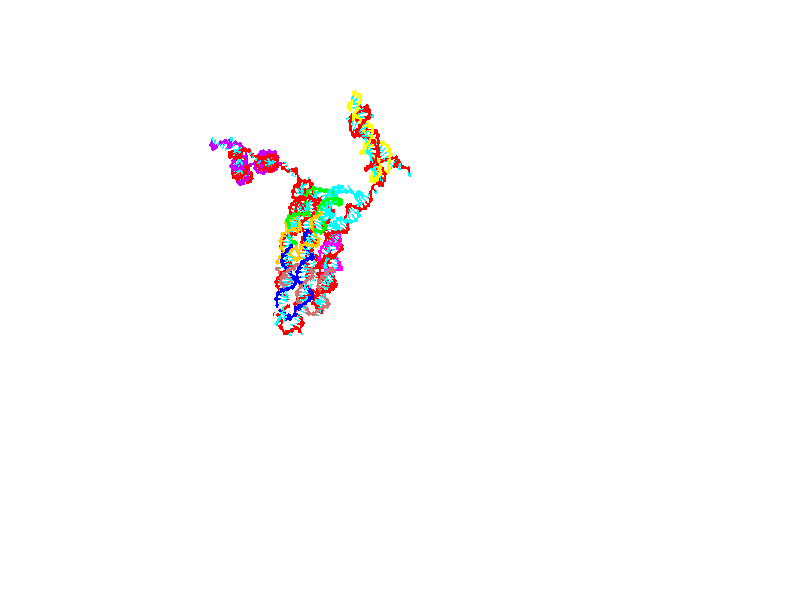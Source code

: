 // switches for output
#declare DRAW_BASES = 1; // possible values are 0, 1; only relevant for DNA ribbons
#declare DRAW_BASES_TYPE = 3; // possible values are 1, 2, 3; only relevant for DNA ribbons
#declare DRAW_FOG = 0; // set to 1 to enable fog

#include "colors.inc"

#include "transforms.inc"
background { rgb <1, 1, 1>}

#default {
   normal{
       ripples 0.25
       frequency 0.20
       turbulence 0.2
       lambda 5
   }
	finish {
		phong 0.1
		phong_size 40.
	}
}

// original window dimensions: 1024x640


// camera settings

camera {
	sky <0, 0.179814, -0.983701>
	up <0, 0.179814, -0.983701>
	right 1.6 * <1, 0, 0>
	location <25.469, 94.9851, 44.8844>
	look_at <25.469, 29.3977, 32.8955>
	direction <0, -65.5874, -11.9889>
	angle 67.0682
}


# declare cpy_camera_pos = <25.469, 94.9851, 44.8844>;
# if (DRAW_FOG = 1)
fog {
	fog_type 2
	up vnormalize(cpy_camera_pos)
	color rgbt<1,1,1,0.3>
	distance 1e-5
	fog_alt 3e-3
	fog_offset 28
}
# end


// LIGHTS

# declare lum = 6;
global_settings {
	ambient_light rgb lum * <0.05, 0.05, 0.05>
	max_trace_level 15
}# declare cpy_direct_light_amount = 0.25;
light_source
{	1000 * <-1, -1.16351, -0.803887>,
	rgb lum * cpy_direct_light_amount
	parallel
}

light_source
{	1000 * <1, 1.16351, 0.803887>,
	rgb lum * cpy_direct_light_amount
	parallel
}

// strand 0

// nucleotide -1

// particle -1
sphere {
	<4.198825, 15.108774, 14.903187> 0.250000
	pigment { color rgbt <1,0,0,0> }
	no_shadow
}
cylinder {
	<4.141922, 14.878300, 15.225124>,  <4.107780, 14.740015, 15.418286>, 0.100000
	pigment { color rgbt <1,0,0,0> }
	no_shadow
}
cylinder {
	<4.141922, 14.878300, 15.225124>,  <4.198825, 15.108774, 14.903187>, 0.100000
	pigment { color rgbt <1,0,0,0> }
	no_shadow
}

// particle -1
sphere {
	<4.141922, 14.878300, 15.225124> 0.100000
	pigment { color rgbt <1,0,0,0> }
	no_shadow
}
sphere {
	0, 1
	scale<0.080000,0.200000,0.300000>
	matrix <-0.064923, 0.816793, 0.573266,
		-0.987698, 0.029299, -0.153603,
		-0.142258, -0.576186, 0.804843,
		4.099244, 14.705444, 15.466578>
	pigment { color rgbt <0,1,1,0> }
	no_shadow
}
cylinder {
	<3.573005, 15.337972, 15.251428>,  <4.198825, 15.108774, 14.903187>, 0.130000
	pigment { color rgbt <1,0,0,0> }
	no_shadow
}

// nucleotide -1

// particle -1
sphere {
	<3.573005, 15.337972, 15.251428> 0.250000
	pigment { color rgbt <1,0,0,0> }
	no_shadow
}
cylinder {
	<3.877296, 15.211330, 15.478075>,  <4.059870, 15.135345, 15.614063>, 0.100000
	pigment { color rgbt <1,0,0,0> }
	no_shadow
}
cylinder {
	<3.877296, 15.211330, 15.478075>,  <3.573005, 15.337972, 15.251428>, 0.100000
	pigment { color rgbt <1,0,0,0> }
	no_shadow
}

// particle -1
sphere {
	<3.877296, 15.211330, 15.478075> 0.100000
	pigment { color rgbt <1,0,0,0> }
	no_shadow
}
sphere {
	0, 1
	scale<0.080000,0.200000,0.300000>
	matrix <0.015628, 0.881648, 0.471648,
		-0.648885, -0.349939, 0.675641,
		0.760726, -0.316604, 0.566619,
		4.105514, 15.116349, 15.648061>
	pigment { color rgbt <0,1,1,0> }
	no_shadow
}
cylinder {
	<3.402270, 15.273597, 16.048458>,  <3.573005, 15.337972, 15.251428>, 0.130000
	pigment { color rgbt <1,0,0,0> }
	no_shadow
}

// nucleotide -1

// particle -1
sphere {
	<3.402270, 15.273597, 16.048458> 0.250000
	pigment { color rgbt <1,0,0,0> }
	no_shadow
}
cylinder {
	<3.780667, 15.385296, 15.982583>,  <4.007705, 15.452315, 15.943058>, 0.100000
	pigment { color rgbt <1,0,0,0> }
	no_shadow
}
cylinder {
	<3.780667, 15.385296, 15.982583>,  <3.402270, 15.273597, 16.048458>, 0.100000
	pigment { color rgbt <1,0,0,0> }
	no_shadow
}

// particle -1
sphere {
	<3.780667, 15.385296, 15.982583> 0.100000
	pigment { color rgbt <1,0,0,0> }
	no_shadow
}
sphere {
	0, 1
	scale<0.080000,0.200000,0.300000>
	matrix <-0.163559, 0.849699, 0.501259,
		0.279909, -0.447250, 0.849481,
		0.945991, 0.279247, -0.164687,
		4.064464, 15.469070, 15.933177>
	pigment { color rgbt <0,1,1,0> }
	no_shadow
}
cylinder {
	<3.755672, 15.981437, 15.780585>,  <3.402270, 15.273597, 16.048458>, 0.130000
	pigment { color rgbt <1,0,0,0> }
	no_shadow
}

// nucleotide -1

// particle -1
sphere {
	<3.755672, 15.981437, 15.780585> 0.250000
	pigment { color rgbt <1,0,0,0> }
	no_shadow
}
cylinder {
	<4.150478, 15.999045, 15.718800>,  <4.387362, 16.009611, 15.681728>, 0.100000
	pigment { color rgbt <1,0,0,0> }
	no_shadow
}
cylinder {
	<4.150478, 15.999045, 15.718800>,  <3.755672, 15.981437, 15.780585>, 0.100000
	pigment { color rgbt <1,0,0,0> }
	no_shadow
}

// particle -1
sphere {
	<4.150478, 15.999045, 15.718800> 0.100000
	pigment { color rgbt <1,0,0,0> }
	no_shadow
}
sphere {
	0, 1
	scale<0.080000,0.200000,0.300000>
	matrix <0.073116, 0.733132, 0.676145,
		0.143006, -0.678660, 0.720395,
		0.987017, 0.044020, -0.154464,
		4.446584, 16.012251, 15.672461>
	pigment { color rgbt <0,1,1,0> }
	no_shadow
}
cylinder {
	<4.107006, 15.930796, 16.430496>,  <3.755672, 15.981437, 15.780585>, 0.130000
	pigment { color rgbt <1,0,0,0> }
	no_shadow
}

// nucleotide -1

// particle -1
sphere {
	<4.107006, 15.930796, 16.430496> 0.250000
	pigment { color rgbt <1,0,0,0> }
	no_shadow
}
cylinder {
	<4.332837, 16.138988, 16.174261>,  <4.468335, 16.263905, 16.020519>, 0.100000
	pigment { color rgbt <1,0,0,0> }
	no_shadow
}
cylinder {
	<4.332837, 16.138988, 16.174261>,  <4.107006, 15.930796, 16.430496>, 0.100000
	pigment { color rgbt <1,0,0,0> }
	no_shadow
}

// particle -1
sphere {
	<4.332837, 16.138988, 16.174261> 0.100000
	pigment { color rgbt <1,0,0,0> }
	no_shadow
}
sphere {
	0, 1
	scale<0.080000,0.200000,0.300000>
	matrix <0.099248, 0.727671, 0.678709,
		0.819393, -0.446759, 0.359168,
		0.564575, 0.520482, -0.640588,
		4.502210, 16.295134, 15.982085>
	pigment { color rgbt <0,1,1,0> }
	no_shadow
}
cylinder {
	<4.612401, 16.274841, 16.836075>,  <4.107006, 15.930796, 16.430496>, 0.130000
	pigment { color rgbt <1,0,0,0> }
	no_shadow
}

// nucleotide -1

// particle -1
sphere {
	<4.612401, 16.274841, 16.836075> 0.250000
	pigment { color rgbt <1,0,0,0> }
	no_shadow
}
cylinder {
	<4.608158, 16.488499, 16.497944>,  <4.605611, 16.616693, 16.295065>, 0.100000
	pigment { color rgbt <1,0,0,0> }
	no_shadow
}
cylinder {
	<4.608158, 16.488499, 16.497944>,  <4.612401, 16.274841, 16.836075>, 0.100000
	pigment { color rgbt <1,0,0,0> }
	no_shadow
}

// particle -1
sphere {
	<4.608158, 16.488499, 16.497944> 0.100000
	pigment { color rgbt <1,0,0,0> }
	no_shadow
}
sphere {
	0, 1
	scale<0.080000,0.200000,0.300000>
	matrix <0.041135, 0.844893, 0.533351,
		0.999097, -0.029114, -0.030935,
		-0.010609, 0.534142, -0.845328,
		4.604975, 16.648741, 16.244345>
	pigment { color rgbt <0,1,1,0> }
	no_shadow
}
cylinder {
	<5.173840, 16.749510, 16.894011>,  <4.612401, 16.274841, 16.836075>, 0.130000
	pigment { color rgbt <1,0,0,0> }
	no_shadow
}

// nucleotide -1

// particle -1
sphere {
	<5.173840, 16.749510, 16.894011> 0.250000
	pigment { color rgbt <1,0,0,0> }
	no_shadow
}
cylinder {
	<4.902226, 16.895807, 16.639406>,  <4.739257, 16.983585, 16.486645>, 0.100000
	pigment { color rgbt <1,0,0,0> }
	no_shadow
}
cylinder {
	<4.902226, 16.895807, 16.639406>,  <5.173840, 16.749510, 16.894011>, 0.100000
	pigment { color rgbt <1,0,0,0> }
	no_shadow
}

// particle -1
sphere {
	<4.902226, 16.895807, 16.639406> 0.100000
	pigment { color rgbt <1,0,0,0> }
	no_shadow
}
sphere {
	0, 1
	scale<0.080000,0.200000,0.300000>
	matrix <0.072814, 0.896334, 0.437360,
		0.730486, 0.250635, -0.635274,
		-0.679035, 0.365742, -0.636509,
		4.698515, 17.005529, 16.448454>
	pigment { color rgbt <0,1,1,0> }
	no_shadow
}
cylinder {
	<5.467198, 17.400173, 16.782854>,  <5.173840, 16.749510, 16.894011>, 0.130000
	pigment { color rgbt <1,0,0,0> }
	no_shadow
}

// nucleotide -1

// particle -1
sphere {
	<5.467198, 17.400173, 16.782854> 0.250000
	pigment { color rgbt <1,0,0,0> }
	no_shadow
}
cylinder {
	<5.102893, 17.457470, 16.627937>,  <4.884310, 17.491848, 16.534988>, 0.100000
	pigment { color rgbt <1,0,0,0> }
	no_shadow
}
cylinder {
	<5.102893, 17.457470, 16.627937>,  <5.467198, 17.400173, 16.782854>, 0.100000
	pigment { color rgbt <1,0,0,0> }
	no_shadow
}

// particle -1
sphere {
	<5.102893, 17.457470, 16.627937> 0.100000
	pigment { color rgbt <1,0,0,0> }
	no_shadow
}
sphere {
	0, 1
	scale<0.080000,0.200000,0.300000>
	matrix <0.114230, 0.988703, 0.097050,
		0.396816, 0.044149, -0.916836,
		-0.910763, 0.143241, -0.387290,
		4.829664, 17.500443, 16.511751>
	pigment { color rgbt <0,1,1,0> }
	no_shadow
}
cylinder {
	<5.555478, 17.958990, 16.455160>,  <5.467198, 17.400173, 16.782854>, 0.130000
	pigment { color rgbt <1,0,0,0> }
	no_shadow
}

// nucleotide -1

// particle -1
sphere {
	<5.555478, 17.958990, 16.455160> 0.250000
	pigment { color rgbt <1,0,0,0> }
	no_shadow
}
cylinder {
	<5.165191, 17.953098, 16.542574>,  <4.931019, 17.949564, 16.595022>, 0.100000
	pigment { color rgbt <1,0,0,0> }
	no_shadow
}
cylinder {
	<5.165191, 17.953098, 16.542574>,  <5.555478, 17.958990, 16.455160>, 0.100000
	pigment { color rgbt <1,0,0,0> }
	no_shadow
}

// particle -1
sphere {
	<5.165191, 17.953098, 16.542574> 0.100000
	pigment { color rgbt <1,0,0,0> }
	no_shadow
}
sphere {
	0, 1
	scale<0.080000,0.200000,0.300000>
	matrix <0.016092, 0.990220, 0.138584,
		-0.218440, 0.138735, -0.965938,
		-0.975718, -0.014728, 0.218536,
		4.872476, 17.948679, 16.608135>
	pigment { color rgbt <0,1,1,0> }
	no_shadow
}
cylinder {
	<5.250980, 18.490067, 16.135351>,  <5.555478, 17.958990, 16.455160>, 0.130000
	pigment { color rgbt <1,0,0,0> }
	no_shadow
}

// nucleotide -1

// particle -1
sphere {
	<5.250980, 18.490067, 16.135351> 0.250000
	pigment { color rgbt <1,0,0,0> }
	no_shadow
}
cylinder {
	<4.940494, 18.432188, 16.380806>,  <4.754202, 18.397461, 16.528080>, 0.100000
	pigment { color rgbt <1,0,0,0> }
	no_shadow
}
cylinder {
	<4.940494, 18.432188, 16.380806>,  <5.250980, 18.490067, 16.135351>, 0.100000
	pigment { color rgbt <1,0,0,0> }
	no_shadow
}

// particle -1
sphere {
	<4.940494, 18.432188, 16.380806> 0.100000
	pigment { color rgbt <1,0,0,0> }
	no_shadow
}
sphere {
	0, 1
	scale<0.080000,0.200000,0.300000>
	matrix <-0.058841, 0.985685, 0.157993,
		-0.627715, 0.086530, -0.773619,
		-0.776216, -0.144695, 0.613638,
		4.707629, 18.388779, 16.564898>
	pigment { color rgbt <0,1,1,0> }
	no_shadow
}
cylinder {
	<4.710662, 18.922455, 15.942494>,  <5.250980, 18.490067, 16.135351>, 0.130000
	pigment { color rgbt <1,0,0,0> }
	no_shadow
}

// nucleotide -1

// particle -1
sphere {
	<4.710662, 18.922455, 15.942494> 0.250000
	pigment { color rgbt <1,0,0,0> }
	no_shadow
}
cylinder {
	<4.656661, 18.838972, 16.329941>,  <4.624260, 18.788883, 16.562408>, 0.100000
	pigment { color rgbt <1,0,0,0> }
	no_shadow
}
cylinder {
	<4.656661, 18.838972, 16.329941>,  <4.710662, 18.922455, 15.942494>, 0.100000
	pigment { color rgbt <1,0,0,0> }
	no_shadow
}

// particle -1
sphere {
	<4.656661, 18.838972, 16.329941> 0.100000
	pigment { color rgbt <1,0,0,0> }
	no_shadow
}
sphere {
	0, 1
	scale<0.080000,0.200000,0.300000>
	matrix <-0.168531, 0.968157, 0.185118,
		-0.976407, -0.138250, -0.165878,
		-0.135004, -0.208707, 0.968615,
		4.616160, 18.776360, 16.620525>
	pigment { color rgbt <0,1,1,0> }
	no_shadow
}
cylinder {
	<4.158458, 19.321695, 16.038963>,  <4.710662, 18.922455, 15.942494>, 0.130000
	pigment { color rgbt <1,0,0,0> }
	no_shadow
}

// nucleotide -1

// particle -1
sphere {
	<4.158458, 19.321695, 16.038963> 0.250000
	pigment { color rgbt <1,0,0,0> }
	no_shadow
}
cylinder {
	<4.319656, 19.239260, 16.395641>,  <4.416375, 19.189798, 16.609648>, 0.100000
	pigment { color rgbt <1,0,0,0> }
	no_shadow
}
cylinder {
	<4.319656, 19.239260, 16.395641>,  <4.158458, 19.321695, 16.038963>, 0.100000
	pigment { color rgbt <1,0,0,0> }
	no_shadow
}

// particle -1
sphere {
	<4.319656, 19.239260, 16.395641> 0.100000
	pigment { color rgbt <1,0,0,0> }
	no_shadow
}
sphere {
	0, 1
	scale<0.080000,0.200000,0.300000>
	matrix <-0.029169, 0.970930, 0.237582,
		-0.914737, -0.121754, 0.385269,
		0.402996, -0.206087, 0.891697,
		4.440555, 19.177433, 16.663151>
	pigment { color rgbt <0,1,1,0> }
	no_shadow
}
cylinder {
	<3.703619, 19.658031, 16.522141>,  <4.158458, 19.321695, 16.038963>, 0.130000
	pigment { color rgbt <1,0,0,0> }
	no_shadow
}

// nucleotide -1

// particle -1
sphere {
	<3.703619, 19.658031, 16.522141> 0.250000
	pigment { color rgbt <1,0,0,0> }
	no_shadow
}
cylinder {
	<4.061543, 19.601089, 16.691399>,  <4.276297, 19.566925, 16.792953>, 0.100000
	pigment { color rgbt <1,0,0,0> }
	no_shadow
}
cylinder {
	<4.061543, 19.601089, 16.691399>,  <3.703619, 19.658031, 16.522141>, 0.100000
	pigment { color rgbt <1,0,0,0> }
	no_shadow
}

// particle -1
sphere {
	<4.061543, 19.601089, 16.691399> 0.100000
	pigment { color rgbt <1,0,0,0> }
	no_shadow
}
sphere {
	0, 1
	scale<0.080000,0.200000,0.300000>
	matrix <-0.031833, 0.925045, 0.378522,
		-0.445313, -0.352175, 0.823207,
		0.894809, -0.142356, 0.423145,
		4.329985, 19.558382, 16.818342>
	pigment { color rgbt <0,1,1,0> }
	no_shadow
}
cylinder {
	<3.628892, 20.027321, 17.159184>,  <3.703619, 19.658031, 16.522141>, 0.130000
	pigment { color rgbt <1,0,0,0> }
	no_shadow
}

// nucleotide -1

// particle -1
sphere {
	<3.628892, 20.027321, 17.159184> 0.250000
	pigment { color rgbt <1,0,0,0> }
	no_shadow
}
cylinder {
	<4.021320, 19.963230, 17.115679>,  <4.256777, 19.924776, 17.089575>, 0.100000
	pigment { color rgbt <1,0,0,0> }
	no_shadow
}
cylinder {
	<4.021320, 19.963230, 17.115679>,  <3.628892, 20.027321, 17.159184>, 0.100000
	pigment { color rgbt <1,0,0,0> }
	no_shadow
}

// particle -1
sphere {
	<4.021320, 19.963230, 17.115679> 0.100000
	pigment { color rgbt <1,0,0,0> }
	no_shadow
}
sphere {
	0, 1
	scale<0.080000,0.200000,0.300000>
	matrix <0.182586, 0.952480, 0.243811,
		0.064531, -0.259054, 0.963705,
		0.981070, -0.160225, -0.108764,
		4.315641, 19.915163, 17.083050>
	pigment { color rgbt <0,1,1,0> }
	no_shadow
}
cylinder {
	<3.918723, 20.315371, 17.733177>,  <3.628892, 20.027321, 17.159184>, 0.130000
	pigment { color rgbt <1,0,0,0> }
	no_shadow
}

// nucleotide -1

// particle -1
sphere {
	<3.918723, 20.315371, 17.733177> 0.250000
	pigment { color rgbt <1,0,0,0> }
	no_shadow
}
cylinder {
	<4.226739, 20.302526, 17.478302>,  <4.411549, 20.294821, 17.325377>, 0.100000
	pigment { color rgbt <1,0,0,0> }
	no_shadow
}
cylinder {
	<4.226739, 20.302526, 17.478302>,  <3.918723, 20.315371, 17.733177>, 0.100000
	pigment { color rgbt <1,0,0,0> }
	no_shadow
}

// particle -1
sphere {
	<4.226739, 20.302526, 17.478302> 0.100000
	pigment { color rgbt <1,0,0,0> }
	no_shadow
}
sphere {
	0, 1
	scale<0.080000,0.200000,0.300000>
	matrix <0.172026, 0.972192, 0.158903,
		0.614365, -0.231975, 0.754151,
		0.770041, -0.032109, -0.637186,
		4.457752, 20.292894, 17.287146>
	pigment { color rgbt <0,1,1,0> }
	no_shadow
}
cylinder {
	<4.456635, 20.657038, 18.028231>,  <3.918723, 20.315371, 17.733177>, 0.130000
	pigment { color rgbt <1,0,0,0> }
	no_shadow
}

// nucleotide -1

// particle -1
sphere {
	<4.456635, 20.657038, 18.028231> 0.250000
	pigment { color rgbt <1,0,0,0> }
	no_shadow
}
cylinder {
	<4.578234, 20.663227, 17.647211>,  <4.651193, 20.666941, 17.418600>, 0.100000
	pigment { color rgbt <1,0,0,0> }
	no_shadow
}
cylinder {
	<4.578234, 20.663227, 17.647211>,  <4.456635, 20.657038, 18.028231>, 0.100000
	pigment { color rgbt <1,0,0,0> }
	no_shadow
}

// particle -1
sphere {
	<4.578234, 20.663227, 17.647211> 0.100000
	pigment { color rgbt <1,0,0,0> }
	no_shadow
}
sphere {
	0, 1
	scale<0.080000,0.200000,0.300000>
	matrix <0.280575, 0.954067, 0.105042,
		0.910419, -0.299194, 0.285691,
		0.303997, 0.015474, -0.952547,
		4.669433, 20.667870, 17.361446>
	pigment { color rgbt <0,1,1,0> }
	no_shadow
}
cylinder {
	<5.076060, 21.003319, 18.009212>,  <4.456635, 20.657038, 18.028231>, 0.130000
	pigment { color rgbt <1,0,0,0> }
	no_shadow
}

// nucleotide -1

// particle -1
sphere {
	<5.076060, 21.003319, 18.009212> 0.250000
	pigment { color rgbt <1,0,0,0> }
	no_shadow
}
cylinder {
	<4.970699, 21.015097, 17.623518>,  <4.907482, 21.022163, 17.392101>, 0.100000
	pigment { color rgbt <1,0,0,0> }
	no_shadow
}
cylinder {
	<4.970699, 21.015097, 17.623518>,  <5.076060, 21.003319, 18.009212>, 0.100000
	pigment { color rgbt <1,0,0,0> }
	no_shadow
}

// particle -1
sphere {
	<4.970699, 21.015097, 17.623518> 0.100000
	pigment { color rgbt <1,0,0,0> }
	no_shadow
}
sphere {
	0, 1
	scale<0.080000,0.200000,0.300000>
	matrix <0.239426, 0.970255, -0.035774,
		0.934502, -0.240286, -0.262619,
		-0.263403, 0.029447, -0.964236,
		4.891678, 21.023932, 17.334248>
	pigment { color rgbt <0,1,1,0> }
	no_shadow
}
cylinder {
	<5.696101, 21.330444, 17.571287>,  <5.076060, 21.003319, 18.009212>, 0.130000
	pigment { color rgbt <1,0,0,0> }
	no_shadow
}

// nucleotide -1

// particle -1
sphere {
	<5.696101, 21.330444, 17.571287> 0.250000
	pigment { color rgbt <1,0,0,0> }
	no_shadow
}
cylinder {
	<5.369315, 21.369320, 17.343912>,  <5.173244, 21.392645, 17.207487>, 0.100000
	pigment { color rgbt <1,0,0,0> }
	no_shadow
}
cylinder {
	<5.369315, 21.369320, 17.343912>,  <5.696101, 21.330444, 17.571287>, 0.100000
	pigment { color rgbt <1,0,0,0> }
	no_shadow
}

// particle -1
sphere {
	<5.369315, 21.369320, 17.343912> 0.100000
	pigment { color rgbt <1,0,0,0> }
	no_shadow
}
sphere {
	0, 1
	scale<0.080000,0.200000,0.300000>
	matrix <0.309650, 0.905479, -0.290216,
		0.486502, -0.413113, -0.769839,
		-0.816965, 0.097190, -0.568438,
		5.124226, 21.398478, 17.173380>
	pigment { color rgbt <0,1,1,0> }
	no_shadow
}
cylinder {
	<6.006455, 21.611309, 16.988569>,  <5.696101, 21.330444, 17.571287>, 0.130000
	pigment { color rgbt <1,0,0,0> }
	no_shadow
}

// nucleotide -1

// particle -1
sphere {
	<6.006455, 21.611309, 16.988569> 0.250000
	pigment { color rgbt <1,0,0,0> }
	no_shadow
}
cylinder {
	<5.613726, 21.685852, 16.974186>,  <5.378088, 21.730577, 16.965555>, 0.100000
	pigment { color rgbt <1,0,0,0> }
	no_shadow
}
cylinder {
	<5.613726, 21.685852, 16.974186>,  <6.006455, 21.611309, 16.988569>, 0.100000
	pigment { color rgbt <1,0,0,0> }
	no_shadow
}

// particle -1
sphere {
	<5.613726, 21.685852, 16.974186> 0.100000
	pigment { color rgbt <1,0,0,0> }
	no_shadow
}
sphere {
	0, 1
	scale<0.080000,0.200000,0.300000>
	matrix <0.179210, 0.847874, -0.498992,
		-0.062502, -0.496366, -0.865860,
		-0.981824, 0.186358, -0.035960,
		5.319179, 21.741760, 16.963398>
	pigment { color rgbt <0,1,1,0> }
	no_shadow
}
cylinder {
	<5.769584, 21.798044, 16.268152>,  <6.006455, 21.611309, 16.988569>, 0.130000
	pigment { color rgbt <1,0,0,0> }
	no_shadow
}

// nucleotide -1

// particle -1
sphere {
	<5.769584, 21.798044, 16.268152> 0.250000
	pigment { color rgbt <1,0,0,0> }
	no_shadow
}
cylinder {
	<5.529911, 21.960344, 16.544224>,  <5.386106, 22.057724, 16.709867>, 0.100000
	pigment { color rgbt <1,0,0,0> }
	no_shadow
}
cylinder {
	<5.529911, 21.960344, 16.544224>,  <5.769584, 21.798044, 16.268152>, 0.100000
	pigment { color rgbt <1,0,0,0> }
	no_shadow
}

// particle -1
sphere {
	<5.529911, 21.960344, 16.544224> 0.100000
	pigment { color rgbt <1,0,0,0> }
	no_shadow
}
sphere {
	0, 1
	scale<0.080000,0.200000,0.300000>
	matrix <0.134429, 0.900814, -0.412872,
		-0.789246, -0.154606, -0.594296,
		-0.599183, 0.405748, 0.690180,
		5.350156, 22.082069, 16.751278>
	pigment { color rgbt <0,1,1,0> }
	no_shadow
}
cylinder {
	<5.164914, 22.292078, 15.872241>,  <5.769584, 21.798044, 16.268152>, 0.130000
	pigment { color rgbt <1,0,0,0> }
	no_shadow
}

// nucleotide -1

// particle -1
sphere {
	<5.164914, 22.292078, 15.872241> 0.250000
	pigment { color rgbt <1,0,0,0> }
	no_shadow
}
cylinder {
	<5.177951, 22.396259, 16.258215>,  <5.185773, 22.458769, 16.489799>, 0.100000
	pigment { color rgbt <1,0,0,0> }
	no_shadow
}
cylinder {
	<5.177951, 22.396259, 16.258215>,  <5.164914, 22.292078, 15.872241>, 0.100000
	pigment { color rgbt <1,0,0,0> }
	no_shadow
}

// particle -1
sphere {
	<5.177951, 22.396259, 16.258215> 0.100000
	pigment { color rgbt <1,0,0,0> }
	no_shadow
}
sphere {
	0, 1
	scale<0.080000,0.200000,0.300000>
	matrix <-0.166430, 0.953384, -0.251715,
		-0.985514, -0.152390, 0.074421,
		0.032593, 0.260455, 0.964936,
		5.187729, 22.474396, 16.547695>
	pigment { color rgbt <0,1,1,0> }
	no_shadow
}
cylinder {
	<4.773466, 22.747137, 15.806469>,  <5.164914, 22.292078, 15.872241>, 0.130000
	pigment { color rgbt <1,0,0,0> }
	no_shadow
}

// nucleotide -1

// particle -1
sphere {
	<4.773466, 22.747137, 15.806469> 0.250000
	pigment { color rgbt <1,0,0,0> }
	no_shadow
}
cylinder {
	<4.946533, 22.810522, 16.161476>,  <5.050374, 22.848553, 16.374481>, 0.100000
	pigment { color rgbt <1,0,0,0> }
	no_shadow
}
cylinder {
	<4.946533, 22.810522, 16.161476>,  <4.773466, 22.747137, 15.806469>, 0.100000
	pigment { color rgbt <1,0,0,0> }
	no_shadow
}

// particle -1
sphere {
	<4.946533, 22.810522, 16.161476> 0.100000
	pigment { color rgbt <1,0,0,0> }
	no_shadow
}
sphere {
	0, 1
	scale<0.080000,0.200000,0.300000>
	matrix <-0.087251, 0.987171, -0.133722,
		-0.897321, -0.019579, 0.440944,
		0.432668, 0.158464, 0.887518,
		5.076334, 22.858061, 16.427731>
	pigment { color rgbt <0,1,1,0> }
	no_shadow
}
cylinder {
	<4.478326, 23.271059, 16.089092>,  <4.773466, 22.747137, 15.806469>, 0.130000
	pigment { color rgbt <1,0,0,0> }
	no_shadow
}

// nucleotide -1

// particle -1
sphere {
	<4.478326, 23.271059, 16.089092> 0.250000
	pigment { color rgbt <1,0,0,0> }
	no_shadow
}
cylinder {
	<4.780903, 23.268764, 16.350706>,  <4.962450, 23.267387, 16.507675>, 0.100000
	pigment { color rgbt <1,0,0,0> }
	no_shadow
}
cylinder {
	<4.780903, 23.268764, 16.350706>,  <4.478326, 23.271059, 16.089092>, 0.100000
	pigment { color rgbt <1,0,0,0> }
	no_shadow
}

// particle -1
sphere {
	<4.780903, 23.268764, 16.350706> 0.100000
	pigment { color rgbt <1,0,0,0> }
	no_shadow
}
sphere {
	0, 1
	scale<0.080000,0.200000,0.300000>
	matrix <0.109724, 0.986903, -0.118248,
		-0.644791, 0.161211, 0.747165,
		0.756443, -0.005736, 0.654035,
		5.007836, 23.267044, 16.546917>
	pigment { color rgbt <0,1,1,0> }
	no_shadow
}
cylinder {
	<4.311491, 23.858114, 16.421740>,  <4.478326, 23.271059, 16.089092>, 0.130000
	pigment { color rgbt <1,0,0,0> }
	no_shadow
}

// nucleotide -1

// particle -1
sphere {
	<4.311491, 23.858114, 16.421740> 0.250000
	pigment { color rgbt <1,0,0,0> }
	no_shadow
}
cylinder {
	<4.697365, 23.775707, 16.487391>,  <4.928889, 23.726263, 16.526781>, 0.100000
	pigment { color rgbt <1,0,0,0> }
	no_shadow
}
cylinder {
	<4.697365, 23.775707, 16.487391>,  <4.311491, 23.858114, 16.421740>, 0.100000
	pigment { color rgbt <1,0,0,0> }
	no_shadow
}

// particle -1
sphere {
	<4.697365, 23.775707, 16.487391> 0.100000
	pigment { color rgbt <1,0,0,0> }
	no_shadow
}
sphere {
	0, 1
	scale<0.080000,0.200000,0.300000>
	matrix <0.238217, 0.948269, -0.209855,
		-0.112403, 0.241542, 0.963858,
		0.964685, -0.206019, 0.164127,
		4.986771, 23.713902, 16.536629>
	pigment { color rgbt <0,1,1,0> }
	no_shadow
}
cylinder {
	<4.511746, 24.410492, 16.954758>,  <4.311491, 23.858114, 16.421740>, 0.130000
	pigment { color rgbt <1,0,0,0> }
	no_shadow
}

// nucleotide -1

// particle -1
sphere {
	<4.511746, 24.410492, 16.954758> 0.250000
	pigment { color rgbt <1,0,0,0> }
	no_shadow
}
cylinder {
	<4.799914, 24.292978, 16.703461>,  <4.972815, 24.222469, 16.552683>, 0.100000
	pigment { color rgbt <1,0,0,0> }
	no_shadow
}
cylinder {
	<4.799914, 24.292978, 16.703461>,  <4.511746, 24.410492, 16.954758>, 0.100000
	pigment { color rgbt <1,0,0,0> }
	no_shadow
}

// particle -1
sphere {
	<4.799914, 24.292978, 16.703461> 0.100000
	pigment { color rgbt <1,0,0,0> }
	no_shadow
}
sphere {
	0, 1
	scale<0.080000,0.200000,0.300000>
	matrix <0.410946, 0.910526, 0.045453,
		0.558677, -0.290918, 0.776690,
		0.720419, -0.293784, -0.628241,
		5.016040, 24.204844, 16.514988>
	pigment { color rgbt <0,1,1,0> }
	no_shadow
}
cylinder {
	<5.217107, 24.483074, 17.199394>,  <4.511746, 24.410492, 16.954758>, 0.130000
	pigment { color rgbt <1,0,0,0> }
	no_shadow
}

// nucleotide -1

// particle -1
sphere {
	<5.217107, 24.483074, 17.199394> 0.250000
	pigment { color rgbt <1,0,0,0> }
	no_shadow
}
cylinder {
	<5.236085, 24.509354, 16.800711>,  <5.247472, 24.525122, 16.561501>, 0.100000
	pigment { color rgbt <1,0,0,0> }
	no_shadow
}
cylinder {
	<5.236085, 24.509354, 16.800711>,  <5.217107, 24.483074, 17.199394>, 0.100000
	pigment { color rgbt <1,0,0,0> }
	no_shadow
}

// particle -1
sphere {
	<5.236085, 24.509354, 16.800711> 0.100000
	pigment { color rgbt <1,0,0,0> }
	no_shadow
}
sphere {
	0, 1
	scale<0.080000,0.200000,0.300000>
	matrix <0.335038, 0.938984, 0.077841,
		0.941009, -0.337629, 0.022539,
		0.047445, 0.065698, -0.996711,
		5.250318, 24.529062, 16.501698>
	pigment { color rgbt <0,1,1,0> }
	no_shadow
}
cylinder {
	<5.843768, 24.624100, 17.112972>,  <5.217107, 24.483074, 17.199394>, 0.130000
	pigment { color rgbt <1,0,0,0> }
	no_shadow
}

// nucleotide -1

// particle -1
sphere {
	<5.843768, 24.624100, 17.112972> 0.250000
	pigment { color rgbt <1,0,0,0> }
	no_shadow
}
cylinder {
	<5.579812, 24.777521, 16.854538>,  <5.421438, 24.869574, 16.699476>, 0.100000
	pigment { color rgbt <1,0,0,0> }
	no_shadow
}
cylinder {
	<5.579812, 24.777521, 16.854538>,  <5.843768, 24.624100, 17.112972>, 0.100000
	pigment { color rgbt <1,0,0,0> }
	no_shadow
}

// particle -1
sphere {
	<5.579812, 24.777521, 16.854538> 0.100000
	pigment { color rgbt <1,0,0,0> }
	no_shadow
}
sphere {
	0, 1
	scale<0.080000,0.200000,0.300000>
	matrix <0.322205, 0.921268, 0.217827,
		0.678768, -0.064430, -0.731521,
		-0.659892, 0.383554, -0.646088,
		5.381844, 24.892588, 16.660711>
	pigment { color rgbt <0,1,1,0> }
	no_shadow
}
cylinder {
	<6.274770, 24.982668, 16.487471>,  <5.843768, 24.624100, 17.112972>, 0.130000
	pigment { color rgbt <1,0,0,0> }
	no_shadow
}

// nucleotide -1

// particle -1
sphere {
	<6.274770, 24.982668, 16.487471> 0.250000
	pigment { color rgbt <1,0,0,0> }
	no_shadow
}
cylinder {
	<5.924127, 25.139187, 16.599503>,  <5.713741, 25.233099, 16.666721>, 0.100000
	pigment { color rgbt <1,0,0,0> }
	no_shadow
}
cylinder {
	<5.924127, 25.139187, 16.599503>,  <6.274770, 24.982668, 16.487471>, 0.100000
	pigment { color rgbt <1,0,0,0> }
	no_shadow
}

// particle -1
sphere {
	<5.924127, 25.139187, 16.599503> 0.100000
	pigment { color rgbt <1,0,0,0> }
	no_shadow
}
sphere {
	0, 1
	scale<0.080000,0.200000,0.300000>
	matrix <0.424303, 0.903090, 0.066300,
		-0.226994, 0.176957, -0.957685,
		-0.876608, 0.391299, 0.280080,
		5.661144, 25.256577, 16.683527>
	pigment { color rgbt <0,1,1,0> }
	no_shadow
}
cylinder {
	<7.045232, 25.141203, 16.662512>,  <6.274770, 24.982668, 16.487471>, 0.130000
	pigment { color rgbt <1,0,0,0> }
	no_shadow
}

// nucleotide -1

// particle -1
sphere {
	<7.045232, 25.141203, 16.662512> 0.250000
	pigment { color rgbt <1,0,0,0> }
	no_shadow
}
cylinder {
	<7.218738, 25.400066, 16.913282>,  <7.322842, 25.555384, 17.063745>, 0.100000
	pigment { color rgbt <1,0,0,0> }
	no_shadow
}
cylinder {
	<7.218738, 25.400066, 16.913282>,  <7.045232, 25.141203, 16.662512>, 0.100000
	pigment { color rgbt <1,0,0,0> }
	no_shadow
}

// particle -1
sphere {
	<7.218738, 25.400066, 16.913282> 0.100000
	pigment { color rgbt <1,0,0,0> }
	no_shadow
}
sphere {
	0, 1
	scale<0.080000,0.200000,0.300000>
	matrix <0.501429, -0.751472, 0.428787,
		0.748610, 0.128366, -0.650466,
		0.433765, 0.647156, 0.626926,
		7.348868, 25.594213, 17.101360>
	pigment { color rgbt <0,1,1,0> }
	no_shadow
}
cylinder {
	<7.332999, 24.645153, 16.965559>,  <7.045232, 25.141203, 16.662512>, 0.130000
	pigment { color rgbt <1,0,0,0> }
	no_shadow
}

// nucleotide -1

// particle -1
sphere {
	<7.332999, 24.645153, 16.965559> 0.250000
	pigment { color rgbt <1,0,0,0> }
	no_shadow
}
cylinder {
	<7.462562, 24.980671, 17.140606>,  <7.540300, 25.181982, 17.245634>, 0.100000
	pigment { color rgbt <1,0,0,0> }
	no_shadow
}
cylinder {
	<7.462562, 24.980671, 17.140606>,  <7.332999, 24.645153, 16.965559>, 0.100000
	pigment { color rgbt <1,0,0,0> }
	no_shadow
}

// particle -1
sphere {
	<7.462562, 24.980671, 17.140606> 0.100000
	pigment { color rgbt <1,0,0,0> }
	no_shadow
}
sphere {
	0, 1
	scale<0.080000,0.200000,0.300000>
	matrix <0.783256, -0.497191, 0.373245,
		0.530655, 0.221869, -0.818034,
		0.323907, 0.838794, 0.437617,
		7.559734, 25.232309, 17.271891>
	pigment { color rgbt <0,1,1,0> }
	no_shadow
}
cylinder {
	<7.978230, 24.458515, 17.080664>,  <7.332999, 24.645153, 16.965559>, 0.130000
	pigment { color rgbt <1,0,0,0> }
	no_shadow
}

// nucleotide -1

// particle -1
sphere {
	<7.978230, 24.458515, 17.080664> 0.250000
	pigment { color rgbt <1,0,0,0> }
	no_shadow
}
cylinder {
	<7.926158, 24.746140, 17.353724>,  <7.894916, 24.918715, 17.517559>, 0.100000
	pigment { color rgbt <1,0,0,0> }
	no_shadow
}
cylinder {
	<7.926158, 24.746140, 17.353724>,  <7.978230, 24.458515, 17.080664>, 0.100000
	pigment { color rgbt <1,0,0,0> }
	no_shadow
}

// particle -1
sphere {
	<7.926158, 24.746140, 17.353724> 0.100000
	pigment { color rgbt <1,0,0,0> }
	no_shadow
}
sphere {
	0, 1
	scale<0.080000,0.200000,0.300000>
	matrix <0.704934, -0.417041, 0.573712,
		0.697224, 0.555906, -0.452600,
		-0.130177, 0.719059, 0.682648,
		7.887105, 24.961857, 17.558517>
	pigment { color rgbt <0,1,1,0> }
	no_shadow
}
cylinder {
	<8.673280, 24.670124, 17.267118>,  <7.978230, 24.458515, 17.080664>, 0.130000
	pigment { color rgbt <1,0,0,0> }
	no_shadow
}

// nucleotide -1

// particle -1
sphere {
	<8.673280, 24.670124, 17.267118> 0.250000
	pigment { color rgbt <1,0,0,0> }
	no_shadow
}
cylinder {
	<8.427726, 24.779182, 17.563446>,  <8.280394, 24.844618, 17.741241>, 0.100000
	pigment { color rgbt <1,0,0,0> }
	no_shadow
}
cylinder {
	<8.427726, 24.779182, 17.563446>,  <8.673280, 24.670124, 17.267118>, 0.100000
	pigment { color rgbt <1,0,0,0> }
	no_shadow
}

// particle -1
sphere {
	<8.427726, 24.779182, 17.563446> 0.100000
	pigment { color rgbt <1,0,0,0> }
	no_shadow
}
sphere {
	0, 1
	scale<0.080000,0.200000,0.300000>
	matrix <0.646898, -0.364082, 0.670050,
		0.452404, 0.890567, 0.047131,
		-0.613884, 0.272645, 0.740818,
		8.243561, 24.860975, 17.785692>
	pigment { color rgbt <0,1,1,0> }
	no_shadow
}
cylinder {
	<9.385944, 24.912403, 17.084061>,  <8.673280, 24.670124, 17.267118>, 0.130000
	pigment { color rgbt <1,0,0,0> }
	no_shadow
}

// nucleotide -1

// particle -1
sphere {
	<9.385944, 24.912403, 17.084061> 0.250000
	pigment { color rgbt <1,0,0,0> }
	no_shadow
}
cylinder {
	<9.583808, 24.789438, 17.409222>,  <9.702526, 24.715660, 17.604319>, 0.100000
	pigment { color rgbt <1,0,0,0> }
	no_shadow
}
cylinder {
	<9.583808, 24.789438, 17.409222>,  <9.385944, 24.912403, 17.084061>, 0.100000
	pigment { color rgbt <1,0,0,0> }
	no_shadow
}

// particle -1
sphere {
	<9.583808, 24.789438, 17.409222> 0.100000
	pigment { color rgbt <1,0,0,0> }
	no_shadow
}
sphere {
	0, 1
	scale<0.080000,0.200000,0.300000>
	matrix <-0.204337, -0.950270, -0.235019,
		0.844724, -0.049852, -0.532875,
		0.494658, -0.307413, 0.812903,
		9.732205, 24.697214, 17.653093>
	pigment { color rgbt <0,1,1,0> }
	no_shadow
}
cylinder {
	<10.077123, 24.498491, 16.926327>,  <9.385944, 24.912403, 17.084061>, 0.130000
	pigment { color rgbt <1,0,0,0> }
	no_shadow
}

// nucleotide -1

// particle -1
sphere {
	<10.077123, 24.498491, 16.926327> 0.250000
	pigment { color rgbt <1,0,0,0> }
	no_shadow
}
cylinder {
	<9.834486, 24.399212, 17.228437>,  <9.688904, 24.339643, 17.409704>, 0.100000
	pigment { color rgbt <1,0,0,0> }
	no_shadow
}
cylinder {
	<9.834486, 24.399212, 17.228437>,  <10.077123, 24.498491, 16.926327>, 0.100000
	pigment { color rgbt <1,0,0,0> }
	no_shadow
}

// particle -1
sphere {
	<9.834486, 24.399212, 17.228437> 0.100000
	pigment { color rgbt <1,0,0,0> }
	no_shadow
}
sphere {
	0, 1
	scale<0.080000,0.200000,0.300000>
	matrix <-0.030175, -0.942146, -0.333842,
		0.794441, -0.225296, 0.564007,
		-0.606591, -0.248199, 0.755278,
		9.652509, 24.324753, 17.455021>
	pigment { color rgbt <0,1,1,0> }
	no_shadow
}
cylinder {
	<10.191338, 23.789982, 17.064207>,  <10.077123, 24.498491, 16.926327>, 0.130000
	pigment { color rgbt <1,0,0,0> }
	no_shadow
}

// nucleotide -1

// particle -1
sphere {
	<10.191338, 23.789982, 17.064207> 0.250000
	pigment { color rgbt <1,0,0,0> }
	no_shadow
}
cylinder {
	<9.824848, 23.857054, 17.209764>,  <9.604955, 23.897297, 17.297098>, 0.100000
	pigment { color rgbt <1,0,0,0> }
	no_shadow
}
cylinder {
	<9.824848, 23.857054, 17.209764>,  <10.191338, 23.789982, 17.064207>, 0.100000
	pigment { color rgbt <1,0,0,0> }
	no_shadow
}

// particle -1
sphere {
	<9.824848, 23.857054, 17.209764> 0.100000
	pigment { color rgbt <1,0,0,0> }
	no_shadow
}
sphere {
	0, 1
	scale<0.080000,0.200000,0.300000>
	matrix <-0.258458, -0.941336, -0.216994,
		0.306161, -0.292866, 0.905812,
		-0.916223, 0.167679, 0.363894,
		9.549981, 23.907358, 17.318933>
	pigment { color rgbt <0,1,1,0> }
	no_shadow
}
cylinder {
	<10.097575, 23.278027, 17.581312>,  <10.191338, 23.789982, 17.064207>, 0.130000
	pigment { color rgbt <1,0,0,0> }
	no_shadow
}

// nucleotide -1

// particle -1
sphere {
	<10.097575, 23.278027, 17.581312> 0.250000
	pigment { color rgbt <1,0,0,0> }
	no_shadow
}
cylinder {
	<9.766836, 23.387398, 17.384716>,  <9.568393, 23.453020, 17.266758>, 0.100000
	pigment { color rgbt <1,0,0,0> }
	no_shadow
}
cylinder {
	<9.766836, 23.387398, 17.384716>,  <10.097575, 23.278027, 17.581312>, 0.100000
	pigment { color rgbt <1,0,0,0> }
	no_shadow
}

// particle -1
sphere {
	<9.766836, 23.387398, 17.384716> 0.100000
	pigment { color rgbt <1,0,0,0> }
	no_shadow
}
sphere {
	0, 1
	scale<0.080000,0.200000,0.300000>
	matrix <-0.340240, -0.939009, 0.050000,
		-0.447841, 0.208566, 0.869448,
		-0.826847, 0.273429, -0.491489,
		9.518782, 23.469427, 17.237270>
	pigment { color rgbt <0,1,1,0> }
	no_shadow
}
cylinder {
	<9.581754, 22.846626, 17.870789>,  <10.097575, 23.278027, 17.581312>, 0.130000
	pigment { color rgbt <1,0,0,0> }
	no_shadow
}

// nucleotide -1

// particle -1
sphere {
	<9.581754, 22.846626, 17.870789> 0.250000
	pigment { color rgbt <1,0,0,0> }
	no_shadow
}
cylinder {
	<9.466778, 22.976583, 17.510384>,  <9.397792, 23.054558, 17.294140>, 0.100000
	pigment { color rgbt <1,0,0,0> }
	no_shadow
}
cylinder {
	<9.466778, 22.976583, 17.510384>,  <9.581754, 22.846626, 17.870789>, 0.100000
	pigment { color rgbt <1,0,0,0> }
	no_shadow
}

// particle -1
sphere {
	<9.466778, 22.976583, 17.510384> 0.100000
	pigment { color rgbt <1,0,0,0> }
	no_shadow
}
sphere {
	0, 1
	scale<0.080000,0.200000,0.300000>
	matrix <-0.242165, -0.934800, -0.259819,
		-0.926679, 0.143512, 0.347375,
		-0.287439, 0.324891, -0.901013,
		9.380546, 23.074051, 17.240080>
	pigment { color rgbt <0,1,1,0> }
	no_shadow
}
cylinder {
	<9.001009, 22.516140, 17.828833>,  <9.581754, 22.846626, 17.870789>, 0.130000
	pigment { color rgbt <1,0,0,0> }
	no_shadow
}

// nucleotide -1

// particle -1
sphere {
	<9.001009, 22.516140, 17.828833> 0.250000
	pigment { color rgbt <1,0,0,0> }
	no_shadow
}
cylinder {
	<9.088862, 22.614208, 17.451124>,  <9.141575, 22.673050, 17.224499>, 0.100000
	pigment { color rgbt <1,0,0,0> }
	no_shadow
}
cylinder {
	<9.088862, 22.614208, 17.451124>,  <9.001009, 22.516140, 17.828833>, 0.100000
	pigment { color rgbt <1,0,0,0> }
	no_shadow
}

// particle -1
sphere {
	<9.088862, 22.614208, 17.451124> 0.100000
	pigment { color rgbt <1,0,0,0> }
	no_shadow
}
sphere {
	0, 1
	scale<0.080000,0.200000,0.300000>
	matrix <-0.406221, -0.857026, -0.317003,
		-0.886987, 0.453208, -0.088638,
		0.219633, 0.245171, -0.944273,
		9.154753, 22.687759, 17.167843>
	pigment { color rgbt <0,1,1,0> }
	no_shadow
}
cylinder {
	<8.435808, 22.502739, 17.506674>,  <9.001009, 22.516140, 17.828833>, 0.130000
	pigment { color rgbt <1,0,0,0> }
	no_shadow
}

// nucleotide -1

// particle -1
sphere {
	<8.435808, 22.502739, 17.506674> 0.250000
	pigment { color rgbt <1,0,0,0> }
	no_shadow
}
cylinder {
	<8.738187, 22.429752, 17.255198>,  <8.919614, 22.385960, 17.104313>, 0.100000
	pigment { color rgbt <1,0,0,0> }
	no_shadow
}
cylinder {
	<8.738187, 22.429752, 17.255198>,  <8.435808, 22.502739, 17.506674>, 0.100000
	pigment { color rgbt <1,0,0,0> }
	no_shadow
}

// particle -1
sphere {
	<8.738187, 22.429752, 17.255198> 0.100000
	pigment { color rgbt <1,0,0,0> }
	no_shadow
}
sphere {
	0, 1
	scale<0.080000,0.200000,0.300000>
	matrix <-0.529307, -0.735468, -0.422990,
		-0.385199, 0.652527, -0.652557,
		0.755947, -0.182468, -0.628689,
		8.964971, 22.375011, 17.066591>
	pigment { color rgbt <0,1,1,0> }
	no_shadow
}
cylinder {
	<8.124538, 22.333000, 16.893993>,  <8.435808, 22.502739, 17.506674>, 0.130000
	pigment { color rgbt <1,0,0,0> }
	no_shadow
}

// nucleotide -1

// particle -1
sphere {
	<8.124538, 22.333000, 16.893993> 0.250000
	pigment { color rgbt <1,0,0,0> }
	no_shadow
}
cylinder {
	<8.494285, 22.191437, 16.837008>,  <8.716132, 22.106499, 16.802816>, 0.100000
	pigment { color rgbt <1,0,0,0> }
	no_shadow
}
cylinder {
	<8.494285, 22.191437, 16.837008>,  <8.124538, 22.333000, 16.893993>, 0.100000
	pigment { color rgbt <1,0,0,0> }
	no_shadow
}

// particle -1
sphere {
	<8.494285, 22.191437, 16.837008> 0.100000
	pigment { color rgbt <1,0,0,0> }
	no_shadow
}
sphere {
	0, 1
	scale<0.080000,0.200000,0.300000>
	matrix <-0.365169, -0.712668, -0.598962,
		0.110446, 0.605685, -0.788002,
		0.924366, -0.353907, -0.142466,
		8.771595, 22.085264, 16.794268>
	pigment { color rgbt <0,1,1,0> }
	no_shadow
}
cylinder {
	<8.109553, 22.162319, 16.118443>,  <8.124538, 22.333000, 16.893993>, 0.130000
	pigment { color rgbt <1,0,0,0> }
	no_shadow
}

// nucleotide -1

// particle -1
sphere {
	<8.109553, 22.162319, 16.118443> 0.250000
	pigment { color rgbt <1,0,0,0> }
	no_shadow
}
cylinder {
	<8.386346, 21.941029, 16.303957>,  <8.552422, 21.808254, 16.415266>, 0.100000
	pigment { color rgbt <1,0,0,0> }
	no_shadow
}
cylinder {
	<8.386346, 21.941029, 16.303957>,  <8.109553, 22.162319, 16.118443>, 0.100000
	pigment { color rgbt <1,0,0,0> }
	no_shadow
}

// particle -1
sphere {
	<8.386346, 21.941029, 16.303957> 0.100000
	pigment { color rgbt <1,0,0,0> }
	no_shadow
}
sphere {
	0, 1
	scale<0.080000,0.200000,0.300000>
	matrix <-0.274684, -0.795892, -0.539542,
		0.667615, 0.245958, -0.702706,
		0.691982, -0.553228, 0.463788,
		8.593941, 21.775061, 16.443094>
	pigment { color rgbt <0,1,1,0> }
	no_shadow
}
cylinder {
	<8.549973, 21.865356, 15.647267>,  <8.109553, 22.162319, 16.118443>, 0.130000
	pigment { color rgbt <1,0,0,0> }
	no_shadow
}

// nucleotide -1

// particle -1
sphere {
	<8.549973, 21.865356, 15.647267> 0.250000
	pigment { color rgbt <1,0,0,0> }
	no_shadow
}
cylinder {
	<8.588748, 21.614309, 15.956252>,  <8.612013, 21.463680, 16.141644>, 0.100000
	pigment { color rgbt <1,0,0,0> }
	no_shadow
}
cylinder {
	<8.588748, 21.614309, 15.956252>,  <8.549973, 21.865356, 15.647267>, 0.100000
	pigment { color rgbt <1,0,0,0> }
	no_shadow
}

// particle -1
sphere {
	<8.588748, 21.614309, 15.956252> 0.100000
	pigment { color rgbt <1,0,0,0> }
	no_shadow
}
sphere {
	0, 1
	scale<0.080000,0.200000,0.300000>
	matrix <-0.276448, -0.762557, -0.584879,
		0.956127, -0.156849, -0.247424,
		0.096937, -0.627618, 0.772462,
		8.617829, 21.426023, 16.187990>
	pigment { color rgbt <0,1,1,0> }
	no_shadow
}
cylinder {
	<8.685088, 21.310043, 15.290125>,  <8.549973, 21.865356, 15.647267>, 0.130000
	pigment { color rgbt <1,0,0,0> }
	no_shadow
}

// nucleotide -1

// particle -1
sphere {
	<8.685088, 21.310043, 15.290125> 0.250000
	pigment { color rgbt <1,0,0,0> }
	no_shadow
}
cylinder {
	<8.603632, 21.147764, 15.646538>,  <8.554758, 21.050396, 15.860386>, 0.100000
	pigment { color rgbt <1,0,0,0> }
	no_shadow
}
cylinder {
	<8.603632, 21.147764, 15.646538>,  <8.685088, 21.310043, 15.290125>, 0.100000
	pigment { color rgbt <1,0,0,0> }
	no_shadow
}

// particle -1
sphere {
	<8.603632, 21.147764, 15.646538> 0.100000
	pigment { color rgbt <1,0,0,0> }
	no_shadow
}
sphere {
	0, 1
	scale<0.080000,0.200000,0.300000>
	matrix <-0.191597, -0.875992, -0.442637,
		0.960115, -0.260858, 0.100656,
		-0.203639, -0.405698, 0.891033,
		8.542540, 21.026054, 15.913848>
	pigment { color rgbt <0,1,1,0> }
	no_shadow
}
cylinder {
	<8.976104, 20.621532, 15.234461>,  <8.685088, 21.310043, 15.290125>, 0.130000
	pigment { color rgbt <1,0,0,0> }
	no_shadow
}

// nucleotide -1

// particle -1
sphere {
	<8.976104, 20.621532, 15.234461> 0.250000
	pigment { color rgbt <1,0,0,0> }
	no_shadow
}
cylinder {
	<8.696288, 20.611948, 15.520138>,  <8.528399, 20.606197, 15.691544>, 0.100000
	pigment { color rgbt <1,0,0,0> }
	no_shadow
}
cylinder {
	<8.696288, 20.611948, 15.520138>,  <8.976104, 20.621532, 15.234461>, 0.100000
	pigment { color rgbt <1,0,0,0> }
	no_shadow
}

// particle -1
sphere {
	<8.696288, 20.611948, 15.520138> 0.100000
	pigment { color rgbt <1,0,0,0> }
	no_shadow
}
sphere {
	0, 1
	scale<0.080000,0.200000,0.300000>
	matrix <-0.358780, -0.852560, -0.380025,
		0.617998, -0.522080, 0.587801,
		-0.699539, -0.023963, 0.714192,
		8.486426, 20.604759, 15.734395>
	pigment { color rgbt <0,1,1,0> }
	no_shadow
}
cylinder {
	<8.954267, 19.924225, 15.469617>,  <8.976104, 20.621532, 15.234461>, 0.130000
	pigment { color rgbt <1,0,0,0> }
	no_shadow
}

// nucleotide -1

// particle -1
sphere {
	<8.954267, 19.924225, 15.469617> 0.250000
	pigment { color rgbt <1,0,0,0> }
	no_shadow
}
cylinder {
	<8.604903, 20.038830, 15.627131>,  <8.395285, 20.107594, 15.721639>, 0.100000
	pigment { color rgbt <1,0,0,0> }
	no_shadow
}
cylinder {
	<8.604903, 20.038830, 15.627131>,  <8.954267, 19.924225, 15.469617>, 0.100000
	pigment { color rgbt <1,0,0,0> }
	no_shadow
}

// particle -1
sphere {
	<8.604903, 20.038830, 15.627131> 0.100000
	pigment { color rgbt <1,0,0,0> }
	no_shadow
}
sphere {
	0, 1
	scale<0.080000,0.200000,0.300000>
	matrix <-0.402042, -0.880529, -0.251060,
		0.274807, -0.377596, 0.884252,
		-0.873409, 0.286514, 0.393785,
		8.342880, 20.124784, 15.745266>
	pigment { color rgbt <0,1,1,0> }
	no_shadow
}
cylinder {
	<8.754600, 19.410162, 15.871448>,  <8.954267, 19.924225, 15.469617>, 0.130000
	pigment { color rgbt <1,0,0,0> }
	no_shadow
}

// nucleotide -1

// particle -1
sphere {
	<8.754600, 19.410162, 15.871448> 0.250000
	pigment { color rgbt <1,0,0,0> }
	no_shadow
}
cylinder {
	<8.421555, 19.620308, 15.801305>,  <8.221727, 19.746395, 15.759219>, 0.100000
	pigment { color rgbt <1,0,0,0> }
	no_shadow
}
cylinder {
	<8.421555, 19.620308, 15.801305>,  <8.754600, 19.410162, 15.871448>, 0.100000
	pigment { color rgbt <1,0,0,0> }
	no_shadow
}

// particle -1
sphere {
	<8.421555, 19.620308, 15.801305> 0.100000
	pigment { color rgbt <1,0,0,0> }
	no_shadow
}
sphere {
	0, 1
	scale<0.080000,0.200000,0.300000>
	matrix <-0.504834, -0.850104, -0.149888,
		-0.227817, -0.036273, 0.973028,
		-0.832612, 0.525364, -0.175356,
		8.171771, 19.777918, 15.748698>
	pigment { color rgbt <0,1,1,0> }
	no_shadow
}
cylinder {
	<8.223414, 19.319397, 16.361538>,  <8.754600, 19.410162, 15.871448>, 0.130000
	pigment { color rgbt <1,0,0,0> }
	no_shadow
}

// nucleotide -1

// particle -1
sphere {
	<8.223414, 19.319397, 16.361538> 0.250000
	pigment { color rgbt <1,0,0,0> }
	no_shadow
}
cylinder {
	<8.009991, 19.450157, 16.049526>,  <7.881936, 19.528614, 15.862319>, 0.100000
	pigment { color rgbt <1,0,0,0> }
	no_shadow
}
cylinder {
	<8.009991, 19.450157, 16.049526>,  <8.223414, 19.319397, 16.361538>, 0.100000
	pigment { color rgbt <1,0,0,0> }
	no_shadow
}

// particle -1
sphere {
	<8.009991, 19.450157, 16.049526> 0.100000
	pigment { color rgbt <1,0,0,0> }
	no_shadow
}
sphere {
	0, 1
	scale<0.080000,0.200000,0.300000>
	matrix <-0.577815, -0.814384, 0.053940,
		-0.617611, 0.479494, 0.623411,
		-0.533560, 0.326902, -0.780031,
		7.849923, 19.548227, 15.815516>
	pigment { color rgbt <0,1,1,0> }
	no_shadow
}
cylinder {
	<7.560225, 19.050348, 16.433563>,  <8.223414, 19.319397, 16.361538>, 0.130000
	pigment { color rgbt <1,0,0,0> }
	no_shadow
}

// nucleotide -1

// particle -1
sphere {
	<7.560225, 19.050348, 16.433563> 0.250000
	pigment { color rgbt <1,0,0,0> }
	no_shadow
}
cylinder {
	<7.531485, 19.153694, 16.048214>,  <7.514241, 19.215702, 15.817005>, 0.100000
	pigment { color rgbt <1,0,0,0> }
	no_shadow
}
cylinder {
	<7.531485, 19.153694, 16.048214>,  <7.560225, 19.050348, 16.433563>, 0.100000
	pigment { color rgbt <1,0,0,0> }
	no_shadow
}

// particle -1
sphere {
	<7.531485, 19.153694, 16.048214> 0.100000
	pigment { color rgbt <1,0,0,0> }
	no_shadow
}
sphere {
	0, 1
	scale<0.080000,0.200000,0.300000>
	matrix <-0.554723, -0.813060, -0.176681,
		-0.828927, 0.521709, 0.201741,
		-0.071852, 0.258367, -0.963371,
		7.509930, 19.231205, 15.759203>
	pigment { color rgbt <0,1,1,0> }
	no_shadow
}
cylinder {
	<6.887241, 18.900686, 16.201405>,  <7.560225, 19.050348, 16.433563>, 0.130000
	pigment { color rgbt <1,0,0,0> }
	no_shadow
}

// nucleotide -1

// particle -1
sphere {
	<6.887241, 18.900686, 16.201405> 0.250000
	pigment { color rgbt <1,0,0,0> }
	no_shadow
}
cylinder {
	<7.060806, 18.949512, 15.844346>,  <7.164945, 18.978807, 15.630111>, 0.100000
	pigment { color rgbt <1,0,0,0> }
	no_shadow
}
cylinder {
	<7.060806, 18.949512, 15.844346>,  <6.887241, 18.900686, 16.201405>, 0.100000
	pigment { color rgbt <1,0,0,0> }
	no_shadow
}

// particle -1
sphere {
	<7.060806, 18.949512, 15.844346> 0.100000
	pigment { color rgbt <1,0,0,0> }
	no_shadow
}
sphere {
	0, 1
	scale<0.080000,0.200000,0.300000>
	matrix <-0.436903, -0.837979, -0.326966,
		-0.787931, 0.531876, -0.310279,
		0.433913, 0.122064, -0.892648,
		7.190980, 18.986132, 15.576551>
	pigment { color rgbt <0,1,1,0> }
	no_shadow
}
cylinder {
	<6.424112, 18.762346, 15.725631>,  <6.887241, 18.900686, 16.201405>, 0.130000
	pigment { color rgbt <1,0,0,0> }
	no_shadow
}

// nucleotide -1

// particle -1
sphere {
	<6.424112, 18.762346, 15.725631> 0.250000
	pigment { color rgbt <1,0,0,0> }
	no_shadow
}
cylinder {
	<6.770228, 18.678835, 15.543341>,  <6.977898, 18.628729, 15.433967>, 0.100000
	pigment { color rgbt <1,0,0,0> }
	no_shadow
}
cylinder {
	<6.770228, 18.678835, 15.543341>,  <6.424112, 18.762346, 15.725631>, 0.100000
	pigment { color rgbt <1,0,0,0> }
	no_shadow
}

// particle -1
sphere {
	<6.770228, 18.678835, 15.543341> 0.100000
	pigment { color rgbt <1,0,0,0> }
	no_shadow
}
sphere {
	0, 1
	scale<0.080000,0.200000,0.300000>
	matrix <-0.334411, -0.917683, -0.214539,
		-0.373420, 0.338038, -0.863880,
		0.865290, -0.208777, -0.455725,
		7.029816, 18.616201, 15.406623>
	pigment { color rgbt <0,1,1,0> }
	no_shadow
}
cylinder {
	<6.266787, 18.465313, 15.168827>,  <6.424112, 18.762346, 15.725631>, 0.130000
	pigment { color rgbt <1,0,0,0> }
	no_shadow
}

// nucleotide -1

// particle -1
sphere {
	<6.266787, 18.465313, 15.168827> 0.250000
	pigment { color rgbt <1,0,0,0> }
	no_shadow
}
cylinder {
	<6.647075, 18.347914, 15.208804>,  <6.875248, 18.277473, 15.232790>, 0.100000
	pigment { color rgbt <1,0,0,0> }
	no_shadow
}
cylinder {
	<6.647075, 18.347914, 15.208804>,  <6.266787, 18.465313, 15.168827>, 0.100000
	pigment { color rgbt <1,0,0,0> }
	no_shadow
}

// particle -1
sphere {
	<6.647075, 18.347914, 15.208804> 0.100000
	pigment { color rgbt <1,0,0,0> }
	no_shadow
}
sphere {
	0, 1
	scale<0.080000,0.200000,0.300000>
	matrix <-0.239496, -0.899896, -0.364457,
		0.196905, 0.322561, -0.925842,
		0.950721, -0.293498, 0.099942,
		6.932292, 18.259865, 15.238787>
	pigment { color rgbt <0,1,1,0> }
	no_shadow
}
cylinder {
	<6.487263, 18.278425, 14.490703>,  <6.266787, 18.465313, 15.168827>, 0.130000
	pigment { color rgbt <1,0,0,0> }
	no_shadow
}

// nucleotide -1

// particle -1
sphere {
	<6.487263, 18.278425, 14.490703> 0.250000
	pigment { color rgbt <1,0,0,0> }
	no_shadow
}
cylinder {
	<6.735139, 18.097008, 14.746915>,  <6.883865, 17.988157, 14.900642>, 0.100000
	pigment { color rgbt <1,0,0,0> }
	no_shadow
}
cylinder {
	<6.735139, 18.097008, 14.746915>,  <6.487263, 18.278425, 14.490703>, 0.100000
	pigment { color rgbt <1,0,0,0> }
	no_shadow
}

// particle -1
sphere {
	<6.735139, 18.097008, 14.746915> 0.100000
	pigment { color rgbt <1,0,0,0> }
	no_shadow
}
sphere {
	0, 1
	scale<0.080000,0.200000,0.300000>
	matrix <-0.190532, -0.878645, -0.437813,
		0.761367, 0.149268, -0.630904,
		0.619692, -0.453544, 0.640531,
		6.921047, 17.960945, 14.939075>
	pigment { color rgbt <0,1,1,0> }
	no_shadow
}
cylinder {
	<7.024590, 17.700441, 14.202964>,  <6.487263, 18.278425, 14.490703>, 0.130000
	pigment { color rgbt <1,0,0,0> }
	no_shadow
}

// nucleotide -1

// particle -1
sphere {
	<7.024590, 17.700441, 14.202964> 0.250000
	pigment { color rgbt <1,0,0,0> }
	no_shadow
}
cylinder {
	<7.018775, 17.589912, 14.587346>,  <7.015287, 17.523594, 14.817975>, 0.100000
	pigment { color rgbt <1,0,0,0> }
	no_shadow
}
cylinder {
	<7.018775, 17.589912, 14.587346>,  <7.024590, 17.700441, 14.202964>, 0.100000
	pigment { color rgbt <1,0,0,0> }
	no_shadow
}

// particle -1
sphere {
	<7.018775, 17.589912, 14.587346> 0.100000
	pigment { color rgbt <1,0,0,0> }
	no_shadow
}
sphere {
	0, 1
	scale<0.080000,0.200000,0.300000>
	matrix <-0.238403, -0.932382, -0.271714,
		0.971057, -0.233044, -0.052324,
		-0.014535, -0.276324, 0.960955,
		7.014415, 17.507015, 14.875632>
	pigment { color rgbt <0,1,1,0> }
	no_shadow
}
cylinder {
	<7.340276, 17.018250, 14.286718>,  <7.024590, 17.700441, 14.202964>, 0.130000
	pigment { color rgbt <1,0,0,0> }
	no_shadow
}

// nucleotide -1

// particle -1
sphere {
	<7.340276, 17.018250, 14.286718> 0.250000
	pigment { color rgbt <1,0,0,0> }
	no_shadow
}
cylinder {
	<7.115359, 17.050814, 14.615887>,  <6.980409, 17.070353, 14.813388>, 0.100000
	pigment { color rgbt <1,0,0,0> }
	no_shadow
}
cylinder {
	<7.115359, 17.050814, 14.615887>,  <7.340276, 17.018250, 14.286718>, 0.100000
	pigment { color rgbt <1,0,0,0> }
	no_shadow
}

// particle -1
sphere {
	<7.115359, 17.050814, 14.615887> 0.100000
	pigment { color rgbt <1,0,0,0> }
	no_shadow
}
sphere {
	0, 1
	scale<0.080000,0.200000,0.300000>
	matrix <-0.272308, -0.957869, -0.091302,
		0.780818, -0.275427, 0.560770,
		-0.562292, 0.081412, 0.822922,
		6.946672, 17.075237, 14.862763>
	pigment { color rgbt <0,1,1,0> }
	no_shadow
}
cylinder {
	<7.631042, 16.585720, 14.790392>,  <7.340276, 17.018250, 14.286718>, 0.130000
	pigment { color rgbt <1,0,0,0> }
	no_shadow
}

// nucleotide -1

// particle -1
sphere {
	<7.631042, 16.585720, 14.790392> 0.250000
	pigment { color rgbt <1,0,0,0> }
	no_shadow
}
cylinder {
	<7.244594, 16.643358, 14.876040>,  <7.012725, 16.677942, 14.927429>, 0.100000
	pigment { color rgbt <1,0,0,0> }
	no_shadow
}
cylinder {
	<7.244594, 16.643358, 14.876040>,  <7.631042, 16.585720, 14.790392>, 0.100000
	pigment { color rgbt <1,0,0,0> }
	no_shadow
}

// particle -1
sphere {
	<7.244594, 16.643358, 14.876040> 0.100000
	pigment { color rgbt <1,0,0,0> }
	no_shadow
}
sphere {
	0, 1
	scale<0.080000,0.200000,0.300000>
	matrix <-0.171399, -0.978482, -0.114869,
		0.192962, -0.147677, 0.970029,
		-0.966120, 0.144097, 0.214121,
		6.954758, 16.686588, 14.940277>
	pigment { color rgbt <0,1,1,0> }
	no_shadow
}
cylinder {
	<7.441150, 15.985364, 15.209532>,  <7.631042, 16.585720, 14.790392>, 0.130000
	pigment { color rgbt <1,0,0,0> }
	no_shadow
}

// nucleotide -1

// particle -1
sphere {
	<7.441150, 15.985364, 15.209532> 0.250000
	pigment { color rgbt <1,0,0,0> }
	no_shadow
}
cylinder {
	<7.096233, 16.146416, 15.086671>,  <6.889283, 16.243048, 15.012955>, 0.100000
	pigment { color rgbt <1,0,0,0> }
	no_shadow
}
cylinder {
	<7.096233, 16.146416, 15.086671>,  <7.441150, 15.985364, 15.209532>, 0.100000
	pigment { color rgbt <1,0,0,0> }
	no_shadow
}

// particle -1
sphere {
	<7.096233, 16.146416, 15.086671> 0.100000
	pigment { color rgbt <1,0,0,0> }
	no_shadow
}
sphere {
	0, 1
	scale<0.080000,0.200000,0.300000>
	matrix <-0.356430, -0.913387, -0.196679,
		-0.359737, -0.060117, 0.931115,
		-0.862292, 0.402630, -0.307151,
		6.837546, 16.267204, 14.994526>
	pigment { color rgbt <0,1,1,0> }
	no_shadow
}
cylinder {
	<7.735839, 15.323899, 14.805552>,  <7.441150, 15.985364, 15.209532>, 0.130000
	pigment { color rgbt <1,0,0,0> }
	no_shadow
}

// nucleotide -1

// particle -1
sphere {
	<7.735839, 15.323899, 14.805552> 0.250000
	pigment { color rgbt <1,0,0,0> }
	no_shadow
}
cylinder {
	<8.009581, 15.562846, 14.972794>,  <8.173825, 15.706215, 15.073138>, 0.100000
	pigment { color rgbt <1,0,0,0> }
	no_shadow
}
cylinder {
	<8.009581, 15.562846, 14.972794>,  <7.735839, 15.323899, 14.805552>, 0.100000
	pigment { color rgbt <1,0,0,0> }
	no_shadow
}

// particle -1
sphere {
	<8.009581, 15.562846, 14.972794> 0.100000
	pigment { color rgbt <1,0,0,0> }
	no_shadow
}
sphere {
	0, 1
	scale<0.080000,0.200000,0.300000>
	matrix <-0.536273, 0.800874, -0.266480,
		-0.494035, -0.041851, 0.868434,
		0.684354, 0.597368, 0.418104,
		8.214887, 15.742057, 15.098225>
	pigment { color rgbt <0,1,1,0> }
	no_shadow
}
cylinder {
	<8.403603, 15.465962, 14.475303>,  <7.735839, 15.323899, 14.805552>, 0.130000
	pigment { color rgbt <1,0,0,0> }
	no_shadow
}

// nucleotide -1

// particle -1
sphere {
	<8.403603, 15.465962, 14.475303> 0.250000
	pigment { color rgbt <1,0,0,0> }
	no_shadow
}
cylinder {
	<8.173531, 15.785778, 14.544474>,  <8.035487, 15.977668, 14.585977>, 0.100000
	pigment { color rgbt <1,0,0,0> }
	no_shadow
}
cylinder {
	<8.173531, 15.785778, 14.544474>,  <8.403603, 15.465962, 14.475303>, 0.100000
	pigment { color rgbt <1,0,0,0> }
	no_shadow
}

// particle -1
sphere {
	<8.173531, 15.785778, 14.544474> 0.100000
	pigment { color rgbt <1,0,0,0> }
	no_shadow
}
sphere {
	0, 1
	scale<0.080000,0.200000,0.300000>
	matrix <-0.556626, -0.537448, 0.633496,
		0.599445, 0.268119, 0.754174,
		-0.575181, 0.799539, 0.172928,
		8.000977, 16.025640, 14.596352>
	pigment { color rgbt <0,1,1,0> }
	no_shadow
}
cylinder {
	<8.974968, 15.872390, 14.527819>,  <8.403603, 15.465962, 14.475303>, 0.130000
	pigment { color rgbt <1,0,0,0> }
	no_shadow
}

// nucleotide -1

// particle -1
sphere {
	<8.974968, 15.872390, 14.527819> 0.250000
	pigment { color rgbt <1,0,0,0> }
	no_shadow
}
cylinder {
	<9.319843, 15.718443, 14.396056>,  <9.526769, 15.626075, 14.316998>, 0.100000
	pigment { color rgbt <1,0,0,0> }
	no_shadow
}
cylinder {
	<9.319843, 15.718443, 14.396056>,  <8.974968, 15.872390, 14.527819>, 0.100000
	pigment { color rgbt <1,0,0,0> }
	no_shadow
}

// particle -1
sphere {
	<9.319843, 15.718443, 14.396056> 0.100000
	pigment { color rgbt <1,0,0,0> }
	no_shadow
}
sphere {
	0, 1
	scale<0.080000,0.200000,0.300000>
	matrix <0.354202, -0.006894, 0.935144,
		-0.362176, -0.922946, 0.130376,
		0.862189, -0.384867, -0.329406,
		9.578500, 15.602983, 14.297235>
	pigment { color rgbt <0,1,1,0> }
	no_shadow
}
cylinder {
	<9.184043, 15.245345, 14.799267>,  <8.974968, 15.872390, 14.527819>, 0.130000
	pigment { color rgbt <1,0,0,0> }
	no_shadow
}

// nucleotide -1

// particle -1
sphere {
	<9.184043, 15.245345, 14.799267> 0.250000
	pigment { color rgbt <1,0,0,0> }
	no_shadow
}
cylinder {
	<9.519752, 15.427849, 14.680979>,  <9.721177, 15.537351, 14.610006>, 0.100000
	pigment { color rgbt <1,0,0,0> }
	no_shadow
}
cylinder {
	<9.519752, 15.427849, 14.680979>,  <9.184043, 15.245345, 14.799267>, 0.100000
	pigment { color rgbt <1,0,0,0> }
	no_shadow
}

// particle -1
sphere {
	<9.519752, 15.427849, 14.680979> 0.100000
	pigment { color rgbt <1,0,0,0> }
	no_shadow
}
sphere {
	0, 1
	scale<0.080000,0.200000,0.300000>
	matrix <0.385724, -0.116314, 0.915253,
		0.383196, -0.882212, -0.273609,
		0.839272, 0.456259, -0.295719,
		9.771533, 15.564727, 14.592263>
	pigment { color rgbt <0,1,1,0> }
	no_shadow
}
cylinder {
	<9.850407, 14.835006, 14.937396>,  <9.184043, 15.245345, 14.799267>, 0.130000
	pigment { color rgbt <1,0,0,0> }
	no_shadow
}

// nucleotide -1

// particle -1
sphere {
	<9.850407, 14.835006, 14.937396> 0.250000
	pigment { color rgbt <1,0,0,0> }
	no_shadow
}
cylinder {
	<9.959682, 15.219391, 14.954920>,  <10.025247, 15.450022, 14.965434>, 0.100000
	pigment { color rgbt <1,0,0,0> }
	no_shadow
}
cylinder {
	<9.959682, 15.219391, 14.954920>,  <9.850407, 14.835006, 14.937396>, 0.100000
	pigment { color rgbt <1,0,0,0> }
	no_shadow
}

// particle -1
sphere {
	<9.959682, 15.219391, 14.954920> 0.100000
	pigment { color rgbt <1,0,0,0> }
	no_shadow
}
sphere {
	0, 1
	scale<0.080000,0.200000,0.300000>
	matrix <0.543862, -0.191854, 0.816949,
		0.793463, -0.199354, -0.575043,
		0.273186, 0.960963, 0.043808,
		10.041637, 15.507680, 14.968062>
	pigment { color rgbt <0,1,1,0> }
	no_shadow
}
cylinder {
	<10.495174, 14.965583, 14.875933>,  <9.850407, 14.835006, 14.937396>, 0.130000
	pigment { color rgbt <1,0,0,0> }
	no_shadow
}

// nucleotide -1

// particle -1
sphere {
	<10.495174, 14.965583, 14.875933> 0.250000
	pigment { color rgbt <1,0,0,0> }
	no_shadow
}
cylinder {
	<10.395970, 15.277229, 15.106227>,  <10.336448, 15.464217, 15.244403>, 0.100000
	pigment { color rgbt <1,0,0,0> }
	no_shadow
}
cylinder {
	<10.395970, 15.277229, 15.106227>,  <10.495174, 14.965583, 14.875933>, 0.100000
	pigment { color rgbt <1,0,0,0> }
	no_shadow
}

// particle -1
sphere {
	<10.395970, 15.277229, 15.106227> 0.100000
	pigment { color rgbt <1,0,0,0> }
	no_shadow
}
sphere {
	0, 1
	scale<0.080000,0.200000,0.300000>
	matrix <0.753418, -0.218464, 0.620190,
		0.608977, 0.587582, -0.532817,
		-0.248011, 0.779115, 0.575735,
		10.321568, 15.510963, 15.278947>
	pigment { color rgbt <0,1,1,0> }
	no_shadow
}
cylinder {
	<11.058998, 15.533890, 15.033102>,  <10.495174, 14.965583, 14.875933>, 0.130000
	pigment { color rgbt <1,0,0,0> }
	no_shadow
}

// nucleotide -1

// particle -1
sphere {
	<11.058998, 15.533890, 15.033102> 0.250000
	pigment { color rgbt <1,0,0,0> }
	no_shadow
}
cylinder {
	<10.812732, 15.454083, 15.338034>,  <10.664971, 15.406199, 15.520993>, 0.100000
	pigment { color rgbt <1,0,0,0> }
	no_shadow
}
cylinder {
	<10.812732, 15.454083, 15.338034>,  <11.058998, 15.533890, 15.033102>, 0.100000
	pigment { color rgbt <1,0,0,0> }
	no_shadow
}

// particle -1
sphere {
	<10.812732, 15.454083, 15.338034> 0.100000
	pigment { color rgbt <1,0,0,0> }
	no_shadow
}
sphere {
	0, 1
	scale<0.080000,0.200000,0.300000>
	matrix <0.781849, -0.033962, 0.622542,
		-0.098317, 0.979306, 0.176901,
		-0.615667, -0.199516, 0.762330,
		10.628032, 15.394229, 15.566732>
	pigment { color rgbt <0,1,1,0> }
	no_shadow
}
cylinder {
	<11.255625, 16.005720, 15.568274>,  <11.058998, 15.533890, 15.033102>, 0.130000
	pigment { color rgbt <1,0,0,0> }
	no_shadow
}

// nucleotide -1

// particle -1
sphere {
	<11.255625, 16.005720, 15.568274> 0.250000
	pigment { color rgbt <1,0,0,0> }
	no_shadow
}
cylinder {
	<11.102011, 15.647035, 15.656298>,  <11.009843, 15.431824, 15.709112>, 0.100000
	pigment { color rgbt <1,0,0,0> }
	no_shadow
}
cylinder {
	<11.102011, 15.647035, 15.656298>,  <11.255625, 16.005720, 15.568274>, 0.100000
	pigment { color rgbt <1,0,0,0> }
	no_shadow
}

// particle -1
sphere {
	<11.102011, 15.647035, 15.656298> 0.100000
	pigment { color rgbt <1,0,0,0> }
	no_shadow
}
sphere {
	0, 1
	scale<0.080000,0.200000,0.300000>
	matrix <0.866698, -0.267918, 0.420779,
		-0.318360, 0.352319, 0.880067,
		-0.384034, -0.896712, 0.220060,
		10.986800, 15.378021, 15.722316>
	pigment { color rgbt <0,1,1,0> }
	no_shadow
}
cylinder {
	<11.552149, 16.098175, 16.359343>,  <11.255625, 16.005720, 15.568274>, 0.130000
	pigment { color rgbt <1,0,0,0> }
	no_shadow
}

// nucleotide -1

// particle -1
sphere {
	<11.552149, 16.098175, 16.359343> 0.250000
	pigment { color rgbt <1,0,0,0> }
	no_shadow
}
cylinder {
	<11.932606, 16.101702, 16.482794>,  <12.160880, 16.103817, 16.556864>, 0.100000
	pigment { color rgbt <1,0,0,0> }
	no_shadow
}
cylinder {
	<11.932606, 16.101702, 16.482794>,  <11.552149, 16.098175, 16.359343>, 0.100000
	pigment { color rgbt <1,0,0,0> }
	no_shadow
}

// particle -1
sphere {
	<11.932606, 16.101702, 16.482794> 0.100000
	pigment { color rgbt <1,0,0,0> }
	no_shadow
}
sphere {
	0, 1
	scale<0.080000,0.200000,0.300000>
	matrix <-0.282425, 0.428758, 0.858139,
		-0.124761, -0.903376, 0.410300,
		0.951142, 0.008816, 0.308628,
		12.217948, 16.104347, 16.575382>
	pigment { color rgbt <0,1,1,0> }
	no_shadow
}
cylinder {
	<11.549074, 15.811973, 17.054811>,  <11.552149, 16.098175, 16.359343>, 0.130000
	pigment { color rgbt <1,0,0,0> }
	no_shadow
}

// nucleotide -1

// particle -1
sphere {
	<11.549074, 15.811973, 17.054811> 0.250000
	pigment { color rgbt <1,0,0,0> }
	no_shadow
}
cylinder {
	<11.921393, 15.957521, 17.068733>,  <12.144785, 16.044851, 17.077087>, 0.100000
	pigment { color rgbt <1,0,0,0> }
	no_shadow
}
cylinder {
	<11.921393, 15.957521, 17.068733>,  <11.549074, 15.811973, 17.054811>, 0.100000
	pigment { color rgbt <1,0,0,0> }
	no_shadow
}

// particle -1
sphere {
	<11.921393, 15.957521, 17.068733> 0.100000
	pigment { color rgbt <1,0,0,0> }
	no_shadow
}
sphere {
	0, 1
	scale<0.080000,0.200000,0.300000>
	matrix <-0.119078, 0.211820, 0.970027,
		0.345595, -0.907044, 0.240491,
		0.930798, 0.363874, 0.034805,
		12.200633, 16.066683, 17.079174>
	pigment { color rgbt <0,1,1,0> }
	no_shadow
}
cylinder {
	<11.818819, 15.625434, 17.755648>,  <11.549074, 15.811973, 17.054811>, 0.130000
	pigment { color rgbt <1,0,0,0> }
	no_shadow
}

// nucleotide -1

// particle -1
sphere {
	<11.818819, 15.625434, 17.755648> 0.250000
	pigment { color rgbt <1,0,0,0> }
	no_shadow
}
cylinder {
	<12.022077, 15.941170, 17.617817>,  <12.144031, 16.130611, 17.535118>, 0.100000
	pigment { color rgbt <1,0,0,0> }
	no_shadow
}
cylinder {
	<12.022077, 15.941170, 17.617817>,  <11.818819, 15.625434, 17.755648>, 0.100000
	pigment { color rgbt <1,0,0,0> }
	no_shadow
}

// particle -1
sphere {
	<12.022077, 15.941170, 17.617817> 0.100000
	pigment { color rgbt <1,0,0,0> }
	no_shadow
}
sphere {
	0, 1
	scale<0.080000,0.200000,0.300000>
	matrix <-0.063326, 0.433237, 0.899053,
		0.858942, -0.435027, 0.270132,
		0.508143, 0.789340, -0.344577,
		12.174520, 16.177971, 17.514444>
	pigment { color rgbt <0,1,1,0> }
	no_shadow
}
cylinder {
	<12.417492, 15.747579, 18.203543>,  <11.818819, 15.625434, 17.755648>, 0.130000
	pigment { color rgbt <1,0,0,0> }
	no_shadow
}

// nucleotide -1

// particle -1
sphere {
	<12.417492, 15.747579, 18.203543> 0.250000
	pigment { color rgbt <1,0,0,0> }
	no_shadow
}
cylinder {
	<12.298181, 16.084442, 18.023853>,  <12.226594, 16.286560, 17.916040>, 0.100000
	pigment { color rgbt <1,0,0,0> }
	no_shadow
}
cylinder {
	<12.298181, 16.084442, 18.023853>,  <12.417492, 15.747579, 18.203543>, 0.100000
	pigment { color rgbt <1,0,0,0> }
	no_shadow
}

// particle -1
sphere {
	<12.298181, 16.084442, 18.023853> 0.100000
	pigment { color rgbt <1,0,0,0> }
	no_shadow
}
sphere {
	0, 1
	scale<0.080000,0.200000,0.300000>
	matrix <-0.155491, 0.421486, 0.893405,
		0.941729, 0.336333, 0.005228,
		-0.298278, 0.842158, -0.449222,
		12.208697, 16.337090, 17.889086>
	pigment { color rgbt <0,1,1,0> }
	no_shadow
}
cylinder {
	<12.779441, 16.228575, 18.486826>,  <12.417492, 15.747579, 18.203543>, 0.130000
	pigment { color rgbt <1,0,0,0> }
	no_shadow
}

// nucleotide -1

// particle -1
sphere {
	<12.779441, 16.228575, 18.486826> 0.250000
	pigment { color rgbt <1,0,0,0> }
	no_shadow
}
cylinder {
	<12.469239, 16.432175, 18.337421>,  <12.283118, 16.554335, 18.247780>, 0.100000
	pigment { color rgbt <1,0,0,0> }
	no_shadow
}
cylinder {
	<12.469239, 16.432175, 18.337421>,  <12.779441, 16.228575, 18.486826>, 0.100000
	pigment { color rgbt <1,0,0,0> }
	no_shadow
}

// particle -1
sphere {
	<12.469239, 16.432175, 18.337421> 0.100000
	pigment { color rgbt <1,0,0,0> }
	no_shadow
}
sphere {
	0, 1
	scale<0.080000,0.200000,0.300000>
	matrix <-0.142501, 0.435224, 0.888973,
		0.615049, 0.742629, -0.264985,
		-0.775505, 0.509001, -0.373510,
		12.236588, 16.584875, 18.225368>
	pigment { color rgbt <0,1,1,0> }
	no_shadow
}
cylinder {
	<12.920115, 16.848927, 18.749197>,  <12.779441, 16.228575, 18.486826>, 0.130000
	pigment { color rgbt <1,0,0,0> }
	no_shadow
}

// nucleotide -1

// particle -1
sphere {
	<12.920115, 16.848927, 18.749197> 0.250000
	pigment { color rgbt <1,0,0,0> }
	no_shadow
}
cylinder {
	<12.540042, 16.838293, 18.624975>,  <12.311997, 16.831913, 18.550442>, 0.100000
	pigment { color rgbt <1,0,0,0> }
	no_shadow
}
cylinder {
	<12.540042, 16.838293, 18.624975>,  <12.920115, 16.848927, 18.749197>, 0.100000
	pigment { color rgbt <1,0,0,0> }
	no_shadow
}

// particle -1
sphere {
	<12.540042, 16.838293, 18.624975> 0.100000
	pigment { color rgbt <1,0,0,0> }
	no_shadow
}
sphere {
	0, 1
	scale<0.080000,0.200000,0.300000>
	matrix <-0.293727, 0.409716, 0.863630,
		0.104281, 0.911826, -0.397114,
		-0.950184, -0.026583, -0.310554,
		12.254987, 16.830318, 18.531809>
	pigment { color rgbt <0,1,1,0> }
	no_shadow
}
cylinder {
	<12.675200, 17.418760, 19.026571>,  <12.920115, 16.848927, 18.749197>, 0.130000
	pigment { color rgbt <1,0,0,0> }
	no_shadow
}

// nucleotide -1

// particle -1
sphere {
	<12.675200, 17.418760, 19.026571> 0.250000
	pigment { color rgbt <1,0,0,0> }
	no_shadow
}
cylinder {
	<12.345037, 17.207937, 18.945669>,  <12.146938, 17.081444, 18.897127>, 0.100000
	pigment { color rgbt <1,0,0,0> }
	no_shadow
}
cylinder {
	<12.345037, 17.207937, 18.945669>,  <12.675200, 17.418760, 19.026571>, 0.100000
	pigment { color rgbt <1,0,0,0> }
	no_shadow
}

// particle -1
sphere {
	<12.345037, 17.207937, 18.945669> 0.100000
	pigment { color rgbt <1,0,0,0> }
	no_shadow
}
sphere {
	0, 1
	scale<0.080000,0.200000,0.300000>
	matrix <-0.336072, 0.170888, 0.926203,
		-0.453601, 0.832470, -0.318183,
		-0.825410, -0.527059, -0.202255,
		12.097414, 17.049820, 18.884993>
	pigment { color rgbt <0,1,1,0> }
	no_shadow
}
cylinder {
	<12.144403, 17.883364, 19.159983>,  <12.675200, 17.418760, 19.026571>, 0.130000
	pigment { color rgbt <1,0,0,0> }
	no_shadow
}

// nucleotide -1

// particle -1
sphere {
	<12.144403, 17.883364, 19.159983> 0.250000
	pigment { color rgbt <1,0,0,0> }
	no_shadow
}
cylinder {
	<11.980518, 17.519575, 19.188267>,  <11.882188, 17.301302, 19.205238>, 0.100000
	pigment { color rgbt <1,0,0,0> }
	no_shadow
}
cylinder {
	<11.980518, 17.519575, 19.188267>,  <12.144403, 17.883364, 19.159983>, 0.100000
	pigment { color rgbt <1,0,0,0> }
	no_shadow
}

// particle -1
sphere {
	<11.980518, 17.519575, 19.188267> 0.100000
	pigment { color rgbt <1,0,0,0> }
	no_shadow
}
sphere {
	0, 1
	scale<0.080000,0.200000,0.300000>
	matrix <-0.264883, 0.192788, 0.944812,
		-0.872911, 0.368368, -0.319891,
		-0.409710, -0.909471, 0.070712,
		11.857605, 17.246735, 19.209480>
	pigment { color rgbt <0,1,1,0> }
	no_shadow
}
cylinder {
	<11.550154, 17.954191, 19.468561>,  <12.144403, 17.883364, 19.159983>, 0.130000
	pigment { color rgbt <1,0,0,0> }
	no_shadow
}

// nucleotide -1

// particle -1
sphere {
	<11.550154, 17.954191, 19.468561> 0.250000
	pigment { color rgbt <1,0,0,0> }
	no_shadow
}
cylinder {
	<11.629319, 17.564367, 19.510628>,  <11.676819, 17.330473, 19.535868>, 0.100000
	pigment { color rgbt <1,0,0,0> }
	no_shadow
}
cylinder {
	<11.629319, 17.564367, 19.510628>,  <11.550154, 17.954191, 19.468561>, 0.100000
	pigment { color rgbt <1,0,0,0> }
	no_shadow
}

// particle -1
sphere {
	<11.629319, 17.564367, 19.510628> 0.100000
	pigment { color rgbt <1,0,0,0> }
	no_shadow
}
sphere {
	0, 1
	scale<0.080000,0.200000,0.300000>
	matrix <-0.275064, 0.047761, 0.960239,
		-0.940835, -0.218973, -0.258614,
		0.197914, -0.974561, 0.105167,
		11.688693, 17.271999, 19.542177>
	pigment { color rgbt <0,1,1,0> }
	no_shadow
}
cylinder {
	<11.121468, 17.868610, 19.969749>,  <11.550154, 17.954191, 19.468561>, 0.130000
	pigment { color rgbt <1,0,0,0> }
	no_shadow
}

// nucleotide -1

// particle -1
sphere {
	<11.121468, 17.868610, 19.969749> 0.250000
	pigment { color rgbt <1,0,0,0> }
	no_shadow
}
cylinder {
	<11.344284, 17.536736, 19.955208>,  <11.477974, 17.337610, 19.946484>, 0.100000
	pigment { color rgbt <1,0,0,0> }
	no_shadow
}
cylinder {
	<11.344284, 17.536736, 19.955208>,  <11.121468, 17.868610, 19.969749>, 0.100000
	pigment { color rgbt <1,0,0,0> }
	no_shadow
}

// particle -1
sphere {
	<11.344284, 17.536736, 19.955208> 0.100000
	pigment { color rgbt <1,0,0,0> }
	no_shadow
}
sphere {
	0, 1
	scale<0.080000,0.200000,0.300000>
	matrix <-0.164566, -0.153179, 0.974399,
		-0.814016, -0.536799, -0.221866,
		0.557041, -0.829689, -0.036352,
		11.511396, 17.287828, 19.944302>
	pigment { color rgbt <0,1,1,0> }
	no_shadow
}
cylinder {
	<10.711164, 17.237350, 20.225662>,  <11.121468, 17.868610, 19.969749>, 0.130000
	pigment { color rgbt <1,0,0,0> }
	no_shadow
}

// nucleotide -1

// particle -1
sphere {
	<10.711164, 17.237350, 20.225662> 0.250000
	pigment { color rgbt <1,0,0,0> }
	no_shadow
}
cylinder {
	<11.100865, 17.167002, 20.282085>,  <11.334686, 17.124792, 20.315939>, 0.100000
	pigment { color rgbt <1,0,0,0> }
	no_shadow
}
cylinder {
	<11.100865, 17.167002, 20.282085>,  <10.711164, 17.237350, 20.225662>, 0.100000
	pigment { color rgbt <1,0,0,0> }
	no_shadow
}

// particle -1
sphere {
	<11.100865, 17.167002, 20.282085> 0.100000
	pigment { color rgbt <1,0,0,0> }
	no_shadow
}
sphere {
	0, 1
	scale<0.080000,0.200000,0.300000>
	matrix <-0.174129, -0.189588, 0.966300,
		-0.143194, -0.965986, -0.215330,
		0.974256, -0.175864, 0.141059,
		11.393142, 17.114241, 20.324402>
	pigment { color rgbt <0,1,1,0> }
	no_shadow
}
cylinder {
	<10.752212, 16.703827, 20.644987>,  <10.711164, 17.237350, 20.225662>, 0.130000
	pigment { color rgbt <1,0,0,0> }
	no_shadow
}

// nucleotide -1

// particle -1
sphere {
	<10.752212, 16.703827, 20.644987> 0.250000
	pigment { color rgbt <1,0,0,0> }
	no_shadow
}
cylinder {
	<11.124773, 16.839832, 20.696949>,  <11.348310, 16.921436, 20.728127>, 0.100000
	pigment { color rgbt <1,0,0,0> }
	no_shadow
}
cylinder {
	<11.124773, 16.839832, 20.696949>,  <10.752212, 16.703827, 20.644987>, 0.100000
	pigment { color rgbt <1,0,0,0> }
	no_shadow
}

// particle -1
sphere {
	<11.124773, 16.839832, 20.696949> 0.100000
	pigment { color rgbt <1,0,0,0> }
	no_shadow
}
sphere {
	0, 1
	scale<0.080000,0.200000,0.300000>
	matrix <-0.092645, -0.123680, 0.987988,
		0.351997, -0.932252, -0.083695,
		0.931405, 0.340015, 0.129904,
		11.404195, 16.941837, 20.735920>
	pigment { color rgbt <0,1,1,0> }
	no_shadow
}
cylinder {
	<11.077177, 16.230820, 21.088308>,  <10.752212, 16.703827, 20.644987>, 0.130000
	pigment { color rgbt <1,0,0,0> }
	no_shadow
}

// nucleotide -1

// particle -1
sphere {
	<11.077177, 16.230820, 21.088308> 0.250000
	pigment { color rgbt <1,0,0,0> }
	no_shadow
}
cylinder {
	<11.282361, 16.569769, 21.143200>,  <11.405472, 16.773138, 21.176134>, 0.100000
	pigment { color rgbt <1,0,0,0> }
	no_shadow
}
cylinder {
	<11.282361, 16.569769, 21.143200>,  <11.077177, 16.230820, 21.088308>, 0.100000
	pigment { color rgbt <1,0,0,0> }
	no_shadow
}

// particle -1
sphere {
	<11.282361, 16.569769, 21.143200> 0.100000
	pigment { color rgbt <1,0,0,0> }
	no_shadow
}
sphere {
	0, 1
	scale<0.080000,0.200000,0.300000>
	matrix <-0.111599, -0.092676, 0.989422,
		0.851128, -0.522848, 0.047027,
		0.512959, 0.847373, 0.137229,
		11.436249, 16.823980, 21.184368>
	pigment { color rgbt <0,1,1,0> }
	no_shadow
}
cylinder {
	<11.509452, 16.128658, 21.508474>,  <11.077177, 16.230820, 21.088308>, 0.130000
	pigment { color rgbt <1,0,0,0> }
	no_shadow
}

// nucleotide -1

// particle -1
sphere {
	<11.509452, 16.128658, 21.508474> 0.250000
	pigment { color rgbt <1,0,0,0> }
	no_shadow
}
cylinder {
	<11.501143, 16.527359, 21.539610>,  <11.496159, 16.766579, 21.558290>, 0.100000
	pigment { color rgbt <1,0,0,0> }
	no_shadow
}
cylinder {
	<11.501143, 16.527359, 21.539610>,  <11.509452, 16.128658, 21.508474>, 0.100000
	pigment { color rgbt <1,0,0,0> }
	no_shadow
}

// particle -1
sphere {
	<11.501143, 16.527359, 21.539610> 0.100000
	pigment { color rgbt <1,0,0,0> }
	no_shadow
}
sphere {
	0, 1
	scale<0.080000,0.200000,0.300000>
	matrix <-0.209668, -0.080466, 0.974456,
		0.977552, 0.003921, 0.210658,
		-0.020772, 0.996750, 0.077838,
		11.494912, 16.826384, 21.562962>
	pigment { color rgbt <0,1,1,0> }
	no_shadow
}
cylinder {
	<11.831577, 16.340446, 22.064297>,  <11.509452, 16.128658, 21.508474>, 0.130000
	pigment { color rgbt <1,0,0,0> }
	no_shadow
}

// nucleotide -1

// particle -1
sphere {
	<11.831577, 16.340446, 22.064297> 0.250000
	pigment { color rgbt <1,0,0,0> }
	no_shadow
}
cylinder {
	<11.636683, 16.686373, 22.015800>,  <11.519747, 16.893929, 21.986704>, 0.100000
	pigment { color rgbt <1,0,0,0> }
	no_shadow
}
cylinder {
	<11.636683, 16.686373, 22.015800>,  <11.831577, 16.340446, 22.064297>, 0.100000
	pigment { color rgbt <1,0,0,0> }
	no_shadow
}

// particle -1
sphere {
	<11.636683, 16.686373, 22.015800> 0.100000
	pigment { color rgbt <1,0,0,0> }
	no_shadow
}
sphere {
	0, 1
	scale<0.080000,0.200000,0.300000>
	matrix <-0.111081, 0.076329, 0.990876,
		0.866177, 0.496257, 0.058875,
		-0.487235, 0.864814, -0.121239,
		11.490513, 16.945816, 21.979429>
	pigment { color rgbt <0,1,1,0> }
	no_shadow
}
cylinder {
	<12.099159, 16.760145, 22.542225>,  <11.831577, 16.340446, 22.064297>, 0.130000
	pigment { color rgbt <1,0,0,0> }
	no_shadow
}

// nucleotide -1

// particle -1
sphere {
	<12.099159, 16.760145, 22.542225> 0.250000
	pigment { color rgbt <1,0,0,0> }
	no_shadow
}
cylinder {
	<11.752582, 16.944136, 22.464565>,  <11.544635, 17.054531, 22.417969>, 0.100000
	pigment { color rgbt <1,0,0,0> }
	no_shadow
}
cylinder {
	<11.752582, 16.944136, 22.464565>,  <12.099159, 16.760145, 22.542225>, 0.100000
	pigment { color rgbt <1,0,0,0> }
	no_shadow
}

// particle -1
sphere {
	<11.752582, 16.944136, 22.464565> 0.100000
	pigment { color rgbt <1,0,0,0> }
	no_shadow
}
sphere {
	0, 1
	scale<0.080000,0.200000,0.300000>
	matrix <-0.196104, 0.044076, 0.979592,
		0.459149, 0.886835, 0.052014,
		-0.866444, 0.459979, -0.194149,
		11.492648, 17.082129, 22.406321>
	pigment { color rgbt <0,1,1,0> }
	no_shadow
}
cylinder {
	<12.040614, 17.440392, 22.965788>,  <12.099159, 16.760145, 22.542225>, 0.130000
	pigment { color rgbt <1,0,0,0> }
	no_shadow
}

// nucleotide -1

// particle -1
sphere {
	<12.040614, 17.440392, 22.965788> 0.250000
	pigment { color rgbt <1,0,0,0> }
	no_shadow
}
cylinder {
	<11.677360, 17.304518, 22.867889>,  <11.459407, 17.222994, 22.809151>, 0.100000
	pigment { color rgbt <1,0,0,0> }
	no_shadow
}
cylinder {
	<11.677360, 17.304518, 22.867889>,  <12.040614, 17.440392, 22.965788>, 0.100000
	pigment { color rgbt <1,0,0,0> }
	no_shadow
}

// particle -1
sphere {
	<11.677360, 17.304518, 22.867889> 0.100000
	pigment { color rgbt <1,0,0,0> }
	no_shadow
}
sphere {
	0, 1
	scale<0.080000,0.200000,0.300000>
	matrix <-0.256907, -0.009462, 0.966390,
		-0.330584, 0.940492, -0.078675,
		-0.908137, -0.339685, -0.244747,
		11.404919, 17.202612, 22.794466>
	pigment { color rgbt <0,1,1,0> }
	no_shadow
}
cylinder {
	<11.603275, 17.755814, 23.373455>,  <12.040614, 17.440392, 22.965788>, 0.130000
	pigment { color rgbt <1,0,0,0> }
	no_shadow
}

// nucleotide -1

// particle -1
sphere {
	<11.603275, 17.755814, 23.373455> 0.250000
	pigment { color rgbt <1,0,0,0> }
	no_shadow
}
cylinder {
	<11.343710, 17.479036, 23.246883>,  <11.187971, 17.312969, 23.170940>, 0.100000
	pigment { color rgbt <1,0,0,0> }
	no_shadow
}
cylinder {
	<11.343710, 17.479036, 23.246883>,  <11.603275, 17.755814, 23.373455>, 0.100000
	pigment { color rgbt <1,0,0,0> }
	no_shadow
}

// particle -1
sphere {
	<11.343710, 17.479036, 23.246883> 0.100000
	pigment { color rgbt <1,0,0,0> }
	no_shadow
}
sphere {
	0, 1
	scale<0.080000,0.200000,0.300000>
	matrix <-0.328299, -0.120543, 0.936851,
		-0.686390, 0.711818, -0.148942,
		-0.648913, -0.691943, -0.316429,
		11.149036, 17.271454, 23.151955>
	pigment { color rgbt <0,1,1,0> }
	no_shadow
}
cylinder {
	<11.024257, 18.020992, 23.513613>,  <11.603275, 17.755814, 23.373455>, 0.130000
	pigment { color rgbt <1,0,0,0> }
	no_shadow
}

// nucleotide -1

// particle -1
sphere {
	<11.024257, 18.020992, 23.513613> 0.250000
	pigment { color rgbt <1,0,0,0> }
	no_shadow
}
cylinder {
	<10.954303, 17.628731, 23.478439>,  <10.912331, 17.393373, 23.457335>, 0.100000
	pigment { color rgbt <1,0,0,0> }
	no_shadow
}
cylinder {
	<10.954303, 17.628731, 23.478439>,  <11.024257, 18.020992, 23.513613>, 0.100000
	pigment { color rgbt <1,0,0,0> }
	no_shadow
}

// particle -1
sphere {
	<10.954303, 17.628731, 23.478439> 0.100000
	pigment { color rgbt <1,0,0,0> }
	no_shadow
}
sphere {
	0, 1
	scale<0.080000,0.200000,0.300000>
	matrix <-0.381359, -0.014872, 0.924307,
		-0.907734, 0.195181, -0.371381,
		-0.174884, -0.980654, -0.087934,
		10.901837, 17.334534, 23.452059>
	pigment { color rgbt <0,1,1,0> }
	no_shadow
}
cylinder {
	<10.345114, 17.965233, 23.717806>,  <11.024257, 18.020992, 23.513613>, 0.130000
	pigment { color rgbt <1,0,0,0> }
	no_shadow
}

// nucleotide -1

// particle -1
sphere {
	<10.345114, 17.965233, 23.717806> 0.250000
	pigment { color rgbt <1,0,0,0> }
	no_shadow
}
cylinder {
	<10.512814, 17.604343, 23.758249>,  <10.613433, 17.387810, 23.782515>, 0.100000
	pigment { color rgbt <1,0,0,0> }
	no_shadow
}
cylinder {
	<10.512814, 17.604343, 23.758249>,  <10.345114, 17.965233, 23.717806>, 0.100000
	pigment { color rgbt <1,0,0,0> }
	no_shadow
}

// particle -1
sphere {
	<10.512814, 17.604343, 23.758249> 0.100000
	pigment { color rgbt <1,0,0,0> }
	no_shadow
}
sphere {
	0, 1
	scale<0.080000,0.200000,0.300000>
	matrix <-0.253265, -0.009281, 0.967353,
		-0.871830, -0.431169, -0.232392,
		0.419249, -0.902223, 0.101109,
		10.638588, 17.333675, 23.788582>
	pigment { color rgbt <0,1,1,0> }
	no_shadow
}
cylinder {
	<9.890123, 17.621986, 24.147535>,  <10.345114, 17.965233, 23.717806>, 0.130000
	pigment { color rgbt <1,0,0,0> }
	no_shadow
}

// nucleotide -1

// particle -1
sphere {
	<9.890123, 17.621986, 24.147535> 0.250000
	pigment { color rgbt <1,0,0,0> }
	no_shadow
}
cylinder {
	<10.196779, 17.365993, 24.168259>,  <10.380773, 17.212397, 24.180693>, 0.100000
	pigment { color rgbt <1,0,0,0> }
	no_shadow
}
cylinder {
	<10.196779, 17.365993, 24.168259>,  <9.890123, 17.621986, 24.147535>, 0.100000
	pigment { color rgbt <1,0,0,0> }
	no_shadow
}

// particle -1
sphere {
	<10.196779, 17.365993, 24.168259> 0.100000
	pigment { color rgbt <1,0,0,0> }
	no_shadow
}
sphere {
	0, 1
	scale<0.080000,0.200000,0.300000>
	matrix <-0.245109, -0.217132, 0.944868,
		-0.593451, -0.737072, -0.323328,
		0.766640, -0.639984, 0.051806,
		10.426771, 17.173998, 24.183800>
	pigment { color rgbt <0,1,1,0> }
	no_shadow
}
cylinder {
	<9.650538, 17.087618, 24.543617>,  <9.890123, 17.621986, 24.147535>, 0.130000
	pigment { color rgbt <1,0,0,0> }
	no_shadow
}

// nucleotide -1

// particle -1
sphere {
	<9.650538, 17.087618, 24.543617> 0.250000
	pigment { color rgbt <1,0,0,0> }
	no_shadow
}
cylinder {
	<10.048910, 17.058372, 24.564709>,  <10.287933, 17.040825, 24.577364>, 0.100000
	pigment { color rgbt <1,0,0,0> }
	no_shadow
}
cylinder {
	<10.048910, 17.058372, 24.564709>,  <9.650538, 17.087618, 24.543617>, 0.100000
	pigment { color rgbt <1,0,0,0> }
	no_shadow
}

// particle -1
sphere {
	<10.048910, 17.058372, 24.564709> 0.100000
	pigment { color rgbt <1,0,0,0> }
	no_shadow
}
sphere {
	0, 1
	scale<0.080000,0.200000,0.300000>
	matrix <-0.072692, -0.305501, 0.949413,
		-0.053305, -0.949381, -0.309572,
		0.995929, -0.073111, 0.052727,
		10.347689, 17.036438, 24.580526>
	pigment { color rgbt <0,1,1,0> }
	no_shadow
}
cylinder {
	<9.772257, 16.554527, 24.958452>,  <9.650538, 17.087618, 24.543617>, 0.130000
	pigment { color rgbt <1,0,0,0> }
	no_shadow
}

// nucleotide -1

// particle -1
sphere {
	<9.772257, 16.554527, 24.958452> 0.250000
	pigment { color rgbt <1,0,0,0> }
	no_shadow
}
cylinder {
	<10.120818, 16.749653, 24.979212>,  <10.329955, 16.866728, 24.991669>, 0.100000
	pigment { color rgbt <1,0,0,0> }
	no_shadow
}
cylinder {
	<10.120818, 16.749653, 24.979212>,  <9.772257, 16.554527, 24.958452>, 0.100000
	pigment { color rgbt <1,0,0,0> }
	no_shadow
}

// particle -1
sphere {
	<10.120818, 16.749653, 24.979212> 0.100000
	pigment { color rgbt <1,0,0,0> }
	no_shadow
}
sphere {
	0, 1
	scale<0.080000,0.200000,0.300000>
	matrix <0.027453, -0.154121, 0.987670,
		0.489801, -0.859233, -0.147694,
		0.871402, 0.487816, 0.051900,
		10.382238, 16.895998, 24.994781>
	pigment { color rgbt <0,1,1,0> }
	no_shadow
}
cylinder {
	<10.193026, 16.128456, 25.332401>,  <9.772257, 16.554527, 24.958452>, 0.130000
	pigment { color rgbt <1,0,0,0> }
	no_shadow
}

// nucleotide -1

// particle -1
sphere {
	<10.193026, 16.128456, 25.332401> 0.250000
	pigment { color rgbt <1,0,0,0> }
	no_shadow
}
cylinder {
	<10.298759, 16.510576, 25.385353>,  <10.362200, 16.739849, 25.417124>, 0.100000
	pigment { color rgbt <1,0,0,0> }
	no_shadow
}
cylinder {
	<10.298759, 16.510576, 25.385353>,  <10.193026, 16.128456, 25.332401>, 0.100000
	pigment { color rgbt <1,0,0,0> }
	no_shadow
}

// particle -1
sphere {
	<10.298759, 16.510576, 25.385353> 0.100000
	pigment { color rgbt <1,0,0,0> }
	no_shadow
}
sphere {
	0, 1
	scale<0.080000,0.200000,0.300000>
	matrix <-0.094616, -0.110914, 0.989316,
		0.959779, -0.274035, 0.061069,
		0.264334, 0.955302, 0.132381,
		10.378059, 16.797167, 25.425068>
	pigment { color rgbt <0,1,1,0> }
	no_shadow
}
cylinder {
	<10.331347, 16.118000, 26.053293>,  <10.193026, 16.128456, 25.332401>, 0.130000
	pigment { color rgbt <1,0,0,0> }
	no_shadow
}

// nucleotide -1

// particle -1
sphere {
	<10.331347, 16.118000, 26.053293> 0.250000
	pigment { color rgbt <1,0,0,0> }
	no_shadow
}
cylinder {
	<10.323077, 16.508780, 25.968307>,  <10.318116, 16.743248, 25.917316>, 0.100000
	pigment { color rgbt <1,0,0,0> }
	no_shadow
}
cylinder {
	<10.323077, 16.508780, 25.968307>,  <10.331347, 16.118000, 26.053293>, 0.100000
	pigment { color rgbt <1,0,0,0> }
	no_shadow
}

// particle -1
sphere {
	<10.323077, 16.508780, 25.968307> 0.100000
	pigment { color rgbt <1,0,0,0> }
	no_shadow
}
sphere {
	0, 1
	scale<0.080000,0.200000,0.300000>
	matrix <0.023762, 0.212931, 0.976778,
		0.999504, 0.015144, -0.027616,
		-0.020672, 0.976950, -0.212466,
		10.316875, 16.801865, 25.904568>
	pigment { color rgbt <0,1,1,0> }
	no_shadow
}
cylinder {
	<10.842560, 16.387230, 26.412870>,  <10.331347, 16.118000, 26.053293>, 0.130000
	pigment { color rgbt <1,0,0,0> }
	no_shadow
}

// nucleotide -1

// particle -1
sphere {
	<10.842560, 16.387230, 26.412870> 0.250000
	pigment { color rgbt <1,0,0,0> }
	no_shadow
}
cylinder {
	<10.588289, 16.684465, 26.329216>,  <10.435727, 16.862806, 26.279024>, 0.100000
	pigment { color rgbt <1,0,0,0> }
	no_shadow
}
cylinder {
	<10.588289, 16.684465, 26.329216>,  <10.842560, 16.387230, 26.412870>, 0.100000
	pigment { color rgbt <1,0,0,0> }
	no_shadow
}

// particle -1
sphere {
	<10.588289, 16.684465, 26.329216> 0.100000
	pigment { color rgbt <1,0,0,0> }
	no_shadow
}
sphere {
	0, 1
	scale<0.080000,0.200000,0.300000>
	matrix <-0.045135, 0.234677, 0.971025,
		0.770636, 0.626696, -0.115639,
		-0.635675, 0.743087, -0.209137,
		10.397587, 16.907393, 26.266476>
	pigment { color rgbt <0,1,1,0> }
	no_shadow
}
cylinder {
	<11.167487, 16.944048, 26.833027>,  <10.842560, 16.387230, 26.412870>, 0.130000
	pigment { color rgbt <1,0,0,0> }
	no_shadow
}

// nucleotide -1

// particle -1
sphere {
	<11.167487, 16.944048, 26.833027> 0.250000
	pigment { color rgbt <1,0,0,0> }
	no_shadow
}
cylinder {
	<10.781248, 17.031406, 26.776567>,  <10.549504, 17.083822, 26.742691>, 0.100000
	pigment { color rgbt <1,0,0,0> }
	no_shadow
}
cylinder {
	<10.781248, 17.031406, 26.776567>,  <11.167487, 16.944048, 26.833027>, 0.100000
	pigment { color rgbt <1,0,0,0> }
	no_shadow
}

// particle -1
sphere {
	<10.781248, 17.031406, 26.776567> 0.100000
	pigment { color rgbt <1,0,0,0> }
	no_shadow
}
sphere {
	0, 1
	scale<0.080000,0.200000,0.300000>
	matrix <-0.041252, 0.407283, 0.912370,
		0.256746, 0.886805, -0.384262,
		-0.965598, 0.218396, -0.141151,
		10.491569, 17.096926, 26.734222>
	pigment { color rgbt <0,1,1,0> }
	no_shadow
}
cylinder {
	<11.118709, 17.614260, 27.084787>,  <11.167487, 16.944048, 26.833027>, 0.130000
	pigment { color rgbt <1,0,0,0> }
	no_shadow
}

// nucleotide -1

// particle -1
sphere {
	<11.118709, 17.614260, 27.084787> 0.250000
	pigment { color rgbt <1,0,0,0> }
	no_shadow
}
cylinder {
	<10.754045, 17.450783, 27.067591>,  <10.535248, 17.352695, 27.057274>, 0.100000
	pigment { color rgbt <1,0,0,0> }
	no_shadow
}
cylinder {
	<10.754045, 17.450783, 27.067591>,  <11.118709, 17.614260, 27.084787>, 0.100000
	pigment { color rgbt <1,0,0,0> }
	no_shadow
}

// particle -1
sphere {
	<10.754045, 17.450783, 27.067591> 0.100000
	pigment { color rgbt <1,0,0,0> }
	no_shadow
}
sphere {
	0, 1
	scale<0.080000,0.200000,0.300000>
	matrix <-0.259009, 0.490220, 0.832225,
		-0.319051, 0.769839, -0.552769,
		-0.911658, -0.408694, -0.042990,
		10.480548, 17.328175, 27.054693>
	pigment { color rgbt <0,1,1,0> }
	no_shadow
}
cylinder {
	<10.735036, 18.159641, 27.458555>,  <11.118709, 17.614260, 27.084787>, 0.130000
	pigment { color rgbt <1,0,0,0> }
	no_shadow
}

// nucleotide -1

// particle -1
sphere {
	<10.735036, 18.159641, 27.458555> 0.250000
	pigment { color rgbt <1,0,0,0> }
	no_shadow
}
cylinder {
	<10.523125, 17.821203, 27.435019>,  <10.395978, 17.618141, 27.420897>, 0.100000
	pigment { color rgbt <1,0,0,0> }
	no_shadow
}
cylinder {
	<10.523125, 17.821203, 27.435019>,  <10.735036, 18.159641, 27.458555>, 0.100000
	pigment { color rgbt <1,0,0,0> }
	no_shadow
}

// particle -1
sphere {
	<10.523125, 17.821203, 27.435019> 0.100000
	pigment { color rgbt <1,0,0,0> }
	no_shadow
}
sphere {
	0, 1
	scale<0.080000,0.200000,0.300000>
	matrix <-0.385998, 0.178752, 0.905016,
		-0.755209, 0.502170, -0.421289,
		-0.529778, -0.846093, -0.058842,
		10.364191, 17.567375, 27.417366>
	pigment { color rgbt <0,1,1,0> }
	no_shadow
}
cylinder {
	<10.057416, 18.250330, 27.894611>,  <10.735036, 18.159641, 27.458555>, 0.130000
	pigment { color rgbt <1,0,0,0> }
	no_shadow
}

// nucleotide -1

// particle -1
sphere {
	<10.057416, 18.250330, 27.894611> 0.250000
	pigment { color rgbt <1,0,0,0> }
	no_shadow
}
cylinder {
	<10.131859, 17.858494, 27.864235>,  <10.176524, 17.623392, 27.846008>, 0.100000
	pigment { color rgbt <1,0,0,0> }
	no_shadow
}
cylinder {
	<10.131859, 17.858494, 27.864235>,  <10.057416, 18.250330, 27.894611>, 0.100000
	pigment { color rgbt <1,0,0,0> }
	no_shadow
}

// particle -1
sphere {
	<10.131859, 17.858494, 27.864235> 0.100000
	pigment { color rgbt <1,0,0,0> }
	no_shadow
}
sphere {
	0, 1
	scale<0.080000,0.200000,0.300000>
	matrix <-0.365713, -0.140804, 0.920015,
		-0.911931, -0.143447, -0.384454,
		0.186106, -0.979590, -0.075943,
		10.187691, 17.564617, 27.841452>
	pigment { color rgbt <0,1,1,0> }
	no_shadow
}
cylinder {
	<9.598594, 17.944532, 28.366354>,  <10.057416, 18.250330, 27.894611>, 0.130000
	pigment { color rgbt <1,0,0,0> }
	no_shadow
}

// nucleotide -1

// particle -1
sphere {
	<9.598594, 17.944532, 28.366354> 0.250000
	pigment { color rgbt <1,0,0,0> }
	no_shadow
}
cylinder {
	<9.834500, 17.633015, 28.280884>,  <9.976044, 17.446104, 28.229603>, 0.100000
	pigment { color rgbt <1,0,0,0> }
	no_shadow
}
cylinder {
	<9.834500, 17.633015, 28.280884>,  <9.598594, 17.944532, 28.366354>, 0.100000
	pigment { color rgbt <1,0,0,0> }
	no_shadow
}

// particle -1
sphere {
	<9.834500, 17.633015, 28.280884> 0.100000
	pigment { color rgbt <1,0,0,0> }
	no_shadow
}
sphere {
	0, 1
	scale<0.080000,0.200000,0.300000>
	matrix <-0.108404, -0.338537, 0.934688,
		-0.800266, -0.528084, -0.284082,
		0.589765, -0.778794, -0.213673,
		10.011430, 17.399376, 28.216782>
	pigment { color rgbt <0,1,1,0> }
	no_shadow
}
cylinder {
	<9.216029, 17.453259, 28.695847>,  <9.598594, 17.944532, 28.366354>, 0.130000
	pigment { color rgbt <1,0,0,0> }
	no_shadow
}

// nucleotide -1

// particle -1
sphere {
	<9.216029, 17.453259, 28.695847> 0.250000
	pigment { color rgbt <1,0,0,0> }
	no_shadow
}
cylinder {
	<9.600582, 17.346691, 28.668234>,  <9.831314, 17.282751, 28.651667>, 0.100000
	pigment { color rgbt <1,0,0,0> }
	no_shadow
}
cylinder {
	<9.600582, 17.346691, 28.668234>,  <9.216029, 17.453259, 28.695847>, 0.100000
	pigment { color rgbt <1,0,0,0> }
	no_shadow
}

// particle -1
sphere {
	<9.600582, 17.346691, 28.668234> 0.100000
	pigment { color rgbt <1,0,0,0> }
	no_shadow
}
sphere {
	0, 1
	scale<0.080000,0.200000,0.300000>
	matrix <0.031260, -0.143492, 0.989158,
		-0.273436, -0.953116, -0.129623,
		0.961382, -0.266419, -0.069031,
		9.888997, 17.266766, 28.647524>
	pigment { color rgbt <0,1,1,0> }
	no_shadow
}
cylinder {
	<9.249972, 16.863140, 29.066572>,  <9.216029, 17.453259, 28.695847>, 0.130000
	pigment { color rgbt <1,0,0,0> }
	no_shadow
}

// nucleotide -1

// particle -1
sphere {
	<9.249972, 16.863140, 29.066572> 0.250000
	pigment { color rgbt <1,0,0,0> }
	no_shadow
}
cylinder {
	<9.616383, 17.021055, 29.038170>,  <9.836228, 17.115805, 29.021128>, 0.100000
	pigment { color rgbt <1,0,0,0> }
	no_shadow
}
cylinder {
	<9.616383, 17.021055, 29.038170>,  <9.249972, 16.863140, 29.066572>, 0.100000
	pigment { color rgbt <1,0,0,0> }
	no_shadow
}

// particle -1
sphere {
	<9.616383, 17.021055, 29.038170> 0.100000
	pigment { color rgbt <1,0,0,0> }
	no_shadow
}
sphere {
	0, 1
	scale<0.080000,0.200000,0.300000>
	matrix <0.117796, -0.095542, 0.988431,
		0.383436, -0.913791, -0.134023,
		0.916024, 0.394788, -0.071006,
		9.891190, 17.139492, 29.016869>
	pigment { color rgbt <0,1,1,0> }
	no_shadow
}
cylinder {
	<9.566742, 16.490591, 29.483999>,  <9.249972, 16.863140, 29.066572>, 0.130000
	pigment { color rgbt <1,0,0,0> }
	no_shadow
}

// nucleotide -1

// particle -1
sphere {
	<9.566742, 16.490591, 29.483999> 0.250000
	pigment { color rgbt <1,0,0,0> }
	no_shadow
}
cylinder {
	<9.803199, 16.810764, 29.444283>,  <9.945073, 17.002869, 29.420452>, 0.100000
	pigment { color rgbt <1,0,0,0> }
	no_shadow
}
cylinder {
	<9.803199, 16.810764, 29.444283>,  <9.566742, 16.490591, 29.483999>, 0.100000
	pigment { color rgbt <1,0,0,0> }
	no_shadow
}

// particle -1
sphere {
	<9.803199, 16.810764, 29.444283> 0.100000
	pigment { color rgbt <1,0,0,0> }
	no_shadow
}
sphere {
	0, 1
	scale<0.080000,0.200000,0.300000>
	matrix <0.016717, 0.110916, 0.993689,
		0.806394, -0.589072, 0.052186,
		0.591143, 0.800432, -0.099290,
		9.980541, 17.050894, 29.414495>
	pigment { color rgbt <0,1,1,0> }
	no_shadow
}
cylinder {
	<10.133284, 16.305658, 29.868231>,  <9.566742, 16.490591, 29.483999>, 0.130000
	pigment { color rgbt <1,0,0,0> }
	no_shadow
}

// nucleotide -1

// particle -1
sphere {
	<10.133284, 16.305658, 29.868231> 0.250000
	pigment { color rgbt <1,0,0,0> }
	no_shadow
}
cylinder {
	<10.120161, 16.705029, 29.850040>,  <10.112288, 16.944651, 29.839127>, 0.100000
	pigment { color rgbt <1,0,0,0> }
	no_shadow
}
cylinder {
	<10.120161, 16.705029, 29.850040>,  <10.133284, 16.305658, 29.868231>, 0.100000
	pigment { color rgbt <1,0,0,0> }
	no_shadow
}

// particle -1
sphere {
	<10.120161, 16.705029, 29.850040> 0.100000
	pigment { color rgbt <1,0,0,0> }
	no_shadow
}
sphere {
	0, 1
	scale<0.080000,0.200000,0.300000>
	matrix <0.211846, 0.051414, 0.975950,
		0.976752, 0.022385, -0.213200,
		-0.032808, 0.998427, -0.045476,
		10.110319, 17.004557, 29.836397>
	pigment { color rgbt <0,1,1,0> }
	no_shadow
}
cylinder {
	<10.733178, 16.498983, 30.266670>,  <10.133284, 16.305658, 29.868231>, 0.130000
	pigment { color rgbt <1,0,0,0> }
	no_shadow
}

// nucleotide -1

// particle -1
sphere {
	<10.733178, 16.498983, 30.266670> 0.250000
	pigment { color rgbt <1,0,0,0> }
	no_shadow
}
cylinder {
	<10.464869, 16.795610, 30.271395>,  <10.303883, 16.973587, 30.274229>, 0.100000
	pigment { color rgbt <1,0,0,0> }
	no_shadow
}
cylinder {
	<10.464869, 16.795610, 30.271395>,  <10.733178, 16.498983, 30.266670>, 0.100000
	pigment { color rgbt <1,0,0,0> }
	no_shadow
}

// particle -1
sphere {
	<10.464869, 16.795610, 30.271395> 0.100000
	pigment { color rgbt <1,0,0,0> }
	no_shadow
}
sphere {
	0, 1
	scale<0.080000,0.200000,0.300000>
	matrix <0.190149, 0.156557, 0.969192,
		0.716871, 0.652356, -0.246022,
		-0.670775, 0.741567, 0.011814,
		10.263636, 17.018080, 30.274939>
	pigment { color rgbt <0,1,1,0> }
	no_shadow
}
cylinder {
	<11.036910, 17.027615, 30.659206>,  <10.733178, 16.498983, 30.266670>, 0.130000
	pigment { color rgbt <1,0,0,0> }
	no_shadow
}

// nucleotide -1

// particle -1
sphere {
	<11.036910, 17.027615, 30.659206> 0.250000
	pigment { color rgbt <1,0,0,0> }
	no_shadow
}
cylinder {
	<10.646735, 17.115423, 30.651920>,  <10.412630, 17.168108, 30.647549>, 0.100000
	pigment { color rgbt <1,0,0,0> }
	no_shadow
}
cylinder {
	<10.646735, 17.115423, 30.651920>,  <11.036910, 17.027615, 30.659206>, 0.100000
	pigment { color rgbt <1,0,0,0> }
	no_shadow
}

// particle -1
sphere {
	<10.646735, 17.115423, 30.651920> 0.100000
	pigment { color rgbt <1,0,0,0> }
	no_shadow
}
sphere {
	0, 1
	scale<0.080000,0.200000,0.300000>
	matrix <-0.004797, 0.061513, 0.998095,
		0.220224, 0.973666, -0.058949,
		-0.975437, 0.219522, -0.018217,
		10.354104, 17.181280, 30.646456>
	pigment { color rgbt <0,1,1,0> }
	no_shadow
}
cylinder {
	<10.910921, 17.387211, 31.326954>,  <11.036910, 17.027615, 30.659206>, 0.130000
	pigment { color rgbt <1,0,0,0> }
	no_shadow
}

// nucleotide -1

// particle -1
sphere {
	<10.910921, 17.387211, 31.326954> 0.250000
	pigment { color rgbt <1,0,0,0> }
	no_shadow
}
cylinder {
	<10.549186, 17.280159, 31.193960>,  <10.332145, 17.215927, 31.114164>, 0.100000
	pigment { color rgbt <1,0,0,0> }
	no_shadow
}
cylinder {
	<10.549186, 17.280159, 31.193960>,  <10.910921, 17.387211, 31.326954>, 0.100000
	pigment { color rgbt <1,0,0,0> }
	no_shadow
}

// particle -1
sphere {
	<10.549186, 17.280159, 31.193960> 0.100000
	pigment { color rgbt <1,0,0,0> }
	no_shadow
}
sphere {
	0, 1
	scale<0.080000,0.200000,0.300000>
	matrix <-0.307513, -0.131653, 0.942392,
		-0.295986, 0.954485, 0.036758,
		-0.904338, -0.267631, -0.332484,
		10.277884, 17.199869, 31.094215>
	pigment { color rgbt <0,1,1,0> }
	no_shadow
}
cylinder {
	<10.390404, 17.725739, 31.758913>,  <10.910921, 17.387211, 31.326954>, 0.130000
	pigment { color rgbt <1,0,0,0> }
	no_shadow
}

// nucleotide -1

// particle -1
sphere {
	<10.390404, 17.725739, 31.758913> 0.250000
	pigment { color rgbt <1,0,0,0> }
	no_shadow
}
cylinder {
	<10.215174, 17.398905, 31.608997>,  <10.110036, 17.202805, 31.519047>, 0.100000
	pigment { color rgbt <1,0,0,0> }
	no_shadow
}
cylinder {
	<10.215174, 17.398905, 31.608997>,  <10.390404, 17.725739, 31.758913>, 0.100000
	pigment { color rgbt <1,0,0,0> }
	no_shadow
}

// particle -1
sphere {
	<10.215174, 17.398905, 31.608997> 0.100000
	pigment { color rgbt <1,0,0,0> }
	no_shadow
}
sphere {
	0, 1
	scale<0.080000,0.200000,0.300000>
	matrix <-0.159309, -0.339760, 0.926921,
		-0.884710, 0.465768, 0.018672,
		-0.438074, -0.817082, -0.374790,
		10.083752, 17.153780, 31.496561>
	pigment { color rgbt <0,1,1,0> }
	no_shadow
}
cylinder {
	<9.790562, 17.666842, 32.173920>,  <10.390404, 17.725739, 31.758913>, 0.130000
	pigment { color rgbt <1,0,0,0> }
	no_shadow
}

// nucleotide -1

// particle -1
sphere {
	<9.790562, 17.666842, 32.173920> 0.250000
	pigment { color rgbt <1,0,0,0> }
	no_shadow
}
cylinder {
	<9.854495, 17.302071, 32.022739>,  <9.892855, 17.083208, 31.932032>, 0.100000
	pigment { color rgbt <1,0,0,0> }
	no_shadow
}
cylinder {
	<9.854495, 17.302071, 32.022739>,  <9.790562, 17.666842, 32.173920>, 0.100000
	pigment { color rgbt <1,0,0,0> }
	no_shadow
}

// particle -1
sphere {
	<9.854495, 17.302071, 32.022739> 0.100000
	pigment { color rgbt <1,0,0,0> }
	no_shadow
}
sphere {
	0, 1
	scale<0.080000,0.200000,0.300000>
	matrix <-0.271317, -0.408708, 0.871404,
		-0.949126, -0.036735, -0.312746,
		0.159833, -0.911926, -0.377948,
		9.902445, 17.028492, 31.909355>
	pigment { color rgbt <0,1,1,0> }
	no_shadow
}
cylinder {
	<9.117496, 17.242428, 32.275833>,  <9.790562, 17.666842, 32.173920>, 0.130000
	pigment { color rgbt <1,0,0,0> }
	no_shadow
}

// nucleotide -1

// particle -1
sphere {
	<9.117496, 17.242428, 32.275833> 0.250000
	pigment { color rgbt <1,0,0,0> }
	no_shadow
}
cylinder {
	<9.449986, 17.024431, 32.319752>,  <9.649479, 16.893633, 32.346104>, 0.100000
	pigment { color rgbt <1,0,0,0> }
	no_shadow
}
cylinder {
	<9.449986, 17.024431, 32.319752>,  <9.117496, 17.242428, 32.275833>, 0.100000
	pigment { color rgbt <1,0,0,0> }
	no_shadow
}

// particle -1
sphere {
	<9.449986, 17.024431, 32.319752> 0.100000
	pigment { color rgbt <1,0,0,0> }
	no_shadow
}
sphere {
	0, 1
	scale<0.080000,0.200000,0.300000>
	matrix <-0.487498, -0.619595, 0.615181,
		-0.267239, -0.564877, -0.780703,
		0.831222, -0.544991, 0.109796,
		9.699352, 16.860933, 32.352692>
	pigment { color rgbt <0,1,1,0> }
	no_shadow
}
cylinder {
	<9.107007, 16.453140, 32.029369>,  <9.117496, 17.242428, 32.275833>, 0.130000
	pigment { color rgbt <1,0,0,0> }
	no_shadow
}

// nucleotide -1

// particle -1
sphere {
	<9.107007, 16.453140, 32.029369> 0.250000
	pigment { color rgbt <1,0,0,0> }
	no_shadow
}
cylinder {
	<9.353200, 16.505720, 32.340214>,  <9.500916, 16.537268, 32.526722>, 0.100000
	pigment { color rgbt <1,0,0,0> }
	no_shadow
}
cylinder {
	<9.353200, 16.505720, 32.340214>,  <9.107007, 16.453140, 32.029369>, 0.100000
	pigment { color rgbt <1,0,0,0> }
	no_shadow
}

// particle -1
sphere {
	<9.353200, 16.505720, 32.340214> 0.100000
	pigment { color rgbt <1,0,0,0> }
	no_shadow
}
sphere {
	0, 1
	scale<0.080000,0.200000,0.300000>
	matrix <-0.445365, -0.755475, 0.480528,
		0.650254, -0.641855, -0.406438,
		0.615484, 0.131452, 0.777111,
		9.537845, 16.545156, 32.573345>
	pigment { color rgbt <0,1,1,0> }
	no_shadow
}
cylinder {
	<9.469350, 15.863998, 32.145412>,  <9.107007, 16.453140, 32.029369>, 0.130000
	pigment { color rgbt <1,0,0,0> }
	no_shadow
}

// nucleotide -1

// particle -1
sphere {
	<9.469350, 15.863998, 32.145412> 0.250000
	pigment { color rgbt <1,0,0,0> }
	no_shadow
}
cylinder {
	<9.432761, 16.073778, 32.484016>,  <9.410809, 16.199646, 32.687180>, 0.100000
	pigment { color rgbt <1,0,0,0> }
	no_shadow
}
cylinder {
	<9.432761, 16.073778, 32.484016>,  <9.469350, 15.863998, 32.145412>, 0.100000
	pigment { color rgbt <1,0,0,0> }
	no_shadow
}

// particle -1
sphere {
	<9.432761, 16.073778, 32.484016> 0.100000
	pigment { color rgbt <1,0,0,0> }
	no_shadow
}
sphere {
	0, 1
	scale<0.080000,0.200000,0.300000>
	matrix <-0.378932, -0.804458, 0.457447,
		0.920893, -0.278929, 0.272315,
		-0.091471, 0.524449, 0.846514,
		9.405320, 16.231113, 32.737972>
	pigment { color rgbt <0,1,1,0> }
	no_shadow
}
cylinder {
	<9.728786, 15.430272, 32.699425>,  <9.469350, 15.863998, 32.145412>, 0.130000
	pigment { color rgbt <1,0,0,0> }
	no_shadow
}

// nucleotide -1

// particle -1
sphere {
	<9.728786, 15.430272, 32.699425> 0.250000
	pigment { color rgbt <1,0,0,0> }
	no_shadow
}
cylinder {
	<9.464111, 15.707947, 32.812756>,  <9.305306, 15.874552, 32.880756>, 0.100000
	pigment { color rgbt <1,0,0,0> }
	no_shadow
}
cylinder {
	<9.464111, 15.707947, 32.812756>,  <9.728786, 15.430272, 32.699425>, 0.100000
	pigment { color rgbt <1,0,0,0> }
	no_shadow
}

// particle -1
sphere {
	<9.464111, 15.707947, 32.812756> 0.100000
	pigment { color rgbt <1,0,0,0> }
	no_shadow
}
sphere {
	0, 1
	scale<0.080000,0.200000,0.300000>
	matrix <-0.578557, -0.713082, 0.395962,
		0.476909, 0.098081, 0.873463,
		-0.661687, 0.694186, 0.283330,
		9.265605, 15.916203, 32.897755>
	pigment { color rgbt <0,1,1,0> }
	no_shadow
}
cylinder {
	<9.618170, 15.342069, 33.437321>,  <9.728786, 15.430272, 32.699425>, 0.130000
	pigment { color rgbt <1,0,0,0> }
	no_shadow
}

// nucleotide -1

// particle -1
sphere {
	<9.618170, 15.342069, 33.437321> 0.250000
	pigment { color rgbt <1,0,0,0> }
	no_shadow
}
cylinder {
	<9.294417, 15.494703, 33.258751>,  <9.100165, 15.586285, 33.151611>, 0.100000
	pigment { color rgbt <1,0,0,0> }
	no_shadow
}
cylinder {
	<9.294417, 15.494703, 33.258751>,  <9.618170, 15.342069, 33.437321>, 0.100000
	pigment { color rgbt <1,0,0,0> }
	no_shadow
}

// particle -1
sphere {
	<9.294417, 15.494703, 33.258751> 0.100000
	pigment { color rgbt <1,0,0,0> }
	no_shadow
}
sphere {
	0, 1
	scale<0.080000,0.200000,0.300000>
	matrix <-0.576342, -0.662142, 0.478956,
		-0.112830, 0.644949, 0.755851,
		-0.809382, 0.381588, -0.446421,
		9.051602, 15.609179, 33.124825>
	pigment { color rgbt <0,1,1,0> }
	no_shadow
}
cylinder {
	<10.118585, 15.398956, 34.033772>,  <9.618170, 15.342069, 33.437321>, 0.130000
	pigment { color rgbt <1,0,0,0> }
	no_shadow
}

// nucleotide -1

// particle -1
sphere {
	<10.118585, 15.398956, 34.033772> 0.250000
	pigment { color rgbt <1,0,0,0> }
	no_shadow
}
cylinder {
	<10.495516, 15.351586, 34.158985>,  <10.721675, 15.323164, 34.234116>, 0.100000
	pigment { color rgbt <1,0,0,0> }
	no_shadow
}
cylinder {
	<10.495516, 15.351586, 34.158985>,  <10.118585, 15.398956, 34.033772>, 0.100000
	pigment { color rgbt <1,0,0,0> }
	no_shadow
}

// particle -1
sphere {
	<10.495516, 15.351586, 34.158985> 0.100000
	pigment { color rgbt <1,0,0,0> }
	no_shadow
}
sphere {
	0, 1
	scale<0.080000,0.200000,0.300000>
	matrix <0.332890, 0.234811, -0.913262,
		0.034649, 0.964800, 0.260692,
		0.942329, -0.118425, 0.313037,
		10.778214, 15.316059, 34.252895>
	pigment { color rgbt <0,1,1,0> }
	no_shadow
}
cylinder {
	<10.556683, 16.007938, 34.006695>,  <10.118585, 15.398956, 34.033772>, 0.130000
	pigment { color rgbt <1,0,0,0> }
	no_shadow
}

// nucleotide -1

// particle -1
sphere {
	<10.556683, 16.007938, 34.006695> 0.250000
	pigment { color rgbt <1,0,0,0> }
	no_shadow
}
cylinder {
	<10.738273, 15.657432, 33.942123>,  <10.847226, 15.447127, 33.903381>, 0.100000
	pigment { color rgbt <1,0,0,0> }
	no_shadow
}
cylinder {
	<10.738273, 15.657432, 33.942123>,  <10.556683, 16.007938, 34.006695>, 0.100000
	pigment { color rgbt <1,0,0,0> }
	no_shadow
}

// particle -1
sphere {
	<10.738273, 15.657432, 33.942123> 0.100000
	pigment { color rgbt <1,0,0,0> }
	no_shadow
}
sphere {
	0, 1
	scale<0.080000,0.200000,0.300000>
	matrix <0.302171, 0.321851, -0.897276,
		0.838212, 0.358560, 0.410895,
		0.453974, -0.876268, -0.161433,
		10.874465, 15.394551, 33.893692>
	pigment { color rgbt <0,1,1,0> }
	no_shadow
}
cylinder {
	<11.224729, 16.123775, 33.872269>,  <10.556683, 16.007938, 34.006695>, 0.130000
	pigment { color rgbt <1,0,0,0> }
	no_shadow
}

// nucleotide -1

// particle -1
sphere {
	<11.224729, 16.123775, 33.872269> 0.250000
	pigment { color rgbt <1,0,0,0> }
	no_shadow
}
cylinder {
	<11.109103, 15.776459, 33.711018>,  <11.039728, 15.568069, 33.614265>, 0.100000
	pigment { color rgbt <1,0,0,0> }
	no_shadow
}
cylinder {
	<11.109103, 15.776459, 33.711018>,  <11.224729, 16.123775, 33.872269>, 0.100000
	pigment { color rgbt <1,0,0,0> }
	no_shadow
}

// particle -1
sphere {
	<11.109103, 15.776459, 33.711018> 0.100000
	pigment { color rgbt <1,0,0,0> }
	no_shadow
}
sphere {
	0, 1
	scale<0.080000,0.200000,0.300000>
	matrix <0.356496, 0.293183, -0.887104,
		0.888455, -0.400144, 0.224794,
		-0.289064, -0.868290, -0.403130,
		11.022384, 15.515971, 33.590080>
	pigment { color rgbt <0,1,1,0> }
	no_shadow
}
cylinder {
	<11.782482, 15.755036, 33.526821>,  <11.224729, 16.123775, 33.872269>, 0.130000
	pigment { color rgbt <1,0,0,0> }
	no_shadow
}

// nucleotide -1

// particle -1
sphere {
	<11.782482, 15.755036, 33.526821> 0.250000
	pigment { color rgbt <1,0,0,0> }
	no_shadow
}
cylinder {
	<11.434733, 15.668826, 33.348949>,  <11.226085, 15.617100, 33.242226>, 0.100000
	pigment { color rgbt <1,0,0,0> }
	no_shadow
}
cylinder {
	<11.434733, 15.668826, 33.348949>,  <11.782482, 15.755036, 33.526821>, 0.100000
	pigment { color rgbt <1,0,0,0> }
	no_shadow
}

// particle -1
sphere {
	<11.434733, 15.668826, 33.348949> 0.100000
	pigment { color rgbt <1,0,0,0> }
	no_shadow
}
sphere {
	0, 1
	scale<0.080000,0.200000,0.300000>
	matrix <0.391561, 0.248503, -0.885960,
		0.301448, -0.944350, -0.131652,
		-0.869373, -0.215522, -0.444682,
		11.173922, 15.604168, 33.215546>
	pigment { color rgbt <0,1,1,0> }
	no_shadow
}
cylinder {
	<12.045586, 15.097430, 33.738174>,  <11.782482, 15.755036, 33.526821>, 0.130000
	pigment { color rgbt <1,0,0,0> }
	no_shadow
}

// nucleotide -1

// particle -1
sphere {
	<12.045586, 15.097430, 33.738174> 0.250000
	pigment { color rgbt <1,0,0,0> }
	no_shadow
}
cylinder {
	<12.154769, 14.730544, 33.854248>,  <12.220279, 14.510412, 33.923893>, 0.100000
	pigment { color rgbt <1,0,0,0> }
	no_shadow
}
cylinder {
	<12.154769, 14.730544, 33.854248>,  <12.045586, 15.097430, 33.738174>, 0.100000
	pigment { color rgbt <1,0,0,0> }
	no_shadow
}

// particle -1
sphere {
	<12.154769, 14.730544, 33.854248> 0.100000
	pigment { color rgbt <1,0,0,0> }
	no_shadow
}
sphere {
	0, 1
	scale<0.080000,0.200000,0.300000>
	matrix <0.958108, 0.231988, -0.167960,
		0.086736, 0.323877, 0.942115,
		0.272958, -0.917216, 0.290187,
		12.236656, 14.455379, 33.941303>
	pigment { color rgbt <0,1,1,0> }
	no_shadow
}
cylinder {
	<12.282598, 14.758417, 33.061779>,  <12.045586, 15.097430, 33.738174>, 0.130000
	pigment { color rgbt <1,0,0,0> }
	no_shadow
}

// nucleotide -1

// particle -1
sphere {
	<12.282598, 14.758417, 33.061779> 0.250000
	pigment { color rgbt <1,0,0,0> }
	no_shadow
}
cylinder {
	<11.913344, 14.639375, 32.964409>,  <11.691792, 14.567949, 32.905987>, 0.100000
	pigment { color rgbt <1,0,0,0> }
	no_shadow
}
cylinder {
	<11.913344, 14.639375, 32.964409>,  <12.282598, 14.758417, 33.061779>, 0.100000
	pigment { color rgbt <1,0,0,0> }
	no_shadow
}

// particle -1
sphere {
	<11.913344, 14.639375, 32.964409> 0.100000
	pigment { color rgbt <1,0,0,0> }
	no_shadow
}
sphere {
	0, 1
	scale<0.080000,0.200000,0.300000>
	matrix <0.246351, 0.028266, -0.968768,
		0.295192, -0.954270, 0.047222,
		-0.923132, -0.297606, -0.243429,
		11.636405, 14.550093, 32.891380>
	pigment { color rgbt <0,1,1,0> }
	no_shadow
}
cylinder {
	<12.304619, 14.082819, 32.771099>,  <12.282598, 14.758417, 33.061779>, 0.130000
	pigment { color rgbt <1,0,0,0> }
	no_shadow
}

// nucleotide -1

// particle -1
sphere {
	<12.304619, 14.082819, 32.771099> 0.250000
	pigment { color rgbt <1,0,0,0> }
	no_shadow
}
cylinder {
	<12.006859, 14.318279, 32.645016>,  <11.828203, 14.459556, 32.569366>, 0.100000
	pigment { color rgbt <1,0,0,0> }
	no_shadow
}
cylinder {
	<12.006859, 14.318279, 32.645016>,  <12.304619, 14.082819, 32.771099>, 0.100000
	pigment { color rgbt <1,0,0,0> }
	no_shadow
}

// particle -1
sphere {
	<12.006859, 14.318279, 32.645016> 0.100000
	pigment { color rgbt <1,0,0,0> }
	no_shadow
}
sphere {
	0, 1
	scale<0.080000,0.200000,0.300000>
	matrix <0.228431, -0.219082, -0.948590,
		-0.627446, -0.778134, 0.028619,
		-0.744400, 0.588651, -0.315212,
		11.783539, 14.494875, 32.550453>
	pigment { color rgbt <0,1,1,0> }
	no_shadow
}
cylinder {
	<12.029799, 13.776944, 32.150536>,  <12.304619, 14.082819, 32.771099>, 0.130000
	pigment { color rgbt <1,0,0,0> }
	no_shadow
}

// nucleotide -1

// particle -1
sphere {
	<12.029799, 13.776944, 32.150536> 0.250000
	pigment { color rgbt <1,0,0,0> }
	no_shadow
}
cylinder {
	<11.915921, 14.159781, 32.128925>,  <11.847594, 14.389484, 32.115959>, 0.100000
	pigment { color rgbt <1,0,0,0> }
	no_shadow
}
cylinder {
	<11.915921, 14.159781, 32.128925>,  <12.029799, 13.776944, 32.150536>, 0.100000
	pigment { color rgbt <1,0,0,0> }
	no_shadow
}

// particle -1
sphere {
	<11.915921, 14.159781, 32.128925> 0.100000
	pigment { color rgbt <1,0,0,0> }
	no_shadow
}
sphere {
	0, 1
	scale<0.080000,0.200000,0.300000>
	matrix <0.137191, -0.015101, -0.990430,
		-0.948750, -0.289384, -0.127005,
		-0.284696, 0.957094, -0.054028,
		11.830512, 14.446910, 32.112717>
	pigment { color rgbt <0,1,1,0> }
	no_shadow
}
cylinder {
	<11.429927, 13.797510, 31.743423>,  <12.029799, 13.776944, 32.150536>, 0.130000
	pigment { color rgbt <1,0,0,0> }
	no_shadow
}

// nucleotide -1

// particle -1
sphere {
	<11.429927, 13.797510, 31.743423> 0.250000
	pigment { color rgbt <1,0,0,0> }
	no_shadow
}
cylinder {
	<11.630327, 14.143048, 31.722364>,  <11.750567, 14.350371, 31.709728>, 0.100000
	pigment { color rgbt <1,0,0,0> }
	no_shadow
}
cylinder {
	<11.630327, 14.143048, 31.722364>,  <11.429927, 13.797510, 31.743423>, 0.100000
	pigment { color rgbt <1,0,0,0> }
	no_shadow
}

// particle -1
sphere {
	<11.630327, 14.143048, 31.722364> 0.100000
	pigment { color rgbt <1,0,0,0> }
	no_shadow
}
sphere {
	0, 1
	scale<0.080000,0.200000,0.300000>
	matrix <-0.009245, -0.055488, -0.998416,
		-0.865398, 0.500694, -0.019813,
		0.501000, 0.863844, -0.052648,
		11.780627, 14.402202, 31.706570>
	pigment { color rgbt <0,1,1,0> }
	no_shadow
}
cylinder {
	<11.291821, 14.087698, 31.085121>,  <11.429927, 13.797510, 31.743423>, 0.130000
	pigment { color rgbt <1,0,0,0> }
	no_shadow
}

// nucleotide -1

// particle -1
sphere {
	<11.291821, 14.087698, 31.085121> 0.250000
	pigment { color rgbt <1,0,0,0> }
	no_shadow
}
cylinder {
	<11.606399, 14.305554, 31.201653>,  <11.795145, 14.436268, 31.271570>, 0.100000
	pigment { color rgbt <1,0,0,0> }
	no_shadow
}
cylinder {
	<11.606399, 14.305554, 31.201653>,  <11.291821, 14.087698, 31.085121>, 0.100000
	pigment { color rgbt <1,0,0,0> }
	no_shadow
}

// particle -1
sphere {
	<11.606399, 14.305554, 31.201653> 0.100000
	pigment { color rgbt <1,0,0,0> }
	no_shadow
}
sphere {
	0, 1
	scale<0.080000,0.200000,0.300000>
	matrix <0.305476, 0.066971, -0.949842,
		-0.536833, 0.835991, -0.113706,
		0.786445, 0.544641, 0.291327,
		11.842332, 14.468946, 31.289051>
	pigment { color rgbt <0,1,1,0> }
	no_shadow
}
cylinder {
	<11.319841, 14.732889, 30.646196>,  <11.291821, 14.087698, 31.085121>, 0.130000
	pigment { color rgbt <1,0,0,0> }
	no_shadow
}

// nucleotide -1

// particle -1
sphere {
	<11.319841, 14.732889, 30.646196> 0.250000
	pigment { color rgbt <1,0,0,0> }
	no_shadow
}
cylinder {
	<11.678584, 14.659357, 30.807121>,  <11.893829, 14.615238, 30.903675>, 0.100000
	pigment { color rgbt <1,0,0,0> }
	no_shadow
}
cylinder {
	<11.678584, 14.659357, 30.807121>,  <11.319841, 14.732889, 30.646196>, 0.100000
	pigment { color rgbt <1,0,0,0> }
	no_shadow
}

// particle -1
sphere {
	<11.678584, 14.659357, 30.807121> 0.100000
	pigment { color rgbt <1,0,0,0> }
	no_shadow
}
sphere {
	0, 1
	scale<0.080000,0.200000,0.300000>
	matrix <0.401711, -0.042183, -0.914794,
		0.185137, 0.982053, 0.036014,
		0.896857, -0.183830, 0.402311,
		11.947641, 14.604208, 30.927814>
	pigment { color rgbt <0,1,1,0> }
	no_shadow
}
cylinder {
	<11.696162, 15.061477, 30.156595>,  <11.319841, 14.732889, 30.646196>, 0.130000
	pigment { color rgbt <1,0,0,0> }
	no_shadow
}

// nucleotide -1

// particle -1
sphere {
	<11.696162, 15.061477, 30.156595> 0.250000
	pigment { color rgbt <1,0,0,0> }
	no_shadow
}
cylinder {
	<11.956457, 14.824546, 30.346622>,  <12.112634, 14.682387, 30.460638>, 0.100000
	pigment { color rgbt <1,0,0,0> }
	no_shadow
}
cylinder {
	<11.956457, 14.824546, 30.346622>,  <11.696162, 15.061477, 30.156595>, 0.100000
	pigment { color rgbt <1,0,0,0> }
	no_shadow
}

// particle -1
sphere {
	<11.956457, 14.824546, 30.346622> 0.100000
	pigment { color rgbt <1,0,0,0> }
	no_shadow
}
sphere {
	0, 1
	scale<0.080000,0.200000,0.300000>
	matrix <0.518160, -0.110920, -0.848061,
		0.555024, 0.798026, 0.234741,
		0.650737, -0.592327, 0.475068,
		12.151678, 14.646848, 30.489143>
	pigment { color rgbt <0,1,1,0> }
	no_shadow
}
cylinder {
	<12.453150, 15.303841, 29.983406>,  <11.696162, 15.061477, 30.156595>, 0.130000
	pigment { color rgbt <1,0,0,0> }
	no_shadow
}

// nucleotide -1

// particle -1
sphere {
	<12.453150, 15.303841, 29.983406> 0.250000
	pigment { color rgbt <1,0,0,0> }
	no_shadow
}
cylinder {
	<12.488873, 14.920167, 30.090729>,  <12.510308, 14.689962, 30.155123>, 0.100000
	pigment { color rgbt <1,0,0,0> }
	no_shadow
}
cylinder {
	<12.488873, 14.920167, 30.090729>,  <12.453150, 15.303841, 29.983406>, 0.100000
	pigment { color rgbt <1,0,0,0> }
	no_shadow
}

// particle -1
sphere {
	<12.488873, 14.920167, 30.090729> 0.100000
	pigment { color rgbt <1,0,0,0> }
	no_shadow
}
sphere {
	0, 1
	scale<0.080000,0.200000,0.300000>
	matrix <0.416677, -0.208694, -0.884775,
		0.904657, 0.190816, 0.381032,
		0.089310, -0.959185, 0.268305,
		12.515666, 14.632411, 30.171221>
	pigment { color rgbt <0,1,1,0> }
	no_shadow
}
cylinder {
	<13.208696, 15.065847, 29.762247>,  <12.453150, 15.303841, 29.983406>, 0.130000
	pigment { color rgbt <1,0,0,0> }
	no_shadow
}

// nucleotide -1

// particle -1
sphere {
	<13.208696, 15.065847, 29.762247> 0.250000
	pigment { color rgbt <1,0,0,0> }
	no_shadow
}
cylinder {
	<12.987176, 14.738348, 29.822853>,  <12.854263, 14.541848, 29.859217>, 0.100000
	pigment { color rgbt <1,0,0,0> }
	no_shadow
}
cylinder {
	<12.987176, 14.738348, 29.822853>,  <13.208696, 15.065847, 29.762247>, 0.100000
	pigment { color rgbt <1,0,0,0> }
	no_shadow
}

// particle -1
sphere {
	<12.987176, 14.738348, 29.822853> 0.100000
	pigment { color rgbt <1,0,0,0> }
	no_shadow
}
sphere {
	0, 1
	scale<0.080000,0.200000,0.300000>
	matrix <0.381065, -0.411009, -0.828168,
		0.740334, -0.400904, 0.539613,
		-0.553801, -0.818748, 0.151513,
		12.821035, 14.492723, 29.868307>
	pigment { color rgbt <0,1,1,0> }
	no_shadow
}
cylinder {
	<13.612460, 14.387619, 29.883930>,  <13.208696, 15.065847, 29.762247>, 0.130000
	pigment { color rgbt <1,0,0,0> }
	no_shadow
}

// nucleotide -1

// particle -1
sphere {
	<13.612460, 14.387619, 29.883930> 0.250000
	pigment { color rgbt <1,0,0,0> }
	no_shadow
}
cylinder {
	<13.244449, 14.274542, 29.775391>,  <13.023642, 14.206696, 29.710266>, 0.100000
	pigment { color rgbt <1,0,0,0> }
	no_shadow
}
cylinder {
	<13.244449, 14.274542, 29.775391>,  <13.612460, 14.387619, 29.883930>, 0.100000
	pigment { color rgbt <1,0,0,0> }
	no_shadow
}

// particle -1
sphere {
	<13.244449, 14.274542, 29.775391> 0.100000
	pigment { color rgbt <1,0,0,0> }
	no_shadow
}
sphere {
	0, 1
	scale<0.080000,0.200000,0.300000>
	matrix <0.372365, -0.415093, -0.830086,
		0.122024, -0.864744, 0.487162,
		-0.920029, -0.282692, -0.271349,
		12.968440, 14.189734, 29.693985>
	pigment { color rgbt <0,1,1,0> }
	no_shadow
}
cylinder {
	<13.792548, 13.774842, 29.701944>,  <13.612460, 14.387619, 29.883930>, 0.130000
	pigment { color rgbt <1,0,0,0> }
	no_shadow
}

// nucleotide -1

// particle -1
sphere {
	<13.792548, 13.774842, 29.701944> 0.250000
	pigment { color rgbt <1,0,0,0> }
	no_shadow
}
cylinder {
	<13.422594, 13.794987, 29.551186>,  <13.200622, 13.807074, 29.460732>, 0.100000
	pigment { color rgbt <1,0,0,0> }
	no_shadow
}
cylinder {
	<13.422594, 13.794987, 29.551186>,  <13.792548, 13.774842, 29.701944>, 0.100000
	pigment { color rgbt <1,0,0,0> }
	no_shadow
}

// particle -1
sphere {
	<13.422594, 13.794987, 29.551186> 0.100000
	pigment { color rgbt <1,0,0,0> }
	no_shadow
}
sphere {
	0, 1
	scale<0.080000,0.200000,0.300000>
	matrix <0.330890, -0.381755, -0.863003,
		-0.187342, -0.922891, 0.336416,
		-0.924886, 0.050360, -0.376894,
		13.145128, 13.810095, 29.438118>
	pigment { color rgbt <0,1,1,0> }
	no_shadow
}
cylinder {
	<13.534991, 13.135670, 29.446556>,  <13.792548, 13.774842, 29.701944>, 0.130000
	pigment { color rgbt <1,0,0,0> }
	no_shadow
}

// nucleotide -1

// particle -1
sphere {
	<13.534991, 13.135670, 29.446556> 0.250000
	pigment { color rgbt <1,0,0,0> }
	no_shadow
}
cylinder {
	<13.322161, 13.396837, 29.230928>,  <13.194463, 13.553537, 29.101553>, 0.100000
	pigment { color rgbt <1,0,0,0> }
	no_shadow
}
cylinder {
	<13.322161, 13.396837, 29.230928>,  <13.534991, 13.135670, 29.446556>, 0.100000
	pigment { color rgbt <1,0,0,0> }
	no_shadow
}

// particle -1
sphere {
	<13.322161, 13.396837, 29.230928> 0.100000
	pigment { color rgbt <1,0,0,0> }
	no_shadow
}
sphere {
	0, 1
	scale<0.080000,0.200000,0.300000>
	matrix <0.302548, -0.448026, -0.841272,
		-0.790798, -0.610713, 0.040844,
		-0.532075, 0.652918, -0.539067,
		13.162538, 13.592712, 29.069208>
	pigment { color rgbt <0,1,1,0> }
	no_shadow
}
cylinder {
	<13.385950, 12.801332, 28.819431>,  <13.534991, 13.135670, 29.446556>, 0.130000
	pigment { color rgbt <1,0,0,0> }
	no_shadow
}

// nucleotide -1

// particle -1
sphere {
	<13.385950, 12.801332, 28.819431> 0.250000
	pigment { color rgbt <1,0,0,0> }
	no_shadow
}
cylinder {
	<13.281007, 13.175019, 28.722763>,  <13.218040, 13.399232, 28.664762>, 0.100000
	pigment { color rgbt <1,0,0,0> }
	no_shadow
}
cylinder {
	<13.281007, 13.175019, 28.722763>,  <13.385950, 12.801332, 28.819431>, 0.100000
	pigment { color rgbt <1,0,0,0> }
	no_shadow
}

// particle -1
sphere {
	<13.281007, 13.175019, 28.722763> 0.100000
	pigment { color rgbt <1,0,0,0> }
	no_shadow
}
sphere {
	0, 1
	scale<0.080000,0.200000,0.300000>
	matrix <0.302116, -0.158331, -0.940030,
		-0.916457, -0.319638, -0.240703,
		-0.262359, 0.934218, -0.241672,
		13.202299, 13.455284, 28.650261>
	pigment { color rgbt <0,1,1,0> }
	no_shadow
}
cylinder {
	<12.847983, 12.733378, 28.278677>,  <13.385950, 12.801332, 28.819431>, 0.130000
	pigment { color rgbt <1,0,0,0> }
	no_shadow
}

// nucleotide -1

// particle -1
sphere {
	<12.847983, 12.733378, 28.278677> 0.250000
	pigment { color rgbt <1,0,0,0> }
	no_shadow
}
cylinder {
	<13.018630, 13.094954, 28.266708>,  <13.121017, 13.311898, 28.259527>, 0.100000
	pigment { color rgbt <1,0,0,0> }
	no_shadow
}
cylinder {
	<13.018630, 13.094954, 28.266708>,  <12.847983, 12.733378, 28.278677>, 0.100000
	pigment { color rgbt <1,0,0,0> }
	no_shadow
}

// particle -1
sphere {
	<13.018630, 13.094954, 28.266708> 0.100000
	pigment { color rgbt <1,0,0,0> }
	no_shadow
}
sphere {
	0, 1
	scale<0.080000,0.200000,0.300000>
	matrix <0.111398, -0.085349, -0.990104,
		-0.897546, 0.419061, -0.137108,
		0.426616, 0.903938, -0.029922,
		13.146615, 13.366135, 28.257732>
	pigment { color rgbt <0,1,1,0> }
	no_shadow
}
cylinder {
	<12.513926, 13.056610, 27.742592>,  <12.847983, 12.733378, 28.278677>, 0.130000
	pigment { color rgbt <1,0,0,0> }
	no_shadow
}

// nucleotide -1

// particle -1
sphere {
	<12.513926, 13.056610, 27.742592> 0.250000
	pigment { color rgbt <1,0,0,0> }
	no_shadow
}
cylinder {
	<12.855013, 13.263063, 27.774786>,  <13.059666, 13.386935, 27.794102>, 0.100000
	pigment { color rgbt <1,0,0,0> }
	no_shadow
}
cylinder {
	<12.855013, 13.263063, 27.774786>,  <12.513926, 13.056610, 27.742592>, 0.100000
	pigment { color rgbt <1,0,0,0> }
	no_shadow
}

// particle -1
sphere {
	<12.855013, 13.263063, 27.774786> 0.100000
	pigment { color rgbt <1,0,0,0> }
	no_shadow
}
sphere {
	0, 1
	scale<0.080000,0.200000,0.300000>
	matrix <0.080548, 0.022316, -0.996501,
		-0.516123, 0.856218, -0.022544,
		0.852719, 0.516133, 0.080485,
		13.110828, 13.417903, 27.798931>
	pigment { color rgbt <0,1,1,0> }
	no_shadow
}
cylinder {
	<12.546360, 13.485370, 27.162020>,  <12.513926, 13.056610, 27.742592>, 0.130000
	pigment { color rgbt <1,0,0,0> }
	no_shadow
}

// nucleotide -1

// particle -1
sphere {
	<12.546360, 13.485370, 27.162020> 0.250000
	pigment { color rgbt <1,0,0,0> }
	no_shadow
}
cylinder {
	<12.921890, 13.493707, 27.299524>,  <13.147208, 13.498709, 27.382027>, 0.100000
	pigment { color rgbt <1,0,0,0> }
	no_shadow
}
cylinder {
	<12.921890, 13.493707, 27.299524>,  <12.546360, 13.485370, 27.162020>, 0.100000
	pigment { color rgbt <1,0,0,0> }
	no_shadow
}

// particle -1
sphere {
	<12.921890, 13.493707, 27.299524> 0.100000
	pigment { color rgbt <1,0,0,0> }
	no_shadow
}
sphere {
	0, 1
	scale<0.080000,0.200000,0.300000>
	matrix <0.343868, -0.001749, -0.939016,
		-0.018971, 0.999781, -0.008809,
		0.938826, 0.020844, 0.343760,
		13.203538, 13.499960, 27.402653>
	pigment { color rgbt <0,1,1,0> }
	no_shadow
}
cylinder {
	<12.848304, 14.064333, 26.840605>,  <12.546360, 13.485370, 27.162020>, 0.130000
	pigment { color rgbt <1,0,0,0> }
	no_shadow
}

// nucleotide -1

// particle -1
sphere {
	<12.848304, 14.064333, 26.840605> 0.250000
	pigment { color rgbt <1,0,0,0> }
	no_shadow
}
cylinder {
	<13.148923, 13.824302, 26.950211>,  <13.329294, 13.680283, 27.015974>, 0.100000
	pigment { color rgbt <1,0,0,0> }
	no_shadow
}
cylinder {
	<13.148923, 13.824302, 26.950211>,  <12.848304, 14.064333, 26.840605>, 0.100000
	pigment { color rgbt <1,0,0,0> }
	no_shadow
}

// particle -1
sphere {
	<13.148923, 13.824302, 26.950211> 0.100000
	pigment { color rgbt <1,0,0,0> }
	no_shadow
}
sphere {
	0, 1
	scale<0.080000,0.200000,0.300000>
	matrix <0.366915, 0.035050, -0.929594,
		0.548225, 0.799173, 0.246519,
		0.751547, -0.600079, 0.274013,
		13.374387, 13.644279, 27.032415>
	pigment { color rgbt <0,1,1,0> }
	no_shadow
}
cylinder {
	<13.409409, 14.449368, 26.673304>,  <12.848304, 14.064333, 26.840605>, 0.130000
	pigment { color rgbt <1,0,0,0> }
	no_shadow
}

// nucleotide -1

// particle -1
sphere {
	<13.409409, 14.449368, 26.673304> 0.250000
	pigment { color rgbt <1,0,0,0> }
	no_shadow
}
cylinder {
	<13.522661, 14.066127, 26.690636>,  <13.590612, 13.836183, 26.701035>, 0.100000
	pigment { color rgbt <1,0,0,0> }
	no_shadow
}
cylinder {
	<13.522661, 14.066127, 26.690636>,  <13.409409, 14.449368, 26.673304>, 0.100000
	pigment { color rgbt <1,0,0,0> }
	no_shadow
}

// particle -1
sphere {
	<13.522661, 14.066127, 26.690636> 0.100000
	pigment { color rgbt <1,0,0,0> }
	no_shadow
}
sphere {
	0, 1
	scale<0.080000,0.200000,0.300000>
	matrix <-0.028885, -0.053679, -0.998140,
		0.958646, 0.281353, -0.042873,
		0.283132, -0.958102, 0.043332,
		13.607600, 13.778696, 26.703636>
	pigment { color rgbt <0,1,1,0> }
	no_shadow
}
cylinder {
	<14.110894, 14.349694, 26.258736>,  <13.409409, 14.449368, 26.673304>, 0.130000
	pigment { color rgbt <1,0,0,0> }
	no_shadow
}

// nucleotide -1

// particle -1
sphere {
	<14.110894, 14.349694, 26.258736> 0.250000
	pigment { color rgbt <1,0,0,0> }
	no_shadow
}
cylinder {
	<13.931473, 13.995193, 26.304955>,  <13.823820, 13.782492, 26.332685>, 0.100000
	pigment { color rgbt <1,0,0,0> }
	no_shadow
}
cylinder {
	<13.931473, 13.995193, 26.304955>,  <14.110894, 14.349694, 26.258736>, 0.100000
	pigment { color rgbt <1,0,0,0> }
	no_shadow
}

// particle -1
sphere {
	<13.931473, 13.995193, 26.304955> 0.100000
	pigment { color rgbt <1,0,0,0> }
	no_shadow
}
sphere {
	0, 1
	scale<0.080000,0.200000,0.300000>
	matrix <-0.044241, -0.107107, -0.993263,
		0.892660, -0.450643, 0.008834,
		-0.448553, -0.886255, 0.115547,
		13.796906, 13.729316, 26.339619>
	pigment { color rgbt <0,1,1,0> }
	no_shadow
}
cylinder {
	<14.331884, 14.001749, 25.783503>,  <14.110894, 14.349694, 26.258736>, 0.130000
	pigment { color rgbt <1,0,0,0> }
	no_shadow
}

// nucleotide -1

// particle -1
sphere {
	<14.331884, 14.001749, 25.783503> 0.250000
	pigment { color rgbt <1,0,0,0> }
	no_shadow
}
cylinder {
	<14.004326, 13.785594, 25.860847>,  <13.807791, 13.655901, 25.907255>, 0.100000
	pigment { color rgbt <1,0,0,0> }
	no_shadow
}
cylinder {
	<14.004326, 13.785594, 25.860847>,  <14.331884, 14.001749, 25.783503>, 0.100000
	pigment { color rgbt <1,0,0,0> }
	no_shadow
}

// particle -1
sphere {
	<14.004326, 13.785594, 25.860847> 0.100000
	pigment { color rgbt <1,0,0,0> }
	no_shadow
}
sphere {
	0, 1
	scale<0.080000,0.200000,0.300000>
	matrix <-0.166696, -0.098445, -0.981081,
		0.549199, -0.835638, -0.009464,
		-0.818897, -0.540387, 0.193364,
		13.758657, 13.623478, 25.918856>
	pigment { color rgbt <0,1,1,0> }
	no_shadow
}
cylinder {
	<14.296379, 13.580669, 25.260664>,  <14.331884, 14.001749, 25.783503>, 0.130000
	pigment { color rgbt <1,0,0,0> }
	no_shadow
}

// nucleotide -1

// particle -1
sphere {
	<14.296379, 13.580669, 25.260664> 0.250000
	pigment { color rgbt <1,0,0,0> }
	no_shadow
}
cylinder {
	<13.926478, 13.496652, 25.387608>,  <13.704538, 13.446241, 25.463774>, 0.100000
	pigment { color rgbt <1,0,0,0> }
	no_shadow
}
cylinder {
	<13.926478, 13.496652, 25.387608>,  <14.296379, 13.580669, 25.260664>, 0.100000
	pigment { color rgbt <1,0,0,0> }
	no_shadow
}

// particle -1
sphere {
	<13.926478, 13.496652, 25.387608> 0.100000
	pigment { color rgbt <1,0,0,0> }
	no_shadow
}
sphere {
	0, 1
	scale<0.080000,0.200000,0.300000>
	matrix <-0.272838, -0.215455, -0.937624,
		0.265319, -0.953656, 0.141934,
		-0.924751, -0.210045, 0.317358,
		13.649053, 13.433639, 25.482815>
	pigment { color rgbt <0,1,1,0> }
	no_shadow
}
cylinder {
	<14.101662, 12.981318, 25.001024>,  <14.296379, 13.580669, 25.260664>, 0.130000
	pigment { color rgbt <1,0,0,0> }
	no_shadow
}

// nucleotide -1

// particle -1
sphere {
	<14.101662, 12.981318, 25.001024> 0.250000
	pigment { color rgbt <1,0,0,0> }
	no_shadow
}
cylinder {
	<13.755536, 13.168380, 25.073172>,  <13.547861, 13.280617, 25.116459>, 0.100000
	pigment { color rgbt <1,0,0,0> }
	no_shadow
}
cylinder {
	<13.755536, 13.168380, 25.073172>,  <14.101662, 12.981318, 25.001024>, 0.100000
	pigment { color rgbt <1,0,0,0> }
	no_shadow
}

// particle -1
sphere {
	<13.755536, 13.168380, 25.073172> 0.100000
	pigment { color rgbt <1,0,0,0> }
	no_shadow
}
sphere {
	0, 1
	scale<0.080000,0.200000,0.300000>
	matrix <-0.301226, -0.197578, -0.932859,
		-0.400619, -0.861546, 0.311836,
		-0.865314, 0.467655, 0.180367,
		13.495942, 13.308676, 25.127281>
	pigment { color rgbt <0,1,1,0> }
	no_shadow
}
cylinder {
	<13.708932, 12.545726, 24.624294>,  <14.101662, 12.981318, 25.001024>, 0.130000
	pigment { color rgbt <1,0,0,0> }
	no_shadow
}

// nucleotide -1

// particle -1
sphere {
	<13.708932, 12.545726, 24.624294> 0.250000
	pigment { color rgbt <1,0,0,0> }
	no_shadow
}
cylinder {
	<13.485154, 12.874592, 24.666372>,  <13.350887, 13.071911, 24.691620>, 0.100000
	pigment { color rgbt <1,0,0,0> }
	no_shadow
}
cylinder {
	<13.485154, 12.874592, 24.666372>,  <13.708932, 12.545726, 24.624294>, 0.100000
	pigment { color rgbt <1,0,0,0> }
	no_shadow
}

// particle -1
sphere {
	<13.485154, 12.874592, 24.666372> 0.100000
	pigment { color rgbt <1,0,0,0> }
	no_shadow
}
sphere {
	0, 1
	scale<0.080000,0.200000,0.300000>
	matrix <-0.370422, -0.134458, -0.919080,
		-0.741491, -0.553142, 0.379770,
		-0.559445, 0.822165, 0.105197,
		13.317321, 13.121242, 24.697931>
	pigment { color rgbt <0,1,1,0> }
	no_shadow
}
cylinder {
	<13.117705, 12.396869, 24.233816>,  <13.708932, 12.545726, 24.624294>, 0.130000
	pigment { color rgbt <1,0,0,0> }
	no_shadow
}

// nucleotide -1

// particle -1
sphere {
	<13.117705, 12.396869, 24.233816> 0.250000
	pigment { color rgbt <1,0,0,0> }
	no_shadow
}
cylinder {
	<13.124533, 12.796382, 24.252321>,  <13.128629, 13.036090, 24.263424>, 0.100000
	pigment { color rgbt <1,0,0,0> }
	no_shadow
}
cylinder {
	<13.124533, 12.796382, 24.252321>,  <13.117705, 12.396869, 24.233816>, 0.100000
	pigment { color rgbt <1,0,0,0> }
	no_shadow
}

// particle -1
sphere {
	<13.124533, 12.796382, 24.252321> 0.100000
	pigment { color rgbt <1,0,0,0> }
	no_shadow
}
sphere {
	0, 1
	scale<0.080000,0.200000,0.300000>
	matrix <-0.436847, 0.049067, -0.898197,
		-0.899374, -0.004879, 0.437153,
		0.017067, 0.998783, 0.046261,
		13.129653, 13.096017, 24.266199>
	pigment { color rgbt <0,1,1,0> }
	no_shadow
}
cylinder {
	<12.508050, 12.573022, 24.030069>,  <13.117705, 12.396869, 24.233816>, 0.130000
	pigment { color rgbt <1,0,0,0> }
	no_shadow
}

// nucleotide -1

// particle -1
sphere {
	<12.508050, 12.573022, 24.030069> 0.250000
	pigment { color rgbt <1,0,0,0> }
	no_shadow
}
cylinder {
	<12.707327, 12.915459, 23.975063>,  <12.826893, 13.120920, 23.942059>, 0.100000
	pigment { color rgbt <1,0,0,0> }
	no_shadow
}
cylinder {
	<12.707327, 12.915459, 23.975063>,  <12.508050, 12.573022, 24.030069>, 0.100000
	pigment { color rgbt <1,0,0,0> }
	no_shadow
}

// particle -1
sphere {
	<12.707327, 12.915459, 23.975063> 0.100000
	pigment { color rgbt <1,0,0,0> }
	no_shadow
}
sphere {
	0, 1
	scale<0.080000,0.200000,0.300000>
	matrix <-0.463381, 0.128825, -0.876745,
		-0.732859, 0.500511, 0.460876,
		0.498193, 0.856092, -0.137517,
		12.856785, 13.172286, 23.933807>
	pigment { color rgbt <0,1,1,0> }
	no_shadow
}
cylinder {
	<12.018411, 13.068361, 23.875547>,  <12.508050, 12.573022, 24.030069>, 0.130000
	pigment { color rgbt <1,0,0,0> }
	no_shadow
}

// nucleotide -1

// particle -1
sphere {
	<12.018411, 13.068361, 23.875547> 0.250000
	pigment { color rgbt <1,0,0,0> }
	no_shadow
}
cylinder {
	<12.366009, 13.202450, 23.729959>,  <12.574568, 13.282903, 23.642607>, 0.100000
	pigment { color rgbt <1,0,0,0> }
	no_shadow
}
cylinder {
	<12.366009, 13.202450, 23.729959>,  <12.018411, 13.068361, 23.875547>, 0.100000
	pigment { color rgbt <1,0,0,0> }
	no_shadow
}

// particle -1
sphere {
	<12.366009, 13.202450, 23.729959> 0.100000
	pigment { color rgbt <1,0,0,0> }
	no_shadow
}
sphere {
	0, 1
	scale<0.080000,0.200000,0.300000>
	matrix <-0.440853, 0.190466, -0.877138,
		-0.224712, 0.922686, 0.313298,
		0.868995, 0.335222, -0.363969,
		12.626707, 13.303017, 23.620770>
	pigment { color rgbt <0,1,1,0> }
	no_shadow
}
cylinder {
	<11.789055, 13.674726, 23.339382>,  <12.018411, 13.068361, 23.875547>, 0.130000
	pigment { color rgbt <1,0,0,0> }
	no_shadow
}

// nucleotide -1

// particle -1
sphere {
	<11.789055, 13.674726, 23.339382> 0.250000
	pigment { color rgbt <1,0,0,0> }
	no_shadow
}
cylinder {
	<12.165154, 13.570832, 23.251314>,  <12.390813, 13.508496, 23.198473>, 0.100000
	pigment { color rgbt <1,0,0,0> }
	no_shadow
}
cylinder {
	<12.165154, 13.570832, 23.251314>,  <11.789055, 13.674726, 23.339382>, 0.100000
	pigment { color rgbt <1,0,0,0> }
	no_shadow
}

// particle -1
sphere {
	<12.165154, 13.570832, 23.251314> 0.100000
	pigment { color rgbt <1,0,0,0> }
	no_shadow
}
sphere {
	0, 1
	scale<0.080000,0.200000,0.300000>
	matrix <-0.164895, 0.218390, -0.961829,
		0.297903, 0.940662, 0.162512,
		0.940247, -0.259734, -0.220170,
		12.447227, 13.492912, 23.185263>
	pigment { color rgbt <0,1,1,0> }
	no_shadow
}
cylinder {
	<11.961962, 14.123812, 22.803080>,  <11.789055, 13.674726, 23.339382>, 0.130000
	pigment { color rgbt <1,0,0,0> }
	no_shadow
}

// nucleotide -1

// particle -1
sphere {
	<11.961962, 14.123812, 22.803080> 0.250000
	pigment { color rgbt <1,0,0,0> }
	no_shadow
}
cylinder {
	<12.225246, 13.824862, 22.766878>,  <12.383218, 13.645494, 22.745157>, 0.100000
	pigment { color rgbt <1,0,0,0> }
	no_shadow
}
cylinder {
	<12.225246, 13.824862, 22.766878>,  <11.961962, 14.123812, 22.803080>, 0.100000
	pigment { color rgbt <1,0,0,0> }
	no_shadow
}

// particle -1
sphere {
	<12.225246, 13.824862, 22.766878> 0.100000
	pigment { color rgbt <1,0,0,0> }
	no_shadow
}
sphere {
	0, 1
	scale<0.080000,0.200000,0.300000>
	matrix <0.068601, 0.179263, -0.981406,
		0.749700, 0.639765, 0.169263,
		0.658213, -0.747372, -0.090505,
		12.422710, 13.600651, 22.739727>
	pigment { color rgbt <0,1,1,0> }
	no_shadow
}
cylinder {
	<12.534465, 14.356346, 22.389174>,  <11.961962, 14.123812, 22.803080>, 0.130000
	pigment { color rgbt <1,0,0,0> }
	no_shadow
}

// nucleotide -1

// particle -1
sphere {
	<12.534465, 14.356346, 22.389174> 0.250000
	pigment { color rgbt <1,0,0,0> }
	no_shadow
}
cylinder {
	<12.571403, 13.958365, 22.373466>,  <12.593565, 13.719577, 22.364042>, 0.100000
	pigment { color rgbt <1,0,0,0> }
	no_shadow
}
cylinder {
	<12.571403, 13.958365, 22.373466>,  <12.534465, 14.356346, 22.389174>, 0.100000
	pigment { color rgbt <1,0,0,0> }
	no_shadow
}

// particle -1
sphere {
	<12.571403, 13.958365, 22.373466> 0.100000
	pigment { color rgbt <1,0,0,0> }
	no_shadow
}
sphere {
	0, 1
	scale<0.080000,0.200000,0.300000>
	matrix <0.117462, 0.050048, -0.991815,
		0.988775, 0.086976, 0.121490,
		0.092345, -0.994952, -0.039270,
		12.599106, 13.659880, 22.361685>
	pigment { color rgbt <0,1,1,0> }
	no_shadow
}
cylinder {
	<13.145615, 14.234908, 22.093103>,  <12.534465, 14.356346, 22.389174>, 0.130000
	pigment { color rgbt <1,0,0,0> }
	no_shadow
}

// nucleotide -1

// particle -1
sphere {
	<13.145615, 14.234908, 22.093103> 0.250000
	pigment { color rgbt <1,0,0,0> }
	no_shadow
}
cylinder {
	<12.931614, 13.905349, 22.018307>,  <12.803213, 13.707613, 21.973429>, 0.100000
	pigment { color rgbt <1,0,0,0> }
	no_shadow
}
cylinder {
	<12.931614, 13.905349, 22.018307>,  <13.145615, 14.234908, 22.093103>, 0.100000
	pigment { color rgbt <1,0,0,0> }
	no_shadow
}

// particle -1
sphere {
	<12.931614, 13.905349, 22.018307> 0.100000
	pigment { color rgbt <1,0,0,0> }
	no_shadow
}
sphere {
	0, 1
	scale<0.080000,0.200000,0.300000>
	matrix <0.245369, 0.060266, -0.967555,
		0.808435, -0.563525, 0.169917,
		-0.535001, -0.823898, -0.186993,
		12.771113, 13.658179, 21.962210>
	pigment { color rgbt <0,1,1,0> }
	no_shadow
}
cylinder {
	<13.495599, 13.938618, 21.587461>,  <13.145615, 14.234908, 22.093103>, 0.130000
	pigment { color rgbt <1,0,0,0> }
	no_shadow
}

// nucleotide -1

// particle -1
sphere {
	<13.495599, 13.938618, 21.587461> 0.250000
	pigment { color rgbt <1,0,0,0> }
	no_shadow
}
cylinder {
	<13.130313, 13.780549, 21.547707>,  <12.911141, 13.685708, 21.523853>, 0.100000
	pigment { color rgbt <1,0,0,0> }
	no_shadow
}
cylinder {
	<13.130313, 13.780549, 21.547707>,  <13.495599, 13.938618, 21.587461>, 0.100000
	pigment { color rgbt <1,0,0,0> }
	no_shadow
}

// particle -1
sphere {
	<13.130313, 13.780549, 21.547707> 0.100000
	pigment { color rgbt <1,0,0,0> }
	no_shadow
}
sphere {
	0, 1
	scale<0.080000,0.200000,0.300000>
	matrix <0.111426, -0.007572, -0.993744,
		0.391947, -0.918576, 0.050948,
		-0.913215, -0.395172, -0.099385,
		12.856348, 13.661998, 21.517891>
	pigment { color rgbt <0,1,1,0> }
	no_shadow
}
cylinder {
	<13.468623, 13.370322, 21.108562>,  <13.495599, 13.938618, 21.587461>, 0.130000
	pigment { color rgbt <1,0,0,0> }
	no_shadow
}

// nucleotide -1

// particle -1
sphere {
	<13.468623, 13.370322, 21.108562> 0.250000
	pigment { color rgbt <1,0,0,0> }
	no_shadow
}
cylinder {
	<13.075977, 13.445787, 21.120146>,  <12.840389, 13.491066, 21.127096>, 0.100000
	pigment { color rgbt <1,0,0,0> }
	no_shadow
}
cylinder {
	<13.075977, 13.445787, 21.120146>,  <13.468623, 13.370322, 21.108562>, 0.100000
	pigment { color rgbt <1,0,0,0> }
	no_shadow
}

// particle -1
sphere {
	<13.075977, 13.445787, 21.120146> 0.100000
	pigment { color rgbt <1,0,0,0> }
	no_shadow
}
sphere {
	0, 1
	scale<0.080000,0.200000,0.300000>
	matrix <-0.020620, 0.046013, -0.998728,
		-0.189755, -0.980963, -0.041277,
		-0.981615, 0.188663, 0.028958,
		12.781493, 13.502386, 21.128834>
	pigment { color rgbt <0,1,1,0> }
	no_shadow
}
cylinder {
	<13.133960, 12.827494, 20.563942>,  <13.468623, 13.370322, 21.108562>, 0.130000
	pigment { color rgbt <1,0,0,0> }
	no_shadow
}

// nucleotide -1

// particle -1
sphere {
	<13.133960, 12.827494, 20.563942> 0.250000
	pigment { color rgbt <1,0,0,0> }
	no_shadow
}
cylinder {
	<12.913287, 13.152829, 20.637836>,  <12.780884, 13.348030, 20.682173>, 0.100000
	pigment { color rgbt <1,0,0,0> }
	no_shadow
}
cylinder {
	<12.913287, 13.152829, 20.637836>,  <13.133960, 12.827494, 20.563942>, 0.100000
	pigment { color rgbt <1,0,0,0> }
	no_shadow
}

// particle -1
sphere {
	<12.913287, 13.152829, 20.637836> 0.100000
	pigment { color rgbt <1,0,0,0> }
	no_shadow
}
sphere {
	0, 1
	scale<0.080000,0.200000,0.300000>
	matrix <-0.070569, 0.175182, -0.982004,
		-0.831065, -0.554789, -0.039248,
		-0.551681, 0.813339, 0.184739,
		12.747783, 13.396831, 20.693258>
	pigment { color rgbt <0,1,1,0> }
	no_shadow
}
cylinder {
	<12.822761, 12.846897, 19.956707>,  <13.133960, 12.827494, 20.563942>, 0.130000
	pigment { color rgbt <1,0,0,0> }
	no_shadow
}

// nucleotide -1

// particle -1
sphere {
	<12.822761, 12.846897, 19.956707> 0.250000
	pigment { color rgbt <1,0,0,0> }
	no_shadow
}
cylinder {
	<12.734715, 13.201727, 20.119015>,  <12.681889, 13.414624, 20.216400>, 0.100000
	pigment { color rgbt <1,0,0,0> }
	no_shadow
}
cylinder {
	<12.734715, 13.201727, 20.119015>,  <12.822761, 12.846897, 19.956707>, 0.100000
	pigment { color rgbt <1,0,0,0> }
	no_shadow
}

// particle -1
sphere {
	<12.734715, 13.201727, 20.119015> 0.100000
	pigment { color rgbt <1,0,0,0> }
	no_shadow
}
sphere {
	0, 1
	scale<0.080000,0.200000,0.300000>
	matrix <-0.044320, 0.406449, -0.912598,
		-0.974467, -0.218859, -0.050150,
		-0.220113, 0.887074, 0.405771,
		12.668681, 13.467849, 20.240746>
	pigment { color rgbt <0,1,1,0> }
	no_shadow
}
cylinder {
	<12.269304, 13.041993, 19.603025>,  <12.822761, 12.846897, 19.956707>, 0.130000
	pigment { color rgbt <1,0,0,0> }
	no_shadow
}

// nucleotide -1

// particle -1
sphere {
	<12.269304, 13.041993, 19.603025> 0.250000
	pigment { color rgbt <1,0,0,0> }
	no_shadow
}
cylinder {
	<12.447574, 13.372031, 19.741930>,  <12.554536, 13.570054, 19.825274>, 0.100000
	pigment { color rgbt <1,0,0,0> }
	no_shadow
}
cylinder {
	<12.447574, 13.372031, 19.741930>,  <12.269304, 13.041993, 19.603025>, 0.100000
	pigment { color rgbt <1,0,0,0> }
	no_shadow
}

// particle -1
sphere {
	<12.447574, 13.372031, 19.741930> 0.100000
	pigment { color rgbt <1,0,0,0> }
	no_shadow
}
sphere {
	0, 1
	scale<0.080000,0.200000,0.300000>
	matrix <0.003618, 0.386255, -0.922385,
		-0.895188, 0.412340, 0.169159,
		0.445675, 0.825096, 0.347263,
		12.581276, 13.619560, 19.846109>
	pigment { color rgbt <0,1,1,0> }
	no_shadow
}
cylinder {
	<11.858314, 13.655737, 19.348776>,  <12.269304, 13.041993, 19.603025>, 0.130000
	pigment { color rgbt <1,0,0,0> }
	no_shadow
}

// nucleotide -1

// particle -1
sphere {
	<11.858314, 13.655737, 19.348776> 0.250000
	pigment { color rgbt <1,0,0,0> }
	no_shadow
}
cylinder {
	<12.204648, 13.820462, 19.462435>,  <12.412449, 13.919297, 19.530630>, 0.100000
	pigment { color rgbt <1,0,0,0> }
	no_shadow
}
cylinder {
	<12.204648, 13.820462, 19.462435>,  <11.858314, 13.655737, 19.348776>, 0.100000
	pigment { color rgbt <1,0,0,0> }
	no_shadow
}

// particle -1
sphere {
	<12.204648, 13.820462, 19.462435> 0.100000
	pigment { color rgbt <1,0,0,0> }
	no_shadow
}
sphere {
	0, 1
	scale<0.080000,0.200000,0.300000>
	matrix <-0.014060, 0.587719, -0.808943,
		-0.500131, 0.696416, 0.514658,
		0.865836, 0.411813, 0.284145,
		12.464398, 13.944006, 19.547678>
	pigment { color rgbt <0,1,1,0> }
	no_shadow
}
cylinder {
	<11.849185, 14.368511, 19.134659>,  <11.858314, 13.655737, 19.348776>, 0.130000
	pigment { color rgbt <1,0,0,0> }
	no_shadow
}

// nucleotide -1

// particle -1
sphere {
	<11.849185, 14.368511, 19.134659> 0.250000
	pigment { color rgbt <1,0,0,0> }
	no_shadow
}
cylinder {
	<12.241887, 14.310853, 19.184265>,  <12.477509, 14.276258, 19.214029>, 0.100000
	pigment { color rgbt <1,0,0,0> }
	no_shadow
}
cylinder {
	<12.241887, 14.310853, 19.184265>,  <11.849185, 14.368511, 19.134659>, 0.100000
	pigment { color rgbt <1,0,0,0> }
	no_shadow
}

// particle -1
sphere {
	<12.241887, 14.310853, 19.184265> 0.100000
	pigment { color rgbt <1,0,0,0> }
	no_shadow
}
sphere {
	0, 1
	scale<0.080000,0.200000,0.300000>
	matrix <0.186516, 0.603060, -0.775584,
		0.037009, 0.784564, 0.618942,
		0.981755, -0.144146, 0.124015,
		12.536413, 14.267610, 19.221470>
	pigment { color rgbt <0,1,1,0> }
	no_shadow
}
cylinder {
	<12.050852, 15.023805, 19.124720>,  <11.849185, 14.368511, 19.134659>, 0.130000
	pigment { color rgbt <1,0,0,0> }
	no_shadow
}

// nucleotide -1

// particle -1
sphere {
	<12.050852, 15.023805, 19.124720> 0.250000
	pigment { color rgbt <1,0,0,0> }
	no_shadow
}
cylinder {
	<12.359527, 14.778527, 19.057198>,  <12.544731, 14.631361, 19.016684>, 0.100000
	pigment { color rgbt <1,0,0,0> }
	no_shadow
}
cylinder {
	<12.359527, 14.778527, 19.057198>,  <12.050852, 15.023805, 19.124720>, 0.100000
	pigment { color rgbt <1,0,0,0> }
	no_shadow
}

// particle -1
sphere {
	<12.359527, 14.778527, 19.057198> 0.100000
	pigment { color rgbt <1,0,0,0> }
	no_shadow
}
sphere {
	0, 1
	scale<0.080000,0.200000,0.300000>
	matrix <0.303743, 0.588514, -0.749261,
		0.558785, 0.526921, 0.640401,
		0.771686, -0.613193, -0.168804,
		12.591032, 14.594569, 19.006556>
	pigment { color rgbt <0,1,1,0> }
	no_shadow
}
cylinder {
	<12.683905, 15.420812, 19.022781>,  <12.050852, 15.023805, 19.124720>, 0.130000
	pigment { color rgbt <1,0,0,0> }
	no_shadow
}

// nucleotide -1

// particle -1
sphere {
	<12.683905, 15.420812, 19.022781> 0.250000
	pigment { color rgbt <1,0,0,0> }
	no_shadow
}
cylinder {
	<12.745852, 15.075125, 18.831306>,  <12.783020, 14.867712, 18.716421>, 0.100000
	pigment { color rgbt <1,0,0,0> }
	no_shadow
}
cylinder {
	<12.745852, 15.075125, 18.831306>,  <12.683905, 15.420812, 19.022781>, 0.100000
	pigment { color rgbt <1,0,0,0> }
	no_shadow
}

// particle -1
sphere {
	<12.745852, 15.075125, 18.831306> 0.100000
	pigment { color rgbt <1,0,0,0> }
	no_shadow
}
sphere {
	0, 1
	scale<0.080000,0.200000,0.300000>
	matrix <0.428800, 0.495316, -0.755508,
		0.890026, -0.088258, 0.447286,
		0.154868, -0.864218, -0.478690,
		12.792312, 14.815860, 18.687700>
	pigment { color rgbt <0,1,1,0> }
	no_shadow
}
cylinder {
	<13.271272, 15.589122, 18.640398>,  <12.683905, 15.420812, 19.022781>, 0.130000
	pigment { color rgbt <1,0,0,0> }
	no_shadow
}

// nucleotide -1

// particle -1
sphere {
	<13.271272, 15.589122, 18.640398> 0.250000
	pigment { color rgbt <1,0,0,0> }
	no_shadow
}
cylinder {
	<13.131832, 15.261929, 18.457365>,  <13.048168, 15.065613, 18.347546>, 0.100000
	pigment { color rgbt <1,0,0,0> }
	no_shadow
}
cylinder {
	<13.131832, 15.261929, 18.457365>,  <13.271272, 15.589122, 18.640398>, 0.100000
	pigment { color rgbt <1,0,0,0> }
	no_shadow
}

// particle -1
sphere {
	<13.131832, 15.261929, 18.457365> 0.100000
	pigment { color rgbt <1,0,0,0> }
	no_shadow
}
sphere {
	0, 1
	scale<0.080000,0.200000,0.300000>
	matrix <0.397861, 0.312899, -0.862439,
		0.848638, -0.482700, 0.216367,
		-0.348598, -0.817983, -0.457585,
		13.027252, 15.016534, 18.320089>
	pigment { color rgbt <0,1,1,0> }
	no_shadow
}
cylinder {
	<13.743329, 15.415610, 18.266642>,  <13.271272, 15.589122, 18.640398>, 0.130000
	pigment { color rgbt <1,0,0,0> }
	no_shadow
}

// nucleotide -1

// particle -1
sphere {
	<13.743329, 15.415610, 18.266642> 0.250000
	pigment { color rgbt <1,0,0,0> }
	no_shadow
}
cylinder {
	<13.444238, 15.217010, 18.090284>,  <13.264783, 15.097849, 17.984470>, 0.100000
	pigment { color rgbt <1,0,0,0> }
	no_shadow
}
cylinder {
	<13.444238, 15.217010, 18.090284>,  <13.743329, 15.415610, 18.266642>, 0.100000
	pigment { color rgbt <1,0,0,0> }
	no_shadow
}

// particle -1
sphere {
	<13.444238, 15.217010, 18.090284> 0.100000
	pigment { color rgbt <1,0,0,0> }
	no_shadow
}
sphere {
	0, 1
	scale<0.080000,0.200000,0.300000>
	matrix <0.194855, 0.470688, -0.860514,
		0.634772, -0.729341, -0.255200,
		-0.747727, -0.496503, -0.440895,
		13.219919, 15.068059, 17.958015>
	pigment { color rgbt <0,1,1,0> }
	no_shadow
}
cylinder {
	<14.321653, 15.712995, 18.723690>,  <13.743329, 15.415610, 18.266642>, 0.130000
	pigment { color rgbt <1,0,0,0> }
	no_shadow
}

// nucleotide -1

// particle -1
sphere {
	<14.321653, 15.712995, 18.723690> 0.250000
	pigment { color rgbt <1,0,0,0> }
	no_shadow
}
cylinder {
	<14.609073, 15.614290, 18.463598>,  <14.781524, 15.555068, 18.307543>, 0.100000
	pigment { color rgbt <1,0,0,0> }
	no_shadow
}
cylinder {
	<14.609073, 15.614290, 18.463598>,  <14.321653, 15.712995, 18.723690>, 0.100000
	pigment { color rgbt <1,0,0,0> }
	no_shadow
}

// particle -1
sphere {
	<14.609073, 15.614290, 18.463598> 0.100000
	pigment { color rgbt <1,0,0,0> }
	no_shadow
}
sphere {
	0, 1
	scale<0.080000,0.200000,0.300000>
	matrix <0.310132, -0.723149, 0.617149,
		-0.622500, -0.645109, -0.443090,
		0.718548, -0.246759, -0.650230,
		14.824637, 15.540262, 18.268530>
	pigment { color rgbt <0,1,1,0> }
	no_shadow
}
cylinder {
	<14.381904, 14.932157, 18.562819>,  <14.321653, 15.712995, 18.723690>, 0.130000
	pigment { color rgbt <1,0,0,0> }
	no_shadow
}

// nucleotide -1

// particle -1
sphere {
	<14.381904, 14.932157, 18.562819> 0.250000
	pigment { color rgbt <1,0,0,0> }
	no_shadow
}
cylinder {
	<14.723935, 15.139318, 18.572746>,  <14.929153, 15.263616, 18.578703>, 0.100000
	pigment { color rgbt <1,0,0,0> }
	no_shadow
}
cylinder {
	<14.723935, 15.139318, 18.572746>,  <14.381904, 14.932157, 18.562819>, 0.100000
	pigment { color rgbt <1,0,0,0> }
	no_shadow
}

// particle -1
sphere {
	<14.723935, 15.139318, 18.572746> 0.100000
	pigment { color rgbt <1,0,0,0> }
	no_shadow
}
sphere {
	0, 1
	scale<0.080000,0.200000,0.300000>
	matrix <0.302282, -0.536824, 0.787684,
		0.421269, -0.666028, -0.615580,
		0.855078, 0.517906, 0.024820,
		14.980458, 15.294690, 18.580193>
	pigment { color rgbt <0,1,1,0> }
	no_shadow
}
cylinder {
	<14.793959, 14.485949, 18.753950>,  <14.381904, 14.932157, 18.562819>, 0.130000
	pigment { color rgbt <1,0,0,0> }
	no_shadow
}

// nucleotide -1

// particle -1
sphere {
	<14.793959, 14.485949, 18.753950> 0.250000
	pigment { color rgbt <1,0,0,0> }
	no_shadow
}
cylinder {
	<14.988533, 14.824451, 18.840878>,  <15.105278, 15.027554, 18.893034>, 0.100000
	pigment { color rgbt <1,0,0,0> }
	no_shadow
}
cylinder {
	<14.988533, 14.824451, 18.840878>,  <14.793959, 14.485949, 18.753950>, 0.100000
	pigment { color rgbt <1,0,0,0> }
	no_shadow
}

// particle -1
sphere {
	<14.988533, 14.824451, 18.840878> 0.100000
	pigment { color rgbt <1,0,0,0> }
	no_shadow
}
sphere {
	0, 1
	scale<0.080000,0.200000,0.300000>
	matrix <0.266357, -0.380523, 0.885582,
		0.832126, -0.372895, -0.410507,
		0.486436, 0.846257, 0.217320,
		15.134464, 15.078329, 18.906073>
	pigment { color rgbt <0,1,1,0> }
	no_shadow
}
cylinder {
	<15.404080, 14.307503, 18.932650>,  <14.793959, 14.485949, 18.753950>, 0.130000
	pigment { color rgbt <1,0,0,0> }
	no_shadow
}

// nucleotide -1

// particle -1
sphere {
	<15.404080, 14.307503, 18.932650> 0.250000
	pigment { color rgbt <1,0,0,0> }
	no_shadow
}
cylinder {
	<15.335020, 14.663571, 19.101309>,  <15.293584, 14.877213, 19.202503>, 0.100000
	pigment { color rgbt <1,0,0,0> }
	no_shadow
}
cylinder {
	<15.335020, 14.663571, 19.101309>,  <15.404080, 14.307503, 18.932650>, 0.100000
	pigment { color rgbt <1,0,0,0> }
	no_shadow
}

// particle -1
sphere {
	<15.335020, 14.663571, 19.101309> 0.100000
	pigment { color rgbt <1,0,0,0> }
	no_shadow
}
sphere {
	0, 1
	scale<0.080000,0.200000,0.300000>
	matrix <0.374805, -0.336499, 0.863880,
		0.910885, 0.307186, -0.275544,
		-0.172652, 0.890171, 0.421647,
		15.283225, 14.930623, 19.227802>
	pigment { color rgbt <0,1,1,0> }
	no_shadow
}
cylinder {
	<15.802400, 14.351169, 19.458580>,  <15.404080, 14.307503, 18.932650>, 0.130000
	pigment { color rgbt <1,0,0,0> }
	no_shadow
}

// nucleotide -1

// particle -1
sphere {
	<15.802400, 14.351169, 19.458580> 0.250000
	pigment { color rgbt <1,0,0,0> }
	no_shadow
}
cylinder {
	<15.604841, 14.684229, 19.558788>,  <15.486306, 14.884065, 19.618914>, 0.100000
	pigment { color rgbt <1,0,0,0> }
	no_shadow
}
cylinder {
	<15.604841, 14.684229, 19.558788>,  <15.802400, 14.351169, 19.458580>, 0.100000
	pigment { color rgbt <1,0,0,0> }
	no_shadow
}

// particle -1
sphere {
	<15.604841, 14.684229, 19.558788> 0.100000
	pigment { color rgbt <1,0,0,0> }
	no_shadow
}
sphere {
	0, 1
	scale<0.080000,0.200000,0.300000>
	matrix <0.355338, -0.069680, 0.932137,
		0.793601, 0.549397, -0.261458,
		-0.493895, 0.832651, 0.250520,
		15.456673, 14.934024, 19.633944>
	pigment { color rgbt <0,1,1,0> }
	no_shadow
}
cylinder {
	<16.290848, 14.780347, 19.798958>,  <15.802400, 14.351169, 19.458580>, 0.130000
	pigment { color rgbt <1,0,0,0> }
	no_shadow
}

// nucleotide -1

// particle -1
sphere {
	<16.290848, 14.780347, 19.798958> 0.250000
	pigment { color rgbt <1,0,0,0> }
	no_shadow
}
cylinder {
	<15.925416, 14.890146, 19.918972>,  <15.706157, 14.956026, 19.990980>, 0.100000
	pigment { color rgbt <1,0,0,0> }
	no_shadow
}
cylinder {
	<15.925416, 14.890146, 19.918972>,  <16.290848, 14.780347, 19.798958>, 0.100000
	pigment { color rgbt <1,0,0,0> }
	no_shadow
}

// particle -1
sphere {
	<15.925416, 14.890146, 19.918972> 0.100000
	pigment { color rgbt <1,0,0,0> }
	no_shadow
}
sphere {
	0, 1
	scale<0.080000,0.200000,0.300000>
	matrix <0.335923, 0.093602, 0.937227,
		0.229183, 0.957021, -0.177723,
		-0.913581, 0.274498, 0.300034,
		15.651341, 14.972496, 20.008982>
	pigment { color rgbt <0,1,1,0> }
	no_shadow
}
cylinder {
	<16.359991, 15.452380, 20.223125>,  <16.290848, 14.780347, 19.798958>, 0.130000
	pigment { color rgbt <1,0,0,0> }
	no_shadow
}

// nucleotide -1

// particle -1
sphere {
	<16.359991, 15.452380, 20.223125> 0.250000
	pigment { color rgbt <1,0,0,0> }
	no_shadow
}
cylinder {
	<16.024944, 15.253462, 20.313543>,  <15.823916, 15.134111, 20.367794>, 0.100000
	pigment { color rgbt <1,0,0,0> }
	no_shadow
}
cylinder {
	<16.024944, 15.253462, 20.313543>,  <16.359991, 15.452380, 20.223125>, 0.100000
	pigment { color rgbt <1,0,0,0> }
	no_shadow
}

// particle -1
sphere {
	<16.024944, 15.253462, 20.313543> 0.100000
	pigment { color rgbt <1,0,0,0> }
	no_shadow
}
sphere {
	0, 1
	scale<0.080000,0.200000,0.300000>
	matrix <0.240649, 0.035557, 0.969961,
		-0.490394, 0.866853, 0.089890,
		-0.837617, -0.497295, 0.226045,
		15.773660, 15.104274, 20.381357>
	pigment { color rgbt <0,1,1,0> }
	no_shadow
}
cylinder {
	<16.098059, 15.824579, 20.834608>,  <16.359991, 15.452380, 20.223125>, 0.130000
	pigment { color rgbt <1,0,0,0> }
	no_shadow
}

// nucleotide -1

// particle -1
sphere {
	<16.098059, 15.824579, 20.834608> 0.250000
	pigment { color rgbt <1,0,0,0> }
	no_shadow
}
cylinder {
	<15.909511, 15.473598, 20.799084>,  <15.796382, 15.263010, 20.777769>, 0.100000
	pigment { color rgbt <1,0,0,0> }
	no_shadow
}
cylinder {
	<15.909511, 15.473598, 20.799084>,  <16.098059, 15.824579, 20.834608>, 0.100000
	pigment { color rgbt <1,0,0,0> }
	no_shadow
}

// particle -1
sphere {
	<15.909511, 15.473598, 20.799084> 0.100000
	pigment { color rgbt <1,0,0,0> }
	no_shadow
}
sphere {
	0, 1
	scale<0.080000,0.200000,0.300000>
	matrix <0.132228, -0.169874, 0.976555,
		-0.871967, 0.448574, 0.196097,
		-0.471369, -0.877453, -0.088810,
		15.768100, 15.210362, 20.772440>
	pigment { color rgbt <0,1,1,0> }
	no_shadow
}
cylinder {
	<15.672922, 15.817657, 21.437170>,  <16.098059, 15.824579, 20.834608>, 0.130000
	pigment { color rgbt <1,0,0,0> }
	no_shadow
}

// nucleotide -1

// particle -1
sphere {
	<15.672922, 15.817657, 21.437170> 0.250000
	pigment { color rgbt <1,0,0,0> }
	no_shadow
}
cylinder {
	<15.651561, 15.435072, 21.322397>,  <15.638744, 15.205521, 21.253534>, 0.100000
	pigment { color rgbt <1,0,0,0> }
	no_shadow
}
cylinder {
	<15.651561, 15.435072, 21.322397>,  <15.672922, 15.817657, 21.437170>, 0.100000
	pigment { color rgbt <1,0,0,0> }
	no_shadow
}

// particle -1
sphere {
	<15.651561, 15.435072, 21.322397> 0.100000
	pigment { color rgbt <1,0,0,0> }
	no_shadow
}
sphere {
	0, 1
	scale<0.080000,0.200000,0.300000>
	matrix <-0.041611, -0.284959, 0.957636,
		-0.997706, 0.063080, -0.024582,
		-0.053403, -0.956462, -0.286930,
		15.635540, 15.148133, 21.236319>
	pigment { color rgbt <0,1,1,0> }
	no_shadow
}
cylinder {
	<14.966523, 15.404351, 21.664274>,  <15.672922, 15.817657, 21.437170>, 0.130000
	pigment { color rgbt <1,0,0,0> }
	no_shadow
}

// nucleotide -1

// particle -1
sphere {
	<14.966523, 15.404351, 21.664274> 0.250000
	pigment { color rgbt <1,0,0,0> }
	no_shadow
}
cylinder {
	<15.300428, 15.188704, 21.619507>,  <15.500772, 15.059317, 21.592648>, 0.100000
	pigment { color rgbt <1,0,0,0> }
	no_shadow
}
cylinder {
	<15.300428, 15.188704, 21.619507>,  <14.966523, 15.404351, 21.664274>, 0.100000
	pigment { color rgbt <1,0,0,0> }
	no_shadow
}

// particle -1
sphere {
	<15.300428, 15.188704, 21.619507> 0.100000
	pigment { color rgbt <1,0,0,0> }
	no_shadow
}
sphere {
	0, 1
	scale<0.080000,0.200000,0.300000>
	matrix <-0.065718, -0.299359, 0.951875,
		-0.546675, -0.787234, -0.285323,
		0.834762, -0.539117, -0.111917,
		15.550857, 15.026970, 21.585932>
	pigment { color rgbt <0,1,1,0> }
	no_shadow
}
cylinder {
	<15.004415, 14.852553, 22.134613>,  <14.966523, 15.404351, 21.664274>, 0.130000
	pigment { color rgbt <1,0,0,0> }
	no_shadow
}

// nucleotide -1

// particle -1
sphere {
	<15.004415, 14.852553, 22.134613> 0.250000
	pigment { color rgbt <1,0,0,0> }
	no_shadow
}
cylinder {
	<15.380197, 14.752211, 22.041235>,  <15.605665, 14.692005, 21.985209>, 0.100000
	pigment { color rgbt <1,0,0,0> }
	no_shadow
}
cylinder {
	<15.380197, 14.752211, 22.041235>,  <15.004415, 14.852553, 22.134613>, 0.100000
	pigment { color rgbt <1,0,0,0> }
	no_shadow
}

// particle -1
sphere {
	<15.380197, 14.752211, 22.041235> 0.100000
	pigment { color rgbt <1,0,0,0> }
	no_shadow
}
sphere {
	0, 1
	scale<0.080000,0.200000,0.300000>
	matrix <0.146469, -0.321923, 0.935368,
		-0.309782, -0.912931, -0.265692,
		0.939459, -0.250845, -0.233443,
		15.662033, 14.676953, 21.971201>
	pigment { color rgbt <0,1,1,0> }
	no_shadow
}
cylinder {
	<15.191410, 14.109698, 22.443735>,  <15.004415, 14.852553, 22.134613>, 0.130000
	pigment { color rgbt <1,0,0,0> }
	no_shadow
}

// nucleotide -1

// particle -1
sphere {
	<15.191410, 14.109698, 22.443735> 0.250000
	pigment { color rgbt <1,0,0,0> }
	no_shadow
}
cylinder {
	<15.533339, 14.312875, 22.401257>,  <15.738496, 14.434780, 22.375771>, 0.100000
	pigment { color rgbt <1,0,0,0> }
	no_shadow
}
cylinder {
	<15.533339, 14.312875, 22.401257>,  <15.191410, 14.109698, 22.443735>, 0.100000
	pigment { color rgbt <1,0,0,0> }
	no_shadow
}

// particle -1
sphere {
	<15.533339, 14.312875, 22.401257> 0.100000
	pigment { color rgbt <1,0,0,0> }
	no_shadow
}
sphere {
	0, 1
	scale<0.080000,0.200000,0.300000>
	matrix <0.316809, -0.348753, 0.882045,
		0.410990, -0.787635, -0.459041,
		0.854821, 0.507940, -0.106195,
		15.789785, 14.465257, 22.369398>
	pigment { color rgbt <0,1,1,0> }
	no_shadow
}
cylinder {
	<15.650772, 13.666605, 22.810474>,  <15.191410, 14.109698, 22.443735>, 0.130000
	pigment { color rgbt <1,0,0,0> }
	no_shadow
}

// nucleotide -1

// particle -1
sphere {
	<15.650772, 13.666605, 22.810474> 0.250000
	pigment { color rgbt <1,0,0,0> }
	no_shadow
}
cylinder {
	<15.868526, 13.999155, 22.765820>,  <15.999178, 14.198685, 22.739027>, 0.100000
	pigment { color rgbt <1,0,0,0> }
	no_shadow
}
cylinder {
	<15.868526, 13.999155, 22.765820>,  <15.650772, 13.666605, 22.810474>, 0.100000
	pigment { color rgbt <1,0,0,0> }
	no_shadow
}

// particle -1
sphere {
	<15.868526, 13.999155, 22.765820> 0.100000
	pigment { color rgbt <1,0,0,0> }
	no_shadow
}
sphere {
	0, 1
	scale<0.080000,0.200000,0.300000>
	matrix <0.453026, -0.179379, 0.873264,
		0.705984, -0.525966, -0.474285,
		0.544384, 0.831374, -0.111638,
		16.031841, 14.248568, 22.732328>
	pigment { color rgbt <0,1,1,0> }
	no_shadow
}
cylinder {
	<16.337568, 13.473765, 22.838095>,  <15.650772, 13.666605, 22.810474>, 0.130000
	pigment { color rgbt <1,0,0,0> }
	no_shadow
}

// nucleotide -1

// particle -1
sphere {
	<16.337568, 13.473765, 22.838095> 0.250000
	pigment { color rgbt <1,0,0,0> }
	no_shadow
}
cylinder {
	<16.343822, 13.857134, 22.952066>,  <16.347574, 14.087155, 23.020449>, 0.100000
	pigment { color rgbt <1,0,0,0> }
	no_shadow
}
cylinder {
	<16.343822, 13.857134, 22.952066>,  <16.337568, 13.473765, 22.838095>, 0.100000
	pigment { color rgbt <1,0,0,0> }
	no_shadow
}

// particle -1
sphere {
	<16.343822, 13.857134, 22.952066> 0.100000
	pigment { color rgbt <1,0,0,0> }
	no_shadow
}
sphere {
	0, 1
	scale<0.080000,0.200000,0.300000>
	matrix <0.489374, -0.255833, 0.833704,
		0.871934, 0.126402, -0.473026,
		0.015634, 0.958422, 0.284927,
		16.348513, 14.144660, 23.037544>
	pigment { color rgbt <0,1,1,0> }
	no_shadow
}
cylinder {
	<17.021797, 13.655892, 23.159380>,  <16.337568, 13.473765, 22.838095>, 0.130000
	pigment { color rgbt <1,0,0,0> }
	no_shadow
}

// nucleotide -1

// particle -1
sphere {
	<17.021797, 13.655892, 23.159380> 0.250000
	pigment { color rgbt <1,0,0,0> }
	no_shadow
}
cylinder {
	<16.766619, 13.931805, 23.296333>,  <16.613512, 14.097352, 23.378506>, 0.100000
	pigment { color rgbt <1,0,0,0> }
	no_shadow
}
cylinder {
	<16.766619, 13.931805, 23.296333>,  <17.021797, 13.655892, 23.159380>, 0.100000
	pigment { color rgbt <1,0,0,0> }
	no_shadow
}

// particle -1
sphere {
	<16.766619, 13.931805, 23.296333> 0.100000
	pigment { color rgbt <1,0,0,0> }
	no_shadow
}
sphere {
	0, 1
	scale<0.080000,0.200000,0.300000>
	matrix <0.267338, -0.218586, 0.938483,
		0.722188, 0.690234, -0.044959,
		-0.637945, 0.689781, 0.342386,
		16.575235, 14.138739, 23.399050>
	pigment { color rgbt <0,1,1,0> }
	no_shadow
}
cylinder {
	<17.395380, 13.889388, 23.685560>,  <17.021797, 13.655892, 23.159380>, 0.130000
	pigment { color rgbt <1,0,0,0> }
	no_shadow
}

// nucleotide -1

// particle -1
sphere {
	<17.395380, 13.889388, 23.685560> 0.250000
	pigment { color rgbt <1,0,0,0> }
	no_shadow
}
cylinder {
	<17.034306, 14.052168, 23.741489>,  <16.817661, 14.149836, 23.775047>, 0.100000
	pigment { color rgbt <1,0,0,0> }
	no_shadow
}
cylinder {
	<17.034306, 14.052168, 23.741489>,  <17.395380, 13.889388, 23.685560>, 0.100000
	pigment { color rgbt <1,0,0,0> }
	no_shadow
}

// particle -1
sphere {
	<17.034306, 14.052168, 23.741489> 0.100000
	pigment { color rgbt <1,0,0,0> }
	no_shadow
}
sphere {
	0, 1
	scale<0.080000,0.200000,0.300000>
	matrix <0.189780, 0.084880, 0.978151,
		0.386190, 0.909498, -0.153851,
		-0.902685, 0.406950, 0.139825,
		16.763500, 14.174253, 23.783438>
	pigment { color rgbt <0,1,1,0> }
	no_shadow
}
cylinder {
	<17.482265, 14.453976, 24.184359>,  <17.395380, 13.889388, 23.685560>, 0.130000
	pigment { color rgbt <1,0,0,0> }
	no_shadow
}

// nucleotide -1

// particle -1
sphere {
	<17.482265, 14.453976, 24.184359> 0.250000
	pigment { color rgbt <1,0,0,0> }
	no_shadow
}
cylinder {
	<17.096428, 14.348902, 24.193779>,  <16.864925, 14.285857, 24.199432>, 0.100000
	pigment { color rgbt <1,0,0,0> }
	no_shadow
}
cylinder {
	<17.096428, 14.348902, 24.193779>,  <17.482265, 14.453976, 24.184359>, 0.100000
	pigment { color rgbt <1,0,0,0> }
	no_shadow
}

// particle -1
sphere {
	<17.096428, 14.348902, 24.193779> 0.100000
	pigment { color rgbt <1,0,0,0> }
	no_shadow
}
sphere {
	0, 1
	scale<0.080000,0.200000,0.300000>
	matrix <-0.001151, 0.093494, 0.995619,
		-0.263737, 0.960341, -0.090486,
		-0.964594, -0.262685, 0.023553,
		16.807049, 14.270096, 24.200844>
	pigment { color rgbt <0,1,1,0> }
	no_shadow
}
cylinder {
	<17.198044, 15.025100, 24.576218>,  <17.482265, 14.453976, 24.184359>, 0.130000
	pigment { color rgbt <1,0,0,0> }
	no_shadow
}

// nucleotide -1

// particle -1
sphere {
	<17.198044, 15.025100, 24.576218> 0.250000
	pigment { color rgbt <1,0,0,0> }
	no_shadow
}
cylinder {
	<16.981256, 14.691336, 24.616276>,  <16.851183, 14.491077, 24.640310>, 0.100000
	pigment { color rgbt <1,0,0,0> }
	no_shadow
}
cylinder {
	<16.981256, 14.691336, 24.616276>,  <17.198044, 15.025100, 24.576218>, 0.100000
	pigment { color rgbt <1,0,0,0> }
	no_shadow
}

// particle -1
sphere {
	<16.981256, 14.691336, 24.616276> 0.100000
	pigment { color rgbt <1,0,0,0> }
	no_shadow
}
sphere {
	0, 1
	scale<0.080000,0.200000,0.300000>
	matrix <-0.090404, 0.176359, 0.980165,
		-0.835521, 0.522167, -0.171016,
		-0.541970, -0.834409, 0.100146,
		16.818665, 14.441013, 24.646320>
	pigment { color rgbt <0,1,1,0> }
	no_shadow
}
cylinder {
	<16.727840, 15.187899, 25.084970>,  <17.198044, 15.025100, 24.576218>, 0.130000
	pigment { color rgbt <1,0,0,0> }
	no_shadow
}

// nucleotide -1

// particle -1
sphere {
	<16.727840, 15.187899, 25.084970> 0.250000
	pigment { color rgbt <1,0,0,0> }
	no_shadow
}
cylinder {
	<16.698923, 14.790184, 25.053553>,  <16.681574, 14.551556, 25.034702>, 0.100000
	pigment { color rgbt <1,0,0,0> }
	no_shadow
}
cylinder {
	<16.698923, 14.790184, 25.053553>,  <16.727840, 15.187899, 25.084970>, 0.100000
	pigment { color rgbt <1,0,0,0> }
	no_shadow
}

// particle -1
sphere {
	<16.698923, 14.790184, 25.053553> 0.100000
	pigment { color rgbt <1,0,0,0> }
	no_shadow
}
sphere {
	0, 1
	scale<0.080000,0.200000,0.300000>
	matrix <-0.123329, -0.069234, 0.989948,
		-0.989729, 0.081251, -0.117619,
		-0.072291, -0.994286, -0.078543,
		16.677237, 14.491899, 25.029989>
	pigment { color rgbt <0,1,1,0> }
	no_shadow
}
cylinder {
	<16.086290, 14.994350, 25.349848>,  <16.727840, 15.187899, 25.084970>, 0.130000
	pigment { color rgbt <1,0,0,0> }
	no_shadow
}

// nucleotide -1

// particle -1
sphere {
	<16.086290, 14.994350, 25.349848> 0.250000
	pigment { color rgbt <1,0,0,0> }
	no_shadow
}
cylinder {
	<16.307312, 14.666382, 25.409731>,  <16.439924, 14.469601, 25.445662>, 0.100000
	pigment { color rgbt <1,0,0,0> }
	no_shadow
}
cylinder {
	<16.307312, 14.666382, 25.409731>,  <16.086290, 14.994350, 25.349848>, 0.100000
	pigment { color rgbt <1,0,0,0> }
	no_shadow
}

// particle -1
sphere {
	<16.307312, 14.666382, 25.409731> 0.100000
	pigment { color rgbt <1,0,0,0> }
	no_shadow
}
sphere {
	0, 1
	scale<0.080000,0.200000,0.300000>
	matrix <-0.314271, -0.038597, 0.948548,
		-0.771957, -0.571173, -0.279004,
		0.552554, -0.819922, 0.149708,
		16.473078, 14.420405, 25.454643>
	pigment { color rgbt <0,1,1,0> }
	no_shadow
}
cylinder {
	<15.604052, 14.670992, 25.816343>,  <16.086290, 14.994350, 25.349848>, 0.130000
	pigment { color rgbt <1,0,0,0> }
	no_shadow
}

// nucleotide -1

// particle -1
sphere {
	<15.604052, 14.670992, 25.816343> 0.250000
	pigment { color rgbt <1,0,0,0> }
	no_shadow
}
cylinder {
	<15.950994, 14.478554, 25.867319>,  <16.159159, 14.363091, 25.897905>, 0.100000
	pigment { color rgbt <1,0,0,0> }
	no_shadow
}
cylinder {
	<15.950994, 14.478554, 25.867319>,  <15.604052, 14.670992, 25.816343>, 0.100000
	pigment { color rgbt <1,0,0,0> }
	no_shadow
}

// particle -1
sphere {
	<15.950994, 14.478554, 25.867319> 0.100000
	pigment { color rgbt <1,0,0,0> }
	no_shadow
}
sphere {
	0, 1
	scale<0.080000,0.200000,0.300000>
	matrix <-0.161211, -0.029326, 0.986484,
		-0.470856, -0.876177, -0.102993,
		0.867355, -0.481096, 0.127441,
		16.211201, 14.334226, 25.905552>
	pigment { color rgbt <0,1,1,0> }
	no_shadow
}
cylinder {
	<15.454311, 14.139571, 26.314293>,  <15.604052, 14.670992, 25.816343>, 0.130000
	pigment { color rgbt <1,0,0,0> }
	no_shadow
}

// nucleotide -1

// particle -1
sphere {
	<15.454311, 14.139571, 26.314293> 0.250000
	pigment { color rgbt <1,0,0,0> }
	no_shadow
}
cylinder {
	<15.850298, 14.192740, 26.333467>,  <16.087891, 14.224642, 26.344973>, 0.100000
	pigment { color rgbt <1,0,0,0> }
	no_shadow
}
cylinder {
	<15.850298, 14.192740, 26.333467>,  <15.454311, 14.139571, 26.314293>, 0.100000
	pigment { color rgbt <1,0,0,0> }
	no_shadow
}

// particle -1
sphere {
	<15.850298, 14.192740, 26.333467> 0.100000
	pigment { color rgbt <1,0,0,0> }
	no_shadow
}
sphere {
	0, 1
	scale<0.080000,0.200000,0.300000>
	matrix <-0.061856, 0.102646, 0.992793,
		0.127045, -0.985797, 0.109838,
		0.989966, 0.132924, 0.047937,
		16.147287, 14.232617, 26.347849>
	pigment { color rgbt <0,1,1,0> }
	no_shadow
}
cylinder {
	<15.742042, 13.597181, 26.686802>,  <15.454311, 14.139571, 26.314293>, 0.130000
	pigment { color rgbt <1,0,0,0> }
	no_shadow
}

// nucleotide -1

// particle -1
sphere {
	<15.742042, 13.597181, 26.686802> 0.250000
	pigment { color rgbt <1,0,0,0> }
	no_shadow
}
cylinder {
	<15.991488, 13.908789, 26.712835>,  <16.141155, 14.095753, 26.728455>, 0.100000
	pigment { color rgbt <1,0,0,0> }
	no_shadow
}
cylinder {
	<15.991488, 13.908789, 26.712835>,  <15.742042, 13.597181, 26.686802>, 0.100000
	pigment { color rgbt <1,0,0,0> }
	no_shadow
}

// particle -1
sphere {
	<15.991488, 13.908789, 26.712835> 0.100000
	pigment { color rgbt <1,0,0,0> }
	no_shadow
}
sphere {
	0, 1
	scale<0.080000,0.200000,0.300000>
	matrix <-0.068041, -0.028850, 0.997265,
		0.778765, -0.626338, 0.035014,
		0.623615, 0.779018, 0.065084,
		16.178572, 14.142494, 26.732361>
	pigment { color rgbt <0,1,1,0> }
	no_shadow
}
cylinder {
	<16.213373, 13.416411, 27.200966>,  <15.742042, 13.597181, 26.686802>, 0.130000
	pigment { color rgbt <1,0,0,0> }
	no_shadow
}

// nucleotide -1

// particle -1
sphere {
	<16.213373, 13.416411, 27.200966> 0.250000
	pigment { color rgbt <1,0,0,0> }
	no_shadow
}
cylinder {
	<16.229628, 13.815610, 27.181572>,  <16.239380, 14.055129, 27.169935>, 0.100000
	pigment { color rgbt <1,0,0,0> }
	no_shadow
}
cylinder {
	<16.229628, 13.815610, 27.181572>,  <16.213373, 13.416411, 27.200966>, 0.100000
	pigment { color rgbt <1,0,0,0> }
	no_shadow
}

// particle -1
sphere {
	<16.229628, 13.815610, 27.181572> 0.100000
	pigment { color rgbt <1,0,0,0> }
	no_shadow
}
sphere {
	0, 1
	scale<0.080000,0.200000,0.300000>
	matrix <0.057593, 0.046107, 0.997275,
		0.997513, -0.043316, -0.055604,
		0.040635, 0.997997, -0.048487,
		16.241817, 14.115009, 27.167027>
	pigment { color rgbt <0,1,1,0> }
	no_shadow
}
cylinder {
	<16.512363, 13.636276, 27.803722>,  <16.213373, 13.416411, 27.200966>, 0.130000
	pigment { color rgbt <1,0,0,0> }
	no_shadow
}

// nucleotide -1

// particle -1
sphere {
	<16.512363, 13.636276, 27.803722> 0.250000
	pigment { color rgbt <1,0,0,0> }
	no_shadow
}
cylinder {
	<16.325769, 13.966846, 27.677605>,  <16.213812, 14.165189, 27.601934>, 0.100000
	pigment { color rgbt <1,0,0,0> }
	no_shadow
}
cylinder {
	<16.325769, 13.966846, 27.677605>,  <16.512363, 13.636276, 27.803722>, 0.100000
	pigment { color rgbt <1,0,0,0> }
	no_shadow
}

// particle -1
sphere {
	<16.325769, 13.966846, 27.677605> 0.100000
	pigment { color rgbt <1,0,0,0> }
	no_shadow
}
sphere {
	0, 1
	scale<0.080000,0.200000,0.300000>
	matrix <-0.155557, 0.274252, 0.948993,
		0.870742, 0.491740, 0.000621,
		-0.466487, 0.826425, -0.315297,
		16.185823, 14.214774, 27.583015>
	pigment { color rgbt <0,1,1,0> }
	no_shadow
}
cylinder {
	<16.712801, 14.055831, 28.319206>,  <16.512363, 13.636276, 27.803722>, 0.130000
	pigment { color rgbt <1,0,0,0> }
	no_shadow
}

// nucleotide -1

// particle -1
sphere {
	<16.712801, 14.055831, 28.319206> 0.250000
	pigment { color rgbt <1,0,0,0> }
	no_shadow
}
cylinder {
	<16.401175, 14.236326, 28.145107>,  <16.214199, 14.344624, 28.040648>, 0.100000
	pigment { color rgbt <1,0,0,0> }
	no_shadow
}
cylinder {
	<16.401175, 14.236326, 28.145107>,  <16.712801, 14.055831, 28.319206>, 0.100000
	pigment { color rgbt <1,0,0,0> }
	no_shadow
}

// particle -1
sphere {
	<16.401175, 14.236326, 28.145107> 0.100000
	pigment { color rgbt <1,0,0,0> }
	no_shadow
}
sphere {
	0, 1
	scale<0.080000,0.200000,0.300000>
	matrix <-0.279918, 0.370848, 0.885504,
		0.560985, 0.811699, -0.162605,
		-0.779065, 0.451238, -0.435249,
		16.167456, 14.371697, 28.014532>
	pigment { color rgbt <0,1,1,0> }
	no_shadow
}
cylinder {
	<16.672863, 14.739747, 28.625874>,  <16.712801, 14.055831, 28.319206>, 0.130000
	pigment { color rgbt <1,0,0,0> }
	no_shadow
}

// nucleotide -1

// particle -1
sphere {
	<16.672863, 14.739747, 28.625874> 0.250000
	pigment { color rgbt <1,0,0,0> }
	no_shadow
}
cylinder {
	<16.309355, 14.674796, 28.472111>,  <16.091249, 14.635825, 28.379854>, 0.100000
	pigment { color rgbt <1,0,0,0> }
	no_shadow
}
cylinder {
	<16.309355, 14.674796, 28.472111>,  <16.672863, 14.739747, 28.625874>, 0.100000
	pigment { color rgbt <1,0,0,0> }
	no_shadow
}

// particle -1
sphere {
	<16.309355, 14.674796, 28.472111> 0.100000
	pigment { color rgbt <1,0,0,0> }
	no_shadow
}
sphere {
	0, 1
	scale<0.080000,0.200000,0.300000>
	matrix <-0.408741, 0.531931, 0.741607,
		0.084057, 0.831073, -0.549775,
		-0.908771, -0.162378, -0.384406,
		16.036724, 14.626082, 28.356789>
	pigment { color rgbt <0,1,1,0> }
	no_shadow
}
cylinder {
	<16.421034, 15.347239, 28.789186>,  <16.672863, 14.739747, 28.625874>, 0.130000
	pigment { color rgbt <1,0,0,0> }
	no_shadow
}

// nucleotide -1

// particle -1
sphere {
	<16.421034, 15.347239, 28.789186> 0.250000
	pigment { color rgbt <1,0,0,0> }
	no_shadow
}
cylinder {
	<16.106863, 15.108692, 28.722916>,  <15.918361, 14.965564, 28.683153>, 0.100000
	pigment { color rgbt <1,0,0,0> }
	no_shadow
}
cylinder {
	<16.106863, 15.108692, 28.722916>,  <16.421034, 15.347239, 28.789186>, 0.100000
	pigment { color rgbt <1,0,0,0> }
	no_shadow
}

// particle -1
sphere {
	<16.106863, 15.108692, 28.722916> 0.100000
	pigment { color rgbt <1,0,0,0> }
	no_shadow
}
sphere {
	0, 1
	scale<0.080000,0.200000,0.300000>
	matrix <-0.466756, 0.394887, 0.791330,
		-0.406500, 0.698863, -0.588513,
		-0.785428, -0.596368, -0.165677,
		15.871235, 14.929782, 28.673212>
	pigment { color rgbt <0,1,1,0> }
	no_shadow
}
cylinder {
	<15.783271, 15.769289, 28.809248>,  <16.421034, 15.347239, 28.789186>, 0.130000
	pigment { color rgbt <1,0,0,0> }
	no_shadow
}

// nucleotide -1

// particle -1
sphere {
	<15.783271, 15.769289, 28.809248> 0.250000
	pigment { color rgbt <1,0,0,0> }
	no_shadow
}
cylinder {
	<15.630486, 15.404085, 28.866547>,  <15.538815, 15.184963, 28.900925>, 0.100000
	pigment { color rgbt <1,0,0,0> }
	no_shadow
}
cylinder {
	<15.630486, 15.404085, 28.866547>,  <15.783271, 15.769289, 28.809248>, 0.100000
	pigment { color rgbt <1,0,0,0> }
	no_shadow
}

// particle -1
sphere {
	<15.630486, 15.404085, 28.866547> 0.100000
	pigment { color rgbt <1,0,0,0> }
	no_shadow
}
sphere {
	0, 1
	scale<0.080000,0.200000,0.300000>
	matrix <-0.718185, 0.390787, 0.575756,
		-0.581650, 0.117040, -0.804975,
		-0.381961, -0.913010, 0.143245,
		15.515899, 15.130182, 28.909521>
	pigment { color rgbt <0,1,1,0> }
	no_shadow
}
cylinder {
	<15.086741, 15.910384, 28.925831>,  <15.783271, 15.769289, 28.809248>, 0.130000
	pigment { color rgbt <1,0,0,0> }
	no_shadow
}

// nucleotide -1

// particle -1
sphere {
	<15.086741, 15.910384, 28.925831> 0.250000
	pigment { color rgbt <1,0,0,0> }
	no_shadow
}
cylinder {
	<15.146384, 15.556442, 29.102375>,  <15.182170, 15.344077, 29.208302>, 0.100000
	pigment { color rgbt <1,0,0,0> }
	no_shadow
}
cylinder {
	<15.146384, 15.556442, 29.102375>,  <15.086741, 15.910384, 28.925831>, 0.100000
	pigment { color rgbt <1,0,0,0> }
	no_shadow
}

// particle -1
sphere {
	<15.146384, 15.556442, 29.102375> 0.100000
	pigment { color rgbt <1,0,0,0> }
	no_shadow
}
sphere {
	0, 1
	scale<0.080000,0.200000,0.300000>
	matrix <-0.632023, 0.257991, 0.730745,
		-0.760470, -0.387910, -0.520780,
		0.149106, -0.884854, 0.441362,
		15.191116, 15.290986, 29.234783>
	pigment { color rgbt <0,1,1,0> }
	no_shadow
}
cylinder {
	<14.466348, 15.748621, 29.228016>,  <15.086741, 15.910384, 28.925831>, 0.130000
	pigment { color rgbt <1,0,0,0> }
	no_shadow
}

// nucleotide -1

// particle -1
sphere {
	<14.466348, 15.748621, 29.228016> 0.250000
	pigment { color rgbt <1,0,0,0> }
	no_shadow
}
cylinder {
	<14.719275, 15.500556, 29.413733>,  <14.871033, 15.351717, 29.525164>, 0.100000
	pigment { color rgbt <1,0,0,0> }
	no_shadow
}
cylinder {
	<14.719275, 15.500556, 29.413733>,  <14.466348, 15.748621, 29.228016>, 0.100000
	pigment { color rgbt <1,0,0,0> }
	no_shadow
}

// particle -1
sphere {
	<14.719275, 15.500556, 29.413733> 0.100000
	pigment { color rgbt <1,0,0,0> }
	no_shadow
}
sphere {
	0, 1
	scale<0.080000,0.200000,0.300000>
	matrix <-0.388030, 0.265186, 0.882672,
		-0.670525, -0.738291, -0.072959,
		0.632320, -0.620164, 0.464293,
		14.908972, 15.314507, 29.553020>
	pigment { color rgbt <0,1,1,0> }
	no_shadow
}
cylinder {
	<14.007900, 15.395639, 29.672993>,  <14.466348, 15.748621, 29.228016>, 0.130000
	pigment { color rgbt <1,0,0,0> }
	no_shadow
}

// nucleotide -1

// particle -1
sphere {
	<14.007900, 15.395639, 29.672993> 0.250000
	pigment { color rgbt <1,0,0,0> }
	no_shadow
}
cylinder {
	<14.376705, 15.323503, 29.810030>,  <14.597988, 15.280221, 29.892252>, 0.100000
	pigment { color rgbt <1,0,0,0> }
	no_shadow
}
cylinder {
	<14.376705, 15.323503, 29.810030>,  <14.007900, 15.395639, 29.672993>, 0.100000
	pigment { color rgbt <1,0,0,0> }
	no_shadow
}

// particle -1
sphere {
	<14.376705, 15.323503, 29.810030> 0.100000
	pigment { color rgbt <1,0,0,0> }
	no_shadow
}
sphere {
	0, 1
	scale<0.080000,0.200000,0.300000>
	matrix <-0.274159, 0.320675, 0.906644,
		-0.273367, -0.929862, 0.246225,
		0.922013, -0.180342, 0.342592,
		14.653309, 15.269400, 29.912807>
	pigment { color rgbt <0,1,1,0> }
	no_shadow
}
cylinder {
	<14.000908, 15.159348, 30.468636>,  <14.007900, 15.395639, 29.672993>, 0.130000
	pigment { color rgbt <1,0,0,0> }
	no_shadow
}

// nucleotide -1

// particle -1
sphere {
	<14.000908, 15.159348, 30.468636> 0.250000
	pigment { color rgbt <1,0,0,0> }
	no_shadow
}
cylinder {
	<14.361852, 15.317156, 30.399237>,  <14.578418, 15.411840, 30.357597>, 0.100000
	pigment { color rgbt <1,0,0,0> }
	no_shadow
}
cylinder {
	<14.361852, 15.317156, 30.399237>,  <14.000908, 15.159348, 30.468636>, 0.100000
	pigment { color rgbt <1,0,0,0> }
	no_shadow
}

// particle -1
sphere {
	<14.361852, 15.317156, 30.399237> 0.100000
	pigment { color rgbt <1,0,0,0> }
	no_shadow
}
sphere {
	0, 1
	scale<0.080000,0.200000,0.300000>
	matrix <-0.086502, 0.560156, 0.823859,
		0.422211, -0.728410, 0.539589,
		0.902361, 0.394518, -0.173495,
		14.632560, 15.435512, 30.347189>
	pigment { color rgbt <0,1,1,0> }
	no_shadow
}
cylinder {
	<14.317123, 15.220478, 31.125879>,  <14.000908, 15.159348, 30.468636>, 0.130000
	pigment { color rgbt <1,0,0,0> }
	no_shadow
}

// nucleotide -1

// particle -1
sphere {
	<14.317123, 15.220478, 31.125879> 0.250000
	pigment { color rgbt <1,0,0,0> }
	no_shadow
}
cylinder {
	<14.562264, 15.459980, 30.919617>,  <14.709350, 15.603682, 30.795858>, 0.100000
	pigment { color rgbt <1,0,0,0> }
	no_shadow
}
cylinder {
	<14.562264, 15.459980, 30.919617>,  <14.317123, 15.220478, 31.125879>, 0.100000
	pigment { color rgbt <1,0,0,0> }
	no_shadow
}

// particle -1
sphere {
	<14.562264, 15.459980, 30.919617> 0.100000
	pigment { color rgbt <1,0,0,0> }
	no_shadow
}
sphere {
	0, 1
	scale<0.080000,0.200000,0.300000>
	matrix <0.016091, 0.642978, 0.765716,
		0.790033, -0.477569, 0.384417,
		0.612854, 0.598755, -0.515658,
		14.746120, 15.639606, 30.764919>
	pigment { color rgbt <0,1,1,0> }
	no_shadow
}
cylinder {
	<14.644298, 15.633805, 31.592260>,  <14.317123, 15.220478, 31.125879>, 0.130000
	pigment { color rgbt <1,0,0,0> }
	no_shadow
}

// nucleotide -1

// particle -1
sphere {
	<14.644298, 15.633805, 31.592260> 0.250000
	pigment { color rgbt <1,0,0,0> }
	no_shadow
}
cylinder {
	<14.681255, 15.853972, 31.260357>,  <14.703430, 15.986073, 31.061214>, 0.100000
	pigment { color rgbt <1,0,0,0> }
	no_shadow
}
cylinder {
	<14.681255, 15.853972, 31.260357>,  <14.644298, 15.633805, 31.592260>, 0.100000
	pigment { color rgbt <1,0,0,0> }
	no_shadow
}

// particle -1
sphere {
	<14.681255, 15.853972, 31.260357> 0.100000
	pigment { color rgbt <1,0,0,0> }
	no_shadow
}
sphere {
	0, 1
	scale<0.080000,0.200000,0.300000>
	matrix <-0.004884, 0.833565, 0.552399,
		0.995710, -0.046986, 0.079705,
		0.092395, 0.550419, -0.829760,
		14.708974, 16.019098, 31.011429>
	pigment { color rgbt <0,1,1,0> }
	no_shadow
}
cylinder {
	<15.070089, 16.194683, 31.806849>,  <14.644298, 15.633805, 31.592260>, 0.130000
	pigment { color rgbt <1,0,0,0> }
	no_shadow
}

// nucleotide -1

// particle -1
sphere {
	<15.070089, 16.194683, 31.806849> 0.250000
	pigment { color rgbt <1,0,0,0> }
	no_shadow
}
cylinder {
	<14.898788, 16.299337, 31.460867>,  <14.796008, 16.362129, 31.253279>, 0.100000
	pigment { color rgbt <1,0,0,0> }
	no_shadow
}
cylinder {
	<14.898788, 16.299337, 31.460867>,  <15.070089, 16.194683, 31.806849>, 0.100000
	pigment { color rgbt <1,0,0,0> }
	no_shadow
}

// particle -1
sphere {
	<14.898788, 16.299337, 31.460867> 0.100000
	pigment { color rgbt <1,0,0,0> }
	no_shadow
}
sphere {
	0, 1
	scale<0.080000,0.200000,0.300000>
	matrix <-0.188315, 0.910316, 0.368595,
		0.883820, 0.320736, -0.340575,
		-0.428252, 0.261637, -0.864955,
		14.770312, 16.377829, 31.201380>
	pigment { color rgbt <0,1,1,0> }
	no_shadow
}
cylinder {
	<15.251445, 16.933214, 31.659159>,  <15.070089, 16.194683, 31.806849>, 0.130000
	pigment { color rgbt <1,0,0,0> }
	no_shadow
}

// nucleotide -1

// particle -1
sphere {
	<15.251445, 16.933214, 31.659159> 0.250000
	pigment { color rgbt <1,0,0,0> }
	no_shadow
}
cylinder {
	<14.906227, 16.840027, 31.479879>,  <14.699097, 16.784115, 31.372313>, 0.100000
	pigment { color rgbt <1,0,0,0> }
	no_shadow
}
cylinder {
	<14.906227, 16.840027, 31.479879>,  <15.251445, 16.933214, 31.659159>, 0.100000
	pigment { color rgbt <1,0,0,0> }
	no_shadow
}

// particle -1
sphere {
	<14.906227, 16.840027, 31.479879> 0.100000
	pigment { color rgbt <1,0,0,0> }
	no_shadow
}
sphere {
	0, 1
	scale<0.080000,0.200000,0.300000>
	matrix <-0.424056, 0.816274, 0.392267,
		0.274465, 0.528604, -0.803273,
		-0.863045, -0.232969, -0.448196,
		14.647314, 16.770136, 31.345421>
	pigment { color rgbt <0,1,1,0> }
	no_shadow
}
cylinder {
	<15.322873, 17.664217, 31.807409>,  <15.251445, 16.933214, 31.659159>, 0.130000
	pigment { color rgbt <1,0,0,0> }
	no_shadow
}

// nucleotide -1

// particle -1
sphere {
	<15.322873, 17.664217, 31.807409> 0.250000
	pigment { color rgbt <1,0,0,0> }
	no_shadow
}
cylinder {
	<15.212714, 18.022509, 31.947025>,  <15.146619, 18.237484, 32.030796>, 0.100000
	pigment { color rgbt <1,0,0,0> }
	no_shadow
}
cylinder {
	<15.212714, 18.022509, 31.947025>,  <15.322873, 17.664217, 31.807409>, 0.100000
	pigment { color rgbt <1,0,0,0> }
	no_shadow
}

// particle -1
sphere {
	<15.212714, 18.022509, 31.947025> 0.100000
	pigment { color rgbt <1,0,0,0> }
	no_shadow
}
sphere {
	0, 1
	scale<0.080000,0.200000,0.300000>
	matrix <-0.051316, 0.348864, -0.935768,
		-0.959960, -0.275618, -0.050111,
		-0.275396, 0.895728, 0.349039,
		15.130095, 18.291227, 32.051739>
	pigment { color rgbt <0,1,1,0> }
	no_shadow
}
cylinder {
	<14.739886, 17.834114, 31.535904>,  <15.322873, 17.664217, 31.807409>, 0.130000
	pigment { color rgbt <1,0,0,0> }
	no_shadow
}

// nucleotide -1

// particle -1
sphere {
	<14.739886, 17.834114, 31.535904> 0.250000
	pigment { color rgbt <1,0,0,0> }
	no_shadow
}
cylinder {
	<14.934162, 18.172569, 31.623678>,  <15.050728, 18.375643, 31.676342>, 0.100000
	pigment { color rgbt <1,0,0,0> }
	no_shadow
}
cylinder {
	<14.934162, 18.172569, 31.623678>,  <14.739886, 17.834114, 31.535904>, 0.100000
	pigment { color rgbt <1,0,0,0> }
	no_shadow
}

// particle -1
sphere {
	<14.934162, 18.172569, 31.623678> 0.100000
	pigment { color rgbt <1,0,0,0> }
	no_shadow
}
sphere {
	0, 1
	scale<0.080000,0.200000,0.300000>
	matrix <-0.031197, 0.267650, -0.963011,
		-0.873574, 0.460880, 0.156392,
		0.485691, 0.846140, 0.219434,
		15.079869, 18.426411, 31.689508>
	pigment { color rgbt <0,1,1,0> }
	no_shadow
}
cylinder {
	<14.264505, 18.468878, 31.228807>,  <14.739886, 17.834114, 31.535904>, 0.130000
	pigment { color rgbt <1,0,0,0> }
	no_shadow
}

// nucleotide -1

// particle -1
sphere {
	<14.264505, 18.468878, 31.228807> 0.250000
	pigment { color rgbt <1,0,0,0> }
	no_shadow
}
cylinder {
	<14.639545, 18.580957, 31.311167>,  <14.864570, 18.648205, 31.360582>, 0.100000
	pigment { color rgbt <1,0,0,0> }
	no_shadow
}
cylinder {
	<14.639545, 18.580957, 31.311167>,  <14.264505, 18.468878, 31.228807>, 0.100000
	pigment { color rgbt <1,0,0,0> }
	no_shadow
}

// particle -1
sphere {
	<14.639545, 18.580957, 31.311167> 0.100000
	pigment { color rgbt <1,0,0,0> }
	no_shadow
}
sphere {
	0, 1
	scale<0.080000,0.200000,0.300000>
	matrix <0.128320, 0.271530, -0.953837,
		-0.323173, 0.920739, 0.218631,
		0.937600, 0.280200, 0.205900,
		14.920825, 18.665018, 31.372936>
	pigment { color rgbt <0,1,1,0> }
	no_shadow
}
cylinder {
	<14.525543, 19.015335, 30.641932>,  <14.264505, 18.468878, 31.228807>, 0.130000
	pigment { color rgbt <1,0,0,0> }
	no_shadow
}

// nucleotide -1

// particle -1
sphere {
	<14.525543, 19.015335, 30.641932> 0.250000
	pigment { color rgbt <1,0,0,0> }
	no_shadow
}
cylinder {
	<14.864263, 18.897669, 30.819199>,  <15.067494, 18.827070, 30.925560>, 0.100000
	pigment { color rgbt <1,0,0,0> }
	no_shadow
}
cylinder {
	<14.864263, 18.897669, 30.819199>,  <14.525543, 19.015335, 30.641932>, 0.100000
	pigment { color rgbt <1,0,0,0> }
	no_shadow
}

// particle -1
sphere {
	<14.864263, 18.897669, 30.819199> 0.100000
	pigment { color rgbt <1,0,0,0> }
	no_shadow
}
sphere {
	0, 1
	scale<0.080000,0.200000,0.300000>
	matrix <0.510405, 0.214848, -0.832663,
		0.149725, 0.931294, 0.332076,
		0.846799, -0.294164, 0.443169,
		15.118302, 18.809420, 30.952148>
	pigment { color rgbt <0,1,1,0> }
	no_shadow
}
cylinder {
	<15.030712, 19.538059, 30.471889>,  <14.525543, 19.015335, 30.641932>, 0.130000
	pigment { color rgbt <1,0,0,0> }
	no_shadow
}

// nucleotide -1

// particle -1
sphere {
	<15.030712, 19.538059, 30.471889> 0.250000
	pigment { color rgbt <1,0,0,0> }
	no_shadow
}
cylinder {
	<15.226973, 19.199200, 30.553474>,  <15.344729, 18.995884, 30.602425>, 0.100000
	pigment { color rgbt <1,0,0,0> }
	no_shadow
}
cylinder {
	<15.226973, 19.199200, 30.553474>,  <15.030712, 19.538059, 30.471889>, 0.100000
	pigment { color rgbt <1,0,0,0> }
	no_shadow
}

// particle -1
sphere {
	<15.226973, 19.199200, 30.553474> 0.100000
	pigment { color rgbt <1,0,0,0> }
	no_shadow
}
sphere {
	0, 1
	scale<0.080000,0.200000,0.300000>
	matrix <0.613507, 0.169642, -0.771253,
		0.618765, 0.503549, 0.602967,
		0.490652, -0.847148, 0.203962,
		15.374168, 18.945055, 30.614662>
	pigment { color rgbt <0,1,1,0> }
	no_shadow
}
cylinder {
	<15.724899, 19.742874, 30.216829>,  <15.030712, 19.538059, 30.471889>, 0.130000
	pigment { color rgbt <1,0,0,0> }
	no_shadow
}

// nucleotide -1

// particle -1
sphere {
	<15.724899, 19.742874, 30.216829> 0.250000
	pigment { color rgbt <1,0,0,0> }
	no_shadow
}
cylinder {
	<15.721432, 19.343769, 30.243345>,  <15.719352, 19.104305, 30.259254>, 0.100000
	pigment { color rgbt <1,0,0,0> }
	no_shadow
}
cylinder {
	<15.721432, 19.343769, 30.243345>,  <15.724899, 19.742874, 30.216829>, 0.100000
	pigment { color rgbt <1,0,0,0> }
	no_shadow
}

// particle -1
sphere {
	<15.721432, 19.343769, 30.243345> 0.100000
	pigment { color rgbt <1,0,0,0> }
	no_shadow
}
sphere {
	0, 1
	scale<0.080000,0.200000,0.300000>
	matrix <0.702256, -0.053266, -0.709929,
		0.711872, 0.040397, 0.701146,
		-0.008668, -0.997763, 0.066288,
		15.718831, 19.044439, 30.263231>
	pigment { color rgbt <0,1,1,0> }
	no_shadow
}
cylinder {
	<16.460566, 19.420334, 30.131044>,  <15.724899, 19.742874, 30.216829>, 0.130000
	pigment { color rgbt <1,0,0,0> }
	no_shadow
}

// nucleotide -1

// particle -1
sphere {
	<16.460566, 19.420334, 30.131044> 0.250000
	pigment { color rgbt <1,0,0,0> }
	no_shadow
}
cylinder {
	<16.211510, 19.116774, 30.054739>,  <16.062077, 18.934637, 30.008957>, 0.100000
	pigment { color rgbt <1,0,0,0> }
	no_shadow
}
cylinder {
	<16.211510, 19.116774, 30.054739>,  <16.460566, 19.420334, 30.131044>, 0.100000
	pigment { color rgbt <1,0,0,0> }
	no_shadow
}

// particle -1
sphere {
	<16.211510, 19.116774, 30.054739> 0.100000
	pigment { color rgbt <1,0,0,0> }
	no_shadow
}
sphere {
	0, 1
	scale<0.080000,0.200000,0.300000>
	matrix <0.440850, -0.138788, -0.886786,
		0.646505, -0.636247, 0.420975,
		-0.622642, -0.758899, -0.190762,
		16.024717, 18.889105, 29.997511>
	pigment { color rgbt <0,1,1,0> }
	no_shadow
}
cylinder {
	<16.834766, 18.936045, 29.731934>,  <16.460566, 19.420334, 30.131044>, 0.130000
	pigment { color rgbt <1,0,0,0> }
	no_shadow
}

// nucleotide -1

// particle -1
sphere {
	<16.834766, 18.936045, 29.731934> 0.250000
	pigment { color rgbt <1,0,0,0> }
	no_shadow
}
cylinder {
	<16.453678, 18.834841, 29.664627>,  <16.225025, 18.774118, 29.624243>, 0.100000
	pigment { color rgbt <1,0,0,0> }
	no_shadow
}
cylinder {
	<16.453678, 18.834841, 29.664627>,  <16.834766, 18.936045, 29.731934>, 0.100000
	pigment { color rgbt <1,0,0,0> }
	no_shadow
}

// particle -1
sphere {
	<16.453678, 18.834841, 29.664627> 0.100000
	pigment { color rgbt <1,0,0,0> }
	no_shadow
}
sphere {
	0, 1
	scale<0.080000,0.200000,0.300000>
	matrix <0.219368, -0.189547, -0.957053,
		0.210252, -0.948713, 0.236088,
		-0.952718, -0.253012, -0.168264,
		16.167862, 18.758938, 29.614147>
	pigment { color rgbt <0,1,1,0> }
	no_shadow
}
cylinder {
	<16.834627, 18.284327, 29.314852>,  <16.834766, 18.936045, 29.731934>, 0.130000
	pigment { color rgbt <1,0,0,0> }
	no_shadow
}

// nucleotide -1

// particle -1
sphere {
	<16.834627, 18.284327, 29.314852> 0.250000
	pigment { color rgbt <1,0,0,0> }
	no_shadow
}
cylinder {
	<16.456514, 18.405602, 29.266653>,  <16.229647, 18.478367, 29.237734>, 0.100000
	pigment { color rgbt <1,0,0,0> }
	no_shadow
}
cylinder {
	<16.456514, 18.405602, 29.266653>,  <16.834627, 18.284327, 29.314852>, 0.100000
	pigment { color rgbt <1,0,0,0> }
	no_shadow
}

// particle -1
sphere {
	<16.456514, 18.405602, 29.266653> 0.100000
	pigment { color rgbt <1,0,0,0> }
	no_shadow
}
sphere {
	0, 1
	scale<0.080000,0.200000,0.300000>
	matrix <0.000119, -0.369007, -0.929426,
		-0.326254, -0.878585, 0.348780,
		-0.945282, 0.303188, -0.120494,
		16.172930, 18.496559, 29.230505>
	pigment { color rgbt <0,1,1,0> }
	no_shadow
}
cylinder {
	<16.533184, 17.705742, 29.065187>,  <16.834627, 18.284327, 29.314852>, 0.130000
	pigment { color rgbt <1,0,0,0> }
	no_shadow
}

// nucleotide -1

// particle -1
sphere {
	<16.533184, 17.705742, 29.065187> 0.250000
	pigment { color rgbt <1,0,0,0> }
	no_shadow
}
cylinder {
	<16.310303, 18.023094, 28.967148>,  <16.176575, 18.213505, 28.908323>, 0.100000
	pigment { color rgbt <1,0,0,0> }
	no_shadow
}
cylinder {
	<16.310303, 18.023094, 28.967148>,  <16.533184, 17.705742, 29.065187>, 0.100000
	pigment { color rgbt <1,0,0,0> }
	no_shadow
}

// particle -1
sphere {
	<16.310303, 18.023094, 28.967148> 0.100000
	pigment { color rgbt <1,0,0,0> }
	no_shadow
}
sphere {
	0, 1
	scale<0.080000,0.200000,0.300000>
	matrix <-0.083388, -0.347138, -0.934100,
		-0.826180, -0.500043, 0.259583,
		-0.557201, 0.793380, -0.245101,
		16.143143, 18.261108, 28.893618>
	pigment { color rgbt <0,1,1,0> }
	no_shadow
}
cylinder {
	<15.951968, 17.524572, 28.686945>,  <16.533184, 17.705742, 29.065187>, 0.130000
	pigment { color rgbt <1,0,0,0> }
	no_shadow
}

// nucleotide -1

// particle -1
sphere {
	<15.951968, 17.524572, 28.686945> 0.250000
	pigment { color rgbt <1,0,0,0> }
	no_shadow
}
cylinder {
	<15.959348, 17.914787, 28.599321>,  <15.963776, 18.148916, 28.546747>, 0.100000
	pigment { color rgbt <1,0,0,0> }
	no_shadow
}
cylinder {
	<15.959348, 17.914787, 28.599321>,  <15.951968, 17.524572, 28.686945>, 0.100000
	pigment { color rgbt <1,0,0,0> }
	no_shadow
}

// particle -1
sphere {
	<15.959348, 17.914787, 28.599321> 0.100000
	pigment { color rgbt <1,0,0,0> }
	no_shadow
}
sphere {
	0, 1
	scale<0.080000,0.200000,0.300000>
	matrix <-0.168343, -0.212940, -0.962454,
		-0.985556, 0.054633, 0.160296,
		0.018448, 0.975537, -0.219061,
		15.964882, 18.207449, 28.533604>
	pigment { color rgbt <0,1,1,0> }
	no_shadow
}
cylinder {
	<15.358438, 17.572966, 28.333307>,  <15.951968, 17.524572, 28.686945>, 0.130000
	pigment { color rgbt <1,0,0,0> }
	no_shadow
}

// nucleotide -1

// particle -1
sphere {
	<15.358438, 17.572966, 28.333307> 0.250000
	pigment { color rgbt <1,0,0,0> }
	no_shadow
}
cylinder {
	<15.607699, 17.857462, 28.203188>,  <15.757257, 18.028160, 28.125116>, 0.100000
	pigment { color rgbt <1,0,0,0> }
	no_shadow
}
cylinder {
	<15.607699, 17.857462, 28.203188>,  <15.358438, 17.572966, 28.333307>, 0.100000
	pigment { color rgbt <1,0,0,0> }
	no_shadow
}

// particle -1
sphere {
	<15.607699, 17.857462, 28.203188> 0.100000
	pigment { color rgbt <1,0,0,0> }
	no_shadow
}
sphere {
	0, 1
	scale<0.080000,0.200000,0.300000>
	matrix <-0.286856, -0.179092, -0.941084,
		-0.727595, 0.679753, 0.092421,
		0.623153, 0.711240, -0.325297,
		15.794645, 18.070833, 28.105598>
	pigment { color rgbt <0,1,1,0> }
	no_shadow
}
cylinder {
	<15.004086, 17.916544, 27.870543>,  <15.358438, 17.572966, 28.333307>, 0.130000
	pigment { color rgbt <1,0,0,0> }
	no_shadow
}

// nucleotide -1

// particle -1
sphere {
	<15.004086, 17.916544, 27.870543> 0.250000
	pigment { color rgbt <1,0,0,0> }
	no_shadow
}
cylinder {
	<15.382487, 17.983549, 27.759533>,  <15.609528, 18.023752, 27.692928>, 0.100000
	pigment { color rgbt <1,0,0,0> }
	no_shadow
}
cylinder {
	<15.382487, 17.983549, 27.759533>,  <15.004086, 17.916544, 27.870543>, 0.100000
	pigment { color rgbt <1,0,0,0> }
	no_shadow
}

// particle -1
sphere {
	<15.382487, 17.983549, 27.759533> 0.100000
	pigment { color rgbt <1,0,0,0> }
	no_shadow
}
sphere {
	0, 1
	scale<0.080000,0.200000,0.300000>
	matrix <-0.248245, -0.176174, -0.952542,
		-0.208457, 0.970001, -0.125076,
		0.946002, 0.167514, -0.277523,
		15.666288, 18.033804, 27.676275>
	pigment { color rgbt <0,1,1,0> }
	no_shadow
}
cylinder {
	<14.989827, 18.374195, 27.275328>,  <15.004086, 17.916544, 27.870543>, 0.130000
	pigment { color rgbt <1,0,0,0> }
	no_shadow
}

// nucleotide -1

// particle -1
sphere {
	<14.989827, 18.374195, 27.275328> 0.250000
	pigment { color rgbt <1,0,0,0> }
	no_shadow
}
cylinder {
	<15.330247, 18.164524, 27.287682>,  <15.534498, 18.038721, 27.295094>, 0.100000
	pigment { color rgbt <1,0,0,0> }
	no_shadow
}
cylinder {
	<15.330247, 18.164524, 27.287682>,  <14.989827, 18.374195, 27.275328>, 0.100000
	pigment { color rgbt <1,0,0,0> }
	no_shadow
}

// particle -1
sphere {
	<15.330247, 18.164524, 27.287682> 0.100000
	pigment { color rgbt <1,0,0,0> }
	no_shadow
}
sphere {
	0, 1
	scale<0.080000,0.200000,0.300000>
	matrix <-0.140043, -0.283272, -0.948760,
		0.506067, 0.803115, -0.314486,
		0.851049, -0.524178, 0.030884,
		15.585562, 18.007271, 27.296947>
	pigment { color rgbt <0,1,1,0> }
	no_shadow
}
cylinder {
	<15.298331, 18.565351, 26.698433>,  <14.989827, 18.374195, 27.275328>, 0.130000
	pigment { color rgbt <1,0,0,0> }
	no_shadow
}

// nucleotide -1

// particle -1
sphere {
	<15.298331, 18.565351, 26.698433> 0.250000
	pigment { color rgbt <1,0,0,0> }
	no_shadow
}
cylinder {
	<15.444097, 18.210077, 26.810381>,  <15.531555, 17.996912, 26.877550>, 0.100000
	pigment { color rgbt <1,0,0,0> }
	no_shadow
}
cylinder {
	<15.444097, 18.210077, 26.810381>,  <15.298331, 18.565351, 26.698433>, 0.100000
	pigment { color rgbt <1,0,0,0> }
	no_shadow
}

// particle -1
sphere {
	<15.444097, 18.210077, 26.810381> 0.100000
	pigment { color rgbt <1,0,0,0> }
	no_shadow
}
sphere {
	0, 1
	scale<0.080000,0.200000,0.300000>
	matrix <-0.059926, -0.322279, -0.944746,
		0.929307, 0.327506, -0.170669,
		0.364413, -0.888187, 0.279870,
		15.553420, 17.943621, 26.894342>
	pigment { color rgbt <0,1,1,0> }
	no_shadow
}
cylinder {
	<15.617439, 18.364960, 26.087646>,  <15.298331, 18.565351, 26.698433>, 0.130000
	pigment { color rgbt <1,0,0,0> }
	no_shadow
}

// nucleotide -1

// particle -1
sphere {
	<15.617439, 18.364960, 26.087646> 0.250000
	pigment { color rgbt <1,0,0,0> }
	no_shadow
}
cylinder {
	<15.610286, 18.036346, 26.315599>,  <15.605993, 17.839178, 26.452372>, 0.100000
	pigment { color rgbt <1,0,0,0> }
	no_shadow
}
cylinder {
	<15.610286, 18.036346, 26.315599>,  <15.617439, 18.364960, 26.087646>, 0.100000
	pigment { color rgbt <1,0,0,0> }
	no_shadow
}

// particle -1
sphere {
	<15.610286, 18.036346, 26.315599> 0.100000
	pigment { color rgbt <1,0,0,0> }
	no_shadow
}
sphere {
	0, 1
	scale<0.080000,0.200000,0.300000>
	matrix <0.116032, -0.567828, -0.814928,
		0.993084, 0.051551, 0.105479,
		-0.017884, -0.821531, 0.569883,
		15.604920, 17.789886, 26.486565>
	pigment { color rgbt <0,1,1,0> }
	no_shadow
}
cylinder {
	<16.245909, 17.972921, 25.763880>,  <15.617439, 18.364960, 26.087646>, 0.130000
	pigment { color rgbt <1,0,0,0> }
	no_shadow
}

// nucleotide -1

// particle -1
sphere {
	<16.245909, 17.972921, 25.763880> 0.250000
	pigment { color rgbt <1,0,0,0> }
	no_shadow
}
cylinder {
	<16.035089, 17.707008, 25.975647>,  <15.908598, 17.547461, 26.102707>, 0.100000
	pigment { color rgbt <1,0,0,0> }
	no_shadow
}
cylinder {
	<16.035089, 17.707008, 25.975647>,  <16.245909, 17.972921, 25.763880>, 0.100000
	pigment { color rgbt <1,0,0,0> }
	no_shadow
}

// particle -1
sphere {
	<16.035089, 17.707008, 25.975647> 0.100000
	pigment { color rgbt <1,0,0,0> }
	no_shadow
}
sphere {
	0, 1
	scale<0.080000,0.200000,0.300000>
	matrix <0.006955, -0.626318, -0.779537,
		0.849806, -0.407172, 0.334723,
		-0.527049, -0.664783, 0.529417,
		15.876975, 17.507574, 26.134472>
	pigment { color rgbt <0,1,1,0> }
	no_shadow
}
cylinder {
	<16.687357, 17.429247, 25.823717>,  <16.245909, 17.972921, 25.763880>, 0.130000
	pigment { color rgbt <1,0,0,0> }
	no_shadow
}

// nucleotide -1

// particle -1
sphere {
	<16.687357, 17.429247, 25.823717> 0.250000
	pigment { color rgbt <1,0,0,0> }
	no_shadow
}
cylinder {
	<16.308037, 17.309141, 25.864845>,  <16.080444, 17.237078, 25.889523>, 0.100000
	pigment { color rgbt <1,0,0,0> }
	no_shadow
}
cylinder {
	<16.308037, 17.309141, 25.864845>,  <16.687357, 17.429247, 25.823717>, 0.100000
	pigment { color rgbt <1,0,0,0> }
	no_shadow
}

// particle -1
sphere {
	<16.308037, 17.309141, 25.864845> 0.100000
	pigment { color rgbt <1,0,0,0> }
	no_shadow
}
sphere {
	0, 1
	scale<0.080000,0.200000,0.300000>
	matrix <0.079084, -0.537301, -0.839675,
		0.307369, -0.788131, 0.533268,
		-0.948299, -0.300263, 0.102821,
		16.023548, 17.219063, 25.895691>
	pigment { color rgbt <0,1,1,0> }
	no_shadow
}
cylinder {
	<16.724726, 16.724693, 25.743038>,  <16.687357, 17.429247, 25.823717>, 0.130000
	pigment { color rgbt <1,0,0,0> }
	no_shadow
}

// nucleotide -1

// particle -1
sphere {
	<16.724726, 16.724693, 25.743038> 0.250000
	pigment { color rgbt <1,0,0,0> }
	no_shadow
}
cylinder {
	<16.348677, 16.822256, 25.647810>,  <16.123047, 16.880793, 25.590673>, 0.100000
	pigment { color rgbt <1,0,0,0> }
	no_shadow
}
cylinder {
	<16.348677, 16.822256, 25.647810>,  <16.724726, 16.724693, 25.743038>, 0.100000
	pigment { color rgbt <1,0,0,0> }
	no_shadow
}

// particle -1
sphere {
	<16.348677, 16.822256, 25.647810> 0.100000
	pigment { color rgbt <1,0,0,0> }
	no_shadow
}
sphere {
	0, 1
	scale<0.080000,0.200000,0.300000>
	matrix <0.114806, -0.431070, -0.894985,
		-0.320917, -0.868729, 0.377257,
		-0.940123, 0.243905, -0.238072,
		16.066639, 16.895428, 25.576387>
	pigment { color rgbt <0,1,1,0> }
	no_shadow
}
cylinder {
	<16.322790, 16.036654, 25.586266>,  <16.724726, 16.724693, 25.743038>, 0.130000
	pigment { color rgbt <1,0,0,0> }
	no_shadow
}

// nucleotide -1

// particle -1
sphere {
	<16.322790, 16.036654, 25.586266> 0.250000
	pigment { color rgbt <1,0,0,0> }
	no_shadow
}
cylinder {
	<16.118277, 16.324869, 25.398901>,  <15.995568, 16.497799, 25.286482>, 0.100000
	pigment { color rgbt <1,0,0,0> }
	no_shadow
}
cylinder {
	<16.118277, 16.324869, 25.398901>,  <16.322790, 16.036654, 25.586266>, 0.100000
	pigment { color rgbt <1,0,0,0> }
	no_shadow
}

// particle -1
sphere {
	<16.118277, 16.324869, 25.398901> 0.100000
	pigment { color rgbt <1,0,0,0> }
	no_shadow
}
sphere {
	0, 1
	scale<0.080000,0.200000,0.300000>
	matrix <0.373540, -0.304543, -0.876197,
		-0.773988, -0.622956, -0.113443,
		-0.511284, 0.720541, -0.468411,
		15.964891, 16.541031, 25.258377>
	pigment { color rgbt <0,1,1,0> }
	no_shadow
}
cylinder {
	<15.936337, 15.686501, 25.121941>,  <16.322790, 16.036654, 25.586266>, 0.130000
	pigment { color rgbt <1,0,0,0> }
	no_shadow
}

// nucleotide -1

// particle -1
sphere {
	<15.936337, 15.686501, 25.121941> 0.250000
	pigment { color rgbt <1,0,0,0> }
	no_shadow
}
cylinder {
	<15.903898, 16.065231, 24.997398>,  <15.884436, 16.292469, 24.922672>, 0.100000
	pigment { color rgbt <1,0,0,0> }
	no_shadow
}
cylinder {
	<15.903898, 16.065231, 24.997398>,  <15.936337, 15.686501, 25.121941>, 0.100000
	pigment { color rgbt <1,0,0,0> }
	no_shadow
}

// particle -1
sphere {
	<15.903898, 16.065231, 24.997398> 0.100000
	pigment { color rgbt <1,0,0,0> }
	no_shadow
}
sphere {
	0, 1
	scale<0.080000,0.200000,0.300000>
	matrix <0.263824, -0.280851, -0.922778,
		-0.961156, -0.156977, -0.227020,
		-0.081096, 0.946827, -0.311356,
		15.879569, 16.349279, 24.903992>
	pigment { color rgbt <0,1,1,0> }
	no_shadow
}
cylinder {
	<15.489253, 15.515809, 24.533228>,  <15.936337, 15.686501, 25.121941>, 0.130000
	pigment { color rgbt <1,0,0,0> }
	no_shadow
}

// nucleotide -1

// particle -1
sphere {
	<15.489253, 15.515809, 24.533228> 0.250000
	pigment { color rgbt <1,0,0,0> }
	no_shadow
}
cylinder {
	<15.685855, 15.864143, 24.529934>,  <15.803816, 16.073145, 24.527958>, 0.100000
	pigment { color rgbt <1,0,0,0> }
	no_shadow
}
cylinder {
	<15.685855, 15.864143, 24.529934>,  <15.489253, 15.515809, 24.533228>, 0.100000
	pigment { color rgbt <1,0,0,0> }
	no_shadow
}

// particle -1
sphere {
	<15.685855, 15.864143, 24.529934> 0.100000
	pigment { color rgbt <1,0,0,0> }
	no_shadow
}
sphere {
	0, 1
	scale<0.080000,0.200000,0.300000>
	matrix <0.313290, -0.185631, -0.931338,
		-0.812571, 0.455177, -0.364062,
		0.491505, 0.870836, -0.008236,
		15.833306, 16.125395, 24.527464>
	pigment { color rgbt <0,1,1,0> }
	no_shadow
}
cylinder {
	<15.280614, 15.801822, 23.934486>,  <15.489253, 15.515809, 24.533228>, 0.130000
	pigment { color rgbt <1,0,0,0> }
	no_shadow
}

// nucleotide -1

// particle -1
sphere {
	<15.280614, 15.801822, 23.934486> 0.250000
	pigment { color rgbt <1,0,0,0> }
	no_shadow
}
cylinder {
	<15.606749, 15.995934, 24.060806>,  <15.802429, 16.112400, 24.136599>, 0.100000
	pigment { color rgbt <1,0,0,0> }
	no_shadow
}
cylinder {
	<15.606749, 15.995934, 24.060806>,  <15.280614, 15.801822, 23.934486>, 0.100000
	pigment { color rgbt <1,0,0,0> }
	no_shadow
}

// particle -1
sphere {
	<15.606749, 15.995934, 24.060806> 0.100000
	pigment { color rgbt <1,0,0,0> }
	no_shadow
}
sphere {
	0, 1
	scale<0.080000,0.200000,0.300000>
	matrix <0.430629, -0.143674, -0.891020,
		-0.387021, 0.862474, -0.326118,
		0.815337, 0.485279, 0.315801,
		15.851350, 16.141518, 24.155546>
	pigment { color rgbt <0,1,1,0> }
	no_shadow
}
cylinder {
	<15.528054, 16.096689, 23.287239>,  <15.280614, 15.801822, 23.934486>, 0.130000
	pigment { color rgbt <1,0,0,0> }
	no_shadow
}

// nucleotide -1

// particle -1
sphere {
	<15.528054, 16.096689, 23.287239> 0.250000
	pigment { color rgbt <1,0,0,0> }
	no_shadow
}
cylinder {
	<15.843880, 16.158661, 23.524755>,  <16.033375, 16.195845, 23.667265>, 0.100000
	pigment { color rgbt <1,0,0,0> }
	no_shadow
}
cylinder {
	<15.843880, 16.158661, 23.524755>,  <15.528054, 16.096689, 23.287239>, 0.100000
	pigment { color rgbt <1,0,0,0> }
	no_shadow
}

// particle -1
sphere {
	<15.843880, 16.158661, 23.524755> 0.100000
	pigment { color rgbt <1,0,0,0> }
	no_shadow
}
sphere {
	0, 1
	scale<0.080000,0.200000,0.300000>
	matrix <0.578371, 0.135554, -0.804432,
		-0.205121, 0.978582, 0.017422,
		0.789564, 0.154929, 0.593789,
		16.080750, 16.205139, 23.702892>
	pigment { color rgbt <0,1,1,0> }
	no_shadow
}
cylinder {
	<15.893196, 16.595169, 23.001091>,  <15.528054, 16.096689, 23.287239>, 0.130000
	pigment { color rgbt <1,0,0,0> }
	no_shadow
}

// nucleotide -1

// particle -1
sphere {
	<15.893196, 16.595169, 23.001091> 0.250000
	pigment { color rgbt <1,0,0,0> }
	no_shadow
}
cylinder {
	<16.194086, 16.468691, 23.232323>,  <16.374620, 16.392803, 23.371061>, 0.100000
	pigment { color rgbt <1,0,0,0> }
	no_shadow
}
cylinder {
	<16.194086, 16.468691, 23.232323>,  <15.893196, 16.595169, 23.001091>, 0.100000
	pigment { color rgbt <1,0,0,0> }
	no_shadow
}

// particle -1
sphere {
	<16.194086, 16.468691, 23.232323> 0.100000
	pigment { color rgbt <1,0,0,0> }
	no_shadow
}
sphere {
	0, 1
	scale<0.080000,0.200000,0.300000>
	matrix <0.654154, 0.253205, -0.712720,
		0.078988, 0.914279, 0.397309,
		0.752226, -0.316197, 0.578079,
		16.419754, 16.373831, 23.405746>
	pigment { color rgbt <0,1,1,0> }
	no_shadow
}
cylinder {
	<16.469849, 17.081896, 22.949343>,  <15.893196, 16.595169, 23.001091>, 0.130000
	pigment { color rgbt <1,0,0,0> }
	no_shadow
}

// nucleotide -1

// particle -1
sphere {
	<16.469849, 17.081896, 22.949343> 0.250000
	pigment { color rgbt <1,0,0,0> }
	no_shadow
}
cylinder {
	<16.619511, 16.728382, 23.061726>,  <16.709307, 16.516273, 23.129154>, 0.100000
	pigment { color rgbt <1,0,0,0> }
	no_shadow
}
cylinder {
	<16.619511, 16.728382, 23.061726>,  <16.469849, 17.081896, 22.949343>, 0.100000
	pigment { color rgbt <1,0,0,0> }
	no_shadow
}

// particle -1
sphere {
	<16.619511, 16.728382, 23.061726> 0.100000
	pigment { color rgbt <1,0,0,0> }
	no_shadow
}
sphere {
	0, 1
	scale<0.080000,0.200000,0.300000>
	matrix <0.721981, 0.087458, -0.686363,
		0.582024, 0.459650, 0.670798,
		0.374153, -0.883783, 0.280956,
		16.731756, 16.463247, 23.146013>
	pigment { color rgbt <0,1,1,0> }
	no_shadow
}
cylinder {
	<17.234196, 17.134111, 22.953203>,  <16.469849, 17.081896, 22.949343>, 0.130000
	pigment { color rgbt <1,0,0,0> }
	no_shadow
}

// nucleotide -1

// particle -1
sphere {
	<17.234196, 17.134111, 22.953203> 0.250000
	pigment { color rgbt <1,0,0,0> }
	no_shadow
}
cylinder {
	<17.131319, 16.749336, 22.916258>,  <17.069593, 16.518471, 22.894091>, 0.100000
	pigment { color rgbt <1,0,0,0> }
	no_shadow
}
cylinder {
	<17.131319, 16.749336, 22.916258>,  <17.234196, 17.134111, 22.953203>, 0.100000
	pigment { color rgbt <1,0,0,0> }
	no_shadow
}

// particle -1
sphere {
	<17.131319, 16.749336, 22.916258> 0.100000
	pigment { color rgbt <1,0,0,0> }
	no_shadow
}
sphere {
	0, 1
	scale<0.080000,0.200000,0.300000>
	matrix <0.736988, -0.133426, -0.662605,
		0.625061, -0.238487, 0.743252,
		-0.257191, -0.961937, -0.092363,
		17.054161, 16.460754, 22.888550>
	pigment { color rgbt <0,1,1,0> }
	no_shadow
}
cylinder {
	<17.894650, 16.815077, 22.871178>,  <17.234196, 17.134111, 22.953203>, 0.130000
	pigment { color rgbt <1,0,0,0> }
	no_shadow
}

// nucleotide -1

// particle -1
sphere {
	<17.894650, 16.815077, 22.871178> 0.250000
	pigment { color rgbt <1,0,0,0> }
	no_shadow
}
cylinder {
	<17.615814, 16.567059, 22.727171>,  <17.448513, 16.418247, 22.640766>, 0.100000
	pigment { color rgbt <1,0,0,0> }
	no_shadow
}
cylinder {
	<17.615814, 16.567059, 22.727171>,  <17.894650, 16.815077, 22.871178>, 0.100000
	pigment { color rgbt <1,0,0,0> }
	no_shadow
}

// particle -1
sphere {
	<17.615814, 16.567059, 22.727171> 0.100000
	pigment { color rgbt <1,0,0,0> }
	no_shadow
}
sphere {
	0, 1
	scale<0.080000,0.200000,0.300000>
	matrix <0.587564, -0.206252, -0.782450,
		0.410901, -0.756969, 0.508093,
		-0.697086, -0.620047, -0.360019,
		17.406689, 16.381044, 22.619165>
	pigment { color rgbt <0,1,1,0> }
	no_shadow
}
cylinder {
	<18.260719, 16.143919, 22.721193>,  <17.894650, 16.815077, 22.871178>, 0.130000
	pigment { color rgbt <1,0,0,0> }
	no_shadow
}

// nucleotide -1

// particle -1
sphere {
	<18.260719, 16.143919, 22.721193> 0.250000
	pigment { color rgbt <1,0,0,0> }
	no_shadow
}
cylinder {
	<17.937910, 16.172232, 22.486687>,  <17.744225, 16.189219, 22.345984>, 0.100000
	pigment { color rgbt <1,0,0,0> }
	no_shadow
}
cylinder {
	<17.937910, 16.172232, 22.486687>,  <18.260719, 16.143919, 22.721193>, 0.100000
	pigment { color rgbt <1,0,0,0> }
	no_shadow
}

// particle -1
sphere {
	<17.937910, 16.172232, 22.486687> 0.100000
	pigment { color rgbt <1,0,0,0> }
	no_shadow
}
sphere {
	0, 1
	scale<0.080000,0.200000,0.300000>
	matrix <0.589661, 0.043014, -0.806504,
		-0.031868, -0.996564, -0.076451,
		-0.807022, 0.070782, -0.586264,
		17.695803, 16.193466, 22.310808>
	pigment { color rgbt <0,1,1,0> }
	no_shadow
}
cylinder {
	<18.387550, 15.654280, 22.211550>,  <18.260719, 16.143919, 22.721193>, 0.130000
	pigment { color rgbt <1,0,0,0> }
	no_shadow
}

// nucleotide -1

// particle -1
sphere {
	<18.387550, 15.654280, 22.211550> 0.250000
	pigment { color rgbt <1,0,0,0> }
	no_shadow
}
cylinder {
	<18.117439, 15.902756, 22.052490>,  <17.955372, 16.051842, 21.957054>, 0.100000
	pigment { color rgbt <1,0,0,0> }
	no_shadow
}
cylinder {
	<18.117439, 15.902756, 22.052490>,  <18.387550, 15.654280, 22.211550>, 0.100000
	pigment { color rgbt <1,0,0,0> }
	no_shadow
}

// particle -1
sphere {
	<18.117439, 15.902756, 22.052490> 0.100000
	pigment { color rgbt <1,0,0,0> }
	no_shadow
}
sphere {
	0, 1
	scale<0.080000,0.200000,0.300000>
	matrix <0.552034, 0.068122, -0.831035,
		-0.489141, -0.780694, -0.388919,
		-0.675278, 0.621189, -0.397648,
		17.914856, 16.089113, 21.933195>
	pigment { color rgbt <0,1,1,0> }
	no_shadow
}
cylinder {
	<18.284531, 15.380895, 21.586153>,  <18.387550, 15.654280, 22.211550>, 0.130000
	pigment { color rgbt <1,0,0,0> }
	no_shadow
}

// nucleotide -1

// particle -1
sphere {
	<18.284531, 15.380895, 21.586153> 0.250000
	pigment { color rgbt <1,0,0,0> }
	no_shadow
}
cylinder {
	<18.149477, 15.756454, 21.559397>,  <18.068445, 15.981789, 21.543343>, 0.100000
	pigment { color rgbt <1,0,0,0> }
	no_shadow
}
cylinder {
	<18.149477, 15.756454, 21.559397>,  <18.284531, 15.380895, 21.586153>, 0.100000
	pigment { color rgbt <1,0,0,0> }
	no_shadow
}

// particle -1
sphere {
	<18.149477, 15.756454, 21.559397> 0.100000
	pigment { color rgbt <1,0,0,0> }
	no_shadow
}
sphere {
	0, 1
	scale<0.080000,0.200000,0.300000>
	matrix <0.682606, 0.195298, -0.704207,
		-0.648115, -0.283425, -0.706836,
		-0.337634, 0.938898, -0.066892,
		18.048187, 16.038122, 21.539330>
	pigment { color rgbt <0,1,1,0> }
	no_shadow
}
cylinder {
	<18.041952, 15.581018, 20.865513>,  <18.284531, 15.380895, 21.586153>, 0.130000
	pigment { color rgbt <1,0,0,0> }
	no_shadow
}

// nucleotide -1

// particle -1
sphere {
	<18.041952, 15.581018, 20.865513> 0.250000
	pigment { color rgbt <1,0,0,0> }
	no_shadow
}
cylinder {
	<18.147375, 15.925870, 21.038614>,  <18.210629, 16.132780, 21.142475>, 0.100000
	pigment { color rgbt <1,0,0,0> }
	no_shadow
}
cylinder {
	<18.147375, 15.925870, 21.038614>,  <18.041952, 15.581018, 20.865513>, 0.100000
	pigment { color rgbt <1,0,0,0> }
	no_shadow
}

// particle -1
sphere {
	<18.147375, 15.925870, 21.038614> 0.100000
	pigment { color rgbt <1,0,0,0> }
	no_shadow
}
sphere {
	0, 1
	scale<0.080000,0.200000,0.300000>
	matrix <0.635283, 0.182468, -0.750414,
		-0.725917, 0.472695, -0.499604,
		0.263555, 0.862128, 0.432752,
		18.226442, 16.184509, 21.168440>
	pigment { color rgbt <0,1,1,0> }
	no_shadow
}
cylinder {
	<18.328150, 15.965775, 20.260588>,  <18.041952, 15.581018, 20.865513>, 0.130000
	pigment { color rgbt <1,0,0,0> }
	no_shadow
}

// nucleotide -1

// particle -1
sphere {
	<18.328150, 15.965775, 20.260588> 0.250000
	pigment { color rgbt <1,0,0,0> }
	no_shadow
}
cylinder {
	<18.401440, 16.227461, 20.554100>,  <18.445414, 16.384472, 20.730207>, 0.100000
	pigment { color rgbt <1,0,0,0> }
	no_shadow
}
cylinder {
	<18.401440, 16.227461, 20.554100>,  <18.328150, 15.965775, 20.260588>, 0.100000
	pigment { color rgbt <1,0,0,0> }
	no_shadow
}

// particle -1
sphere {
	<18.401440, 16.227461, 20.554100> 0.100000
	pigment { color rgbt <1,0,0,0> }
	no_shadow
}
sphere {
	0, 1
	scale<0.080000,0.200000,0.300000>
	matrix <0.690627, 0.445536, -0.569677,
		-0.699616, 0.611148, -0.370184,
		0.183227, 0.654214, 0.733779,
		18.456408, 16.423725, 20.774233>
	pigment { color rgbt <0,1,1,0> }
	no_shadow
}
cylinder {
	<18.314419, 16.561327, 19.871195>,  <18.328150, 15.965775, 20.260588>, 0.130000
	pigment { color rgbt <1,0,0,0> }
	no_shadow
}

// nucleotide -1

// particle -1
sphere {
	<18.314419, 16.561327, 19.871195> 0.250000
	pigment { color rgbt <1,0,0,0> }
	no_shadow
}
cylinder {
	<18.532703, 16.626345, 20.200018>,  <18.663673, 16.665356, 20.397312>, 0.100000
	pigment { color rgbt <1,0,0,0> }
	no_shadow
}
cylinder {
	<18.532703, 16.626345, 20.200018>,  <18.314419, 16.561327, 19.871195>, 0.100000
	pigment { color rgbt <1,0,0,0> }
	no_shadow
}

// particle -1
sphere {
	<18.532703, 16.626345, 20.200018> 0.100000
	pigment { color rgbt <1,0,0,0> }
	no_shadow
}
sphere {
	0, 1
	scale<0.080000,0.200000,0.300000>
	matrix <0.570149, 0.646908, -0.506398,
		-0.614109, 0.745042, 0.260349,
		0.545710, 0.162546, 0.822058,
		18.696417, 16.675108, 20.446636>
	pigment { color rgbt <0,1,1,0> }
	no_shadow
}
cylinder {
	<18.440912, 17.393061, 19.990385>,  <18.314419, 16.561327, 19.871195>, 0.130000
	pigment { color rgbt <1,0,0,0> }
	no_shadow
}

// nucleotide -1

// particle -1
sphere {
	<18.440912, 17.393061, 19.990385> 0.250000
	pigment { color rgbt <1,0,0,0> }
	no_shadow
}
cylinder {
	<18.750389, 17.210905, 20.166574>,  <18.936075, 17.101612, 20.272287>, 0.100000
	pigment { color rgbt <1,0,0,0> }
	no_shadow
}
cylinder {
	<18.750389, 17.210905, 20.166574>,  <18.440912, 17.393061, 19.990385>, 0.100000
	pigment { color rgbt <1,0,0,0> }
	no_shadow
}

// particle -1
sphere {
	<18.750389, 17.210905, 20.166574> 0.100000
	pigment { color rgbt <1,0,0,0> }
	no_shadow
}
sphere {
	0, 1
	scale<0.080000,0.200000,0.300000>
	matrix <0.633432, 0.542060, -0.552209,
		0.012707, 0.706251, 0.707848,
		0.773694, -0.455390, 0.440474,
		18.982498, 17.074287, 20.298717>
	pigment { color rgbt <0,1,1,0> }
	no_shadow
}
cylinder {
	<18.900129, 17.873308, 20.077915>,  <18.440912, 17.393061, 19.990385>, 0.130000
	pigment { color rgbt <1,0,0,0> }
	no_shadow
}

// nucleotide -1

// particle -1
sphere {
	<18.900129, 17.873308, 20.077915> 0.250000
	pigment { color rgbt <1,0,0,0> }
	no_shadow
}
cylinder {
	<19.110634, 17.533188, 20.080217>,  <19.236937, 17.329115, 20.081598>, 0.100000
	pigment { color rgbt <1,0,0,0> }
	no_shadow
}
cylinder {
	<19.110634, 17.533188, 20.080217>,  <18.900129, 17.873308, 20.077915>, 0.100000
	pigment { color rgbt <1,0,0,0> }
	no_shadow
}

// particle -1
sphere {
	<19.110634, 17.533188, 20.080217> 0.100000
	pigment { color rgbt <1,0,0,0> }
	no_shadow
}
sphere {
	0, 1
	scale<0.080000,0.200000,0.300000>
	matrix <0.757963, 0.466024, -0.456414,
		0.385408, 0.244556, 0.889749,
		0.526263, -0.850303, 0.005755,
		19.268513, 17.278097, 20.081944>
	pigment { color rgbt <0,1,1,0> }
	no_shadow
}
cylinder {
	<19.532421, 18.038643, 20.353518>,  <18.900129, 17.873308, 20.077915>, 0.130000
	pigment { color rgbt <1,0,0,0> }
	no_shadow
}

// nucleotide -1

// particle -1
sphere {
	<19.532421, 18.038643, 20.353518> 0.250000
	pigment { color rgbt <1,0,0,0> }
	no_shadow
}
cylinder {
	<19.600010, 17.675232, 20.200665>,  <19.640562, 17.457186, 20.108953>, 0.100000
	pigment { color rgbt <1,0,0,0> }
	no_shadow
}
cylinder {
	<19.600010, 17.675232, 20.200665>,  <19.532421, 18.038643, 20.353518>, 0.100000
	pigment { color rgbt <1,0,0,0> }
	no_shadow
}

// particle -1
sphere {
	<19.600010, 17.675232, 20.200665> 0.100000
	pigment { color rgbt <1,0,0,0> }
	no_shadow
}
sphere {
	0, 1
	scale<0.080000,0.200000,0.300000>
	matrix <0.847379, 0.331921, -0.414461,
		0.503387, -0.253778, 0.825953,
		0.168970, -0.908529, -0.382131,
		19.650702, 17.402674, 20.086025>
	pigment { color rgbt <0,1,1,0> }
	no_shadow
}
cylinder {
	<20.190723, 17.773449, 20.582977>,  <19.532421, 18.038643, 20.353518>, 0.130000
	pigment { color rgbt <1,0,0,0> }
	no_shadow
}

// nucleotide -1

// particle -1
sphere {
	<20.190723, 17.773449, 20.582977> 0.250000
	pigment { color rgbt <1,0,0,0> }
	no_shadow
}
cylinder {
	<20.105597, 17.599117, 20.233175>,  <20.054522, 17.494518, 20.023294>, 0.100000
	pigment { color rgbt <1,0,0,0> }
	no_shadow
}
cylinder {
	<20.105597, 17.599117, 20.233175>,  <20.190723, 17.773449, 20.582977>, 0.100000
	pigment { color rgbt <1,0,0,0> }
	no_shadow
}

// particle -1
sphere {
	<20.105597, 17.599117, 20.233175> 0.100000
	pigment { color rgbt <1,0,0,0> }
	no_shadow
}
sphere {
	0, 1
	scale<0.080000,0.200000,0.300000>
	matrix <0.853023, 0.353606, -0.383816,
		0.476509, -0.827656, 0.296520,
		-0.212816, -0.435830, -0.874507,
		20.041752, 17.468369, 19.970823>
	pigment { color rgbt <0,1,1,0> }
	no_shadow
}
cylinder {
	<20.827862, 17.477213, 20.320747>,  <20.190723, 17.773449, 20.582977>, 0.130000
	pigment { color rgbt <1,0,0,0> }
	no_shadow
}

// nucleotide -1

// particle -1
sphere {
	<20.827862, 17.477213, 20.320747> 0.250000
	pigment { color rgbt <1,0,0,0> }
	no_shadow
}
cylinder {
	<20.608105, 17.463924, 19.986786>,  <20.476250, 17.455952, 19.786409>, 0.100000
	pigment { color rgbt <1,0,0,0> }
	no_shadow
}
cylinder {
	<20.608105, 17.463924, 19.986786>,  <20.827862, 17.477213, 20.320747>, 0.100000
	pigment { color rgbt <1,0,0,0> }
	no_shadow
}

// particle -1
sphere {
	<20.608105, 17.463924, 19.986786> 0.100000
	pigment { color rgbt <1,0,0,0> }
	no_shadow
}
sphere {
	0, 1
	scale<0.080000,0.200000,0.300000>
	matrix <0.805682, 0.243769, -0.539864,
		0.221459, -0.969264, -0.107159,
		-0.549393, -0.033222, -0.834903,
		20.443287, 17.453959, 19.736315>
	pigment { color rgbt <0,1,1,0> }
	no_shadow
}
cylinder {
	<21.206356, 17.012747, 19.801428>,  <20.827862, 17.477213, 20.320747>, 0.130000
	pigment { color rgbt <1,0,0,0> }
	no_shadow
}

// nucleotide -1

// particle -1
sphere {
	<21.206356, 17.012747, 19.801428> 0.250000
	pigment { color rgbt <1,0,0,0> }
	no_shadow
}
cylinder {
	<20.959036, 17.246725, 19.591457>,  <20.810644, 17.387112, 19.465475>, 0.100000
	pigment { color rgbt <1,0,0,0> }
	no_shadow
}
cylinder {
	<20.959036, 17.246725, 19.591457>,  <21.206356, 17.012747, 19.801428>, 0.100000
	pigment { color rgbt <1,0,0,0> }
	no_shadow
}

// particle -1
sphere {
	<20.959036, 17.246725, 19.591457> 0.100000
	pigment { color rgbt <1,0,0,0> }
	no_shadow
}
sphere {
	0, 1
	scale<0.080000,0.200000,0.300000>
	matrix <0.761010, 0.278682, -0.585833,
		-0.196392, -0.761693, -0.617457,
		-0.618300, 0.584944, -0.524925,
		20.773546, 17.422209, 19.433979>
	pigment { color rgbt <0,1,1,0> }
	no_shadow
}
cylinder {
	<21.582706, 17.021666, 19.212254>,  <21.206356, 17.012747, 19.801428>, 0.130000
	pigment { color rgbt <1,0,0,0> }
	no_shadow
}

// nucleotide -1

// particle -1
sphere {
	<21.582706, 17.021666, 19.212254> 0.250000
	pigment { color rgbt <1,0,0,0> }
	no_shadow
}
cylinder {
	<21.321283, 17.321875, 19.173115>,  <21.164429, 17.502001, 19.149632>, 0.100000
	pigment { color rgbt <1,0,0,0> }
	no_shadow
}
cylinder {
	<21.321283, 17.321875, 19.173115>,  <21.582706, 17.021666, 19.212254>, 0.100000
	pigment { color rgbt <1,0,0,0> }
	no_shadow
}

// particle -1
sphere {
	<21.321283, 17.321875, 19.173115> 0.100000
	pigment { color rgbt <1,0,0,0> }
	no_shadow
}
sphere {
	0, 1
	scale<0.080000,0.200000,0.300000>
	matrix <0.673634, 0.517859, -0.527295,
		-0.345077, -0.410531, -0.844030,
		-0.653559, 0.750524, -0.097847,
		21.125216, 17.547031, 19.143761>
	pigment { color rgbt <0,1,1,0> }
	no_shadow
}
cylinder {
	<21.488400, 17.274452, 18.438593>,  <21.582706, 17.021666, 19.212254>, 0.130000
	pigment { color rgbt <1,0,0,0> }
	no_shadow
}

// nucleotide -1

// particle -1
sphere {
	<21.488400, 17.274452, 18.438593> 0.250000
	pigment { color rgbt <1,0,0,0> }
	no_shadow
}
cylinder {
	<21.396555, 17.578615, 18.681595>,  <21.341448, 17.761112, 18.827396>, 0.100000
	pigment { color rgbt <1,0,0,0> }
	no_shadow
}
cylinder {
	<21.396555, 17.578615, 18.681595>,  <21.488400, 17.274452, 18.438593>, 0.100000
	pigment { color rgbt <1,0,0,0> }
	no_shadow
}

// particle -1
sphere {
	<21.396555, 17.578615, 18.681595> 0.100000
	pigment { color rgbt <1,0,0,0> }
	no_shadow
}
sphere {
	0, 1
	scale<0.080000,0.200000,0.300000>
	matrix <0.611420, 0.598336, -0.517841,
		-0.757261, 0.252539, -0.602312,
		-0.229610, 0.760407, 0.607504,
		21.327671, 17.806738, 18.863846>
	pigment { color rgbt <0,1,1,0> }
	no_shadow
}
cylinder {
	<21.743435, 16.996986, 17.738321>,  <21.488400, 17.274452, 18.438593>, 0.130000
	pigment { color rgbt <1,0,0,0> }
	no_shadow
}

// nucleotide -1

// particle -1
sphere {
	<21.743435, 16.996986, 17.738321> 0.250000
	pigment { color rgbt <1,0,0,0> }
	no_shadow
}
cylinder {
	<21.977201, 16.735479, 17.930588>,  <22.117462, 16.578575, 18.045948>, 0.100000
	pigment { color rgbt <1,0,0,0> }
	no_shadow
}
cylinder {
	<21.977201, 16.735479, 17.930588>,  <21.743435, 16.996986, 17.738321>, 0.100000
	pigment { color rgbt <1,0,0,0> }
	no_shadow
}

// particle -1
sphere {
	<21.977201, 16.735479, 17.930588> 0.100000
	pigment { color rgbt <1,0,0,0> }
	no_shadow
}
sphere {
	0, 1
	scale<0.080000,0.200000,0.300000>
	matrix <-0.367241, -0.741314, -0.561772,
		0.723594, 0.151789, -0.673329,
		0.584419, -0.653769, 0.480668,
		22.152527, 16.539349, 18.074787>
	pigment { color rgbt <0,1,1,0> }
	no_shadow
}
cylinder {
	<22.169333, 16.647633, 17.060881>,  <21.743435, 16.996986, 17.738321>, 0.130000
	pigment { color rgbt <1,0,0,0> }
	no_shadow
}

// nucleotide -1

// particle -1
sphere {
	<22.169333, 16.647633, 17.060881> 0.250000
	pigment { color rgbt <1,0,0,0> }
	no_shadow
}
cylinder {
	<22.522612, 16.609707, 17.244606>,  <22.734579, 16.586952, 17.354841>, 0.100000
	pigment { color rgbt <1,0,0,0> }
	no_shadow
}
cylinder {
	<22.522612, 16.609707, 17.244606>,  <22.169333, 16.647633, 17.060881>, 0.100000
	pigment { color rgbt <1,0,0,0> }
	no_shadow
}

// particle -1
sphere {
	<22.522612, 16.609707, 17.244606> 0.100000
	pigment { color rgbt <1,0,0,0> }
	no_shadow
}
sphere {
	0, 1
	scale<0.080000,0.200000,0.300000>
	matrix <0.422314, -0.265179, -0.866794,
		0.203984, 0.959526, -0.194165,
		0.883200, -0.094814, 0.459313,
		22.787571, 16.581263, 17.382401>
	pigment { color rgbt <0,1,1,0> }
	no_shadow
}
cylinder {
	<22.640476, 17.208332, 16.780518>,  <22.169333, 16.647633, 17.060881>, 0.130000
	pigment { color rgbt <1,0,0,0> }
	no_shadow
}

// nucleotide -1

// particle -1
sphere {
	<22.640476, 17.208332, 16.780518> 0.250000
	pigment { color rgbt <1,0,0,0> }
	no_shadow
}
cylinder {
	<22.780014, 16.849632, 16.889441>,  <22.863737, 16.634413, 16.954794>, 0.100000
	pigment { color rgbt <1,0,0,0> }
	no_shadow
}
cylinder {
	<22.780014, 16.849632, 16.889441>,  <22.640476, 17.208332, 16.780518>, 0.100000
	pigment { color rgbt <1,0,0,0> }
	no_shadow
}

// particle -1
sphere {
	<22.780014, 16.849632, 16.889441> 0.100000
	pigment { color rgbt <1,0,0,0> }
	no_shadow
}
sphere {
	0, 1
	scale<0.080000,0.200000,0.300000>
	matrix <0.284461, -0.175538, -0.942480,
		0.892967, 0.406238, 0.193855,
		0.348842, -0.896748, 0.272309,
		22.884666, 16.580608, 16.971132>
	pigment { color rgbt <0,1,1,0> }
	no_shadow
}
cylinder {
	<22.681458, 17.339586, 17.527260>,  <22.640476, 17.208332, 16.780518>, 0.130000
	pigment { color rgbt <1,0,0,0> }
	no_shadow
}

// nucleotide -1

// particle -1
sphere {
	<22.681458, 17.339586, 17.527260> 0.250000
	pigment { color rgbt <1,0,0,0> }
	no_shadow
}
cylinder {
	<22.907740, 17.480612, 17.229084>,  <23.043509, 17.565228, 17.050179>, 0.100000
	pigment { color rgbt <1,0,0,0> }
	no_shadow
}
cylinder {
	<22.907740, 17.480612, 17.229084>,  <22.681458, 17.339586, 17.527260>, 0.100000
	pigment { color rgbt <1,0,0,0> }
	no_shadow
}

// particle -1
sphere {
	<22.907740, 17.480612, 17.229084> 0.100000
	pigment { color rgbt <1,0,0,0> }
	no_shadow
}
sphere {
	0, 1
	scale<0.080000,0.200000,0.300000>
	matrix <-0.453111, 0.888190, 0.076220,
		0.688963, 0.294648, 0.662202,
		0.565703, 0.352564, -0.745438,
		23.077450, 17.586382, 17.005453>
	pigment { color rgbt <0,1,1,0> }
	no_shadow
}
cylinder {
	<23.114021, 17.919376, 17.753145>,  <22.681458, 17.339586, 17.527260>, 0.130000
	pigment { color rgbt <1,0,0,0> }
	no_shadow
}

// nucleotide -1

// particle -1
sphere {
	<23.114021, 17.919376, 17.753145> 0.250000
	pigment { color rgbt <1,0,0,0> }
	no_shadow
}
cylinder {
	<23.006897, 17.923454, 17.367779>,  <22.942623, 17.925901, 17.136559>, 0.100000
	pigment { color rgbt <1,0,0,0> }
	no_shadow
}
cylinder {
	<23.006897, 17.923454, 17.367779>,  <23.114021, 17.919376, 17.753145>, 0.100000
	pigment { color rgbt <1,0,0,0> }
	no_shadow
}

// particle -1
sphere {
	<23.006897, 17.923454, 17.367779> 0.100000
	pigment { color rgbt <1,0,0,0> }
	no_shadow
}
sphere {
	0, 1
	scale<0.080000,0.200000,0.300000>
	matrix <-0.311054, 0.945484, 0.096469,
		0.911879, 0.325510, -0.250039,
		-0.267809, 0.010193, -0.963418,
		22.926554, 17.926512, 17.078753>
	pigment { color rgbt <0,1,1,0> }
	no_shadow
}
cylinder {
	<23.396866, 18.474546, 17.387100>,  <23.114021, 17.919376, 17.753145>, 0.130000
	pigment { color rgbt <1,0,0,0> }
	no_shadow
}

// nucleotide -1

// particle -1
sphere {
	<23.396866, 18.474546, 17.387100> 0.250000
	pigment { color rgbt <1,0,0,0> }
	no_shadow
}
cylinder {
	<23.106361, 18.373108, 17.131527>,  <22.932058, 18.312244, 16.978184>, 0.100000
	pigment { color rgbt <1,0,0,0> }
	no_shadow
}
cylinder {
	<23.106361, 18.373108, 17.131527>,  <23.396866, 18.474546, 17.387100>, 0.100000
	pigment { color rgbt <1,0,0,0> }
	no_shadow
}

// particle -1
sphere {
	<23.106361, 18.373108, 17.131527> 0.100000
	pigment { color rgbt <1,0,0,0> }
	no_shadow
}
sphere {
	0, 1
	scale<0.080000,0.200000,0.300000>
	matrix <-0.257491, 0.962155, -0.089197,
		0.637371, 0.099739, -0.764075,
		-0.726262, -0.253594, -0.638931,
		22.888483, 18.297029, 16.939848>
	pigment { color rgbt <0,1,1,0> }
	no_shadow
}
cylinder {
	<23.463835, 18.925264, 16.821629>,  <23.396866, 18.474546, 17.387100>, 0.130000
	pigment { color rgbt <1,0,0,0> }
	no_shadow
}

// nucleotide -1

// particle -1
sphere {
	<23.463835, 18.925264, 16.821629> 0.250000
	pigment { color rgbt <1,0,0,0> }
	no_shadow
}
cylinder {
	<23.095697, 18.771532, 16.850624>,  <22.874815, 18.679293, 16.868021>, 0.100000
	pigment { color rgbt <1,0,0,0> }
	no_shadow
}
cylinder {
	<23.095697, 18.771532, 16.850624>,  <23.463835, 18.925264, 16.821629>, 0.100000
	pigment { color rgbt <1,0,0,0> }
	no_shadow
}

// particle -1
sphere {
	<23.095697, 18.771532, 16.850624> 0.100000
	pigment { color rgbt <1,0,0,0> }
	no_shadow
}
sphere {
	0, 1
	scale<0.080000,0.200000,0.300000>
	matrix <-0.389891, 0.916192, -0.092616,
		-0.030818, -0.113501, -0.993060,
		-0.920345, -0.384331, 0.072488,
		22.819593, 18.656233, 16.872370>
	pigment { color rgbt <0,1,1,0> }
	no_shadow
}
cylinder {
	<23.068275, 19.263718, 16.304600>,  <23.463835, 18.925264, 16.821629>, 0.130000
	pigment { color rgbt <1,0,0,0> }
	no_shadow
}

// nucleotide -1

// particle -1
sphere {
	<23.068275, 19.263718, 16.304600> 0.250000
	pigment { color rgbt <1,0,0,0> }
	no_shadow
}
cylinder {
	<22.793488, 19.135220, 16.565331>,  <22.628614, 19.058121, 16.721769>, 0.100000
	pigment { color rgbt <1,0,0,0> }
	no_shadow
}
cylinder {
	<22.793488, 19.135220, 16.565331>,  <23.068275, 19.263718, 16.304600>, 0.100000
	pigment { color rgbt <1,0,0,0> }
	no_shadow
}

// particle -1
sphere {
	<22.793488, 19.135220, 16.565331> 0.100000
	pigment { color rgbt <1,0,0,0> }
	no_shadow
}
sphere {
	0, 1
	scale<0.080000,0.200000,0.300000>
	matrix <-0.474001, 0.877983, -0.066851,
		-0.550817, -0.354890, -0.755416,
		-0.686968, -0.321245, 0.651826,
		22.587397, 19.038845, 16.760878>
	pigment { color rgbt <0,1,1,0> }
	no_shadow
}
cylinder {
	<22.499640, 19.409002, 15.938183>,  <23.068275, 19.263718, 16.304600>, 0.130000
	pigment { color rgbt <1,0,0,0> }
	no_shadow
}

// nucleotide -1

// particle -1
sphere {
	<22.499640, 19.409002, 15.938183> 0.250000
	pigment { color rgbt <1,0,0,0> }
	no_shadow
}
cylinder {
	<22.438736, 19.378178, 16.332315>,  <22.402193, 19.359682, 16.568794>, 0.100000
	pigment { color rgbt <1,0,0,0> }
	no_shadow
}
cylinder {
	<22.438736, 19.378178, 16.332315>,  <22.499640, 19.409002, 15.938183>, 0.100000
	pigment { color rgbt <1,0,0,0> }
	no_shadow
}

// particle -1
sphere {
	<22.438736, 19.378178, 16.332315> 0.100000
	pigment { color rgbt <1,0,0,0> }
	no_shadow
}
sphere {
	0, 1
	scale<0.080000,0.200000,0.300000>
	matrix <-0.457522, 0.889198, -0.001155,
		-0.876065, -0.450987, -0.170648,
		-0.152261, -0.077064, 0.985331,
		22.393057, 19.355059, 16.627914>
	pigment { color rgbt <0,1,1,0> }
	no_shadow
}
cylinder {
	<21.815508, 19.488344, 16.025951>,  <22.499640, 19.409002, 15.938183>, 0.130000
	pigment { color rgbt <1,0,0,0> }
	no_shadow
}

// nucleotide -1

// particle -1
sphere {
	<21.815508, 19.488344, 16.025951> 0.250000
	pigment { color rgbt <1,0,0,0> }
	no_shadow
}
cylinder {
	<21.937353, 19.583759, 16.394800>,  <22.010460, 19.641008, 16.616110>, 0.100000
	pigment { color rgbt <1,0,0,0> }
	no_shadow
}
cylinder {
	<21.937353, 19.583759, 16.394800>,  <21.815508, 19.488344, 16.025951>, 0.100000
	pigment { color rgbt <1,0,0,0> }
	no_shadow
}

// particle -1
sphere {
	<21.937353, 19.583759, 16.394800> 0.100000
	pigment { color rgbt <1,0,0,0> }
	no_shadow
}
sphere {
	0, 1
	scale<0.080000,0.200000,0.300000>
	matrix <-0.531848, 0.845743, -0.043088,
		-0.790156, -0.477304, 0.384492,
		0.304615, 0.238538, 0.922122,
		22.028738, 19.655321, 16.671436>
	pigment { color rgbt <0,1,1,0> }
	no_shadow
}
cylinder {
	<21.189878, 19.701590, 16.400742>,  <21.815508, 19.488344, 16.025951>, 0.130000
	pigment { color rgbt <1,0,0,0> }
	no_shadow
}

// nucleotide -1

// particle -1
sphere {
	<21.189878, 19.701590, 16.400742> 0.250000
	pigment { color rgbt <1,0,0,0> }
	no_shadow
}
cylinder {
	<21.524437, 19.855900, 16.556498>,  <21.725172, 19.948486, 16.649950>, 0.100000
	pigment { color rgbt <1,0,0,0> }
	no_shadow
}
cylinder {
	<21.524437, 19.855900, 16.556498>,  <21.189878, 19.701590, 16.400742>, 0.100000
	pigment { color rgbt <1,0,0,0> }
	no_shadow
}

// particle -1
sphere {
	<21.524437, 19.855900, 16.556498> 0.100000
	pigment { color rgbt <1,0,0,0> }
	no_shadow
}
sphere {
	0, 1
	scale<0.080000,0.200000,0.300000>
	matrix <-0.383578, 0.919406, -0.086958,
		-0.391552, -0.076629, 0.916960,
		0.836395, 0.385774, 0.389388,
		21.775354, 19.971632, 16.673313>
	pigment { color rgbt <0,1,1,0> }
	no_shadow
}
cylinder {
	<20.997459, 20.289257, 16.818022>,  <21.189878, 19.701590, 16.400742>, 0.130000
	pigment { color rgbt <1,0,0,0> }
	no_shadow
}

// nucleotide -1

// particle -1
sphere {
	<20.997459, 20.289257, 16.818022> 0.250000
	pigment { color rgbt <1,0,0,0> }
	no_shadow
}
cylinder {
	<21.387558, 20.360487, 16.765585>,  <21.621616, 20.403225, 16.734123>, 0.100000
	pigment { color rgbt <1,0,0,0> }
	no_shadow
}
cylinder {
	<21.387558, 20.360487, 16.765585>,  <20.997459, 20.289257, 16.818022>, 0.100000
	pigment { color rgbt <1,0,0,0> }
	no_shadow
}

// particle -1
sphere {
	<21.387558, 20.360487, 16.765585> 0.100000
	pigment { color rgbt <1,0,0,0> }
	no_shadow
}
sphere {
	0, 1
	scale<0.080000,0.200000,0.300000>
	matrix <-0.195857, 0.970835, -0.138272,
		0.102644, 0.160524, 0.981680,
		0.975246, 0.178077, -0.131090,
		21.680132, 20.413910, 16.726257>
	pigment { color rgbt <0,1,1,0> }
	no_shadow
}
cylinder {
	<21.053331, 20.881008, 17.076883>,  <20.997459, 20.289257, 16.818022>, 0.130000
	pigment { color rgbt <1,0,0,0> }
	no_shadow
}

// nucleotide -1

// particle -1
sphere {
	<21.053331, 20.881008, 17.076883> 0.250000
	pigment { color rgbt <1,0,0,0> }
	no_shadow
}
cylinder {
	<21.395243, 20.866817, 16.869772>,  <21.600389, 20.858303, 16.745504>, 0.100000
	pigment { color rgbt <1,0,0,0> }
	no_shadow
}
cylinder {
	<21.395243, 20.866817, 16.869772>,  <21.053331, 20.881008, 17.076883>, 0.100000
	pigment { color rgbt <1,0,0,0> }
	no_shadow
}

// particle -1
sphere {
	<21.395243, 20.866817, 16.869772> 0.100000
	pigment { color rgbt <1,0,0,0> }
	no_shadow
}
sphere {
	0, 1
	scale<0.080000,0.200000,0.300000>
	matrix <-0.159885, 0.931139, -0.327746,
		0.493750, 0.362936, 0.790246,
		0.854779, -0.035476, -0.517778,
		21.651676, 20.856174, 16.714439>
	pigment { color rgbt <0,1,1,0> }
	no_shadow
}
cylinder {
	<21.294479, 21.518221, 17.154297>,  <21.053331, 20.881008, 17.076883>, 0.130000
	pigment { color rgbt <1,0,0,0> }
	no_shadow
}

// nucleotide -1

// particle -1
sphere {
	<21.294479, 21.518221, 17.154297> 0.250000
	pigment { color rgbt <1,0,0,0> }
	no_shadow
}
cylinder {
	<21.524273, 21.415461, 16.843435>,  <21.662149, 21.353806, 16.656918>, 0.100000
	pigment { color rgbt <1,0,0,0> }
	no_shadow
}
cylinder {
	<21.524273, 21.415461, 16.843435>,  <21.294479, 21.518221, 17.154297>, 0.100000
	pigment { color rgbt <1,0,0,0> }
	no_shadow
}

// particle -1
sphere {
	<21.524273, 21.415461, 16.843435> 0.100000
	pigment { color rgbt <1,0,0,0> }
	no_shadow
}
sphere {
	0, 1
	scale<0.080000,0.200000,0.300000>
	matrix <-0.111209, 0.916167, -0.385058,
		0.810926, 0.307636, 0.497754,
		0.574484, -0.256899, -0.777156,
		21.696619, 21.338390, 16.610289>
	pigment { color rgbt <0,1,1,0> }
	no_shadow
}
cylinder {
	<21.795347, 21.952072, 17.092854>,  <21.294479, 21.518221, 17.154297>, 0.130000
	pigment { color rgbt <1,0,0,0> }
	no_shadow
}

// nucleotide -1

// particle -1
sphere {
	<21.795347, 21.952072, 17.092854> 0.250000
	pigment { color rgbt <1,0,0,0> }
	no_shadow
}
cylinder {
	<21.778967, 21.813040, 16.718151>,  <21.769138, 21.729620, 16.493330>, 0.100000
	pigment { color rgbt <1,0,0,0> }
	no_shadow
}
cylinder {
	<21.778967, 21.813040, 16.718151>,  <21.795347, 21.952072, 17.092854>, 0.100000
	pigment { color rgbt <1,0,0,0> }
	no_shadow
}

// particle -1
sphere {
	<21.778967, 21.813040, 16.718151> 0.100000
	pigment { color rgbt <1,0,0,0> }
	no_shadow
}
sphere {
	0, 1
	scale<0.080000,0.200000,0.300000>
	matrix <0.033210, 0.936549, -0.348959,
		0.998609, -0.045399, -0.026808,
		-0.040949, -0.347583, -0.936754,
		21.766682, 21.708765, 16.437124>
	pigment { color rgbt <0,1,1,0> }
	no_shadow
}
cylinder {
	<22.318554, 22.390825, 16.685957>,  <21.795347, 21.952072, 17.092854>, 0.130000
	pigment { color rgbt <1,0,0,0> }
	no_shadow
}

// nucleotide -1

// particle -1
sphere {
	<22.318554, 22.390825, 16.685957> 0.250000
	pigment { color rgbt <1,0,0,0> }
	no_shadow
}
cylinder {
	<22.088085, 22.233379, 16.399435>,  <21.949804, 22.138912, 16.227522>, 0.100000
	pigment { color rgbt <1,0,0,0> }
	no_shadow
}
cylinder {
	<22.088085, 22.233379, 16.399435>,  <22.318554, 22.390825, 16.685957>, 0.100000
	pigment { color rgbt <1,0,0,0> }
	no_shadow
}

// particle -1
sphere {
	<22.088085, 22.233379, 16.399435> 0.100000
	pigment { color rgbt <1,0,0,0> }
	no_shadow
}
sphere {
	0, 1
	scale<0.080000,0.200000,0.300000>
	matrix <0.076615, 0.846528, -0.526803,
		0.813727, -0.358410, -0.457592,
		-0.576176, -0.393615, -0.716302,
		21.915234, 22.115294, 16.184544>
	pigment { color rgbt <0,1,1,0> }
	no_shadow
}
cylinder {
	<22.571493, 22.631649, 16.058697>,  <22.318554, 22.390825, 16.685957>, 0.130000
	pigment { color rgbt <1,0,0,0> }
	no_shadow
}

// nucleotide -1

// particle -1
sphere {
	<22.571493, 22.631649, 16.058697> 0.250000
	pigment { color rgbt <1,0,0,0> }
	no_shadow
}
cylinder {
	<22.200457, 22.522707, 15.956405>,  <21.977835, 22.457342, 15.895029>, 0.100000
	pigment { color rgbt <1,0,0,0> }
	no_shadow
}
cylinder {
	<22.200457, 22.522707, 15.956405>,  <22.571493, 22.631649, 16.058697>, 0.100000
	pigment { color rgbt <1,0,0,0> }
	no_shadow
}

// particle -1
sphere {
	<22.200457, 22.522707, 15.956405> 0.100000
	pigment { color rgbt <1,0,0,0> }
	no_shadow
}
sphere {
	0, 1
	scale<0.080000,0.200000,0.300000>
	matrix <-0.095993, 0.835275, -0.541388,
		0.361054, -0.477639, -0.800938,
		-0.927591, -0.272355, -0.255730,
		21.922180, 22.441000, 15.879685>
	pigment { color rgbt <0,1,1,0> }
	no_shadow
}
cylinder {
	<22.496912, 22.786753, 15.412428>,  <22.571493, 22.631649, 16.058697>, 0.130000
	pigment { color rgbt <1,0,0,0> }
	no_shadow
}

// nucleotide -1

// particle -1
sphere {
	<22.496912, 22.786753, 15.412428> 0.250000
	pigment { color rgbt <1,0,0,0> }
	no_shadow
}
cylinder {
	<22.103352, 22.761028, 15.479123>,  <21.867216, 22.745594, 15.519140>, 0.100000
	pigment { color rgbt <1,0,0,0> }
	no_shadow
}
cylinder {
	<22.103352, 22.761028, 15.479123>,  <22.496912, 22.786753, 15.412428>, 0.100000
	pigment { color rgbt <1,0,0,0> }
	no_shadow
}

// particle -1
sphere {
	<22.103352, 22.761028, 15.479123> 0.100000
	pigment { color rgbt <1,0,0,0> }
	no_shadow
}
sphere {
	0, 1
	scale<0.080000,0.200000,0.300000>
	matrix <-0.149080, 0.809878, -0.567338,
		-0.098553, -0.583062, -0.806428,
		-0.983902, -0.064309, 0.166739,
		21.808182, 22.741735, 15.529144>
	pigment { color rgbt <0,1,1,0> }
	no_shadow
}
cylinder {
	<22.154198, 22.770061, 14.667484>,  <22.496912, 22.786753, 15.412428>, 0.130000
	pigment { color rgbt <1,0,0,0> }
	no_shadow
}

// nucleotide -1

// particle -1
sphere {
	<22.154198, 22.770061, 14.667484> 0.250000
	pigment { color rgbt <1,0,0,0> }
	no_shadow
}
cylinder {
	<21.873842, 22.901939, 14.920485>,  <21.705629, 22.981066, 15.072285>, 0.100000
	pigment { color rgbt <1,0,0,0> }
	no_shadow
}
cylinder {
	<21.873842, 22.901939, 14.920485>,  <22.154198, 22.770061, 14.667484>, 0.100000
	pigment { color rgbt <1,0,0,0> }
	no_shadow
}

// particle -1
sphere {
	<21.873842, 22.901939, 14.920485> 0.100000
	pigment { color rgbt <1,0,0,0> }
	no_shadow
}
sphere {
	0, 1
	scale<0.080000,0.200000,0.300000>
	matrix <-0.381912, 0.575469, -0.723173,
		-0.602410, -0.748423, -0.277426,
		-0.700889, 0.329695, 0.632500,
		21.663576, 23.000849, 15.110234>
	pigment { color rgbt <0,1,1,0> }
	no_shadow
}
cylinder {
	<21.538933, 22.729057, 14.361382>,  <22.154198, 22.770061, 14.667484>, 0.130000
	pigment { color rgbt <1,0,0,0> }
	no_shadow
}

// nucleotide -1

// particle -1
sphere {
	<21.538933, 22.729057, 14.361382> 0.250000
	pigment { color rgbt <1,0,0,0> }
	no_shadow
}
cylinder {
	<21.443882, 22.972673, 14.664064>,  <21.386852, 23.118843, 14.845675>, 0.100000
	pigment { color rgbt <1,0,0,0> }
	no_shadow
}
cylinder {
	<21.443882, 22.972673, 14.664064>,  <21.538933, 22.729057, 14.361382>, 0.100000
	pigment { color rgbt <1,0,0,0> }
	no_shadow
}

// particle -1
sphere {
	<21.443882, 22.972673, 14.664064> 0.100000
	pigment { color rgbt <1,0,0,0> }
	no_shadow
}
sphere {
	0, 1
	scale<0.080000,0.200000,0.300000>
	matrix <-0.270562, 0.706690, -0.653747,
		-0.932915, -0.360083, -0.003144,
		-0.237625, 0.609040, 0.756707,
		21.372595, 23.155386, 14.891076>
	pigment { color rgbt <0,1,1,0> }
	no_shadow
}
cylinder {
	<20.862976, 22.841635, 14.112737>,  <21.538933, 22.729057, 14.361382>, 0.130000
	pigment { color rgbt <1,0,0,0> }
	no_shadow
}

// nucleotide -1

// particle -1
sphere {
	<20.862976, 22.841635, 14.112737> 0.250000
	pigment { color rgbt <1,0,0,0> }
	no_shadow
}
cylinder {
	<20.988668, 23.118168, 14.372989>,  <21.064083, 23.284088, 14.529140>, 0.100000
	pigment { color rgbt <1,0,0,0> }
	no_shadow
}
cylinder {
	<20.988668, 23.118168, 14.372989>,  <20.862976, 22.841635, 14.112737>, 0.100000
	pigment { color rgbt <1,0,0,0> }
	no_shadow
}

// particle -1
sphere {
	<20.988668, 23.118168, 14.372989> 0.100000
	pigment { color rgbt <1,0,0,0> }
	no_shadow
}
sphere {
	0, 1
	scale<0.080000,0.200000,0.300000>
	matrix <-0.351353, 0.721369, -0.596807,
		-0.881936, -0.041066, 0.469578,
		0.314231, 0.691332, 0.650630,
		21.082937, 23.325567, 14.568177>
	pigment { color rgbt <0,1,1,0> }
	no_shadow
}
cylinder {
	<20.331793, 23.293314, 14.178391>,  <20.862976, 22.841635, 14.112737>, 0.130000
	pigment { color rgbt <1,0,0,0> }
	no_shadow
}

// nucleotide -1

// particle -1
sphere {
	<20.331793, 23.293314, 14.178391> 0.250000
	pigment { color rgbt <1,0,0,0> }
	no_shadow
}
cylinder {
	<20.659817, 23.483799, 14.305340>,  <20.856630, 23.598089, 14.381510>, 0.100000
	pigment { color rgbt <1,0,0,0> }
	no_shadow
}
cylinder {
	<20.659817, 23.483799, 14.305340>,  <20.331793, 23.293314, 14.178391>, 0.100000
	pigment { color rgbt <1,0,0,0> }
	no_shadow
}

// particle -1
sphere {
	<20.659817, 23.483799, 14.305340> 0.100000
	pigment { color rgbt <1,0,0,0> }
	no_shadow
}
sphere {
	0, 1
	scale<0.080000,0.200000,0.300000>
	matrix <-0.184197, 0.744705, -0.641471,
		-0.541827, 0.467585, 0.698418,
		0.820058, 0.476213, 0.317374,
		20.905834, 23.626663, 14.400552>
	pigment { color rgbt <0,1,1,0> }
	no_shadow
}
cylinder {
	<20.069649, 23.855629, 14.375572>,  <20.331793, 23.293314, 14.178391>, 0.130000
	pigment { color rgbt <1,0,0,0> }
	no_shadow
}

// nucleotide -1

// particle -1
sphere {
	<20.069649, 23.855629, 14.375572> 0.250000
	pigment { color rgbt <1,0,0,0> }
	no_shadow
}
cylinder {
	<20.452652, 23.907600, 14.272579>,  <20.682453, 23.938784, 14.210784>, 0.100000
	pigment { color rgbt <1,0,0,0> }
	no_shadow
}
cylinder {
	<20.452652, 23.907600, 14.272579>,  <20.069649, 23.855629, 14.375572>, 0.100000
	pigment { color rgbt <1,0,0,0> }
	no_shadow
}

// particle -1
sphere {
	<20.452652, 23.907600, 14.272579> 0.100000
	pigment { color rgbt <1,0,0,0> }
	no_shadow
}
sphere {
	0, 1
	scale<0.080000,0.200000,0.300000>
	matrix <-0.279816, 0.634774, -0.720253,
		0.069862, 0.761696, 0.644157,
		0.957508, 0.129927, -0.257482,
		20.739904, 23.946579, 14.195334>
	pigment { color rgbt <0,1,1,0> }
	no_shadow
}
cylinder {
	<20.140057, 24.616024, 14.249352>,  <20.069649, 23.855629, 14.375572>, 0.130000
	pigment { color rgbt <1,0,0,0> }
	no_shadow
}

// nucleotide -1

// particle -1
sphere {
	<20.140057, 24.616024, 14.249352> 0.250000
	pigment { color rgbt <1,0,0,0> }
	no_shadow
}
cylinder {
	<20.448633, 24.440042, 14.065475>,  <20.633780, 24.334454, 13.955149>, 0.100000
	pigment { color rgbt <1,0,0,0> }
	no_shadow
}
cylinder {
	<20.448633, 24.440042, 14.065475>,  <20.140057, 24.616024, 14.249352>, 0.100000
	pigment { color rgbt <1,0,0,0> }
	no_shadow
}

// particle -1
sphere {
	<20.448633, 24.440042, 14.065475> 0.100000
	pigment { color rgbt <1,0,0,0> }
	no_shadow
}
sphere {
	0, 1
	scale<0.080000,0.200000,0.300000>
	matrix <-0.093840, 0.635885, -0.766058,
		0.629340, 0.634108, 0.449265,
		0.771444, -0.439952, -0.459692,
		20.680067, 24.308058, 13.927567>
	pigment { color rgbt <0,1,1,0> }
	no_shadow
}
cylinder {
	<20.560320, 25.159298, 13.987764>,  <20.140057, 24.616024, 14.249352>, 0.130000
	pigment { color rgbt <1,0,0,0> }
	no_shadow
}

// nucleotide -1

// particle -1
sphere {
	<20.560320, 25.159298, 13.987764> 0.250000
	pigment { color rgbt <1,0,0,0> }
	no_shadow
}
cylinder {
	<20.712429, 24.852648, 13.780814>,  <20.803694, 24.668657, 13.656644>, 0.100000
	pigment { color rgbt <1,0,0,0> }
	no_shadow
}
cylinder {
	<20.712429, 24.852648, 13.780814>,  <20.560320, 25.159298, 13.987764>, 0.100000
	pigment { color rgbt <1,0,0,0> }
	no_shadow
}

// particle -1
sphere {
	<20.712429, 24.852648, 13.780814> 0.100000
	pigment { color rgbt <1,0,0,0> }
	no_shadow
}
sphere {
	0, 1
	scale<0.080000,0.200000,0.300000>
	matrix <0.113379, 0.593823, -0.796567,
		0.917898, 0.244254, 0.312735,
		0.380274, -0.766625, -0.517376,
		20.826511, 24.622660, 13.625602>
	pigment { color rgbt <0,1,1,0> }
	no_shadow
}
cylinder {
	<21.054022, 25.513102, 13.610328>,  <20.560320, 25.159298, 13.987764>, 0.130000
	pigment { color rgbt <1,0,0,0> }
	no_shadow
}

// nucleotide -1

// particle -1
sphere {
	<21.054022, 25.513102, 13.610328> 0.250000
	pigment { color rgbt <1,0,0,0> }
	no_shadow
}
cylinder {
	<20.994482, 25.153234, 13.446161>,  <20.958759, 24.937315, 13.347661>, 0.100000
	pigment { color rgbt <1,0,0,0> }
	no_shadow
}
cylinder {
	<20.994482, 25.153234, 13.446161>,  <21.054022, 25.513102, 13.610328>, 0.100000
	pigment { color rgbt <1,0,0,0> }
	no_shadow
}

// particle -1
sphere {
	<20.994482, 25.153234, 13.446161> 0.100000
	pigment { color rgbt <1,0,0,0> }
	no_shadow
}
sphere {
	0, 1
	scale<0.080000,0.200000,0.300000>
	matrix <-0.008197, 0.416149, -0.909259,
		0.988826, -0.131977, -0.069318,
		-0.148847, -0.899668, -0.410417,
		20.949827, 24.883333, 13.323036>
	pigment { color rgbt <0,1,1,0> }
	no_shadow
}
cylinder {
	<21.624971, 25.387470, 13.144527>,  <21.054022, 25.513102, 13.610328>, 0.130000
	pigment { color rgbt <1,0,0,0> }
	no_shadow
}

// nucleotide -1

// particle -1
sphere {
	<21.624971, 25.387470, 13.144527> 0.250000
	pigment { color rgbt <1,0,0,0> }
	no_shadow
}
cylinder {
	<21.291265, 25.192202, 13.042002>,  <21.091042, 25.075041, 12.980487>, 0.100000
	pigment { color rgbt <1,0,0,0> }
	no_shadow
}
cylinder {
	<21.291265, 25.192202, 13.042002>,  <21.624971, 25.387470, 13.144527>, 0.100000
	pigment { color rgbt <1,0,0,0> }
	no_shadow
}

// particle -1
sphere {
	<21.291265, 25.192202, 13.042002> 0.100000
	pigment { color rgbt <1,0,0,0> }
	no_shadow
}
sphere {
	0, 1
	scale<0.080000,0.200000,0.300000>
	matrix <-0.174017, 0.674231, -0.717726,
		0.523185, -0.554169, -0.647436,
		-0.834263, -0.488169, -0.256313,
		21.040987, 25.045752, 12.965108>
	pigment { color rgbt <0,1,1,0> }
	no_shadow
}
cylinder {
	<21.626066, 25.451799, 12.452453>,  <21.624971, 25.387470, 13.144527>, 0.130000
	pigment { color rgbt <1,0,0,0> }
	no_shadow
}

// nucleotide -1

// particle -1
sphere {
	<21.626066, 25.451799, 12.452453> 0.250000
	pigment { color rgbt <1,0,0,0> }
	no_shadow
}
cylinder {
	<21.254911, 25.314825, 12.511465>,  <21.032219, 25.232639, 12.546873>, 0.100000
	pigment { color rgbt <1,0,0,0> }
	no_shadow
}
cylinder {
	<21.254911, 25.314825, 12.511465>,  <21.626066, 25.451799, 12.452453>, 0.100000
	pigment { color rgbt <1,0,0,0> }
	no_shadow
}

// particle -1
sphere {
	<21.254911, 25.314825, 12.511465> 0.100000
	pigment { color rgbt <1,0,0,0> }
	no_shadow
}
sphere {
	0, 1
	scale<0.080000,0.200000,0.300000>
	matrix <-0.307458, 0.478829, -0.822309,
		0.210946, -0.808369, -0.549583,
		-0.927886, -0.342437, 0.147532,
		20.976545, 25.212093, 12.555725>
	pigment { color rgbt <0,1,1,0> }
	no_shadow
}
cylinder {
	<21.371178, 25.174503, 11.897635>,  <21.626066, 25.451799, 12.452453>, 0.130000
	pigment { color rgbt <1,0,0,0> }
	no_shadow
}

// nucleotide -1

// particle -1
sphere {
	<21.371178, 25.174503, 11.897635> 0.250000
	pigment { color rgbt <1,0,0,0> }
	no_shadow
}
cylinder {
	<21.047960, 25.297523, 12.098623>,  <20.854029, 25.371336, 12.219216>, 0.100000
	pigment { color rgbt <1,0,0,0> }
	no_shadow
}
cylinder {
	<21.047960, 25.297523, 12.098623>,  <21.371178, 25.174503, 11.897635>, 0.100000
	pigment { color rgbt <1,0,0,0> }
	no_shadow
}

// particle -1
sphere {
	<21.047960, 25.297523, 12.098623> 0.100000
	pigment { color rgbt <1,0,0,0> }
	no_shadow
}
sphere {
	0, 1
	scale<0.080000,0.200000,0.300000>
	matrix <-0.389278, 0.361442, -0.847244,
		-0.442183, -0.880212, -0.172340,
		-0.808045, 0.307549, 0.502471,
		20.805546, 25.389788, 12.249365>
	pigment { color rgbt <0,1,1,0> }
	no_shadow
}
cylinder {
	<21.513325, 24.398560, 12.019883>,  <21.371178, 25.174503, 11.897635>, 0.130000
	pigment { color rgbt <1,0,0,0> }
	no_shadow
}

// nucleotide -1

// particle -1
sphere {
	<21.513325, 24.398560, 12.019883> 0.250000
	pigment { color rgbt <1,0,0,0> }
	no_shadow
}
cylinder {
	<21.805283, 24.277573, 12.265082>,  <21.980457, 24.204981, 12.412202>, 0.100000
	pigment { color rgbt <1,0,0,0> }
	no_shadow
}
cylinder {
	<21.805283, 24.277573, 12.265082>,  <21.513325, 24.398560, 12.019883>, 0.100000
	pigment { color rgbt <1,0,0,0> }
	no_shadow
}

// particle -1
sphere {
	<21.805283, 24.277573, 12.265082> 0.100000
	pigment { color rgbt <1,0,0,0> }
	no_shadow
}
sphere {
	0, 1
	scale<0.080000,0.200000,0.300000>
	matrix <0.092238, 0.932153, 0.350118,
		-0.677308, -0.199007, 0.708273,
		0.729895, -0.302468, 0.612998,
		22.024252, 24.186832, 12.448982>
	pigment { color rgbt <0,1,1,0> }
	no_shadow
}
cylinder {
	<20.817715, 24.368504, 11.806058>,  <21.513325, 24.398560, 12.019883>, 0.130000
	pigment { color rgbt <1,0,0,0> }
	no_shadow
}

// nucleotide -1

// particle -1
sphere {
	<20.817715, 24.368504, 11.806058> 0.250000
	pigment { color rgbt <1,0,0,0> }
	no_shadow
}
cylinder {
	<20.543848, 24.470928, 11.533099>,  <20.379528, 24.532383, 11.369324>, 0.100000
	pigment { color rgbt <1,0,0,0> }
	no_shadow
}
cylinder {
	<20.543848, 24.470928, 11.533099>,  <20.817715, 24.368504, 11.806058>, 0.100000
	pigment { color rgbt <1,0,0,0> }
	no_shadow
}

// particle -1
sphere {
	<20.543848, 24.470928, 11.533099> 0.100000
	pigment { color rgbt <1,0,0,0> }
	no_shadow
}
sphere {
	0, 1
	scale<0.080000,0.200000,0.300000>
	matrix <-0.209001, 0.827964, 0.520380,
		0.698249, 0.498908, -0.513362,
		-0.684666, 0.256061, -0.682396,
		20.338448, 24.547747, 11.328381>
	pigment { color rgbt <0,1,1,0> }
	no_shadow
}
cylinder {
	<20.927200, 23.777365, 11.410395>,  <20.817715, 24.368504, 11.806058>, 0.130000
	pigment { color rgbt <1,0,0,0> }
	no_shadow
}

// nucleotide -1

// particle -1
sphere {
	<20.927200, 23.777365, 11.410395> 0.250000
	pigment { color rgbt <1,0,0,0> }
	no_shadow
}
cylinder {
	<20.773479, 23.421843, 11.310528>,  <20.681246, 23.208529, 11.250607>, 0.100000
	pigment { color rgbt <1,0,0,0> }
	no_shadow
}
cylinder {
	<20.773479, 23.421843, 11.310528>,  <20.927200, 23.777365, 11.410395>, 0.100000
	pigment { color rgbt <1,0,0,0> }
	no_shadow
}

// particle -1
sphere {
	<20.773479, 23.421843, 11.310528> 0.100000
	pigment { color rgbt <1,0,0,0> }
	no_shadow
}
sphere {
	0, 1
	scale<0.080000,0.200000,0.300000>
	matrix <0.079287, -0.301210, 0.950256,
		-0.919796, 0.345391, 0.186227,
		-0.384303, -0.888807, -0.249667,
		20.658188, 23.155201, 11.235628>
	pigment { color rgbt <0,1,1,0> }
	no_shadow
}
cylinder {
	<20.249516, 23.702826, 11.647354>,  <20.927200, 23.777365, 11.410395>, 0.130000
	pigment { color rgbt <1,0,0,0> }
	no_shadow
}

// nucleotide -1

// particle -1
sphere {
	<20.249516, 23.702826, 11.647354> 0.250000
	pigment { color rgbt <1,0,0,0> }
	no_shadow
}
cylinder {
	<20.431400, 23.346712, 11.637290>,  <20.540531, 23.133043, 11.631251>, 0.100000
	pigment { color rgbt <1,0,0,0> }
	no_shadow
}
cylinder {
	<20.431400, 23.346712, 11.637290>,  <20.249516, 23.702826, 11.647354>, 0.100000
	pigment { color rgbt <1,0,0,0> }
	no_shadow
}

// particle -1
sphere {
	<20.431400, 23.346712, 11.637290> 0.100000
	pigment { color rgbt <1,0,0,0> }
	no_shadow
}
sphere {
	0, 1
	scale<0.080000,0.200000,0.300000>
	matrix <-0.169983, -0.114479, 0.978775,
		-0.874267, -0.440783, -0.203388,
		0.454712, -0.890283, -0.025160,
		20.567814, 23.079628, 11.629742>
	pigment { color rgbt <0,1,1,0> }
	no_shadow
}
cylinder {
	<19.860149, 23.201965, 12.028161>,  <20.249516, 23.702826, 11.647354>, 0.130000
	pigment { color rgbt <1,0,0,0> }
	no_shadow
}

// nucleotide -1

// particle -1
sphere {
	<19.860149, 23.201965, 12.028161> 0.250000
	pigment { color rgbt <1,0,0,0> }
	no_shadow
}
cylinder {
	<20.240042, 23.078333, 12.048073>,  <20.467978, 23.004152, 12.060019>, 0.100000
	pigment { color rgbt <1,0,0,0> }
	no_shadow
}
cylinder {
	<20.240042, 23.078333, 12.048073>,  <19.860149, 23.201965, 12.028161>, 0.100000
	pigment { color rgbt <1,0,0,0> }
	no_shadow
}

// particle -1
sphere {
	<20.240042, 23.078333, 12.048073> 0.100000
	pigment { color rgbt <1,0,0,0> }
	no_shadow
}
sphere {
	0, 1
	scale<0.080000,0.200000,0.300000>
	matrix <-0.163420, -0.353832, 0.920922,
		-0.267028, -0.882763, -0.386556,
		0.949731, -0.309083, 0.049778,
		20.524961, 22.985607, 12.063006>
	pigment { color rgbt <0,1,1,0> }
	no_shadow
}
cylinder {
	<19.911863, 22.452478, 12.045069>,  <19.860149, 23.201965, 12.028161>, 0.130000
	pigment { color rgbt <1,0,0,0> }
	no_shadow
}

// nucleotide -1

// particle -1
sphere {
	<19.911863, 22.452478, 12.045069> 0.250000
	pigment { color rgbt <1,0,0,0> }
	no_shadow
}
cylinder {
	<20.228706, 22.632339, 12.210178>,  <20.418812, 22.740255, 12.309244>, 0.100000
	pigment { color rgbt <1,0,0,0> }
	no_shadow
}
cylinder {
	<20.228706, 22.632339, 12.210178>,  <19.911863, 22.452478, 12.045069>, 0.100000
	pigment { color rgbt <1,0,0,0> }
	no_shadow
}

// particle -1
sphere {
	<20.228706, 22.632339, 12.210178> 0.100000
	pigment { color rgbt <1,0,0,0> }
	no_shadow
}
sphere {
	0, 1
	scale<0.080000,0.200000,0.300000>
	matrix <-0.070501, -0.604328, 0.793611,
		0.606299, -0.657724, -0.446990,
		0.792105, 0.449653, 0.412773,
		20.466337, 22.767235, 12.334010>
	pigment { color rgbt <0,1,1,0> }
	no_shadow
}
cylinder {
	<19.345509, 22.238548, 11.519108>,  <19.911863, 22.452478, 12.045069>, 0.130000
	pigment { color rgbt <1,0,0,0> }
	no_shadow
}

// nucleotide -1

// particle -1
sphere {
	<19.345509, 22.238548, 11.519108> 0.250000
	pigment { color rgbt <1,0,0,0> }
	no_shadow
}
cylinder {
	<18.994837, 22.067411, 11.607098>,  <18.784433, 21.964729, 11.659892>, 0.100000
	pigment { color rgbt <1,0,0,0> }
	no_shadow
}
cylinder {
	<18.994837, 22.067411, 11.607098>,  <19.345509, 22.238548, 11.519108>, 0.100000
	pigment { color rgbt <1,0,0,0> }
	no_shadow
}

// particle -1
sphere {
	<18.994837, 22.067411, 11.607098> 0.100000
	pigment { color rgbt <1,0,0,0> }
	no_shadow
}
sphere {
	0, 1
	scale<0.080000,0.200000,0.300000>
	matrix <0.457303, -0.599155, 0.657182,
		-0.149370, 0.676732, 0.720918,
		-0.876677, -0.427841, 0.219976,
		18.731834, 21.939058, 11.673090>
	pigment { color rgbt <0,1,1,0> }
	no_shadow
}
cylinder {
	<19.110928, 22.377319, 12.198174>,  <19.345509, 22.238548, 11.519108>, 0.130000
	pigment { color rgbt <1,0,0,0> }
	no_shadow
}

// nucleotide -1

// particle -1
sphere {
	<19.110928, 22.377319, 12.198174> 0.250000
	pigment { color rgbt <1,0,0,0> }
	no_shadow
}
cylinder {
	<19.006710, 22.016932, 12.059394>,  <18.944180, 21.800699, 11.976126>, 0.100000
	pigment { color rgbt <1,0,0,0> }
	no_shadow
}
cylinder {
	<19.006710, 22.016932, 12.059394>,  <19.110928, 22.377319, 12.198174>, 0.100000
	pigment { color rgbt <1,0,0,0> }
	no_shadow
}

// particle -1
sphere {
	<19.006710, 22.016932, 12.059394> 0.100000
	pigment { color rgbt <1,0,0,0> }
	no_shadow
}
sphere {
	0, 1
	scale<0.080000,0.200000,0.300000>
	matrix <0.671236, -0.427340, 0.605658,
		-0.693944, -0.075086, 0.716103,
		-0.260543, -0.900967, -0.346951,
		18.928547, 21.746641, 11.955309>
	pigment { color rgbt <0,1,1,0> }
	no_shadow
}
cylinder {
	<19.101164, 21.890902, 12.875355>,  <19.110928, 22.377319, 12.198174>, 0.130000
	pigment { color rgbt <1,0,0,0> }
	no_shadow
}

// nucleotide -1

// particle -1
sphere {
	<19.101164, 21.890902, 12.875355> 0.250000
	pigment { color rgbt <1,0,0,0> }
	no_shadow
}
cylinder {
	<19.183752, 21.676678, 12.547807>,  <19.233305, 21.548143, 12.351278>, 0.100000
	pigment { color rgbt <1,0,0,0> }
	no_shadow
}
cylinder {
	<19.183752, 21.676678, 12.547807>,  <19.101164, 21.890902, 12.875355>, 0.100000
	pigment { color rgbt <1,0,0,0> }
	no_shadow
}

// particle -1
sphere {
	<19.183752, 21.676678, 12.547807> 0.100000
	pigment { color rgbt <1,0,0,0> }
	no_shadow
}
sphere {
	0, 1
	scale<0.080000,0.200000,0.300000>
	matrix <0.821656, -0.359512, 0.442302,
		-0.531272, -0.764152, 0.365817,
		0.206470, -0.535559, -0.818869,
		19.245693, 21.516010, 12.302146>
	pigment { color rgbt <0,1,1,0> }
	no_shadow
}
cylinder {
	<19.340105, 21.297886, 13.221332>,  <19.101164, 21.890902, 12.875355>, 0.130000
	pigment { color rgbt <1,0,0,0> }
	no_shadow
}

// nucleotide -1

// particle -1
sphere {
	<19.340105, 21.297886, 13.221332> 0.250000
	pigment { color rgbt <1,0,0,0> }
	no_shadow
}
cylinder {
	<19.459820, 21.274063, 12.840410>,  <19.531649, 21.259769, 12.611857>, 0.100000
	pigment { color rgbt <1,0,0,0> }
	no_shadow
}
cylinder {
	<19.459820, 21.274063, 12.840410>,  <19.340105, 21.297886, 13.221332>, 0.100000
	pigment { color rgbt <1,0,0,0> }
	no_shadow
}

// particle -1
sphere {
	<19.459820, 21.274063, 12.840410> 0.100000
	pigment { color rgbt <1,0,0,0> }
	no_shadow
}
sphere {
	0, 1
	scale<0.080000,0.200000,0.300000>
	matrix <0.795098, -0.536186, 0.283414,
		-0.527490, -0.841997, -0.113123,
		0.299288, -0.059554, -0.952302,
		19.549606, 21.256197, 12.554719>
	pigment { color rgbt <0,1,1,0> }
	no_shadow
}
cylinder {
	<19.499193, 20.602934, 13.161569>,  <19.340105, 21.297886, 13.221332>, 0.130000
	pigment { color rgbt <1,0,0,0> }
	no_shadow
}

// nucleotide -1

// particle -1
sphere {
	<19.499193, 20.602934, 13.161569> 0.250000
	pigment { color rgbt <1,0,0,0> }
	no_shadow
}
cylinder {
	<19.682503, 20.781996, 12.854429>,  <19.792488, 20.889433, 12.670145>, 0.100000
	pigment { color rgbt <1,0,0,0> }
	no_shadow
}
cylinder {
	<19.682503, 20.781996, 12.854429>,  <19.499193, 20.602934, 13.161569>, 0.100000
	pigment { color rgbt <1,0,0,0> }
	no_shadow
}

// particle -1
sphere {
	<19.682503, 20.781996, 12.854429> 0.100000
	pigment { color rgbt <1,0,0,0> }
	no_shadow
}
sphere {
	0, 1
	scale<0.080000,0.200000,0.300000>
	matrix <0.822904, -0.540165, 0.176216,
		-0.335882, -0.712621, -0.615918,
		0.458272, 0.447654, -0.767849,
		19.819984, 20.916292, 12.624075>
	pigment { color rgbt <0,1,1,0> }
	no_shadow
}
cylinder {
	<19.815350, 20.010511, 12.745315>,  <19.499193, 20.602934, 13.161569>, 0.130000
	pigment { color rgbt <1,0,0,0> }
	no_shadow
}

// nucleotide -1

// particle -1
sphere {
	<19.815350, 20.010511, 12.745315> 0.250000
	pigment { color rgbt <1,0,0,0> }
	no_shadow
}
cylinder {
	<20.030294, 20.338776, 12.667590>,  <20.159262, 20.535734, 12.620955>, 0.100000
	pigment { color rgbt <1,0,0,0> }
	no_shadow
}
cylinder {
	<20.030294, 20.338776, 12.667590>,  <19.815350, 20.010511, 12.745315>, 0.100000
	pigment { color rgbt <1,0,0,0> }
	no_shadow
}

// particle -1
sphere {
	<20.030294, 20.338776, 12.667590> 0.100000
	pigment { color rgbt <1,0,0,0> }
	no_shadow
}
sphere {
	0, 1
	scale<0.080000,0.200000,0.300000>
	matrix <0.830628, -0.475142, 0.290340,
		0.145945, -0.317419, -0.936988,
		0.537362, 0.820661, -0.194312,
		20.191504, 20.584974, 12.609297>
	pigment { color rgbt <0,1,1,0> }
	no_shadow
}
cylinder {
	<20.491488, 19.766235, 12.479331>,  <19.815350, 20.010511, 12.745315>, 0.130000
	pigment { color rgbt <1,0,0,0> }
	no_shadow
}

// nucleotide -1

// particle -1
sphere {
	<20.491488, 19.766235, 12.479331> 0.250000
	pigment { color rgbt <1,0,0,0> }
	no_shadow
}
cylinder {
	<20.560863, 20.146317, 12.582897>,  <20.602489, 20.374365, 12.645037>, 0.100000
	pigment { color rgbt <1,0,0,0> }
	no_shadow
}
cylinder {
	<20.560863, 20.146317, 12.582897>,  <20.491488, 19.766235, 12.479331>, 0.100000
	pigment { color rgbt <1,0,0,0> }
	no_shadow
}

// particle -1
sphere {
	<20.560863, 20.146317, 12.582897> 0.100000
	pigment { color rgbt <1,0,0,0> }
	no_shadow
}
sphere {
	0, 1
	scale<0.080000,0.200000,0.300000>
	matrix <0.962821, -0.218884, 0.158320,
		0.207108, 0.221830, -0.952837,
		0.173441, 0.950201, 0.258915,
		20.612896, 20.431377, 12.660572>
	pigment { color rgbt <0,1,1,0> }
	no_shadow
}
cylinder {
	<21.099960, 19.896347, 12.114367>,  <20.491488, 19.766235, 12.479331>, 0.130000
	pigment { color rgbt <1,0,0,0> }
	no_shadow
}

// nucleotide -1

// particle -1
sphere {
	<21.099960, 19.896347, 12.114367> 0.250000
	pigment { color rgbt <1,0,0,0> }
	no_shadow
}
cylinder {
	<21.083950, 20.170582, 12.405123>,  <21.074345, 20.335123, 12.579576>, 0.100000
	pigment { color rgbt <1,0,0,0> }
	no_shadow
}
cylinder {
	<21.083950, 20.170582, 12.405123>,  <21.099960, 19.896347, 12.114367>, 0.100000
	pigment { color rgbt <1,0,0,0> }
	no_shadow
}

// particle -1
sphere {
	<21.083950, 20.170582, 12.405123> 0.100000
	pigment { color rgbt <1,0,0,0> }
	no_shadow
}
sphere {
	0, 1
	scale<0.080000,0.200000,0.300000>
	matrix <0.933111, -0.234527, 0.272581,
		0.357353, 0.689181, -0.630340,
		-0.040026, 0.685585, 0.726892,
		21.071941, 20.376257, 12.623190>
	pigment { color rgbt <0,1,1,0> }
	no_shadow
}
cylinder {
	<21.823099, 20.138855, 12.212683>,  <21.099960, 19.896347, 12.114367>, 0.130000
	pigment { color rgbt <1,0,0,0> }
	no_shadow
}

// nucleotide -1

// particle -1
sphere {
	<21.823099, 20.138855, 12.212683> 0.250000
	pigment { color rgbt <1,0,0,0> }
	no_shadow
}
cylinder {
	<21.642330, 20.203829, 12.563540>,  <21.533869, 20.242813, 12.774055>, 0.100000
	pigment { color rgbt <1,0,0,0> }
	no_shadow
}
cylinder {
	<21.642330, 20.203829, 12.563540>,  <21.823099, 20.138855, 12.212683>, 0.100000
	pigment { color rgbt <1,0,0,0> }
	no_shadow
}

// particle -1
sphere {
	<21.642330, 20.203829, 12.563540> 0.100000
	pigment { color rgbt <1,0,0,0> }
	no_shadow
}
sphere {
	0, 1
	scale<0.080000,0.200000,0.300000>
	matrix <0.859091, -0.185590, 0.476989,
		0.240269, 0.969108, -0.055674,
		-0.451922, 0.162435, 0.877144,
		21.506754, 20.252560, 12.826684>
	pigment { color rgbt <0,1,1,0> }
	no_shadow
}
cylinder {
	<22.354021, 20.506149, 12.543033>,  <21.823099, 20.138855, 12.212683>, 0.130000
	pigment { color rgbt <1,0,0,0> }
	no_shadow
}

// nucleotide -1

// particle -1
sphere {
	<22.354021, 20.506149, 12.543033> 0.250000
	pigment { color rgbt <1,0,0,0> }
	no_shadow
}
cylinder {
	<22.092640, 20.366301, 12.811587>,  <21.935810, 20.282391, 12.972720>, 0.100000
	pigment { color rgbt <1,0,0,0> }
	no_shadow
}
cylinder {
	<22.092640, 20.366301, 12.811587>,  <22.354021, 20.506149, 12.543033>, 0.100000
	pigment { color rgbt <1,0,0,0> }
	no_shadow
}

// particle -1
sphere {
	<22.092640, 20.366301, 12.811587> 0.100000
	pigment { color rgbt <1,0,0,0> }
	no_shadow
}
sphere {
	0, 1
	scale<0.080000,0.200000,0.300000>
	matrix <0.756507, -0.270786, 0.595291,
		-0.026325, 0.896905, 0.441439,
		-0.653455, -0.349623, 0.671387,
		21.896603, 20.261414, 13.013003>
	pigment { color rgbt <0,1,1,0> }
	no_shadow
}
cylinder {
	<22.587946, 20.725464, 13.122776>,  <22.354021, 20.506149, 12.543033>, 0.130000
	pigment { color rgbt <1,0,0,0> }
	no_shadow
}

// nucleotide -1

// particle -1
sphere {
	<22.587946, 20.725464, 13.122776> 0.250000
	pigment { color rgbt <1,0,0,0> }
	no_shadow
}
cylinder {
	<22.358034, 20.429720, 13.263048>,  <22.220087, 20.252274, 13.347212>, 0.100000
	pigment { color rgbt <1,0,0,0> }
	no_shadow
}
cylinder {
	<22.358034, 20.429720, 13.263048>,  <22.587946, 20.725464, 13.122776>, 0.100000
	pigment { color rgbt <1,0,0,0> }
	no_shadow
}

// particle -1
sphere {
	<22.358034, 20.429720, 13.263048> 0.100000
	pigment { color rgbt <1,0,0,0> }
	no_shadow
}
sphere {
	0, 1
	scale<0.080000,0.200000,0.300000>
	matrix <0.750673, -0.305807, 0.585639,
		-0.325756, 0.599860, 0.730788,
		-0.574781, -0.739358, 0.350680,
		22.185600, 20.207912, 13.368253>
	pigment { color rgbt <0,1,1,0> }
	no_shadow
}
cylinder {
	<22.679756, 20.679417, 13.837320>,  <22.587946, 20.725464, 13.122776>, 0.130000
	pigment { color rgbt <1,0,0,0> }
	no_shadow
}

// nucleotide -1

// particle -1
sphere {
	<22.679756, 20.679417, 13.837320> 0.250000
	pigment { color rgbt <1,0,0,0> }
	no_shadow
}
cylinder {
	<22.526350, 20.317259, 13.764465>,  <22.434307, 20.099964, 13.720753>, 0.100000
	pigment { color rgbt <1,0,0,0> }
	no_shadow
}
cylinder {
	<22.526350, 20.317259, 13.764465>,  <22.679756, 20.679417, 13.837320>, 0.100000
	pigment { color rgbt <1,0,0,0> }
	no_shadow
}

// particle -1
sphere {
	<22.526350, 20.317259, 13.764465> 0.100000
	pigment { color rgbt <1,0,0,0> }
	no_shadow
}
sphere {
	0, 1
	scale<0.080000,0.200000,0.300000>
	matrix <0.651756, -0.405064, 0.641199,
		-0.654317, 0.127200, 0.745446,
		-0.383514, -0.905397, -0.182137,
		22.411295, 20.045639, 13.709825>
	pigment { color rgbt <0,1,1,0> }
	no_shadow
}
cylinder {
	<22.603327, 20.403770, 14.501316>,  <22.679756, 20.679417, 13.837320>, 0.130000
	pigment { color rgbt <1,0,0,0> }
	no_shadow
}

// nucleotide -1

// particle -1
sphere {
	<22.603327, 20.403770, 14.501316> 0.250000
	pigment { color rgbt <1,0,0,0> }
	no_shadow
}
cylinder {
	<22.588314, 20.094872, 14.247632>,  <22.579306, 19.909533, 14.095422>, 0.100000
	pigment { color rgbt <1,0,0,0> }
	no_shadow
}
cylinder {
	<22.588314, 20.094872, 14.247632>,  <22.603327, 20.403770, 14.501316>, 0.100000
	pigment { color rgbt <1,0,0,0> }
	no_shadow
}

// particle -1
sphere {
	<22.588314, 20.094872, 14.247632> 0.100000
	pigment { color rgbt <1,0,0,0> }
	no_shadow
}
sphere {
	0, 1
	scale<0.080000,0.200000,0.300000>
	matrix <0.557824, -0.542763, 0.627886,
		-0.829110, -0.330212, 0.451150,
		-0.037532, -0.772249, -0.634211,
		22.577055, 19.863197, 14.057369>
	pigment { color rgbt <0,1,1,0> }
	no_shadow
}
cylinder {
	<22.596363, 19.872595, 14.917191>,  <22.603327, 20.403770, 14.501316>, 0.130000
	pigment { color rgbt <1,0,0,0> }
	no_shadow
}

// nucleotide -1

// particle -1
sphere {
	<22.596363, 19.872595, 14.917191> 0.250000
	pigment { color rgbt <1,0,0,0> }
	no_shadow
}
cylinder {
	<22.734421, 19.722961, 14.572880>,  <22.817255, 19.633183, 14.366293>, 0.100000
	pigment { color rgbt <1,0,0,0> }
	no_shadow
}
cylinder {
	<22.734421, 19.722961, 14.572880>,  <22.596363, 19.872595, 14.917191>, 0.100000
	pigment { color rgbt <1,0,0,0> }
	no_shadow
}

// particle -1
sphere {
	<22.734421, 19.722961, 14.572880> 0.100000
	pigment { color rgbt <1,0,0,0> }
	no_shadow
}
sphere {
	0, 1
	scale<0.080000,0.200000,0.300000>
	matrix <0.720166, -0.482573, 0.498482,
		-0.601861, -0.791951, 0.102846,
		0.345142, -0.374083, -0.860778,
		22.837963, 19.610737, 14.314647>
	pigment { color rgbt <0,1,1,0> }
	no_shadow
}
cylinder {
	<22.381746, 19.154213, 14.863729>,  <22.596363, 19.872595, 14.917191>, 0.130000
	pigment { color rgbt <1,0,0,0> }
	no_shadow
}

// nucleotide -1

// particle -1
sphere {
	<22.381746, 19.154213, 14.863729> 0.250000
	pigment { color rgbt <1,0,0,0> }
	no_shadow
}
cylinder {
	<22.719740, 19.188690, 14.652611>,  <22.922537, 19.209375, 14.525940>, 0.100000
	pigment { color rgbt <1,0,0,0> }
	no_shadow
}
cylinder {
	<22.719740, 19.188690, 14.652611>,  <22.381746, 19.154213, 14.863729>, 0.100000
	pigment { color rgbt <1,0,0,0> }
	no_shadow
}

// particle -1
sphere {
	<22.719740, 19.188690, 14.652611> 0.100000
	pigment { color rgbt <1,0,0,0> }
	no_shadow
}
sphere {
	0, 1
	scale<0.080000,0.200000,0.300000>
	matrix <0.480530, -0.555519, 0.678594,
		-0.234712, -0.827024, -0.510824,
		0.844986, 0.086192, -0.527797,
		22.973236, 19.214548, 14.494271>
	pigment { color rgbt <0,1,1,0> }
	no_shadow
}
cylinder {
	<22.497038, 18.573895, 14.941776>,  <22.381746, 19.154213, 14.863729>, 0.130000
	pigment { color rgbt <1,0,0,0> }
	no_shadow
}

// nucleotide -1

// particle -1
sphere {
	<22.497038, 18.573895, 14.941776> 0.250000
	pigment { color rgbt <1,0,0,0> }
	no_shadow
}
cylinder {
	<22.832489, 18.753725, 14.818755>,  <23.033760, 18.861624, 14.744943>, 0.100000
	pigment { color rgbt <1,0,0,0> }
	no_shadow
}
cylinder {
	<22.832489, 18.753725, 14.818755>,  <22.497038, 18.573895, 14.941776>, 0.100000
	pigment { color rgbt <1,0,0,0> }
	no_shadow
}

// particle -1
sphere {
	<22.832489, 18.753725, 14.818755> 0.100000
	pigment { color rgbt <1,0,0,0> }
	no_shadow
}
sphere {
	0, 1
	scale<0.080000,0.200000,0.300000>
	matrix <0.523418, -0.508800, 0.683488,
		0.150797, -0.734169, -0.662009,
		0.838626, 0.449575, -0.307552,
		23.084076, 18.888597, 14.726490>
	pigment { color rgbt <0,1,1,0> }
	no_shadow
}
cylinder {
	<22.994110, 18.083891, 15.021755>,  <22.497038, 18.573895, 14.941776>, 0.130000
	pigment { color rgbt <1,0,0,0> }
	no_shadow
}

// nucleotide -1

// particle -1
sphere {
	<22.994110, 18.083891, 15.021755> 0.250000
	pigment { color rgbt <1,0,0,0> }
	no_shadow
}
cylinder {
	<23.214872, 18.416927, 15.003030>,  <23.347330, 18.616749, 14.991795>, 0.100000
	pigment { color rgbt <1,0,0,0> }
	no_shadow
}
cylinder {
	<23.214872, 18.416927, 15.003030>,  <22.994110, 18.083891, 15.021755>, 0.100000
	pigment { color rgbt <1,0,0,0> }
	no_shadow
}

// particle -1
sphere {
	<23.214872, 18.416927, 15.003030> 0.100000
	pigment { color rgbt <1,0,0,0> }
	no_shadow
}
sphere {
	0, 1
	scale<0.080000,0.200000,0.300000>
	matrix <0.710313, -0.439955, 0.549450,
		0.436872, -0.336496, -0.834215,
		0.551904, 0.832592, -0.046813,
		23.380444, 18.666704, 14.988986>
	pigment { color rgbt <0,1,1,0> }
	no_shadow
}
cylinder {
	<23.614746, 17.858641, 14.778066>,  <22.994110, 18.083891, 15.021755>, 0.130000
	pigment { color rgbt <1,0,0,0> }
	no_shadow
}

// nucleotide -1

// particle -1
sphere {
	<23.614746, 17.858641, 14.778066> 0.250000
	pigment { color rgbt <1,0,0,0> }
	no_shadow
}
cylinder {
	<23.713934, 18.199795, 14.961849>,  <23.773447, 18.404488, 15.072119>, 0.100000
	pigment { color rgbt <1,0,0,0> }
	no_shadow
}
cylinder {
	<23.713934, 18.199795, 14.961849>,  <23.614746, 17.858641, 14.778066>, 0.100000
	pigment { color rgbt <1,0,0,0> }
	no_shadow
}

// particle -1
sphere {
	<23.713934, 18.199795, 14.961849> 0.100000
	pigment { color rgbt <1,0,0,0> }
	no_shadow
}
sphere {
	0, 1
	scale<0.080000,0.200000,0.300000>
	matrix <0.865093, -0.408409, 0.291232,
		0.436034, 0.325257, -0.839096,
		0.247970, 0.852883, 0.459458,
		23.788324, 18.455660, 15.099687>
	pigment { color rgbt <0,1,1,0> }
	no_shadow
}
cylinder {
	<24.307987, 17.999855, 14.660280>,  <23.614746, 17.858641, 14.778066>, 0.130000
	pigment { color rgbt <1,0,0,0> }
	no_shadow
}

// nucleotide -1

// particle -1
sphere {
	<24.307987, 17.999855, 14.660280> 0.250000
	pigment { color rgbt <1,0,0,0> }
	no_shadow
}
cylinder {
	<24.258690, 18.232313, 14.982046>,  <24.229111, 18.371788, 15.175106>, 0.100000
	pigment { color rgbt <1,0,0,0> }
	no_shadow
}
cylinder {
	<24.258690, 18.232313, 14.982046>,  <24.307987, 17.999855, 14.660280>, 0.100000
	pigment { color rgbt <1,0,0,0> }
	no_shadow
}

// particle -1
sphere {
	<24.258690, 18.232313, 14.982046> 0.100000
	pigment { color rgbt <1,0,0,0> }
	no_shadow
}
sphere {
	0, 1
	scale<0.080000,0.200000,0.300000>
	matrix <0.894594, -0.285805, 0.343537,
		0.429550, 0.761963, -0.484663,
		-0.123244, 0.581143, 0.804415,
		24.221716, 18.406656, 15.223371>
	pigment { color rgbt <0,1,1,0> }
	no_shadow
}
cylinder {
	<24.954533, 18.322308, 14.723940>,  <24.307987, 17.999855, 14.660280>, 0.130000
	pigment { color rgbt <1,0,0,0> }
	no_shadow
}

// nucleotide -1

// particle -1
sphere {
	<24.954533, 18.322308, 14.723940> 0.250000
	pigment { color rgbt <1,0,0,0> }
	no_shadow
}
cylinder {
	<24.785231, 18.334549, 15.086137>,  <24.683649, 18.341894, 15.303455>, 0.100000
	pigment { color rgbt <1,0,0,0> }
	no_shadow
}
cylinder {
	<24.785231, 18.334549, 15.086137>,  <24.954533, 18.322308, 14.723940>, 0.100000
	pigment { color rgbt <1,0,0,0> }
	no_shadow
}

// particle -1
sphere {
	<24.785231, 18.334549, 15.086137> 0.100000
	pigment { color rgbt <1,0,0,0> }
	no_shadow
}
sphere {
	0, 1
	scale<0.080000,0.200000,0.300000>
	matrix <0.895334, -0.138844, 0.423200,
		0.138675, 0.989841, 0.031364,
		-0.423256, 0.030606, 0.905493,
		24.658255, 18.343731, 15.357784>
	pigment { color rgbt <0,1,1,0> }
	no_shadow
}
cylinder {
	<25.303497, 17.650494, 14.893749>,  <24.954533, 18.322308, 14.723940>, 0.130000
	pigment { color rgbt <1,0,0,0> }
	no_shadow
}

// nucleotide -1

// particle -1
sphere {
	<25.303497, 17.650494, 14.893749> 0.250000
	pigment { color rgbt <1,0,0,0> }
	no_shadow
}
cylinder {
	<25.130112, 17.423500, 14.613729>,  <25.026081, 17.287304, 14.445718>, 0.100000
	pigment { color rgbt <1,0,0,0> }
	no_shadow
}
cylinder {
	<25.130112, 17.423500, 14.613729>,  <25.303497, 17.650494, 14.893749>, 0.100000
	pigment { color rgbt <1,0,0,0> }
	no_shadow
}

// particle -1
sphere {
	<25.130112, 17.423500, 14.613729> 0.100000
	pigment { color rgbt <1,0,0,0> }
	no_shadow
}
sphere {
	0, 1
	scale<0.080000,0.200000,0.300000>
	matrix <0.416940, -0.814968, 0.402479,
		-0.798919, -0.117419, 0.589866,
		-0.433463, -0.567486, -0.700049,
		25.000072, 17.253254, 14.403714>
	pigment { color rgbt <0,1,1,0> }
	no_shadow
}
cylinder {
	<25.023886, 17.032526, 15.159467>,  <25.303497, 17.650494, 14.893749>, 0.130000
	pigment { color rgbt <1,0,0,0> }
	no_shadow
}

// nucleotide -1

// particle -1
sphere {
	<25.023886, 17.032526, 15.159467> 0.250000
	pigment { color rgbt <1,0,0,0> }
	no_shadow
}
cylinder {
	<25.057230, 16.926970, 14.775089>,  <25.077236, 16.863636, 14.544463>, 0.100000
	pigment { color rgbt <1,0,0,0> }
	no_shadow
}
cylinder {
	<25.057230, 16.926970, 14.775089>,  <25.023886, 17.032526, 15.159467>, 0.100000
	pigment { color rgbt <1,0,0,0> }
	no_shadow
}

// particle -1
sphere {
	<25.057230, 16.926970, 14.775089> 0.100000
	pigment { color rgbt <1,0,0,0> }
	no_shadow
}
sphere {
	0, 1
	scale<0.080000,0.200000,0.300000>
	matrix <0.534521, -0.802001, 0.266612,
		-0.841034, -0.535870, 0.074198,
		0.083363, -0.263890, -0.960944,
		25.082239, 16.847803, 14.486806>
	pigment { color rgbt <0,1,1,0> }
	no_shadow
}
cylinder {
	<24.684258, 16.323929, 14.884501>,  <25.023886, 17.032526, 15.159467>, 0.130000
	pigment { color rgbt <1,0,0,0> }
	no_shadow
}

// nucleotide -1

// particle -1
sphere {
	<24.684258, 16.323929, 14.884501> 0.250000
	pigment { color rgbt <1,0,0,0> }
	no_shadow
}
cylinder {
	<25.032433, 16.425898, 14.716048>,  <25.241337, 16.487080, 14.614976>, 0.100000
	pigment { color rgbt <1,0,0,0> }
	no_shadow
}
cylinder {
	<25.032433, 16.425898, 14.716048>,  <24.684258, 16.323929, 14.884501>, 0.100000
	pigment { color rgbt <1,0,0,0> }
	no_shadow
}

// particle -1
sphere {
	<25.032433, 16.425898, 14.716048> 0.100000
	pigment { color rgbt <1,0,0,0> }
	no_shadow
}
sphere {
	0, 1
	scale<0.080000,0.200000,0.300000>
	matrix <0.338719, -0.930921, 0.136583,
		-0.357224, -0.261533, -0.896655,
		0.870437, 0.254923, -0.421134,
		25.293564, 16.502375, 14.589708>
	pigment { color rgbt <0,1,1,0> }
	no_shadow
}
cylinder {
	<24.847034, 15.824185, 14.278914>,  <24.684258, 16.323929, 14.884501>, 0.130000
	pigment { color rgbt <1,0,0,0> }
	no_shadow
}

// nucleotide -1

// particle -1
sphere {
	<24.847034, 15.824185, 14.278914> 0.250000
	pigment { color rgbt <1,0,0,0> }
	no_shadow
}
cylinder {
	<25.151049, 15.995927, 14.474056>,  <25.333456, 16.098972, 14.591142>, 0.100000
	pigment { color rgbt <1,0,0,0> }
	no_shadow
}
cylinder {
	<25.151049, 15.995927, 14.474056>,  <24.847034, 15.824185, 14.278914>, 0.100000
	pigment { color rgbt <1,0,0,0> }
	no_shadow
}

// particle -1
sphere {
	<25.151049, 15.995927, 14.474056> 0.100000
	pigment { color rgbt <1,0,0,0> }
	no_shadow
}
sphere {
	0, 1
	scale<0.080000,0.200000,0.300000>
	matrix <0.320140, -0.900634, 0.293885,
		0.565560, -0.067180, -0.821966,
		0.760034, 0.429354, 0.487855,
		25.379059, 16.124733, 14.620413>
	pigment { color rgbt <0,1,1,0> }
	no_shadow
}
cylinder {
	<25.302219, 15.397309, 14.071501>,  <24.847034, 15.824185, 14.278914>, 0.130000
	pigment { color rgbt <1,0,0,0> }
	no_shadow
}

// nucleotide -1

// particle -1
sphere {
	<25.302219, 15.397309, 14.071501> 0.250000
	pigment { color rgbt <1,0,0,0> }
	no_shadow
}
cylinder {
	<25.354824, 15.580320, 14.423267>,  <25.386387, 15.690127, 14.634327>, 0.100000
	pigment { color rgbt <1,0,0,0> }
	no_shadow
}
cylinder {
	<25.354824, 15.580320, 14.423267>,  <25.302219, 15.397309, 14.071501>, 0.100000
	pigment { color rgbt <1,0,0,0> }
	no_shadow
}

// particle -1
sphere {
	<25.354824, 15.580320, 14.423267> 0.100000
	pigment { color rgbt <1,0,0,0> }
	no_shadow
}
sphere {
	0, 1
	scale<0.080000,0.200000,0.300000>
	matrix <0.381343, -0.842206, 0.381140,
		0.915031, 0.285234, -0.285236,
		0.131514, 0.457527, 0.879416,
		25.394278, 15.717579, 14.687092>
	pigment { color rgbt <0,1,1,0> }
	no_shadow
}
cylinder {
	<25.881088, 15.030694, 14.559637>,  <25.302219, 15.397309, 14.071501>, 0.130000
	pigment { color rgbt <1,0,0,0> }
	no_shadow
}

// nucleotide -1

// particle -1
sphere {
	<25.881088, 15.030694, 14.559637> 0.250000
	pigment { color rgbt <1,0,0,0> }
	no_shadow
}
cylinder {
	<25.616598, 15.226616, 14.786924>,  <25.457905, 15.344170, 14.923297>, 0.100000
	pigment { color rgbt <1,0,0,0> }
	no_shadow
}
cylinder {
	<25.616598, 15.226616, 14.786924>,  <25.881088, 15.030694, 14.559637>, 0.100000
	pigment { color rgbt <1,0,0,0> }
	no_shadow
}

// particle -1
sphere {
	<25.616598, 15.226616, 14.786924> 0.100000
	pigment { color rgbt <1,0,0,0> }
	no_shadow
}
sphere {
	0, 1
	scale<0.080000,0.200000,0.300000>
	matrix <-0.016313, -0.766644, 0.641865,
		0.750010, 0.415148, 0.514914,
		-0.661225, 0.489805, 0.568219,
		25.418230, 15.373557, 14.957390>
	pigment { color rgbt <0,1,1,0> }
	no_shadow
}
cylinder {
	<26.640665, 14.871154, 14.679774>,  <25.881088, 15.030694, 14.559637>, 0.130000
	pigment { color rgbt <1,0,0,0> }
	no_shadow
}

// nucleotide -1

// particle -1
sphere {
	<26.640665, 14.871154, 14.679774> 0.250000
	pigment { color rgbt <1,0,0,0> }
	no_shadow
}
cylinder {
	<26.737867, 14.716022, 15.035422>,  <26.796188, 14.622942, 15.248812>, 0.100000
	pigment { color rgbt <1,0,0,0> }
	no_shadow
}
cylinder {
	<26.737867, 14.716022, 15.035422>,  <26.640665, 14.871154, 14.679774>, 0.100000
	pigment { color rgbt <1,0,0,0> }
	no_shadow
}

// particle -1
sphere {
	<26.737867, 14.716022, 15.035422> 0.100000
	pigment { color rgbt <1,0,0,0> }
	no_shadow
}
sphere {
	0, 1
	scale<0.080000,0.200000,0.300000>
	matrix <-0.155630, -0.920310, -0.358900,
		0.957459, -0.051159, -0.283999,
		0.243006, -0.387830, 0.889121,
		26.810768, 14.599672, 15.302158>
	pigment { color rgbt <0,1,1,0> }
	no_shadow
}
// strand 1

// nucleotide -1

// particle -1
sphere {
	<12.011209, 19.981960, 24.939789> 0.250000
	pigment { color rgbt <0,1,0,0> }
	no_shadow
}
cylinder {
	<11.639973, 19.880716, 25.049028>,  <11.417231, 19.819969, 25.114573>, 0.100000
	pigment { color rgbt <0,1,0,0> }
	no_shadow
}
cylinder {
	<11.639973, 19.880716, 25.049028>,  <12.011209, 19.981960, 24.939789>, 0.100000
	pigment { color rgbt <0,1,0,0> }
	no_shadow
}

// particle -1
sphere {
	<11.639973, 19.880716, 25.049028> 0.100000
	pigment { color rgbt <0,1,0,0> }
	no_shadow
}
sphere {
	0, 1
	scale<0.080000,0.200000,0.300000>
	matrix <-0.243971, -0.140722, -0.959519,
		0.281294, -0.957148, 0.068851,
		-0.928090, -0.253109, 0.273100,
		11.361546, 19.804783, 25.130959>
	pigment { color rgbt <0,1,1,0> }
	no_shadow
}
cylinder {
	<11.977696, 19.234539, 24.816578>,  <12.011209, 19.981960, 24.939789>, 0.130000
	pigment { color rgbt <0,1,0,0> }
	no_shadow
}

// nucleotide -1

// particle -1
sphere {
	<11.977696, 19.234539, 24.816578> 0.250000
	pigment { color rgbt <0,1,0,0> }
	no_shadow
}
cylinder {
	<11.622172, 19.417559, 24.806261>,  <11.408858, 19.527370, 24.800072>, 0.100000
	pigment { color rgbt <0,1,0,0> }
	no_shadow
}
cylinder {
	<11.622172, 19.417559, 24.806261>,  <11.977696, 19.234539, 24.816578>, 0.100000
	pigment { color rgbt <0,1,0,0> }
	no_shadow
}

// particle -1
sphere {
	<11.622172, 19.417559, 24.806261> 0.100000
	pigment { color rgbt <0,1,0,0> }
	no_shadow
}
sphere {
	0, 1
	scale<0.080000,0.200000,0.300000>
	matrix <-0.122753, -0.291918, -0.948533,
		-0.441532, -0.839899, 0.315625,
		-0.888809, 0.457552, -0.025791,
		11.355530, 19.554823, 24.798525>
	pigment { color rgbt <0,1,1,0> }
	no_shadow
}
cylinder {
	<11.522404, 18.763418, 24.540028>,  <11.977696, 19.234539, 24.816578>, 0.130000
	pigment { color rgbt <0,1,0,0> }
	no_shadow
}

// nucleotide -1

// particle -1
sphere {
	<11.522404, 18.763418, 24.540028> 0.250000
	pigment { color rgbt <0,1,0,0> }
	no_shadow
}
cylinder {
	<11.356594, 19.119263, 24.463339>,  <11.257108, 19.332769, 24.417326>, 0.100000
	pigment { color rgbt <0,1,0,0> }
	no_shadow
}
cylinder {
	<11.356594, 19.119263, 24.463339>,  <11.522404, 18.763418, 24.540028>, 0.100000
	pigment { color rgbt <0,1,0,0> }
	no_shadow
}

// particle -1
sphere {
	<11.356594, 19.119263, 24.463339> 0.100000
	pigment { color rgbt <0,1,0,0> }
	no_shadow
}
sphere {
	0, 1
	scale<0.080000,0.200000,0.300000>
	matrix <-0.056401, -0.235383, -0.970265,
		-0.908289, -0.391385, 0.147747,
		-0.414525, 0.889614, -0.191722,
		11.232237, 19.386147, 24.405823>
	pigment { color rgbt <0,1,1,0> }
	no_shadow
}
cylinder {
	<10.989404, 18.644411, 24.043867>,  <11.522404, 18.763418, 24.540028>, 0.130000
	pigment { color rgbt <0,1,0,0> }
	no_shadow
}

// nucleotide -1

// particle -1
sphere {
	<10.989404, 18.644411, 24.043867> 0.250000
	pigment { color rgbt <0,1,0,0> }
	no_shadow
}
cylinder {
	<11.085608, 19.031715, 24.016665>,  <11.143332, 19.264097, 24.000343>, 0.100000
	pigment { color rgbt <0,1,0,0> }
	no_shadow
}
cylinder {
	<11.085608, 19.031715, 24.016665>,  <10.989404, 18.644411, 24.043867>, 0.100000
	pigment { color rgbt <0,1,0,0> }
	no_shadow
}

// particle -1
sphere {
	<11.085608, 19.031715, 24.016665> 0.100000
	pigment { color rgbt <0,1,0,0> }
	no_shadow
}
sphere {
	0, 1
	scale<0.080000,0.200000,0.300000>
	matrix <-0.054480, -0.056485, -0.996916,
		-0.969116, 0.243476, 0.039166,
		0.240513, 0.968261, -0.068005,
		11.157763, 19.322193, 23.996264>
	pigment { color rgbt <0,1,1,0> }
	no_shadow
}
cylinder {
	<10.928579, 18.684877, 23.294086>,  <10.989404, 18.644411, 24.043867>, 0.130000
	pigment { color rgbt <0,1,0,0> }
	no_shadow
}

// nucleotide -1

// particle -1
sphere {
	<10.928579, 18.684877, 23.294086> 0.250000
	pigment { color rgbt <0,1,0,0> }
	no_shadow
}
cylinder {
	<11.055145, 19.048529, 23.402430>,  <11.131085, 19.266720, 23.467436>, 0.100000
	pigment { color rgbt <0,1,0,0> }
	no_shadow
}
cylinder {
	<11.055145, 19.048529, 23.402430>,  <10.928579, 18.684877, 23.294086>, 0.100000
	pigment { color rgbt <0,1,0,0> }
	no_shadow
}

// particle -1
sphere {
	<11.055145, 19.048529, 23.402430> 0.100000
	pigment { color rgbt <0,1,0,0> }
	no_shadow
}
sphere {
	0, 1
	scale<0.080000,0.200000,0.300000>
	matrix <0.247179, 0.196650, -0.948805,
		-0.915851, 0.367167, -0.162495,
		0.316415, 0.909130, 0.270859,
		11.150070, 19.321268, 23.483686>
	pigment { color rgbt <0,1,1,0> }
	no_shadow
}
cylinder {
	<10.942197, 18.988827, 22.699825>,  <10.928579, 18.684877, 23.294086>, 0.130000
	pigment { color rgbt <0,1,0,0> }
	no_shadow
}

// nucleotide -1

// particle -1
sphere {
	<10.942197, 18.988827, 22.699825> 0.250000
	pigment { color rgbt <0,1,0,0> }
	no_shadow
}
cylinder {
	<11.141265, 19.254004, 22.923550>,  <11.260706, 19.413111, 23.057785>, 0.100000
	pigment { color rgbt <0,1,0,0> }
	no_shadow
}
cylinder {
	<11.141265, 19.254004, 22.923550>,  <10.942197, 18.988827, 22.699825>, 0.100000
	pigment { color rgbt <0,1,0,0> }
	no_shadow
}

// particle -1
sphere {
	<11.141265, 19.254004, 22.923550> 0.100000
	pigment { color rgbt <0,1,0,0> }
	no_shadow
}
sphere {
	0, 1
	scale<0.080000,0.200000,0.300000>
	matrix <0.437642, 0.364814, -0.821815,
		-0.748862, 0.653771, -0.108575,
		0.497669, 0.662943, 0.559313,
		11.290565, 19.452887, 23.091343>
	pigment { color rgbt <0,1,1,0> }
	no_shadow
}
cylinder {
	<10.814900, 19.572905, 22.382151>,  <10.942197, 18.988827, 22.699825>, 0.130000
	pigment { color rgbt <0,1,0,0> }
	no_shadow
}

// nucleotide -1

// particle -1
sphere {
	<10.814900, 19.572905, 22.382151> 0.250000
	pigment { color rgbt <0,1,0,0> }
	no_shadow
}
cylinder {
	<11.163924, 19.588890, 22.576899>,  <11.373339, 19.598482, 22.693747>, 0.100000
	pigment { color rgbt <0,1,0,0> }
	no_shadow
}
cylinder {
	<11.163924, 19.588890, 22.576899>,  <10.814900, 19.572905, 22.382151>, 0.100000
	pigment { color rgbt <0,1,0,0> }
	no_shadow
}

// particle -1
sphere {
	<11.163924, 19.588890, 22.576899> 0.100000
	pigment { color rgbt <0,1,0,0> }
	no_shadow
}
sphere {
	0, 1
	scale<0.080000,0.200000,0.300000>
	matrix <0.473260, 0.177895, -0.862774,
		-0.121093, 0.983238, 0.136309,
		0.872561, 0.039966, 0.486868,
		11.425693, 19.600880, 22.722960>
	pigment { color rgbt <0,1,1,0> }
	no_shadow
}
cylinder {
	<11.175378, 20.109045, 22.089394>,  <10.814900, 19.572905, 22.382151>, 0.130000
	pigment { color rgbt <0,1,0,0> }
	no_shadow
}

// nucleotide -1

// particle -1
sphere {
	<11.175378, 20.109045, 22.089394> 0.250000
	pigment { color rgbt <0,1,0,0> }
	no_shadow
}
cylinder {
	<11.439279, 19.852524, 22.246090>,  <11.597619, 19.698612, 22.340107>, 0.100000
	pigment { color rgbt <0,1,0,0> }
	no_shadow
}
cylinder {
	<11.439279, 19.852524, 22.246090>,  <11.175378, 20.109045, 22.089394>, 0.100000
	pigment { color rgbt <0,1,0,0> }
	no_shadow
}

// particle -1
sphere {
	<11.439279, 19.852524, 22.246090> 0.100000
	pigment { color rgbt <0,1,0,0> }
	no_shadow
}
sphere {
	0, 1
	scale<0.080000,0.200000,0.300000>
	matrix <0.576540, 0.097593, -0.811220,
		0.482006, 0.761057, 0.434123,
		0.659752, -0.641302, 0.391739,
		11.637204, 19.660133, 22.363611>
	pigment { color rgbt <0,1,1,0> }
	no_shadow
}
cylinder {
	<11.797100, 20.380499, 22.025099>,  <11.175378, 20.109045, 22.089394>, 0.130000
	pigment { color rgbt <0,1,0,0> }
	no_shadow
}

// nucleotide -1

// particle -1
sphere {
	<11.797100, 20.380499, 22.025099> 0.250000
	pigment { color rgbt <0,1,0,0> }
	no_shadow
}
cylinder {
	<11.903109, 19.996462, 22.060844>,  <11.966714, 19.766039, 22.082293>, 0.100000
	pigment { color rgbt <0,1,0,0> }
	no_shadow
}
cylinder {
	<11.903109, 19.996462, 22.060844>,  <11.797100, 20.380499, 22.025099>, 0.100000
	pigment { color rgbt <0,1,0,0> }
	no_shadow
}

// particle -1
sphere {
	<11.903109, 19.996462, 22.060844> 0.100000
	pigment { color rgbt <0,1,0,0> }
	no_shadow
}
sphere {
	0, 1
	scale<0.080000,0.200000,0.300000>
	matrix <0.655165, 0.111297, -0.747242,
		0.707476, 0.256584, 0.658516,
		0.265021, -0.960093, 0.089365,
		11.982615, 19.708435, 22.087654>
	pigment { color rgbt <0,1,1,0> }
	no_shadow
}
cylinder {
	<12.462754, 20.299202, 21.734013>,  <11.797100, 20.380499, 22.025099>, 0.130000
	pigment { color rgbt <0,1,0,0> }
	no_shadow
}

// nucleotide -1

// particle -1
sphere {
	<12.462754, 20.299202, 21.734013> 0.250000
	pigment { color rgbt <0,1,0,0> }
	no_shadow
}
cylinder {
	<12.380133, 19.909832, 21.773565>,  <12.330560, 19.676210, 21.797297>, 0.100000
	pigment { color rgbt <0,1,0,0> }
	no_shadow
}
cylinder {
	<12.380133, 19.909832, 21.773565>,  <12.462754, 20.299202, 21.734013>, 0.100000
	pigment { color rgbt <0,1,0,0> }
	no_shadow
}

// particle -1
sphere {
	<12.380133, 19.909832, 21.773565> 0.100000
	pigment { color rgbt <0,1,0,0> }
	no_shadow
}
sphere {
	0, 1
	scale<0.080000,0.200000,0.300000>
	matrix <0.632187, -0.209908, -0.745840,
		0.746776, -0.091547, 0.658745,
		-0.206555, -0.973426, 0.098880,
		12.318166, 19.617804, 21.803228>
	pigment { color rgbt <0,1,1,0> }
	no_shadow
}
cylinder {
	<13.066192, 19.941536, 21.850729>,  <12.462754, 20.299202, 21.734013>, 0.130000
	pigment { color rgbt <0,1,0,0> }
	no_shadow
}

// nucleotide -1

// particle -1
sphere {
	<13.066192, 19.941536, 21.850729> 0.250000
	pigment { color rgbt <0,1,0,0> }
	no_shadow
}
cylinder {
	<12.828188, 19.653700, 21.707535>,  <12.685386, 19.480999, 21.621618>, 0.100000
	pigment { color rgbt <0,1,0,0> }
	no_shadow
}
cylinder {
	<12.828188, 19.653700, 21.707535>,  <13.066192, 19.941536, 21.850729>, 0.100000
	pigment { color rgbt <0,1,0,0> }
	no_shadow
}

// particle -1
sphere {
	<12.828188, 19.653700, 21.707535> 0.100000
	pigment { color rgbt <0,1,0,0> }
	no_shadow
}
sphere {
	0, 1
	scale<0.080000,0.200000,0.300000>
	matrix <0.709219, -0.260546, -0.655076,
		0.378115, -0.643665, 0.665375,
		-0.595010, -0.719591, -0.357983,
		12.649685, 19.437822, 21.600140>
	pigment { color rgbt <0,1,1,0> }
	no_shadow
}
cylinder {
	<13.536798, 19.424623, 21.561810>,  <13.066192, 19.941536, 21.850729>, 0.130000
	pigment { color rgbt <0,1,0,0> }
	no_shadow
}

// nucleotide -1

// particle -1
sphere {
	<13.536798, 19.424623, 21.561810> 0.250000
	pigment { color rgbt <0,1,0,0> }
	no_shadow
}
cylinder {
	<13.187185, 19.311861, 21.403519>,  <12.977418, 19.244204, 21.308544>, 0.100000
	pigment { color rgbt <0,1,0,0> }
	no_shadow
}
cylinder {
	<13.187185, 19.311861, 21.403519>,  <13.536798, 19.424623, 21.561810>, 0.100000
	pigment { color rgbt <0,1,0,0> }
	no_shadow
}

// particle -1
sphere {
	<13.187185, 19.311861, 21.403519> 0.100000
	pigment { color rgbt <0,1,0,0> }
	no_shadow
}
sphere {
	0, 1
	scale<0.080000,0.200000,0.300000>
	matrix <0.485651, -0.482409, -0.728989,
		0.014602, -0.829344, 0.558547,
		-0.874031, -0.281904, -0.395728,
		12.924976, 19.227289, 21.284800>
	pigment { color rgbt <0,1,1,0> }
	no_shadow
}
cylinder {
	<13.547323, 18.688524, 21.506847>,  <13.536798, 19.424623, 21.561810>, 0.130000
	pigment { color rgbt <0,1,0,0> }
	no_shadow
}

// nucleotide -1

// particle -1
sphere {
	<13.547323, 18.688524, 21.506847> 0.250000
	pigment { color rgbt <0,1,0,0> }
	no_shadow
}
cylinder {
	<13.311318, 18.850973, 21.227720>,  <13.169715, 18.948442, 21.060244>, 0.100000
	pigment { color rgbt <0,1,0,0> }
	no_shadow
}
cylinder {
	<13.311318, 18.850973, 21.227720>,  <13.547323, 18.688524, 21.506847>, 0.100000
	pigment { color rgbt <0,1,0,0> }
	no_shadow
}

// particle -1
sphere {
	<13.311318, 18.850973, 21.227720> 0.100000
	pigment { color rgbt <0,1,0,0> }
	no_shadow
}
sphere {
	0, 1
	scale<0.080000,0.200000,0.300000>
	matrix <0.467300, -0.533045, -0.705332,
		-0.658419, -0.742246, 0.124723,
		-0.590013, 0.406121, -0.697818,
		13.134315, 18.972809, 21.018375>
	pigment { color rgbt <0,1,1,0> }
	no_shadow
}
cylinder {
	<13.287263, 18.113726, 21.050814>,  <13.547323, 18.688524, 21.506847>, 0.130000
	pigment { color rgbt <0,1,0,0> }
	no_shadow
}

// nucleotide -1

// particle -1
sphere {
	<13.287263, 18.113726, 21.050814> 0.250000
	pigment { color rgbt <0,1,0,0> }
	no_shadow
}
cylinder {
	<13.279480, 18.451200, 20.836222>,  <13.274811, 18.653687, 20.707466>, 0.100000
	pigment { color rgbt <0,1,0,0> }
	no_shadow
}
cylinder {
	<13.279480, 18.451200, 20.836222>,  <13.287263, 18.113726, 21.050814>, 0.100000
	pigment { color rgbt <0,1,0,0> }
	no_shadow
}

// particle -1
sphere {
	<13.279480, 18.451200, 20.836222> 0.100000
	pigment { color rgbt <0,1,0,0> }
	no_shadow
}
sphere {
	0, 1
	scale<0.080000,0.200000,0.300000>
	matrix <0.457313, -0.469651, -0.755177,
		-0.889093, -0.260032, -0.376692,
		-0.019457, 0.843689, -0.536480,
		13.273643, 18.704308, 20.675278>
	pigment { color rgbt <0,1,1,0> }
	no_shadow
}
cylinder {
	<13.259995, 17.792828, 20.446461>,  <13.287263, 18.113726, 21.050814>, 0.130000
	pigment { color rgbt <0,1,0,0> }
	no_shadow
}

// nucleotide -1

// particle -1
sphere {
	<13.259995, 17.792828, 20.446461> 0.250000
	pigment { color rgbt <0,1,0,0> }
	no_shadow
}
cylinder {
	<13.283490, 18.177034, 20.337679>,  <13.297587, 18.407558, 20.272409>, 0.100000
	pigment { color rgbt <0,1,0,0> }
	no_shadow
}
cylinder {
	<13.283490, 18.177034, 20.337679>,  <13.259995, 17.792828, 20.446461>, 0.100000
	pigment { color rgbt <0,1,0,0> }
	no_shadow
}

// particle -1
sphere {
	<13.283490, 18.177034, 20.337679> 0.100000
	pigment { color rgbt <0,1,0,0> }
	no_shadow
}
sphere {
	0, 1
	scale<0.080000,0.200000,0.300000>
	matrix <0.358663, -0.274541, -0.892182,
		-0.931617, -0.045134, -0.360628,
		0.058739, 0.960515, -0.271955,
		13.301112, 18.465189, 20.256092>
	pigment { color rgbt <0,1,1,0> }
	no_shadow
}
cylinder {
	<12.892622, 17.921591, 19.791935>,  <13.259995, 17.792828, 20.446461>, 0.130000
	pigment { color rgbt <0,1,0,0> }
	no_shadow
}

// nucleotide -1

// particle -1
sphere {
	<12.892622, 17.921591, 19.791935> 0.250000
	pigment { color rgbt <0,1,0,0> }
	no_shadow
}
cylinder {
	<13.195732, 18.175627, 19.851847>,  <13.377599, 18.328049, 19.887794>, 0.100000
	pigment { color rgbt <0,1,0,0> }
	no_shadow
}
cylinder {
	<13.195732, 18.175627, 19.851847>,  <12.892622, 17.921591, 19.791935>, 0.100000
	pigment { color rgbt <0,1,0,0> }
	no_shadow
}

// particle -1
sphere {
	<13.195732, 18.175627, 19.851847> 0.100000
	pigment { color rgbt <0,1,0,0> }
	no_shadow
}
sphere {
	0, 1
	scale<0.080000,0.200000,0.300000>
	matrix <0.425704, -0.307214, -0.851115,
		-0.494521, 0.708716, -0.503160,
		0.757776, 0.635091, 0.149779,
		13.423065, 18.366154, 19.896780>
	pigment { color rgbt <0,1,1,0> }
	no_shadow
}
cylinder {
	<12.953203, 18.280357, 19.158222>,  <12.892622, 17.921591, 19.791935>, 0.130000
	pigment { color rgbt <0,1,0,0> }
	no_shadow
}

// nucleotide -1

// particle -1
sphere {
	<12.953203, 18.280357, 19.158222> 0.250000
	pigment { color rgbt <0,1,0,0> }
	no_shadow
}
cylinder {
	<13.294585, 18.345224, 19.356340>,  <13.499414, 18.384146, 19.475212>, 0.100000
	pigment { color rgbt <0,1,0,0> }
	no_shadow
}
cylinder {
	<13.294585, 18.345224, 19.356340>,  <12.953203, 18.280357, 19.158222>, 0.100000
	pigment { color rgbt <0,1,0,0> }
	no_shadow
}

// particle -1
sphere {
	<13.294585, 18.345224, 19.356340> 0.100000
	pigment { color rgbt <0,1,0,0> }
	no_shadow
}
sphere {
	0, 1
	scale<0.080000,0.200000,0.300000>
	matrix <0.519749, -0.194755, -0.831824,
		-0.038435, 0.967353, -0.250501,
		0.853454, 0.162169, 0.495295,
		13.550621, 18.393875, 19.504929>
	pigment { color rgbt <0,1,1,0> }
	no_shadow
}
cylinder {
	<13.336993, 18.753843, 18.799845>,  <12.953203, 18.280357, 19.158222>, 0.130000
	pigment { color rgbt <0,1,0,0> }
	no_shadow
}

// nucleotide -1

// particle -1
sphere {
	<13.336993, 18.753843, 18.799845> 0.250000
	pigment { color rgbt <0,1,0,0> }
	no_shadow
}
cylinder {
	<13.618473, 18.590551, 19.032450>,  <13.787361, 18.492577, 19.172012>, 0.100000
	pigment { color rgbt <0,1,0,0> }
	no_shadow
}
cylinder {
	<13.618473, 18.590551, 19.032450>,  <13.336993, 18.753843, 18.799845>, 0.100000
	pigment { color rgbt <0,1,0,0> }
	no_shadow
}

// particle -1
sphere {
	<13.618473, 18.590551, 19.032450> 0.100000
	pigment { color rgbt <0,1,0,0> }
	no_shadow
}
sphere {
	0, 1
	scale<0.080000,0.200000,0.300000>
	matrix <0.466920, -0.351193, -0.811572,
		0.535529, 0.842623, -0.056524,
		0.703700, -0.408229, 0.581512,
		13.829583, 18.468082, 19.206903>
	pigment { color rgbt <0,1,1,0> }
	no_shadow
}
cylinder {
	<14.052451, 18.852274, 18.471209>,  <13.336993, 18.753843, 18.799845>, 0.130000
	pigment { color rgbt <0,1,0,0> }
	no_shadow
}

// nucleotide -1

// particle -1
sphere {
	<14.052451, 18.852274, 18.471209> 0.250000
	pigment { color rgbt <0,1,0,0> }
	no_shadow
}
cylinder {
	<14.104815, 18.546499, 18.723717>,  <14.136232, 18.363035, 18.875221>, 0.100000
	pigment { color rgbt <0,1,0,0> }
	no_shadow
}
cylinder {
	<14.104815, 18.546499, 18.723717>,  <14.052451, 18.852274, 18.471209>, 0.100000
	pigment { color rgbt <0,1,0,0> }
	no_shadow
}

// particle -1
sphere {
	<14.104815, 18.546499, 18.723717> 0.100000
	pigment { color rgbt <0,1,0,0> }
	no_shadow
}
sphere {
	0, 1
	scale<0.080000,0.200000,0.300000>
	matrix <0.558704, -0.469120, -0.683942,
		0.818970, 0.442227, 0.365681,
		0.130909, -0.764436, 0.631269,
		14.144088, 18.317169, 18.913097>
	pigment { color rgbt <0,1,1,0> }
	no_shadow
}
cylinder {
	<14.865548, 18.703661, 18.546822>,  <14.052451, 18.852274, 18.471209>, 0.130000
	pigment { color rgbt <0,1,0,0> }
	no_shadow
}

// nucleotide -1

// particle -1
sphere {
	<14.865548, 18.703661, 18.546822> 0.250000
	pigment { color rgbt <0,1,0,0> }
	no_shadow
}
cylinder {
	<14.652583, 18.382036, 18.652668>,  <14.524804, 18.189062, 18.716175>, 0.100000
	pigment { color rgbt <0,1,0,0> }
	no_shadow
}
cylinder {
	<14.652583, 18.382036, 18.652668>,  <14.865548, 18.703661, 18.546822>, 0.100000
	pigment { color rgbt <0,1,0,0> }
	no_shadow
}

// particle -1
sphere {
	<14.652583, 18.382036, 18.652668> 0.100000
	pigment { color rgbt <0,1,0,0> }
	no_shadow
}
sphere {
	0, 1
	scale<0.080000,0.200000,0.300000>
	matrix <0.400547, -0.514699, -0.758055,
		0.745721, -0.297606, 0.596096,
		-0.532411, -0.804062, 0.264617,
		14.492860, 18.140818, 18.732054>
	pigment { color rgbt <0,1,1,0> }
	no_shadow
}
cylinder {
	<15.394672, 18.187424, 18.541231>,  <14.865548, 18.703661, 18.546822>, 0.130000
	pigment { color rgbt <0,1,0,0> }
	no_shadow
}

// nucleotide -1

// particle -1
sphere {
	<15.394672, 18.187424, 18.541231> 0.250000
	pigment { color rgbt <0,1,0,0> }
	no_shadow
}
cylinder {
	<15.045881, 17.992540, 18.522118>,  <14.836607, 17.875610, 18.510651>, 0.100000
	pigment { color rgbt <0,1,0,0> }
	no_shadow
}
cylinder {
	<15.045881, 17.992540, 18.522118>,  <15.394672, 18.187424, 18.541231>, 0.100000
	pigment { color rgbt <0,1,0,0> }
	no_shadow
}

// particle -1
sphere {
	<15.045881, 17.992540, 18.522118> 0.100000
	pigment { color rgbt <0,1,0,0> }
	no_shadow
}
sphere {
	0, 1
	scale<0.080000,0.200000,0.300000>
	matrix <0.345160, -0.542645, -0.765768,
		0.347160, -0.684225, 0.641339,
		-0.871978, -0.487208, -0.047782,
		14.784288, 17.846378, 18.507782>
	pigment { color rgbt <0,1,1,0> }
	no_shadow
}
cylinder {
	<15.594586, 17.521372, 18.271109>,  <15.394672, 18.187424, 18.541231>, 0.130000
	pigment { color rgbt <0,1,0,0> }
	no_shadow
}

// nucleotide -1

// particle -1
sphere {
	<15.594586, 17.521372, 18.271109> 0.250000
	pigment { color rgbt <0,1,0,0> }
	no_shadow
}
cylinder {
	<15.202934, 17.548983, 18.194649>,  <14.967943, 17.565550, 18.148773>, 0.100000
	pigment { color rgbt <0,1,0,0> }
	no_shadow
}
cylinder {
	<15.202934, 17.548983, 18.194649>,  <15.594586, 17.521372, 18.271109>, 0.100000
	pigment { color rgbt <0,1,0,0> }
	no_shadow
}

// particle -1
sphere {
	<15.202934, 17.548983, 18.194649> 0.100000
	pigment { color rgbt <0,1,0,0> }
	no_shadow
}
sphere {
	0, 1
	scale<0.080000,0.200000,0.300000>
	matrix <0.122120, -0.551971, -0.824873,
		-0.162446, -0.831002, 0.532022,
		-0.979131, 0.069027, -0.191148,
		14.909195, 17.569691, 18.137304>
	pigment { color rgbt <0,1,1,0> }
	no_shadow
}
cylinder {
	<16.408747, 17.695841, 18.387087>,  <15.594586, 17.521372, 18.271109>, 0.130000
	pigment { color rgbt <0,1,0,0> }
	no_shadow
}

// nucleotide -1

// particle -1
sphere {
	<16.408747, 17.695841, 18.387087> 0.250000
	pigment { color rgbt <0,1,0,0> }
	no_shadow
}
cylinder {
	<16.793028, 17.765045, 18.473909>,  <17.023598, 17.806568, 18.526003>, 0.100000
	pigment { color rgbt <0,1,0,0> }
	no_shadow
}
cylinder {
	<16.793028, 17.765045, 18.473909>,  <16.408747, 17.695841, 18.387087>, 0.100000
	pigment { color rgbt <0,1,0,0> }
	no_shadow
}

// particle -1
sphere {
	<16.793028, 17.765045, 18.473909> 0.100000
	pigment { color rgbt <0,1,0,0> }
	no_shadow
}
sphere {
	0, 1
	scale<0.080000,0.200000,0.300000>
	matrix <-0.272928, 0.731224, 0.625157,
		-0.050555, -0.659832, 0.749710,
		0.960705, 0.173012, 0.217054,
		17.081240, 17.816950, 18.539026>
	pigment { color rgbt <0,1,1,0> }
	no_shadow
}
cylinder {
	<16.557932, 17.580269, 19.170633>,  <16.408747, 17.695841, 18.387087>, 0.130000
	pigment { color rgbt <0,1,0,0> }
	no_shadow
}

// nucleotide -1

// particle -1
sphere {
	<16.557932, 17.580269, 19.170633> 0.250000
	pigment { color rgbt <0,1,0,0> }
	no_shadow
}
cylinder {
	<16.799473, 17.853138, 19.005707>,  <16.944397, 18.016859, 18.906752>, 0.100000
	pigment { color rgbt <0,1,0,0> }
	no_shadow
}
cylinder {
	<16.799473, 17.853138, 19.005707>,  <16.557932, 17.580269, 19.170633>, 0.100000
	pigment { color rgbt <0,1,0,0> }
	no_shadow
}

// particle -1
sphere {
	<16.799473, 17.853138, 19.005707> 0.100000
	pigment { color rgbt <0,1,0,0> }
	no_shadow
}
sphere {
	0, 1
	scale<0.080000,0.200000,0.300000>
	matrix <-0.268902, 0.661290, 0.700277,
		0.750368, -0.311992, 0.582759,
		0.603853, 0.682171, -0.412316,
		16.980629, 18.057789, 18.882011>
	pigment { color rgbt <0,1,1,0> }
	no_shadow
}
cylinder {
	<16.803371, 17.856760, 19.783154>,  <16.557932, 17.580269, 19.170633>, 0.130000
	pigment { color rgbt <0,1,0,0> }
	no_shadow
}

// nucleotide -1

// particle -1
sphere {
	<16.803371, 17.856760, 19.783154> 0.250000
	pigment { color rgbt <0,1,0,0> }
	no_shadow
}
cylinder {
	<16.915480, 18.114056, 19.498142>,  <16.982744, 18.268433, 19.327135>, 0.100000
	pigment { color rgbt <0,1,0,0> }
	no_shadow
}
cylinder {
	<16.915480, 18.114056, 19.498142>,  <16.803371, 17.856760, 19.783154>, 0.100000
	pigment { color rgbt <0,1,0,0> }
	no_shadow
}

// particle -1
sphere {
	<16.915480, 18.114056, 19.498142> 0.100000
	pigment { color rgbt <0,1,0,0> }
	no_shadow
}
sphere {
	0, 1
	scale<0.080000,0.200000,0.300000>
	matrix <0.040053, 0.733793, 0.678191,
		0.959086, -0.218614, 0.179895,
		0.280268, 0.643238, -0.712527,
		16.999559, 18.307026, 19.284384>
	pigment { color rgbt <0,1,1,0> }
	no_shadow
}
cylinder {
	<17.349558, 18.215500, 20.109524>,  <16.803371, 17.856760, 19.783154>, 0.130000
	pigment { color rgbt <0,1,0,0> }
	no_shadow
}

// nucleotide -1

// particle -1
sphere {
	<17.349558, 18.215500, 20.109524> 0.250000
	pigment { color rgbt <0,1,0,0> }
	no_shadow
}
cylinder {
	<17.211840, 18.461475, 19.825747>,  <17.129210, 18.609060, 19.655479>, 0.100000
	pigment { color rgbt <0,1,0,0> }
	no_shadow
}
cylinder {
	<17.211840, 18.461475, 19.825747>,  <17.349558, 18.215500, 20.109524>, 0.100000
	pigment { color rgbt <0,1,0,0> }
	no_shadow
}

// particle -1
sphere {
	<17.211840, 18.461475, 19.825747> 0.100000
	pigment { color rgbt <0,1,0,0> }
	no_shadow
}
sphere {
	0, 1
	scale<0.080000,0.200000,0.300000>
	matrix <-0.075574, 0.735039, 0.673800,
		0.935815, 0.285601, -0.206596,
		-0.344294, 0.614939, -0.709444,
		17.108551, 18.645958, 19.612913>
	pigment { color rgbt <0,1,1,0> }
	no_shadow
}
cylinder {
	<17.707199, 18.835541, 20.206419>,  <17.349558, 18.215500, 20.109524>, 0.130000
	pigment { color rgbt <0,1,0,0> }
	no_shadow
}

// nucleotide -1

// particle -1
sphere {
	<17.707199, 18.835541, 20.206419> 0.250000
	pigment { color rgbt <0,1,0,0> }
	no_shadow
}
cylinder {
	<17.400976, 18.936728, 19.969799>,  <17.217243, 18.997440, 19.827827>, 0.100000
	pigment { color rgbt <0,1,0,0> }
	no_shadow
}
cylinder {
	<17.400976, 18.936728, 19.969799>,  <17.707199, 18.835541, 20.206419>, 0.100000
	pigment { color rgbt <0,1,0,0> }
	no_shadow
}

// particle -1
sphere {
	<17.400976, 18.936728, 19.969799> 0.100000
	pigment { color rgbt <0,1,0,0> }
	no_shadow
}
sphere {
	0, 1
	scale<0.080000,0.200000,0.300000>
	matrix <-0.239395, 0.741430, 0.626874,
		0.597172, 0.621521, -0.507047,
		-0.765555, 0.252967, -0.591551,
		17.171310, 19.012617, 19.792334>
	pigment { color rgbt <0,1,1,0> }
	no_shadow
}
cylinder {
	<17.776239, 19.579254, 20.095043>,  <17.707199, 18.835541, 20.206419>, 0.130000
	pigment { color rgbt <0,1,0,0> }
	no_shadow
}

// nucleotide -1

// particle -1
sphere {
	<17.776239, 19.579254, 20.095043> 0.250000
	pigment { color rgbt <0,1,0,0> }
	no_shadow
}
cylinder {
	<17.394785, 19.463003, 20.063761>,  <17.165913, 19.393251, 20.044991>, 0.100000
	pigment { color rgbt <0,1,0,0> }
	no_shadow
}
cylinder {
	<17.394785, 19.463003, 20.063761>,  <17.776239, 19.579254, 20.095043>, 0.100000
	pigment { color rgbt <0,1,0,0> }
	no_shadow
}

// particle -1
sphere {
	<17.394785, 19.463003, 20.063761> 0.100000
	pigment { color rgbt <0,1,0,0> }
	no_shadow
}
sphere {
	0, 1
	scale<0.080000,0.200000,0.300000>
	matrix <-0.280448, 0.763791, 0.581354,
		-0.109226, 0.576332, -0.809883,
		-0.953635, -0.290629, -0.078206,
		17.108694, 19.375814, 20.040298>
	pigment { color rgbt <0,1,1,0> }
	no_shadow
}
cylinder {
	<17.394129, 20.158424, 20.106884>,  <17.776239, 19.579254, 20.095043>, 0.130000
	pigment { color rgbt <0,1,0,0> }
	no_shadow
}

// nucleotide -1

// particle -1
sphere {
	<17.394129, 20.158424, 20.106884> 0.250000
	pigment { color rgbt <0,1,0,0> }
	no_shadow
}
cylinder {
	<17.089657, 19.905891, 20.166252>,  <16.906975, 19.754372, 20.201874>, 0.100000
	pigment { color rgbt <0,1,0,0> }
	no_shadow
}
cylinder {
	<17.089657, 19.905891, 20.166252>,  <17.394129, 20.158424, 20.106884>, 0.100000
	pigment { color rgbt <0,1,0,0> }
	no_shadow
}

// particle -1
sphere {
	<17.089657, 19.905891, 20.166252> 0.100000
	pigment { color rgbt <0,1,0,0> }
	no_shadow
}
sphere {
	0, 1
	scale<0.080000,0.200000,0.300000>
	matrix <-0.489390, 0.709312, 0.507320,
		-0.425565, 0.313524, -0.848880,
		-0.761178, -0.631331, 0.148423,
		16.861303, 19.716492, 20.210779>
	pigment { color rgbt <0,1,1,0> }
	no_shadow
}
cylinder {
	<16.886059, 20.615713, 20.298012>,  <17.394129, 20.158424, 20.106884>, 0.130000
	pigment { color rgbt <0,1,0,0> }
	no_shadow
}

// nucleotide -1

// particle -1
sphere {
	<16.886059, 20.615713, 20.298012> 0.250000
	pigment { color rgbt <0,1,0,0> }
	no_shadow
}
cylinder {
	<16.756348, 20.260803, 20.429216>,  <16.678520, 20.047857, 20.507938>, 0.100000
	pigment { color rgbt <0,1,0,0> }
	no_shadow
}
cylinder {
	<16.756348, 20.260803, 20.429216>,  <16.886059, 20.615713, 20.298012>, 0.100000
	pigment { color rgbt <0,1,0,0> }
	no_shadow
}

// particle -1
sphere {
	<16.756348, 20.260803, 20.429216> 0.100000
	pigment { color rgbt <0,1,0,0> }
	no_shadow
}
sphere {
	0, 1
	scale<0.080000,0.200000,0.300000>
	matrix <-0.599985, 0.460993, 0.653838,
		-0.731343, 0.015225, -0.681840,
		-0.324278, -0.887273, 0.328010,
		16.659063, 19.994621, 20.527618>
	pigment { color rgbt <0,1,1,0> }
	no_shadow
}
cylinder {
	<16.203693, 20.683125, 20.345020>,  <16.886059, 20.615713, 20.298012>, 0.130000
	pigment { color rgbt <0,1,0,0> }
	no_shadow
}

// nucleotide -1

// particle -1
sphere {
	<16.203693, 20.683125, 20.345020> 0.250000
	pigment { color rgbt <0,1,0,0> }
	no_shadow
}
cylinder {
	<16.253523, 20.357731, 20.572254>,  <16.283421, 20.162495, 20.708595>, 0.100000
	pigment { color rgbt <0,1,0,0> }
	no_shadow
}
cylinder {
	<16.253523, 20.357731, 20.572254>,  <16.203693, 20.683125, 20.345020>, 0.100000
	pigment { color rgbt <0,1,0,0> }
	no_shadow
}

// particle -1
sphere {
	<16.253523, 20.357731, 20.572254> 0.100000
	pigment { color rgbt <0,1,0,0> }
	no_shadow
}
sphere {
	0, 1
	scale<0.080000,0.200000,0.300000>
	matrix <-0.733855, 0.309798, 0.604551,
		-0.667786, -0.492205, -0.558387,
		0.124576, -0.813486, 0.568086,
		16.290895, 20.113686, 20.742680>
	pigment { color rgbt <0,1,1,0> }
	no_shadow
}
cylinder {
	<15.534719, 20.414206, 20.587315>,  <16.203693, 20.683125, 20.345020>, 0.130000
	pigment { color rgbt <0,1,0,0> }
	no_shadow
}

// nucleotide -1

// particle -1
sphere {
	<15.534719, 20.414206, 20.587315> 0.250000
	pigment { color rgbt <0,1,0,0> }
	no_shadow
}
cylinder {
	<15.729980, 20.205975, 20.867516>,  <15.847137, 20.081036, 21.035637>, 0.100000
	pigment { color rgbt <0,1,0,0> }
	no_shadow
}
cylinder {
	<15.729980, 20.205975, 20.867516>,  <15.534719, 20.414206, 20.587315>, 0.100000
	pigment { color rgbt <0,1,0,0> }
	no_shadow
}

// particle -1
sphere {
	<15.729980, 20.205975, 20.867516> 0.100000
	pigment { color rgbt <0,1,0,0> }
	no_shadow
}
sphere {
	0, 1
	scale<0.080000,0.200000,0.300000>
	matrix <-0.493875, 0.496993, 0.713502,
		-0.719578, -0.694260, -0.014491,
		0.488155, -0.520577, 0.700503,
		15.876427, 20.049801, 21.077667>
	pigment { color rgbt <0,1,1,0> }
	no_shadow
}
cylinder {
	<14.994318, 20.127012, 21.024288>,  <15.534719, 20.414206, 20.587315>, 0.130000
	pigment { color rgbt <0,1,0,0> }
	no_shadow
}

// nucleotide -1

// particle -1
sphere {
	<14.994318, 20.127012, 21.024288> 0.250000
	pigment { color rgbt <0,1,0,0> }
	no_shadow
}
cylinder {
	<15.341275, 20.165997, 21.219482>,  <15.549450, 20.189386, 21.336599>, 0.100000
	pigment { color rgbt <0,1,0,0> }
	no_shadow
}
cylinder {
	<15.341275, 20.165997, 21.219482>,  <14.994318, 20.127012, 21.024288>, 0.100000
	pigment { color rgbt <0,1,0,0> }
	no_shadow
}

// particle -1
sphere {
	<15.341275, 20.165997, 21.219482> 0.100000
	pigment { color rgbt <0,1,0,0> }
	no_shadow
}
sphere {
	0, 1
	scale<0.080000,0.200000,0.300000>
	matrix <-0.460073, 0.530762, 0.711776,
		-0.189634, -0.841899, 0.505218,
		0.867394, 0.097461, 0.487985,
		15.601494, 20.195234, 21.365877>
	pigment { color rgbt <0,1,1,0> }
	no_shadow
}
cylinder {
	<14.704416, 19.943390, 21.680763>,  <14.994318, 20.127012, 21.024288>, 0.130000
	pigment { color rgbt <0,1,0,0> }
	no_shadow
}

// nucleotide -1

// particle -1
sphere {
	<14.704416, 19.943390, 21.680763> 0.250000
	pigment { color rgbt <0,1,0,0> }
	no_shadow
}
cylinder {
	<15.071539, 20.090073, 21.741634>,  <15.291812, 20.178083, 21.778156>, 0.100000
	pigment { color rgbt <0,1,0,0> }
	no_shadow
}
cylinder {
	<15.071539, 20.090073, 21.741634>,  <14.704416, 19.943390, 21.680763>, 0.100000
	pigment { color rgbt <0,1,0,0> }
	no_shadow
}

// particle -1
sphere {
	<15.071539, 20.090073, 21.741634> 0.100000
	pigment { color rgbt <0,1,0,0> }
	no_shadow
}
sphere {
	0, 1
	scale<0.080000,0.200000,0.300000>
	matrix <-0.306534, 0.410895, 0.858605,
		0.252329, -0.834680, 0.489530,
		0.917806, 0.366708, 0.152177,
		15.346881, 20.200085, 21.787287>
	pigment { color rgbt <0,1,1,0> }
	no_shadow
}
cylinder {
	<15.094022, 19.566000, 22.124502>,  <14.704416, 19.943390, 21.680763>, 0.130000
	pigment { color rgbt <0,1,0,0> }
	no_shadow
}

// nucleotide -1

// particle -1
sphere {
	<15.094022, 19.566000, 22.124502> 0.250000
	pigment { color rgbt <0,1,0,0> }
	no_shadow
}
cylinder {
	<15.171688, 19.958340, 22.130650>,  <15.218287, 20.193743, 22.134338>, 0.100000
	pigment { color rgbt <0,1,0,0> }
	no_shadow
}
cylinder {
	<15.171688, 19.958340, 22.130650>,  <15.094022, 19.566000, 22.124502>, 0.100000
	pigment { color rgbt <0,1,0,0> }
	no_shadow
}

// particle -1
sphere {
	<15.171688, 19.958340, 22.130650> 0.100000
	pigment { color rgbt <0,1,0,0> }
	no_shadow
}
sphere {
	0, 1
	scale<0.080000,0.200000,0.300000>
	matrix <-0.299814, 0.044420, 0.952963,
		0.934030, -0.189640, 0.302697,
		0.194165, 0.980849, 0.015367,
		15.229938, 20.252594, 22.135260>
	pigment { color rgbt <0,1,1,0> }
	no_shadow
}
cylinder {
	<15.560439, 19.609423, 22.603172>,  <15.094022, 19.566000, 22.124502>, 0.130000
	pigment { color rgbt <0,1,0,0> }
	no_shadow
}

// nucleotide -1

// particle -1
sphere {
	<15.560439, 19.609423, 22.603172> 0.250000
	pigment { color rgbt <0,1,0,0> }
	no_shadow
}
cylinder {
	<15.409307, 19.975729, 22.548599>,  <15.318627, 20.195513, 22.515856>, 0.100000
	pigment { color rgbt <0,1,0,0> }
	no_shadow
}
cylinder {
	<15.409307, 19.975729, 22.548599>,  <15.560439, 19.609423, 22.603172>, 0.100000
	pigment { color rgbt <0,1,0,0> }
	no_shadow
}

// particle -1
sphere {
	<15.409307, 19.975729, 22.548599> 0.100000
	pigment { color rgbt <0,1,0,0> }
	no_shadow
}
sphere {
	0, 1
	scale<0.080000,0.200000,0.300000>
	matrix <-0.112998, 0.100646, 0.988485,
		0.918953, 0.388897, 0.065452,
		-0.377831, 0.915767, -0.136434,
		15.295958, 20.250460, 22.507669>
	pigment { color rgbt <0,1,1,0> }
	no_shadow
}
cylinder {
	<15.936236, 20.046389, 23.104355>,  <15.560439, 19.609423, 22.603172>, 0.130000
	pigment { color rgbt <0,1,0,0> }
	no_shadow
}

// nucleotide -1

// particle -1
sphere {
	<15.936236, 20.046389, 23.104355> 0.250000
	pigment { color rgbt <0,1,0,0> }
	no_shadow
}
cylinder {
	<15.589396, 20.225672, 23.017410>,  <15.381291, 20.333241, 22.965244>, 0.100000
	pigment { color rgbt <0,1,0,0> }
	no_shadow
}
cylinder {
	<15.589396, 20.225672, 23.017410>,  <15.936236, 20.046389, 23.104355>, 0.100000
	pigment { color rgbt <0,1,0,0> }
	no_shadow
}

// particle -1
sphere {
	<15.589396, 20.225672, 23.017410> 0.100000
	pigment { color rgbt <0,1,0,0> }
	no_shadow
}
sphere {
	0, 1
	scale<0.080000,0.200000,0.300000>
	matrix <-0.154659, 0.172551, 0.972783,
		0.473513, 0.877119, -0.080300,
		-0.867102, 0.448206, -0.217359,
		15.329265, 20.360134, 22.952202>
	pigment { color rgbt <0,1,1,0> }
	no_shadow
}
cylinder {
	<15.887447, 20.662611, 23.606558>,  <15.936236, 20.046389, 23.104355>, 0.130000
	pigment { color rgbt <0,1,0,0> }
	no_shadow
}

// nucleotide -1

// particle -1
sphere {
	<15.887447, 20.662611, 23.606558> 0.250000
	pigment { color rgbt <0,1,0,0> }
	no_shadow
}
cylinder {
	<15.537237, 20.529741, 23.466208>,  <15.327111, 20.450020, 23.381996>, 0.100000
	pigment { color rgbt <0,1,0,0> }
	no_shadow
}
cylinder {
	<15.537237, 20.529741, 23.466208>,  <15.887447, 20.662611, 23.606558>, 0.100000
	pigment { color rgbt <0,1,0,0> }
	no_shadow
}

// particle -1
sphere {
	<15.537237, 20.529741, 23.466208> 0.100000
	pigment { color rgbt <0,1,0,0> }
	no_shadow
}
sphere {
	0, 1
	scale<0.080000,0.200000,0.300000>
	matrix <-0.383367, 0.035578, 0.922911,
		-0.294084, 0.942547, -0.158494,
		-0.875525, -0.332175, -0.350878,
		15.274580, 20.430088, 23.360945>
	pigment { color rgbt <0,1,1,0> }
	no_shadow
}
cylinder {
	<15.454884, 20.949686, 24.088320>,  <15.887447, 20.662611, 23.606558>, 0.130000
	pigment { color rgbt <0,1,0,0> }
	no_shadow
}

// nucleotide -1

// particle -1
sphere {
	<15.454884, 20.949686, 24.088320> 0.250000
	pigment { color rgbt <0,1,0,0> }
	no_shadow
}
cylinder {
	<15.203651, 20.729586, 23.868233>,  <15.052912, 20.597525, 23.736181>, 0.100000
	pigment { color rgbt <0,1,0,0> }
	no_shadow
}
cylinder {
	<15.203651, 20.729586, 23.868233>,  <15.454884, 20.949686, 24.088320>, 0.100000
	pigment { color rgbt <0,1,0,0> }
	no_shadow
}

// particle -1
sphere {
	<15.203651, 20.729586, 23.868233> 0.100000
	pigment { color rgbt <0,1,0,0> }
	no_shadow
}
sphere {
	0, 1
	scale<0.080000,0.200000,0.300000>
	matrix <-0.614754, -0.082621, 0.784379,
		-0.477065, 0.830902, -0.286376,
		-0.628082, -0.550251, -0.550216,
		15.015227, 20.564510, 23.703169>
	pigment { color rgbt <0,1,1,0> }
	no_shadow
}
cylinder {
	<14.734926, 21.272678, 23.976727>,  <15.454884, 20.949686, 24.088320>, 0.130000
	pigment { color rgbt <0,1,0,0> }
	no_shadow
}

// nucleotide -1

// particle -1
sphere {
	<14.734926, 21.272678, 23.976727> 0.250000
	pigment { color rgbt <0,1,0,0> }
	no_shadow
}
cylinder {
	<14.706706, 20.874670, 23.948578>,  <14.689774, 20.635864, 23.931688>, 0.100000
	pigment { color rgbt <0,1,0,0> }
	no_shadow
}
cylinder {
	<14.706706, 20.874670, 23.948578>,  <14.734926, 21.272678, 23.976727>, 0.100000
	pigment { color rgbt <0,1,0,0> }
	no_shadow
}

// particle -1
sphere {
	<14.706706, 20.874670, 23.948578> 0.100000
	pigment { color rgbt <0,1,0,0> }
	no_shadow
}
sphere {
	0, 1
	scale<0.080000,0.200000,0.300000>
	matrix <-0.585931, -0.015754, 0.810208,
		-0.807284, 0.098393, -0.581903,
		-0.070551, -0.995023, -0.070369,
		14.685541, 20.576162, 23.927467>
	pigment { color rgbt <0,1,1,0> }
	no_shadow
}
// strand 2

// nucleotide -1

// particle -1
sphere {
	<13.798726, 21.064671, 23.990086> 0.250000
	pigment { color rgbt <0,0,1,0> }
	no_shadow
}
cylinder {
	<14.024388, 20.751633, 24.095366>,  <14.159786, 20.563810, 24.158533>, 0.100000
	pigment { color rgbt <0,0,1,0> }
	no_shadow
}
cylinder {
	<14.024388, 20.751633, 24.095366>,  <13.798726, 21.064671, 23.990086>, 0.100000
	pigment { color rgbt <0,0,1,0> }
	no_shadow
}

// particle -1
sphere {
	<14.024388, 20.751633, 24.095366> 0.100000
	pigment { color rgbt <0,0,1,0> }
	no_shadow
}
sphere {
	0, 1
	scale<0.080000,0.200000,0.300000>
	matrix <-0.616099, -0.186782, 0.765202,
		-0.549681, -0.593851, -0.587529,
		0.564156, -0.782594, 0.263201,
		14.193635, 20.516855, 24.174326>
	pigment { color rgbt <0,1,1,0> }
	no_shadow
}
cylinder {
	<13.302741, 20.558149, 24.243790>,  <13.798726, 21.064671, 23.990086>, 0.130000
	pigment { color rgbt <0,0,1,0> }
	no_shadow
}

// nucleotide -1

// particle -1
sphere {
	<13.302741, 20.558149, 24.243790> 0.250000
	pigment { color rgbt <0,0,1,0> }
	no_shadow
}
cylinder {
	<13.658144, 20.434053, 24.379026>,  <13.871386, 20.359596, 24.460169>, 0.100000
	pigment { color rgbt <0,0,1,0> }
	no_shadow
}
cylinder {
	<13.658144, 20.434053, 24.379026>,  <13.302741, 20.558149, 24.243790>, 0.100000
	pigment { color rgbt <0,0,1,0> }
	no_shadow
}

// particle -1
sphere {
	<13.658144, 20.434053, 24.379026> 0.100000
	pigment { color rgbt <0,0,1,0> }
	no_shadow
}
sphere {
	0, 1
	scale<0.080000,0.200000,0.300000>
	matrix <-0.403418, -0.177058, 0.897722,
		-0.218655, -0.934022, -0.282477,
		0.888506, -0.310248, 0.338087,
		13.924697, 20.340982, 24.480453>
	pigment { color rgbt <0,1,1,0> }
	no_shadow
}
cylinder {
	<13.200280, 19.899946, 24.535728>,  <13.302741, 20.558149, 24.243790>, 0.130000
	pigment { color rgbt <0,0,1,0> }
	no_shadow
}

// nucleotide -1

// particle -1
sphere {
	<13.200280, 19.899946, 24.535728> 0.250000
	pigment { color rgbt <0,0,1,0> }
	no_shadow
}
cylinder {
	<13.498367, 20.107603, 24.703131>,  <13.677219, 20.232197, 24.803572>, 0.100000
	pigment { color rgbt <0,0,1,0> }
	no_shadow
}
cylinder {
	<13.498367, 20.107603, 24.703131>,  <13.200280, 19.899946, 24.535728>, 0.100000
	pigment { color rgbt <0,0,1,0> }
	no_shadow
}

// particle -1
sphere {
	<13.498367, 20.107603, 24.703131> 0.100000
	pigment { color rgbt <0,0,1,0> }
	no_shadow
}
sphere {
	0, 1
	scale<0.080000,0.200000,0.300000>
	matrix <-0.448237, -0.074673, 0.890791,
		0.493697, -0.851420, 0.177050,
		0.745216, 0.519141, 0.418503,
		13.721932, 20.263346, 24.828682>
	pigment { color rgbt <0,1,1,0> }
	no_shadow
}
cylinder {
	<13.291128, 19.642473, 25.173506>,  <13.200280, 19.899946, 24.535728>, 0.130000
	pigment { color rgbt <0,0,1,0> }
	no_shadow
}

// nucleotide -1

// particle -1
sphere {
	<13.291128, 19.642473, 25.173506> 0.250000
	pigment { color rgbt <0,0,1,0> }
	no_shadow
}
cylinder {
	<13.523026, 19.964502, 25.223703>,  <13.662166, 20.157721, 25.253822>, 0.100000
	pigment { color rgbt <0,0,1,0> }
	no_shadow
}
cylinder {
	<13.523026, 19.964502, 25.223703>,  <13.291128, 19.642473, 25.173506>, 0.100000
	pigment { color rgbt <0,0,1,0> }
	no_shadow
}

// particle -1
sphere {
	<13.523026, 19.964502, 25.223703> 0.100000
	pigment { color rgbt <0,0,1,0> }
	no_shadow
}
sphere {
	0, 1
	scale<0.080000,0.200000,0.300000>
	matrix <-0.315920, 0.080130, 0.945396,
		0.751059, -0.587736, 0.300794,
		0.579746, 0.805075, 0.125495,
		13.696950, 20.206024, 25.261353>
	pigment { color rgbt <0,1,1,0> }
	no_shadow
}
cylinder {
	<13.569847, 19.515131, 25.814119>,  <13.291128, 19.642473, 25.173506>, 0.130000
	pigment { color rgbt <0,0,1,0> }
	no_shadow
}

// nucleotide -1

// particle -1
sphere {
	<13.569847, 19.515131, 25.814119> 0.250000
	pigment { color rgbt <0,0,1,0> }
	no_shadow
}
cylinder {
	<13.617206, 19.907644, 25.753374>,  <13.645621, 20.143152, 25.716927>, 0.100000
	pigment { color rgbt <0,0,1,0> }
	no_shadow
}
cylinder {
	<13.617206, 19.907644, 25.753374>,  <13.569847, 19.515131, 25.814119>, 0.100000
	pigment { color rgbt <0,0,1,0> }
	no_shadow
}

// particle -1
sphere {
	<13.617206, 19.907644, 25.753374> 0.100000
	pigment { color rgbt <0,0,1,0> }
	no_shadow
}
sphere {
	0, 1
	scale<0.080000,0.200000,0.300000>
	matrix <-0.308743, 0.181740, 0.933621,
		0.943748, -0.063651, 0.324482,
		0.118397, 0.981284, -0.151865,
		13.652724, 20.202030, 25.707815>
	pigment { color rgbt <0,1,1,0> }
	no_shadow
}
cylinder {
	<14.158077, 19.786118, 26.293821>,  <13.569847, 19.515131, 25.814119>, 0.130000
	pigment { color rgbt <0,0,1,0> }
	no_shadow
}

// nucleotide -1

// particle -1
sphere {
	<14.158077, 19.786118, 26.293821> 0.250000
	pigment { color rgbt <0,0,1,0> }
	no_shadow
}
cylinder {
	<13.918101, 20.092073, 26.199999>,  <13.774116, 20.275646, 26.143705>, 0.100000
	pigment { color rgbt <0,0,1,0> }
	no_shadow
}
cylinder {
	<13.918101, 20.092073, 26.199999>,  <14.158077, 19.786118, 26.293821>, 0.100000
	pigment { color rgbt <0,0,1,0> }
	no_shadow
}

// particle -1
sphere {
	<13.918101, 20.092073, 26.199999> 0.100000
	pigment { color rgbt <0,0,1,0> }
	no_shadow
}
sphere {
	0, 1
	scale<0.080000,0.200000,0.300000>
	matrix <-0.208606, 0.133480, 0.968848,
		0.772370, 0.630180, 0.079480,
		-0.599939, 0.764890, -0.234556,
		13.738119, 20.321541, 26.129633>
	pigment { color rgbt <0,1,1,0> }
	no_shadow
}
cylinder {
	<14.427623, 20.271679, 26.648260>,  <14.158077, 19.786118, 26.293821>, 0.130000
	pigment { color rgbt <0,0,1,0> }
	no_shadow
}

// nucleotide -1

// particle -1
sphere {
	<14.427623, 20.271679, 26.648260> 0.250000
	pigment { color rgbt <0,0,1,0> }
	no_shadow
}
cylinder {
	<14.064421, 20.398079, 26.538229>,  <13.846499, 20.473919, 26.472210>, 0.100000
	pigment { color rgbt <0,0,1,0> }
	no_shadow
}
cylinder {
	<14.064421, 20.398079, 26.538229>,  <14.427623, 20.271679, 26.648260>, 0.100000
	pigment { color rgbt <0,0,1,0> }
	no_shadow
}

// particle -1
sphere {
	<14.064421, 20.398079, 26.538229> 0.100000
	pigment { color rgbt <0,0,1,0> }
	no_shadow
}
sphere {
	0, 1
	scale<0.080000,0.200000,0.300000>
	matrix <-0.271407, 0.056510, 0.960804,
		0.319160, 0.947074, 0.034453,
		-0.908006, 0.316001, -0.275079,
		13.792019, 20.492880, 26.455706>
	pigment { color rgbt <0,1,1,0> }
	no_shadow
}
cylinder {
	<14.386208, 21.014788, 26.910612>,  <14.427623, 20.271679, 26.648260>, 0.130000
	pigment { color rgbt <0,0,1,0> }
	no_shadow
}

// nucleotide -1

// particle -1
sphere {
	<14.386208, 21.014788, 26.910612> 0.250000
	pigment { color rgbt <0,0,1,0> }
	no_shadow
}
cylinder {
	<14.026037, 20.848425, 26.859612>,  <13.809936, 20.748608, 26.829012>, 0.100000
	pigment { color rgbt <0,0,1,0> }
	no_shadow
}
cylinder {
	<14.026037, 20.848425, 26.859612>,  <14.386208, 21.014788, 26.910612>, 0.100000
	pigment { color rgbt <0,0,1,0> }
	no_shadow
}

// particle -1
sphere {
	<14.026037, 20.848425, 26.859612> 0.100000
	pigment { color rgbt <0,0,1,0> }
	no_shadow
}
sphere {
	0, 1
	scale<0.080000,0.200000,0.300000>
	matrix <-0.283224, 0.338028, 0.897508,
		-0.330181, 0.844250, -0.422164,
		-0.900425, -0.415907, -0.127501,
		13.755910, 20.723654, 26.821362>
	pigment { color rgbt <0,1,1,0> }
	no_shadow
}
cylinder {
	<13.904562, 21.515331, 27.140938>,  <14.386208, 21.014788, 26.910612>, 0.130000
	pigment { color rgbt <0,0,1,0> }
	no_shadow
}

// nucleotide -1

// particle -1
sphere {
	<13.904562, 21.515331, 27.140938> 0.250000
	pigment { color rgbt <0,0,1,0> }
	no_shadow
}
cylinder {
	<13.716442, 21.162838, 27.159895>,  <13.603570, 20.951342, 27.171270>, 0.100000
	pigment { color rgbt <0,0,1,0> }
	no_shadow
}
cylinder {
	<13.716442, 21.162838, 27.159895>,  <13.904562, 21.515331, 27.140938>, 0.100000
	pigment { color rgbt <0,0,1,0> }
	no_shadow
}

// particle -1
sphere {
	<13.716442, 21.162838, 27.159895> 0.100000
	pigment { color rgbt <0,0,1,0> }
	no_shadow
}
sphere {
	0, 1
	scale<0.080000,0.200000,0.300000>
	matrix <-0.257516, 0.188402, 0.947729,
		-0.844100, 0.433511, -0.315537,
		-0.470299, -0.881234, 0.047394,
		13.575353, 20.898468, 27.174112>
	pigment { color rgbt <0,1,1,0> }
	no_shadow
}
cylinder {
	<13.246627, 21.653330, 27.543312>,  <13.904562, 21.515331, 27.140938>, 0.130000
	pigment { color rgbt <0,0,1,0> }
	no_shadow
}

// nucleotide -1

// particle -1
sphere {
	<13.246627, 21.653330, 27.543312> 0.250000
	pigment { color rgbt <0,0,1,0> }
	no_shadow
}
cylinder {
	<13.341069, 21.264643, 27.545172>,  <13.397735, 21.031431, 27.546288>, 0.100000
	pigment { color rgbt <0,0,1,0> }
	no_shadow
}
cylinder {
	<13.341069, 21.264643, 27.545172>,  <13.246627, 21.653330, 27.543312>, 0.100000
	pigment { color rgbt <0,0,1,0> }
	no_shadow
}

// particle -1
sphere {
	<13.341069, 21.264643, 27.545172> 0.100000
	pigment { color rgbt <0,0,1,0> }
	no_shadow
}
sphere {
	0, 1
	scale<0.080000,0.200000,0.300000>
	matrix <-0.252781, -0.056798, 0.965855,
		-0.938273, -0.229220, -0.259042,
		0.236106, -0.971716, 0.004651,
		13.411901, 20.973127, 27.546566>
	pigment { color rgbt <0,1,1,0> }
	no_shadow
}
cylinder {
	<12.893489, 21.432739, 28.055655>,  <13.246627, 21.653330, 27.543312>, 0.130000
	pigment { color rgbt <0,0,1,0> }
	no_shadow
}

// nucleotide -1

// particle -1
sphere {
	<12.893489, 21.432739, 28.055655> 0.250000
	pigment { color rgbt <0,0,1,0> }
	no_shadow
}
cylinder {
	<13.136483, 21.117729, 28.014149>,  <13.282280, 20.928724, 27.989244>, 0.100000
	pigment { color rgbt <0,0,1,0> }
	no_shadow
}
cylinder {
	<13.136483, 21.117729, 28.014149>,  <12.893489, 21.432739, 28.055655>, 0.100000
	pigment { color rgbt <0,0,1,0> }
	no_shadow
}

// particle -1
sphere {
	<13.136483, 21.117729, 28.014149> 0.100000
	pigment { color rgbt <0,0,1,0> }
	no_shadow
}
sphere {
	0, 1
	scale<0.080000,0.200000,0.300000>
	matrix <-0.070453, -0.183537, 0.980485,
		-0.791200, -0.588319, -0.166979,
		0.607485, -0.787524, -0.103765,
		13.318728, 20.881472, 27.983019>
	pigment { color rgbt <0,1,1,0> }
	no_shadow
}
cylinder {
	<12.538898, 20.894323, 28.360785>,  <12.893489, 21.432739, 28.055655>, 0.130000
	pigment { color rgbt <0,0,1,0> }
	no_shadow
}

// nucleotide -1

// particle -1
sphere {
	<12.538898, 20.894323, 28.360785> 0.250000
	pigment { color rgbt <0,0,1,0> }
	no_shadow
}
cylinder {
	<12.927061, 20.802420, 28.331066>,  <13.159959, 20.747278, 28.313234>, 0.100000
	pigment { color rgbt <0,0,1,0> }
	no_shadow
}
cylinder {
	<12.927061, 20.802420, 28.331066>,  <12.538898, 20.894323, 28.360785>, 0.100000
	pigment { color rgbt <0,0,1,0> }
	no_shadow
}

// particle -1
sphere {
	<12.927061, 20.802420, 28.331066> 0.100000
	pigment { color rgbt <0,0,1,0> }
	no_shadow
}
sphere {
	0, 1
	scale<0.080000,0.200000,0.300000>
	matrix <0.072357, -0.016869, 0.997236,
		-0.230377, -0.973102, 0.000255,
		0.970408, -0.229758, -0.074297,
		13.218184, 20.733492, 28.308777>
	pigment { color rgbt <0,1,1,0> }
	no_shadow
}
cylinder {
	<12.512155, 20.584717, 28.935991>,  <12.538898, 20.894323, 28.360785>, 0.130000
	pigment { color rgbt <0,0,1,0> }
	no_shadow
}

// nucleotide -1

// particle -1
sphere {
	<12.512155, 20.584717, 28.935991> 0.250000
	pigment { color rgbt <0,0,1,0> }
	no_shadow
}
cylinder {
	<12.905416, 20.618412, 28.871109>,  <13.141374, 20.638628, 28.832180>, 0.100000
	pigment { color rgbt <0,0,1,0> }
	no_shadow
}
cylinder {
	<12.905416, 20.618412, 28.871109>,  <12.512155, 20.584717, 28.935991>, 0.100000
	pigment { color rgbt <0,0,1,0> }
	no_shadow
}

// particle -1
sphere {
	<12.905416, 20.618412, 28.871109> 0.100000
	pigment { color rgbt <0,0,1,0> }
	no_shadow
}
sphere {
	0, 1
	scale<0.080000,0.200000,0.300000>
	matrix <0.170265, -0.099429, 0.980369,
		0.066456, -0.991472, -0.112097,
		0.983155, 0.084238, -0.162205,
		13.200363, 20.643682, 28.822447>
	pigment { color rgbt <0,1,1,0> }
	no_shadow
}
cylinder {
	<12.850969, 20.117319, 29.388756>,  <12.512155, 20.584717, 28.935991>, 0.130000
	pigment { color rgbt <0,0,1,0> }
	no_shadow
}

// nucleotide -1

// particle -1
sphere {
	<12.850969, 20.117319, 29.388756> 0.250000
	pigment { color rgbt <0,0,1,0> }
	no_shadow
}
cylinder {
	<13.168710, 20.352676, 29.328362>,  <13.359354, 20.493891, 29.292126>, 0.100000
	pigment { color rgbt <0,0,1,0> }
	no_shadow
}
cylinder {
	<13.168710, 20.352676, 29.328362>,  <12.850969, 20.117319, 29.388756>, 0.100000
	pigment { color rgbt <0,0,1,0> }
	no_shadow
}

// particle -1
sphere {
	<13.168710, 20.352676, 29.328362> 0.100000
	pigment { color rgbt <0,0,1,0> }
	no_shadow
}
sphere {
	0, 1
	scale<0.080000,0.200000,0.300000>
	matrix <0.265825, -0.113210, 0.957351,
		0.546207, -0.800609, -0.246338,
		0.794352, 0.588394, -0.150986,
		13.407016, 20.529194, 29.283066>
	pigment { color rgbt <0,1,1,0> }
	no_shadow
}
cylinder {
	<13.426970, 19.766123, 29.841709>,  <12.850969, 20.117319, 29.388756>, 0.130000
	pigment { color rgbt <0,0,1,0> }
	no_shadow
}

// nucleotide -1

// particle -1
sphere {
	<13.426970, 19.766123, 29.841709> 0.250000
	pigment { color rgbt <0,0,1,0> }
	no_shadow
}
cylinder {
	<13.500730, 20.154856, 29.782999>,  <13.544986, 20.388096, 29.747774>, 0.100000
	pigment { color rgbt <0,0,1,0> }
	no_shadow
}
cylinder {
	<13.500730, 20.154856, 29.782999>,  <13.426970, 19.766123, 29.841709>, 0.100000
	pigment { color rgbt <0,0,1,0> }
	no_shadow
}

// particle -1
sphere {
	<13.500730, 20.154856, 29.782999> 0.100000
	pigment { color rgbt <0,0,1,0> }
	no_shadow
}
sphere {
	0, 1
	scale<0.080000,0.200000,0.300000>
	matrix <0.271622, 0.093129, 0.957888,
		0.944573, -0.216501, -0.246798,
		0.184399, 0.971831, -0.146774,
		13.556049, 20.446405, 29.738968>
	pigment { color rgbt <0,1,1,0> }
	no_shadow
}
cylinder {
	<14.050632, 19.855015, 30.136646>,  <13.426970, 19.766123, 29.841709>, 0.130000
	pigment { color rgbt <0,0,1,0> }
	no_shadow
}

// nucleotide -1

// particle -1
sphere {
	<14.050632, 19.855015, 30.136646> 0.250000
	pigment { color rgbt <0,0,1,0> }
	no_shadow
}
cylinder {
	<13.885104, 20.219133, 30.140850>,  <13.785788, 20.437605, 30.143372>, 0.100000
	pigment { color rgbt <0,0,1,0> }
	no_shadow
}
cylinder {
	<13.885104, 20.219133, 30.140850>,  <14.050632, 19.855015, 30.136646>, 0.100000
	pigment { color rgbt <0,0,1,0> }
	no_shadow
}

// particle -1
sphere {
	<13.885104, 20.219133, 30.140850> 0.100000
	pigment { color rgbt <0,0,1,0> }
	no_shadow
}
sphere {
	0, 1
	scale<0.080000,0.200000,0.300000>
	matrix <0.217471, 0.087638, 0.972125,
		0.884002, 0.404569, -0.234230,
		-0.413819, 0.910299, 0.010510,
		13.760959, 20.492224, 30.144003>
	pigment { color rgbt <0,1,1,0> }
	no_shadow
}
cylinder {
	<14.428410, 20.234861, 30.562262>,  <14.050632, 19.855015, 30.136646>, 0.130000
	pigment { color rgbt <0,0,1,0> }
	no_shadow
}

// nucleotide -1

// particle -1
sphere {
	<14.428410, 20.234861, 30.562262> 0.250000
	pigment { color rgbt <0,0,1,0> }
	no_shadow
}
cylinder {
	<14.067944, 20.407808, 30.549866>,  <13.851664, 20.511576, 30.542429>, 0.100000
	pigment { color rgbt <0,0,1,0> }
	no_shadow
}
cylinder {
	<14.067944, 20.407808, 30.549866>,  <14.428410, 20.234861, 30.562262>, 0.100000
	pigment { color rgbt <0,0,1,0> }
	no_shadow
}

// particle -1
sphere {
	<14.067944, 20.407808, 30.549866> 0.100000
	pigment { color rgbt <0,0,1,0> }
	no_shadow
}
sphere {
	0, 1
	scale<0.080000,0.200000,0.300000>
	matrix <-0.073443, -0.081834, 0.993936,
		0.427210, 0.897976, 0.105501,
		-0.901165, 0.432368, -0.030990,
		13.797594, 20.537519, 30.540569>
	pigment { color rgbt <0,1,1,0> }
	no_shadow
}
cylinder {
	<14.486497, 20.672388, 31.047886>,  <14.428410, 20.234861, 30.562262>, 0.130000
	pigment { color rgbt <0,0,1,0> }
	no_shadow
}

// nucleotide -1

// particle -1
sphere {
	<14.486497, 20.672388, 31.047886> 0.250000
	pigment { color rgbt <0,0,1,0> }
	no_shadow
}
cylinder {
	<14.092295, 20.627764, 30.996763>,  <13.855774, 20.600988, 30.966089>, 0.100000
	pigment { color rgbt <0,0,1,0> }
	no_shadow
}
cylinder {
	<14.092295, 20.627764, 30.996763>,  <14.486497, 20.672388, 31.047886>, 0.100000
	pigment { color rgbt <0,0,1,0> }
	no_shadow
}

// particle -1
sphere {
	<14.092295, 20.627764, 30.996763> 0.100000
	pigment { color rgbt <0,0,1,0> }
	no_shadow
}
sphere {
	0, 1
	scale<0.080000,0.200000,0.300000>
	matrix <-0.118479, -0.086613, 0.989172,
		-0.121422, 0.989976, 0.072140,
		-0.985505, -0.111561, -0.127808,
		13.796643, 20.594296, 30.958422>
	pigment { color rgbt <0,1,1,0> }
	no_shadow
}
cylinder {
	<14.225039, 21.186903, 31.349846>,  <14.486497, 20.672388, 31.047886>, 0.130000
	pigment { color rgbt <0,0,1,0> }
	no_shadow
}

// nucleotide -1

// particle -1
sphere {
	<14.225039, 21.186903, 31.349846> 0.250000
	pigment { color rgbt <0,0,1,0> }
	no_shadow
}
cylinder {
	<13.920262, 20.929268, 31.322742>,  <13.737396, 20.774687, 31.306480>, 0.100000
	pigment { color rgbt <0,0,1,0> }
	no_shadow
}
cylinder {
	<13.920262, 20.929268, 31.322742>,  <14.225039, 21.186903, 31.349846>, 0.100000
	pigment { color rgbt <0,0,1,0> }
	no_shadow
}

// particle -1
sphere {
	<13.920262, 20.929268, 31.322742> 0.100000
	pigment { color rgbt <0,0,1,0> }
	no_shadow
}
sphere {
	0, 1
	scale<0.080000,0.200000,0.300000>
	matrix <-0.145316, 0.068068, 0.987041,
		-0.631131, 0.761915, -0.145460,
		-0.761943, -0.644090, -0.067759,
		13.691679, 20.736040, 31.302414>
	pigment { color rgbt <0,1,1,0> }
	no_shadow
}
cylinder {
	<13.737560, 21.505909, 31.769682>,  <14.225039, 21.186903, 31.349846>, 0.130000
	pigment { color rgbt <0,0,1,0> }
	no_shadow
}

// nucleotide -1

// particle -1
sphere {
	<13.737560, 21.505909, 31.769682> 0.250000
	pigment { color rgbt <0,0,1,0> }
	no_shadow
}
cylinder {
	<13.595202, 21.133936, 31.732658>,  <13.509788, 20.910753, 31.710445>, 0.100000
	pigment { color rgbt <0,0,1,0> }
	no_shadow
}
cylinder {
	<13.595202, 21.133936, 31.732658>,  <13.737560, 21.505909, 31.769682>, 0.100000
	pigment { color rgbt <0,0,1,0> }
	no_shadow
}

// particle -1
sphere {
	<13.595202, 21.133936, 31.732658> 0.100000
	pigment { color rgbt <0,0,1,0> }
	no_shadow
}
sphere {
	0, 1
	scale<0.080000,0.200000,0.300000>
	matrix <-0.291360, 0.016307, 0.956474,
		-0.887946, 0.367372, -0.276749,
		-0.355895, -0.929931, -0.092558,
		13.488434, 20.854956, 31.704891>
	pigment { color rgbt <0,1,1,0> }
	no_shadow
}
cylinder {
	<13.091233, 21.540079, 32.113750>,  <13.737560, 21.505909, 31.769682>, 0.130000
	pigment { color rgbt <0,0,1,0> }
	no_shadow
}

// nucleotide -1

// particle -1
sphere {
	<13.091233, 21.540079, 32.113750> 0.250000
	pigment { color rgbt <0,0,1,0> }
	no_shadow
}
cylinder {
	<13.211939, 21.158730, 32.115421>,  <13.284362, 20.929920, 32.116425>, 0.100000
	pigment { color rgbt <0,0,1,0> }
	no_shadow
}
cylinder {
	<13.211939, 21.158730, 32.115421>,  <13.091233, 21.540079, 32.113750>, 0.100000
	pigment { color rgbt <0,0,1,0> }
	no_shadow
}

// particle -1
sphere {
	<13.211939, 21.158730, 32.115421> 0.100000
	pigment { color rgbt <0,0,1,0> }
	no_shadow
}
sphere {
	0, 1
	scale<0.080000,0.200000,0.300000>
	matrix <-0.453590, -0.139714, 0.880191,
		-0.838567, -0.267504, -0.474601,
		0.301763, -0.953374, 0.004177,
		13.302468, 20.872717, 32.116676>
	pigment { color rgbt <0,1,1,0> }
	no_shadow
}
cylinder {
	<12.507117, 21.105347, 32.233829>,  <13.091233, 21.540079, 32.113750>, 0.130000
	pigment { color rgbt <0,0,1,0> }
	no_shadow
}

// nucleotide -1

// particle -1
sphere {
	<12.507117, 21.105347, 32.233829> 0.250000
	pigment { color rgbt <0,0,1,0> }
	no_shadow
}
cylinder {
	<12.849278, 20.936737, 32.354229>,  <13.054575, 20.835571, 32.426468>, 0.100000
	pigment { color rgbt <0,0,1,0> }
	no_shadow
}
cylinder {
	<12.849278, 20.936737, 32.354229>,  <12.507117, 21.105347, 32.233829>, 0.100000
	pigment { color rgbt <0,0,1,0> }
	no_shadow
}

// particle -1
sphere {
	<12.849278, 20.936737, 32.354229> 0.100000
	pigment { color rgbt <0,0,1,0> }
	no_shadow
}
sphere {
	0, 1
	scale<0.080000,0.200000,0.300000>
	matrix <-0.324586, 0.016630, 0.945710,
		-0.403644, -0.906665, -0.122595,
		0.855403, -0.421523, 0.301003,
		13.105900, 20.810280, 32.444530>
	pigment { color rgbt <0,1,1,0> }
	no_shadow
}
cylinder {
	<12.329785, 20.509842, 32.781189>,  <12.507117, 21.105347, 32.233829>, 0.130000
	pigment { color rgbt <0,0,1,0> }
	no_shadow
}

// nucleotide -1

// particle -1
sphere {
	<12.329785, 20.509842, 32.781189> 0.250000
	pigment { color rgbt <0,0,1,0> }
	no_shadow
}
cylinder {
	<12.709406, 20.630217, 32.818581>,  <12.937179, 20.702442, 32.841015>, 0.100000
	pigment { color rgbt <0,0,1,0> }
	no_shadow
}
cylinder {
	<12.709406, 20.630217, 32.818581>,  <12.329785, 20.509842, 32.781189>, 0.100000
	pigment { color rgbt <0,0,1,0> }
	no_shadow
}

// particle -1
sphere {
	<12.709406, 20.630217, 32.818581> 0.100000
	pigment { color rgbt <0,0,1,0> }
	no_shadow
}
sphere {
	0, 1
	scale<0.080000,0.200000,0.300000>
	matrix <-0.048867, -0.152494, 0.987096,
		0.311310, -0.941372, -0.130018,
		0.949051, 0.300939, 0.093475,
		12.994122, 20.720499, 32.846622>
	pigment { color rgbt <0,1,1,0> }
	no_shadow
}
cylinder {
	<11.778327, 20.680248, 33.244579>,  <12.329785, 20.509842, 32.781189>, 0.130000
	pigment { color rgbt <0,0,1,0> }
	no_shadow
}

// nucleotide -1

// particle -1
sphere {
	<11.778327, 20.680248, 33.244579> 0.250000
	pigment { color rgbt <0,0,1,0> }
	no_shadow
}
cylinder {
	<11.401520, 20.591923, 33.345646>,  <11.175435, 20.538927, 33.406288>, 0.100000
	pigment { color rgbt <0,0,1,0> }
	no_shadow
}
cylinder {
	<11.401520, 20.591923, 33.345646>,  <11.778327, 20.680248, 33.244579>, 0.100000
	pigment { color rgbt <0,0,1,0> }
	no_shadow
}

// particle -1
sphere {
	<11.401520, 20.591923, 33.345646> 0.100000
	pigment { color rgbt <0,0,1,0> }
	no_shadow
}
sphere {
	0, 1
	scale<0.080000,0.200000,0.300000>
	matrix <-0.168108, -0.341126, -0.924864,
		0.290415, -0.913715, 0.284226,
		-0.942018, -0.220813, 0.252671,
		11.118915, 20.525679, 33.421448>
	pigment { color rgbt <0,1,1,0> }
	no_shadow
}
cylinder {
	<11.675769, 19.952763, 33.097752>,  <11.778327, 20.680248, 33.244579>, 0.130000
	pigment { color rgbt <0,0,1,0> }
	no_shadow
}

// nucleotide -1

// particle -1
sphere {
	<11.675769, 19.952763, 33.097752> 0.250000
	pigment { color rgbt <0,0,1,0> }
	no_shadow
}
cylinder {
	<11.309295, 20.113010, 33.101879>,  <11.089410, 20.209160, 33.104355>, 0.100000
	pigment { color rgbt <0,0,1,0> }
	no_shadow
}
cylinder {
	<11.309295, 20.113010, 33.101879>,  <11.675769, 19.952763, 33.097752>, 0.100000
	pigment { color rgbt <0,0,1,0> }
	no_shadow
}

// particle -1
sphere {
	<11.309295, 20.113010, 33.101879> 0.100000
	pigment { color rgbt <0,0,1,0> }
	no_shadow
}
sphere {
	0, 1
	scale<0.080000,0.200000,0.300000>
	matrix <-0.249647, -0.550402, -0.796702,
		-0.313496, -0.732504, 0.604284,
		-0.916186, 0.400620, 0.010319,
		11.034439, 20.233196, 33.104977>
	pigment { color rgbt <0,1,1,0> }
	no_shadow
}
cylinder {
	<11.378753, 19.408537, 32.768314>,  <11.675769, 19.952763, 33.097752>, 0.130000
	pigment { color rgbt <0,0,1,0> }
	no_shadow
}

// nucleotide -1

// particle -1
sphere {
	<11.378753, 19.408537, 32.768314> 0.250000
	pigment { color rgbt <0,0,1,0> }
	no_shadow
}
cylinder {
	<11.114233, 19.707651, 32.744644>,  <10.955522, 19.887119, 32.730442>, 0.100000
	pigment { color rgbt <0,0,1,0> }
	no_shadow
}
cylinder {
	<11.114233, 19.707651, 32.744644>,  <11.378753, 19.408537, 32.768314>, 0.100000
	pigment { color rgbt <0,0,1,0> }
	no_shadow
}

// particle -1
sphere {
	<11.114233, 19.707651, 32.744644> 0.100000
	pigment { color rgbt <0,0,1,0> }
	no_shadow
}
sphere {
	0, 1
	scale<0.080000,0.200000,0.300000>
	matrix <-0.282491, -0.321340, -0.903847,
		-0.694898, -0.580997, 0.423744,
		-0.661299, 0.747785, -0.059171,
		10.915843, 19.931986, 32.726894>
	pigment { color rgbt <0,1,1,0> }
	no_shadow
}
cylinder {
	<10.729635, 19.114384, 32.515606>,  <11.378753, 19.408537, 32.768314>, 0.130000
	pigment { color rgbt <0,0,1,0> }
	no_shadow
}

// nucleotide -1

// particle -1
sphere {
	<10.729635, 19.114384, 32.515606> 0.250000
	pigment { color rgbt <0,0,1,0> }
	no_shadow
}
cylinder {
	<10.744225, 19.504940, 32.430439>,  <10.752978, 19.739273, 32.379337>, 0.100000
	pigment { color rgbt <0,0,1,0> }
	no_shadow
}
cylinder {
	<10.744225, 19.504940, 32.430439>,  <10.729635, 19.114384, 32.515606>, 0.100000
	pigment { color rgbt <0,0,1,0> }
	no_shadow
}

// particle -1
sphere {
	<10.744225, 19.504940, 32.430439> 0.100000
	pigment { color rgbt <0,0,1,0> }
	no_shadow
}
sphere {
	0, 1
	scale<0.080000,0.200000,0.300000>
	matrix <-0.295144, -0.193031, -0.935751,
		-0.954757, 0.096970, 0.281135,
		0.036472, 0.976389, -0.212918,
		10.755166, 19.797857, 32.366562>
	pigment { color rgbt <0,1,1,0> }
	no_shadow
}
cylinder {
	<10.043250, 19.285814, 32.231339>,  <10.729635, 19.114384, 32.515606>, 0.130000
	pigment { color rgbt <0,0,1,0> }
	no_shadow
}

// nucleotide -1

// particle -1
sphere {
	<10.043250, 19.285814, 32.231339> 0.250000
	pigment { color rgbt <0,0,1,0> }
	no_shadow
}
cylinder {
	<10.330226, 19.535210, 32.107056>,  <10.502412, 19.684847, 32.032486>, 0.100000
	pigment { color rgbt <0,0,1,0> }
	no_shadow
}
cylinder {
	<10.330226, 19.535210, 32.107056>,  <10.043250, 19.285814, 32.231339>, 0.100000
	pigment { color rgbt <0,0,1,0> }
	no_shadow
}

// particle -1
sphere {
	<10.330226, 19.535210, 32.107056> 0.100000
	pigment { color rgbt <0,0,1,0> }
	no_shadow
}
sphere {
	0, 1
	scale<0.080000,0.200000,0.300000>
	matrix <-0.162866, -0.283535, -0.945030,
		-0.677314, 0.728607, -0.101874,
		0.717440, 0.623490, -0.310708,
		10.545458, 19.722258, 32.013844>
	pigment { color rgbt <0,1,1,0> }
	no_shadow
}
cylinder {
	<9.866455, 19.322495, 31.653746>,  <10.043250, 19.285814, 32.231339>, 0.130000
	pigment { color rgbt <0,0,1,0> }
	no_shadow
}

// nucleotide -1

// particle -1
sphere {
	<9.866455, 19.322495, 31.653746> 0.250000
	pigment { color rgbt <0,0,1,0> }
	no_shadow
}
cylinder {
	<10.220010, 19.501493, 31.599354>,  <10.432143, 19.608892, 31.566719>, 0.100000
	pigment { color rgbt <0,0,1,0> }
	no_shadow
}
cylinder {
	<10.220010, 19.501493, 31.599354>,  <9.866455, 19.322495, 31.653746>, 0.100000
	pigment { color rgbt <0,0,1,0> }
	no_shadow
}

// particle -1
sphere {
	<10.220010, 19.501493, 31.599354> 0.100000
	pigment { color rgbt <0,0,1,0> }
	no_shadow
}
sphere {
	0, 1
	scale<0.080000,0.200000,0.300000>
	matrix <0.020736, -0.327949, -0.944468,
		-0.467240, 0.831984, -0.299149,
		0.883887, 0.447496, -0.135979,
		10.485176, 19.635742, 31.558559>
	pigment { color rgbt <0,1,1,0> }
	no_shadow
}
cylinder {
	<9.765038, 19.652599, 31.005905>,  <9.866455, 19.322495, 31.653746>, 0.130000
	pigment { color rgbt <0,0,1,0> }
	no_shadow
}

// nucleotide -1

// particle -1
sphere {
	<9.765038, 19.652599, 31.005905> 0.250000
	pigment { color rgbt <0,0,1,0> }
	no_shadow
}
cylinder {
	<10.160031, 19.699892, 31.047668>,  <10.397027, 19.728268, 31.072727>, 0.100000
	pigment { color rgbt <0,0,1,0> }
	no_shadow
}
cylinder {
	<10.160031, 19.699892, 31.047668>,  <9.765038, 19.652599, 31.005905>, 0.100000
	pigment { color rgbt <0,0,1,0> }
	no_shadow
}

// particle -1
sphere {
	<10.160031, 19.699892, 31.047668> 0.100000
	pigment { color rgbt <0,0,1,0> }
	no_shadow
}
sphere {
	0, 1
	scale<0.080000,0.200000,0.300000>
	matrix <0.106850, -0.014485, -0.994170,
		-0.116030, 0.992880, -0.026937,
		0.987482, 0.118231, 0.104409,
		10.456276, 19.735361, 31.078991>
	pigment { color rgbt <0,1,1,0> }
	no_shadow
}
cylinder {
	<10.009602, 20.095884, 30.515076>,  <9.765038, 19.652599, 31.005905>, 0.130000
	pigment { color rgbt <0,0,1,0> }
	no_shadow
}

// nucleotide -1

// particle -1
sphere {
	<10.009602, 20.095884, 30.515076> 0.250000
	pigment { color rgbt <0,0,1,0> }
	no_shadow
}
cylinder {
	<10.354064, 19.920023, 30.617146>,  <10.560741, 19.814507, 30.678389>, 0.100000
	pigment { color rgbt <0,0,1,0> }
	no_shadow
}
cylinder {
	<10.354064, 19.920023, 30.617146>,  <10.009602, 20.095884, 30.515076>, 0.100000
	pigment { color rgbt <0,0,1,0> }
	no_shadow
}

// particle -1
sphere {
	<10.354064, 19.920023, 30.617146> 0.100000
	pigment { color rgbt <0,0,1,0> }
	no_shadow
}
sphere {
	0, 1
	scale<0.080000,0.200000,0.300000>
	matrix <0.296854, 0.027441, -0.954529,
		0.412658, 0.897749, 0.154143,
		0.861157, -0.439652, 0.255177,
		10.612411, 19.788128, 30.693699>
	pigment { color rgbt <0,1,1,0> }
	no_shadow
}
cylinder {
	<10.603337, 20.533529, 30.232895>,  <10.009602, 20.095884, 30.515076>, 0.130000
	pigment { color rgbt <0,0,1,0> }
	no_shadow
}

// nucleotide -1

// particle -1
sphere {
	<10.603337, 20.533529, 30.232895> 0.250000
	pigment { color rgbt <0,0,1,0> }
	no_shadow
}
cylinder {
	<10.731254, 20.159605, 30.294682>,  <10.808003, 19.935249, 30.331753>, 0.100000
	pigment { color rgbt <0,0,1,0> }
	no_shadow
}
cylinder {
	<10.731254, 20.159605, 30.294682>,  <10.603337, 20.533529, 30.232895>, 0.100000
	pigment { color rgbt <0,0,1,0> }
	no_shadow
}

// particle -1
sphere {
	<10.731254, 20.159605, 30.294682> 0.100000
	pigment { color rgbt <0,0,1,0> }
	no_shadow
}
sphere {
	0, 1
	scale<0.080000,0.200000,0.300000>
	matrix <0.344396, -0.037192, -0.938088,
		0.882680, 0.353190, 0.310052,
		0.319792, -0.934812, 0.154466,
		10.827191, 19.879162, 30.341021>
	pigment { color rgbt <0,1,1,0> }
	no_shadow
}
cylinder {
	<11.317315, 20.535749, 30.115160>,  <10.603337, 20.533529, 30.232895>, 0.130000
	pigment { color rgbt <0,0,1,0> }
	no_shadow
}

// nucleotide -1

// particle -1
sphere {
	<11.317315, 20.535749, 30.115160> 0.250000
	pigment { color rgbt <0,0,1,0> }
	no_shadow
}
cylinder {
	<11.218000, 20.149117, 30.089636>,  <11.158412, 19.917137, 30.074322>, 0.100000
	pigment { color rgbt <0,0,1,0> }
	no_shadow
}
cylinder {
	<11.218000, 20.149117, 30.089636>,  <11.317315, 20.535749, 30.115160>, 0.100000
	pigment { color rgbt <0,0,1,0> }
	no_shadow
}

// particle -1
sphere {
	<11.218000, 20.149117, 30.089636> 0.100000
	pigment { color rgbt <0,0,1,0> }
	no_shadow
}
sphere {
	0, 1
	scale<0.080000,0.200000,0.300000>
	matrix <0.416922, -0.047171, -0.907718,
		0.874374, -0.251977, 0.414701,
		-0.248286, -0.966583, -0.063809,
		11.143515, 19.859142, 30.070494>
	pigment { color rgbt <0,1,1,0> }
	no_shadow
}
cylinder {
	<11.903134, 20.270168, 29.876959>,  <11.317315, 20.535749, 30.115160>, 0.130000
	pigment { color rgbt <0,0,1,0> }
	no_shadow
}

// nucleotide -1

// particle -1
sphere {
	<11.903134, 20.270168, 29.876959> 0.250000
	pigment { color rgbt <0,0,1,0> }
	no_shadow
}
cylinder {
	<11.604762, 20.016529, 29.795464>,  <11.425738, 19.864346, 29.746567>, 0.100000
	pigment { color rgbt <0,0,1,0> }
	no_shadow
}
cylinder {
	<11.604762, 20.016529, 29.795464>,  <11.903134, 20.270168, 29.876959>, 0.100000
	pigment { color rgbt <0,0,1,0> }
	no_shadow
}

// particle -1
sphere {
	<11.604762, 20.016529, 29.795464> 0.100000
	pigment { color rgbt <0,0,1,0> }
	no_shadow
}
sphere {
	0, 1
	scale<0.080000,0.200000,0.300000>
	matrix <0.289615, -0.033347, -0.956562,
		0.599758, -0.772535, 0.208518,
		-0.745931, -0.634096, -0.203738,
		11.380982, 19.826300, 29.734343>
	pigment { color rgbt <0,1,1,0> }
	no_shadow
}
cylinder {
	<12.182872, 19.859419, 29.373470>,  <11.903134, 20.270168, 29.876959>, 0.130000
	pigment { color rgbt <0,0,1,0> }
	no_shadow
}

// nucleotide -1

// particle -1
sphere {
	<12.182872, 19.859419, 29.373470> 0.250000
	pigment { color rgbt <0,0,1,0> }
	no_shadow
}
cylinder {
	<11.798690, 19.750608, 29.349705>,  <11.568181, 19.685322, 29.335445>, 0.100000
	pigment { color rgbt <0,0,1,0> }
	no_shadow
}
cylinder {
	<11.798690, 19.750608, 29.349705>,  <12.182872, 19.859419, 29.373470>, 0.100000
	pigment { color rgbt <0,0,1,0> }
	no_shadow
}

// particle -1
sphere {
	<11.798690, 19.750608, 29.349705> 0.100000
	pigment { color rgbt <0,0,1,0> }
	no_shadow
}
sphere {
	0, 1
	scale<0.080000,0.200000,0.300000>
	matrix <0.131546, -0.255239, -0.957888,
		0.245405, -0.927823, 0.280929,
		-0.960454, -0.272025, -0.059415,
		11.510553, 19.669001, 29.331881>
	pigment { color rgbt <0,1,1,0> }
	no_shadow
}
cylinder {
	<12.179616, 19.223600, 28.947121>,  <12.182872, 19.859419, 29.373470>, 0.130000
	pigment { color rgbt <0,0,1,0> }
	no_shadow
}

// nucleotide -1

// particle -1
sphere {
	<12.179616, 19.223600, 28.947121> 0.250000
	pigment { color rgbt <0,0,1,0> }
	no_shadow
}
cylinder {
	<11.812170, 19.381649, 28.949080>,  <11.591702, 19.476479, 28.950254>, 0.100000
	pigment { color rgbt <0,0,1,0> }
	no_shadow
}
cylinder {
	<11.812170, 19.381649, 28.949080>,  <12.179616, 19.223600, 28.947121>, 0.100000
	pigment { color rgbt <0,0,1,0> }
	no_shadow
}

// particle -1
sphere {
	<11.812170, 19.381649, 28.949080> 0.100000
	pigment { color rgbt <0,0,1,0> }
	no_shadow
}
sphere {
	0, 1
	scale<0.080000,0.200000,0.300000>
	matrix <-0.031196, -0.060163, -0.997701,
		-0.393919, -0.916656, 0.067593,
		-0.918615, 0.395122, 0.004896,
		11.536585, 19.500185, 28.950548>
	pigment { color rgbt <0,1,1,0> }
	no_shadow
}
cylinder {
	<11.793699, 18.813005, 28.507700>,  <12.179616, 19.223600, 28.947121>, 0.130000
	pigment { color rgbt <0,0,1,0> }
	no_shadow
}

// nucleotide -1

// particle -1
sphere {
	<11.793699, 18.813005, 28.507700> 0.250000
	pigment { color rgbt <0,0,1,0> }
	no_shadow
}
cylinder {
	<11.602292, 19.164062, 28.518768>,  <11.487448, 19.374697, 28.525410>, 0.100000
	pigment { color rgbt <0,0,1,0> }
	no_shadow
}
cylinder {
	<11.602292, 19.164062, 28.518768>,  <11.793699, 18.813005, 28.507700>, 0.100000
	pigment { color rgbt <0,0,1,0> }
	no_shadow
}

// particle -1
sphere {
	<11.602292, 19.164062, 28.518768> 0.100000
	pigment { color rgbt <0,0,1,0> }
	no_shadow
}
sphere {
	0, 1
	scale<0.080000,0.200000,0.300000>
	matrix <0.022168, 0.043580, -0.998804,
		-0.877798, -0.477331, -0.040309,
		-0.478517, 0.877642, 0.027673,
		11.458736, 19.427355, 28.527071>
	pigment { color rgbt <0,1,1,0> }
	no_shadow
}
cylinder {
	<11.294392, 18.704247, 28.019762>,  <11.793699, 18.813005, 28.507700>, 0.130000
	pigment { color rgbt <0,0,1,0> }
	no_shadow
}

// nucleotide -1

// particle -1
sphere {
	<11.294392, 18.704247, 28.019762> 0.250000
	pigment { color rgbt <0,0,1,0> }
	no_shadow
}
cylinder {
	<11.309323, 19.102425, 28.054848>,  <11.318282, 19.341331, 28.075899>, 0.100000
	pigment { color rgbt <0,0,1,0> }
	no_shadow
}
cylinder {
	<11.309323, 19.102425, 28.054848>,  <11.294392, 18.704247, 28.019762>, 0.100000
	pigment { color rgbt <0,0,1,0> }
	no_shadow
}

// particle -1
sphere {
	<11.309323, 19.102425, 28.054848> 0.100000
	pigment { color rgbt <0,0,1,0> }
	no_shadow
}
sphere {
	0, 1
	scale<0.080000,0.200000,0.300000>
	matrix <-0.109676, 0.091327, -0.989763,
		-0.993266, 0.027326, 0.112585,
		0.037329, 0.995446, 0.087715,
		11.320522, 19.401058, 28.081161>
	pigment { color rgbt <0,1,1,0> }
	no_shadow
}
cylinder {
	<10.770522, 18.891397, 27.513525>,  <11.294392, 18.704247, 28.019762>, 0.130000
	pigment { color rgbt <0,0,1,0> }
	no_shadow
}

// nucleotide -1

// particle -1
sphere {
	<10.770522, 18.891397, 27.513525> 0.250000
	pigment { color rgbt <0,0,1,0> }
	no_shadow
}
cylinder {
	<11.005557, 19.208450, 27.578609>,  <11.146578, 19.398682, 27.617661>, 0.100000
	pigment { color rgbt <0,0,1,0> }
	no_shadow
}
cylinder {
	<11.005557, 19.208450, 27.578609>,  <10.770522, 18.891397, 27.513525>, 0.100000
	pigment { color rgbt <0,0,1,0> }
	no_shadow
}

// particle -1
sphere {
	<11.005557, 19.208450, 27.578609> 0.100000
	pigment { color rgbt <0,0,1,0> }
	no_shadow
}
sphere {
	0, 1
	scale<0.080000,0.200000,0.300000>
	matrix <-0.090610, 0.264277, -0.960181,
		-0.804071, 0.549448, 0.227106,
		0.587588, 0.792632, 0.162712,
		11.181833, 19.446239, 27.627422>
	pigment { color rgbt <0,1,1,0> }
	no_shadow
}
cylinder {
	<10.416339, 19.460176, 27.223438>,  <10.770522, 18.891397, 27.513525>, 0.130000
	pigment { color rgbt <0,0,1,0> }
	no_shadow
}

// nucleotide -1

// particle -1
sphere {
	<10.416339, 19.460176, 27.223438> 0.250000
	pigment { color rgbt <0,0,1,0> }
	no_shadow
}
cylinder {
	<10.795003, 19.588623, 27.234159>,  <11.022202, 19.665691, 27.240593>, 0.100000
	pigment { color rgbt <0,0,1,0> }
	no_shadow
}
cylinder {
	<10.795003, 19.588623, 27.234159>,  <10.416339, 19.460176, 27.223438>, 0.100000
	pigment { color rgbt <0,0,1,0> }
	no_shadow
}

// particle -1
sphere {
	<10.795003, 19.588623, 27.234159> 0.100000
	pigment { color rgbt <0,0,1,0> }
	no_shadow
}
sphere {
	0, 1
	scale<0.080000,0.200000,0.300000>
	matrix <-0.065457, 0.273082, -0.959761,
		-0.315517, 0.906813, 0.279535,
		0.946660, 0.321118, 0.026805,
		11.079000, 19.684959, 27.242201>
	pigment { color rgbt <0,1,1,0> }
	no_shadow
}
cylinder {
	<10.407683, 20.198578, 27.044083>,  <10.416339, 19.460176, 27.223438>, 0.130000
	pigment { color rgbt <0,0,1,0> }
	no_shadow
}

// nucleotide -1

// particle -1
sphere {
	<10.407683, 20.198578, 27.044083> 0.250000
	pigment { color rgbt <0,0,1,0> }
	no_shadow
}
cylinder {
	<10.776880, 20.069784, 26.959787>,  <10.998399, 19.992508, 26.909210>, 0.100000
	pigment { color rgbt <0,0,1,0> }
	no_shadow
}
cylinder {
	<10.776880, 20.069784, 26.959787>,  <10.407683, 20.198578, 27.044083>, 0.100000
	pigment { color rgbt <0,0,1,0> }
	no_shadow
}

// particle -1
sphere {
	<10.776880, 20.069784, 26.959787> 0.100000
	pigment { color rgbt <0,0,1,0> }
	no_shadow
}
sphere {
	0, 1
	scale<0.080000,0.200000,0.300000>
	matrix <-0.159395, 0.178554, -0.970933,
		0.350255, 0.929755, 0.113481,
		0.922992, -0.321986, -0.210738,
		11.053778, 19.973188, 26.896566>
	pigment { color rgbt <0,1,1,0> }
	no_shadow
}
cylinder {
	<10.594202, 20.639404, 26.516956>,  <10.407683, 20.198578, 27.044083>, 0.130000
	pigment { color rgbt <0,0,1,0> }
	no_shadow
}

// nucleotide -1

// particle -1
sphere {
	<10.594202, 20.639404, 26.516956> 0.250000
	pigment { color rgbt <0,0,1,0> }
	no_shadow
}
cylinder {
	<10.863564, 20.343859, 26.507126>,  <11.025182, 20.166531, 26.501228>, 0.100000
	pigment { color rgbt <0,0,1,0> }
	no_shadow
}
cylinder {
	<10.863564, 20.343859, 26.507126>,  <10.594202, 20.639404, 26.516956>, 0.100000
	pigment { color rgbt <0,0,1,0> }
	no_shadow
}

// particle -1
sphere {
	<10.863564, 20.343859, 26.507126> 0.100000
	pigment { color rgbt <0,0,1,0> }
	no_shadow
}
sphere {
	0, 1
	scale<0.080000,0.200000,0.300000>
	matrix <0.011699, 0.043891, -0.998968,
		0.739180, 0.672423, 0.038200,
		0.673406, -0.738864, -0.024576,
		11.065586, 20.122200, 26.499754>
	pigment { color rgbt <0,1,1,0> }
	no_shadow
}
cylinder {
	<11.172876, 20.825632, 26.055202>,  <10.594202, 20.639404, 26.516956>, 0.130000
	pigment { color rgbt <0,0,1,0> }
	no_shadow
}

// nucleotide -1

// particle -1
sphere {
	<11.172876, 20.825632, 26.055202> 0.250000
	pigment { color rgbt <0,0,1,0> }
	no_shadow
}
cylinder {
	<11.146312, 20.426523, 26.052683>,  <11.130373, 20.187057, 26.051170>, 0.100000
	pigment { color rgbt <0,0,1,0> }
	no_shadow
}
cylinder {
	<11.146312, 20.426523, 26.052683>,  <11.172876, 20.825632, 26.055202>, 0.100000
	pigment { color rgbt <0,0,1,0> }
	no_shadow
}

// particle -1
sphere {
	<11.146312, 20.426523, 26.052683> 0.100000
	pigment { color rgbt <0,0,1,0> }
	no_shadow
}
sphere {
	0, 1
	scale<0.080000,0.200000,0.300000>
	matrix <-0.045216, 0.009316, -0.998934,
		0.996767, -0.066056, -0.045734,
		-0.066412, -0.997772, -0.006299,
		11.126389, 20.127192, 26.050793>
	pigment { color rgbt <0,1,1,0> }
	no_shadow
}
cylinder {
	<11.670753, 20.658052, 25.504841>,  <11.172876, 20.825632, 26.055202>, 0.130000
	pigment { color rgbt <0,0,1,0> }
	no_shadow
}

// nucleotide -1

// particle -1
sphere {
	<11.670753, 20.658052, 25.504841> 0.250000
	pigment { color rgbt <0,0,1,0> }
	no_shadow
}
cylinder {
	<11.437059, 20.339609, 25.567938>,  <11.296844, 20.148542, 25.605795>, 0.100000
	pigment { color rgbt <0,0,1,0> }
	no_shadow
}
cylinder {
	<11.437059, 20.339609, 25.567938>,  <11.670753, 20.658052, 25.504841>, 0.100000
	pigment { color rgbt <0,0,1,0> }
	no_shadow
}

// particle -1
sphere {
	<11.437059, 20.339609, 25.567938> 0.100000
	pigment { color rgbt <0,0,1,0> }
	no_shadow
}
sphere {
	0, 1
	scale<0.080000,0.200000,0.300000>
	matrix <-0.103932, -0.119371, -0.987395,
		0.804905, -0.593262, -0.013001,
		-0.584232, -0.796110, 0.157741,
		11.261790, 20.100777, 25.615259>
	pigment { color rgbt <0,1,1,0> }
	no_shadow
}
// strand 3

// nucleotide -1

// particle -1
sphere {
	<18.981922, 23.949671, 11.278406> 0.250000
	pigment { color rgbt <1,1,0,0> }
	no_shadow
}
cylinder {
	<19.337027, 24.021931, 11.109057>,  <19.550089, 24.065287, 11.007448>, 0.100000
	pigment { color rgbt <1,1,0,0> }
	no_shadow
}
cylinder {
	<19.337027, 24.021931, 11.109057>,  <18.981922, 23.949671, 11.278406>, 0.100000
	pigment { color rgbt <1,1,0,0> }
	no_shadow
}

// particle -1
sphere {
	<19.337027, 24.021931, 11.109057> 0.100000
	pigment { color rgbt <1,1,0,0> }
	no_shadow
}
sphere {
	0, 1
	scale<0.080000,0.200000,0.300000>
	matrix <0.432085, -0.644129, 0.631190,
		-0.158682, -0.743279, -0.649890,
		0.887763, 0.180649, -0.423371,
		19.603355, 24.076126, 10.982046>
	pigment { color rgbt <0,1,1,0> }
	no_shadow
}
cylinder {
	<19.252926, 24.357616, 11.784604>,  <18.981922, 23.949671, 11.278406>, 0.130000
	pigment { color rgbt <1,1,0,0> }
	no_shadow
}

// nucleotide -1

// particle -1
sphere {
	<19.252926, 24.357616, 11.784604> 0.250000
	pigment { color rgbt <1,1,0,0> }
	no_shadow
}
cylinder {
	<19.558298, 24.615562, 11.799124>,  <19.741522, 24.770330, 11.807836>, 0.100000
	pigment { color rgbt <1,1,0,0> }
	no_shadow
}
cylinder {
	<19.558298, 24.615562, 11.799124>,  <19.252926, 24.357616, 11.784604>, 0.100000
	pigment { color rgbt <1,1,0,0> }
	no_shadow
}

// particle -1
sphere {
	<19.558298, 24.615562, 11.799124> 0.100000
	pigment { color rgbt <1,1,0,0> }
	no_shadow
}
sphere {
	0, 1
	scale<0.080000,0.200000,0.300000>
	matrix <-0.085592, 0.156714, -0.983928,
		-0.640191, 0.748056, 0.174836,
		0.763433, 0.644867, 0.036299,
		19.787329, 24.809023, 11.810014>
	pigment { color rgbt <0,1,1,0> }
	no_shadow
}
cylinder {
	<19.194845, 25.130362, 11.651770>,  <19.252926, 24.357616, 11.784604>, 0.130000
	pigment { color rgbt <1,1,0,0> }
	no_shadow
}

// nucleotide -1

// particle -1
sphere {
	<19.194845, 25.130362, 11.651770> 0.250000
	pigment { color rgbt <1,1,0,0> }
	no_shadow
}
cylinder {
	<19.578968, 25.058315, 11.566570>,  <19.809443, 25.015087, 11.515450>, 0.100000
	pigment { color rgbt <1,1,0,0> }
	no_shadow
}
cylinder {
	<19.578968, 25.058315, 11.566570>,  <19.194845, 25.130362, 11.651770>, 0.100000
	pigment { color rgbt <1,1,0,0> }
	no_shadow
}

// particle -1
sphere {
	<19.578968, 25.058315, 11.566570> 0.100000
	pigment { color rgbt <1,1,0,0> }
	no_shadow
}
sphere {
	0, 1
	scale<0.080000,0.200000,0.300000>
	matrix <-0.126465, 0.399475, -0.907979,
		0.248628, 0.898876, 0.360840,
		0.960307, -0.180115, -0.212998,
		19.867060, 25.004280, 11.502671>
	pigment { color rgbt <0,1,1,0> }
	no_shadow
}
cylinder {
	<19.683533, 25.699217, 11.414377>,  <19.194845, 25.130362, 11.651770>, 0.130000
	pigment { color rgbt <1,1,0,0> }
	no_shadow
}

// nucleotide -1

// particle -1
sphere {
	<19.683533, 25.699217, 11.414377> 0.250000
	pigment { color rgbt <1,1,0,0> }
	no_shadow
}
cylinder {
	<19.822147, 25.357487, 11.259438>,  <19.905317, 25.152449, 11.166473>, 0.100000
	pigment { color rgbt <1,1,0,0> }
	no_shadow
}
cylinder {
	<19.822147, 25.357487, 11.259438>,  <19.683533, 25.699217, 11.414377>, 0.100000
	pigment { color rgbt <1,1,0,0> }
	no_shadow
}

// particle -1
sphere {
	<19.822147, 25.357487, 11.259438> 0.100000
	pigment { color rgbt <1,1,0,0> }
	no_shadow
}
sphere {
	0, 1
	scale<0.080000,0.200000,0.300000>
	matrix <-0.204931, 0.334010, -0.920022,
		0.915377, 0.398202, -0.059331,
		0.346538, -0.854326, -0.387349,
		19.926109, 25.101189, 11.143233>
	pigment { color rgbt <0,1,1,0> }
	no_shadow
}
cylinder {
	<19.874262, 26.140377, 10.788539>,  <19.683533, 25.699217, 11.414377>, 0.130000
	pigment { color rgbt <1,1,0,0> }
	no_shadow
}

// nucleotide -1

// particle -1
sphere {
	<19.874262, 26.140377, 10.788539> 0.250000
	pigment { color rgbt <1,1,0,0> }
	no_shadow
}
cylinder {
	<19.768316, 26.256702, 11.156295>,  <19.704750, 26.326498, 11.376948>, 0.100000
	pigment { color rgbt <1,1,0,0> }
	no_shadow
}
cylinder {
	<19.768316, 26.256702, 11.156295>,  <19.874262, 26.140377, 10.788539>, 0.100000
	pigment { color rgbt <1,1,0,0> }
	no_shadow
}

// particle -1
sphere {
	<19.768316, 26.256702, 11.156295> 0.100000
	pigment { color rgbt <1,1,0,0> }
	no_shadow
}
sphere {
	0, 1
	scale<0.080000,0.200000,0.300000>
	matrix <0.558828, -0.730718, 0.392125,
		0.785849, 0.617639, 0.031025,
		-0.264862, 0.290813, 0.919389,
		19.688858, 26.343946, 11.432112>
	pigment { color rgbt <0,1,1,0> }
	no_shadow
}
cylinder {
	<20.489664, 26.242367, 11.147407>,  <19.874262, 26.140377, 10.788539>, 0.130000
	pigment { color rgbt <1,1,0,0> }
	no_shadow
}

// nucleotide -1

// particle -1
sphere {
	<20.489664, 26.242367, 11.147407> 0.250000
	pigment { color rgbt <1,1,0,0> }
	no_shadow
}
cylinder {
	<20.197634, 26.177464, 11.412937>,  <20.022415, 26.138521, 11.572255>, 0.100000
	pigment { color rgbt <1,1,0,0> }
	no_shadow
}
cylinder {
	<20.197634, 26.177464, 11.412937>,  <20.489664, 26.242367, 11.147407>, 0.100000
	pigment { color rgbt <1,1,0,0> }
	no_shadow
}

// particle -1
sphere {
	<20.197634, 26.177464, 11.412937> 0.100000
	pigment { color rgbt <1,1,0,0> }
	no_shadow
}
sphere {
	0, 1
	scale<0.080000,0.200000,0.300000>
	matrix <0.605048, -0.605035, 0.517542,
		0.317662, 0.779490, 0.539895,
		-0.730074, -0.162258, 0.663826,
		19.978611, 26.128786, 11.612084>
	pigment { color rgbt <0,1,1,0> }
	no_shadow
}
cylinder {
	<20.652824, 26.383099, 11.898993>,  <20.489664, 26.242367, 11.147407>, 0.130000
	pigment { color rgbt <1,1,0,0> }
	no_shadow
}

// nucleotide -1

// particle -1
sphere {
	<20.652824, 26.383099, 11.898993> 0.250000
	pigment { color rgbt <1,1,0,0> }
	no_shadow
}
cylinder {
	<20.354223, 26.118301, 11.872151>,  <20.175062, 25.959423, 11.856047>, 0.100000
	pigment { color rgbt <1,1,0,0> }
	no_shadow
}
cylinder {
	<20.354223, 26.118301, 11.872151>,  <20.652824, 26.383099, 11.898993>, 0.100000
	pigment { color rgbt <1,1,0,0> }
	no_shadow
}

// particle -1
sphere {
	<20.354223, 26.118301, 11.872151> 0.100000
	pigment { color rgbt <1,1,0,0> }
	no_shadow
}
sphere {
	0, 1
	scale<0.080000,0.200000,0.300000>
	matrix <0.514596, -0.638320, 0.572485,
		-0.421814, 0.392829, 0.817165,
		-0.746501, -0.661992, -0.067104,
		20.130274, 25.919704, 11.852020>
	pigment { color rgbt <0,1,1,0> }
	no_shadow
}
cylinder {
	<20.233057, 26.123606, 12.586356>,  <20.652824, 26.383099, 11.898993>, 0.130000
	pigment { color rgbt <1,1,0,0> }
	no_shadow
}

// nucleotide -1

// particle -1
sphere {
	<20.233057, 26.123606, 12.586356> 0.250000
	pigment { color rgbt <1,1,0,0> }
	no_shadow
}
cylinder {
	<20.234785, 25.838293, 12.306009>,  <20.235823, 25.667107, 12.137801>, 0.100000
	pigment { color rgbt <1,1,0,0> }
	no_shadow
}
cylinder {
	<20.234785, 25.838293, 12.306009>,  <20.233057, 26.123606, 12.586356>, 0.100000
	pigment { color rgbt <1,1,0,0> }
	no_shadow
}

// particle -1
sphere {
	<20.234785, 25.838293, 12.306009> 0.100000
	pigment { color rgbt <1,1,0,0> }
	no_shadow
}
sphere {
	0, 1
	scale<0.080000,0.200000,0.300000>
	matrix <0.401421, -0.640687, 0.654509,
		-0.915883, -0.284170, 0.283558,
		0.004320, -0.713280, -0.700866,
		20.236080, 25.624310, 12.095750>
	pigment { color rgbt <0,1,1,0> }
	no_shadow
}
cylinder {
	<19.862055, 25.528763, 12.826494>,  <20.233057, 26.123606, 12.586356>, 0.130000
	pigment { color rgbt <1,1,0,0> }
	no_shadow
}

// nucleotide -1

// particle -1
sphere {
	<19.862055, 25.528763, 12.826494> 0.250000
	pigment { color rgbt <1,1,0,0> }
	no_shadow
}
cylinder {
	<20.109371, 25.387678, 12.545550>,  <20.257761, 25.303026, 12.376985>, 0.100000
	pigment { color rgbt <1,1,0,0> }
	no_shadow
}
cylinder {
	<20.109371, 25.387678, 12.545550>,  <19.862055, 25.528763, 12.826494>, 0.100000
	pigment { color rgbt <1,1,0,0> }
	no_shadow
}

// particle -1
sphere {
	<20.109371, 25.387678, 12.545550> 0.100000
	pigment { color rgbt <1,1,0,0> }
	no_shadow
}
sphere {
	0, 1
	scale<0.080000,0.200000,0.300000>
	matrix <0.373325, -0.654595, 0.657369,
		-0.691624, -0.668655, -0.273053,
		0.618292, -0.352714, -0.702359,
		20.294859, 25.281864, 12.334843>
	pigment { color rgbt <0,1,1,0> }
	no_shadow
}
cylinder {
	<19.742750, 24.720882, 12.769889>,  <19.862055, 25.528763, 12.826494>, 0.130000
	pigment { color rgbt <1,1,0,0> }
	no_shadow
}

// nucleotide -1

// particle -1
sphere {
	<19.742750, 24.720882, 12.769889> 0.250000
	pigment { color rgbt <1,1,0,0> }
	no_shadow
}
cylinder {
	<20.105190, 24.854111, 12.665547>,  <20.322655, 24.934048, 12.602942>, 0.100000
	pigment { color rgbt <1,1,0,0> }
	no_shadow
}
cylinder {
	<20.105190, 24.854111, 12.665547>,  <19.742750, 24.720882, 12.769889>, 0.100000
	pigment { color rgbt <1,1,0,0> }
	no_shadow
}

// particle -1
sphere {
	<20.105190, 24.854111, 12.665547> 0.100000
	pigment { color rgbt <1,1,0,0> }
	no_shadow
}
sphere {
	0, 1
	scale<0.080000,0.200000,0.300000>
	matrix <0.421933, -0.666489, 0.614626,
		0.030858, -0.666976, -0.744440,
		0.906102, 0.333070, -0.260853,
		20.377020, 24.954031, 12.587292>
	pigment { color rgbt <0,1,1,0> }
	no_shadow
}
cylinder {
	<20.155676, 24.132345, 12.521099>,  <19.742750, 24.720882, 12.769889>, 0.130000
	pigment { color rgbt <1,1,0,0> }
	no_shadow
}

// nucleotide -1

// particle -1
sphere {
	<20.155676, 24.132345, 12.521099> 0.250000
	pigment { color rgbt <1,1,0,0> }
	no_shadow
}
cylinder {
	<20.417967, 24.403227, 12.654618>,  <20.575340, 24.565756, 12.734730>, 0.100000
	pigment { color rgbt <1,1,0,0> }
	no_shadow
}
cylinder {
	<20.417967, 24.403227, 12.654618>,  <20.155676, 24.132345, 12.521099>, 0.100000
	pigment { color rgbt <1,1,0,0> }
	no_shadow
}

// particle -1
sphere {
	<20.417967, 24.403227, 12.654618> 0.100000
	pigment { color rgbt <1,1,0,0> }
	no_shadow
}
sphere {
	0, 1
	scale<0.080000,0.200000,0.300000>
	matrix <0.396621, -0.685172, 0.610927,
		0.642430, -0.268209, -0.717877,
		0.655725, 0.677203, 0.333797,
		20.614685, 24.606388, 12.754758>
	pigment { color rgbt <0,1,1,0> }
	no_shadow
}
cylinder {
	<20.653099, 23.721926, 12.786558>,  <20.155676, 24.132345, 12.521099>, 0.130000
	pigment { color rgbt <1,1,0,0> }
	no_shadow
}

// nucleotide -1

// particle -1
sphere {
	<20.653099, 23.721926, 12.786558> 0.250000
	pigment { color rgbt <1,1,0,0> }
	no_shadow
}
cylinder {
	<20.762821, 24.072773, 12.944252>,  <20.828653, 24.283281, 13.038868>, 0.100000
	pigment { color rgbt <1,1,0,0> }
	no_shadow
}
cylinder {
	<20.762821, 24.072773, 12.944252>,  <20.653099, 23.721926, 12.786558>, 0.100000
	pigment { color rgbt <1,1,0,0> }
	no_shadow
}

// particle -1
sphere {
	<20.762821, 24.072773, 12.944252> 0.100000
	pigment { color rgbt <1,1,0,0> }
	no_shadow
}
sphere {
	0, 1
	scale<0.080000,0.200000,0.300000>
	matrix <0.351766, -0.473067, 0.807755,
		0.894996, -0.082892, -0.438304,
		0.274304, 0.877118, 0.394235,
		20.845112, 24.335909, 13.062523>
	pigment { color rgbt <0,1,1,0> }
	no_shadow
}
cylinder {
	<21.339825, 23.603546, 12.993531>,  <20.653099, 23.721926, 12.786558>, 0.130000
	pigment { color rgbt <1,1,0,0> }
	no_shadow
}

// nucleotide -1

// particle -1
sphere {
	<21.339825, 23.603546, 12.993531> 0.250000
	pigment { color rgbt <1,1,0,0> }
	no_shadow
}
cylinder {
	<21.211773, 23.924055, 13.195710>,  <21.134943, 24.116362, 13.317018>, 0.100000
	pigment { color rgbt <1,1,0,0> }
	no_shadow
}
cylinder {
	<21.211773, 23.924055, 13.195710>,  <21.339825, 23.603546, 12.993531>, 0.100000
	pigment { color rgbt <1,1,0,0> }
	no_shadow
}

// particle -1
sphere {
	<21.211773, 23.924055, 13.195710> 0.100000
	pigment { color rgbt <1,1,0,0> }
	no_shadow
}
sphere {
	0, 1
	scale<0.080000,0.200000,0.300000>
	matrix <0.362507, -0.389317, 0.846771,
		0.875275, 0.454304, -0.165835,
		-0.320129, 0.801274, 0.505448,
		21.115734, 24.164438, 13.347344>
	pigment { color rgbt <0,1,1,0> }
	no_shadow
}
cylinder {
	<21.835100, 23.904871, 13.439056>,  <21.339825, 23.603546, 12.993531>, 0.130000
	pigment { color rgbt <1,1,0,0> }
	no_shadow
}

// nucleotide -1

// particle -1
sphere {
	<21.835100, 23.904871, 13.439056> 0.250000
	pigment { color rgbt <1,1,0,0> }
	no_shadow
}
cylinder {
	<21.486969, 24.030796, 13.590541>,  <21.278090, 24.106352, 13.681432>, 0.100000
	pigment { color rgbt <1,1,0,0> }
	no_shadow
}
cylinder {
	<21.486969, 24.030796, 13.590541>,  <21.835100, 23.904871, 13.439056>, 0.100000
	pigment { color rgbt <1,1,0,0> }
	no_shadow
}

// particle -1
sphere {
	<21.486969, 24.030796, 13.590541> 0.100000
	pigment { color rgbt <1,1,0,0> }
	no_shadow
}
sphere {
	0, 1
	scale<0.080000,0.200000,0.300000>
	matrix <0.293534, -0.285862, 0.912207,
		0.395433, 0.905084, 0.156385,
		-0.870328, 0.314813, 0.378712,
		21.225870, 24.125240, 13.704154>
	pigment { color rgbt <0,1,1,0> }
	no_shadow
}
cylinder {
	<22.032545, 24.089552, 14.017567>,  <21.835100, 23.904871, 13.439056>, 0.130000
	pigment { color rgbt <1,1,0,0> }
	no_shadow
}

// nucleotide -1

// particle -1
sphere {
	<22.032545, 24.089552, 14.017567> 0.250000
	pigment { color rgbt <1,1,0,0> }
	no_shadow
}
cylinder {
	<21.636971, 24.058695, 14.068251>,  <21.399626, 24.040180, 14.098661>, 0.100000
	pigment { color rgbt <1,1,0,0> }
	no_shadow
}
cylinder {
	<21.636971, 24.058695, 14.068251>,  <22.032545, 24.089552, 14.017567>, 0.100000
	pigment { color rgbt <1,1,0,0> }
	no_shadow
}

// particle -1
sphere {
	<21.636971, 24.058695, 14.068251> 0.100000
	pigment { color rgbt <1,1,0,0> }
	no_shadow
}
sphere {
	0, 1
	scale<0.080000,0.200000,0.300000>
	matrix <0.148339, -0.522905, 0.839384,
		0.001503, 0.848893, 0.528563,
		-0.988935, -0.077145, 0.126710,
		21.340290, 24.035551, 14.106263>
	pigment { color rgbt <0,1,1,0> }
	no_shadow
}
cylinder {
	<21.998009, 24.287773, 14.730545>,  <22.032545, 24.089552, 14.017567>, 0.130000
	pigment { color rgbt <1,1,0,0> }
	no_shadow
}

// nucleotide -1

// particle -1
sphere {
	<21.998009, 24.287773, 14.730545> 0.250000
	pigment { color rgbt <1,1,0,0> }
	no_shadow
}
cylinder {
	<21.675934, 24.073032, 14.629778>,  <21.482689, 23.944187, 14.569318>, 0.100000
	pigment { color rgbt <1,1,0,0> }
	no_shadow
}
cylinder {
	<21.675934, 24.073032, 14.629778>,  <21.998009, 24.287773, 14.730545>, 0.100000
	pigment { color rgbt <1,1,0,0> }
	no_shadow
}

// particle -1
sphere {
	<21.675934, 24.073032, 14.629778> 0.100000
	pigment { color rgbt <1,1,0,0> }
	no_shadow
}
sphere {
	0, 1
	scale<0.080000,0.200000,0.300000>
	matrix <0.031844, -0.463334, 0.885612,
		-0.592163, 0.705062, 0.390167,
		-0.805189, -0.536851, -0.251917,
		21.434378, 23.911978, 14.554203>
	pigment { color rgbt <0,1,1,0> }
	no_shadow
}
cylinder {
	<21.581995, 24.299313, 15.372077>,  <21.998009, 24.287773, 14.730545>, 0.130000
	pigment { color rgbt <1,1,0,0> }
	no_shadow
}

// nucleotide -1

// particle -1
sphere {
	<21.581995, 24.299313, 15.372077> 0.250000
	pigment { color rgbt <1,1,0,0> }
	no_shadow
}
cylinder {
	<21.469070, 23.998920, 15.133306>,  <21.401316, 23.818686, 14.990043>, 0.100000
	pigment { color rgbt <1,1,0,0> }
	no_shadow
}
cylinder {
	<21.469070, 23.998920, 15.133306>,  <21.581995, 24.299313, 15.372077>, 0.100000
	pigment { color rgbt <1,1,0,0> }
	no_shadow
}

// particle -1
sphere {
	<21.469070, 23.998920, 15.133306> 0.100000
	pigment { color rgbt <1,1,0,0> }
	no_shadow
}
sphere {
	0, 1
	scale<0.080000,0.200000,0.300000>
	matrix <-0.134260, -0.585187, 0.799707,
		-0.949881, 0.305912, 0.064379,
		-0.282314, -0.750982, -0.596929,
		21.384377, 23.773626, 14.954226>
	pigment { color rgbt <0,1,1,0> }
	no_shadow
}
cylinder {
	<21.110445, 24.016811, 15.834514>,  <21.581995, 24.299313, 15.372077>, 0.130000
	pigment { color rgbt <1,1,0,0> }
	no_shadow
}

// nucleotide -1

// particle -1
sphere {
	<21.110445, 24.016811, 15.834514> 0.250000
	pigment { color rgbt <1,1,0,0> }
	no_shadow
}
cylinder {
	<21.198133, 23.759041, 15.541487>,  <21.250748, 23.604378, 15.365670>, 0.100000
	pigment { color rgbt <1,1,0,0> }
	no_shadow
}
cylinder {
	<21.198133, 23.759041, 15.541487>,  <21.110445, 24.016811, 15.834514>, 0.100000
	pigment { color rgbt <1,1,0,0> }
	no_shadow
}

// particle -1
sphere {
	<21.198133, 23.759041, 15.541487> 0.100000
	pigment { color rgbt <1,1,0,0> }
	no_shadow
}
sphere {
	0, 1
	scale<0.080000,0.200000,0.300000>
	matrix <-0.142587, -0.763931, 0.629348,
		-0.965200, -0.033512, -0.259357,
		0.219222, -0.644427, -0.732567,
		21.263901, 23.565712, 15.321716>
	pigment { color rgbt <0,1,1,0> }
	no_shadow
}
cylinder {
	<20.917526, 23.371075, 16.132734>,  <21.110445, 24.016811, 15.834514>, 0.130000
	pigment { color rgbt <1,1,0,0> }
	no_shadow
}

// nucleotide -1

// particle -1
sphere {
	<20.917526, 23.371075, 16.132734> 0.250000
	pigment { color rgbt <1,1,0,0> }
	no_shadow
}
cylinder {
	<21.131193, 23.246571, 15.818336>,  <21.259394, 23.171869, 15.629698>, 0.100000
	pigment { color rgbt <1,1,0,0> }
	no_shadow
}
cylinder {
	<21.131193, 23.246571, 15.818336>,  <20.917526, 23.371075, 16.132734>, 0.100000
	pigment { color rgbt <1,1,0,0> }
	no_shadow
}

// particle -1
sphere {
	<21.131193, 23.246571, 15.818336> 0.100000
	pigment { color rgbt <1,1,0,0> }
	no_shadow
}
sphere {
	0, 1
	scale<0.080000,0.200000,0.300000>
	matrix <-0.033771, -0.936865, 0.348055,
		-0.844704, -0.159375, -0.510954,
		0.534166, -0.311259, -0.785992,
		21.291443, 23.153193, 15.582539>
	pigment { color rgbt <0,1,1,0> }
	no_shadow
}
cylinder {
	<20.566124, 22.770273, 15.898385>,  <20.917526, 23.371075, 16.132734>, 0.130000
	pigment { color rgbt <1,1,0,0> }
	no_shadow
}

// nucleotide -1

// particle -1
sphere {
	<20.566124, 22.770273, 15.898385> 0.250000
	pigment { color rgbt <1,1,0,0> }
	no_shadow
}
cylinder {
	<20.952509, 22.766689, 15.794976>,  <21.184340, 22.764540, 15.732931>, 0.100000
	pigment { color rgbt <1,1,0,0> }
	no_shadow
}
cylinder {
	<20.952509, 22.766689, 15.794976>,  <20.566124, 22.770273, 15.898385>, 0.100000
	pigment { color rgbt <1,1,0,0> }
	no_shadow
}

// particle -1
sphere {
	<20.952509, 22.766689, 15.794976> 0.100000
	pigment { color rgbt <1,1,0,0> }
	no_shadow
}
sphere {
	0, 1
	scale<0.080000,0.200000,0.300000>
	matrix <0.072026, -0.950563, 0.302063,
		-0.248447, -0.310402, -0.917565,
		0.965964, -0.008958, -0.258522,
		21.242298, 22.764002, 15.717420>
	pigment { color rgbt <0,1,1,0> }
	no_shadow
}
cylinder {
	<20.732710, 22.113461, 15.554358>,  <20.566124, 22.770273, 15.898385>, 0.130000
	pigment { color rgbt <1,1,0,0> }
	no_shadow
}

// nucleotide -1

// particle -1
sphere {
	<20.732710, 22.113461, 15.554358> 0.250000
	pigment { color rgbt <1,1,0,0> }
	no_shadow
}
cylinder {
	<21.112068, 22.207146, 15.639858>,  <21.339684, 22.263357, 15.691158>, 0.100000
	pigment { color rgbt <1,1,0,0> }
	no_shadow
}
cylinder {
	<21.112068, 22.207146, 15.639858>,  <20.732710, 22.113461, 15.554358>, 0.100000
	pigment { color rgbt <1,1,0,0> }
	no_shadow
}

// particle -1
sphere {
	<21.112068, 22.207146, 15.639858> 0.100000
	pigment { color rgbt <1,1,0,0> }
	no_shadow
}
sphere {
	0, 1
	scale<0.080000,0.200000,0.300000>
	matrix <0.185136, -0.956281, 0.226390,
		0.257430, -0.175134, -0.950294,
		0.948396, 0.234213, 0.213752,
		21.396587, 22.277411, 15.703983>
	pigment { color rgbt <0,1,1,0> }
	no_shadow
}
cylinder {
	<21.099739, 21.574646, 15.286236>,  <20.732710, 22.113461, 15.554358>, 0.130000
	pigment { color rgbt <1,1,0,0> }
	no_shadow
}

// nucleotide -1

// particle -1
sphere {
	<21.099739, 21.574646, 15.286236> 0.250000
	pigment { color rgbt <1,1,0,0> }
	no_shadow
}
cylinder {
	<21.378309, 21.724958, 15.530786>,  <21.545452, 21.815145, 15.677516>, 0.100000
	pigment { color rgbt <1,1,0,0> }
	no_shadow
}
cylinder {
	<21.378309, 21.724958, 15.530786>,  <21.099739, 21.574646, 15.286236>, 0.100000
	pigment { color rgbt <1,1,0,0> }
	no_shadow
}

// particle -1
sphere {
	<21.378309, 21.724958, 15.530786> 0.100000
	pigment { color rgbt <1,1,0,0> }
	no_shadow
}
sphere {
	0, 1
	scale<0.080000,0.200000,0.300000>
	matrix <0.138779, -0.906380, 0.399019,
		0.704082, -0.193041, -0.683377,
		0.696426, 0.375780, 0.611376,
		21.587236, 21.837692, 15.714198>
	pigment { color rgbt <0,1,1,0> }
	no_shadow
}
cylinder {
	<21.676983, 21.183035, 15.265559>,  <21.099739, 21.574646, 15.286236>, 0.130000
	pigment { color rgbt <1,1,0,0> }
	no_shadow
}

// nucleotide -1

// particle -1
sphere {
	<21.676983, 21.183035, 15.265559> 0.250000
	pigment { color rgbt <1,1,0,0> }
	no_shadow
}
cylinder {
	<21.720806, 21.350986, 15.625937>,  <21.747101, 21.451757, 15.842163>, 0.100000
	pigment { color rgbt <1,1,0,0> }
	no_shadow
}
cylinder {
	<21.720806, 21.350986, 15.625937>,  <21.676983, 21.183035, 15.265559>, 0.100000
	pigment { color rgbt <1,1,0,0> }
	no_shadow
}

// particle -1
sphere {
	<21.720806, 21.350986, 15.625937> 0.100000
	pigment { color rgbt <1,1,0,0> }
	no_shadow
}
sphere {
	0, 1
	scale<0.080000,0.200000,0.300000>
	matrix <0.224590, -0.893415, 0.389061,
		0.968275, 0.159718, -0.192183,
		0.109559, 0.419880, 0.900943,
		21.753674, 21.476950, 15.896219>
	pigment { color rgbt <0,1,1,0> }
	no_shadow
}
cylinder {
	<22.272415, 20.894770, 15.530121>,  <21.676983, 21.183035, 15.265559>, 0.130000
	pigment { color rgbt <1,1,0,0> }
	no_shadow
}

// nucleotide -1

// particle -1
sphere {
	<22.272415, 20.894770, 15.530121> 0.250000
	pigment { color rgbt <1,1,0,0> }
	no_shadow
}
cylinder {
	<22.111931, 21.025459, 15.872415>,  <22.015640, 21.103874, 16.077791>, 0.100000
	pigment { color rgbt <1,1,0,0> }
	no_shadow
}
cylinder {
	<22.111931, 21.025459, 15.872415>,  <22.272415, 20.894770, 15.530121>, 0.100000
	pigment { color rgbt <1,1,0,0> }
	no_shadow
}

// particle -1
sphere {
	<22.111931, 21.025459, 15.872415> 0.100000
	pigment { color rgbt <1,1,0,0> }
	no_shadow
}
sphere {
	0, 1
	scale<0.080000,0.200000,0.300000>
	matrix <0.265236, -0.852760, 0.449945,
		0.876744, 0.407494, 0.255477,
		-0.401211, 0.326725, 0.855734,
		21.991568, 21.123476, 16.129135>
	pigment { color rgbt <0,1,1,0> }
	no_shadow
}
cylinder {
	<22.693258, 20.731737, 15.978442>,  <22.272415, 20.894770, 15.530121>, 0.130000
	pigment { color rgbt <1,1,0,0> }
	no_shadow
}

// nucleotide -1

// particle -1
sphere {
	<22.693258, 20.731737, 15.978442> 0.250000
	pigment { color rgbt <1,1,0,0> }
	no_shadow
}
cylinder {
	<22.391098, 20.794174, 16.233002>,  <22.209801, 20.831636, 16.385738>, 0.100000
	pigment { color rgbt <1,1,0,0> }
	no_shadow
}
cylinder {
	<22.391098, 20.794174, 16.233002>,  <22.693258, 20.731737, 15.978442>, 0.100000
	pigment { color rgbt <1,1,0,0> }
	no_shadow
}

// particle -1
sphere {
	<22.391098, 20.794174, 16.233002> 0.100000
	pigment { color rgbt <1,1,0,0> }
	no_shadow
}
sphere {
	0, 1
	scale<0.080000,0.200000,0.300000>
	matrix <0.216257, -0.857408, 0.466994,
		0.618547, 0.490394, 0.613932,
		-0.755402, 0.156090, 0.636399,
		22.164478, 20.841002, 16.423922>
	pigment { color rgbt <0,1,1,0> }
	no_shadow
}
cylinder {
	<22.956902, 20.618984, 16.662895>,  <22.693258, 20.731737, 15.978442>, 0.130000
	pigment { color rgbt <1,1,0,0> }
	no_shadow
}

// nucleotide -1

// particle -1
sphere {
	<22.956902, 20.618984, 16.662895> 0.250000
	pigment { color rgbt <1,1,0,0> }
	no_shadow
}
cylinder {
	<22.560217, 20.570669, 16.680428>,  <22.322206, 20.541679, 16.690947>, 0.100000
	pigment { color rgbt <1,1,0,0> }
	no_shadow
}
cylinder {
	<22.560217, 20.570669, 16.680428>,  <22.956902, 20.618984, 16.662895>, 0.100000
	pigment { color rgbt <1,1,0,0> }
	no_shadow
}

// particle -1
sphere {
	<22.560217, 20.570669, 16.680428> 0.100000
	pigment { color rgbt <1,1,0,0> }
	no_shadow
}
sphere {
	0, 1
	scale<0.080000,0.200000,0.300000>
	matrix <0.127138, -0.872972, 0.470910,
		-0.018617, 0.472579, 0.881092,
		-0.991710, -0.120787, 0.043830,
		22.262703, 20.534433, 16.693577>
	pigment { color rgbt <0,1,1,0> }
	no_shadow
}
cylinder {
	<22.858343, 20.413059, 17.353573>,  <22.956902, 20.618984, 16.662895>, 0.130000
	pigment { color rgbt <1,1,0,0> }
	no_shadow
}

// nucleotide -1

// particle -1
sphere {
	<22.858343, 20.413059, 17.353573> 0.250000
	pigment { color rgbt <1,1,0,0> }
	no_shadow
}
cylinder {
	<22.540981, 20.281637, 17.148611>,  <22.350563, 20.202784, 17.025635>, 0.100000
	pigment { color rgbt <1,1,0,0> }
	no_shadow
}
cylinder {
	<22.540981, 20.281637, 17.148611>,  <22.858343, 20.413059, 17.353573>, 0.100000
	pigment { color rgbt <1,1,0,0> }
	no_shadow
}

// particle -1
sphere {
	<22.540981, 20.281637, 17.148611> 0.100000
	pigment { color rgbt <1,1,0,0> }
	no_shadow
}
sphere {
	0, 1
	scale<0.080000,0.200000,0.300000>
	matrix <0.156538, -0.923634, 0.349850,
		-0.588219, 0.197363, 0.784249,
		-0.793407, -0.328553, -0.512405,
		22.302959, 20.183071, 16.994890>
	pigment { color rgbt <0,1,1,0> }
	no_shadow
}
cylinder {
	<22.514696, 19.888195, 17.830681>,  <22.858343, 20.413059, 17.353573>, 0.130000
	pigment { color rgbt <1,1,0,0> }
	no_shadow
}

// nucleotide -1

// particle -1
sphere {
	<22.514696, 19.888195, 17.830681> 0.250000
	pigment { color rgbt <1,1,0,0> }
	no_shadow
}
cylinder {
	<22.359440, 19.819046, 17.468584>,  <22.266285, 19.777555, 17.251326>, 0.100000
	pigment { color rgbt <1,1,0,0> }
	no_shadow
}
cylinder {
	<22.359440, 19.819046, 17.468584>,  <22.514696, 19.888195, 17.830681>, 0.100000
	pigment { color rgbt <1,1,0,0> }
	no_shadow
}

// particle -1
sphere {
	<22.359440, 19.819046, 17.468584> 0.100000
	pigment { color rgbt <1,1,0,0> }
	no_shadow
}
sphere {
	0, 1
	scale<0.080000,0.200000,0.300000>
	matrix <0.250855, -0.964980, 0.076722,
		-0.886802, -0.197305, 0.417915,
		-0.388142, -0.172874, -0.905241,
		22.242998, 19.767183, 17.197012>
	pigment { color rgbt <0,1,1,0> }
	no_shadow
}
cylinder {
	<22.092865, 19.215765, 17.868519>,  <22.514696, 19.888195, 17.830681>, 0.130000
	pigment { color rgbt <1,1,0,0> }
	no_shadow
}

// nucleotide -1

// particle -1
sphere {
	<22.092865, 19.215765, 17.868519> 0.250000
	pigment { color rgbt <1,1,0,0> }
	no_shadow
}
cylinder {
	<22.183329, 19.269835, 17.482653>,  <22.237606, 19.302277, 17.251133>, 0.100000
	pigment { color rgbt <1,1,0,0> }
	no_shadow
}
cylinder {
	<22.183329, 19.269835, 17.482653>,  <22.092865, 19.215765, 17.868519>, 0.100000
	pigment { color rgbt <1,1,0,0> }
	no_shadow
}

// particle -1
sphere {
	<22.183329, 19.269835, 17.482653> 0.100000
	pigment { color rgbt <1,1,0,0> }
	no_shadow
}
sphere {
	0, 1
	scale<0.080000,0.200000,0.300000>
	matrix <0.130574, -0.985594, -0.107495,
		-0.965299, -0.101649, -0.240552,
		0.226160, 0.135175, -0.964665,
		22.251177, 19.310387, 17.193253>
	pigment { color rgbt <0,1,1,0> }
	no_shadow
}
cylinder {
	<21.631584, 18.665173, 17.534883>,  <22.092865, 19.215765, 17.868519>, 0.130000
	pigment { color rgbt <1,1,0,0> }
	no_shadow
}

// nucleotide -1

// particle -1
sphere {
	<21.631584, 18.665173, 17.534883> 0.250000
	pigment { color rgbt <1,1,0,0> }
	no_shadow
}
cylinder {
	<21.936152, 18.771919, 17.298573>,  <22.118893, 18.835968, 17.156786>, 0.100000
	pigment { color rgbt <1,1,0,0> }
	no_shadow
}
cylinder {
	<21.936152, 18.771919, 17.298573>,  <21.631584, 18.665173, 17.534883>, 0.100000
	pigment { color rgbt <1,1,0,0> }
	no_shadow
}

// particle -1
sphere {
	<21.936152, 18.771919, 17.298573> 0.100000
	pigment { color rgbt <1,1,0,0> }
	no_shadow
}
sphere {
	0, 1
	scale<0.080000,0.200000,0.300000>
	matrix <0.100001, -0.948778, -0.299700,
		-0.640499, 0.169119, -0.749106,
		0.761420, 0.266869, -0.590780,
		22.164577, 18.851980, 17.121338>
	pigment { color rgbt <0,1,1,0> }
	no_shadow
}
cylinder {
	<21.597868, 18.167349, 16.962204>,  <21.631584, 18.665173, 17.534883>, 0.130000
	pigment { color rgbt <1,1,0,0> }
	no_shadow
}

// nucleotide -1

// particle -1
sphere {
	<21.597868, 18.167349, 16.962204> 0.250000
	pigment { color rgbt <1,1,0,0> }
	no_shadow
}
cylinder {
	<21.964565, 18.323601, 16.928759>,  <22.184584, 18.417353, 16.908691>, 0.100000
	pigment { color rgbt <1,1,0,0> }
	no_shadow
}
cylinder {
	<21.964565, 18.323601, 16.928759>,  <21.597868, 18.167349, 16.962204>, 0.100000
	pigment { color rgbt <1,1,0,0> }
	no_shadow
}

// particle -1
sphere {
	<21.964565, 18.323601, 16.928759> 0.100000
	pigment { color rgbt <1,1,0,0> }
	no_shadow
}
sphere {
	0, 1
	scale<0.080000,0.200000,0.300000>
	matrix <0.354900, -0.892483, -0.278426,
		-0.183386, 0.225570, -0.956811,
		0.916742, 0.390632, -0.083615,
		22.239588, 18.440790, 16.903675>
	pigment { color rgbt <0,1,1,0> }
	no_shadow
}
cylinder {
	<21.921701, 18.105541, 16.254709>,  <21.597868, 18.167349, 16.962204>, 0.130000
	pigment { color rgbt <1,1,0,0> }
	no_shadow
}

// nucleotide -1

// particle -1
sphere {
	<21.921701, 18.105541, 16.254709> 0.250000
	pigment { color rgbt <1,1,0,0> }
	no_shadow
}
cylinder {
	<22.212872, 18.129253, 16.527945>,  <22.387573, 18.143480, 16.691885>, 0.100000
	pigment { color rgbt <1,1,0,0> }
	no_shadow
}
cylinder {
	<22.212872, 18.129253, 16.527945>,  <21.921701, 18.105541, 16.254709>, 0.100000
	pigment { color rgbt <1,1,0,0> }
	no_shadow
}

// particle -1
sphere {
	<22.212872, 18.129253, 16.527945> 0.100000
	pigment { color rgbt <1,1,0,0> }
	no_shadow
}
sphere {
	0, 1
	scale<0.080000,0.200000,0.300000>
	matrix <0.479217, -0.756509, -0.445022,
		0.490381, 0.651291, -0.579091,
		0.727926, 0.059280, 0.683088,
		22.431250, 18.147038, 16.732870>
	pigment { color rgbt <0,1,1,0> }
	no_shadow
}
cylinder {
	<22.566113, 18.239960, 15.899931>,  <21.921701, 18.105541, 16.254709>, 0.130000
	pigment { color rgbt <1,1,0,0> }
	no_shadow
}

// nucleotide -1

// particle -1
sphere {
	<22.566113, 18.239960, 15.899931> 0.250000
	pigment { color rgbt <1,1,0,0> }
	no_shadow
}
cylinder {
	<22.625395, 18.036739, 16.239323>,  <22.660965, 17.914806, 16.442957>, 0.100000
	pigment { color rgbt <1,1,0,0> }
	no_shadow
}
cylinder {
	<22.625395, 18.036739, 16.239323>,  <22.566113, 18.239960, 15.899931>, 0.100000
	pigment { color rgbt <1,1,0,0> }
	no_shadow
}

// particle -1
sphere {
	<22.625395, 18.036739, 16.239323> 0.100000
	pigment { color rgbt <1,1,0,0> }
	no_shadow
}
sphere {
	0, 1
	scale<0.080000,0.200000,0.300000>
	matrix <0.412690, -0.747910, -0.519921,
		0.898733, 0.427215, 0.098822,
		0.148208, -0.508053, 0.848479,
		22.669857, 17.884323, 16.493866>
	pigment { color rgbt <0,1,1,0> }
	no_shadow
}
cylinder {
	<23.310324, 18.101332, 16.245775>,  <22.566113, 18.239960, 15.899931>, 0.130000
	pigment { color rgbt <1,1,0,0> }
	no_shadow
}

// nucleotide -1

// particle -1
sphere {
	<23.310324, 18.101332, 16.245775> 0.250000
	pigment { color rgbt <1,1,0,0> }
	no_shadow
}
cylinder {
	<23.040319, 17.811689, 16.302385>,  <22.878317, 17.637903, 16.336351>, 0.100000
	pigment { color rgbt <1,1,0,0> }
	no_shadow
}
cylinder {
	<23.040319, 17.811689, 16.302385>,  <23.310324, 18.101332, 16.245775>, 0.100000
	pigment { color rgbt <1,1,0,0> }
	no_shadow
}

// particle -1
sphere {
	<23.040319, 17.811689, 16.302385> 0.100000
	pigment { color rgbt <1,1,0,0> }
	no_shadow
}
sphere {
	0, 1
	scale<0.080000,0.200000,0.300000>
	matrix <0.601883, -0.651375, -0.462004,
		0.426726, -0.226676, 0.875513,
		-0.675013, -0.724105, 0.141526,
		22.837816, 17.594458, 16.344843>
	pigment { color rgbt <0,1,1,0> }
	no_shadow
}
cylinder {
	<23.938173, 18.407860, 16.439817>,  <23.310324, 18.101332, 16.245775>, 0.130000
	pigment { color rgbt <1,1,0,0> }
	no_shadow
}

// nucleotide -1

// particle -1
sphere {
	<23.938173, 18.407860, 16.439817> 0.250000
	pigment { color rgbt <1,1,0,0> }
	no_shadow
}
cylinder {
	<24.164642, 18.417227, 16.110237>,  <24.300524, 18.422848, 15.912489>, 0.100000
	pigment { color rgbt <1,1,0,0> }
	no_shadow
}
cylinder {
	<24.164642, 18.417227, 16.110237>,  <23.938173, 18.407860, 16.439817>, 0.100000
	pigment { color rgbt <1,1,0,0> }
	no_shadow
}

// particle -1
sphere {
	<24.164642, 18.417227, 16.110237> 0.100000
	pigment { color rgbt <1,1,0,0> }
	no_shadow
}
sphere {
	0, 1
	scale<0.080000,0.200000,0.300000>
	matrix <-0.660356, 0.611141, -0.436390,
		0.493332, 0.791175, 0.361477,
		0.566174, 0.023418, -0.823953,
		24.334496, 18.424252, 15.863051>
	pigment { color rgbt <0,1,1,0> }
	no_shadow
}
cylinder {
	<23.984385, 19.123989, 16.239019>,  <23.938173, 18.407860, 16.439817>, 0.130000
	pigment { color rgbt <1,1,0,0> }
	no_shadow
}

// nucleotide -1

// particle -1
sphere {
	<23.984385, 19.123989, 16.239019> 0.250000
	pigment { color rgbt <1,1,0,0> }
	no_shadow
}
cylinder {
	<24.056744, 18.894247, 15.919672>,  <24.100159, 18.756403, 15.728064>, 0.100000
	pigment { color rgbt <1,1,0,0> }
	no_shadow
}
cylinder {
	<24.056744, 18.894247, 15.919672>,  <23.984385, 19.123989, 16.239019>, 0.100000
	pigment { color rgbt <1,1,0,0> }
	no_shadow
}

// particle -1
sphere {
	<24.056744, 18.894247, 15.919672> 0.100000
	pigment { color rgbt <1,1,0,0> }
	no_shadow
}
sphere {
	0, 1
	scale<0.080000,0.200000,0.300000>
	matrix <-0.604300, 0.575543, -0.550973,
		0.775950, 0.582124, -0.242968,
		0.180896, -0.574353, -0.798370,
		24.111013, 18.721941, 15.680161>
	pigment { color rgbt <0,1,1,0> }
	no_shadow
}
cylinder {
	<24.116524, 19.612352, 15.629770>,  <23.984385, 19.123989, 16.239019>, 0.130000
	pigment { color rgbt <1,1,0,0> }
	no_shadow
}

// nucleotide -1

// particle -1
sphere {
	<24.116524, 19.612352, 15.629770> 0.250000
	pigment { color rgbt <1,1,0,0> }
	no_shadow
}
cylinder {
	<24.030447, 19.258766, 15.463734>,  <23.978802, 19.046616, 15.364112>, 0.100000
	pigment { color rgbt <1,1,0,0> }
	no_shadow
}
cylinder {
	<24.030447, 19.258766, 15.463734>,  <24.116524, 19.612352, 15.629770>, 0.100000
	pigment { color rgbt <1,1,0,0> }
	no_shadow
}

// particle -1
sphere {
	<24.030447, 19.258766, 15.463734> 0.100000
	pigment { color rgbt <1,1,0,0> }
	no_shadow
}
sphere {
	0, 1
	scale<0.080000,0.200000,0.300000>
	matrix <-0.567382, 0.459119, -0.683584,
		0.794840, 0.088413, -0.600344,
		-0.215191, -0.883964, -0.415091,
		23.965889, 18.993576, 15.339207>
	pigment { color rgbt <0,1,1,0> }
	no_shadow
}
cylinder {
	<24.240723, 19.616161, 14.903378>,  <24.116524, 19.612352, 15.629770>, 0.130000
	pigment { color rgbt <1,1,0,0> }
	no_shadow
}

// nucleotide -1

// particle -1
sphere {
	<24.240723, 19.616161, 14.903378> 0.250000
	pigment { color rgbt <1,1,0,0> }
	no_shadow
}
cylinder {
	<23.967449, 19.324165, 14.911105>,  <23.803486, 19.148968, 14.915741>, 0.100000
	pigment { color rgbt <1,1,0,0> }
	no_shadow
}
cylinder {
	<23.967449, 19.324165, 14.911105>,  <24.240723, 19.616161, 14.903378>, 0.100000
	pigment { color rgbt <1,1,0,0> }
	no_shadow
}

// particle -1
sphere {
	<23.967449, 19.324165, 14.911105> 0.100000
	pigment { color rgbt <1,1,0,0> }
	no_shadow
}
sphere {
	0, 1
	scale<0.080000,0.200000,0.300000>
	matrix <-0.502456, 0.450716, -0.737830,
		0.529905, -0.513777, -0.674710,
		-0.683183, -0.729992, 0.019314,
		23.762493, 19.105167, 14.916900>
	pigment { color rgbt <0,1,1,0> }
	no_shadow
}
cylinder {
	<24.135653, 19.449047, 14.241411>,  <24.240723, 19.616161, 14.903378>, 0.130000
	pigment { color rgbt <1,1,0,0> }
	no_shadow
}

// nucleotide -1

// particle -1
sphere {
	<24.135653, 19.449047, 14.241411> 0.250000
	pigment { color rgbt <1,1,0,0> }
	no_shadow
}
cylinder {
	<23.815313, 19.235847, 14.350630>,  <23.623110, 19.107927, 14.416161>, 0.100000
	pigment { color rgbt <1,1,0,0> }
	no_shadow
}
cylinder {
	<23.815313, 19.235847, 14.350630>,  <24.135653, 19.449047, 14.241411>, 0.100000
	pigment { color rgbt <1,1,0,0> }
	no_shadow
}

// particle -1
sphere {
	<23.815313, 19.235847, 14.350630> 0.100000
	pigment { color rgbt <1,1,0,0> }
	no_shadow
}
sphere {
	0, 1
	scale<0.080000,0.200000,0.300000>
	matrix <-0.555652, 0.491273, -0.670747,
		0.223368, -0.688885, -0.689597,
		-0.800848, -0.532999, 0.273046,
		23.575058, 19.075949, 14.432544>
	pigment { color rgbt <0,1,1,0> }
	no_shadow
}
cylinder {
	<23.876215, 19.064762, 13.646236>,  <24.135653, 19.449047, 14.241411>, 0.130000
	pigment { color rgbt <1,1,0,0> }
	no_shadow
}

// nucleotide -1

// particle -1
sphere {
	<23.876215, 19.064762, 13.646236> 0.250000
	pigment { color rgbt <1,1,0,0> }
	no_shadow
}
cylinder {
	<23.576838, 19.115711, 13.906576>,  <23.397211, 19.146280, 14.062780>, 0.100000
	pigment { color rgbt <1,1,0,0> }
	no_shadow
}
cylinder {
	<23.576838, 19.115711, 13.906576>,  <23.876215, 19.064762, 13.646236>, 0.100000
	pigment { color rgbt <1,1,0,0> }
	no_shadow
}

// particle -1
sphere {
	<23.576838, 19.115711, 13.906576> 0.100000
	pigment { color rgbt <1,1,0,0> }
	no_shadow
}
sphere {
	0, 1
	scale<0.080000,0.200000,0.300000>
	matrix <-0.541490, 0.449251, -0.710607,
		-0.382908, -0.884279, -0.267268,
		-0.748445, 0.127374, 0.650850,
		23.352304, 19.153923, 14.101831>
	pigment { color rgbt <0,1,1,0> }
	no_shadow
}
cylinder {
	<23.213957, 19.006132, 13.239131>,  <23.876215, 19.064762, 13.646236>, 0.130000
	pigment { color rgbt <1,1,0,0> }
	no_shadow
}

// nucleotide -1

// particle -1
sphere {
	<23.213957, 19.006132, 13.239131> 0.250000
	pigment { color rgbt <1,1,0,0> }
	no_shadow
}
cylinder {
	<23.081469, 19.182896, 13.572599>,  <23.001976, 19.288954, 13.772680>, 0.100000
	pigment { color rgbt <1,1,0,0> }
	no_shadow
}
cylinder {
	<23.081469, 19.182896, 13.572599>,  <23.213957, 19.006132, 13.239131>, 0.100000
	pigment { color rgbt <1,1,0,0> }
	no_shadow
}

// particle -1
sphere {
	<23.081469, 19.182896, 13.572599> 0.100000
	pigment { color rgbt <1,1,0,0> }
	no_shadow
}
sphere {
	0, 1
	scale<0.080000,0.200000,0.300000>
	matrix <-0.726103, 0.444853, -0.524291,
		-0.602550, -0.778988, 0.173525,
		-0.331223, 0.441909, 0.833672,
		22.982101, 19.315468, 13.822701>
	pigment { color rgbt <0,1,1,0> }
	no_shadow
}
cylinder {
	<22.492300, 18.977346, 13.145971>,  <23.213957, 19.006132, 13.239131>, 0.130000
	pigment { color rgbt <1,1,0,0> }
	no_shadow
}

// nucleotide -1

// particle -1
sphere {
	<22.492300, 18.977346, 13.145971> 0.250000
	pigment { color rgbt <1,1,0,0> }
	no_shadow
}
cylinder {
	<22.528910, 19.236135, 13.448771>,  <22.550875, 19.391409, 13.630451>, 0.100000
	pigment { color rgbt <1,1,0,0> }
	no_shadow
}
cylinder {
	<22.528910, 19.236135, 13.448771>,  <22.492300, 18.977346, 13.145971>, 0.100000
	pigment { color rgbt <1,1,0,0> }
	no_shadow
}

// particle -1
sphere {
	<22.528910, 19.236135, 13.448771> 0.100000
	pigment { color rgbt <1,1,0,0> }
	no_shadow
}
sphere {
	0, 1
	scale<0.080000,0.200000,0.300000>
	matrix <-0.744180, 0.549560, -0.379711,
		-0.661680, -0.528591, 0.531763,
		0.091524, 0.646974, 0.756999,
		22.556366, 19.430227, 13.675871>
	pigment { color rgbt <0,1,1,0> }
	no_shadow
}
cylinder {
	<21.804974, 18.912588, 13.423221>,  <22.492300, 18.977346, 13.145971>, 0.130000
	pigment { color rgbt <1,1,0,0> }
	no_shadow
}

// nucleotide -1

// particle -1
sphere {
	<21.804974, 18.912588, 13.423221> 0.250000
	pigment { color rgbt <1,1,0,0> }
	no_shadow
}
cylinder {
	<21.980965, 19.252819, 13.538415>,  <22.086559, 19.456959, 13.607532>, 0.100000
	pigment { color rgbt <1,1,0,0> }
	no_shadow
}
cylinder {
	<21.980965, 19.252819, 13.538415>,  <21.804974, 18.912588, 13.423221>, 0.100000
	pigment { color rgbt <1,1,0,0> }
	no_shadow
}

// particle -1
sphere {
	<21.980965, 19.252819, 13.538415> 0.100000
	pigment { color rgbt <1,1,0,0> }
	no_shadow
}
sphere {
	0, 1
	scale<0.080000,0.200000,0.300000>
	matrix <-0.861459, 0.490339, -0.132122,
		-0.253592, -0.189958, 0.948476,
		0.439978, 0.850578, 0.287986,
		22.112959, 19.507992, 13.624811>
	pigment { color rgbt <0,1,1,0> }
	no_shadow
}
cylinder {
	<21.330187, 19.272539, 13.787652>,  <21.804974, 18.912588, 13.423221>, 0.130000
	pigment { color rgbt <1,1,0,0> }
	no_shadow
}

// nucleotide -1

// particle -1
sphere {
	<21.330187, 19.272539, 13.787652> 0.250000
	pigment { color rgbt <1,1,0,0> }
	no_shadow
}
cylinder {
	<21.598679, 19.538841, 13.657288>,  <21.759773, 19.698624, 13.579069>, 0.100000
	pigment { color rgbt <1,1,0,0> }
	no_shadow
}
cylinder {
	<21.598679, 19.538841, 13.657288>,  <21.330187, 19.272539, 13.787652>, 0.100000
	pigment { color rgbt <1,1,0,0> }
	no_shadow
}

// particle -1
sphere {
	<21.598679, 19.538841, 13.657288> 0.100000
	pigment { color rgbt <1,1,0,0> }
	no_shadow
}
sphere {
	0, 1
	scale<0.080000,0.200000,0.300000>
	matrix <-0.734559, 0.538489, -0.412860,
		-0.099365, 0.516524, 0.850488,
		0.671230, 0.665757, -0.325910,
		21.800047, 19.738567, 13.559514>
	pigment { color rgbt <0,1,1,0> }
	no_shadow
}
cylinder {
	<21.059547, 19.860529, 13.933537>,  <21.330187, 19.272539, 13.787652>, 0.130000
	pigment { color rgbt <1,1,0,0> }
	no_shadow
}

// nucleotide -1

// particle -1
sphere {
	<21.059547, 19.860529, 13.933537> 0.250000
	pigment { color rgbt <1,1,0,0> }
	no_shadow
}
cylinder {
	<21.319513, 19.987583, 13.657356>,  <21.475492, 20.063816, 13.491648>, 0.100000
	pigment { color rgbt <1,1,0,0> }
	no_shadow
}
cylinder {
	<21.319513, 19.987583, 13.657356>,  <21.059547, 19.860529, 13.933537>, 0.100000
	pigment { color rgbt <1,1,0,0> }
	no_shadow
}

// particle -1
sphere {
	<21.319513, 19.987583, 13.657356> 0.100000
	pigment { color rgbt <1,1,0,0> }
	no_shadow
}
sphere {
	0, 1
	scale<0.080000,0.200000,0.300000>
	matrix <-0.708022, 0.583265, -0.398129,
		0.276256, 0.747603, 0.603963,
		0.649913, 0.317633, -0.690450,
		21.514488, 20.082872, 13.450221>
	pigment { color rgbt <0,1,1,0> }
	no_shadow
}
cylinder {
	<21.009964, 20.612747, 13.954927>,  <21.059547, 19.860529, 13.933537>, 0.130000
	pigment { color rgbt <1,1,0,0> }
	no_shadow
}

// nucleotide -1

// particle -1
sphere {
	<21.009964, 20.612747, 13.954927> 0.250000
	pigment { color rgbt <1,1,0,0> }
	no_shadow
}
cylinder {
	<21.172836, 20.518578, 13.601933>,  <21.270559, 20.462076, 13.390138>, 0.100000
	pigment { color rgbt <1,1,0,0> }
	no_shadow
}
cylinder {
	<21.172836, 20.518578, 13.601933>,  <21.009964, 20.612747, 13.954927>, 0.100000
	pigment { color rgbt <1,1,0,0> }
	no_shadow
}

// particle -1
sphere {
	<21.172836, 20.518578, 13.601933> 0.100000
	pigment { color rgbt <1,1,0,0> }
	no_shadow
}
sphere {
	0, 1
	scale<0.080000,0.200000,0.300000>
	matrix <-0.711911, 0.523485, -0.468131,
		0.572176, 0.818865, 0.045553,
		0.407182, -0.235424, -0.882484,
		21.294991, 20.447950, 13.337188>
	pigment { color rgbt <0,1,1,0> }
	no_shadow
}
cylinder {
	<21.058350, 21.287985, 13.580164>,  <21.009964, 20.612747, 13.954927>, 0.130000
	pigment { color rgbt <1,1,0,0> }
	no_shadow
}

// nucleotide -1

// particle -1
sphere {
	<21.058350, 21.287985, 13.580164> 0.250000
	pigment { color rgbt <1,1,0,0> }
	no_shadow
}
cylinder {
	<21.035162, 21.003843, 13.299582>,  <21.021250, 20.833359, 13.131233>, 0.100000
	pigment { color rgbt <1,1,0,0> }
	no_shadow
}
cylinder {
	<21.035162, 21.003843, 13.299582>,  <21.058350, 21.287985, 13.580164>, 0.100000
	pigment { color rgbt <1,1,0,0> }
	no_shadow
}

// particle -1
sphere {
	<21.035162, 21.003843, 13.299582> 0.100000
	pigment { color rgbt <1,1,0,0> }
	no_shadow
}
sphere {
	0, 1
	scale<0.080000,0.200000,0.300000>
	matrix <-0.725473, 0.512657, -0.459208,
		0.685805, 0.482266, -0.545060,
		-0.057969, -0.710353, -0.701454,
		21.017771, 20.790737, 13.089147>
	pigment { color rgbt <0,1,1,0> }
	no_shadow
}
cylinder {
	<20.843046, 21.650803, 13.033650>,  <21.058350, 21.287985, 13.580164>, 0.130000
	pigment { color rgbt <1,1,0,0> }
	no_shadow
}

// nucleotide -1

// particle -1
sphere {
	<20.843046, 21.650803, 13.033650> 0.250000
	pigment { color rgbt <1,1,0,0> }
	no_shadow
}
cylinder {
	<20.769194, 21.281036, 12.900165>,  <20.724882, 21.059175, 12.820073>, 0.100000
	pigment { color rgbt <1,1,0,0> }
	no_shadow
}
cylinder {
	<20.769194, 21.281036, 12.900165>,  <20.843046, 21.650803, 13.033650>, 0.100000
	pigment { color rgbt <1,1,0,0> }
	no_shadow
}

// particle -1
sphere {
	<20.769194, 21.281036, 12.900165> 0.100000
	pigment { color rgbt <1,1,0,0> }
	no_shadow
}
sphere {
	0, 1
	scale<0.080000,0.200000,0.300000>
	matrix <-0.735349, 0.355215, -0.577134,
		0.652053, 0.138838, -0.745353,
		-0.184633, -0.924416, -0.333714,
		20.713804, 21.003712, 12.800051>
	pigment { color rgbt <0,1,1,0> }
	no_shadow
}
cylinder {
	<20.783976, 21.744156, 12.267509>,  <20.843046, 21.650803, 13.033650>, 0.130000
	pigment { color rgbt <1,1,0,0> }
	no_shadow
}

// nucleotide -1

// particle -1
sphere {
	<20.783976, 21.744156, 12.267509> 0.250000
	pigment { color rgbt <1,1,0,0> }
	no_shadow
}
cylinder {
	<20.608690, 21.398083, 12.365016>,  <20.503519, 21.190439, 12.423521>, 0.100000
	pigment { color rgbt <1,1,0,0> }
	no_shadow
}
cylinder {
	<20.608690, 21.398083, 12.365016>,  <20.783976, 21.744156, 12.267509>, 0.100000
	pigment { color rgbt <1,1,0,0> }
	no_shadow
}

// particle -1
sphere {
	<20.608690, 21.398083, 12.365016> 0.100000
	pigment { color rgbt <1,1,0,0> }
	no_shadow
}
sphere {
	0, 1
	scale<0.080000,0.200000,0.300000>
	matrix <-0.801693, 0.253543, -0.541298,
		0.406517, -0.432633, -0.804719,
		-0.438215, -0.865185, 0.243769,
		20.477226, 21.138527, 12.438147>
	pigment { color rgbt <0,1,1,0> }
	no_shadow
}
cylinder {
	<20.481121, 21.463022, 11.643331>,  <20.783976, 21.744156, 12.267509>, 0.130000
	pigment { color rgbt <1,1,0,0> }
	no_shadow
}

// nucleotide -1

// particle -1
sphere {
	<20.481121, 21.463022, 11.643331> 0.250000
	pigment { color rgbt <1,1,0,0> }
	no_shadow
}
cylinder {
	<20.277082, 21.300396, 11.946515>,  <20.154659, 21.202820, 12.128426>, 0.100000
	pigment { color rgbt <1,1,0,0> }
	no_shadow
}
cylinder {
	<20.277082, 21.300396, 11.946515>,  <20.481121, 21.463022, 11.643331>, 0.100000
	pigment { color rgbt <1,1,0,0> }
	no_shadow
}

// particle -1
sphere {
	<20.277082, 21.300396, 11.946515> 0.100000
	pigment { color rgbt <1,1,0,0> }
	no_shadow
}
sphere {
	0, 1
	scale<0.080000,0.200000,0.300000>
	matrix <-0.844190, 0.405452, -0.350645,
		-0.164758, -0.818727, -0.550038,
		-0.510096, -0.406565, 0.757962,
		20.124054, 21.178427, 12.173903>
	pigment { color rgbt <0,1,1,0> }
	no_shadow
}
cylinder {
	<20.002905, 21.093397, 11.355247>,  <20.481121, 21.463022, 11.643331>, 0.130000
	pigment { color rgbt <1,1,0,0> }
	no_shadow
}

// nucleotide -1

// particle -1
sphere {
	<20.002905, 21.093397, 11.355247> 0.250000
	pigment { color rgbt <1,1,0,0> }
	no_shadow
}
cylinder {
	<19.859829, 21.131044, 11.726882>,  <19.773983, 21.153633, 11.949862>, 0.100000
	pigment { color rgbt <1,1,0,0> }
	no_shadow
}
cylinder {
	<19.859829, 21.131044, 11.726882>,  <20.002905, 21.093397, 11.355247>, 0.100000
	pigment { color rgbt <1,1,0,0> }
	no_shadow
}

// particle -1
sphere {
	<19.859829, 21.131044, 11.726882> 0.100000
	pigment { color rgbt <1,1,0,0> }
	no_shadow
}
sphere {
	0, 1
	scale<0.080000,0.200000,0.300000>
	matrix <-0.891963, 0.260166, -0.369752,
		-0.276516, -0.960966, -0.009110,
		-0.357689, 0.094117, 0.929086,
		19.752522, 21.159279, 12.005608>
	pigment { color rgbt <0,1,1,0> }
	no_shadow
}
cylinder {
	<19.371260, 20.816809, 11.160044>,  <20.002905, 21.093397, 11.355247>, 0.130000
	pigment { color rgbt <1,1,0,0> }
	no_shadow
}

// nucleotide -1

// particle -1
sphere {
	<19.371260, 20.816809, 11.160044> 0.250000
	pigment { color rgbt <1,1,0,0> }
	no_shadow
}
cylinder {
	<19.340290, 21.017233, 11.504820>,  <19.321709, 21.137487, 11.711686>, 0.100000
	pigment { color rgbt <1,1,0,0> }
	no_shadow
}
cylinder {
	<19.340290, 21.017233, 11.504820>,  <19.371260, 20.816809, 11.160044>, 0.100000
	pigment { color rgbt <1,1,0,0> }
	no_shadow
}

// particle -1
sphere {
	<19.340290, 21.017233, 11.504820> 0.100000
	pigment { color rgbt <1,1,0,0> }
	no_shadow
}
sphere {
	0, 1
	scale<0.080000,0.200000,0.300000>
	matrix <-0.871424, 0.386016, -0.302676,
		-0.484382, -0.774550, 0.406750,
		-0.077426, 0.501062, 0.861941,
		19.317062, 21.167551, 11.763402>
	pigment { color rgbt <0,1,1,0> }
	no_shadow
}
// strand 4

// nucleotide -1

// particle -1
sphere {
	<16.429527, 20.843452, 22.033968> 0.250000
	pigment { color rgbt <0,1,1,0> }
	no_shadow
}
cylinder {
	<16.112490, 20.603731, 21.989021>,  <15.922267, 20.459898, 21.962053>, 0.100000
	pigment { color rgbt <0,1,1,0> }
	no_shadow
}
cylinder {
	<16.112490, 20.603731, 21.989021>,  <16.429527, 20.843452, 22.033968>, 0.100000
	pigment { color rgbt <0,1,1,0> }
	no_shadow
}

// particle -1
sphere {
	<16.112490, 20.603731, 21.989021> 0.100000
	pigment { color rgbt <0,1,1,0> }
	no_shadow
}
sphere {
	0, 1
	scale<0.080000,0.200000,0.300000>
	matrix <0.460779, -0.468007, -0.754090,
		0.399343, -0.649464, 0.647088,
		-0.792595, -0.599305, -0.112364,
		15.874711, 20.423939, 21.955313>
	pigment { color rgbt <0,1,1,0> }
	no_shadow
}
cylinder {
	<16.600937, 20.228508, 22.183504>,  <16.429527, 20.843452, 22.033968>, 0.130000
	pigment { color rgbt <0,1,1,0> }
	no_shadow
}

// nucleotide -1

// particle -1
sphere {
	<16.600937, 20.228508, 22.183504> 0.250000
	pigment { color rgbt <0,1,1,0> }
	no_shadow
}
cylinder {
	<16.299559, 20.230921, 21.920511>,  <16.118732, 20.232368, 21.762716>, 0.100000
	pigment { color rgbt <0,1,1,0> }
	no_shadow
}
cylinder {
	<16.299559, 20.230921, 21.920511>,  <16.600937, 20.228508, 22.183504>, 0.100000
	pigment { color rgbt <0,1,1,0> }
	no_shadow
}

// particle -1
sphere {
	<16.299559, 20.230921, 21.920511> 0.100000
	pigment { color rgbt <0,1,1,0> }
	no_shadow
}
sphere {
	0, 1
	scale<0.080000,0.200000,0.300000>
	matrix <0.578694, -0.468626, -0.667460,
		-0.312141, -0.883376, 0.349593,
		-0.753446, 0.006034, -0.657482,
		16.073524, 20.232731, 21.723267>
	pigment { color rgbt <0,1,1,0> }
	no_shadow
}
cylinder {
	<16.839231, 19.623350, 21.788666>,  <16.600937, 20.228508, 22.183504>, 0.130000
	pigment { color rgbt <0,1,1,0> }
	no_shadow
}

// nucleotide -1

// particle -1
sphere {
	<16.839231, 19.623350, 21.788666> 0.250000
	pigment { color rgbt <0,1,1,0> }
	no_shadow
}
cylinder {
	<16.521351, 19.760408, 21.588249>,  <16.330622, 19.842644, 21.467999>, 0.100000
	pigment { color rgbt <0,1,1,0> }
	no_shadow
}
cylinder {
	<16.521351, 19.760408, 21.588249>,  <16.839231, 19.623350, 21.788666>, 0.100000
	pigment { color rgbt <0,1,1,0> }
	no_shadow
}

// particle -1
sphere {
	<16.521351, 19.760408, 21.588249> 0.100000
	pigment { color rgbt <0,1,1,0> }
	no_shadow
}
sphere {
	0, 1
	scale<0.080000,0.200000,0.300000>
	matrix <0.312544, -0.476621, -0.821674,
		-0.520354, -0.809582, 0.271677,
		-0.794700, 0.342651, -0.501042,
		16.282940, 19.863203, 21.437937>
	pigment { color rgbt <0,1,1,0> }
	no_shadow
}
cylinder {
	<16.503002, 19.085629, 21.531401>,  <16.839231, 19.623350, 21.788666>, 0.130000
	pigment { color rgbt <0,1,1,0> }
	no_shadow
}

// nucleotide -1

// particle -1
sphere {
	<16.503002, 19.085629, 21.531401> 0.250000
	pigment { color rgbt <0,1,1,0> }
	no_shadow
}
cylinder {
	<16.429525, 19.390480, 21.283072>,  <16.385439, 19.573391, 21.134075>, 0.100000
	pigment { color rgbt <0,1,1,0> }
	no_shadow
}
cylinder {
	<16.429525, 19.390480, 21.283072>,  <16.503002, 19.085629, 21.531401>, 0.100000
	pigment { color rgbt <0,1,1,0> }
	no_shadow
}

// particle -1
sphere {
	<16.429525, 19.390480, 21.283072> 0.100000
	pigment { color rgbt <0,1,1,0> }
	no_shadow
}
sphere {
	0, 1
	scale<0.080000,0.200000,0.300000>
	matrix <0.397317, -0.520114, -0.756056,
		-0.899109, -0.385544, -0.207265,
		-0.183692, 0.762127, -0.620822,
		16.374418, 19.619118, 21.096825>
	pigment { color rgbt <0,1,1,0> }
	no_shadow
}
cylinder {
	<16.013195, 18.995667, 21.026070>,  <16.503002, 19.085629, 21.531401>, 0.130000
	pigment { color rgbt <0,1,1,0> }
	no_shadow
}

// nucleotide -1

// particle -1
sphere {
	<16.013195, 18.995667, 21.026070> 0.250000
	pigment { color rgbt <0,1,1,0> }
	no_shadow
}
cylinder {
	<16.229204, 19.295523, 20.873013>,  <16.358810, 19.475435, 20.781178>, 0.100000
	pigment { color rgbt <0,1,1,0> }
	no_shadow
}
cylinder {
	<16.229204, 19.295523, 20.873013>,  <16.013195, 18.995667, 21.026070>, 0.100000
	pigment { color rgbt <0,1,1,0> }
	no_shadow
}

// particle -1
sphere {
	<16.229204, 19.295523, 20.873013> 0.100000
	pigment { color rgbt <0,1,1,0> }
	no_shadow
}
sphere {
	0, 1
	scale<0.080000,0.200000,0.300000>
	matrix <0.082267, -0.499472, -0.862415,
		-0.837619, 0.434246, -0.331398,
		0.540024, 0.749639, -0.382643,
		16.391211, 19.520414, 20.758219>
	pigment { color rgbt <0,1,1,0> }
	no_shadow
}
cylinder {
	<15.862771, 19.008669, 20.286161>,  <16.013195, 18.995667, 21.026070>, 0.130000
	pigment { color rgbt <0,1,1,0> }
	no_shadow
}

// nucleotide -1

// particle -1
sphere {
	<15.862771, 19.008669, 20.286161> 0.250000
	pigment { color rgbt <0,1,1,0> }
	no_shadow
}
cylinder {
	<16.210463, 19.206429, 20.284821>,  <16.419077, 19.325085, 20.284016>, 0.100000
	pigment { color rgbt <0,1,1,0> }
	no_shadow
}
cylinder {
	<16.210463, 19.206429, 20.284821>,  <15.862771, 19.008669, 20.286161>, 0.100000
	pigment { color rgbt <0,1,1,0> }
	no_shadow
}

// particle -1
sphere {
	<16.210463, 19.206429, 20.284821> 0.100000
	pigment { color rgbt <0,1,1,0> }
	no_shadow
}
sphere {
	0, 1
	scale<0.080000,0.200000,0.300000>
	matrix <0.189251, -0.338985, -0.921560,
		-0.456754, 0.800412, -0.388221,
		0.869229, 0.494398, -0.003353,
		16.471231, 19.354748, 20.283815>
	pigment { color rgbt <0,1,1,0> }
	no_shadow
}
cylinder {
	<15.883088, 19.412638, 19.777721>,  <15.862771, 19.008669, 20.286161>, 0.130000
	pigment { color rgbt <0,1,1,0> }
	no_shadow
}

// nucleotide -1

// particle -1
sphere {
	<15.883088, 19.412638, 19.777721> 0.250000
	pigment { color rgbt <0,1,1,0> }
	no_shadow
}
cylinder {
	<16.267025, 19.328806, 19.852318>,  <16.497387, 19.278507, 19.897076>, 0.100000
	pigment { color rgbt <0,1,1,0> }
	no_shadow
}
cylinder {
	<16.267025, 19.328806, 19.852318>,  <15.883088, 19.412638, 19.777721>, 0.100000
	pigment { color rgbt <0,1,1,0> }
	no_shadow
}

// particle -1
sphere {
	<16.267025, 19.328806, 19.852318> 0.100000
	pigment { color rgbt <0,1,1,0> }
	no_shadow
}
sphere {
	0, 1
	scale<0.080000,0.200000,0.300000>
	matrix <0.108902, -0.334270, -0.936164,
		0.258540, 0.918880, -0.298023,
		0.959843, -0.209580, 0.186490,
		16.554977, 19.265932, 19.908264>
	pigment { color rgbt <0,1,1,0> }
	no_shadow
}
cylinder {
	<16.222387, 19.524376, 19.103622>,  <15.883088, 19.412638, 19.777721>, 0.130000
	pigment { color rgbt <0,1,1,0> }
	no_shadow
}

// nucleotide -1

// particle -1
sphere {
	<16.222387, 19.524376, 19.103622> 0.250000
	pigment { color rgbt <0,1,1,0> }
	no_shadow
}
cylinder {
	<16.504650, 19.334324, 19.313879>,  <16.674007, 19.220293, 19.440033>, 0.100000
	pigment { color rgbt <0,1,1,0> }
	no_shadow
}
cylinder {
	<16.504650, 19.334324, 19.313879>,  <16.222387, 19.524376, 19.103622>, 0.100000
	pigment { color rgbt <0,1,1,0> }
	no_shadow
}

// particle -1
sphere {
	<16.504650, 19.334324, 19.313879> 0.100000
	pigment { color rgbt <0,1,1,0> }
	no_shadow
}
sphere {
	0, 1
	scale<0.080000,0.200000,0.300000>
	matrix <0.335322, -0.429581, -0.838463,
		0.624185, 0.767926, -0.143816,
		0.705658, -0.475131, 0.525640,
		16.716347, 19.191784, 19.471571>
	pigment { color rgbt <0,1,1,0> }
	no_shadow
}
cylinder {
	<16.798145, 19.474970, 18.682713>,  <16.222387, 19.524376, 19.103622>, 0.130000
	pigment { color rgbt <0,1,1,0> }
	no_shadow
}

// nucleotide -1

// particle -1
sphere {
	<16.798145, 19.474970, 18.682713> 0.250000
	pigment { color rgbt <0,1,1,0> }
	no_shadow
}
cylinder {
	<16.878937, 19.197199, 18.958967>,  <16.927412, 19.030537, 19.124720>, 0.100000
	pigment { color rgbt <0,1,1,0> }
	no_shadow
}
cylinder {
	<16.878937, 19.197199, 18.958967>,  <16.798145, 19.474970, 18.682713>, 0.100000
	pigment { color rgbt <0,1,1,0> }
	no_shadow
}

// particle -1
sphere {
	<16.878937, 19.197199, 18.958967> 0.100000
	pigment { color rgbt <0,1,1,0> }
	no_shadow
}
sphere {
	0, 1
	scale<0.080000,0.200000,0.300000>
	matrix <0.456989, -0.556875, -0.693579,
		0.866237, 0.455700, 0.204869,
		0.201978, -0.694426, 0.690636,
		16.939529, 18.988871, 19.166159>
	pigment { color rgbt <0,1,1,0> }
	no_shadow
}
cylinder {
	<17.401688, 19.269445, 18.447672>,  <16.798145, 19.474970, 18.682713>, 0.130000
	pigment { color rgbt <0,1,1,0> }
	no_shadow
}

// nucleotide -1

// particle -1
sphere {
	<17.401688, 19.269445, 18.447672> 0.250000
	pigment { color rgbt <0,1,1,0> }
	no_shadow
}
cylinder {
	<17.309708, 18.988445, 18.717075>,  <17.254520, 18.819845, 18.878717>, 0.100000
	pigment { color rgbt <0,1,1,0> }
	no_shadow
}
cylinder {
	<17.309708, 18.988445, 18.717075>,  <17.401688, 19.269445, 18.447672>, 0.100000
	pigment { color rgbt <0,1,1,0> }
	no_shadow
}

// particle -1
sphere {
	<17.309708, 18.988445, 18.717075> 0.100000
	pigment { color rgbt <0,1,1,0> }
	no_shadow
}
sphere {
	0, 1
	scale<0.080000,0.200000,0.300000>
	matrix <0.381783, -0.701696, -0.601551,
		0.895190, 0.118808, 0.429558,
		-0.229950, -0.702500, 0.673510,
		17.240723, 18.777695, 18.919128>
	pigment { color rgbt <0,1,1,0> }
	no_shadow
}
cylinder {
	<17.813179, 18.757259, 18.270489>,  <17.401688, 19.269445, 18.447672>, 0.130000
	pigment { color rgbt <0,1,1,0> }
	no_shadow
}

// nucleotide -1

// particle -1
sphere {
	<17.813179, 18.757259, 18.270489> 0.250000
	pigment { color rgbt <0,1,1,0> }
	no_shadow
}
cylinder {
	<17.577654, 18.534771, 18.505068>,  <17.436338, 18.401278, 18.645815>, 0.100000
	pigment { color rgbt <0,1,1,0> }
	no_shadow
}
cylinder {
	<17.577654, 18.534771, 18.505068>,  <17.813179, 18.757259, 18.270489>, 0.100000
	pigment { color rgbt <0,1,1,0> }
	no_shadow
}

// particle -1
sphere {
	<17.577654, 18.534771, 18.505068> 0.100000
	pigment { color rgbt <0,1,1,0> }
	no_shadow
}
sphere {
	0, 1
	scale<0.080000,0.200000,0.300000>
	matrix <0.312198, -0.825759, -0.469740,
		0.745543, -0.093501, 0.659866,
		-0.588811, -0.556220, 0.586448,
		17.401011, 18.367905, 18.681002>
	pigment { color rgbt <0,1,1,0> }
	no_shadow
}
cylinder {
	<18.295822, 18.281437, 18.651518>,  <17.813179, 18.757259, 18.270489>, 0.130000
	pigment { color rgbt <0,1,1,0> }
	no_shadow
}

// nucleotide -1

// particle -1
sphere {
	<18.295822, 18.281437, 18.651518> 0.250000
	pigment { color rgbt <0,1,1,0> }
	no_shadow
}
cylinder {
	<17.930441, 18.121826, 18.619566>,  <17.711212, 18.026060, 18.600395>, 0.100000
	pigment { color rgbt <0,1,1,0> }
	no_shadow
}
cylinder {
	<17.930441, 18.121826, 18.619566>,  <18.295822, 18.281437, 18.651518>, 0.100000
	pigment { color rgbt <0,1,1,0> }
	no_shadow
}

// particle -1
sphere {
	<17.930441, 18.121826, 18.619566> 0.100000
	pigment { color rgbt <0,1,1,0> }
	no_shadow
}
sphere {
	0, 1
	scale<0.080000,0.200000,0.300000>
	matrix <0.395225, -0.823111, -0.407781,
		0.096964, -0.404059, 0.909579,
		-0.913452, -0.399028, -0.079882,
		17.656404, 18.002117, 18.595602>
	pigment { color rgbt <0,1,1,0> }
	no_shadow
}
cylinder {
	<19.075716, 18.480156, 18.737036>,  <18.295822, 18.281437, 18.651518>, 0.130000
	pigment { color rgbt <0,1,1,0> }
	no_shadow
}

// nucleotide -1

// particle -1
sphere {
	<19.075716, 18.480156, 18.737036> 0.250000
	pigment { color rgbt <0,1,1,0> }
	no_shadow
}
cylinder {
	<18.860472, 18.370447, 18.418236>,  <18.731325, 18.304623, 18.226955>, 0.100000
	pigment { color rgbt <0,1,1,0> }
	no_shadow
}
cylinder {
	<18.860472, 18.370447, 18.418236>,  <19.075716, 18.480156, 18.737036>, 0.100000
	pigment { color rgbt <0,1,1,0> }
	no_shadow
}

// particle -1
sphere {
	<18.860472, 18.370447, 18.418236> 0.100000
	pigment { color rgbt <0,1,1,0> }
	no_shadow
}
sphere {
	0, 1
	scale<0.080000,0.200000,0.300000>
	matrix <-0.842625, 0.152136, 0.516563,
		-0.020426, 0.949542, -0.312974,
		-0.538113, -0.274271, -0.797001,
		18.699038, 18.288166, 18.179136>
	pigment { color rgbt <0,1,1,0> }
	no_shadow
}
cylinder {
	<19.614183, 18.696955, 19.337698>,  <19.075716, 18.480156, 18.737036>, 0.130000
	pigment { color rgbt <0,1,1,0> }
	no_shadow
}

// nucleotide -1

// particle -1
sphere {
	<19.614183, 18.696955, 19.337698> 0.250000
	pigment { color rgbt <0,1,1,0> }
	no_shadow
}
cylinder {
	<19.680300, 19.083475, 19.258759>,  <19.719969, 19.315388, 19.211395>, 0.100000
	pigment { color rgbt <0,1,1,0> }
	no_shadow
}
cylinder {
	<19.680300, 19.083475, 19.258759>,  <19.614183, 18.696955, 19.337698>, 0.100000
	pigment { color rgbt <0,1,1,0> }
	no_shadow
}

// particle -1
sphere {
	<19.680300, 19.083475, 19.258759> 0.100000
	pigment { color rgbt <0,1,1,0> }
	no_shadow
}
sphere {
	0, 1
	scale<0.080000,0.200000,0.300000>
	matrix <-0.977640, 0.134161, -0.161929,
		-0.129995, 0.219700, 0.966868,
		0.165291, 0.966299, -0.197347,
		19.729887, 19.373365, 19.199554>
	pigment { color rgbt <0,1,1,0> }
	no_shadow
}
cylinder {
	<20.391809, 18.648159, 19.115726>,  <19.614183, 18.696955, 19.337698>, 0.130000
	pigment { color rgbt <0,1,1,0> }
	no_shadow
}

// nucleotide -1

// particle -1
sphere {
	<20.391809, 18.648159, 19.115726> 0.250000
	pigment { color rgbt <0,1,1,0> }
	no_shadow
}
cylinder {
	<20.583651, 18.297920, 19.092724>,  <20.698755, 18.087776, 19.078922>, 0.100000
	pigment { color rgbt <0,1,1,0> }
	no_shadow
}
cylinder {
	<20.583651, 18.297920, 19.092724>,  <20.391809, 18.648159, 19.115726>, 0.100000
	pigment { color rgbt <0,1,1,0> }
	no_shadow
}

// particle -1
sphere {
	<20.583651, 18.297920, 19.092724> 0.100000
	pigment { color rgbt <0,1,1,0> }
	no_shadow
}
sphere {
	0, 1
	scale<0.080000,0.200000,0.300000>
	matrix <-0.805524, -0.465317, 0.366894,
		-0.348009, -0.129644, -0.928484,
		0.479604, -0.875598, -0.057503,
		20.727531, 18.035240, 19.075472>
	pigment { color rgbt <0,1,1,0> }
	no_shadow
}
cylinder {
	<20.027256, 18.156141, 18.719244>,  <20.391809, 18.648159, 19.115726>, 0.130000
	pigment { color rgbt <0,1,1,0> }
	no_shadow
}

// nucleotide -1

// particle -1
sphere {
	<20.027256, 18.156141, 18.719244> 0.250000
	pigment { color rgbt <0,1,1,0> }
	no_shadow
}
cylinder {
	<20.258474, 17.950451, 18.972681>,  <20.397205, 17.827038, 19.124743>, 0.100000
	pigment { color rgbt <0,1,1,0> }
	no_shadow
}
cylinder {
	<20.258474, 17.950451, 18.972681>,  <20.027256, 18.156141, 18.719244>, 0.100000
	pigment { color rgbt <0,1,1,0> }
	no_shadow
}

// particle -1
sphere {
	<20.258474, 17.950451, 18.972681> 0.100000
	pigment { color rgbt <0,1,1,0> }
	no_shadow
}
sphere {
	0, 1
	scale<0.080000,0.200000,0.300000>
	matrix <-0.794347, -0.532302, 0.292689,
		0.186755, -0.672479, -0.716166,
		0.578045, -0.514223, 0.633592,
		20.431889, 17.796185, 19.162758>
	pigment { color rgbt <0,1,1,0> }
	no_shadow
}
cylinder {
	<19.776295, 17.396711, 18.642239>,  <20.027256, 18.156141, 18.719244>, 0.130000
	pigment { color rgbt <0,1,1,0> }
	no_shadow
}

// nucleotide -1

// particle -1
sphere {
	<19.776295, 17.396711, 18.642239> 0.250000
	pigment { color rgbt <0,1,1,0> }
	no_shadow
}
cylinder {
	<19.972347, 17.431955, 18.989111>,  <20.089979, 17.453102, 19.197235>, 0.100000
	pigment { color rgbt <0,1,1,0> }
	no_shadow
}
cylinder {
	<19.972347, 17.431955, 18.989111>,  <19.776295, 17.396711, 18.642239>, 0.100000
	pigment { color rgbt <0,1,1,0> }
	no_shadow
}

// particle -1
sphere {
	<19.972347, 17.431955, 18.989111> 0.100000
	pigment { color rgbt <0,1,1,0> }
	no_shadow
}
sphere {
	0, 1
	scale<0.080000,0.200000,0.300000>
	matrix <-0.646440, -0.630629, 0.429444,
		0.584709, -0.771067, -0.252135,
		0.490133, 0.088109, 0.867183,
		20.119387, 17.458387, 19.249266>
	pigment { color rgbt <0,1,1,0> }
	no_shadow
}
cylinder {
	<19.587456, 16.766363, 18.964739>,  <19.776295, 17.396711, 18.642239>, 0.130000
	pigment { color rgbt <0,1,1,0> }
	no_shadow
}

// nucleotide -1

// particle -1
sphere {
	<19.587456, 16.766363, 18.964739> 0.250000
	pigment { color rgbt <0,1,1,0> }
	no_shadow
}
cylinder {
	<19.742826, 16.983994, 19.262224>,  <19.836048, 17.114573, 19.440716>, 0.100000
	pigment { color rgbt <0,1,1,0> }
	no_shadow
}
cylinder {
	<19.742826, 16.983994, 19.262224>,  <19.587456, 16.766363, 18.964739>, 0.100000
	pigment { color rgbt <0,1,1,0> }
	no_shadow
}

// particle -1
sphere {
	<19.742826, 16.983994, 19.262224> 0.100000
	pigment { color rgbt <0,1,1,0> }
	no_shadow
}
sphere {
	0, 1
	scale<0.080000,0.200000,0.300000>
	matrix <-0.548654, -0.511882, 0.661026,
		0.740341, -0.664800, 0.099682,
		0.388425, 0.544076, 0.743712,
		19.859354, 17.147217, 19.485338>
	pigment { color rgbt <0,1,1,0> }
	no_shadow
}
cylinder {
	<19.989550, 16.347765, 19.461805>,  <19.587456, 16.766363, 18.964739>, 0.130000
	pigment { color rgbt <0,1,1,0> }
	no_shadow
}

// nucleotide -1

// particle -1
sphere {
	<19.989550, 16.347765, 19.461805> 0.250000
	pigment { color rgbt <0,1,1,0> }
	no_shadow
}
cylinder {
	<19.872942, 16.681618, 19.648739>,  <19.802977, 16.881929, 19.760899>, 0.100000
	pigment { color rgbt <0,1,1,0> }
	no_shadow
}
cylinder {
	<19.872942, 16.681618, 19.648739>,  <19.989550, 16.347765, 19.461805>, 0.100000
	pigment { color rgbt <0,1,1,0> }
	no_shadow
}

// particle -1
sphere {
	<19.872942, 16.681618, 19.648739> 0.100000
	pigment { color rgbt <0,1,1,0> }
	no_shadow
}
sphere {
	0, 1
	scale<0.080000,0.200000,0.300000>
	matrix <-0.392587, -0.549906, 0.737210,
		0.872291, 0.031441, 0.487975,
		-0.291519, 0.834634, 0.467335,
		19.785486, 16.932009, 19.788939>
	pigment { color rgbt <0,1,1,0> }
	no_shadow
}
cylinder {
	<19.892263, 16.113317, 20.142115>,  <19.989550, 16.347765, 19.461805>, 0.130000
	pigment { color rgbt <0,1,1,0> }
	no_shadow
}

// nucleotide -1

// particle -1
sphere {
	<19.892263, 16.113317, 20.142115> 0.250000
	pigment { color rgbt <0,1,1,0> }
	no_shadow
}
cylinder {
	<19.696836, 16.461847, 20.123817>,  <19.579580, 16.670965, 20.112839>, 0.100000
	pigment { color rgbt <0,1,1,0> }
	no_shadow
}
cylinder {
	<19.696836, 16.461847, 20.123817>,  <19.892263, 16.113317, 20.142115>, 0.100000
	pigment { color rgbt <0,1,1,0> }
	no_shadow
}

// particle -1
sphere {
	<19.696836, 16.461847, 20.123817> 0.100000
	pigment { color rgbt <0,1,1,0> }
	no_shadow
}
sphere {
	0, 1
	scale<0.080000,0.200000,0.300000>
	matrix <-0.698789, -0.359352, 0.618515,
		0.522490, 0.334151, 0.784440,
		-0.488568, 0.871326, -0.045743,
		19.550266, 16.723246, 20.110094>
	pigment { color rgbt <0,1,1,0> }
	no_shadow
}
cylinder {
	<19.953335, 16.436052, 20.873703>,  <19.892263, 16.113317, 20.142115>, 0.130000
	pigment { color rgbt <0,1,1,0> }
	no_shadow
}

// nucleotide -1

// particle -1
sphere {
	<19.953335, 16.436052, 20.873703> 0.250000
	pigment { color rgbt <0,1,1,0> }
	no_shadow
}
cylinder {
	<19.647408, 16.620855, 20.694103>,  <19.463852, 16.731737, 20.586344>, 0.100000
	pigment { color rgbt <0,1,1,0> }
	no_shadow
}
cylinder {
	<19.647408, 16.620855, 20.694103>,  <19.953335, 16.436052, 20.873703>, 0.100000
	pigment { color rgbt <0,1,1,0> }
	no_shadow
}

// particle -1
sphere {
	<19.647408, 16.620855, 20.694103> 0.100000
	pigment { color rgbt <0,1,1,0> }
	no_shadow
}
sphere {
	0, 1
	scale<0.080000,0.200000,0.300000>
	matrix <-0.608231, -0.288059, 0.739646,
		0.212384, 0.838791, 0.501321,
		-0.764819, 0.462009, -0.448999,
		19.417961, 16.759459, 20.559402>
	pigment { color rgbt <0,1,1,0> }
	no_shadow
}
cylinder {
	<19.556885, 16.775248, 21.476969>,  <19.953335, 16.436052, 20.873703>, 0.130000
	pigment { color rgbt <0,1,1,0> }
	no_shadow
}

// nucleotide -1

// particle -1
sphere {
	<19.556885, 16.775248, 21.476969> 0.250000
	pigment { color rgbt <0,1,1,0> }
	no_shadow
}
cylinder {
	<19.295795, 16.742996, 21.175652>,  <19.139143, 16.723644, 20.994862>, 0.100000
	pigment { color rgbt <0,1,1,0> }
	no_shadow
}
cylinder {
	<19.295795, 16.742996, 21.175652>,  <19.556885, 16.775248, 21.476969>, 0.100000
	pigment { color rgbt <0,1,1,0> }
	no_shadow
}

// particle -1
sphere {
	<19.295795, 16.742996, 21.175652> 0.100000
	pigment { color rgbt <0,1,1,0> }
	no_shadow
}
sphere {
	0, 1
	scale<0.080000,0.200000,0.300000>
	matrix <-0.742595, -0.128810, 0.657237,
		-0.150025, 0.988386, 0.024202,
		-0.652722, -0.080630, -0.753295,
		19.099979, 16.718807, 20.949663>
	pigment { color rgbt <0,1,1,0> }
	no_shadow
}
cylinder {
	<18.900433, 17.117807, 21.821987>,  <19.556885, 16.775248, 21.476969>, 0.130000
	pigment { color rgbt <0,1,1,0> }
	no_shadow
}

// nucleotide -1

// particle -1
sphere {
	<18.900433, 17.117807, 21.821987> 0.250000
	pigment { color rgbt <0,1,1,0> }
	no_shadow
}
cylinder {
	<18.762859, 16.918297, 21.503759>,  <18.680315, 16.798590, 21.312822>, 0.100000
	pigment { color rgbt <0,1,1,0> }
	no_shadow
}
cylinder {
	<18.762859, 16.918297, 21.503759>,  <18.900433, 17.117807, 21.821987>, 0.100000
	pigment { color rgbt <0,1,1,0> }
	no_shadow
}

// particle -1
sphere {
	<18.762859, 16.918297, 21.503759> 0.100000
	pigment { color rgbt <0,1,1,0> }
	no_shadow
}
sphere {
	0, 1
	scale<0.080000,0.200000,0.300000>
	matrix <-0.833015, -0.228943, 0.503658,
		-0.433353, 0.835947, -0.336747,
		-0.343935, -0.498777, -0.795569,
		18.659679, 16.768663, 21.265089>
	pigment { color rgbt <0,1,1,0> }
	no_shadow
}
cylinder {
	<18.278255, 17.334261, 21.704365>,  <18.900433, 17.117807, 21.821987>, 0.130000
	pigment { color rgbt <0,1,1,0> }
	no_shadow
}

// nucleotide -1

// particle -1
sphere {
	<18.278255, 17.334261, 21.704365> 0.250000
	pigment { color rgbt <0,1,1,0> }
	no_shadow
}
cylinder {
	<18.268354, 16.975283, 21.528193>,  <18.262413, 16.759895, 21.422489>, 0.100000
	pigment { color rgbt <0,1,1,0> }
	no_shadow
}
cylinder {
	<18.268354, 16.975283, 21.528193>,  <18.278255, 17.334261, 21.704365>, 0.100000
	pigment { color rgbt <0,1,1,0> }
	no_shadow
}

// particle -1
sphere {
	<18.268354, 16.975283, 21.528193> 0.100000
	pigment { color rgbt <0,1,1,0> }
	no_shadow
}
sphere {
	0, 1
	scale<0.080000,0.200000,0.300000>
	matrix <-0.802629, -0.244800, 0.543930,
		-0.595965, 0.366966, -0.714256,
		-0.024754, -0.897446, -0.440430,
		18.260929, 16.706049, 21.396063>
	pigment { color rgbt <0,1,1,0> }
	no_shadow
}
cylinder {
	<17.588184, 17.250202, 21.442112>,  <18.278255, 17.334261, 21.704365>, 0.130000
	pigment { color rgbt <0,1,1,0> }
	no_shadow
}

// nucleotide -1

// particle -1
sphere {
	<17.588184, 17.250202, 21.442112> 0.250000
	pigment { color rgbt <0,1,1,0> }
	no_shadow
}
cylinder {
	<17.737764, 16.882767, 21.493263>,  <17.827513, 16.662306, 21.523954>, 0.100000
	pigment { color rgbt <0,1,1,0> }
	no_shadow
}
cylinder {
	<17.737764, 16.882767, 21.493263>,  <17.588184, 17.250202, 21.442112>, 0.100000
	pigment { color rgbt <0,1,1,0> }
	no_shadow
}

// particle -1
sphere {
	<17.737764, 16.882767, 21.493263> 0.100000
	pigment { color rgbt <0,1,1,0> }
	no_shadow
}
sphere {
	0, 1
	scale<0.080000,0.200000,0.300000>
	matrix <-0.848882, -0.283465, 0.446146,
		-0.373576, -0.275390, -0.885777,
		0.373951, -0.918590, 0.127878,
		17.849949, 16.607189, 21.531628>
	pigment { color rgbt <0,1,1,0> }
	no_shadow
}
cylinder {
	<17.058447, 16.868664, 21.389576>,  <17.588184, 17.250202, 21.442112>, 0.130000
	pigment { color rgbt <0,1,1,0> }
	no_shadow
}

// nucleotide -1

// particle -1
sphere {
	<17.058447, 16.868664, 21.389576> 0.250000
	pigment { color rgbt <0,1,1,0> }
	no_shadow
}
cylinder {
	<17.318590, 16.632048, 21.580202>,  <17.474676, 16.490078, 21.694578>, 0.100000
	pigment { color rgbt <0,1,1,0> }
	no_shadow
}
cylinder {
	<17.318590, 16.632048, 21.580202>,  <17.058447, 16.868664, 21.389576>, 0.100000
	pigment { color rgbt <0,1,1,0> }
	no_shadow
}

// particle -1
sphere {
	<17.318590, 16.632048, 21.580202> 0.100000
	pigment { color rgbt <0,1,1,0> }
	no_shadow
}
sphere {
	0, 1
	scale<0.080000,0.200000,0.300000>
	matrix <-0.750211, -0.401680, 0.525202,
		-0.119251, -0.699094, -0.705016,
		0.650356, -0.591541, 0.476567,
		17.513697, 16.454586, 21.723171>
	pigment { color rgbt <0,1,1,0> }
	no_shadow
}
cylinder {
	<16.673754, 16.259670, 21.529919>,  <17.058447, 16.868664, 21.389576>, 0.130000
	pigment { color rgbt <0,1,1,0> }
	no_shadow
}

// nucleotide -1

// particle -1
sphere {
	<16.673754, 16.259670, 21.529919> 0.250000
	pigment { color rgbt <0,1,1,0> }
	no_shadow
}
cylinder {
	<16.980341, 16.220287, 21.783794>,  <17.164293, 16.196657, 21.936121>, 0.100000
	pigment { color rgbt <0,1,1,0> }
	no_shadow
}
cylinder {
	<16.980341, 16.220287, 21.783794>,  <16.673754, 16.259670, 21.529919>, 0.100000
	pigment { color rgbt <0,1,1,0> }
	no_shadow
}

// particle -1
sphere {
	<16.980341, 16.220287, 21.783794> 0.100000
	pigment { color rgbt <0,1,1,0> }
	no_shadow
}
sphere {
	0, 1
	scale<0.080000,0.200000,0.300000>
	matrix <-0.639626, -0.206771, 0.740354,
		0.058343, -0.973423, -0.221458,
		0.766469, -0.098456, 0.634691,
		17.210281, 16.190750, 21.974201>
	pigment { color rgbt <0,1,1,0> }
	no_shadow
}
cylinder {
	<16.467140, 15.744312, 22.023834>,  <16.673754, 16.259670, 21.529919>, 0.130000
	pigment { color rgbt <0,1,1,0> }
	no_shadow
}

// nucleotide -1

// particle -1
sphere {
	<16.467140, 15.744312, 22.023834> 0.250000
	pigment { color rgbt <0,1,1,0> }
	no_shadow
}
cylinder {
	<16.772804, 15.908763, 22.222645>,  <16.956203, 16.007433, 22.341930>, 0.100000
	pigment { color rgbt <0,1,1,0> }
	no_shadow
}
cylinder {
	<16.772804, 15.908763, 22.222645>,  <16.467140, 15.744312, 22.023834>, 0.100000
	pigment { color rgbt <0,1,1,0> }
	no_shadow
}

// particle -1
sphere {
	<16.772804, 15.908763, 22.222645> 0.100000
	pigment { color rgbt <0,1,1,0> }
	no_shadow
}
sphere {
	0, 1
	scale<0.080000,0.200000,0.300000>
	matrix <-0.524959, -0.051344, 0.849577,
		0.374803, -0.910132, 0.176589,
		0.764160, 0.411126, 0.497026,
		17.002052, 16.032101, 22.371752>
	pigment { color rgbt <0,1,1,0> }
	no_shadow
}
cylinder {
	<16.895161, 15.075912, 22.078461>,  <16.467140, 15.744312, 22.023834>, 0.130000
	pigment { color rgbt <0,1,1,0> }
	no_shadow
}

// nucleotide -1

// particle -1
sphere {
	<16.895161, 15.075912, 22.078461> 0.250000
	pigment { color rgbt <0,1,1,0> }
	no_shadow
}
cylinder {
	<16.560823, 14.875813, 22.168898>,  <16.360220, 14.755754, 22.223160>, 0.100000
	pigment { color rgbt <0,1,1,0> }
	no_shadow
}
cylinder {
	<16.560823, 14.875813, 22.168898>,  <16.895161, 15.075912, 22.078461>, 0.100000
	pigment { color rgbt <0,1,1,0> }
	no_shadow
}

// particle -1
sphere {
	<16.560823, 14.875813, 22.168898> 0.100000
	pigment { color rgbt <0,1,1,0> }
	no_shadow
}
sphere {
	0, 1
	scale<0.080000,0.200000,0.300000>
	matrix <-0.224567, -0.064240, -0.972339,
		0.500933, -0.863497, -0.058644,
		-0.835844, -0.500246, 0.226093,
		16.310070, 14.725739, 22.236725>
	pigment { color rgbt <0,1,1,0> }
	no_shadow
}
cylinder {
	<16.941238, 14.472101, 21.717119>,  <16.895161, 15.075912, 22.078461>, 0.130000
	pigment { color rgbt <0,1,1,0> }
	no_shadow
}

// nucleotide -1

// particle -1
sphere {
	<16.941238, 14.472101, 21.717119> 0.250000
	pigment { color rgbt <0,1,1,0> }
	no_shadow
}
cylinder {
	<16.563709, 14.581149, 21.791817>,  <16.337191, 14.646578, 21.836636>, 0.100000
	pigment { color rgbt <0,1,1,0> }
	no_shadow
}
cylinder {
	<16.563709, 14.581149, 21.791817>,  <16.941238, 14.472101, 21.717119>, 0.100000
	pigment { color rgbt <0,1,1,0> }
	no_shadow
}

// particle -1
sphere {
	<16.563709, 14.581149, 21.791817> 0.100000
	pigment { color rgbt <0,1,1,0> }
	no_shadow
}
sphere {
	0, 1
	scale<0.080000,0.200000,0.300000>
	matrix <-0.237227, -0.165582, -0.957239,
		-0.230039, -0.947767, 0.220953,
		-0.943825, 0.272619, 0.186746,
		16.280561, 14.662935, 21.847841>
	pigment { color rgbt <0,1,1,0> }
	no_shadow
}
cylinder {
	<16.459242, 14.032507, 21.288605>,  <16.941238, 14.472101, 21.717119>, 0.130000
	pigment { color rgbt <0,1,1,0> }
	no_shadow
}

// nucleotide -1

// particle -1
sphere {
	<16.459242, 14.032507, 21.288605> 0.250000
	pigment { color rgbt <0,1,1,0> }
	no_shadow
}
cylinder {
	<16.166033, 14.286297, 21.386683>,  <15.990108, 14.438571, 21.445530>, 0.100000
	pigment { color rgbt <0,1,1,0> }
	no_shadow
}
cylinder {
	<16.166033, 14.286297, 21.386683>,  <16.459242, 14.032507, 21.288605>, 0.100000
	pigment { color rgbt <0,1,1,0> }
	no_shadow
}

// particle -1
sphere {
	<16.166033, 14.286297, 21.386683> 0.100000
	pigment { color rgbt <0,1,1,0> }
	no_shadow
}
sphere {
	0, 1
	scale<0.080000,0.200000,0.300000>
	matrix <-0.424759, -0.145419, -0.893551,
		-0.531280, -0.759141, 0.376094,
		-0.733022, 0.634475, 0.245194,
		15.946126, 14.476640, 21.460241>
	pigment { color rgbt <0,1,1,0> }
	no_shadow
}
cylinder {
	<15.756877, 13.871305, 20.974136>,  <16.459242, 14.032507, 21.288605>, 0.130000
	pigment { color rgbt <0,1,1,0> }
	no_shadow
}

// nucleotide -1

// particle -1
sphere {
	<15.756877, 13.871305, 20.974136> 0.250000
	pigment { color rgbt <0,1,1,0> }
	no_shadow
}
cylinder {
	<15.708416, 14.261485, 21.047695>,  <15.679339, 14.495593, 21.091831>, 0.100000
	pigment { color rgbt <0,1,1,0> }
	no_shadow
}
cylinder {
	<15.708416, 14.261485, 21.047695>,  <15.756877, 13.871305, 20.974136>, 0.100000
	pigment { color rgbt <0,1,1,0> }
	no_shadow
}

// particle -1
sphere {
	<15.708416, 14.261485, 21.047695> 0.100000
	pigment { color rgbt <0,1,1,0> }
	no_shadow
}
sphere {
	0, 1
	scale<0.080000,0.200000,0.300000>
	matrix <-0.436250, 0.114089, -0.892564,
		-0.891632, -0.188363, 0.411718,
		-0.121153, 0.975450, 0.183898,
		15.672070, 14.554120, 21.102865>
	pigment { color rgbt <0,1,1,0> }
	no_shadow
}
cylinder {
	<15.078526, 14.075554, 20.758886>,  <15.756877, 13.871305, 20.974136>, 0.130000
	pigment { color rgbt <0,1,1,0> }
	no_shadow
}

// nucleotide -1

// particle -1
sphere {
	<15.078526, 14.075554, 20.758886> 0.250000
	pigment { color rgbt <0,1,1,0> }
	no_shadow
}
cylinder {
	<15.272835, 14.423847, 20.789486>,  <15.389420, 14.632823, 20.807846>, 0.100000
	pigment { color rgbt <0,1,1,0> }
	no_shadow
}
cylinder {
	<15.272835, 14.423847, 20.789486>,  <15.078526, 14.075554, 20.758886>, 0.100000
	pigment { color rgbt <0,1,1,0> }
	no_shadow
}

// particle -1
sphere {
	<15.272835, 14.423847, 20.789486> 0.100000
	pigment { color rgbt <0,1,1,0> }
	no_shadow
}
sphere {
	0, 1
	scale<0.080000,0.200000,0.300000>
	matrix <-0.385192, 0.291811, -0.875484,
		-0.784636, 0.395818, 0.477153,
		0.485771, 0.870732, 0.076500,
		15.418566, 14.685067, 20.812435>
	pigment { color rgbt <0,1,1,0> }
	no_shadow
}
cylinder {
	<14.609971, 14.577004, 20.588057>,  <15.078526, 14.075554, 20.758886>, 0.130000
	pigment { color rgbt <0,1,1,0> }
	no_shadow
}

// nucleotide -1

// particle -1
sphere {
	<14.609971, 14.577004, 20.588057> 0.250000
	pigment { color rgbt <0,1,1,0> }
	no_shadow
}
cylinder {
	<14.967391, 14.744030, 20.522078>,  <15.181843, 14.844245, 20.482491>, 0.100000
	pigment { color rgbt <0,1,1,0> }
	no_shadow
}
cylinder {
	<14.967391, 14.744030, 20.522078>,  <14.609971, 14.577004, 20.588057>, 0.100000
	pigment { color rgbt <0,1,1,0> }
	no_shadow
}

// particle -1
sphere {
	<14.967391, 14.744030, 20.522078> 0.100000
	pigment { color rgbt <0,1,1,0> }
	no_shadow
}
sphere {
	0, 1
	scale<0.080000,0.200000,0.300000>
	matrix <-0.308590, 0.304367, -0.901184,
		-0.326097, 0.856155, 0.400824,
		0.893551, 0.417563, -0.164947,
		15.235456, 14.869299, 20.472593>
	pigment { color rgbt <0,1,1,0> }
	no_shadow
}
cylinder {
	<14.498398, 15.301335, 20.416695>,  <14.609971, 14.577004, 20.588057>, 0.130000
	pigment { color rgbt <0,1,1,0> }
	no_shadow
}

// nucleotide -1

// particle -1
sphere {
	<14.498398, 15.301335, 20.416695> 0.250000
	pigment { color rgbt <0,1,1,0> }
	no_shadow
}
cylinder {
	<14.853440, 15.182769, 20.275675>,  <15.066466, 15.111629, 20.191063>, 0.100000
	pigment { color rgbt <0,1,1,0> }
	no_shadow
}
cylinder {
	<14.853440, 15.182769, 20.275675>,  <14.498398, 15.301335, 20.416695>, 0.100000
	pigment { color rgbt <0,1,1,0> }
	no_shadow
}

// particle -1
sphere {
	<14.853440, 15.182769, 20.275675> 0.100000
	pigment { color rgbt <0,1,1,0> }
	no_shadow
}
sphere {
	0, 1
	scale<0.080000,0.200000,0.300000>
	matrix <-0.173930, 0.493047, -0.852440,
		0.426500, 0.817950, 0.386076,
		0.887607, -0.296416, -0.352551,
		15.119722, 15.093844, 20.169910>
	pigment { color rgbt <0,1,1,0> }
	no_shadow
}
cylinder {
	<14.794129, 15.957104, 20.070515>,  <14.498398, 15.301335, 20.416695>, 0.130000
	pigment { color rgbt <0,1,1,0> }
	no_shadow
}

// nucleotide -1

// particle -1
sphere {
	<14.794129, 15.957104, 20.070515> 0.250000
	pigment { color rgbt <0,1,1,0> }
	no_shadow
}
cylinder {
	<14.995811, 15.643737, 19.925167>,  <15.116819, 15.455716, 19.837959>, 0.100000
	pigment { color rgbt <0,1,1,0> }
	no_shadow
}
cylinder {
	<14.995811, 15.643737, 19.925167>,  <14.794129, 15.957104, 20.070515>, 0.100000
	pigment { color rgbt <0,1,1,0> }
	no_shadow
}

// particle -1
sphere {
	<14.995811, 15.643737, 19.925167> 0.100000
	pigment { color rgbt <0,1,1,0> }
	no_shadow
}
sphere {
	0, 1
	scale<0.080000,0.200000,0.300000>
	matrix <-0.082661, 0.375053, -0.923311,
		0.859620, 0.495572, 0.124345,
		0.504203, -0.783418, -0.363367,
		15.147072, 15.408711, 19.816156>
	pigment { color rgbt <0,1,1,0> }
	no_shadow
}
cylinder {
	<15.145583, 16.248600, 19.502296>,  <14.794129, 15.957104, 20.070515>, 0.130000
	pigment { color rgbt <0,1,1,0> }
	no_shadow
}

// nucleotide -1

// particle -1
sphere {
	<15.145583, 16.248600, 19.502296> 0.250000
	pigment { color rgbt <0,1,1,0> }
	no_shadow
}
cylinder {
	<15.203938, 15.858013, 19.438759>,  <15.238950, 15.623661, 19.400637>, 0.100000
	pigment { color rgbt <0,1,1,0> }
	no_shadow
}
cylinder {
	<15.203938, 15.858013, 19.438759>,  <15.145583, 16.248600, 19.502296>, 0.100000
	pigment { color rgbt <0,1,1,0> }
	no_shadow
}

// particle -1
sphere {
	<15.203938, 15.858013, 19.438759> 0.100000
	pigment { color rgbt <0,1,1,0> }
	no_shadow
}
sphere {
	0, 1
	scale<0.080000,0.200000,0.300000>
	matrix <0.198247, 0.186159, -0.962312,
		0.969235, 0.108897, 0.220739,
		0.145886, -0.976466, -0.158843,
		15.247704, 15.565073, 19.391106>
	pigment { color rgbt <0,1,1,0> }
	no_shadow
}
cylinder {
	<15.705697, 16.236776, 19.112541>,  <15.145583, 16.248600, 19.502296>, 0.130000
	pigment { color rgbt <0,1,1,0> }
	no_shadow
}

// nucleotide -1

// particle -1
sphere {
	<15.705697, 16.236776, 19.112541> 0.250000
	pigment { color rgbt <0,1,1,0> }
	no_shadow
}
cylinder {
	<15.523834, 15.885776, 19.051514>,  <15.414717, 15.675175, 19.014896>, 0.100000
	pigment { color rgbt <0,1,1,0> }
	no_shadow
}
cylinder {
	<15.523834, 15.885776, 19.051514>,  <15.705697, 16.236776, 19.112541>, 0.100000
	pigment { color rgbt <0,1,1,0> }
	no_shadow
}

// particle -1
sphere {
	<15.523834, 15.885776, 19.051514> 0.100000
	pigment { color rgbt <0,1,1,0> }
	no_shadow
}
sphere {
	0, 1
	scale<0.080000,0.200000,0.300000>
	matrix <0.223234, 0.053562, -0.973292,
		0.862238, -0.476573, 0.171536,
		-0.454656, -0.877502, -0.152570,
		15.387437, 15.622525, 19.005743>
	pigment { color rgbt <0,1,1,0> }
	no_shadow
}
cylinder {
	<16.060717, 16.125071, 18.618652>,  <15.705697, 16.236776, 19.112541>, 0.130000
	pigment { color rgbt <0,1,1,0> }
	no_shadow
}

// nucleotide -1

// particle -1
sphere {
	<16.060717, 16.125071, 18.618652> 0.250000
	pigment { color rgbt <0,1,1,0> }
	no_shadow
}
cylinder {
	<15.753680, 15.869339, 18.600471>,  <15.569459, 15.715900, 18.589563>, 0.100000
	pigment { color rgbt <0,1,1,0> }
	no_shadow
}
cylinder {
	<15.753680, 15.869339, 18.600471>,  <16.060717, 16.125071, 18.618652>, 0.100000
	pigment { color rgbt <0,1,1,0> }
	no_shadow
}

// particle -1
sphere {
	<15.753680, 15.869339, 18.600471> 0.100000
	pigment { color rgbt <0,1,1,0> }
	no_shadow
}
sphere {
	0, 1
	scale<0.080000,0.200000,0.300000>
	matrix <-0.100560, 0.190163, -0.976589,
		0.633004, -0.745049, -0.210258,
		-0.767590, -0.639328, -0.045452,
		15.523403, 15.677541, 18.586836>
	pigment { color rgbt <0,1,1,0> }
	no_shadow
}
cylinder {
	<16.013107, 15.856748, 17.910566>,  <16.060717, 16.125071, 18.618652>, 0.130000
	pigment { color rgbt <0,1,1,0> }
	no_shadow
}

// nucleotide -1

// particle -1
sphere {
	<16.013107, 15.856748, 17.910566> 0.250000
	pigment { color rgbt <0,1,1,0> }
	no_shadow
}
cylinder {
	<15.648032, 15.784934, 18.057409>,  <15.428987, 15.741846, 18.145515>, 0.100000
	pigment { color rgbt <0,1,1,0> }
	no_shadow
}
cylinder {
	<15.648032, 15.784934, 18.057409>,  <16.013107, 15.856748, 17.910566>, 0.100000
	pigment { color rgbt <0,1,1,0> }
	no_shadow
}

// particle -1
sphere {
	<15.648032, 15.784934, 18.057409> 0.100000
	pigment { color rgbt <0,1,1,0> }
	no_shadow
}
sphere {
	0, 1
	scale<0.080000,0.200000,0.300000>
	matrix <-0.393735, 0.145803, -0.907587,
		0.109409, -0.972888, -0.203758,
		-0.912690, -0.179525, 0.367108,
		15.374226, 15.731073, 18.167542>
	pigment { color rgbt <0,1,1,0> }
	no_shadow
}
// strand 5

// nucleotide -1

// particle -1
sphere {
	<15.029556, 14.873035, 27.427486> 0.250000
	pigment { color rgbt <1,0,1,0> }
	no_shadow
}
cylinder {
	<15.356341, 14.734061, 27.611599>,  <15.552413, 14.650677, 27.722067>, 0.100000
	pigment { color rgbt <1,0,1,0> }
	no_shadow
}
cylinder {
	<15.356341, 14.734061, 27.611599>,  <15.029556, 14.873035, 27.427486>, 0.100000
	pigment { color rgbt <1,0,1,0> }
	no_shadow
}

// particle -1
sphere {
	<15.356341, 14.734061, 27.611599> 0.100000
	pigment { color rgbt <1,0,1,0> }
	no_shadow
}
sphere {
	0, 1
	scale<0.080000,0.200000,0.300000>
	matrix <0.449263, -0.116979, -0.885708,
		0.361571, 0.930378, 0.060523,
		0.816964, -0.347437, 0.460280,
		15.601431, 14.629830, 27.749683>
	pigment { color rgbt <0,1,1,0> }
	no_shadow
}
cylinder {
	<15.685237, 15.346169, 27.119793>,  <15.029556, 14.873035, 27.427486>, 0.130000
	pigment { color rgbt <1,0,1,0> }
	no_shadow
}

// nucleotide -1

// particle -1
sphere {
	<15.685237, 15.346169, 27.119793> 0.250000
	pigment { color rgbt <1,0,1,0> }
	no_shadow
}
cylinder {
	<15.794040, 14.996222, 27.280106>,  <15.859322, 14.786255, 27.376293>, 0.100000
	pigment { color rgbt <1,0,1,0> }
	no_shadow
}
cylinder {
	<15.794040, 14.996222, 27.280106>,  <15.685237, 15.346169, 27.119793>, 0.100000
	pigment { color rgbt <1,0,1,0> }
	no_shadow
}

// particle -1
sphere {
	<15.794040, 14.996222, 27.280106> 0.100000
	pigment { color rgbt <1,0,1,0> }
	no_shadow
}
sphere {
	0, 1
	scale<0.080000,0.200000,0.300000>
	matrix <0.599468, -0.171744, -0.781756,
		0.752761, 0.452899, 0.477737,
		0.272007, -0.874864, 0.400781,
		15.875642, 14.733764, 27.400339>
	pigment { color rgbt <0,1,1,0> }
	no_shadow
}
cylinder {
	<16.478901, 15.361588, 26.950533>,  <15.685237, 15.346169, 27.119793>, 0.130000
	pigment { color rgbt <1,0,1,0> }
	no_shadow
}

// nucleotide -1

// particle -1
sphere {
	<16.478901, 15.361588, 26.950533> 0.250000
	pigment { color rgbt <1,0,1,0> }
	no_shadow
}
cylinder {
	<16.344154, 14.989573, 27.009254>,  <16.263306, 14.766365, 27.044487>, 0.100000
	pigment { color rgbt <1,0,1,0> }
	no_shadow
}
cylinder {
	<16.344154, 14.989573, 27.009254>,  <16.478901, 15.361588, 26.950533>, 0.100000
	pigment { color rgbt <1,0,1,0> }
	no_shadow
}

// particle -1
sphere {
	<16.344154, 14.989573, 27.009254> 0.100000
	pigment { color rgbt <1,0,1,0> }
	no_shadow
}
sphere {
	0, 1
	scale<0.080000,0.200000,0.300000>
	matrix <0.355614, -0.270046, -0.894770,
		0.871813, -0.249213, 0.421704,
		-0.336868, -0.930037, 0.146806,
		16.243093, 14.710563, 27.053297>
	pigment { color rgbt <0,1,1,0> }
	no_shadow
}
cylinder {
	<17.101894, 15.047519, 26.736176>,  <16.478901, 15.361588, 26.950533>, 0.130000
	pigment { color rgbt <1,0,1,0> }
	no_shadow
}

// nucleotide -1

// particle -1
sphere {
	<17.101894, 15.047519, 26.736176> 0.250000
	pigment { color rgbt <1,0,1,0> }
	no_shadow
}
cylinder {
	<16.804022, 14.780820, 26.748161>,  <16.625298, 14.620801, 26.755352>, 0.100000
	pigment { color rgbt <1,0,1,0> }
	no_shadow
}
cylinder {
	<16.804022, 14.780820, 26.748161>,  <17.101894, 15.047519, 26.736176>, 0.100000
	pigment { color rgbt <1,0,1,0> }
	no_shadow
}

// particle -1
sphere {
	<16.804022, 14.780820, 26.748161> 0.100000
	pigment { color rgbt <1,0,1,0> }
	no_shadow
}
sphere {
	0, 1
	scale<0.080000,0.200000,0.300000>
	matrix <0.279102, -0.351881, -0.893466,
		0.606259, -0.656985, 0.448130,
		-0.744682, -0.666746, 0.029965,
		16.580618, 14.580796, 26.757151>
	pigment { color rgbt <0,1,1,0> }
	no_shadow
}
cylinder {
	<17.447510, 14.354351, 26.547997>,  <17.101894, 15.047519, 26.736176>, 0.130000
	pigment { color rgbt <1,0,1,0> }
	no_shadow
}

// nucleotide -1

// particle -1
sphere {
	<17.447510, 14.354351, 26.547997> 0.250000
	pigment { color rgbt <1,0,1,0> }
	no_shadow
}
cylinder {
	<17.054470, 14.336734, 26.475819>,  <16.818645, 14.326163, 26.432512>, 0.100000
	pigment { color rgbt <1,0,1,0> }
	no_shadow
}
cylinder {
	<17.054470, 14.336734, 26.475819>,  <17.447510, 14.354351, 26.547997>, 0.100000
	pigment { color rgbt <1,0,1,0> }
	no_shadow
}

// particle -1
sphere {
	<17.054470, 14.336734, 26.475819> 0.100000
	pigment { color rgbt <1,0,1,0> }
	no_shadow
}
sphere {
	0, 1
	scale<0.080000,0.200000,0.300000>
	matrix <0.183792, -0.370967, -0.910277,
		-0.026847, -0.927601, 0.372606,
		-0.982599, -0.044044, -0.180445,
		16.759691, 14.323521, 26.421684>
	pigment { color rgbt <0,1,1,0> }
	no_shadow
}
cylinder {
	<17.295567, 13.704814, 26.120548>,  <17.447510, 14.354351, 26.547997>, 0.130000
	pigment { color rgbt <1,0,1,0> }
	no_shadow
}

// nucleotide -1

// particle -1
sphere {
	<17.295567, 13.704814, 26.120548> 0.250000
	pigment { color rgbt <1,0,1,0> }
	no_shadow
}
cylinder {
	<16.963774, 13.918688, 26.055962>,  <16.764698, 14.047012, 26.017210>, 0.100000
	pigment { color rgbt <1,0,1,0> }
	no_shadow
}
cylinder {
	<16.963774, 13.918688, 26.055962>,  <17.295567, 13.704814, 26.120548>, 0.100000
	pigment { color rgbt <1,0,1,0> }
	no_shadow
}

// particle -1
sphere {
	<16.963774, 13.918688, 26.055962> 0.100000
	pigment { color rgbt <1,0,1,0> }
	no_shadow
}
sphere {
	0, 1
	scale<0.080000,0.200000,0.300000>
	matrix <-0.065465, -0.380170, -0.922597,
		-0.554685, -0.754706, 0.350347,
		-0.829481, 0.534686, -0.161468,
		16.714930, 14.079094, 26.007521>
	pigment { color rgbt <0,1,1,0> }
	no_shadow
}
cylinder {
	<17.023418, 13.290064, 25.585648>,  <17.295567, 13.704814, 26.120548>, 0.130000
	pigment { color rgbt <1,0,1,0> }
	no_shadow
}

// nucleotide -1

// particle -1
sphere {
	<17.023418, 13.290064, 25.585648> 0.250000
	pigment { color rgbt <1,0,1,0> }
	no_shadow
}
cylinder {
	<16.827644, 13.637104, 25.550495>,  <16.710180, 13.845328, 25.529404>, 0.100000
	pigment { color rgbt <1,0,1,0> }
	no_shadow
}
cylinder {
	<16.827644, 13.637104, 25.550495>,  <17.023418, 13.290064, 25.585648>, 0.100000
	pigment { color rgbt <1,0,1,0> }
	no_shadow
}

// particle -1
sphere {
	<16.827644, 13.637104, 25.550495> 0.100000
	pigment { color rgbt <1,0,1,0> }
	no_shadow
}
sphere {
	0, 1
	scale<0.080000,0.200000,0.300000>
	matrix <-0.149113, -0.182554, -0.971823,
		-0.859196, -0.462540, 0.218719,
		-0.489435, 0.867600, -0.087879,
		16.680813, 13.897385, 25.524132>
	pigment { color rgbt <0,1,1,0> }
	no_shadow
}
cylinder {
	<16.668159, 13.184669, 25.035511>,  <17.023418, 13.290064, 25.585648>, 0.130000
	pigment { color rgbt <1,0,1,0> }
	no_shadow
}

// nucleotide -1

// particle -1
sphere {
	<16.668159, 13.184669, 25.035511> 0.250000
	pigment { color rgbt <1,0,1,0> }
	no_shadow
}
cylinder {
	<16.651875, 13.583555, 25.060516>,  <16.642103, 13.822886, 25.075520>, 0.100000
	pigment { color rgbt <1,0,1,0> }
	no_shadow
}
cylinder {
	<16.651875, 13.583555, 25.060516>,  <16.668159, 13.184669, 25.035511>, 0.100000
	pigment { color rgbt <1,0,1,0> }
	no_shadow
}

// particle -1
sphere {
	<16.651875, 13.583555, 25.060516> 0.100000
	pigment { color rgbt <1,0,1,0> }
	no_shadow
}
sphere {
	0, 1
	scale<0.080000,0.200000,0.300000>
	matrix <-0.191717, 0.053606, -0.979985,
		-0.980605, -0.051883, 0.189000,
		-0.040714, 0.997213, 0.062513,
		16.639660, 13.882719, 25.079269>
	pigment { color rgbt <0,1,1,0> }
	no_shadow
}
cylinder {
	<16.081636, 13.373095, 24.752932>,  <16.668159, 13.184669, 25.035511>, 0.130000
	pigment { color rgbt <1,0,1,0> }
	no_shadow
}

// nucleotide -1

// particle -1
sphere {
	<16.081636, 13.373095, 24.752932> 0.250000
	pigment { color rgbt <1,0,1,0> }
	no_shadow
}
cylinder {
	<16.298960, 13.707599, 24.723314>,  <16.429354, 13.908301, 24.705544>, 0.100000
	pigment { color rgbt <1,0,1,0> }
	no_shadow
}
cylinder {
	<16.298960, 13.707599, 24.723314>,  <16.081636, 13.373095, 24.752932>, 0.100000
	pigment { color rgbt <1,0,1,0> }
	no_shadow
}

// particle -1
sphere {
	<16.298960, 13.707599, 24.723314> 0.100000
	pigment { color rgbt <1,0,1,0> }
	no_shadow
}
sphere {
	0, 1
	scale<0.080000,0.200000,0.300000>
	matrix <-0.179689, 0.029684, -0.983275,
		-0.820076, 0.547528, 0.166395,
		0.543310, 0.836260, -0.074042,
		16.461952, 13.958477, 24.701101>
	pigment { color rgbt <0,1,1,0> }
	no_shadow
}
cylinder {
	<15.636796, 13.765114, 24.264019>,  <16.081636, 13.373095, 24.752932>, 0.130000
	pigment { color rgbt <1,0,1,0> }
	no_shadow
}

// nucleotide -1

// particle -1
sphere {
	<15.636796, 13.765114, 24.264019> 0.250000
	pigment { color rgbt <1,0,1,0> }
	no_shadow
}
cylinder {
	<16.005331, 13.917751, 24.234295>,  <16.226452, 14.009334, 24.216459>, 0.100000
	pigment { color rgbt <1,0,1,0> }
	no_shadow
}
cylinder {
	<16.005331, 13.917751, 24.234295>,  <15.636796, 13.765114, 24.264019>, 0.100000
	pigment { color rgbt <1,0,1,0> }
	no_shadow
}

// particle -1
sphere {
	<16.005331, 13.917751, 24.234295> 0.100000
	pigment { color rgbt <1,0,1,0> }
	no_shadow
}
sphere {
	0, 1
	scale<0.080000,0.200000,0.300000>
	matrix <-0.204067, 0.312006, -0.927906,
		-0.330897, 0.870080, 0.365334,
		0.921338, 0.381593, -0.074312,
		16.281733, 14.032229, 24.212002>
	pigment { color rgbt <0,1,1,0> }
	no_shadow
}
cylinder {
	<15.514705, 14.409650, 23.931105>,  <15.636796, 13.765114, 24.264019>, 0.130000
	pigment { color rgbt <1,0,1,0> }
	no_shadow
}

// nucleotide -1

// particle -1
sphere {
	<15.514705, 14.409650, 23.931105> 0.250000
	pigment { color rgbt <1,0,1,0> }
	no_shadow
}
cylinder {
	<15.910987, 14.366789, 23.897591>,  <16.148756, 14.341072, 23.877481>, 0.100000
	pigment { color rgbt <1,0,1,0> }
	no_shadow
}
cylinder {
	<15.910987, 14.366789, 23.897591>,  <15.514705, 14.409650, 23.931105>, 0.100000
	pigment { color rgbt <1,0,1,0> }
	no_shadow
}

// particle -1
sphere {
	<15.910987, 14.366789, 23.897591> 0.100000
	pigment { color rgbt <1,0,1,0> }
	no_shadow
}
sphere {
	0, 1
	scale<0.080000,0.200000,0.300000>
	matrix <-0.044559, 0.326321, -0.944208,
		0.128516, 0.939166, 0.318513,
		0.990706, -0.107153, -0.083786,
		16.208199, 14.334642, 23.872456>
	pigment { color rgbt <0,1,1,0> }
	no_shadow
}
cylinder {
	<15.782678, 15.145114, 23.658846>,  <15.514705, 14.409650, 23.931105>, 0.130000
	pigment { color rgbt <1,0,1,0> }
	no_shadow
}

// nucleotide -1

// particle -1
sphere {
	<15.782678, 15.145114, 23.658846> 0.250000
	pigment { color rgbt <1,0,1,0> }
	no_shadow
}
cylinder {
	<16.009985, 14.826180, 23.577528>,  <16.146370, 14.634820, 23.528738>, 0.100000
	pigment { color rgbt <1,0,1,0> }
	no_shadow
}
cylinder {
	<16.009985, 14.826180, 23.577528>,  <15.782678, 15.145114, 23.658846>, 0.100000
	pigment { color rgbt <1,0,1,0> }
	no_shadow
}

// particle -1
sphere {
	<16.009985, 14.826180, 23.577528> 0.100000
	pigment { color rgbt <1,0,1,0> }
	no_shadow
}
sphere {
	0, 1
	scale<0.080000,0.200000,0.300000>
	matrix <-0.018341, 0.234729, -0.971888,
		0.822639, 0.556022, 0.118765,
		0.568269, -0.797334, -0.203295,
		16.180466, 14.586980, 23.516539>
	pigment { color rgbt <0,1,1,0> }
	no_shadow
}
cylinder {
	<16.387577, 15.365294, 23.355753>,  <15.782678, 15.145114, 23.658846>, 0.130000
	pigment { color rgbt <1,0,1,0> }
	no_shadow
}

// nucleotide -1

// particle -1
sphere {
	<16.387577, 15.365294, 23.355753> 0.250000
	pigment { color rgbt <1,0,1,0> }
	no_shadow
}
cylinder {
	<16.363001, 14.984779, 23.234903>,  <16.348255, 14.756471, 23.162394>, 0.100000
	pigment { color rgbt <1,0,1,0> }
	no_shadow
}
cylinder {
	<16.363001, 14.984779, 23.234903>,  <16.387577, 15.365294, 23.355753>, 0.100000
	pigment { color rgbt <1,0,1,0> }
	no_shadow
}

// particle -1
sphere {
	<16.363001, 14.984779, 23.234903> 0.100000
	pigment { color rgbt <1,0,1,0> }
	no_shadow
}
sphere {
	0, 1
	scale<0.080000,0.200000,0.300000>
	matrix <-0.205275, 0.308269, -0.928888,
		0.976774, 0.004947, -0.214215,
		-0.061441, -0.951286, -0.302125,
		16.344568, 14.699393, 23.144266>
	pigment { color rgbt <0,1,1,0> }
	no_shadow
}
cylinder {
	<16.449209, 15.484589, 22.704945>,  <16.387577, 15.365294, 23.355753>, 0.130000
	pigment { color rgbt <1,0,1,0> }
	no_shadow
}

// nucleotide -1

// particle -1
sphere {
	<16.449209, 15.484589, 22.704945> 0.250000
	pigment { color rgbt <1,0,1,0> }
	no_shadow
}
cylinder {
	<16.335388, 15.101283, 22.715992>,  <16.267096, 14.871300, 22.722620>, 0.100000
	pigment { color rgbt <1,0,1,0> }
	no_shadow
}
cylinder {
	<16.335388, 15.101283, 22.715992>,  <16.449209, 15.484589, 22.704945>, 0.100000
	pigment { color rgbt <1,0,1,0> }
	no_shadow
}

// particle -1
sphere {
	<16.335388, 15.101283, 22.715992> 0.100000
	pigment { color rgbt <1,0,1,0> }
	no_shadow
}
sphere {
	0, 1
	scale<0.080000,0.200000,0.300000>
	matrix <-0.168295, 0.021569, -0.985501,
		0.943773, -0.285074, -0.167408,
		-0.284551, -0.958263, 0.027620,
		16.250023, 14.813805, 22.724277>
	pigment { color rgbt <0,1,1,0> }
	no_shadow
}
cylinder {
	<17.183746, 15.212514, 22.801210>,  <16.449209, 15.484589, 22.704945>, 0.130000
	pigment { color rgbt <1,0,1,0> }
	no_shadow
}

// nucleotide -1

// particle -1
sphere {
	<17.183746, 15.212514, 22.801210> 0.250000
	pigment { color rgbt <1,0,1,0> }
	no_shadow
}
cylinder {
	<17.156633, 15.600087, 22.896351>,  <17.140366, 15.832631, 22.953436>, 0.100000
	pigment { color rgbt <1,0,1,0> }
	no_shadow
}
cylinder {
	<17.156633, 15.600087, 22.896351>,  <17.183746, 15.212514, 22.801210>, 0.100000
	pigment { color rgbt <1,0,1,0> }
	no_shadow
}

// particle -1
sphere {
	<17.156633, 15.600087, 22.896351> 0.100000
	pigment { color rgbt <1,0,1,0> }
	no_shadow
}
sphere {
	0, 1
	scale<0.080000,0.200000,0.300000>
	matrix <-0.449217, -0.242507, 0.859880,
		0.890848, -0.048562, 0.451699,
		-0.067783, 0.968933, 0.237852,
		17.136299, 15.890767, 22.967707>
	pigment { color rgbt <0,1,1,0> }
	no_shadow
}
cylinder {
	<17.370371, 15.393821, 23.449499>,  <17.183746, 15.212514, 22.801210>, 0.130000
	pigment { color rgbt <1,0,1,0> }
	no_shadow
}

// nucleotide -1

// particle -1
sphere {
	<17.370371, 15.393821, 23.449499> 0.250000
	pigment { color rgbt <1,0,1,0> }
	no_shadow
}
cylinder {
	<17.173969, 15.737362, 23.391140>,  <17.056128, 15.943486, 23.356125>, 0.100000
	pigment { color rgbt <1,0,1,0> }
	no_shadow
}
cylinder {
	<17.173969, 15.737362, 23.391140>,  <17.370371, 15.393821, 23.449499>, 0.100000
	pigment { color rgbt <1,0,1,0> }
	no_shadow
}

// particle -1
sphere {
	<17.173969, 15.737362, 23.391140> 0.100000
	pigment { color rgbt <1,0,1,0> }
	no_shadow
}
sphere {
	0, 1
	scale<0.080000,0.200000,0.300000>
	matrix <-0.425533, -0.090315, 0.900425,
		0.760156, 0.504197, 0.409815,
		-0.491004, 0.858853, -0.145899,
		17.026669, 15.995018, 23.347370>
	pigment { color rgbt <0,1,1,0> }
	no_shadow
}
cylinder {
	<17.383106, 15.821185, 24.010677>,  <17.370371, 15.393821, 23.449499>, 0.130000
	pigment { color rgbt <1,0,1,0> }
	no_shadow
}

// nucleotide -1

// particle -1
sphere {
	<17.383106, 15.821185, 24.010677> 0.250000
	pigment { color rgbt <1,0,1,0> }
	no_shadow
}
cylinder {
	<17.066462, 15.982027, 23.826649>,  <16.876474, 16.078531, 23.716232>, 0.100000
	pigment { color rgbt <1,0,1,0> }
	no_shadow
}
cylinder {
	<17.066462, 15.982027, 23.826649>,  <17.383106, 15.821185, 24.010677>, 0.100000
	pigment { color rgbt <1,0,1,0> }
	no_shadow
}

// particle -1
sphere {
	<17.066462, 15.982027, 23.826649> 0.100000
	pigment { color rgbt <1,0,1,0> }
	no_shadow
}
sphere {
	0, 1
	scale<0.080000,0.200000,0.300000>
	matrix <-0.479682, 0.057445, 0.875560,
		0.378495, 0.913790, 0.147409,
		-0.791610, 0.402105, -0.460071,
		16.828979, 16.102659, 23.688627>
	pigment { color rgbt <0,1,1,0> }
	no_shadow
}
cylinder {
	<17.032263, 16.053402, 24.544687>,  <17.383106, 15.821185, 24.010677>, 0.130000
	pigment { color rgbt <1,0,1,0> }
	no_shadow
}

// nucleotide -1

// particle -1
sphere {
	<17.032263, 16.053402, 24.544687> 0.250000
	pigment { color rgbt <1,0,1,0> }
	no_shadow
}
cylinder {
	<16.761332, 16.152262, 24.267517>,  <16.598772, 16.211576, 24.101215>, 0.100000
	pigment { color rgbt <1,0,1,0> }
	no_shadow
}
cylinder {
	<16.761332, 16.152262, 24.267517>,  <17.032263, 16.053402, 24.544687>, 0.100000
	pigment { color rgbt <1,0,1,0> }
	no_shadow
}

// particle -1
sphere {
	<16.761332, 16.152262, 24.267517> 0.100000
	pigment { color rgbt <1,0,1,0> }
	no_shadow
}
sphere {
	0, 1
	scale<0.080000,0.200000,0.300000>
	matrix <-0.633997, 0.281700, 0.720203,
		0.373194, 0.927126, -0.034112,
		-0.677329, 0.247148, -0.692924,
		16.558132, 16.226406, 24.059639>
	pigment { color rgbt <0,1,1,0> }
	no_shadow
}
cylinder {
	<17.028080, 16.758814, 24.318872>,  <17.032263, 16.053402, 24.544687>, 0.130000
	pigment { color rgbt <1,0,1,0> }
	no_shadow
}

// nucleotide -1

// particle -1
sphere {
	<17.028080, 16.758814, 24.318872> 0.250000
	pigment { color rgbt <1,0,1,0> }
	no_shadow
}
cylinder {
	<16.663092, 16.610834, 24.248974>,  <16.444099, 16.522047, 24.207035>, 0.100000
	pigment { color rgbt <1,0,1,0> }
	no_shadow
}
cylinder {
	<16.663092, 16.610834, 24.248974>,  <17.028080, 16.758814, 24.318872>, 0.100000
	pigment { color rgbt <1,0,1,0> }
	no_shadow
}

// particle -1
sphere {
	<16.663092, 16.610834, 24.248974> 0.100000
	pigment { color rgbt <1,0,1,0> }
	no_shadow
}
sphere {
	0, 1
	scale<0.080000,0.200000,0.300000>
	matrix <-0.316248, 0.366746, 0.874920,
		-0.259587, 0.853601, -0.451640,
		-0.912470, -0.369948, -0.174747,
		16.389351, 16.499849, 24.196550>
	pigment { color rgbt <0,1,1,0> }
	no_shadow
}
cylinder {
	<16.469381, 17.256245, 24.336515>,  <17.028080, 16.758814, 24.318872>, 0.130000
	pigment { color rgbt <1,0,1,0> }
	no_shadow
}

// nucleotide -1

// particle -1
sphere {
	<16.469381, 17.256245, 24.336515> 0.250000
	pigment { color rgbt <1,0,1,0> }
	no_shadow
}
cylinder {
	<16.263929, 16.918098, 24.395226>,  <16.140657, 16.715210, 24.430452>, 0.100000
	pigment { color rgbt <1,0,1,0> }
	no_shadow
}
cylinder {
	<16.263929, 16.918098, 24.395226>,  <16.469381, 17.256245, 24.336515>, 0.100000
	pigment { color rgbt <1,0,1,0> }
	no_shadow
}

// particle -1
sphere {
	<16.263929, 16.918098, 24.395226> 0.100000
	pigment { color rgbt <1,0,1,0> }
	no_shadow
}
sphere {
	0, 1
	scale<0.080000,0.200000,0.300000>
	matrix <-0.293825, 0.334021, 0.895598,
		-0.806134, 0.416879, -0.419953,
		-0.513629, -0.845365, 0.146776,
		16.109840, 16.664490, 24.439259>
	pigment { color rgbt <0,1,1,0> }
	no_shadow
}
cylinder {
	<15.723922, 17.543583, 24.374802>,  <16.469381, 17.256245, 24.336515>, 0.130000
	pigment { color rgbt <1,0,1,0> }
	no_shadow
}

// nucleotide -1

// particle -1
sphere {
	<15.723922, 17.543583, 24.374802> 0.250000
	pigment { color rgbt <1,0,1,0> }
	no_shadow
}
cylinder {
	<15.775632, 17.186840, 24.548182>,  <15.806658, 16.972795, 24.652210>, 0.100000
	pigment { color rgbt <1,0,1,0> }
	no_shadow
}
cylinder {
	<15.775632, 17.186840, 24.548182>,  <15.723922, 17.543583, 24.374802>, 0.100000
	pigment { color rgbt <1,0,1,0> }
	no_shadow
}

// particle -1
sphere {
	<15.775632, 17.186840, 24.548182> 0.100000
	pigment { color rgbt <1,0,1,0> }
	no_shadow
}
sphere {
	0, 1
	scale<0.080000,0.200000,0.300000>
	matrix <-0.402359, 0.352339, 0.844964,
		-0.906308, -0.283637, -0.313298,
		0.129276, -0.891856, 0.433452,
		15.814415, 16.919283, 24.678217>
	pigment { color rgbt <0,1,1,0> }
	no_shadow
}
cylinder {
	<15.167507, 17.467333, 24.772964>,  <15.723922, 17.543583, 24.374802>, 0.130000
	pigment { color rgbt <1,0,1,0> }
	no_shadow
}

// nucleotide -1

// particle -1
sphere {
	<15.167507, 17.467333, 24.772964> 0.250000
	pigment { color rgbt <1,0,1,0> }
	no_shadow
}
cylinder {
	<15.418672, 17.190914, 24.916176>,  <15.569370, 17.025063, 25.002104>, 0.100000
	pigment { color rgbt <1,0,1,0> }
	no_shadow
}
cylinder {
	<15.418672, 17.190914, 24.916176>,  <15.167507, 17.467333, 24.772964>, 0.100000
	pigment { color rgbt <1,0,1,0> }
	no_shadow
}

// particle -1
sphere {
	<15.418672, 17.190914, 24.916176> 0.100000
	pigment { color rgbt <1,0,1,0> }
	no_shadow
}
sphere {
	0, 1
	scale<0.080000,0.200000,0.300000>
	matrix <-0.294232, 0.215109, 0.931212,
		-0.720525, -0.690062, -0.068258,
		0.627911, -0.691045, 0.358029,
		15.607045, 16.983601, 25.023584>
	pigment { color rgbt <0,1,1,0> }
	no_shadow
}
cylinder {
	<14.823738, 17.104168, 25.227730>,  <15.167507, 17.467333, 24.772964>, 0.130000
	pigment { color rgbt <1,0,1,0> }
	no_shadow
}

// nucleotide -1

// particle -1
sphere {
	<14.823738, 17.104168, 25.227730> 0.250000
	pigment { color rgbt <1,0,1,0> }
	no_shadow
}
cylinder {
	<15.205538, 17.062971, 25.339678>,  <15.434617, 17.038254, 25.406847>, 0.100000
	pigment { color rgbt <1,0,1,0> }
	no_shadow
}
cylinder {
	<15.205538, 17.062971, 25.339678>,  <14.823738, 17.104168, 25.227730>, 0.100000
	pigment { color rgbt <1,0,1,0> }
	no_shadow
}

// particle -1
sphere {
	<15.205538, 17.062971, 25.339678> 0.100000
	pigment { color rgbt <1,0,1,0> }
	no_shadow
}
sphere {
	0, 1
	scale<0.080000,0.200000,0.300000>
	matrix <-0.257142, 0.191057, 0.947299,
		-0.151036, -0.976161, 0.155879,
		0.954498, -0.102993, 0.279868,
		15.491887, 17.032074, 25.423637>
	pigment { color rgbt <0,1,1,0> }
	no_shadow
}
cylinder {
	<14.790271, 16.906586, 26.000124>,  <14.823738, 17.104168, 25.227730>, 0.130000
	pigment { color rgbt <1,0,1,0> }
	no_shadow
}

// nucleotide -1

// particle -1
sphere {
	<14.790271, 16.906586, 26.000124> 0.250000
	pigment { color rgbt <1,0,1,0> }
	no_shadow
}
cylinder {
	<15.185872, 16.963797, 25.985075>,  <15.423233, 16.998123, 25.976046>, 0.100000
	pigment { color rgbt <1,0,1,0> }
	no_shadow
}
cylinder {
	<15.185872, 16.963797, 25.985075>,  <14.790271, 16.906586, 26.000124>, 0.100000
	pigment { color rgbt <1,0,1,0> }
	no_shadow
}

// particle -1
sphere {
	<15.185872, 16.963797, 25.985075> 0.100000
	pigment { color rgbt <1,0,1,0> }
	no_shadow
}
sphere {
	0, 1
	scale<0.080000,0.200000,0.300000>
	matrix <0.003072, 0.234457, 0.972122,
		0.147859, -0.961547, 0.231439,
		0.989004, 0.143026, -0.037620,
		15.482574, 17.006704, 25.973789>
	pigment { color rgbt <0,1,1,0> }
	no_shadow
}
cylinder {
	<15.059071, 16.640388, 26.640432>,  <14.790271, 16.906586, 26.000124>, 0.130000
	pigment { color rgbt <1,0,1,0> }
	no_shadow
}

// nucleotide -1

// particle -1
sphere {
	<15.059071, 16.640388, 26.640432> 0.250000
	pigment { color rgbt <1,0,1,0> }
	no_shadow
}
cylinder {
	<15.330899, 16.903383, 26.510269>,  <15.493997, 17.061180, 26.432171>, 0.100000
	pigment { color rgbt <1,0,1,0> }
	no_shadow
}
cylinder {
	<15.330899, 16.903383, 26.510269>,  <15.059071, 16.640388, 26.640432>, 0.100000
	pigment { color rgbt <1,0,1,0> }
	no_shadow
}

// particle -1
sphere {
	<15.330899, 16.903383, 26.510269> 0.100000
	pigment { color rgbt <1,0,1,0> }
	no_shadow
}
sphere {
	0, 1
	scale<0.080000,0.200000,0.300000>
	matrix <0.156565, 0.303371, 0.939922,
		0.716709, -0.689691, 0.103222,
		0.679570, 0.657490, -0.325410,
		15.534770, 17.100630, 26.412645>
	pigment { color rgbt <0,1,1,0> }
	no_shadow
}
cylinder {
	<15.588015, 16.543945, 27.042793>,  <15.059071, 16.640388, 26.640432>, 0.130000
	pigment { color rgbt <1,0,1,0> }
	no_shadow
}

// nucleotide -1

// particle -1
sphere {
	<15.588015, 16.543945, 27.042793> 0.250000
	pigment { color rgbt <1,0,1,0> }
	no_shadow
}
cylinder {
	<15.597471, 16.915916, 26.896000>,  <15.603146, 17.139099, 26.807924>, 0.100000
	pigment { color rgbt <1,0,1,0> }
	no_shadow
}
cylinder {
	<15.597471, 16.915916, 26.896000>,  <15.588015, 16.543945, 27.042793>, 0.100000
	pigment { color rgbt <1,0,1,0> }
	no_shadow
}

// particle -1
sphere {
	<15.597471, 16.915916, 26.896000> 0.100000
	pigment { color rgbt <1,0,1,0> }
	no_shadow
}
sphere {
	0, 1
	scale<0.080000,0.200000,0.300000>
	matrix <0.200377, 0.355231, 0.913050,
		0.979433, -0.095122, -0.177938,
		0.023642, 0.929926, -0.366985,
		15.604564, 17.194895, 26.785904>
	pigment { color rgbt <0,1,1,0> }
	no_shadow
}
cylinder {
	<16.128000, 16.867296, 27.314648>,  <15.588015, 16.543945, 27.042793>, 0.130000
	pigment { color rgbt <1,0,1,0> }
	no_shadow
}

// nucleotide -1

// particle -1
sphere {
	<16.128000, 16.867296, 27.314648> 0.250000
	pigment { color rgbt <1,0,1,0> }
	no_shadow
}
cylinder {
	<15.932686, 17.189928, 27.181379>,  <15.815496, 17.383507, 27.101418>, 0.100000
	pigment { color rgbt <1,0,1,0> }
	no_shadow
}
cylinder {
	<15.932686, 17.189928, 27.181379>,  <16.128000, 16.867296, 27.314648>, 0.100000
	pigment { color rgbt <1,0,1,0> }
	no_shadow
}

// particle -1
sphere {
	<15.932686, 17.189928, 27.181379> 0.100000
	pigment { color rgbt <1,0,1,0> }
	no_shadow
}
sphere {
	0, 1
	scale<0.080000,0.200000,0.300000>
	matrix <0.033134, 0.398637, 0.916510,
		0.872053, 0.436481, -0.221374,
		-0.488288, 0.806581, -0.333171,
		15.786200, 17.431902, 27.081429>
	pigment { color rgbt <0,1,1,0> }
	no_shadow
}
cylinder {
	<16.591084, 17.427040, 27.305836>,  <16.128000, 16.867296, 27.314648>, 0.130000
	pigment { color rgbt <1,0,1,0> }
	no_shadow
}

// nucleotide -1

// particle -1
sphere {
	<16.591084, 17.427040, 27.305836> 0.250000
	pigment { color rgbt <1,0,1,0> }
	no_shadow
}
cylinder {
	<16.568459, 17.127661, 27.041525>,  <16.554884, 16.948032, 26.882938>, 0.100000
	pigment { color rgbt <1,0,1,0> }
	no_shadow
}
cylinder {
	<16.568459, 17.127661, 27.041525>,  <16.591084, 17.427040, 27.305836>, 0.100000
	pigment { color rgbt <1,0,1,0> }
	no_shadow
}

// particle -1
sphere {
	<16.568459, 17.127661, 27.041525> 0.100000
	pigment { color rgbt <1,0,1,0> }
	no_shadow
}
sphere {
	0, 1
	scale<0.080000,0.200000,0.300000>
	matrix <0.969146, -0.200193, 0.143800,
		-0.239910, -0.632254, 0.736680,
		-0.056560, -0.748450, -0.660775,
		16.551491, 16.903126, 26.843292>
	pigment { color rgbt <0,1,1,0> }
	no_shadow
}
// strand 6

// nucleotide -1

// particle -1
sphere {
	<9.310379, 17.596577, 26.534924> 0.250000
	pigment { color rgbt <1,0.6,0,0> }
	no_shadow
}
cylinder {
	<9.665619, 17.421638, 26.591505>,  <9.878762, 17.316675, 26.625454>, 0.100000
	pigment { color rgbt <1,0.6,0,0> }
	no_shadow
}
cylinder {
	<9.665619, 17.421638, 26.591505>,  <9.310379, 17.596577, 26.534924>, 0.100000
	pigment { color rgbt <1,0.6,0,0> }
	no_shadow
}

// particle -1
sphere {
	<9.665619, 17.421638, 26.591505> 0.100000
	pigment { color rgbt <1,0.6,0,0> }
	no_shadow
}
sphere {
	0, 1
	scale<0.080000,0.200000,0.300000>
	matrix <0.121050, -0.074343, -0.989859,
		0.443428, 0.896215, -0.013083,
		0.888099, -0.437347, 0.141452,
		9.932049, 17.290434, 26.633942>
	pigment { color rgbt <0,1,1,0> }
	no_shadow
}
cylinder {
	<9.689201, 18.032055, 26.133821>,  <9.310379, 17.596577, 26.534924>, 0.130000
	pigment { color rgbt <1,0.6,0,0> }
	no_shadow
}

// nucleotide -1

// particle -1
sphere {
	<9.689201, 18.032055, 26.133821> 0.250000
	pigment { color rgbt <1,0.6,0,0> }
	no_shadow
}
cylinder {
	<9.913336, 17.702744, 26.170124>,  <10.047816, 17.505157, 26.191906>, 0.100000
	pigment { color rgbt <1,0.6,0,0> }
	no_shadow
}
cylinder {
	<9.913336, 17.702744, 26.170124>,  <9.689201, 18.032055, 26.133821>, 0.100000
	pigment { color rgbt <1,0.6,0,0> }
	no_shadow
}

// particle -1
sphere {
	<9.913336, 17.702744, 26.170124> 0.100000
	pigment { color rgbt <1,0.6,0,0> }
	no_shadow
}
sphere {
	0, 1
	scale<0.080000,0.200000,0.300000>
	matrix <0.260629, 0.071250, -0.962806,
		0.786191, 0.563149, 0.254494,
		0.560336, -0.823278, 0.090757,
		10.081436, 17.455761, 26.197351>
	pigment { color rgbt <0,1,1,0> }
	no_shadow
}
cylinder {
	<10.246850, 18.099796, 25.665455>,  <9.689201, 18.032055, 26.133821>, 0.130000
	pigment { color rgbt <1,0.6,0,0> }
	no_shadow
}

// nucleotide -1

// particle -1
sphere {
	<10.246850, 18.099796, 25.665455> 0.250000
	pigment { color rgbt <1,0.6,0,0> }
	no_shadow
}
cylinder {
	<10.258555, 17.706299, 25.736320>,  <10.265578, 17.470200, 25.778841>, 0.100000
	pigment { color rgbt <1,0.6,0,0> }
	no_shadow
}
cylinder {
	<10.258555, 17.706299, 25.736320>,  <10.246850, 18.099796, 25.665455>, 0.100000
	pigment { color rgbt <1,0.6,0,0> }
	no_shadow
}

// particle -1
sphere {
	<10.258555, 17.706299, 25.736320> 0.100000
	pigment { color rgbt <1,0.6,0,0> }
	no_shadow
}
sphere {
	0, 1
	scale<0.080000,0.200000,0.300000>
	matrix <0.382097, -0.152772, -0.911407,
		0.923659, 0.094366, 0.371416,
		0.029264, -0.983746, 0.177166,
		10.267335, 17.411175, 25.789471>
	pigment { color rgbt <0,1,1,0> }
	no_shadow
}
cylinder {
	<10.819207, 18.003578, 25.559313>,  <10.246850, 18.099796, 25.665455>, 0.130000
	pigment { color rgbt <1,0.6,0,0> }
	no_shadow
}

// nucleotide -1

// particle -1
sphere {
	<10.819207, 18.003578, 25.559313> 0.250000
	pigment { color rgbt <1,0.6,0,0> }
	no_shadow
}
cylinder {
	<10.715321, 17.620338, 25.510988>,  <10.652988, 17.390394, 25.481995>, 0.100000
	pigment { color rgbt <1,0.6,0,0> }
	no_shadow
}
cylinder {
	<10.715321, 17.620338, 25.510988>,  <10.819207, 18.003578, 25.559313>, 0.100000
	pigment { color rgbt <1,0.6,0,0> }
	no_shadow
}

// particle -1
sphere {
	<10.715321, 17.620338, 25.510988> 0.100000
	pigment { color rgbt <1,0.6,0,0> }
	no_shadow
}
sphere {
	0, 1
	scale<0.080000,0.200000,0.300000>
	matrix <0.518030, -0.032649, -0.854739,
		0.814979, -0.284573, 0.504803,
		-0.259717, -0.958098, -0.120810,
		10.637405, 17.332909, 25.474745>
	pigment { color rgbt <0,1,1,0> }
	no_shadow
}
cylinder {
	<11.319436, 17.787205, 25.131203>,  <10.819207, 18.003578, 25.559313>, 0.130000
	pigment { color rgbt <1,0.6,0,0> }
	no_shadow
}

// nucleotide -1

// particle -1
sphere {
	<11.319436, 17.787205, 25.131203> 0.250000
	pigment { color rgbt <1,0.6,0,0> }
	no_shadow
}
cylinder {
	<11.045267, 17.501637, 25.073908>,  <10.880766, 17.330296, 25.039532>, 0.100000
	pigment { color rgbt <1,0.6,0,0> }
	no_shadow
}
cylinder {
	<11.045267, 17.501637, 25.073908>,  <11.319436, 17.787205, 25.131203>, 0.100000
	pigment { color rgbt <1,0.6,0,0> }
	no_shadow
}

// particle -1
sphere {
	<11.045267, 17.501637, 25.073908> 0.100000
	pigment { color rgbt <1,0.6,0,0> }
	no_shadow
}
sphere {
	0, 1
	scale<0.080000,0.200000,0.300000>
	matrix <0.340539, -0.140421, -0.929685,
		0.643608, -0.686003, 0.339365,
		-0.685421, -0.713920, -0.143235,
		10.839641, 17.287460, 25.030937>
	pigment { color rgbt <0,1,1,0> }
	no_shadow
}
cylinder {
	<11.614707, 17.069929, 24.838638>,  <11.319436, 17.787205, 25.131203>, 0.130000
	pigment { color rgbt <1,0.6,0,0> }
	no_shadow
}

// nucleotide -1

// particle -1
sphere {
	<11.614707, 17.069929, 24.838638> 0.250000
	pigment { color rgbt <1,0.6,0,0> }
	no_shadow
}
cylinder {
	<11.229180, 17.088005, 24.733555>,  <10.997865, 17.098850, 24.670506>, 0.100000
	pigment { color rgbt <1,0.6,0,0> }
	no_shadow
}
cylinder {
	<11.229180, 17.088005, 24.733555>,  <11.614707, 17.069929, 24.838638>, 0.100000
	pigment { color rgbt <1,0.6,0,0> }
	no_shadow
}

// particle -1
sphere {
	<11.229180, 17.088005, 24.733555> 0.100000
	pigment { color rgbt <1,0.6,0,0> }
	no_shadow
}
sphere {
	0, 1
	scale<0.080000,0.200000,0.300000>
	matrix <0.245758, -0.231079, -0.941385,
		-0.103247, -0.971885, 0.211613,
		-0.963817, 0.045190, -0.262707,
		10.940035, 17.101562, 24.654743>
	pigment { color rgbt <0,1,1,0> }
	no_shadow
}
cylinder {
	<11.601332, 16.588778, 24.281353>,  <11.614707, 17.069929, 24.838638>, 0.130000
	pigment { color rgbt <1,0.6,0,0> }
	no_shadow
}

// nucleotide -1

// particle -1
sphere {
	<11.601332, 16.588778, 24.281353> 0.250000
	pigment { color rgbt <1,0.6,0,0> }
	no_shadow
}
cylinder {
	<11.250356, 16.779133, 24.257252>,  <11.039770, 16.893347, 24.242790>, 0.100000
	pigment { color rgbt <1,0.6,0,0> }
	no_shadow
}
cylinder {
	<11.250356, 16.779133, 24.257252>,  <11.601332, 16.588778, 24.281353>, 0.100000
	pigment { color rgbt <1,0.6,0,0> }
	no_shadow
}

// particle -1
sphere {
	<11.250356, 16.779133, 24.257252> 0.100000
	pigment { color rgbt <1,0.6,0,0> }
	no_shadow
}
sphere {
	0, 1
	scale<0.080000,0.200000,0.300000>
	matrix <0.066349, -0.003996, -0.997788,
		-0.475076, -0.879497, -0.028068,
		-0.877440, 0.475887, -0.060252,
		10.987123, 16.921900, 24.239176>
	pigment { color rgbt <0,1,1,0> }
	no_shadow
}
cylinder {
	<11.078149, 16.129354, 23.955761>,  <11.601332, 16.588778, 24.281353>, 0.130000
	pigment { color rgbt <1,0.6,0,0> }
	no_shadow
}

// nucleotide -1

// particle -1
sphere {
	<11.078149, 16.129354, 23.955761> 0.250000
	pigment { color rgbt <1,0.6,0,0> }
	no_shadow
}
cylinder {
	<10.948563, 16.504124, 23.903271>,  <10.870811, 16.728985, 23.871777>, 0.100000
	pigment { color rgbt <1,0.6,0,0> }
	no_shadow
}
cylinder {
	<10.948563, 16.504124, 23.903271>,  <11.078149, 16.129354, 23.955761>, 0.100000
	pigment { color rgbt <1,0.6,0,0> }
	no_shadow
}

// particle -1
sphere {
	<10.948563, 16.504124, 23.903271> 0.100000
	pigment { color rgbt <1,0.6,0,0> }
	no_shadow
}
sphere {
	0, 1
	scale<0.080000,0.200000,0.300000>
	matrix <0.310825, -0.025600, -0.950122,
		-0.893552, -0.348595, -0.282926,
		-0.323965, 0.936924, -0.131226,
		10.851373, 16.785200, 23.863903>
	pigment { color rgbt <0,1,1,0> }
	no_shadow
}
cylinder {
	<10.783596, 16.020054, 23.308062>,  <11.078149, 16.129354, 23.955761>, 0.130000
	pigment { color rgbt <1,0.6,0,0> }
	no_shadow
}

// nucleotide -1

// particle -1
sphere {
	<10.783596, 16.020054, 23.308062> 0.250000
	pigment { color rgbt <1,0.6,0,0> }
	no_shadow
}
cylinder {
	<10.844233, 16.410727, 23.368870>,  <10.880614, 16.645130, 23.405355>, 0.100000
	pigment { color rgbt <1,0.6,0,0> }
	no_shadow
}
cylinder {
	<10.844233, 16.410727, 23.368870>,  <10.783596, 16.020054, 23.308062>, 0.100000
	pigment { color rgbt <1,0.6,0,0> }
	no_shadow
}

// particle -1
sphere {
	<10.844233, 16.410727, 23.368870> 0.100000
	pigment { color rgbt <1,0.6,0,0> }
	no_shadow
}
sphere {
	0, 1
	scale<0.080000,0.200000,0.300000>
	matrix <0.153647, 0.128647, -0.979716,
		-0.976429, 0.171874, -0.130563,
		0.151591, 0.976683, 0.152022,
		10.889709, 16.703732, 23.414476>
	pigment { color rgbt <0,1,1,0> }
	no_shadow
}
cylinder {
	<10.366216, 16.308165, 22.732040>,  <10.783596, 16.020054, 23.308062>, 0.130000
	pigment { color rgbt <1,0.6,0,0> }
	no_shadow
}

// nucleotide -1

// particle -1
sphere {
	<10.366216, 16.308165, 22.732040> 0.250000
	pigment { color rgbt <1,0.6,0,0> }
	no_shadow
}
cylinder {
	<10.610942, 16.594282, 22.867117>,  <10.757777, 16.765953, 22.948164>, 0.100000
	pigment { color rgbt <1,0.6,0,0> }
	no_shadow
}
cylinder {
	<10.610942, 16.594282, 22.867117>,  <10.366216, 16.308165, 22.732040>, 0.100000
	pigment { color rgbt <1,0.6,0,0> }
	no_shadow
}

// particle -1
sphere {
	<10.610942, 16.594282, 22.867117> 0.100000
	pigment { color rgbt <1,0.6,0,0> }
	no_shadow
}
sphere {
	0, 1
	scale<0.080000,0.200000,0.300000>
	matrix <0.151116, 0.313359, -0.937534,
		-0.776432, 0.624628, 0.083626,
		0.611815, 0.715294, 0.337693,
		10.794486, 16.808870, 22.968426>
	pigment { color rgbt <0,1,1,0> }
	no_shadow
}
cylinder {
	<10.261598, 16.892954, 22.368399>,  <10.366216, 16.308165, 22.732040>, 0.130000
	pigment { color rgbt <1,0.6,0,0> }
	no_shadow
}

// nucleotide -1

// particle -1
sphere {
	<10.261598, 16.892954, 22.368399> 0.250000
	pigment { color rgbt <1,0.6,0,0> }
	no_shadow
}
cylinder {
	<10.616849, 17.003601, 22.515211>,  <10.830000, 17.069988, 22.603298>, 0.100000
	pigment { color rgbt <1,0.6,0,0> }
	no_shadow
}
cylinder {
	<10.616849, 17.003601, 22.515211>,  <10.261598, 16.892954, 22.368399>, 0.100000
	pigment { color rgbt <1,0.6,0,0> }
	no_shadow
}

// particle -1
sphere {
	<10.616849, 17.003601, 22.515211> 0.100000
	pigment { color rgbt <1,0.6,0,0> }
	no_shadow
}
sphere {
	0, 1
	scale<0.080000,0.200000,0.300000>
	matrix <0.205044, 0.476238, -0.855076,
		-0.411322, 0.834674, 0.366242,
		0.888128, 0.276616, 0.367032,
		10.883287, 17.086586, 22.625320>
	pigment { color rgbt <0,1,1,0> }
	no_shadow
}
cylinder {
	<10.312163, 17.470863, 22.016518>,  <10.261598, 16.892954, 22.368399>, 0.130000
	pigment { color rgbt <1,0.6,0,0> }
	no_shadow
}

// nucleotide -1

// particle -1
sphere {
	<10.312163, 17.470863, 22.016518> 0.250000
	pigment { color rgbt <1,0.6,0,0> }
	no_shadow
}
cylinder {
	<10.674862, 17.362411, 22.145700>,  <10.892481, 17.297340, 22.223209>, 0.100000
	pigment { color rgbt <1,0.6,0,0> }
	no_shadow
}
cylinder {
	<10.674862, 17.362411, 22.145700>,  <10.312163, 17.470863, 22.016518>, 0.100000
	pigment { color rgbt <1,0.6,0,0> }
	no_shadow
}

// particle -1
sphere {
	<10.674862, 17.362411, 22.145700> 0.100000
	pigment { color rgbt <1,0.6,0,0> }
	no_shadow
}
sphere {
	0, 1
	scale<0.080000,0.200000,0.300000>
	matrix <0.388242, 0.237906, -0.890319,
		0.164557, 0.932679, 0.320984,
		0.906746, -0.271128, 0.322957,
		10.946886, 17.281073, 22.242588>
	pigment { color rgbt <0,1,1,0> }
	no_shadow
}
cylinder {
	<10.811263, 18.010962, 22.060923>,  <10.312163, 17.470863, 22.016518>, 0.130000
	pigment { color rgbt <1,0.6,0,0> }
	no_shadow
}

// nucleotide -1

// particle -1
sphere {
	<10.811263, 18.010962, 22.060923> 0.250000
	pigment { color rgbt <1,0.6,0,0> }
	no_shadow
}
cylinder {
	<10.999893, 17.663813, 21.998421>,  <11.113071, 17.455524, 21.960920>, 0.100000
	pigment { color rgbt <1,0.6,0,0> }
	no_shadow
}
cylinder {
	<10.999893, 17.663813, 21.998421>,  <10.811263, 18.010962, 22.060923>, 0.100000
	pigment { color rgbt <1,0.6,0,0> }
	no_shadow
}

// particle -1
sphere {
	<10.999893, 17.663813, 21.998421> 0.100000
	pigment { color rgbt <1,0.6,0,0> }
	no_shadow
}
sphere {
	0, 1
	scale<0.080000,0.200000,0.300000>
	matrix <0.277811, 0.314387, -0.907734,
		0.836921, 0.384656, 0.389362,
		0.471576, -0.867871, -0.156255,
		11.141366, 17.403452, 21.951544>
	pigment { color rgbt <0,1,1,0> }
	no_shadow
}
cylinder {
	<11.302311, 18.096224, 21.649876>,  <10.811263, 18.010962, 22.060923>, 0.130000
	pigment { color rgbt <1,0.6,0,0> }
	no_shadow
}

// nucleotide -1

// particle -1
sphere {
	<11.302311, 18.096224, 21.649876> 0.250000
	pigment { color rgbt <1,0.6,0,0> }
	no_shadow
}
cylinder {
	<11.346572, 17.700180, 21.615381>,  <11.373129, 17.462553, 21.594685>, 0.100000
	pigment { color rgbt <1,0.6,0,0> }
	no_shadow
}
cylinder {
	<11.346572, 17.700180, 21.615381>,  <11.302311, 18.096224, 21.649876>, 0.100000
	pigment { color rgbt <1,0.6,0,0> }
	no_shadow
}

// particle -1
sphere {
	<11.346572, 17.700180, 21.615381> 0.100000
	pigment { color rgbt <1,0.6,0,0> }
	no_shadow
}
sphere {
	0, 1
	scale<0.080000,0.200000,0.300000>
	matrix <0.062248, 0.093501, -0.993671,
		0.991908, 0.104584, 0.071978,
		0.110652, -0.990111, -0.086234,
		11.379767, 17.403147, 21.589512>
	pigment { color rgbt <0,1,1,0> }
	no_shadow
}
cylinder {
	<11.915880, 18.403593, 21.792364>,  <11.302311, 18.096224, 21.649876>, 0.130000
	pigment { color rgbt <1,0.6,0,0> }
	no_shadow
}

// nucleotide -1

// particle -1
sphere {
	<11.915880, 18.403593, 21.792364> 0.250000
	pigment { color rgbt <1,0.6,0,0> }
	no_shadow
}
cylinder {
	<12.061434, 18.776123, 21.798342>,  <12.148766, 18.999641, 21.801929>, 0.100000
	pigment { color rgbt <1,0.6,0,0> }
	no_shadow
}
cylinder {
	<12.061434, 18.776123, 21.798342>,  <11.915880, 18.403593, 21.792364>, 0.100000
	pigment { color rgbt <1,0.6,0,0> }
	no_shadow
}

// particle -1
sphere {
	<12.061434, 18.776123, 21.798342> 0.100000
	pigment { color rgbt <1,0.6,0,0> }
	no_shadow
}
sphere {
	0, 1
	scale<0.080000,0.200000,0.300000>
	matrix <-0.325076, 0.111943, 0.939039,
		0.872878, -0.346559, 0.343485,
		0.363883, 0.931325, 0.014946,
		12.170599, 19.055521, 21.802826>
	pigment { color rgbt <0,1,1,0> }
	no_shadow
}
cylinder {
	<12.278448, 18.481495, 22.347452>,  <11.915880, 18.403593, 21.792364>, 0.130000
	pigment { color rgbt <1,0.6,0,0> }
	no_shadow
}

// nucleotide -1

// particle -1
sphere {
	<12.278448, 18.481495, 22.347452> 0.250000
	pigment { color rgbt <1,0.6,0,0> }
	no_shadow
}
cylinder {
	<12.196603, 18.864948, 22.268301>,  <12.147495, 19.095020, 22.220810>, 0.100000
	pigment { color rgbt <1,0.6,0,0> }
	no_shadow
}
cylinder {
	<12.196603, 18.864948, 22.268301>,  <12.278448, 18.481495, 22.347452>, 0.100000
	pigment { color rgbt <1,0.6,0,0> }
	no_shadow
}

// particle -1
sphere {
	<12.196603, 18.864948, 22.268301> 0.100000
	pigment { color rgbt <1,0.6,0,0> }
	no_shadow
}
sphere {
	0, 1
	scale<0.080000,0.200000,0.300000>
	matrix <-0.229958, 0.149421, 0.961661,
		0.951448, 0.242273, 0.189872,
		-0.204614, 0.958633, -0.197879,
		12.135219, 19.152538, 22.208937>
	pigment { color rgbt <0,1,1,0> }
	no_shadow
}
cylinder {
	<12.432466, 18.813055, 22.887772>,  <12.278448, 18.481495, 22.347452>, 0.130000
	pigment { color rgbt <1,0.6,0,0> }
	no_shadow
}

// nucleotide -1

// particle -1
sphere {
	<12.432466, 18.813055, 22.887772> 0.250000
	pigment { color rgbt <1,0.6,0,0> }
	no_shadow
}
cylinder {
	<12.206685, 19.091478, 22.710279>,  <12.071217, 19.258533, 22.603785>, 0.100000
	pigment { color rgbt <1,0.6,0,0> }
	no_shadow
}
cylinder {
	<12.206685, 19.091478, 22.710279>,  <12.432466, 18.813055, 22.887772>, 0.100000
	pigment { color rgbt <1,0.6,0,0> }
	no_shadow
}

// particle -1
sphere {
	<12.206685, 19.091478, 22.710279> 0.100000
	pigment { color rgbt <1,0.6,0,0> }
	no_shadow
}
sphere {
	0, 1
	scale<0.080000,0.200000,0.300000>
	matrix <-0.306677, 0.322245, 0.895604,
		0.766383, 0.641607, 0.031574,
		-0.564452, 0.696059, -0.443729,
		12.037350, 19.300297, 22.577160>
	pigment { color rgbt <0,1,1,0> }
	no_shadow
}
cylinder {
	<12.537089, 19.481838, 23.274199>,  <12.432466, 18.813055, 22.887772>, 0.130000
	pigment { color rgbt <1,0.6,0,0> }
	no_shadow
}

// nucleotide -1

// particle -1
sphere {
	<12.537089, 19.481838, 23.274199> 0.250000
	pigment { color rgbt <1,0.6,0,0> }
	no_shadow
}
cylinder {
	<12.181419, 19.527742, 23.097021>,  <11.968018, 19.555285, 22.990715>, 0.100000
	pigment { color rgbt <1,0.6,0,0> }
	no_shadow
}
cylinder {
	<12.181419, 19.527742, 23.097021>,  <12.537089, 19.481838, 23.274199>, 0.100000
	pigment { color rgbt <1,0.6,0,0> }
	no_shadow
}

// particle -1
sphere {
	<12.181419, 19.527742, 23.097021> 0.100000
	pigment { color rgbt <1,0.6,0,0> }
	no_shadow
}
sphere {
	0, 1
	scale<0.080000,0.200000,0.300000>
	matrix <-0.416941, 0.195564, 0.887646,
		0.188489, 0.973953, -0.126043,
		-0.889175, 0.114760, -0.442942,
		11.914667, 19.562170, 22.964138>
	pigment { color rgbt <0,1,1,0> }
	no_shadow
}
cylinder {
	<12.293571, 20.023409, 23.634169>,  <12.537089, 19.481838, 23.274199>, 0.130000
	pigment { color rgbt <1,0.6,0,0> }
	no_shadow
}

// nucleotide -1

// particle -1
sphere {
	<12.293571, 20.023409, 23.634169> 0.250000
	pigment { color rgbt <1,0.6,0,0> }
	no_shadow
}
cylinder {
	<11.972894, 19.860968, 23.458727>,  <11.780488, 19.763504, 23.353462>, 0.100000
	pigment { color rgbt <1,0.6,0,0> }
	no_shadow
}
cylinder {
	<11.972894, 19.860968, 23.458727>,  <12.293571, 20.023409, 23.634169>, 0.100000
	pigment { color rgbt <1,0.6,0,0> }
	no_shadow
}

// particle -1
sphere {
	<11.972894, 19.860968, 23.458727> 0.100000
	pigment { color rgbt <1,0.6,0,0> }
	no_shadow
}
sphere {
	0, 1
	scale<0.080000,0.200000,0.300000>
	matrix <-0.541177, 0.181557, 0.821075,
		-0.253808, 0.895611, -0.365326,
		-0.801691, -0.406102, -0.438603,
		11.732387, 19.739138, 23.327147>
	pigment { color rgbt <0,1,1,0> }
	no_shadow
}
cylinder {
	<11.821397, 20.473167, 23.605415>,  <12.293571, 20.023409, 23.634169>, 0.130000
	pigment { color rgbt <1,0.6,0,0> }
	no_shadow
}

// nucleotide -1

// particle -1
sphere {
	<11.821397, 20.473167, 23.605415> 0.250000
	pigment { color rgbt <1,0.6,0,0> }
	no_shadow
}
cylinder {
	<11.621320, 20.128094, 23.575535>,  <11.501274, 19.921049, 23.557606>, 0.100000
	pigment { color rgbt <1,0.6,0,0> }
	no_shadow
}
cylinder {
	<11.621320, 20.128094, 23.575535>,  <11.821397, 20.473167, 23.605415>, 0.100000
	pigment { color rgbt <1,0.6,0,0> }
	no_shadow
}

// particle -1
sphere {
	<11.621320, 20.128094, 23.575535> 0.100000
	pigment { color rgbt <1,0.6,0,0> }
	no_shadow
}
sphere {
	0, 1
	scale<0.080000,0.200000,0.300000>
	matrix <-0.439914, 0.178860, 0.880048,
		-0.745844, 0.473055, -0.468972,
		-0.500192, -0.862686, -0.074702,
		11.471262, 19.869287, 23.553123>
	pigment { color rgbt <0,1,1,0> }
	no_shadow
}
cylinder {
	<11.098292, 20.564156, 23.815067>,  <11.821397, 20.473167, 23.605415>, 0.130000
	pigment { color rgbt <1,0.6,0,0> }
	no_shadow
}

// nucleotide -1

// particle -1
sphere {
	<11.098292, 20.564156, 23.815067> 0.250000
	pigment { color rgbt <1,0.6,0,0> }
	no_shadow
}
cylinder {
	<11.119781, 20.168907, 23.872660>,  <11.132675, 19.931759, 23.907215>, 0.100000
	pigment { color rgbt <1,0.6,0,0> }
	no_shadow
}
cylinder {
	<11.119781, 20.168907, 23.872660>,  <11.098292, 20.564156, 23.815067>, 0.100000
	pigment { color rgbt <1,0.6,0,0> }
	no_shadow
}

// particle -1
sphere {
	<11.119781, 20.168907, 23.872660> 0.100000
	pigment { color rgbt <1,0.6,0,0> }
	no_shadow
}
sphere {
	0, 1
	scale<0.080000,0.200000,0.300000>
	matrix <-0.390607, 0.111904, 0.913731,
		-0.918989, -0.105327, -0.379956,
		0.053722, -0.988122, 0.143980,
		11.135898, 19.872471, 23.915854>
	pigment { color rgbt <0,1,1,0> }
	no_shadow
}
cylinder {
	<10.445303, 20.381346, 24.164963>,  <11.098292, 20.564156, 23.815067>, 0.130000
	pigment { color rgbt <1,0.6,0,0> }
	no_shadow
}

// nucleotide -1

// particle -1
sphere {
	<10.445303, 20.381346, 24.164963> 0.250000
	pigment { color rgbt <1,0.6,0,0> }
	no_shadow
}
cylinder {
	<10.691294, 20.074232, 24.236864>,  <10.838888, 19.889963, 24.280005>, 0.100000
	pigment { color rgbt <1,0.6,0,0> }
	no_shadow
}
cylinder {
	<10.691294, 20.074232, 24.236864>,  <10.445303, 20.381346, 24.164963>, 0.100000
	pigment { color rgbt <1,0.6,0,0> }
	no_shadow
}

// particle -1
sphere {
	<10.691294, 20.074232, 24.236864> 0.100000
	pigment { color rgbt <1,0.6,0,0> }
	no_shadow
}
sphere {
	0, 1
	scale<0.080000,0.200000,0.300000>
	matrix <-0.302146, -0.018879, 0.953075,
		-0.728362, -0.640430, -0.243593,
		0.614977, -0.767784, 0.179752,
		10.875787, 19.843897, 24.290791>
	pigment { color rgbt <0,1,1,0> }
	no_shadow
}
cylinder {
	<10.129459, 19.975710, 24.741060>,  <10.445303, 20.381346, 24.164963>, 0.130000
	pigment { color rgbt <1,0.6,0,0> }
	no_shadow
}

// nucleotide -1

// particle -1
sphere {
	<10.129459, 19.975710, 24.741060> 0.250000
	pigment { color rgbt <1,0.6,0,0> }
	no_shadow
}
cylinder {
	<10.488238, 19.799904, 24.760286>,  <10.703506, 19.694420, 24.771822>, 0.100000
	pigment { color rgbt <1,0.6,0,0> }
	no_shadow
}
cylinder {
	<10.488238, 19.799904, 24.760286>,  <10.129459, 19.975710, 24.741060>, 0.100000
	pigment { color rgbt <1,0.6,0,0> }
	no_shadow
}

// particle -1
sphere {
	<10.488238, 19.799904, 24.760286> 0.100000
	pigment { color rgbt <1,0.6,0,0> }
	no_shadow
}
sphere {
	0, 1
	scale<0.080000,0.200000,0.300000>
	matrix <-0.085056, -0.064852, 0.994264,
		-0.433877, -0.895891, -0.095552,
		0.896948, -0.439515, 0.048063,
		10.757322, 19.668049, 24.774706>
	pigment { color rgbt <0,1,1,0> }
	no_shadow
}
cylinder {
	<10.148609, 19.435354, 25.378878>,  <10.129459, 19.975710, 24.741060>, 0.130000
	pigment { color rgbt <1,0.6,0,0> }
	no_shadow
}

// nucleotide -1

// particle -1
sphere {
	<10.148609, 19.435354, 25.378878> 0.250000
	pigment { color rgbt <1,0.6,0,0> }
	no_shadow
}
cylinder {
	<10.525056, 19.555286, 25.316399>,  <10.750924, 19.627247, 25.278912>, 0.100000
	pigment { color rgbt <1,0.6,0,0> }
	no_shadow
}
cylinder {
	<10.525056, 19.555286, 25.316399>,  <10.148609, 19.435354, 25.378878>, 0.100000
	pigment { color rgbt <1,0.6,0,0> }
	no_shadow
}

// particle -1
sphere {
	<10.525056, 19.555286, 25.316399> 0.100000
	pigment { color rgbt <1,0.6,0,0> }
	no_shadow
}
sphere {
	0, 1
	scale<0.080000,0.200000,0.300000>
	matrix <0.174747, -0.035901, 0.983959,
		0.289415, -0.953316, -0.086182,
		0.941118, 0.299832, -0.156199,
		10.807391, 19.645235, 25.269539>
	pigment { color rgbt <0,1,1,0> }
	no_shadow
}
cylinder {
	<10.551253, 18.989084, 25.739759>,  <10.148609, 19.435354, 25.378878>, 0.130000
	pigment { color rgbt <1,0.6,0,0> }
	no_shadow
}

// nucleotide -1

// particle -1
sphere {
	<10.551253, 18.989084, 25.739759> 0.250000
	pigment { color rgbt <1,0.6,0,0> }
	no_shadow
}
cylinder {
	<10.764965, 19.324533, 25.697321>,  <10.893192, 19.525803, 25.671858>, 0.100000
	pigment { color rgbt <1,0.6,0,0> }
	no_shadow
}
cylinder {
	<10.764965, 19.324533, 25.697321>,  <10.551253, 18.989084, 25.739759>, 0.100000
	pigment { color rgbt <1,0.6,0,0> }
	no_shadow
}

// particle -1
sphere {
	<10.764965, 19.324533, 25.697321> 0.100000
	pigment { color rgbt <1,0.6,0,0> }
	no_shadow
}
sphere {
	0, 1
	scale<0.080000,0.200000,0.300000>
	matrix <0.355124, -0.108785, 0.928468,
		0.767093, -0.533738, -0.355936,
		0.534279, 0.838623, -0.106095,
		10.925249, 19.576120, 25.665493>
	pigment { color rgbt <0,1,1,0> }
	no_shadow
}
cylinder {
	<11.238019, 18.809307, 25.947269>,  <10.551253, 18.989084, 25.739759>, 0.130000
	pigment { color rgbt <1,0.6,0,0> }
	no_shadow
}

// nucleotide -1

// particle -1
sphere {
	<11.238019, 18.809307, 25.947269> 0.250000
	pigment { color rgbt <1,0.6,0,0> }
	no_shadow
}
cylinder {
	<11.209600, 19.207710, 25.968901>,  <11.192550, 19.446753, 25.981880>, 0.100000
	pigment { color rgbt <1,0.6,0,0> }
	no_shadow
}
cylinder {
	<11.209600, 19.207710, 25.968901>,  <11.238019, 18.809307, 25.947269>, 0.100000
	pigment { color rgbt <1,0.6,0,0> }
	no_shadow
}

// particle -1
sphere {
	<11.209600, 19.207710, 25.968901> 0.100000
	pigment { color rgbt <1,0.6,0,0> }
	no_shadow
}
sphere {
	0, 1
	scale<0.080000,0.200000,0.300000>
	matrix <0.423193, -0.018996, 0.905840,
		0.903250, 0.087243, -0.420153,
		-0.071047, 0.996006, 0.054078,
		11.188287, 19.506512, 25.985125>
	pigment { color rgbt <0,1,1,0> }
	no_shadow
}
cylinder {
	<11.863764, 19.068521, 26.436026>,  <11.238019, 18.809307, 25.947269>, 0.130000
	pigment { color rgbt <1,0.6,0,0> }
	no_shadow
}

// nucleotide -1

// particle -1
sphere {
	<11.863764, 19.068521, 26.436026> 0.250000
	pigment { color rgbt <1,0.6,0,0> }
	no_shadow
}
cylinder {
	<11.619471, 19.385206, 26.441591>,  <11.472895, 19.575218, 26.444931>, 0.100000
	pigment { color rgbt <1,0.6,0,0> }
	no_shadow
}
cylinder {
	<11.619471, 19.385206, 26.441591>,  <11.863764, 19.068521, 26.436026>, 0.100000
	pigment { color rgbt <1,0.6,0,0> }
	no_shadow
}

// particle -1
sphere {
	<11.619471, 19.385206, 26.441591> 0.100000
	pigment { color rgbt <1,0.6,0,0> }
	no_shadow
}
sphere {
	0, 1
	scale<0.080000,0.200000,0.300000>
	matrix <0.090551, 0.052376, 0.994514,
		0.786641, 0.608643, -0.103678,
		-0.610734, 0.791714, 0.013912,
		11.436251, 19.622721, 26.445765>
	pigment { color rgbt <0,1,1,0> }
	no_shadow
}
cylinder {
	<12.247172, 19.583139, 26.728472>,  <11.863764, 19.068521, 26.436026>, 0.130000
	pigment { color rgbt <1,0.6,0,0> }
	no_shadow
}

// nucleotide -1

// particle -1
sphere {
	<12.247172, 19.583139, 26.728472> 0.250000
	pigment { color rgbt <1,0.6,0,0> }
	no_shadow
}
cylinder {
	<11.860465, 19.670261, 26.782017>,  <11.628441, 19.722534, 26.814144>, 0.100000
	pigment { color rgbt <1,0.6,0,0> }
	no_shadow
}
cylinder {
	<11.860465, 19.670261, 26.782017>,  <12.247172, 19.583139, 26.728472>, 0.100000
	pigment { color rgbt <1,0.6,0,0> }
	no_shadow
}

// particle -1
sphere {
	<11.860465, 19.670261, 26.782017> 0.100000
	pigment { color rgbt <1,0.6,0,0> }
	no_shadow
}
sphere {
	0, 1
	scale<0.080000,0.200000,0.300000>
	matrix <0.129726, -0.033246, 0.990992,
		0.220295, 0.975425, 0.003886,
		-0.966768, 0.217807, 0.133862,
		11.570435, 19.735603, 26.822176>
	pigment { color rgbt <0,1,1,0> }
	no_shadow
}
cylinder {
	<12.587144, 20.252590, 26.649374>,  <12.247172, 19.583139, 26.728472>, 0.130000
	pigment { color rgbt <1,0.6,0,0> }
	no_shadow
}

// nucleotide -1

// particle -1
sphere {
	<12.587144, 20.252590, 26.649374> 0.250000
	pigment { color rgbt <1,0.6,0,0> }
	no_shadow
}
cylinder {
	<12.954641, 20.402872, 26.697966>,  <13.175139, 20.493042, 26.727121>, 0.100000
	pigment { color rgbt <1,0.6,0,0> }
	no_shadow
}
cylinder {
	<12.954641, 20.402872, 26.697966>,  <12.587144, 20.252590, 26.649374>, 0.100000
	pigment { color rgbt <1,0.6,0,0> }
	no_shadow
}

// particle -1
sphere {
	<12.954641, 20.402872, 26.697966> 0.100000
	pigment { color rgbt <1,0.6,0,0> }
	no_shadow
}
sphere {
	0, 1
	scale<0.080000,0.200000,0.300000>
	matrix <0.093130, 0.092794, -0.991320,
		-0.383716, 0.922082, 0.050264,
		0.918743, 0.375704, 0.121480,
		13.230265, 20.515583, 26.734409>
	pigment { color rgbt <0,1,1,0> }
	no_shadow
}
cylinder {
	<12.636157, 20.927984, 26.236864>,  <12.587144, 20.252590, 26.649374>, 0.130000
	pigment { color rgbt <1,0.6,0,0> }
	no_shadow
}

// nucleotide -1

// particle -1
sphere {
	<12.636157, 20.927984, 26.236864> 0.250000
	pigment { color rgbt <1,0.6,0,0> }
	no_shadow
}
cylinder {
	<13.005838, 20.778336, 26.267536>,  <13.227648, 20.688547, 26.285940>, 0.100000
	pigment { color rgbt <1,0.6,0,0> }
	no_shadow
}
cylinder {
	<13.005838, 20.778336, 26.267536>,  <12.636157, 20.927984, 26.236864>, 0.100000
	pigment { color rgbt <1,0.6,0,0> }
	no_shadow
}

// particle -1
sphere {
	<13.005838, 20.778336, 26.267536> 0.100000
	pigment { color rgbt <1,0.6,0,0> }
	no_shadow
}
sphere {
	0, 1
	scale<0.080000,0.200000,0.300000>
	matrix <0.141753, 0.149618, -0.978530,
		0.354616, 0.915231, 0.191310,
		0.924204, -0.374121, 0.076680,
		13.283100, 20.666100, 26.290541>
	pigment { color rgbt <0,1,1,0> }
	no_shadow
}
cylinder {
	<12.985826, 21.270000, 25.635027>,  <12.636157, 20.927984, 26.236864>, 0.130000
	pigment { color rgbt <1,0.6,0,0> }
	no_shadow
}

// nucleotide -1

// particle -1
sphere {
	<12.985826, 21.270000, 25.635027> 0.250000
	pigment { color rgbt <1,0.6,0,0> }
	no_shadow
}
cylinder {
	<13.226203, 20.992746, 25.794243>,  <13.370429, 20.826395, 25.889772>, 0.100000
	pigment { color rgbt <1,0.6,0,0> }
	no_shadow
}
cylinder {
	<13.226203, 20.992746, 25.794243>,  <12.985826, 21.270000, 25.635027>, 0.100000
	pigment { color rgbt <1,0.6,0,0> }
	no_shadow
}

// particle -1
sphere {
	<13.226203, 20.992746, 25.794243> 0.100000
	pigment { color rgbt <1,0.6,0,0> }
	no_shadow
}
sphere {
	0, 1
	scale<0.080000,0.200000,0.300000>
	matrix <0.455340, -0.112406, -0.883193,
		0.656913, 0.711990, 0.248062,
		0.600942, -0.693134, 0.398038,
		13.406486, 20.784805, 25.913654>
	pigment { color rgbt <0,1,1,0> }
	no_shadow
}
cylinder {
	<13.645306, 21.494030, 25.459438>,  <12.985826, 21.270000, 25.635027>, 0.130000
	pigment { color rgbt <1,0.6,0,0> }
	no_shadow
}

// nucleotide -1

// particle -1
sphere {
	<13.645306, 21.494030, 25.459438> 0.250000
	pigment { color rgbt <1,0.6,0,0> }
	no_shadow
}
cylinder {
	<13.672209, 21.105377, 25.550129>,  <13.688351, 20.872185, 25.604544>, 0.100000
	pigment { color rgbt <1,0.6,0,0> }
	no_shadow
}
cylinder {
	<13.672209, 21.105377, 25.550129>,  <13.645306, 21.494030, 25.459438>, 0.100000
	pigment { color rgbt <1,0.6,0,0> }
	no_shadow
}

// particle -1
sphere {
	<13.672209, 21.105377, 25.550129> 0.100000
	pigment { color rgbt <1,0.6,0,0> }
	no_shadow
}
sphere {
	0, 1
	scale<0.080000,0.200000,0.300000>
	matrix <0.656327, -0.128067, -0.743528,
		0.751473, 0.198815, 0.629096,
		0.067258, -0.971633, 0.226726,
		13.692387, 20.813887, 25.618147>
	pigment { color rgbt <0,1,1,0> }
	no_shadow
}
cylinder {
	<14.405434, 21.223167, 25.583008>,  <13.645306, 21.494030, 25.459438>, 0.130000
	pigment { color rgbt <1,0.6,0,0> }
	no_shadow
}

// nucleotide -1

// particle -1
sphere {
	<14.405434, 21.223167, 25.583008> 0.250000
	pigment { color rgbt <1,0.6,0,0> }
	no_shadow
}
cylinder {
	<14.180826, 20.916342, 25.458874>,  <14.046062, 20.732246, 25.384394>, 0.100000
	pigment { color rgbt <1,0.6,0,0> }
	no_shadow
}
cylinder {
	<14.180826, 20.916342, 25.458874>,  <14.405434, 21.223167, 25.583008>, 0.100000
	pigment { color rgbt <1,0.6,0,0> }
	no_shadow
}

// particle -1
sphere {
	<14.180826, 20.916342, 25.458874> 0.100000
	pigment { color rgbt <1,0.6,0,0> }
	no_shadow
}
sphere {
	0, 1
	scale<0.080000,0.200000,0.300000>
	matrix <0.608046, -0.128131, -0.783494,
		0.561228, -0.628643, 0.538359,
		-0.561519, -0.767066, -0.310333,
		14.012371, 20.686222, 25.365774>
	pigment { color rgbt <0,1,1,0> }
	no_shadow
}
cylinder {
	<14.811570, 20.645338, 25.471937>,  <14.405434, 21.223167, 25.583008>, 0.130000
	pigment { color rgbt <1,0.6,0,0> }
	no_shadow
}

// nucleotide -1

// particle -1
sphere {
	<14.811570, 20.645338, 25.471937> 0.250000
	pigment { color rgbt <1,0.6,0,0> }
	no_shadow
}
cylinder {
	<14.480087, 20.551382, 25.268734>,  <14.281198, 20.495008, 25.146812>, 0.100000
	pigment { color rgbt <1,0.6,0,0> }
	no_shadow
}
cylinder {
	<14.480087, 20.551382, 25.268734>,  <14.811570, 20.645338, 25.471937>, 0.100000
	pigment { color rgbt <1,0.6,0,0> }
	no_shadow
}

// particle -1
sphere {
	<14.480087, 20.551382, 25.268734> 0.100000
	pigment { color rgbt <1,0.6,0,0> }
	no_shadow
}
sphere {
	0, 1
	scale<0.080000,0.200000,0.300000>
	matrix <0.551876, -0.191885, -0.811550,
		0.093148, -0.952894, 0.288648,
		-0.828707, -0.234892, -0.508006,
		14.231475, 20.480915, 25.116333>
	pigment { color rgbt <0,1,1,0> }
	no_shadow
}
cylinder {
	<15.029586, 19.998411, 25.043877>,  <14.811570, 20.645338, 25.471937>, 0.130000
	pigment { color rgbt <1,0.6,0,0> }
	no_shadow
}

// nucleotide -1

// particle -1
sphere {
	<15.029586, 19.998411, 25.043877> 0.250000
	pigment { color rgbt <1,0.6,0,0> }
	no_shadow
}
cylinder {
	<14.696554, 20.111383, 24.853279>,  <14.496736, 20.179167, 24.738920>, 0.100000
	pigment { color rgbt <1,0.6,0,0> }
	no_shadow
}
cylinder {
	<14.696554, 20.111383, 24.853279>,  <15.029586, 19.998411, 25.043877>, 0.100000
	pigment { color rgbt <1,0.6,0,0> }
	no_shadow
}

// particle -1
sphere {
	<14.696554, 20.111383, 24.853279> 0.100000
	pigment { color rgbt <1,0.6,0,0> }
	no_shadow
}
sphere {
	0, 1
	scale<0.080000,0.200000,0.300000>
	matrix <0.470684, -0.092759, -0.877412,
		-0.292008, -0.954792, -0.055707,
		-0.832579, 0.282432, -0.476492,
		14.446780, 20.196114, 24.710331>
	pigment { color rgbt <0,1,1,0> }
	no_shadow
}
cylinder {
	<14.971867, 19.517502, 24.442196>,  <15.029586, 19.998411, 25.043877>, 0.130000
	pigment { color rgbt <1,0.6,0,0> }
	no_shadow
}

// nucleotide -1

// particle -1
sphere {
	<14.971867, 19.517502, 24.442196> 0.250000
	pigment { color rgbt <1,0.6,0,0> }
	no_shadow
}
cylinder {
	<14.708672, 19.806013, 24.355652>,  <14.550755, 19.979120, 24.303724>, 0.100000
	pigment { color rgbt <1,0.6,0,0> }
	no_shadow
}
cylinder {
	<14.708672, 19.806013, 24.355652>,  <14.971867, 19.517502, 24.442196>, 0.100000
	pigment { color rgbt <1,0.6,0,0> }
	no_shadow
}

// particle -1
sphere {
	<14.708672, 19.806013, 24.355652> 0.100000
	pigment { color rgbt <1,0.6,0,0> }
	no_shadow
}
sphere {
	0, 1
	scale<0.080000,0.200000,0.300000>
	matrix <0.296088, -0.016370, -0.955020,
		-0.692376, -0.692454, -0.202790,
		-0.657988, 0.721277, -0.216362,
		14.511275, 20.022396, 24.290743>
	pigment { color rgbt <0,1,1,0> }
	no_shadow
}
cylinder {
	<14.510915, 19.308821, 23.813700>,  <14.971867, 19.517502, 24.442196>, 0.130000
	pigment { color rgbt <1,0.6,0,0> }
	no_shadow
}

// nucleotide -1

// particle -1
sphere {
	<14.510915, 19.308821, 23.813700> 0.250000
	pigment { color rgbt <1,0.6,0,0> }
	no_shadow
}
cylinder {
	<14.576767, 19.700529, 23.860897>,  <14.616279, 19.935555, 23.889215>, 0.100000
	pigment { color rgbt <1,0.6,0,0> }
	no_shadow
}
cylinder {
	<14.576767, 19.700529, 23.860897>,  <14.510915, 19.308821, 23.813700>, 0.100000
	pigment { color rgbt <1,0.6,0,0> }
	no_shadow
}

// particle -1
sphere {
	<14.576767, 19.700529, 23.860897> 0.100000
	pigment { color rgbt <1,0.6,0,0> }
	no_shadow
}
sphere {
	0, 1
	scale<0.080000,0.200000,0.300000>
	matrix <0.346729, 0.054535, -0.936379,
		-0.923404, 0.195069, -0.330564,
		0.164631, 0.979272, 0.117994,
		14.626157, 19.994310, 23.896296>
	pigment { color rgbt <0,1,1,0> }
	no_shadow
}
cylinder {
	<14.129872, 19.712875, 23.261194>,  <14.510915, 19.308821, 23.813700>, 0.130000
	pigment { color rgbt <1,0.6,0,0> }
	no_shadow
}

// nucleotide -1

// particle -1
sphere {
	<14.129872, 19.712875, 23.261194> 0.250000
	pigment { color rgbt <1,0.6,0,0> }
	no_shadow
}
cylinder {
	<14.416274, 19.957481, 23.395887>,  <14.588115, 20.104244, 23.476704>, 0.100000
	pigment { color rgbt <1,0.6,0,0> }
	no_shadow
}
cylinder {
	<14.416274, 19.957481, 23.395887>,  <14.129872, 19.712875, 23.261194>, 0.100000
	pigment { color rgbt <1,0.6,0,0> }
	no_shadow
}

// particle -1
sphere {
	<14.416274, 19.957481, 23.395887> 0.100000
	pigment { color rgbt <1,0.6,0,0> }
	no_shadow
}
sphere {
	0, 1
	scale<0.080000,0.200000,0.300000>
	matrix <0.214295, 0.266539, -0.939699,
		-0.664391, 0.744989, 0.059799,
		0.716004, 0.611513, 0.336733,
		14.631076, 20.140936, 23.496908>
	pigment { color rgbt <0,1,1,0> }
	no_shadow
}
cylinder {
	<14.064992, 20.355854, 22.936516>,  <14.129872, 19.712875, 23.261194>, 0.130000
	pigment { color rgbt <1,0.6,0,0> }
	no_shadow
}

// nucleotide -1

// particle -1
sphere {
	<14.064992, 20.355854, 22.936516> 0.250000
	pigment { color rgbt <1,0.6,0,0> }
	no_shadow
}
cylinder {
	<14.452368, 20.349224, 23.035994>,  <14.684793, 20.345245, 23.095680>, 0.100000
	pigment { color rgbt <1,0.6,0,0> }
	no_shadow
}
cylinder {
	<14.452368, 20.349224, 23.035994>,  <14.064992, 20.355854, 22.936516>, 0.100000
	pigment { color rgbt <1,0.6,0,0> }
	no_shadow
}

// particle -1
sphere {
	<14.452368, 20.349224, 23.035994> 0.100000
	pigment { color rgbt <1,0.6,0,0> }
	no_shadow
}
sphere {
	0, 1
	scale<0.080000,0.200000,0.300000>
	matrix <0.234980, 0.393426, -0.888820,
		-0.083111, 0.919207, 0.384904,
		0.968441, -0.016574, 0.248693,
		14.742900, 20.344252, 23.110601>
	pigment { color rgbt <0,1,1,0> }
	no_shadow
}
cylinder {
	<14.299723, 21.037289, 22.697701>,  <14.064992, 20.355854, 22.936516>, 0.130000
	pigment { color rgbt <1,0.6,0,0> }
	no_shadow
}

// nucleotide -1

// particle -1
sphere {
	<14.299723, 21.037289, 22.697701> 0.250000
	pigment { color rgbt <1,0.6,0,0> }
	no_shadow
}
cylinder {
	<14.614219, 20.799799, 22.766190>,  <14.802917, 20.657305, 22.807283>, 0.100000
	pigment { color rgbt <1,0.6,0,0> }
	no_shadow
}
cylinder {
	<14.614219, 20.799799, 22.766190>,  <14.299723, 21.037289, 22.697701>, 0.100000
	pigment { color rgbt <1,0.6,0,0> }
	no_shadow
}

// particle -1
sphere {
	<14.614219, 20.799799, 22.766190> 0.100000
	pigment { color rgbt <1,0.6,0,0> }
	no_shadow
}
sphere {
	0, 1
	scale<0.080000,0.200000,0.300000>
	matrix <0.458653, 0.375051, -0.805589,
		0.414081, 0.711918, 0.567194,
		0.786241, -0.593724, 0.171222,
		14.850091, 20.621681, 22.817556>
	pigment { color rgbt <0,1,1,0> }
	no_shadow
}
cylinder {
	<14.851413, 21.495857, 22.561356>,  <14.299723, 21.037289, 22.697701>, 0.130000
	pigment { color rgbt <1,0.6,0,0> }
	no_shadow
}

// nucleotide -1

// particle -1
sphere {
	<14.851413, 21.495857, 22.561356> 0.250000
	pigment { color rgbt <1,0.6,0,0> }
	no_shadow
}
cylinder {
	<14.998908, 21.124149, 22.552505>,  <15.087405, 20.901125, 22.547195>, 0.100000
	pigment { color rgbt <1,0.6,0,0> }
	no_shadow
}
cylinder {
	<14.998908, 21.124149, 22.552505>,  <14.851413, 21.495857, 22.561356>, 0.100000
	pigment { color rgbt <1,0.6,0,0> }
	no_shadow
}

// particle -1
sphere {
	<14.998908, 21.124149, 22.552505> 0.100000
	pigment { color rgbt <1,0.6,0,0> }
	no_shadow
}
sphere {
	0, 1
	scale<0.080000,0.200000,0.300000>
	matrix <0.489864, 0.214499, -0.844999,
		0.789979, 0.300744, 0.534310,
		0.368737, -0.929270, -0.022126,
		15.109529, 20.845367, 22.545868>
	pigment { color rgbt <0,1,1,0> }
	no_shadow
}
cylinder {
	<15.509871, 21.517788, 22.157307>,  <14.851413, 21.495857, 22.561356>, 0.130000
	pigment { color rgbt <1,0.6,0,0> }
	no_shadow
}

// nucleotide -1

// particle -1
sphere {
	<15.509871, 21.517788, 22.157307> 0.250000
	pigment { color rgbt <1,0.6,0,0> }
	no_shadow
}
cylinder {
	<15.384183, 21.138391, 22.141167>,  <15.308769, 20.910753, 22.131483>, 0.100000
	pigment { color rgbt <1,0.6,0,0> }
	no_shadow
}
cylinder {
	<15.384183, 21.138391, 22.141167>,  <15.509871, 21.517788, 22.157307>, 0.100000
	pigment { color rgbt <1,0.6,0,0> }
	no_shadow
}

// particle -1
sphere {
	<15.384183, 21.138391, 22.141167> 0.100000
	pigment { color rgbt <1,0.6,0,0> }
	no_shadow
}
sphere {
	0, 1
	scale<0.080000,0.200000,0.300000>
	matrix <0.192282, -0.021963, -0.981094,
		0.929673, -0.316040, 0.189279,
		-0.314222, -0.948492, -0.040351,
		15.289916, 20.853844, 22.129061>
	pigment { color rgbt <0,1,1,0> }
	no_shadow
}
// strand 7

// nucleotide -1

// particle -1
sphere {
	<2.429660, 25.279490, 16.078114> 0.250000
	pigment { color rgbt <0.56,0,1,0> }
	no_shadow
}
cylinder {
	<2.412454, 25.138901, 15.704029>,  <2.402131, 25.054548, 15.479579>, 0.100000
	pigment { color rgbt <0.56,0,1,0> }
	no_shadow
}
cylinder {
	<2.412454, 25.138901, 15.704029>,  <2.429660, 25.279490, 16.078114>, 0.100000
	pigment { color rgbt <0.56,0,1,0> }
	no_shadow
}

// particle -1
sphere {
	<2.412454, 25.138901, 15.704029> 0.100000
	pigment { color rgbt <0.56,0,1,0> }
	no_shadow
}
sphere {
	0, 1
	scale<0.080000,0.200000,0.300000>
	matrix <0.578316, -0.772067, 0.263559,
		-0.814678, -0.529511, 0.236469,
		-0.043013, -0.351470, -0.935211,
		2.399550, 25.033461, 15.423466>
	pigment { color rgbt <0,1,1,0> }
	no_shadow
}
cylinder {
	<2.380424, 24.497284, 16.142065>,  <2.429660, 25.279490, 16.078114>, 0.130000
	pigment { color rgbt <0.56,0,1,0> }
	no_shadow
}

// nucleotide -1

// particle -1
sphere {
	<2.380424, 24.497284, 16.142065> 0.250000
	pigment { color rgbt <0.56,0,1,0> }
	no_shadow
}
cylinder {
	<2.518176, 24.602457, 15.781561>,  <2.600828, 24.665562, 15.565259>, 0.100000
	pigment { color rgbt <0.56,0,1,0> }
	no_shadow
}
cylinder {
	<2.518176, 24.602457, 15.781561>,  <2.380424, 24.497284, 16.142065>, 0.100000
	pigment { color rgbt <0.56,0,1,0> }
	no_shadow
}

// particle -1
sphere {
	<2.518176, 24.602457, 15.781561> 0.100000
	pigment { color rgbt <0.56,0,1,0> }
	no_shadow
}
sphere {
	0, 1
	scale<0.080000,0.200000,0.300000>
	matrix <0.717457, -0.692871, 0.072010,
		-0.605522, -0.671413, -0.427256,
		0.344382, 0.262934, -0.901258,
		2.621491, 24.681337, 15.511184>
	pigment { color rgbt <0,1,1,0> }
	no_shadow
}
cylinder {
	<2.472403, 23.867199, 15.741418>,  <2.380424, 24.497284, 16.142065>, 0.130000
	pigment { color rgbt <0.56,0,1,0> }
	no_shadow
}

// nucleotide -1

// particle -1
sphere {
	<2.472403, 23.867199, 15.741418> 0.250000
	pigment { color rgbt <0.56,0,1,0> }
	no_shadow
}
cylinder {
	<2.725392, 24.172258, 15.687243>,  <2.877185, 24.355295, 15.654737>, 0.100000
	pigment { color rgbt <0.56,0,1,0> }
	no_shadow
}
cylinder {
	<2.725392, 24.172258, 15.687243>,  <2.472403, 23.867199, 15.741418>, 0.100000
	pigment { color rgbt <0.56,0,1,0> }
	no_shadow
}

// particle -1
sphere {
	<2.725392, 24.172258, 15.687243> 0.100000
	pigment { color rgbt <0.56,0,1,0> }
	no_shadow
}
sphere {
	0, 1
	scale<0.080000,0.200000,0.300000>
	matrix <0.760361, -0.577944, 0.296364,
		0.147747, -0.290423, -0.945423,
		0.632473, 0.762650, -0.135437,
		2.915134, 24.401052, 15.646611>
	pigment { color rgbt <0,1,1,0> }
	no_shadow
}
cylinder {
	<3.028639, 23.722759, 15.211383>,  <2.472403, 23.867199, 15.741418>, 0.130000
	pigment { color rgbt <0.56,0,1,0> }
	no_shadow
}

// nucleotide -1

// particle -1
sphere {
	<3.028639, 23.722759, 15.211383> 0.250000
	pigment { color rgbt <0.56,0,1,0> }
	no_shadow
}
cylinder {
	<3.127251, 23.996824, 15.485544>,  <3.186419, 24.161263, 15.650041>, 0.100000
	pigment { color rgbt <0.56,0,1,0> }
	no_shadow
}
cylinder {
	<3.127251, 23.996824, 15.485544>,  <3.028639, 23.722759, 15.211383>, 0.100000
	pigment { color rgbt <0.56,0,1,0> }
	no_shadow
}

// particle -1
sphere {
	<3.127251, 23.996824, 15.485544> 0.100000
	pigment { color rgbt <0.56,0,1,0> }
	no_shadow
}
sphere {
	0, 1
	scale<0.080000,0.200000,0.300000>
	matrix <0.781905, -0.558464, 0.277024,
		0.572579, 0.467625, -0.673409,
		0.246532, 0.685161, 0.685403,
		3.201211, 24.202372, 15.691165>
	pigment { color rgbt <0,1,1,0> }
	no_shadow
}
cylinder {
	<3.703127, 23.931480, 15.149084>,  <3.028639, 23.722759, 15.211383>, 0.130000
	pigment { color rgbt <0.56,0,1,0> }
	no_shadow
}

// nucleotide -1

// particle -1
sphere {
	<3.703127, 23.931480, 15.149084> 0.250000
	pigment { color rgbt <0.56,0,1,0> }
	no_shadow
}
cylinder {
	<3.608881, 24.033815, 15.524111>,  <3.552333, 24.095217, 15.749127>, 0.100000
	pigment { color rgbt <0.56,0,1,0> }
	no_shadow
}
cylinder {
	<3.608881, 24.033815, 15.524111>,  <3.703127, 23.931480, 15.149084>, 0.100000
	pigment { color rgbt <0.56,0,1,0> }
	no_shadow
}

// particle -1
sphere {
	<3.608881, 24.033815, 15.524111> 0.100000
	pigment { color rgbt <0.56,0,1,0> }
	no_shadow
}
sphere {
	0, 1
	scale<0.080000,0.200000,0.300000>
	matrix <0.781393, -0.523747, 0.339285,
		0.577850, 0.812549, -0.076508,
		-0.235615, 0.255839, 0.937567,
		3.538197, 24.110567, 15.805381>
	pigment { color rgbt <0,1,1,0> }
	no_shadow
}
cylinder {
	<4.341538, 24.021498, 15.443195>,  <3.703127, 23.931480, 15.149084>, 0.130000
	pigment { color rgbt <0.56,0,1,0> }
	no_shadow
}

// nucleotide -1

// particle -1
sphere {
	<4.341538, 24.021498, 15.443195> 0.250000
	pigment { color rgbt <0.56,0,1,0> }
	no_shadow
}
cylinder {
	<4.053802, 23.937012, 15.707904>,  <3.881161, 23.886320, 15.866729>, 0.100000
	pigment { color rgbt <0.56,0,1,0> }
	no_shadow
}
cylinder {
	<4.053802, 23.937012, 15.707904>,  <4.341538, 24.021498, 15.443195>, 0.100000
	pigment { color rgbt <0.56,0,1,0> }
	no_shadow
}

// particle -1
sphere {
	<4.053802, 23.937012, 15.707904> 0.100000
	pigment { color rgbt <0.56,0,1,0> }
	no_shadow
}
sphere {
	0, 1
	scale<0.080000,0.200000,0.300000>
	matrix <0.570052, -0.723903, 0.388594,
		0.396980, 0.656774, 0.641136,
		-0.719338, -0.211217, 0.661770,
		3.838001, 23.873646, 15.906435>
	pigment { color rgbt <0,1,1,0> }
	no_shadow
}
cylinder {
	<3.936844, 24.567011, 15.422582>,  <4.341538, 24.021498, 15.443195>, 0.130000
	pigment { color rgbt <0.56,0,1,0> }
	no_shadow
}

// nucleotide -1

// particle -1
sphere {
	<3.936844, 24.567011, 15.422582> 0.250000
	pigment { color rgbt <0.56,0,1,0> }
	no_shadow
}
cylinder {
	<4.306356, 24.590031, 15.271153>,  <4.528064, 24.603842, 15.180297>, 0.100000
	pigment { color rgbt <0.56,0,1,0> }
	no_shadow
}
cylinder {
	<4.306356, 24.590031, 15.271153>,  <3.936844, 24.567011, 15.422582>, 0.100000
	pigment { color rgbt <0.56,0,1,0> }
	no_shadow
}

// particle -1
sphere {
	<4.306356, 24.590031, 15.271153> 0.100000
	pigment { color rgbt <0.56,0,1,0> }
	no_shadow
}
sphere {
	0, 1
	scale<0.080000,0.200000,0.300000>
	matrix <0.249425, 0.659700, 0.708931,
		0.290541, -0.749322, 0.595064,
		0.923782, 0.057550, -0.378570,
		4.583491, 24.607296, 15.157582>
	pigment { color rgbt <0,1,1,0> }
	no_shadow
}
cylinder {
	<4.436438, 24.499016, 15.946594>,  <3.936844, 24.567011, 15.422582>, 0.130000
	pigment { color rgbt <0.56,0,1,0> }
	no_shadow
}

// nucleotide -1

// particle -1
sphere {
	<4.436438, 24.499016, 15.946594> 0.250000
	pigment { color rgbt <0.56,0,1,0> }
	no_shadow
}
cylinder {
	<4.597359, 24.724358, 15.657933>,  <4.693911, 24.859564, 15.484736>, 0.100000
	pigment { color rgbt <0.56,0,1,0> }
	no_shadow
}
cylinder {
	<4.597359, 24.724358, 15.657933>,  <4.436438, 24.499016, 15.946594>, 0.100000
	pigment { color rgbt <0.56,0,1,0> }
	no_shadow
}

// particle -1
sphere {
	<4.597359, 24.724358, 15.657933> 0.100000
	pigment { color rgbt <0.56,0,1,0> }
	no_shadow
}
sphere {
	0, 1
	scale<0.080000,0.200000,0.300000>
	matrix <0.171877, 0.727762, 0.663943,
		0.899228, -0.391141, 0.195952,
		0.402302, 0.563357, -0.721652,
		4.718050, 24.893364, 15.441438>
	pigment { color rgbt <0,1,1,0> }
	no_shadow
}
cylinder {
	<5.154666, 24.585676, 15.586385>,  <4.436438, 24.499016, 15.946594>, 0.130000
	pigment { color rgbt <0.56,0,1,0> }
	no_shadow
}

// nucleotide -1

// particle -1
sphere {
	<5.154666, 24.585676, 15.586385> 0.250000
	pigment { color rgbt <0.56,0,1,0> }
	no_shadow
}
cylinder {
	<5.085439, 24.851517, 15.877135>,  <5.043902, 25.011021, 16.051586>, 0.100000
	pigment { color rgbt <0.56,0,1,0> }
	no_shadow
}
cylinder {
	<5.085439, 24.851517, 15.877135>,  <5.154666, 24.585676, 15.586385>, 0.100000
	pigment { color rgbt <0.56,0,1,0> }
	no_shadow
}

// particle -1
sphere {
	<5.085439, 24.851517, 15.877135> 0.100000
	pigment { color rgbt <0.56,0,1,0> }
	no_shadow
}
sphere {
	0, 1
	scale<0.080000,0.200000,0.300000>
	matrix <0.845746, -0.277928, 0.455488,
		0.504738, 0.693585, -0.513985,
		-0.173069, 0.664603, 0.726877,
		5.033518, 25.050898, 16.095198>
	pigment { color rgbt <0,1,1,0> }
	no_shadow
}
cylinder {
	<5.600508, 23.997784, 15.529015>,  <5.154666, 24.585676, 15.586385>, 0.130000
	pigment { color rgbt <0.56,0,1,0> }
	no_shadow
}

// nucleotide -1

// particle -1
sphere {
	<5.600508, 23.997784, 15.529015> 0.250000
	pigment { color rgbt <0.56,0,1,0> }
	no_shadow
}
cylinder {
	<5.591486, 24.199764, 15.874156>,  <5.586073, 24.320953, 16.081242>, 0.100000
	pigment { color rgbt <0.56,0,1,0> }
	no_shadow
}
cylinder {
	<5.591486, 24.199764, 15.874156>,  <5.600508, 23.997784, 15.529015>, 0.100000
	pigment { color rgbt <0.56,0,1,0> }
	no_shadow
}

// particle -1
sphere {
	<5.591486, 24.199764, 15.874156> 0.100000
	pigment { color rgbt <0.56,0,1,0> }
	no_shadow
}
sphere {
	0, 1
	scale<0.080000,0.200000,0.300000>
	matrix <-0.158018, -0.854024, 0.495654,
		0.987179, -0.125168, 0.099053,
		-0.022554, 0.504951, 0.862853,
		5.584720, 24.351250, 16.133013>
	pigment { color rgbt <0,1,1,0> }
	no_shadow
}
cylinder {
	<6.213371, 23.884781, 16.011934>,  <5.600508, 23.997784, 15.529015>, 0.130000
	pigment { color rgbt <0.56,0,1,0> }
	no_shadow
}

// nucleotide -1

// particle -1
sphere {
	<6.213371, 23.884781, 16.011934> 0.250000
	pigment { color rgbt <0.56,0,1,0> }
	no_shadow
}
cylinder {
	<5.855606, 23.952713, 16.177431>,  <5.640947, 23.993471, 16.276730>, 0.100000
	pigment { color rgbt <0.56,0,1,0> }
	no_shadow
}
cylinder {
	<5.855606, 23.952713, 16.177431>,  <6.213371, 23.884781, 16.011934>, 0.100000
	pigment { color rgbt <0.56,0,1,0> }
	no_shadow
}

// particle -1
sphere {
	<5.855606, 23.952713, 16.177431> 0.100000
	pigment { color rgbt <0.56,0,1,0> }
	no_shadow
}
sphere {
	0, 1
	scale<0.080000,0.200000,0.300000>
	matrix <0.035247, -0.895456, 0.443753,
		0.445851, 0.411481, 0.794921,
		-0.894413, 0.169829, 0.413744,
		5.587282, 24.003662, 16.301554>
	pigment { color rgbt <0,1,1,0> }
	no_shadow
}
cylinder {
	<6.247614, 23.514837, 16.646967>,  <6.213371, 23.884781, 16.011934>, 0.130000
	pigment { color rgbt <0.56,0,1,0> }
	no_shadow
}

// nucleotide -1

// particle -1
sphere {
	<6.247614, 23.514837, 16.646967> 0.250000
	pigment { color rgbt <0.56,0,1,0> }
	no_shadow
}
cylinder {
	<5.858829, 23.583050, 16.582212>,  <5.625558, 23.623978, 16.543360>, 0.100000
	pigment { color rgbt <0.56,0,1,0> }
	no_shadow
}
cylinder {
	<5.858829, 23.583050, 16.582212>,  <6.247614, 23.514837, 16.646967>, 0.100000
	pigment { color rgbt <0.56,0,1,0> }
	no_shadow
}

// particle -1
sphere {
	<5.858829, 23.583050, 16.582212> 0.100000
	pigment { color rgbt <0.56,0,1,0> }
	no_shadow
}
sphere {
	0, 1
	scale<0.080000,0.200000,0.300000>
	matrix <-0.215255, -0.922382, 0.320743,
		-0.094624, 0.346597, 0.933229,
		-0.971963, 0.170532, -0.161886,
		5.567240, 23.634209, 16.533646>
	pigment { color rgbt <0,1,1,0> }
	no_shadow
}
cylinder {
	<6.065706, 23.135115, 17.244289>,  <6.247614, 23.514837, 16.646967>, 0.130000
	pigment { color rgbt <0.56,0,1,0> }
	no_shadow
}

// nucleotide -1

// particle -1
sphere {
	<6.065706, 23.135115, 17.244289> 0.250000
	pigment { color rgbt <0.56,0,1,0> }
	no_shadow
}
cylinder {
	<5.733057, 23.191689, 17.029478>,  <5.533467, 23.225634, 16.900591>, 0.100000
	pigment { color rgbt <0.56,0,1,0> }
	no_shadow
}
cylinder {
	<5.733057, 23.191689, 17.029478>,  <6.065706, 23.135115, 17.244289>, 0.100000
	pigment { color rgbt <0.56,0,1,0> }
	no_shadow
}

// particle -1
sphere {
	<5.733057, 23.191689, 17.029478> 0.100000
	pigment { color rgbt <0.56,0,1,0> }
	no_shadow
}
sphere {
	0, 1
	scale<0.080000,0.200000,0.300000>
	matrix <-0.306492, -0.923304, 0.231457,
		-0.463103, 0.357080, 0.811190,
		-0.831624, 0.141435, -0.537027,
		5.483570, 23.234119, 16.868370>
	pigment { color rgbt <0,1,1,0> }
	no_shadow
}
cylinder {
	<5.538898, 22.916248, 17.644983>,  <6.065706, 23.135115, 17.244289>, 0.130000
	pigment { color rgbt <0.56,0,1,0> }
	no_shadow
}

// nucleotide -1

// particle -1
sphere {
	<5.538898, 22.916248, 17.644983> 0.250000
	pigment { color rgbt <0.56,0,1,0> }
	no_shadow
}
cylinder {
	<5.374884, 22.934696, 17.280622>,  <5.276475, 22.945765, 17.062006>, 0.100000
	pigment { color rgbt <0.56,0,1,0> }
	no_shadow
}
cylinder {
	<5.374884, 22.934696, 17.280622>,  <5.538898, 22.916248, 17.644983>, 0.100000
	pigment { color rgbt <0.56,0,1,0> }
	no_shadow
}

// particle -1
sphere {
	<5.374884, 22.934696, 17.280622> 0.100000
	pigment { color rgbt <0.56,0,1,0> }
	no_shadow
}
sphere {
	0, 1
	scale<0.080000,0.200000,0.300000>
	matrix <-0.481594, -0.859091, 0.173291,
		-0.774557, 0.509740, 0.374469,
		-0.410036, 0.046118, -0.910903,
		5.251873, 22.948532, 17.007351>
	pigment { color rgbt <0,1,1,0> }
	no_shadow
}
cylinder {
	<4.854861, 22.774506, 17.720028>,  <5.538898, 22.916248, 17.644983>, 0.130000
	pigment { color rgbt <0.56,0,1,0> }
	no_shadow
}

// nucleotide -1

// particle -1
sphere {
	<4.854861, 22.774506, 17.720028> 0.250000
	pigment { color rgbt <0.56,0,1,0> }
	no_shadow
}
cylinder {
	<4.977844, 22.686558, 17.349703>,  <5.051634, 22.633789, 17.127508>, 0.100000
	pigment { color rgbt <0.56,0,1,0> }
	no_shadow
}
cylinder {
	<4.977844, 22.686558, 17.349703>,  <4.854861, 22.774506, 17.720028>, 0.100000
	pigment { color rgbt <0.56,0,1,0> }
	no_shadow
}

// particle -1
sphere {
	<4.977844, 22.686558, 17.349703> 0.100000
	pigment { color rgbt <0.56,0,1,0> }
	no_shadow
}
sphere {
	0, 1
	scale<0.080000,0.200000,0.300000>
	matrix <-0.265632, -0.954093, 0.138373,
		-0.913734, 0.203381, -0.351748,
		0.307458, -0.219872, -0.925811,
		5.070081, 22.620596, 17.071959>
	pigment { color rgbt <0,1,1,0> }
	no_shadow
}
cylinder {
	<4.270341, 22.293209, 17.590361>,  <4.854861, 22.774506, 17.720028>, 0.130000
	pigment { color rgbt <0.56,0,1,0> }
	no_shadow
}

// nucleotide -1

// particle -1
sphere {
	<4.270341, 22.293209, 17.590361> 0.250000
	pigment { color rgbt <0.56,0,1,0> }
	no_shadow
}
cylinder {
	<4.557921, 22.262838, 17.313999>,  <4.730469, 22.244616, 17.148182>, 0.100000
	pigment { color rgbt <0.56,0,1,0> }
	no_shadow
}
cylinder {
	<4.557921, 22.262838, 17.313999>,  <4.270341, 22.293209, 17.590361>, 0.100000
	pigment { color rgbt <0.56,0,1,0> }
	no_shadow
}

// particle -1
sphere {
	<4.557921, 22.262838, 17.313999> 0.100000
	pigment { color rgbt <0.56,0,1,0> }
	no_shadow
}
sphere {
	0, 1
	scale<0.080000,0.200000,0.300000>
	matrix <-0.012435, -0.995261, 0.096437,
		-0.694952, -0.060741, -0.716486,
		0.718948, -0.075929, -0.690903,
		4.773605, 22.240059, 17.106728>
	pigment { color rgbt <0,1,1,0> }
	no_shadow
}
cylinder {
	<3.977224, 21.851580, 17.040129>,  <4.270341, 22.293209, 17.590361>, 0.130000
	pigment { color rgbt <0.56,0,1,0> }
	no_shadow
}

// nucleotide -1

// particle -1
sphere {
	<3.977224, 21.851580, 17.040129> 0.250000
	pigment { color rgbt <0.56,0,1,0> }
	no_shadow
}
cylinder {
	<4.372575, 21.859747, 16.979870>,  <4.609785, 21.864647, 16.943714>, 0.100000
	pigment { color rgbt <0.56,0,1,0> }
	no_shadow
}
cylinder {
	<4.372575, 21.859747, 16.979870>,  <3.977224, 21.851580, 17.040129>, 0.100000
	pigment { color rgbt <0.56,0,1,0> }
	no_shadow
}

// particle -1
sphere {
	<4.372575, 21.859747, 16.979870> 0.100000
	pigment { color rgbt <0.56,0,1,0> }
	no_shadow
}
sphere {
	0, 1
	scale<0.080000,0.200000,0.300000>
	matrix <0.009554, -0.997324, -0.072488,
		-0.151726, 0.070206, -0.985926,
		0.988376, 0.020417, -0.150649,
		4.669088, 21.865871, 16.934675>
	pigment { color rgbt <0,1,1,0> }
	no_shadow
}
cylinder {
	<4.093671, 21.474745, 16.345863>,  <3.977224, 21.851580, 17.040129>, 0.130000
	pigment { color rgbt <0.56,0,1,0> }
	no_shadow
}

// nucleotide -1

// particle -1
sphere {
	<4.093671, 21.474745, 16.345863> 0.250000
	pigment { color rgbt <0.56,0,1,0> }
	no_shadow
}
cylinder {
	<4.411879, 21.463417, 16.587969>,  <4.602804, 21.456621, 16.733232>, 0.100000
	pigment { color rgbt <0.56,0,1,0> }
	no_shadow
}
cylinder {
	<4.411879, 21.463417, 16.587969>,  <4.093671, 21.474745, 16.345863>, 0.100000
	pigment { color rgbt <0.56,0,1,0> }
	no_shadow
}

// particle -1
sphere {
	<4.411879, 21.463417, 16.587969> 0.100000
	pigment { color rgbt <0.56,0,1,0> }
	no_shadow
}
sphere {
	0, 1
	scale<0.080000,0.200000,0.300000>
	matrix <0.051371, -0.992159, -0.113940,
		0.603746, 0.121735, -0.787827,
		0.795520, -0.028319, 0.605265,
		4.650535, 21.454922, 16.769548>
	pigment { color rgbt <0,1,1,0> }
	no_shadow
}
cylinder {
	<4.573032, 21.113358, 16.056286>,  <4.093671, 21.474745, 16.345863>, 0.130000
	pigment { color rgbt <0.56,0,1,0> }
	no_shadow
}

// nucleotide -1

// particle -1
sphere {
	<4.573032, 21.113358, 16.056286> 0.250000
	pigment { color rgbt <0.56,0,1,0> }
	no_shadow
}
cylinder {
	<4.655642, 21.083139, 16.446495>,  <4.705207, 21.065008, 16.680620>, 0.100000
	pigment { color rgbt <0.56,0,1,0> }
	no_shadow
}
cylinder {
	<4.655642, 21.083139, 16.446495>,  <4.573032, 21.113358, 16.056286>, 0.100000
	pigment { color rgbt <0.56,0,1,0> }
	no_shadow
}

// particle -1
sphere {
	<4.655642, 21.083139, 16.446495> 0.100000
	pigment { color rgbt <0.56,0,1,0> }
	no_shadow
}
sphere {
	0, 1
	scale<0.080000,0.200000,0.300000>
	matrix <0.103591, -0.989723, -0.098576,
		0.972943, 0.121414, -0.196575,
		0.206523, -0.075546, 0.975521,
		4.717598, 21.060476, 16.739151>
	pigment { color rgbt <0,1,1,0> }
	no_shadow
}
cylinder {
	<4.998610, 20.548903, 16.112482>,  <4.573032, 21.113358, 16.056286>, 0.130000
	pigment { color rgbt <0.56,0,1,0> }
	no_shadow
}

// nucleotide -1

// particle -1
sphere {
	<4.998610, 20.548903, 16.112482> 0.250000
	pigment { color rgbt <0.56,0,1,0> }
	no_shadow
}
cylinder {
	<4.882526, 20.572805, 16.494520>,  <4.812876, 20.587147, 16.723743>, 0.100000
	pigment { color rgbt <0.56,0,1,0> }
	no_shadow
}
cylinder {
	<4.882526, 20.572805, 16.494520>,  <4.998610, 20.548903, 16.112482>, 0.100000
	pigment { color rgbt <0.56,0,1,0> }
	no_shadow
}

// particle -1
sphere {
	<4.882526, 20.572805, 16.494520> 0.100000
	pigment { color rgbt <0.56,0,1,0> }
	no_shadow
}
sphere {
	0, 1
	scale<0.080000,0.200000,0.300000>
	matrix <0.053086, -0.995506, 0.078417,
		0.955490, 0.073460, 0.285733,
		-0.290209, 0.059758, 0.955095,
		4.795463, 20.590733, 16.781050>
	pigment { color rgbt <0,1,1,0> }
	no_shadow
}
cylinder {
	<5.493999, 20.260866, 16.610111>,  <4.998610, 20.548903, 16.112482>, 0.130000
	pigment { color rgbt <0.56,0,1,0> }
	no_shadow
}

// nucleotide -1

// particle -1
sphere {
	<5.493999, 20.260866, 16.610111> 0.250000
	pigment { color rgbt <0.56,0,1,0> }
	no_shadow
}
cylinder {
	<5.169557, 20.268251, 16.843956>,  <4.974892, 20.272682, 16.984262>, 0.100000
	pigment { color rgbt <0.56,0,1,0> }
	no_shadow
}
cylinder {
	<5.169557, 20.268251, 16.843956>,  <5.493999, 20.260866, 16.610111>, 0.100000
	pigment { color rgbt <0.56,0,1,0> }
	no_shadow
}

// particle -1
sphere {
	<5.169557, 20.268251, 16.843956> 0.100000
	pigment { color rgbt <0.56,0,1,0> }
	no_shadow
}
sphere {
	0, 1
	scale<0.080000,0.200000,0.300000>
	matrix <0.081689, -0.986130, 0.144481,
		0.579170, 0.164945, 0.798345,
		-0.811103, 0.018463, 0.584611,
		4.926226, 20.273790, 17.019339>
	pigment { color rgbt <0,1,1,0> }
	no_shadow
}
cylinder {
	<5.608674, 19.770309, 17.054209>,  <5.493999, 20.260866, 16.610111>, 0.130000
	pigment { color rgbt <0.56,0,1,0> }
	no_shadow
}

// nucleotide -1

// particle -1
sphere {
	<5.608674, 19.770309, 17.054209> 0.250000
	pigment { color rgbt <0.56,0,1,0> }
	no_shadow
}
cylinder {
	<5.211013, 19.804827, 17.080183>,  <4.972417, 19.825537, 17.095768>, 0.100000
	pigment { color rgbt <0.56,0,1,0> }
	no_shadow
}
cylinder {
	<5.211013, 19.804827, 17.080183>,  <5.608674, 19.770309, 17.054209>, 0.100000
	pigment { color rgbt <0.56,0,1,0> }
	no_shadow
}

// particle -1
sphere {
	<5.211013, 19.804827, 17.080183> 0.100000
	pigment { color rgbt <0.56,0,1,0> }
	no_shadow
}
sphere {
	0, 1
	scale<0.080000,0.200000,0.300000>
	matrix <-0.076936, -0.987869, 0.134894,
		0.075787, 0.129110, 0.988730,
		-0.994151, 0.086292, 0.064935,
		4.912768, 19.830715, 17.099663>
	pigment { color rgbt <0,1,1,0> }
	no_shadow
}
cylinder {
	<5.363421, 19.328005, 17.587662>,  <5.608674, 19.770309, 17.054209>, 0.130000
	pigment { color rgbt <0.56,0,1,0> }
	no_shadow
}

// nucleotide -1

// particle -1
sphere {
	<5.363421, 19.328005, 17.587662> 0.250000
	pigment { color rgbt <0.56,0,1,0> }
	no_shadow
}
cylinder {
	<5.040794, 19.399551, 17.362289>,  <4.847218, 19.442480, 17.227066>, 0.100000
	pigment { color rgbt <0.56,0,1,0> }
	no_shadow
}
cylinder {
	<5.040794, 19.399551, 17.362289>,  <5.363421, 19.328005, 17.587662>, 0.100000
	pigment { color rgbt <0.56,0,1,0> }
	no_shadow
}

// particle -1
sphere {
	<5.040794, 19.399551, 17.362289> 0.100000
	pigment { color rgbt <0.56,0,1,0> }
	no_shadow
}
sphere {
	0, 1
	scale<0.080000,0.200000,0.300000>
	matrix <-0.226484, -0.973899, 0.015042,
		-0.546035, 0.139740, 0.826026,
		-0.806568, 0.178868, -0.563431,
		4.798824, 19.453213, 17.193260>
	pigment { color rgbt <0,1,1,0> }
	no_shadow
}
cylinder {
	<4.812417, 18.931444, 17.870609>,  <5.363421, 19.328005, 17.587662>, 0.130000
	pigment { color rgbt <0.56,0,1,0> }
	no_shadow
}

// nucleotide -1

// particle -1
sphere {
	<4.812417, 18.931444, 17.870609> 0.250000
	pigment { color rgbt <0.56,0,1,0> }
	no_shadow
}
cylinder {
	<4.711453, 19.004421, 17.490503>,  <4.650875, 19.048206, 17.262440>, 0.100000
	pigment { color rgbt <0.56,0,1,0> }
	no_shadow
}
cylinder {
	<4.711453, 19.004421, 17.490503>,  <4.812417, 18.931444, 17.870609>, 0.100000
	pigment { color rgbt <0.56,0,1,0> }
	no_shadow
}

// particle -1
sphere {
	<4.711453, 19.004421, 17.490503> 0.100000
	pigment { color rgbt <0.56,0,1,0> }
	no_shadow
}
sphere {
	0, 1
	scale<0.080000,0.200000,0.300000>
	matrix <-0.089352, -0.982263, -0.164850,
		-0.963486, 0.043299, 0.264234,
		-0.252410, 0.182441, -0.950266,
		4.635731, 19.059153, 17.205423>
	pigment { color rgbt <0,1,1,0> }
	no_shadow
}
cylinder {
	<4.284573, 18.491678, 17.874332>,  <4.812417, 18.931444, 17.870609>, 0.130000
	pigment { color rgbt <0.56,0,1,0> }
	no_shadow
}

// nucleotide -1

// particle -1
sphere {
	<4.284573, 18.491678, 17.874332> 0.250000
	pigment { color rgbt <0.56,0,1,0> }
	no_shadow
}
cylinder {
	<4.400656, 18.563999, 17.498442>,  <4.470306, 18.607391, 17.272907>, 0.100000
	pigment { color rgbt <0.56,0,1,0> }
	no_shadow
}
cylinder {
	<4.400656, 18.563999, 17.498442>,  <4.284573, 18.491678, 17.874332>, 0.100000
	pigment { color rgbt <0.56,0,1,0> }
	no_shadow
}

// particle -1
sphere {
	<4.400656, 18.563999, 17.498442> 0.100000
	pigment { color rgbt <0.56,0,1,0> }
	no_shadow
}
sphere {
	0, 1
	scale<0.080000,0.200000,0.300000>
	matrix <-0.138281, -0.963761, -0.228129,
		-0.946920, 0.196151, -0.254689,
		0.290207, 0.180801, -0.939729,
		4.487719, 18.618240, 17.216522>
	pigment { color rgbt <0,1,1,0> }
	no_shadow
}
cylinder {
	<3.829327, 18.110121, 17.449341>,  <4.284573, 18.491678, 17.874332>, 0.130000
	pigment { color rgbt <0.56,0,1,0> }
	no_shadow
}

// nucleotide -1

// particle -1
sphere {
	<3.829327, 18.110121, 17.449341> 0.250000
	pigment { color rgbt <0.56,0,1,0> }
	no_shadow
}
cylinder {
	<4.134987, 18.187401, 17.203171>,  <4.318383, 18.233768, 17.055468>, 0.100000
	pigment { color rgbt <0.56,0,1,0> }
	no_shadow
}
cylinder {
	<4.134987, 18.187401, 17.203171>,  <3.829327, 18.110121, 17.449341>, 0.100000
	pigment { color rgbt <0.56,0,1,0> }
	no_shadow
}

// particle -1
sphere {
	<4.134987, 18.187401, 17.203171> 0.100000
	pigment { color rgbt <0.56,0,1,0> }
	no_shadow
}
sphere {
	0, 1
	scale<0.080000,0.200000,0.300000>
	matrix <-0.105968, -0.903529, -0.415218,
		-0.636275, 0.382505, -0.669959,
		0.764150, 0.193198, -0.615426,
		4.364233, 18.245359, 17.018543>
	pigment { color rgbt <0,1,1,0> }
	no_shadow
}
cylinder {
	<3.557488, 17.927364, 16.873758>,  <3.829327, 18.110121, 17.449341>, 0.130000
	pigment { color rgbt <0.56,0,1,0> }
	no_shadow
}

// nucleotide -1

// particle -1
sphere {
	<3.557488, 17.927364, 16.873758> 0.250000
	pigment { color rgbt <0.56,0,1,0> }
	no_shadow
}
cylinder {
	<3.942552, 17.916136, 16.766056>,  <4.173590, 17.909399, 16.701435>, 0.100000
	pigment { color rgbt <0.56,0,1,0> }
	no_shadow
}
cylinder {
	<3.942552, 17.916136, 16.766056>,  <3.557488, 17.927364, 16.873758>, 0.100000
	pigment { color rgbt <0.56,0,1,0> }
	no_shadow
}

// particle -1
sphere {
	<3.942552, 17.916136, 16.766056> 0.100000
	pigment { color rgbt <0.56,0,1,0> }
	no_shadow
}
sphere {
	0, 1
	scale<0.080000,0.200000,0.300000>
	matrix <-0.167721, -0.842574, -0.511800,
		-0.212500, 0.537849, -0.815820,
		0.962660, -0.028073, -0.269255,
		4.231349, 17.907713, 16.685280>
	pigment { color rgbt <0,1,1,0> }
	no_shadow
}
cylinder {
	<3.590691, 17.687059, 16.167927>,  <3.557488, 17.927364, 16.873758>, 0.130000
	pigment { color rgbt <0.56,0,1,0> }
	no_shadow
}

// nucleotide -1

// particle -1
sphere {
	<3.590691, 17.687059, 16.167927> 0.250000
	pigment { color rgbt <0.56,0,1,0> }
	no_shadow
}
cylinder {
	<3.973559, 17.626486, 16.266632>,  <4.203279, 17.590141, 16.325855>, 0.100000
	pigment { color rgbt <0.56,0,1,0> }
	no_shadow
}
cylinder {
	<3.973559, 17.626486, 16.266632>,  <3.590691, 17.687059, 16.167927>, 0.100000
	pigment { color rgbt <0.56,0,1,0> }
	no_shadow
}

// particle -1
sphere {
	<3.973559, 17.626486, 16.266632> 0.100000
	pigment { color rgbt <0.56,0,1,0> }
	no_shadow
}
sphere {
	0, 1
	scale<0.080000,0.200000,0.300000>
	matrix <0.009603, -0.835232, -0.549813,
		0.289367, 0.528635, -0.798005,
		0.957170, -0.151434, 0.246765,
		4.260710, 17.581055, 16.340662>
	pigment { color rgbt <0,1,1,0> }
	no_shadow
}
cylinder {
	<3.932822, 17.553532, 15.551255>,  <3.590691, 17.687059, 16.167927>, 0.130000
	pigment { color rgbt <0.56,0,1,0> }
	no_shadow
}

// nucleotide -1

// particle -1
sphere {
	<3.932822, 17.553532, 15.551255> 0.250000
	pigment { color rgbt <0.56,0,1,0> }
	no_shadow
}
cylinder {
	<4.188978, 17.386833, 15.809317>,  <4.342671, 17.286814, 15.964153>, 0.100000
	pigment { color rgbt <0.56,0,1,0> }
	no_shadow
}
cylinder {
	<4.188978, 17.386833, 15.809317>,  <3.932822, 17.553532, 15.551255>, 0.100000
	pigment { color rgbt <0.56,0,1,0> }
	no_shadow
}

// particle -1
sphere {
	<4.188978, 17.386833, 15.809317> 0.100000
	pigment { color rgbt <0.56,0,1,0> }
	no_shadow
}
sphere {
	0, 1
	scale<0.080000,0.200000,0.300000>
	matrix <0.073689, -0.802775, -0.591711,
		0.764507, 0.426466, -0.483379,
		0.640389, -0.416748, 0.645153,
		4.381095, 17.261808, 16.002863>
	pigment { color rgbt <0,1,1,0> }
	no_shadow
}
cylinder {
	<4.489135, 17.291330, 15.186271>,  <3.932822, 17.553532, 15.551255>, 0.130000
	pigment { color rgbt <0.56,0,1,0> }
	no_shadow
}

// nucleotide -1

// particle -1
sphere {
	<4.489135, 17.291330, 15.186271> 0.250000
	pigment { color rgbt <0.56,0,1,0> }
	no_shadow
}
cylinder {
	<4.501505, 17.077690, 15.524214>,  <4.508927, 16.949507, 15.726979>, 0.100000
	pigment { color rgbt <0.56,0,1,0> }
	no_shadow
}
cylinder {
	<4.501505, 17.077690, 15.524214>,  <4.489135, 17.291330, 15.186271>, 0.100000
	pigment { color rgbt <0.56,0,1,0> }
	no_shadow
}

// particle -1
sphere {
	<4.501505, 17.077690, 15.524214> 0.100000
	pigment { color rgbt <0.56,0,1,0> }
	no_shadow
}
sphere {
	0, 1
	scale<0.080000,0.200000,0.300000>
	matrix <0.146932, -0.833649, -0.532391,
		0.988663, 0.140601, 0.052695,
		0.030926, -0.534098, 0.844856,
		4.510783, 16.917461, 15.777671>
	pigment { color rgbt <0,1,1,0> }
	no_shadow
}
cylinder {
	<5.110662, 17.073900, 15.136663>,  <4.489135, 17.291330, 15.186271>, 0.130000
	pigment { color rgbt <0.56,0,1,0> }
	no_shadow
}

// nucleotide -1

// particle -1
sphere {
	<5.110662, 17.073900, 15.136663> 0.250000
	pigment { color rgbt <0.56,0,1,0> }
	no_shadow
}
cylinder {
	<4.923772, 16.826300, 15.389184>,  <4.811638, 16.677740, 15.540696>, 0.100000
	pigment { color rgbt <0.56,0,1,0> }
	no_shadow
}
cylinder {
	<4.923772, 16.826300, 15.389184>,  <5.110662, 17.073900, 15.136663>, 0.100000
	pigment { color rgbt <0.56,0,1,0> }
	no_shadow
}

// particle -1
sphere {
	<4.923772, 16.826300, 15.389184> 0.100000
	pigment { color rgbt <0.56,0,1,0> }
	no_shadow
}
sphere {
	0, 1
	scale<0.080000,0.200000,0.300000>
	matrix <0.123322, -0.752676, -0.646739,
		0.875496, -0.224319, 0.428005,
		-0.467225, -0.618999, 0.631301,
		4.783605, 16.640600, 15.578574>
	pigment { color rgbt <0,1,1,0> }
	no_shadow
}
cylinder {
	<5.709832, 16.829012, 14.759582>,  <5.110662, 17.073900, 15.136663>, 0.130000
	pigment { color rgbt <0.56,0,1,0> }
	no_shadow
}

// nucleotide -1

// particle -1
sphere {
	<5.709832, 16.829012, 14.759582> 0.250000
	pigment { color rgbt <0.56,0,1,0> }
	no_shadow
}
cylinder {
	<6.046513, 16.636305, 14.857100>,  <6.248521, 16.520679, 14.915612>, 0.100000
	pigment { color rgbt <0.56,0,1,0> }
	no_shadow
}
cylinder {
	<6.046513, 16.636305, 14.857100>,  <5.709832, 16.829012, 14.759582>, 0.100000
	pigment { color rgbt <0.56,0,1,0> }
	no_shadow
}

// particle -1
sphere {
	<6.046513, 16.636305, 14.857100> 0.100000
	pigment { color rgbt <0.56,0,1,0> }
	no_shadow
}
sphere {
	0, 1
	scale<0.080000,0.200000,0.300000>
	matrix <0.212469, 0.710623, 0.670725,
		-0.496383, -0.512751, 0.700493,
		0.841701, -0.481770, 0.243798,
		6.299023, 16.491774, 14.930240>
	pigment { color rgbt <0,1,1,0> }
	no_shadow
}
cylinder {
	<5.762455, 16.901094, 15.440820>,  <5.709832, 16.829012, 14.759582>, 0.130000
	pigment { color rgbt <0.56,0,1,0> }
	no_shadow
}

// nucleotide -1

// particle -1
sphere {
	<5.762455, 16.901094, 15.440820> 0.250000
	pigment { color rgbt <0.56,0,1,0> }
	no_shadow
}
cylinder {
	<6.124532, 16.822123, 15.290277>,  <6.341778, 16.774740, 15.199950>, 0.100000
	pigment { color rgbt <0.56,0,1,0> }
	no_shadow
}
cylinder {
	<6.124532, 16.822123, 15.290277>,  <5.762455, 16.901094, 15.440820>, 0.100000
	pigment { color rgbt <0.56,0,1,0> }
	no_shadow
}

// particle -1
sphere {
	<6.124532, 16.822123, 15.290277> 0.100000
	pigment { color rgbt <0.56,0,1,0> }
	no_shadow
}
sphere {
	0, 1
	scale<0.080000,0.200000,0.300000>
	matrix <0.358659, 0.829955, 0.427245,
		0.228009, -0.521724, 0.822081,
		0.905194, -0.197431, -0.376358,
		6.396090, 16.762894, 15.177369>
	pigment { color rgbt <0,1,1,0> }
	no_shadow
}
cylinder {
	<6.222004, 17.201004, 15.942405>,  <5.762455, 16.901094, 15.440820>, 0.130000
	pigment { color rgbt <0.56,0,1,0> }
	no_shadow
}

// nucleotide -1

// particle -1
sphere {
	<6.222004, 17.201004, 15.942405> 0.250000
	pigment { color rgbt <0.56,0,1,0> }
	no_shadow
}
cylinder {
	<6.445809, 17.147459, 15.615229>,  <6.580092, 17.115332, 15.418923>, 0.100000
	pigment { color rgbt <0.56,0,1,0> }
	no_shadow
}
cylinder {
	<6.445809, 17.147459, 15.615229>,  <6.222004, 17.201004, 15.942405>, 0.100000
	pigment { color rgbt <0.56,0,1,0> }
	no_shadow
}

// particle -1
sphere {
	<6.445809, 17.147459, 15.615229> 0.100000
	pigment { color rgbt <0.56,0,1,0> }
	no_shadow
}
sphere {
	0, 1
	scale<0.080000,0.200000,0.300000>
	matrix <0.553265, 0.795129, 0.248330,
		0.617125, -0.591481, 0.518947,
		0.559512, -0.133865, -0.817940,
		6.613663, 17.107300, 15.369846>
	pigment { color rgbt <0,1,1,0> }
	no_shadow
}
cylinder {
	<6.994153, 17.165844, 16.103939>,  <6.222004, 17.201004, 15.942405>, 0.130000
	pigment { color rgbt <0.56,0,1,0> }
	no_shadow
}

// nucleotide -1

// particle -1
sphere {
	<6.994153, 17.165844, 16.103939> 0.250000
	pigment { color rgbt <0.56,0,1,0> }
	no_shadow
}
cylinder {
	<6.999872, 17.282072, 15.721241>,  <7.003303, 17.351809, 15.491622>, 0.100000
	pigment { color rgbt <0.56,0,1,0> }
	no_shadow
}
cylinder {
	<6.999872, 17.282072, 15.721241>,  <6.994153, 17.165844, 16.103939>, 0.100000
	pigment { color rgbt <0.56,0,1,0> }
	no_shadow
}

// particle -1
sphere {
	<6.999872, 17.282072, 15.721241> 0.100000
	pigment { color rgbt <0.56,0,1,0> }
	no_shadow
}
sphere {
	0, 1
	scale<0.080000,0.200000,0.300000>
	matrix <0.503774, 0.824435, 0.257912,
		0.863717, -0.485672, -0.134596,
		0.014295, 0.290569, -0.956747,
		7.004160, 17.369242, 15.434216>
	pigment { color rgbt <0,1,1,0> }
	no_shadow
}
cylinder {
	<7.676475, 17.401957, 15.873654>,  <6.994153, 17.165844, 16.103939>, 0.130000
	pigment { color rgbt <0.56,0,1,0> }
	no_shadow
}

// nucleotide -1

// particle -1
sphere {
	<7.676475, 17.401957, 15.873654> 0.250000
	pigment { color rgbt <0.56,0,1,0> }
	no_shadow
}
cylinder {
	<7.447176, 17.566183, 15.590014>,  <7.309596, 17.664719, 15.419830>, 0.100000
	pigment { color rgbt <0.56,0,1,0> }
	no_shadow
}
cylinder {
	<7.447176, 17.566183, 15.590014>,  <7.676475, 17.401957, 15.873654>, 0.100000
	pigment { color rgbt <0.56,0,1,0> }
	no_shadow
}

// particle -1
sphere {
	<7.447176, 17.566183, 15.590014> 0.100000
	pigment { color rgbt <0.56,0,1,0> }
	no_shadow
}
sphere {
	0, 1
	scale<0.080000,0.200000,0.300000>
	matrix <0.587220, 0.809404, -0.006078,
		0.571452, -0.419882, -0.705082,
		-0.573249, 0.410565, -0.709099,
		7.275201, 17.689352, 15.377285>
	pigment { color rgbt <0,1,1,0> }
	no_shadow
}
cylinder {
	<8.149039, 17.823009, 15.430305>,  <7.676475, 17.401957, 15.873654>, 0.130000
	pigment { color rgbt <0.56,0,1,0> }
	no_shadow
}

// nucleotide -1

// particle -1
sphere {
	<8.149039, 17.823009, 15.430305> 0.250000
	pigment { color rgbt <0.56,0,1,0> }
	no_shadow
}
cylinder {
	<7.778410, 17.963959, 15.377698>,  <7.556032, 18.048529, 15.346134>, 0.100000
	pigment { color rgbt <0.56,0,1,0> }
	no_shadow
}
cylinder {
	<7.778410, 17.963959, 15.377698>,  <8.149039, 17.823009, 15.430305>, 0.100000
	pigment { color rgbt <0.56,0,1,0> }
	no_shadow
}

// particle -1
sphere {
	<7.778410, 17.963959, 15.377698> 0.100000
	pigment { color rgbt <0.56,0,1,0> }
	no_shadow
}
sphere {
	0, 1
	scale<0.080000,0.200000,0.300000>
	matrix <0.351677, 0.935664, 0.029247,
		0.133362, -0.019152, -0.990882,
		-0.926573, 0.352371, -0.131517,
		7.500438, 18.069670, 15.338243>
	pigment { color rgbt <0,1,1,0> }
	no_shadow
}
cylinder {
	<8.170404, 18.390457, 14.922322>,  <8.149039, 17.823009, 15.430305>, 0.130000
	pigment { color rgbt <0.56,0,1,0> }
	no_shadow
}

// nucleotide -1

// particle -1
sphere {
	<8.170404, 18.390457, 14.922322> 0.250000
	pigment { color rgbt <0.56,0,1,0> }
	no_shadow
}
cylinder {
	<7.809982, 18.458292, 15.081990>,  <7.593728, 18.498993, 15.177792>, 0.100000
	pigment { color rgbt <0.56,0,1,0> }
	no_shadow
}
cylinder {
	<7.809982, 18.458292, 15.081990>,  <8.170404, 18.390457, 14.922322>, 0.100000
	pigment { color rgbt <0.56,0,1,0> }
	no_shadow
}

// particle -1
sphere {
	<7.809982, 18.458292, 15.081990> 0.100000
	pigment { color rgbt <0.56,0,1,0> }
	no_shadow
}
sphere {
	0, 1
	scale<0.080000,0.200000,0.300000>
	matrix <0.116148, 0.981120, -0.154640,
		-0.417859, -0.092977, -0.903742,
		-0.901057, 0.169586, 0.399171,
		7.539665, 18.509169, 15.201741>
	pigment { color rgbt <0,1,1,0> }
	no_shadow
}
cylinder {
	<7.785974, 18.884615, 14.458795>,  <8.170404, 18.390457, 14.922322>, 0.130000
	pigment { color rgbt <0.56,0,1,0> }
	no_shadow
}

// nucleotide -1

// particle -1
sphere {
	<7.785974, 18.884615, 14.458795> 0.250000
	pigment { color rgbt <0.56,0,1,0> }
	no_shadow
}
cylinder {
	<7.609497, 18.917362, 14.816263>,  <7.503611, 18.937010, 15.030745>, 0.100000
	pigment { color rgbt <0.56,0,1,0> }
	no_shadow
}
cylinder {
	<7.609497, 18.917362, 14.816263>,  <7.785974, 18.884615, 14.458795>, 0.100000
	pigment { color rgbt <0.56,0,1,0> }
	no_shadow
}

// particle -1
sphere {
	<7.609497, 18.917362, 14.816263> 0.100000
	pigment { color rgbt <0.56,0,1,0> }
	no_shadow
}
sphere {
	0, 1
	scale<0.080000,0.200000,0.300000>
	matrix <0.090411, 0.994818, -0.046498,
		-0.892847, 0.060283, -0.446308,
		-0.441192, 0.081867, 0.893671,
		7.477139, 18.941923, 15.084364>
	pigment { color rgbt <0,1,1,0> }
	no_shadow
}
cylinder {
	<7.424911, 19.519289, 14.502172>,  <7.785974, 18.884615, 14.458795>, 0.130000
	pigment { color rgbt <0.56,0,1,0> }
	no_shadow
}

// nucleotide -1

// particle -1
sphere {
	<7.424911, 19.519289, 14.502172> 0.250000
	pigment { color rgbt <0.56,0,1,0> }
	no_shadow
}
cylinder {
	<7.451001, 19.441029, 14.893574>,  <7.466654, 19.394072, 15.128414>, 0.100000
	pigment { color rgbt <0.56,0,1,0> }
	no_shadow
}
cylinder {
	<7.451001, 19.441029, 14.893574>,  <7.424911, 19.519289, 14.502172>, 0.100000
	pigment { color rgbt <0.56,0,1,0> }
	no_shadow
}

// particle -1
sphere {
	<7.451001, 19.441029, 14.893574> 0.100000
	pigment { color rgbt <0.56,0,1,0> }
	no_shadow
}
sphere {
	0, 1
	scale<0.080000,0.200000,0.300000>
	matrix <0.169482, 0.968515, 0.182358,
		-0.983373, 0.153945, 0.096329,
		0.065223, -0.195651, 0.978502,
		7.470568, 19.382334, 15.187124>
	pigment { color rgbt <0,1,1,0> }
	no_shadow
}
cylinder {
	<7.267547, 20.126104, 14.808925>,  <7.424911, 19.519289, 14.502172>, 0.130000
	pigment { color rgbt <0.56,0,1,0> }
	no_shadow
}

// nucleotide -1

// particle -1
sphere {
	<7.267547, 20.126104, 14.808925> 0.250000
	pigment { color rgbt <0.56,0,1,0> }
	no_shadow
}
cylinder {
	<7.422582, 19.954430, 15.135255>,  <7.515604, 19.851425, 15.331053>, 0.100000
	pigment { color rgbt <0.56,0,1,0> }
	no_shadow
}
cylinder {
	<7.422582, 19.954430, 15.135255>,  <7.267547, 20.126104, 14.808925>, 0.100000
	pigment { color rgbt <0.56,0,1,0> }
	no_shadow
}

// particle -1
sphere {
	<7.422582, 19.954430, 15.135255> 0.100000
	pigment { color rgbt <0.56,0,1,0> }
	no_shadow
}
sphere {
	0, 1
	scale<0.080000,0.200000,0.300000>
	matrix <0.261293, 0.899858, 0.349259,
		-0.884025, 0.077801, 0.460919,
		0.387589, -0.429189, 0.815826,
		7.538859, 19.825672, 15.380003>
	pigment { color rgbt <0,1,1,0> }
	no_shadow
}
cylinder {
	<7.152193, 20.557333, 15.375889>,  <7.267547, 20.126104, 14.808925>, 0.130000
	pigment { color rgbt <0.56,0,1,0> }
	no_shadow
}

// nucleotide -1

// particle -1
sphere {
	<7.152193, 20.557333, 15.375889> 0.250000
	pigment { color rgbt <0.56,0,1,0> }
	no_shadow
}
cylinder {
	<7.455418, 20.318218, 15.480189>,  <7.637352, 20.174749, 15.542769>, 0.100000
	pigment { color rgbt <0.56,0,1,0> }
	no_shadow
}
cylinder {
	<7.455418, 20.318218, 15.480189>,  <7.152193, 20.557333, 15.375889>, 0.100000
	pigment { color rgbt <0.56,0,1,0> }
	no_shadow
}

// particle -1
sphere {
	<7.455418, 20.318218, 15.480189> 0.100000
	pigment { color rgbt <0.56,0,1,0> }
	no_shadow
}
sphere {
	0, 1
	scale<0.080000,0.200000,0.300000>
	matrix <0.419342, 0.752977, 0.507127,
		-0.499495, -0.275090, 0.821481,
		0.758062, -0.597789, 0.260751,
		7.682836, 20.138882, 15.558414>
	pigment { color rgbt <0,1,1,0> }
	no_shadow
}
cylinder {
	<7.175357, 20.615330, 16.088770>,  <7.152193, 20.557333, 15.375889>, 0.130000
	pigment { color rgbt <0.56,0,1,0> }
	no_shadow
}

// nucleotide -1

// particle -1
sphere {
	<7.175357, 20.615330, 16.088770> 0.250000
	pigment { color rgbt <0.56,0,1,0> }
	no_shadow
}
cylinder {
	<7.543341, 20.512259, 15.970599>,  <7.764131, 20.450415, 15.899697>, 0.100000
	pigment { color rgbt <0.56,0,1,0> }
	no_shadow
}
cylinder {
	<7.543341, 20.512259, 15.970599>,  <7.175357, 20.615330, 16.088770>, 0.100000
	pigment { color rgbt <0.56,0,1,0> }
	no_shadow
}

// particle -1
sphere {
	<7.543341, 20.512259, 15.970599> 0.100000
	pigment { color rgbt <0.56,0,1,0> }
	no_shadow
}
sphere {
	0, 1
	scale<0.080000,0.200000,0.300000>
	matrix <0.388688, 0.697549, 0.601952,
		0.050963, -0.668600, 0.741874,
		0.919958, -0.257680, -0.295426,
		7.819328, 20.434954, 15.881971>
	pigment { color rgbt <0,1,1,0> }
	no_shadow
}
cylinder {
	<7.552943, 20.724339, 16.654156>,  <7.175357, 20.615330, 16.088770>, 0.130000
	pigment { color rgbt <0.56,0,1,0> }
	no_shadow
}

// nucleotide -1

// particle -1
sphere {
	<7.552943, 20.724339, 16.654156> 0.250000
	pigment { color rgbt <0.56,0,1,0> }
	no_shadow
}
cylinder {
	<7.835598, 20.691767, 16.373005>,  <8.005190, 20.672224, 16.204315>, 0.100000
	pigment { color rgbt <0.56,0,1,0> }
	no_shadow
}
cylinder {
	<7.835598, 20.691767, 16.373005>,  <7.552943, 20.724339, 16.654156>, 0.100000
	pigment { color rgbt <0.56,0,1,0> }
	no_shadow
}

// particle -1
sphere {
	<7.835598, 20.691767, 16.373005> 0.100000
	pigment { color rgbt <0.56,0,1,0> }
	no_shadow
}
sphere {
	0, 1
	scale<0.080000,0.200000,0.300000>
	matrix <0.556841, 0.676889, 0.481403,
		0.436569, -0.731567, 0.523657,
		0.706637, -0.081428, -0.702876,
		8.047588, 20.667337, 16.162142>
	pigment { color rgbt <0,1,1,0> }
	no_shadow
}
cylinder {
	<8.112602, 20.479235, 17.004959>,  <7.552943, 20.724339, 16.654156>, 0.130000
	pigment { color rgbt <0.56,0,1,0> }
	no_shadow
}

// nucleotide -1

// particle -1
sphere {
	<8.112602, 20.479235, 17.004959> 0.250000
	pigment { color rgbt <0.56,0,1,0> }
	no_shadow
}
cylinder {
	<8.239977, 20.658232, 16.670691>,  <8.316401, 20.765629, 16.470129>, 0.100000
	pigment { color rgbt <0.56,0,1,0> }
	no_shadow
}
cylinder {
	<8.239977, 20.658232, 16.670691>,  <8.112602, 20.479235, 17.004959>, 0.100000
	pigment { color rgbt <0.56,0,1,0> }
	no_shadow
}

// particle -1
sphere {
	<8.239977, 20.658232, 16.670691> 0.100000
	pigment { color rgbt <0.56,0,1,0> }
	no_shadow
}
sphere {
	0, 1
	scale<0.080000,0.200000,0.300000>
	matrix <0.625544, 0.563172, 0.539936,
		0.712245, -0.694685, -0.100592,
		0.318435, 0.447492, -0.835673,
		8.335507, 20.792479, 16.419989>
	pigment { color rgbt <0,1,1,0> }
	no_shadow
}
cylinder {
	<8.868871, 20.604841, 17.155933>,  <8.112602, 20.479235, 17.004959>, 0.130000
	pigment { color rgbt <0.56,0,1,0> }
	no_shadow
}

// nucleotide -1

// particle -1
sphere {
	<8.868871, 20.604841, 17.155933> 0.250000
	pigment { color rgbt <0.56,0,1,0> }
	no_shadow
}
cylinder {
	<8.776371, 20.858046, 16.860415>,  <8.720871, 21.009968, 16.683104>, 0.100000
	pigment { color rgbt <0.56,0,1,0> }
	no_shadow
}
cylinder {
	<8.776371, 20.858046, 16.860415>,  <8.868871, 20.604841, 17.155933>, 0.100000
	pigment { color rgbt <0.56,0,1,0> }
	no_shadow
}

// particle -1
sphere {
	<8.776371, 20.858046, 16.860415> 0.100000
	pigment { color rgbt <0.56,0,1,0> }
	no_shadow
}
sphere {
	0, 1
	scale<0.080000,0.200000,0.300000>
	matrix <0.506960, 0.726539, 0.463825,
		0.830371, -0.267281, -0.488922,
		-0.231250, 0.633010, -0.738797,
		8.706996, 21.047949, 16.638775>
	pigment { color rgbt <0,1,1,0> }
	no_shadow
}
cylinder {
	<9.509941, 21.065193, 17.020893>,  <8.868871, 20.604841, 17.155933>, 0.130000
	pigment { color rgbt <0.56,0,1,0> }
	no_shadow
}

// nucleotide -1

// particle -1
sphere {
	<9.509941, 21.065193, 17.020893> 0.250000
	pigment { color rgbt <0.56,0,1,0> }
	no_shadow
}
cylinder {
	<9.222782, 21.295088, 16.863770>,  <9.050487, 21.433025, 16.769495>, 0.100000
	pigment { color rgbt <0.56,0,1,0> }
	no_shadow
}
cylinder {
	<9.222782, 21.295088, 16.863770>,  <9.509941, 21.065193, 17.020893>, 0.100000
	pigment { color rgbt <0.56,0,1,0> }
	no_shadow
}

// particle -1
sphere {
	<9.222782, 21.295088, 16.863770> 0.100000
	pigment { color rgbt <0.56,0,1,0> }
	no_shadow
}
sphere {
	0, 1
	scale<0.080000,0.200000,0.300000>
	matrix <0.349682, 0.785627, 0.510404,
		0.601950, 0.229060, -0.764976,
		-0.717899, 0.574737, -0.392810,
		9.007413, 21.467508, 16.745926>
	pigment { color rgbt <0,1,1,0> }
	no_shadow
}
cylinder {
	<9.930430, 21.579142, 16.688206>,  <9.509941, 21.065193, 17.020893>, 0.130000
	pigment { color rgbt <0.56,0,1,0> }
	no_shadow
}

// nucleotide -1

// particle -1
sphere {
	<9.930430, 21.579142, 16.688206> 0.250000
	pigment { color rgbt <0.56,0,1,0> }
	no_shadow
}
cylinder {
	<9.564408, 21.739021, 16.709801>,  <9.344795, 21.834949, 16.722757>, 0.100000
	pigment { color rgbt <0.56,0,1,0> }
	no_shadow
}
cylinder {
	<9.564408, 21.739021, 16.709801>,  <9.930430, 21.579142, 16.688206>, 0.100000
	pigment { color rgbt <0.56,0,1,0> }
	no_shadow
}

// particle -1
sphere {
	<9.564408, 21.739021, 16.709801> 0.100000
	pigment { color rgbt <0.56,0,1,0> }
	no_shadow
}
sphere {
	0, 1
	scale<0.080000,0.200000,0.300000>
	matrix <0.402379, 0.895485, 0.190259,
		0.027701, 0.195821, -0.980248,
		-0.915054, 0.399701, 0.053989,
		9.289892, 21.858932, 16.725998>
	pigment { color rgbt <0,1,1,0> }
	no_shadow
}
cylinder {
	<9.885275, 22.109764, 16.197330>,  <9.930430, 21.579142, 16.688206>, 0.130000
	pigment { color rgbt <0.56,0,1,0> }
	no_shadow
}

// nucleotide -1

// particle -1
sphere {
	<9.885275, 22.109764, 16.197330> 0.250000
	pigment { color rgbt <0.56,0,1,0> }
	no_shadow
}
cylinder {
	<9.593898, 22.179346, 16.462393>,  <9.419071, 22.221096, 16.621429>, 0.100000
	pigment { color rgbt <0.56,0,1,0> }
	no_shadow
}
cylinder {
	<9.593898, 22.179346, 16.462393>,  <9.885275, 22.109764, 16.197330>, 0.100000
	pigment { color rgbt <0.56,0,1,0> }
	no_shadow
}

// particle -1
sphere {
	<9.593898, 22.179346, 16.462393> 0.100000
	pigment { color rgbt <0.56,0,1,0> }
	no_shadow
}
sphere {
	0, 1
	scale<0.080000,0.200000,0.300000>
	matrix <0.218026, 0.975804, -0.016491,
		-0.649489, 0.132463, -0.748744,
		-0.728443, 0.173956, 0.662654,
		9.375365, 22.231533, 16.661188>
	pigment { color rgbt <0,1,1,0> }
	no_shadow
}
cylinder {
	<9.699250, 22.871029, 15.969358>,  <9.885275, 22.109764, 16.197330>, 0.130000
	pigment { color rgbt <0.56,0,1,0> }
	no_shadow
}

// nucleotide -1

// particle -1
sphere {
	<9.699250, 22.871029, 15.969358> 0.250000
	pigment { color rgbt <0.56,0,1,0> }
	no_shadow
}
cylinder {
	<9.487596, 22.822998, 16.305357>,  <9.360602, 22.794180, 16.506956>, 0.100000
	pigment { color rgbt <0.56,0,1,0> }
	no_shadow
}
cylinder {
	<9.487596, 22.822998, 16.305357>,  <9.699250, 22.871029, 15.969358>, 0.100000
	pigment { color rgbt <0.56,0,1,0> }
	no_shadow
}

// particle -1
sphere {
	<9.487596, 22.822998, 16.305357> 0.100000
	pigment { color rgbt <0.56,0,1,0> }
	no_shadow
}
sphere {
	0, 1
	scale<0.080000,0.200000,0.300000>
	matrix <0.097814, 0.974707, 0.200947,
		-0.842880, 0.188491, -0.504008,
		-0.529137, -0.120075, 0.839998,
		9.328855, 22.786976, 16.557356>
	pigment { color rgbt <0,1,1,0> }
	no_shadow
}
cylinder {
	<9.070729, 23.253147, 15.993124>,  <9.699250, 22.871029, 15.969358>, 0.130000
	pigment { color rgbt <0.56,0,1,0> }
	no_shadow
}

// nucleotide -1

// particle -1
sphere {
	<9.070729, 23.253147, 15.993124> 0.250000
	pigment { color rgbt <0.56,0,1,0> }
	no_shadow
}
cylinder {
	<9.145220, 23.238214, 16.385843>,  <9.189914, 23.229256, 16.621475>, 0.100000
	pigment { color rgbt <0.56,0,1,0> }
	no_shadow
}
cylinder {
	<9.145220, 23.238214, 16.385843>,  <9.070729, 23.253147, 15.993124>, 0.100000
	pigment { color rgbt <0.56,0,1,0> }
	no_shadow
}

// particle -1
sphere {
	<9.145220, 23.238214, 16.385843> 0.100000
	pigment { color rgbt <0.56,0,1,0> }
	no_shadow
}
sphere {
	0, 1
	scale<0.080000,0.200000,0.300000>
	matrix <-0.024203, 0.998800, 0.042567,
		-0.982209, -0.031689, 0.185098,
		0.186225, -0.037330, 0.981798,
		9.201087, 23.227016, 16.680382>
	pigment { color rgbt <0,1,1,0> }
	no_shadow
}
cylinder {
	<8.520617, 23.521772, 16.495407>,  <9.070729, 23.253147, 15.993124>, 0.130000
	pigment { color rgbt <0.56,0,1,0> }
	no_shadow
}

// nucleotide -1

// particle -1
sphere {
	<8.520617, 23.521772, 16.495407> 0.250000
	pigment { color rgbt <0.56,0,1,0> }
	no_shadow
}
cylinder {
	<8.861067, 23.568121, 16.700212>,  <9.065337, 23.595930, 16.823095>, 0.100000
	pigment { color rgbt <0.56,0,1,0> }
	no_shadow
}
cylinder {
	<8.861067, 23.568121, 16.700212>,  <8.520617, 23.521772, 16.495407>, 0.100000
	pigment { color rgbt <0.56,0,1,0> }
	no_shadow
}

// particle -1
sphere {
	<8.861067, 23.568121, 16.700212> 0.100000
	pigment { color rgbt <0.56,0,1,0> }
	no_shadow
}
sphere {
	0, 1
	scale<0.080000,0.200000,0.300000>
	matrix <-0.121235, 0.992356, -0.023044,
		-0.510772, -0.042460, 0.858667,
		0.851125, 0.115871, 0.512016,
		9.116405, 23.602882, 16.853817>
	pigment { color rgbt <0,1,1,0> }
	no_shadow
}
// strand 8

// nucleotide -1

// particle -1
sphere {
	<16.923630, 18.420076, 27.714455> 0.250000
	pigment { color rgbt <0.647,0.165,0.165,0> }
	no_shadow
}
cylinder {
	<16.533102, 18.356829, 27.655394>,  <16.298786, 18.318880, 27.619957>, 0.100000
	pigment { color rgbt <0.647,0.165,0.165,0> }
	no_shadow
}
cylinder {
	<16.533102, 18.356829, 27.655394>,  <16.923630, 18.420076, 27.714455>, 0.100000
	pigment { color rgbt <0.647,0.165,0.165,0> }
	no_shadow
}

// particle -1
sphere {
	<16.533102, 18.356829, 27.655394> 0.100000
	pigment { color rgbt <0.647,0.165,0.165,0> }
	no_shadow
}
sphere {
	0, 1
	scale<0.080000,0.200000,0.300000>
	matrix <-0.199706, 0.396256, 0.896158,
		-0.083189, 0.904423, -0.418449,
		-0.976318, -0.158117, -0.147654,
		16.240206, 18.309393, 27.611097>
	pigment { color rgbt <0,1,1,0> }
	no_shadow
}
cylinder {
	<16.526501, 19.028172, 27.636368>,  <16.923630, 18.420076, 27.714455>, 0.130000
	pigment { color rgbt <0.647,0.165,0.165,0> }
	no_shadow
}

// nucleotide -1

// particle -1
sphere {
	<16.526501, 19.028172, 27.636368> 0.250000
	pigment { color rgbt <0.647,0.165,0.165,0> }
	no_shadow
}
cylinder {
	<16.275154, 18.754318, 27.784117>,  <16.124346, 18.590006, 27.872766>, 0.100000
	pigment { color rgbt <0.647,0.165,0.165,0> }
	no_shadow
}
cylinder {
	<16.275154, 18.754318, 27.784117>,  <16.526501, 19.028172, 27.636368>, 0.100000
	pigment { color rgbt <0.647,0.165,0.165,0> }
	no_shadow
}

// particle -1
sphere {
	<16.275154, 18.754318, 27.784117> 0.100000
	pigment { color rgbt <0.647,0.165,0.165,0> }
	no_shadow
}
sphere {
	0, 1
	scale<0.080000,0.200000,0.300000>
	matrix <-0.004267, 0.477846, 0.878433,
		-0.777906, 0.550401, -0.303184,
		-0.628366, -0.684632, 0.369371,
		16.086645, 18.548929, 27.894928>
	pigment { color rgbt <0,1,1,0> }
	no_shadow
}
cylinder {
	<16.029127, 19.410807, 28.099512>,  <16.526501, 19.028172, 27.636368>, 0.130000
	pigment { color rgbt <0.647,0.165,0.165,0> }
	no_shadow
}

// nucleotide -1

// particle -1
sphere {
	<16.029127, 19.410807, 28.099512> 0.250000
	pigment { color rgbt <0.647,0.165,0.165,0> }
	no_shadow
}
cylinder {
	<16.017796, 19.036314, 28.239609>,  <16.010996, 18.811619, 28.323668>, 0.100000
	pigment { color rgbt <0.647,0.165,0.165,0> }
	no_shadow
}
cylinder {
	<16.017796, 19.036314, 28.239609>,  <16.029127, 19.410807, 28.099512>, 0.100000
	pigment { color rgbt <0.647,0.165,0.165,0> }
	no_shadow
}

// particle -1
sphere {
	<16.017796, 19.036314, 28.239609> 0.100000
	pigment { color rgbt <0.647,0.165,0.165,0> }
	no_shadow
}
sphere {
	0, 1
	scale<0.080000,0.200000,0.300000>
	matrix <-0.146412, 0.350489, 0.925052,
		-0.988818, -0.025071, -0.147005,
		-0.028331, -0.936231, 0.350241,
		16.009296, 18.755445, 28.344681>
	pigment { color rgbt <0,1,1,0> }
	no_shadow
}
cylinder {
	<15.454006, 19.362148, 28.543840>,  <16.029127, 19.410807, 28.099512>, 0.130000
	pigment { color rgbt <0.647,0.165,0.165,0> }
	no_shadow
}

// nucleotide -1

// particle -1
sphere {
	<15.454006, 19.362148, 28.543840> 0.250000
	pigment { color rgbt <0.647,0.165,0.165,0> }
	no_shadow
}
cylinder {
	<15.659453, 19.038738, 28.658718>,  <15.782722, 18.844692, 28.727646>, 0.100000
	pigment { color rgbt <0.647,0.165,0.165,0> }
	no_shadow
}
cylinder {
	<15.659453, 19.038738, 28.658718>,  <15.454006, 19.362148, 28.543840>, 0.100000
	pigment { color rgbt <0.647,0.165,0.165,0> }
	no_shadow
}

// particle -1
sphere {
	<15.659453, 19.038738, 28.658718> 0.100000
	pigment { color rgbt <0.647,0.165,0.165,0> }
	no_shadow
}
sphere {
	0, 1
	scale<0.080000,0.200000,0.300000>
	matrix <-0.171930, 0.230948, 0.957655,
		-0.840617, -0.541246, -0.020391,
		0.513618, -0.808527, 0.287196,
		15.813539, 18.796181, 28.744877>
	pigment { color rgbt <0,1,1,0> }
	no_shadow
}
cylinder {
	<15.004623, 19.003517, 28.907110>,  <15.454006, 19.362148, 28.543840>, 0.130000
	pigment { color rgbt <0.647,0.165,0.165,0> }
	no_shadow
}

// nucleotide -1

// particle -1
sphere {
	<15.004623, 19.003517, 28.907110> 0.250000
	pigment { color rgbt <0.647,0.165,0.165,0> }
	no_shadow
}
cylinder {
	<15.375135, 18.896982, 29.013746>,  <15.597443, 18.833061, 29.077728>, 0.100000
	pigment { color rgbt <0.647,0.165,0.165,0> }
	no_shadow
}
cylinder {
	<15.375135, 18.896982, 29.013746>,  <15.004623, 19.003517, 28.907110>, 0.100000
	pigment { color rgbt <0.647,0.165,0.165,0> }
	no_shadow
}

// particle -1
sphere {
	<15.375135, 18.896982, 29.013746> 0.100000
	pigment { color rgbt <0.647,0.165,0.165,0> }
	no_shadow
}
sphere {
	0, 1
	scale<0.080000,0.200000,0.300000>
	matrix <-0.250297, 0.094021, 0.963593,
		-0.281705, -0.959283, 0.020427,
		0.926279, -0.266337, 0.266592,
		15.653019, 18.817081, 29.093723>
	pigment { color rgbt <0,1,1,0> }
	no_shadow
}
cylinder {
	<14.896686, 18.462812, 29.404251>,  <15.004623, 19.003517, 28.907110>, 0.130000
	pigment { color rgbt <0.647,0.165,0.165,0> }
	no_shadow
}

// nucleotide -1

// particle -1
sphere {
	<14.896686, 18.462812, 29.404251> 0.250000
	pigment { color rgbt <0.647,0.165,0.165,0> }
	no_shadow
}
cylinder {
	<15.278000, 18.569967, 29.460085>,  <15.506788, 18.634260, 29.493586>, 0.100000
	pigment { color rgbt <0.647,0.165,0.165,0> }
	no_shadow
}
cylinder {
	<15.278000, 18.569967, 29.460085>,  <14.896686, 18.462812, 29.404251>, 0.100000
	pigment { color rgbt <0.647,0.165,0.165,0> }
	no_shadow
}

// particle -1
sphere {
	<15.278000, 18.569967, 29.460085> 0.100000
	pigment { color rgbt <0.647,0.165,0.165,0> }
	no_shadow
}
sphere {
	0, 1
	scale<0.080000,0.200000,0.300000>
	matrix <-0.115728, -0.102950, 0.987931,
		0.279023, -0.957934, -0.067139,
		0.953285, 0.267886, 0.139585,
		15.563986, 18.650333, 29.501961>
	pigment { color rgbt <0,1,1,0> }
	no_shadow
}
cylinder {
	<15.129251, 17.984247, 29.871279>,  <14.896686, 18.462812, 29.404251>, 0.130000
	pigment { color rgbt <0.647,0.165,0.165,0> }
	no_shadow
}

// nucleotide -1

// particle -1
sphere {
	<15.129251, 17.984247, 29.871279> 0.250000
	pigment { color rgbt <0.647,0.165,0.165,0> }
	no_shadow
}
cylinder {
	<15.407583, 18.269499, 29.905380>,  <15.574582, 18.440649, 29.925840>, 0.100000
	pigment { color rgbt <0.647,0.165,0.165,0> }
	no_shadow
}
cylinder {
	<15.407583, 18.269499, 29.905380>,  <15.129251, 17.984247, 29.871279>, 0.100000
	pigment { color rgbt <0.647,0.165,0.165,0> }
	no_shadow
}

// particle -1
sphere {
	<15.407583, 18.269499, 29.905380> 0.100000
	pigment { color rgbt <0.647,0.165,0.165,0> }
	no_shadow
}
sphere {
	0, 1
	scale<0.080000,0.200000,0.300000>
	matrix <-0.060345, -0.060231, 0.996359,
		0.715667, -0.698441, 0.001123,
		0.695830, 0.713128, 0.085253,
		15.616332, 18.483437, 29.930956>
	pigment { color rgbt <0,1,1,0> }
	no_shadow
}
cylinder {
	<15.571777, 17.744438, 30.298000>,  <15.129251, 17.984247, 29.871279>, 0.130000
	pigment { color rgbt <0.647,0.165,0.165,0> }
	no_shadow
}

// nucleotide -1

// particle -1
sphere {
	<15.571777, 17.744438, 30.298000> 0.250000
	pigment { color rgbt <0.647,0.165,0.165,0> }
	no_shadow
}
cylinder {
	<15.622700, 18.141006, 30.309830>,  <15.653254, 18.378948, 30.316927>, 0.100000
	pigment { color rgbt <0.647,0.165,0.165,0> }
	no_shadow
}
cylinder {
	<15.622700, 18.141006, 30.309830>,  <15.571777, 17.744438, 30.298000>, 0.100000
	pigment { color rgbt <0.647,0.165,0.165,0> }
	no_shadow
}

// particle -1
sphere {
	<15.622700, 18.141006, 30.309830> 0.100000
	pigment { color rgbt <0.647,0.165,0.165,0> }
	no_shadow
}
sphere {
	0, 1
	scale<0.080000,0.200000,0.300000>
	matrix <0.007164, -0.030733, 0.999502,
		0.991838, -0.127031, -0.011015,
		0.127306, 0.991423, 0.029572,
		15.660892, 18.438433, 30.318701>
	pigment { color rgbt <0,1,1,0> }
	no_shadow
}
cylinder {
	<16.027500, 17.870436, 30.857492>,  <15.571777, 17.744438, 30.298000>, 0.130000
	pigment { color rgbt <0.647,0.165,0.165,0> }
	no_shadow
}

// nucleotide -1

// particle -1
sphere {
	<16.027500, 17.870436, 30.857492> 0.250000
	pigment { color rgbt <0.647,0.165,0.165,0> }
	no_shadow
}
cylinder {
	<15.803416, 18.191935, 30.777336>,  <15.668966, 18.384834, 30.729242>, 0.100000
	pigment { color rgbt <0.647,0.165,0.165,0> }
	no_shadow
}
cylinder {
	<15.803416, 18.191935, 30.777336>,  <16.027500, 17.870436, 30.857492>, 0.100000
	pigment { color rgbt <0.647,0.165,0.165,0> }
	no_shadow
}

// particle -1
sphere {
	<15.803416, 18.191935, 30.777336> 0.100000
	pigment { color rgbt <0.647,0.165,0.165,0> }
	no_shadow
}
sphere {
	0, 1
	scale<0.080000,0.200000,0.300000>
	matrix <-0.314964, 0.017066, 0.948950,
		0.766136, 0.594727, 0.243590,
		-0.560209, 0.803747, -0.200392,
		15.635353, 18.433058, 30.717218>
	pigment { color rgbt <0,1,1,0> }
	no_shadow
}
cylinder {
	<16.266798, 18.382530, 31.322691>,  <16.027500, 17.870436, 30.857492>, 0.130000
	pigment { color rgbt <0.647,0.165,0.165,0> }
	no_shadow
}

// nucleotide -1

// particle -1
sphere {
	<16.266798, 18.382530, 31.322691> 0.250000
	pigment { color rgbt <0.647,0.165,0.165,0> }
	no_shadow
}
cylinder {
	<15.897569, 18.488150, 31.210827>,  <15.676031, 18.551521, 31.143707>, 0.100000
	pigment { color rgbt <0.647,0.165,0.165,0> }
	no_shadow
}
cylinder {
	<15.897569, 18.488150, 31.210827>,  <16.266798, 18.382530, 31.322691>, 0.100000
	pigment { color rgbt <0.647,0.165,0.165,0> }
	no_shadow
}

// particle -1
sphere {
	<15.897569, 18.488150, 31.210827> 0.100000
	pigment { color rgbt <0.647,0.165,0.165,0> }
	no_shadow
}
sphere {
	0, 1
	scale<0.080000,0.200000,0.300000>
	matrix <-0.185094, 0.332416, 0.924792,
		0.337154, 0.905416, -0.257971,
		-0.923075, 0.264049, -0.279663,
		15.620646, 18.567364, 31.126928>
	pigment { color rgbt <0,1,1,0> }
	no_shadow
}
cylinder {
	<16.204487, 18.991104, 31.686693>,  <16.266798, 18.382530, 31.322691>, 0.130000
	pigment { color rgbt <0.647,0.165,0.165,0> }
	no_shadow
}

// nucleotide -1

// particle -1
sphere {
	<16.204487, 18.991104, 31.686693> 0.250000
	pigment { color rgbt <0.647,0.165,0.165,0> }
	no_shadow
}
cylinder {
	<15.841448, 18.866541, 31.574057>,  <15.623625, 18.791803, 31.506475>, 0.100000
	pigment { color rgbt <0.647,0.165,0.165,0> }
	no_shadow
}
cylinder {
	<15.841448, 18.866541, 31.574057>,  <16.204487, 18.991104, 31.686693>, 0.100000
	pigment { color rgbt <0.647,0.165,0.165,0> }
	no_shadow
}

// particle -1
sphere {
	<15.841448, 18.866541, 31.574057> 0.100000
	pigment { color rgbt <0.647,0.165,0.165,0> }
	no_shadow
}
sphere {
	0, 1
	scale<0.080000,0.200000,0.300000>
	matrix <-0.350450, 0.192576, 0.916570,
		-0.231201, 0.930558, -0.283915,
		-0.907596, -0.311410, -0.281590,
		15.569169, 18.773117, 31.489580>
	pigment { color rgbt <0,1,1,0> }
	no_shadow
}
cylinder {
	<15.697859, 19.561407, 31.902966>,  <16.204487, 18.991104, 31.686693>, 0.130000
	pigment { color rgbt <0.647,0.165,0.165,0> }
	no_shadow
}

// nucleotide -1

// particle -1
sphere {
	<15.697859, 19.561407, 31.902966> 0.250000
	pigment { color rgbt <0.647,0.165,0.165,0> }
	no_shadow
}
cylinder {
	<15.519859, 19.205816, 31.859703>,  <15.413060, 18.992462, 31.833746>, 0.100000
	pigment { color rgbt <0.647,0.165,0.165,0> }
	no_shadow
}
cylinder {
	<15.519859, 19.205816, 31.859703>,  <15.697859, 19.561407, 31.902966>, 0.100000
	pigment { color rgbt <0.647,0.165,0.165,0> }
	no_shadow
}

// particle -1
sphere {
	<15.519859, 19.205816, 31.859703> 0.100000
	pigment { color rgbt <0.647,0.165,0.165,0> }
	no_shadow
}
sphere {
	0, 1
	scale<0.080000,0.200000,0.300000>
	matrix <-0.238152, 0.001051, 0.971227,
		-0.863285, 0.457952, -0.212179,
		-0.444998, -0.888977, -0.108154,
		15.386360, 18.939123, 31.827257>
	pigment { color rgbt <0,1,1,0> }
	no_shadow
}
cylinder {
	<15.040429, 19.613941, 32.283249>,  <15.697859, 19.561407, 31.902966>, 0.130000
	pigment { color rgbt <0.647,0.165,0.165,0> }
	no_shadow
}

// nucleotide -1

// particle -1
sphere {
	<15.040429, 19.613941, 32.283249> 0.250000
	pigment { color rgbt <0.647,0.165,0.165,0> }
	no_shadow
}
cylinder {
	<15.111423, 19.221313, 32.254894>,  <15.154020, 18.985737, 32.237881>, 0.100000
	pigment { color rgbt <0.647,0.165,0.165,0> }
	no_shadow
}
cylinder {
	<15.111423, 19.221313, 32.254894>,  <15.040429, 19.613941, 32.283249>, 0.100000
	pigment { color rgbt <0.647,0.165,0.165,0> }
	no_shadow
}

// particle -1
sphere {
	<15.111423, 19.221313, 32.254894> 0.100000
	pigment { color rgbt <0.647,0.165,0.165,0> }
	no_shadow
}
sphere {
	0, 1
	scale<0.080000,0.200000,0.300000>
	matrix <-0.422352, -0.141031, 0.895393,
		-0.888885, -0.128982, -0.439598,
		0.177487, -0.981567, -0.070885,
		15.164669, 18.926844, 32.233627>
	pigment { color rgbt <0,1,1,0> }
	no_shadow
}
cylinder {
	<14.444518, 19.298849, 32.532040>,  <15.040429, 19.613941, 32.283249>, 0.130000
	pigment { color rgbt <0.647,0.165,0.165,0> }
	no_shadow
}

// nucleotide -1

// particle -1
sphere {
	<14.444518, 19.298849, 32.532040> 0.250000
	pigment { color rgbt <0.647,0.165,0.165,0> }
	no_shadow
}
cylinder {
	<14.732334, 19.023876, 32.571438>,  <14.905024, 18.858892, 32.595078>, 0.100000
	pigment { color rgbt <0.647,0.165,0.165,0> }
	no_shadow
}
cylinder {
	<14.732334, 19.023876, 32.571438>,  <14.444518, 19.298849, 32.532040>, 0.100000
	pigment { color rgbt <0.647,0.165,0.165,0> }
	no_shadow
}

// particle -1
sphere {
	<14.732334, 19.023876, 32.571438> 0.100000
	pigment { color rgbt <0.647,0.165,0.165,0> }
	no_shadow
}
sphere {
	0, 1
	scale<0.080000,0.200000,0.300000>
	matrix <-0.387805, -0.280092, 0.878155,
		-0.576082, -0.670066, -0.468126,
		0.719540, -0.687430, 0.098499,
		14.948196, 18.817648, 32.600986>
	pigment { color rgbt <0,1,1,0> }
	no_shadow
}
cylinder {
	<13.995226, 19.914173, 32.632496>,  <14.444518, 19.298849, 32.532040>, 0.130000
	pigment { color rgbt <0.647,0.165,0.165,0> }
	no_shadow
}

// nucleotide -1

// particle -1
sphere {
	<13.995226, 19.914173, 32.632496> 0.250000
	pigment { color rgbt <0.647,0.165,0.165,0> }
	no_shadow
}
cylinder {
	<13.680817, 20.155321, 32.577774>,  <13.492171, 20.300011, 32.544941>, 0.100000
	pigment { color rgbt <0.647,0.165,0.165,0> }
	no_shadow
}
cylinder {
	<13.680817, 20.155321, 32.577774>,  <13.995226, 19.914173, 32.632496>, 0.100000
	pigment { color rgbt <0.647,0.165,0.165,0> }
	no_shadow
}

// particle -1
sphere {
	<13.680817, 20.155321, 32.577774> 0.100000
	pigment { color rgbt <0.647,0.165,0.165,0> }
	no_shadow
}
sphere {
	0, 1
	scale<0.080000,0.200000,0.300000>
	matrix <0.154239, -0.023047, -0.987765,
		-0.598648, -0.797506, -0.074871,
		-0.786023, 0.602871, -0.136804,
		13.445010, 20.336182, 32.536732>
	pigment { color rgbt <0,1,1,0> }
	no_shadow
}
cylinder {
	<13.669719, 19.663212, 32.068951>,  <13.995226, 19.914173, 32.632496>, 0.130000
	pigment { color rgbt <0.647,0.165,0.165,0> }
	no_shadow
}

// nucleotide -1

// particle -1
sphere {
	<13.669719, 19.663212, 32.068951> 0.250000
	pigment { color rgbt <0.647,0.165,0.165,0> }
	no_shadow
}
cylinder {
	<13.559258, 20.047319, 32.085094>,  <13.492983, 20.277784, 32.094780>, 0.100000
	pigment { color rgbt <0.647,0.165,0.165,0> }
	no_shadow
}
cylinder {
	<13.559258, 20.047319, 32.085094>,  <13.669719, 19.663212, 32.068951>, 0.100000
	pigment { color rgbt <0.647,0.165,0.165,0> }
	no_shadow
}

// particle -1
sphere {
	<13.559258, 20.047319, 32.085094> 0.100000
	pigment { color rgbt <0.647,0.165,0.165,0> }
	no_shadow
}
sphere {
	0, 1
	scale<0.080000,0.200000,0.300000>
	matrix <0.080771, 0.065031, -0.994609,
		-0.957715, -0.271401, -0.095520,
		-0.276150, 0.960267, 0.040360,
		13.476414, 20.335400, 32.097202>
	pigment { color rgbt <0,1,1,0> }
	no_shadow
}
cylinder {
	<13.099262, 19.660498, 31.633753>,  <13.669719, 19.663212, 32.068951>, 0.130000
	pigment { color rgbt <0.647,0.165,0.165,0> }
	no_shadow
}

// nucleotide -1

// particle -1
sphere {
	<13.099262, 19.660498, 31.633753> 0.250000
	pigment { color rgbt <0.647,0.165,0.165,0> }
	no_shadow
}
cylinder {
	<13.208078, 20.044731, 31.656639>,  <13.273368, 20.275270, 31.670372>, 0.100000
	pigment { color rgbt <0.647,0.165,0.165,0> }
	no_shadow
}
cylinder {
	<13.208078, 20.044731, 31.656639>,  <13.099262, 19.660498, 31.633753>, 0.100000
	pigment { color rgbt <0.647,0.165,0.165,0> }
	no_shadow
}

// particle -1
sphere {
	<13.208078, 20.044731, 31.656639> 0.100000
	pigment { color rgbt <0.647,0.165,0.165,0> }
	no_shadow
}
sphere {
	0, 1
	scale<0.080000,0.200000,0.300000>
	matrix <-0.135089, 0.096993, -0.986075,
		-0.952757, 0.260522, 0.156150,
		0.272040, 0.960583, 0.057217,
		13.289690, 20.332907, 31.673803>
	pigment { color rgbt <0,1,1,0> }
	no_shadow
}
cylinder {
	<12.608634, 19.970144, 31.312840>,  <13.099262, 19.660498, 31.633753>, 0.130000
	pigment { color rgbt <0.647,0.165,0.165,0> }
	no_shadow
}

// nucleotide -1

// particle -1
sphere {
	<12.608634, 19.970144, 31.312840> 0.250000
	pigment { color rgbt <0.647,0.165,0.165,0> }
	no_shadow
}
cylinder {
	<12.916931, 20.224718, 31.300800>,  <13.101910, 20.377462, 31.293577>, 0.100000
	pigment { color rgbt <0.647,0.165,0.165,0> }
	no_shadow
}
cylinder {
	<12.916931, 20.224718, 31.300800>,  <12.608634, 19.970144, 31.312840>, 0.100000
	pigment { color rgbt <0.647,0.165,0.165,0> }
	no_shadow
}

// particle -1
sphere {
	<12.916931, 20.224718, 31.300800> 0.100000
	pigment { color rgbt <0.647,0.165,0.165,0> }
	no_shadow
}
sphere {
	0, 1
	scale<0.080000,0.200000,0.300000>
	matrix <-0.050026, 0.013353, -0.998659,
		-0.635178, 0.771216, 0.042130,
		0.770744, 0.636434, -0.030099,
		13.148154, 20.415648, 31.291771>
	pigment { color rgbt <0,1,1,0> }
	no_shadow
}
cylinder {
	<12.522122, 20.408447, 30.670383>,  <12.608634, 19.970144, 31.312840>, 0.130000
	pigment { color rgbt <0.647,0.165,0.165,0> }
	no_shadow
}

// nucleotide -1

// particle -1
sphere {
	<12.522122, 20.408447, 30.670383> 0.250000
	pigment { color rgbt <0.647,0.165,0.165,0> }
	no_shadow
}
cylinder {
	<12.895799, 20.495564, 30.783419>,  <13.120005, 20.547832, 30.851240>, 0.100000
	pigment { color rgbt <0.647,0.165,0.165,0> }
	no_shadow
}
cylinder {
	<12.895799, 20.495564, 30.783419>,  <12.522122, 20.408447, 30.670383>, 0.100000
	pigment { color rgbt <0.647,0.165,0.165,0> }
	no_shadow
}

// particle -1
sphere {
	<12.895799, 20.495564, 30.783419> 0.100000
	pigment { color rgbt <0.647,0.165,0.165,0> }
	no_shadow
}
sphere {
	0, 1
	scale<0.080000,0.200000,0.300000>
	matrix <0.162965, 0.444123, -0.881020,
		-0.317381, 0.869093, 0.379403,
		0.934190, 0.217789, 0.282588,
		13.176056, 20.560900, 30.868195>
	pigment { color rgbt <0,1,1,0> }
	no_shadow
}
cylinder {
	<12.667651, 21.158159, 30.521460>,  <12.522122, 20.408447, 30.670383>, 0.130000
	pigment { color rgbt <0.647,0.165,0.165,0> }
	no_shadow
}

// nucleotide -1

// particle -1
sphere {
	<12.667651, 21.158159, 30.521460> 0.250000
	pigment { color rgbt <0.647,0.165,0.165,0> }
	no_shadow
}
cylinder {
	<13.005045, 20.943430, 30.513916>,  <13.207481, 20.814592, 30.509390>, 0.100000
	pigment { color rgbt <0.647,0.165,0.165,0> }
	no_shadow
}
cylinder {
	<13.005045, 20.943430, 30.513916>,  <12.667651, 21.158159, 30.521460>, 0.100000
	pigment { color rgbt <0.647,0.165,0.165,0> }
	no_shadow
}

// particle -1
sphere {
	<13.005045, 20.943430, 30.513916> 0.100000
	pigment { color rgbt <0.647,0.165,0.165,0> }
	no_shadow
}
sphere {
	0, 1
	scale<0.080000,0.200000,0.300000>
	matrix <0.092829, 0.180261, -0.979229,
		0.529071, 0.824214, 0.201880,
		0.843485, -0.536822, -0.018860,
		13.258090, 20.782383, 30.508259>
	pigment { color rgbt <0,1,1,0> }
	no_shadow
}
cylinder {
	<13.117864, 21.581448, 30.070335>,  <12.667651, 21.158159, 30.521460>, 0.130000
	pigment { color rgbt <0.647,0.165,0.165,0> }
	no_shadow
}

// nucleotide -1

// particle -1
sphere {
	<13.117864, 21.581448, 30.070335> 0.250000
	pigment { color rgbt <0.647,0.165,0.165,0> }
	no_shadow
}
cylinder {
	<13.343836, 21.251469, 30.077419>,  <13.479419, 21.053480, 30.081669>, 0.100000
	pigment { color rgbt <0.647,0.165,0.165,0> }
	no_shadow
}
cylinder {
	<13.343836, 21.251469, 30.077419>,  <13.117864, 21.581448, 30.070335>, 0.100000
	pigment { color rgbt <0.647,0.165,0.165,0> }
	no_shadow
}

// particle -1
sphere {
	<13.343836, 21.251469, 30.077419> 0.100000
	pigment { color rgbt <0.647,0.165,0.165,0> }
	no_shadow
}
sphere {
	0, 1
	scale<0.080000,0.200000,0.300000>
	matrix <0.085354, 0.037078, -0.995661,
		0.820713, 0.563990, 0.091359,
		0.564930, -0.824949, 0.017708,
		13.513314, 21.003984, 30.082731>
	pigment { color rgbt <0,1,1,0> }
	no_shadow
}
cylinder {
	<13.753695, 21.723331, 29.580910>,  <13.117864, 21.581448, 30.070335>, 0.130000
	pigment { color rgbt <0.647,0.165,0.165,0> }
	no_shadow
}

// nucleotide -1

// particle -1
sphere {
	<13.753695, 21.723331, 29.580910> 0.250000
	pigment { color rgbt <0.647,0.165,0.165,0> }
	no_shadow
}
cylinder {
	<13.704538, 21.328489, 29.621943>,  <13.675045, 21.091585, 29.646563>, 0.100000
	pigment { color rgbt <0.647,0.165,0.165,0> }
	no_shadow
}
cylinder {
	<13.704538, 21.328489, 29.621943>,  <13.753695, 21.723331, 29.580910>, 0.100000
	pigment { color rgbt <0.647,0.165,0.165,0> }
	no_shadow
}

// particle -1
sphere {
	<13.704538, 21.328489, 29.621943> 0.100000
	pigment { color rgbt <0.647,0.165,0.165,0> }
	no_shadow
}
sphere {
	0, 1
	scale<0.080000,0.200000,0.300000>
	matrix <0.161059, -0.121831, -0.979396,
		0.979264, -0.103837, 0.173954,
		-0.122890, -0.987104, 0.102581,
		13.667671, 21.032358, 29.652718>
	pigment { color rgbt <0,1,1,0> }
	no_shadow
}
cylinder {
	<14.285716, 21.411133, 29.132172>,  <13.753695, 21.723331, 29.580910>, 0.130000
	pigment { color rgbt <0.647,0.165,0.165,0> }
	no_shadow
}

// nucleotide -1

// particle -1
sphere {
	<14.285716, 21.411133, 29.132172> 0.250000
	pigment { color rgbt <0.647,0.165,0.165,0> }
	no_shadow
}
cylinder {
	<13.996502, 21.138109, 29.174755>,  <13.822973, 20.974295, 29.200304>, 0.100000
	pigment { color rgbt <0.647,0.165,0.165,0> }
	no_shadow
}
cylinder {
	<13.996502, 21.138109, 29.174755>,  <14.285716, 21.411133, 29.132172>, 0.100000
	pigment { color rgbt <0.647,0.165,0.165,0> }
	no_shadow
}

// particle -1
sphere {
	<13.996502, 21.138109, 29.174755> 0.100000
	pigment { color rgbt <0.647,0.165,0.165,0> }
	no_shadow
}
sphere {
	0, 1
	scale<0.080000,0.200000,0.300000>
	matrix <0.155649, -0.311106, -0.937543,
		0.673048, -0.661306, 0.331180,
		-0.723035, -0.682559, 0.106458,
		13.779592, 20.933342, 29.206692>
	pigment { color rgbt <0,1,1,0> }
	no_shadow
}
cylinder {
	<14.493822, 20.851744, 28.799767>,  <14.285716, 21.411133, 29.132172>, 0.130000
	pigment { color rgbt <0.647,0.165,0.165,0> }
	no_shadow
}

// nucleotide -1

// particle -1
sphere {
	<14.493822, 20.851744, 28.799767> 0.250000
	pigment { color rgbt <0.647,0.165,0.165,0> }
	no_shadow
}
cylinder {
	<14.100549, 20.778835, 28.795279>,  <13.864585, 20.735090, 28.792585>, 0.100000
	pigment { color rgbt <0.647,0.165,0.165,0> }
	no_shadow
}
cylinder {
	<14.100549, 20.778835, 28.795279>,  <14.493822, 20.851744, 28.799767>, 0.100000
	pigment { color rgbt <0.647,0.165,0.165,0> }
	no_shadow
}

// particle -1
sphere {
	<14.100549, 20.778835, 28.795279> 0.100000
	pigment { color rgbt <0.647,0.165,0.165,0> }
	no_shadow
}
sphere {
	0, 1
	scale<0.080000,0.200000,0.300000>
	matrix <0.045691, -0.186036, -0.981480,
		0.176810, -0.965488, 0.191235,
		-0.983184, -0.182273, -0.011221,
		13.805593, 20.724154, 28.791912>
	pigment { color rgbt <0,1,1,0> }
	no_shadow
}
cylinder {
	<14.443042, 20.364914, 28.174147>,  <14.493822, 20.851744, 28.799767>, 0.130000
	pigment { color rgbt <0.647,0.165,0.165,0> }
	no_shadow
}

// nucleotide -1

// particle -1
sphere {
	<14.443042, 20.364914, 28.174147> 0.250000
	pigment { color rgbt <0.647,0.165,0.165,0> }
	no_shadow
}
cylinder {
	<14.058427, 20.449692, 28.244032>,  <13.827658, 20.500559, 28.285963>, 0.100000
	pigment { color rgbt <0.647,0.165,0.165,0> }
	no_shadow
}
cylinder {
	<14.058427, 20.449692, 28.244032>,  <14.443042, 20.364914, 28.174147>, 0.100000
	pigment { color rgbt <0.647,0.165,0.165,0> }
	no_shadow
}

// particle -1
sphere {
	<14.058427, 20.449692, 28.244032> 0.100000
	pigment { color rgbt <0.647,0.165,0.165,0> }
	no_shadow
}
sphere {
	0, 1
	scale<0.080000,0.200000,0.300000>
	matrix <-0.239407, -0.334871, -0.911343,
		-0.134648, -0.918118, 0.372732,
		-0.961537, 0.211945, 0.174714,
		13.769965, 20.513275, 28.296446>
	pigment { color rgbt <0,1,1,0> }
	no_shadow
}
cylinder {
	<14.083420, 19.810392, 27.896881>,  <14.443042, 20.364914, 28.174147>, 0.130000
	pigment { color rgbt <0.647,0.165,0.165,0> }
	no_shadow
}

// nucleotide -1

// particle -1
sphere {
	<14.083420, 19.810392, 27.896881> 0.250000
	pigment { color rgbt <0.647,0.165,0.165,0> }
	no_shadow
}
cylinder {
	<13.861388, 20.143051, 27.903177>,  <13.728169, 20.342648, 27.906954>, 0.100000
	pigment { color rgbt <0.647,0.165,0.165,0> }
	no_shadow
}
cylinder {
	<13.861388, 20.143051, 27.903177>,  <14.083420, 19.810392, 27.896881>, 0.100000
	pigment { color rgbt <0.647,0.165,0.165,0> }
	no_shadow
}

// particle -1
sphere {
	<13.861388, 20.143051, 27.903177> 0.100000
	pigment { color rgbt <0.647,0.165,0.165,0> }
	no_shadow
}
sphere {
	0, 1
	scale<0.080000,0.200000,0.300000>
	matrix <-0.268314, -0.161111, -0.949763,
		-0.787334, -0.531416, 0.312573,
		-0.555079, 0.831649, 0.015738,
		13.694864, 20.392546, 27.907898>
	pigment { color rgbt <0,1,1,0> }
	no_shadow
}
cylinder {
	<13.410253, 19.698065, 27.623703>,  <14.083420, 19.810392, 27.896881>, 0.130000
	pigment { color rgbt <0.647,0.165,0.165,0> }
	no_shadow
}

// nucleotide -1

// particle -1
sphere {
	<13.410253, 19.698065, 27.623703> 0.250000
	pigment { color rgbt <0.647,0.165,0.165,0> }
	no_shadow
}
cylinder {
	<13.438609, 20.095459, 27.588020>,  <13.455623, 20.333897, 27.566610>, 0.100000
	pigment { color rgbt <0.647,0.165,0.165,0> }
	no_shadow
}
cylinder {
	<13.438609, 20.095459, 27.588020>,  <13.410253, 19.698065, 27.623703>, 0.100000
	pigment { color rgbt <0.647,0.165,0.165,0> }
	no_shadow
}

// particle -1
sphere {
	<13.438609, 20.095459, 27.588020> 0.100000
	pigment { color rgbt <0.647,0.165,0.165,0> }
	no_shadow
}
sphere {
	0, 1
	scale<0.080000,0.200000,0.300000>
	matrix <-0.175908, -0.075578, -0.981501,
		-0.981851, 0.085272, 0.169404,
		0.070892, 0.993487, -0.089207,
		13.459877, 20.393505, 27.561258>
	pigment { color rgbt <0,1,1,0> }
	no_shadow
}
cylinder {
	<13.033980, 19.725117, 27.047789>,  <13.410253, 19.698065, 27.623703>, 0.130000
	pigment { color rgbt <0.647,0.165,0.165,0> }
	no_shadow
}

// nucleotide -1

// particle -1
sphere {
	<13.033980, 19.725117, 27.047789> 0.250000
	pigment { color rgbt <0.647,0.165,0.165,0> }
	no_shadow
}
cylinder {
	<13.182882, 20.092678, 27.100008>,  <13.272223, 20.313215, 27.131340>, 0.100000
	pigment { color rgbt <0.647,0.165,0.165,0> }
	no_shadow
}
cylinder {
	<13.182882, 20.092678, 27.100008>,  <13.033980, 19.725117, 27.047789>, 0.100000
	pigment { color rgbt <0.647,0.165,0.165,0> }
	no_shadow
}

// particle -1
sphere {
	<13.182882, 20.092678, 27.100008> 0.100000
	pigment { color rgbt <0.647,0.165,0.165,0> }
	no_shadow
}
sphere {
	0, 1
	scale<0.080000,0.200000,0.300000>
	matrix <-0.002232, 0.141544, -0.989929,
		-0.928128, 0.368215, 0.054742,
		0.372256, 0.918903, 0.130549,
		13.294559, 20.368349, 27.139174>
	pigment { color rgbt <0,1,1,0> }
	no_shadow
}
cylinder {
	<12.338232, 19.913565, 27.366329>,  <13.033980, 19.725117, 27.047789>, 0.130000
	pigment { color rgbt <0.647,0.165,0.165,0> }
	no_shadow
}

// nucleotide -1

// particle -1
sphere {
	<12.338232, 19.913565, 27.366329> 0.250000
	pigment { color rgbt <0.647,0.165,0.165,0> }
	no_shadow
}
cylinder {
	<11.947946, 19.832212, 27.333803>,  <11.713774, 19.783401, 27.314287>, 0.100000
	pigment { color rgbt <0.647,0.165,0.165,0> }
	no_shadow
}
cylinder {
	<11.947946, 19.832212, 27.333803>,  <12.338232, 19.913565, 27.366329>, 0.100000
	pigment { color rgbt <0.647,0.165,0.165,0> }
	no_shadow
}

// particle -1
sphere {
	<11.947946, 19.832212, 27.333803> 0.100000
	pigment { color rgbt <0.647,0.165,0.165,0> }
	no_shadow
}
sphere {
	0, 1
	scale<0.080000,0.200000,0.300000>
	matrix <-0.081691, -0.006554, 0.996636,
		-0.203231, 0.979078, -0.010220,
		-0.975717, -0.203382, -0.081314,
		11.655231, 19.771198, 27.309408>
	pigment { color rgbt <0,1,1,0> }
	no_shadow
}
cylinder {
	<12.036376, 20.418388, 27.856228>,  <12.338232, 19.913565, 27.366329>, 0.130000
	pigment { color rgbt <0.647,0.165,0.165,0> }
	no_shadow
}

// nucleotide -1

// particle -1
sphere {
	<12.036376, 20.418388, 27.856228> 0.250000
	pigment { color rgbt <0.647,0.165,0.165,0> }
	no_shadow
}
cylinder {
	<11.765770, 20.135059, 27.775627>,  <11.603406, 19.965061, 27.727266>, 0.100000
	pigment { color rgbt <0.647,0.165,0.165,0> }
	no_shadow
}
cylinder {
	<11.765770, 20.135059, 27.775627>,  <12.036376, 20.418388, 27.856228>, 0.100000
	pigment { color rgbt <0.647,0.165,0.165,0> }
	no_shadow
}

// particle -1
sphere {
	<11.765770, 20.135059, 27.775627> 0.100000
	pigment { color rgbt <0.647,0.165,0.165,0> }
	no_shadow
}
sphere {
	0, 1
	scale<0.080000,0.200000,0.300000>
	matrix <-0.341437, 0.059257, 0.938035,
		-0.652493, 0.703395, -0.281936,
		-0.676516, -0.708324, -0.201501,
		11.562815, 19.922562, 27.715178>
	pigment { color rgbt <0,1,1,0> }
	no_shadow
}
cylinder {
	<11.357391, 20.701468, 28.179571>,  <12.036376, 20.418388, 27.856228>, 0.130000
	pigment { color rgbt <0.647,0.165,0.165,0> }
	no_shadow
}

// nucleotide -1

// particle -1
sphere {
	<11.357391, 20.701468, 28.179571> 0.250000
	pigment { color rgbt <0.647,0.165,0.165,0> }
	no_shadow
}
cylinder {
	<11.355463, 20.302145, 28.156378>,  <11.354306, 20.062551, 28.142462>, 0.100000
	pigment { color rgbt <0.647,0.165,0.165,0> }
	no_shadow
}
cylinder {
	<11.355463, 20.302145, 28.156378>,  <11.357391, 20.701468, 28.179571>, 0.100000
	pigment { color rgbt <0.647,0.165,0.165,0> }
	no_shadow
}

// particle -1
sphere {
	<11.355463, 20.302145, 28.156378> 0.100000
	pigment { color rgbt <0.647,0.165,0.165,0> }
	no_shadow
}
sphere {
	0, 1
	scale<0.080000,0.200000,0.300000>
	matrix <-0.147510, -0.056640, 0.987437,
		-0.989049, 0.013314, -0.146987,
		-0.004822, -0.998306, -0.057984,
		11.354016, 20.002653, 28.138983>
	pigment { color rgbt <0,1,1,0> }
	no_shadow
}
cylinder {
	<10.789453, 20.521784, 28.511059>,  <11.357391, 20.701468, 28.179571>, 0.130000
	pigment { color rgbt <0.647,0.165,0.165,0> }
	no_shadow
}

// nucleotide -1

// particle -1
sphere {
	<10.789453, 20.521784, 28.511059> 0.250000
	pigment { color rgbt <0.647,0.165,0.165,0> }
	no_shadow
}
cylinder {
	<11.009126, 20.187601, 28.519203>,  <11.140929, 19.987091, 28.524090>, 0.100000
	pigment { color rgbt <0.647,0.165,0.165,0> }
	no_shadow
}
cylinder {
	<11.009126, 20.187601, 28.519203>,  <10.789453, 20.521784, 28.511059>, 0.100000
	pigment { color rgbt <0.647,0.165,0.165,0> }
	no_shadow
}

// particle -1
sphere {
	<11.009126, 20.187601, 28.519203> 0.100000
	pigment { color rgbt <0.647,0.165,0.165,0> }
	no_shadow
}
sphere {
	0, 1
	scale<0.080000,0.200000,0.300000>
	matrix <-0.223785, -0.123541, 0.966777,
		-0.805183, -0.535493, -0.254809,
		0.549182, -0.835455, 0.020363,
		11.173881, 19.936964, 28.525312>
	pigment { color rgbt <0,1,1,0> }
	no_shadow
}
cylinder {
	<10.410710, 20.167711, 28.842737>,  <10.789453, 20.521784, 28.511059>, 0.130000
	pigment { color rgbt <0.647,0.165,0.165,0> }
	no_shadow
}

// nucleotide -1

// particle -1
sphere {
	<10.410710, 20.167711, 28.842737> 0.250000
	pigment { color rgbt <0.647,0.165,0.165,0> }
	no_shadow
}
cylinder {
	<10.750554, 19.957973, 28.865452>,  <10.954460, 19.832130, 28.879080>, 0.100000
	pigment { color rgbt <0.647,0.165,0.165,0> }
	no_shadow
}
cylinder {
	<10.750554, 19.957973, 28.865452>,  <10.410710, 20.167711, 28.842737>, 0.100000
	pigment { color rgbt <0.647,0.165,0.165,0> }
	no_shadow
}

// particle -1
sphere {
	<10.750554, 19.957973, 28.865452> 0.100000
	pigment { color rgbt <0.647,0.165,0.165,0> }
	no_shadow
}
sphere {
	0, 1
	scale<0.080000,0.200000,0.300000>
	matrix <-0.178414, -0.184414, 0.966519,
		-0.496319, -0.831295, -0.250231,
		0.849609, -0.524347, 0.056786,
		11.005437, 19.800669, 28.882488>
	pigment { color rgbt <0,1,1,0> }
	no_shadow
}
cylinder {
	<10.217614, 19.560215, 29.176149>,  <10.410710, 20.167711, 28.842737>, 0.130000
	pigment { color rgbt <0.647,0.165,0.165,0> }
	no_shadow
}

// nucleotide -1

// particle -1
sphere {
	<10.217614, 19.560215, 29.176149> 0.250000
	pigment { color rgbt <0.647,0.165,0.165,0> }
	no_shadow
}
cylinder {
	<10.614264, 19.567955, 29.227228>,  <10.852255, 19.572599, 29.257875>, 0.100000
	pigment { color rgbt <0.647,0.165,0.165,0> }
	no_shadow
}
cylinder {
	<10.614264, 19.567955, 29.227228>,  <10.217614, 19.560215, 29.176149>, 0.100000
	pigment { color rgbt <0.647,0.165,0.165,0> }
	no_shadow
}

// particle -1
sphere {
	<10.614264, 19.567955, 29.227228> 0.100000
	pigment { color rgbt <0.647,0.165,0.165,0> }
	no_shadow
}
sphere {
	0, 1
	scale<0.080000,0.200000,0.300000>
	matrix <-0.118657, -0.253935, 0.959915,
		0.051000, -0.967028, -0.249513,
		0.991625, 0.019349, 0.127695,
		10.911752, 19.573759, 29.265537>
	pigment { color rgbt <0,1,1,0> }
	no_shadow
}
cylinder {
	<10.496249, 18.895695, 29.431984>,  <10.217614, 19.560215, 29.176149>, 0.130000
	pigment { color rgbt <0.647,0.165,0.165,0> }
	no_shadow
}

// nucleotide -1

// particle -1
sphere {
	<10.496249, 18.895695, 29.431984> 0.250000
	pigment { color rgbt <0.647,0.165,0.165,0> }
	no_shadow
}
cylinder {
	<10.751474, 19.182459, 29.544352>,  <10.904610, 19.354517, 29.611773>, 0.100000
	pigment { color rgbt <0.647,0.165,0.165,0> }
	no_shadow
}
cylinder {
	<10.751474, 19.182459, 29.544352>,  <10.496249, 18.895695, 29.431984>, 0.100000
	pigment { color rgbt <0.647,0.165,0.165,0> }
	no_shadow
}

// particle -1
sphere {
	<10.751474, 19.182459, 29.544352> 0.100000
	pigment { color rgbt <0.647,0.165,0.165,0> }
	no_shadow
}
sphere {
	0, 1
	scale<0.080000,0.200000,0.300000>
	matrix <-0.084469, -0.297464, 0.950989,
		0.765337, -0.630520, -0.129245,
		0.638063, 0.716910, 0.280920,
		10.942893, 19.397532, 29.628628>
	pigment { color rgbt <0,1,1,0> }
	no_shadow
}
cylinder {
	<10.699066, 18.161057, 29.303520>,  <10.496249, 18.895695, 29.431984>, 0.130000
	pigment { color rgbt <0.647,0.165,0.165,0> }
	no_shadow
}

// nucleotide -1

// particle -1
sphere {
	<10.699066, 18.161057, 29.303520> 0.250000
	pigment { color rgbt <0.647,0.165,0.165,0> }
	no_shadow
}
cylinder {
	<10.495753, 17.818810, 29.342646>,  <10.373765, 17.613461, 29.366121>, 0.100000
	pigment { color rgbt <0.647,0.165,0.165,0> }
	no_shadow
}
cylinder {
	<10.495753, 17.818810, 29.342646>,  <10.699066, 18.161057, 29.303520>, 0.100000
	pigment { color rgbt <0.647,0.165,0.165,0> }
	no_shadow
}

// particle -1
sphere {
	<10.495753, 17.818810, 29.342646> 0.100000
	pigment { color rgbt <0.647,0.165,0.165,0> }
	no_shadow
}
sphere {
	0, 1
	scale<0.080000,0.200000,0.300000>
	matrix <0.070627, -0.154611, -0.985448,
		0.858289, -0.493978, 0.139016,
		-0.508283, -0.855617, 0.097812,
		10.343268, 17.562124, 29.371990>
	pigment { color rgbt <0,1,1,0> }
	no_shadow
}
cylinder {
	<11.048748, 17.763269, 28.835468>,  <10.699066, 18.161057, 29.303520>, 0.130000
	pigment { color rgbt <0.647,0.165,0.165,0> }
	no_shadow
}

// nucleotide -1

// particle -1
sphere {
	<11.048748, 17.763269, 28.835468> 0.250000
	pigment { color rgbt <0.647,0.165,0.165,0> }
	no_shadow
}
cylinder {
	<10.702414, 17.572947, 28.897356>,  <10.494613, 17.458754, 28.934488>, 0.100000
	pigment { color rgbt <0.647,0.165,0.165,0> }
	no_shadow
}
cylinder {
	<10.702414, 17.572947, 28.897356>,  <11.048748, 17.763269, 28.835468>, 0.100000
	pigment { color rgbt <0.647,0.165,0.165,0> }
	no_shadow
}

// particle -1
sphere {
	<10.702414, 17.572947, 28.897356> 0.100000
	pigment { color rgbt <0.647,0.165,0.165,0> }
	no_shadow
}
sphere {
	0, 1
	scale<0.080000,0.200000,0.300000>
	matrix <-0.020066, -0.275961, -0.960959,
		0.499926, -0.835138, 0.229389,
		-0.865836, -0.475805, 0.154718,
		10.442663, 17.430204, 28.943771>
	pigment { color rgbt <0,1,1,0> }
	no_shadow
}
cylinder {
	<11.166832, 17.089014, 28.615210>,  <11.048748, 17.763269, 28.835468>, 0.130000
	pigment { color rgbt <0.647,0.165,0.165,0> }
	no_shadow
}

// nucleotide -1

// particle -1
sphere {
	<11.166832, 17.089014, 28.615210> 0.250000
	pigment { color rgbt <0.647,0.165,0.165,0> }
	no_shadow
}
cylinder {
	<10.767907, 17.118307, 28.614264>,  <10.528552, 17.135883, 28.613695>, 0.100000
	pigment { color rgbt <0.647,0.165,0.165,0> }
	no_shadow
}
cylinder {
	<10.767907, 17.118307, 28.614264>,  <11.166832, 17.089014, 28.615210>, 0.100000
	pigment { color rgbt <0.647,0.165,0.165,0> }
	no_shadow
}

// particle -1
sphere {
	<10.767907, 17.118307, 28.614264> 0.100000
	pigment { color rgbt <0.647,0.165,0.165,0> }
	no_shadow
}
sphere {
	0, 1
	scale<0.080000,0.200000,0.300000>
	matrix <-0.017698, -0.272117, -0.962102,
		-0.071100, -0.959474, 0.272681,
		-0.997312, 0.073231, -0.002367,
		10.468714, 17.140276, 28.613554>
	pigment { color rgbt <0,1,1,0> }
	no_shadow
}
cylinder {
	<10.884516, 16.467199, 28.179703>,  <11.166832, 17.089014, 28.615210>, 0.130000
	pigment { color rgbt <0.647,0.165,0.165,0> }
	no_shadow
}

// nucleotide -1

// particle -1
sphere {
	<10.884516, 16.467199, 28.179703> 0.250000
	pigment { color rgbt <0.647,0.165,0.165,0> }
	no_shadow
}
cylinder {
	<10.621293, 16.767891, 28.196964>,  <10.463359, 16.948307, 28.207321>, 0.100000
	pigment { color rgbt <0.647,0.165,0.165,0> }
	no_shadow
}
cylinder {
	<10.621293, 16.767891, 28.196964>,  <10.884516, 16.467199, 28.179703>, 0.100000
	pigment { color rgbt <0.647,0.165,0.165,0> }
	no_shadow
}

// particle -1
sphere {
	<10.621293, 16.767891, 28.196964> 0.100000
	pigment { color rgbt <0.647,0.165,0.165,0> }
	no_shadow
}
sphere {
	0, 1
	scale<0.080000,0.200000,0.300000>
	matrix <-0.101418, -0.031700, -0.994339,
		-0.746106, -0.658708, 0.097100,
		-0.658057, 0.751730, 0.043153,
		10.423876, 16.993410, 28.209909>
	pigment { color rgbt <0,1,1,0> }
	no_shadow
}
cylinder {
	<10.244145, 16.255257, 27.789984>,  <10.884516, 16.467199, 28.179703>, 0.130000
	pigment { color rgbt <0.647,0.165,0.165,0> }
	no_shadow
}

// nucleotide -1

// particle -1
sphere {
	<10.244145, 16.255257, 27.789984> 0.250000
	pigment { color rgbt <0.647,0.165,0.165,0> }
	no_shadow
}
cylinder {
	<10.223878, 16.654741, 27.788841>,  <10.211718, 16.894432, 27.788155>, 0.100000
	pigment { color rgbt <0.647,0.165,0.165,0> }
	no_shadow
}
cylinder {
	<10.223878, 16.654741, 27.788841>,  <10.244145, 16.255257, 27.789984>, 0.100000
	pigment { color rgbt <0.647,0.165,0.165,0> }
	no_shadow
}

// particle -1
sphere {
	<10.223878, 16.654741, 27.788841> 0.100000
	pigment { color rgbt <0.647,0.165,0.165,0> }
	no_shadow
}
sphere {
	0, 1
	scale<0.080000,0.200000,0.300000>
	matrix <-0.008553, -0.003295, -0.999958,
		-0.998679, -0.050643, 0.008709,
		-0.050670, 0.998711, -0.002858,
		10.208677, 16.954355, 27.787985>
	pigment { color rgbt <0,1,1,0> }
	no_shadow
}
cylinder {
	<9.540743, 16.496902, 27.492718>,  <10.244145, 16.255257, 27.789984>, 0.130000
	pigment { color rgbt <0.647,0.165,0.165,0> }
	no_shadow
}

// nucleotide -1

// particle -1
sphere {
	<9.540743, 16.496902, 27.492718> 0.250000
	pigment { color rgbt <0.647,0.165,0.165,0> }
	no_shadow
}
cylinder {
	<9.793675, 16.805674, 27.466539>,  <9.945435, 16.990936, 27.450832>, 0.100000
	pigment { color rgbt <0.647,0.165,0.165,0> }
	no_shadow
}
cylinder {
	<9.793675, 16.805674, 27.466539>,  <9.540743, 16.496902, 27.492718>, 0.100000
	pigment { color rgbt <0.647,0.165,0.165,0> }
	no_shadow
}

// particle -1
sphere {
	<9.793675, 16.805674, 27.466539> 0.100000
	pigment { color rgbt <0.647,0.165,0.165,0> }
	no_shadow
}
sphere {
	0, 1
	scale<0.080000,0.200000,0.300000>
	matrix <-0.193080, 0.075219, -0.978296,
		-0.750252, 0.631243, 0.196607,
		0.632331, 0.771929, -0.065447,
		9.983375, 17.037252, 27.446905>
	pigment { color rgbt <0,1,1,0> }
	no_shadow
}
cylinder {
	<9.185224, 17.039722, 27.130878>,  <9.540743, 16.496902, 27.492718>, 0.130000
	pigment { color rgbt <0.647,0.165,0.165,0> }
	no_shadow
}

// nucleotide -1

// particle -1
sphere {
	<9.185224, 17.039722, 27.130878> 0.250000
	pigment { color rgbt <0.647,0.165,0.165,0> }
	no_shadow
}
cylinder {
	<9.568810, 17.132780, 27.066061>,  <9.798963, 17.188614, 27.027170>, 0.100000
	pigment { color rgbt <0.647,0.165,0.165,0> }
	no_shadow
}
cylinder {
	<9.568810, 17.132780, 27.066061>,  <9.185224, 17.039722, 27.130878>, 0.100000
	pigment { color rgbt <0.647,0.165,0.165,0> }
	no_shadow
}

// particle -1
sphere {
	<9.568810, 17.132780, 27.066061> 0.100000
	pigment { color rgbt <0.647,0.165,0.165,0> }
	no_shadow
}
sphere {
	0, 1
	scale<0.080000,0.200000,0.300000>
	matrix <-0.178569, 0.051680, -0.982569,
		-0.220215, 0.971188, 0.091102,
		0.958967, 0.232644, -0.162044,
		9.856501, 17.202574, 27.017448>
	pigment { color rgbt <0,1,1,0> }
	no_shadow
}
// strand 9

// nucleotide -1

// particle -1
sphere {
	<13.894288, 16.446342, 31.266659> 0.250000
	pigment { color rgbt <0.98,0.855,0.867,0> }
	no_shadow
}
cylinder {
	<14.033980, 16.227322, 31.570822>,  <14.117796, 16.095909, 31.753321>, 0.100000
	pigment { color rgbt <0.98,0.855,0.867,0> }
	no_shadow
}
cylinder {
	<14.033980, 16.227322, 31.570822>,  <13.894288, 16.446342, 31.266659>, 0.100000
	pigment { color rgbt <0.98,0.855,0.867,0> }
	no_shadow
}

// particle -1
sphere {
	<14.033980, 16.227322, 31.570822> 0.100000
	pigment { color rgbt <0.98,0.855,0.867,0> }
	no_shadow
}
sphere {
	0, 1
	scale<0.080000,0.200000,0.300000>
	matrix <0.320346, 0.832375, 0.452251,
		-0.880578, 0.085655, 0.466097,
		0.349230, -0.547554, 0.760410,
		14.138749, 16.063055, 31.798944>
	pigment { color rgbt <0,1,1,0> }
	no_shadow
}
cylinder {
	<13.718003, 16.670517, 30.622547>,  <13.894288, 16.446342, 31.266659>, 0.130000
	pigment { color rgbt <0.98,0.855,0.867,0> }
	no_shadow
}

// nucleotide -1

// particle -1
sphere {
	<13.718003, 16.670517, 30.622547> 0.250000
	pigment { color rgbt <0.98,0.855,0.867,0> }
	no_shadow
}
cylinder {
	<14.069430, 16.759605, 30.791550>,  <14.280287, 16.813059, 30.892952>, 0.100000
	pigment { color rgbt <0.98,0.855,0.867,0> }
	no_shadow
}
cylinder {
	<14.069430, 16.759605, 30.791550>,  <13.718003, 16.670517, 30.622547>, 0.100000
	pigment { color rgbt <0.98,0.855,0.867,0> }
	no_shadow
}

// particle -1
sphere {
	<14.069430, 16.759605, 30.791550> 0.100000
	pigment { color rgbt <0.98,0.855,0.867,0> }
	no_shadow
}
sphere {
	0, 1
	scale<0.080000,0.200000,0.300000>
	matrix <0.464261, -0.605969, -0.645960,
		0.112159, 0.763674, -0.635785,
		0.878569, 0.222720, 0.422508,
		14.333001, 16.826422, 30.918303>
	pigment { color rgbt <0,1,1,0> }
	no_shadow
}
cylinder {
	<14.145566, 16.784990, 30.108303>,  <13.718003, 16.670517, 30.622547>, 0.130000
	pigment { color rgbt <0.98,0.855,0.867,0> }
	no_shadow
}

// nucleotide -1

// particle -1
sphere {
	<14.145566, 16.784990, 30.108303> 0.250000
	pigment { color rgbt <0.98,0.855,0.867,0> }
	no_shadow
}
cylinder {
	<14.350462, 16.689009, 30.438160>,  <14.473399, 16.631420, 30.636074>, 0.100000
	pigment { color rgbt <0.98,0.855,0.867,0> }
	no_shadow
}
cylinder {
	<14.350462, 16.689009, 30.438160>,  <14.145566, 16.784990, 30.108303>, 0.100000
	pigment { color rgbt <0.98,0.855,0.867,0> }
	no_shadow
}

// particle -1
sphere {
	<14.350462, 16.689009, 30.438160> 0.100000
	pigment { color rgbt <0.98,0.855,0.867,0> }
	no_shadow
}
sphere {
	0, 1
	scale<0.080000,0.200000,0.300000>
	matrix <0.385263, -0.793949, -0.470337,
		0.767582, 0.558629, -0.314246,
		0.512239, -0.239955, 0.824641,
		14.504134, 16.617022, 30.685553>
	pigment { color rgbt <0,1,1,0> }
	no_shadow
}
cylinder {
	<14.853720, 16.712641, 29.957615>,  <14.145566, 16.784990, 30.108303>, 0.130000
	pigment { color rgbt <0.98,0.855,0.867,0> }
	no_shadow
}

// nucleotide -1

// particle -1
sphere {
	<14.853720, 16.712641, 29.957615> 0.250000
	pigment { color rgbt <0.98,0.855,0.867,0> }
	no_shadow
}
cylinder {
	<14.821370, 16.501535, 30.295828>,  <14.801961, 16.374872, 30.498756>, 0.100000
	pigment { color rgbt <0.98,0.855,0.867,0> }
	no_shadow
}
cylinder {
	<14.821370, 16.501535, 30.295828>,  <14.853720, 16.712641, 29.957615>, 0.100000
	pigment { color rgbt <0.98,0.855,0.867,0> }
	no_shadow
}

// particle -1
sphere {
	<14.821370, 16.501535, 30.295828> 0.100000
	pigment { color rgbt <0.98,0.855,0.867,0> }
	no_shadow
}
sphere {
	0, 1
	scale<0.080000,0.200000,0.300000>
	matrix <0.373941, -0.802413, -0.465083,
		0.923920, 0.278566, 0.262246,
		-0.080873, -0.527764, 0.845532,
		14.797109, 16.343206, 30.549488>
	pigment { color rgbt <0,1,1,0> }
	no_shadow
}
cylinder {
	<15.520377, 16.356764, 30.070829>,  <14.853720, 16.712641, 29.957615>, 0.130000
	pigment { color rgbt <0.98,0.855,0.867,0> }
	no_shadow
}

// nucleotide -1

// particle -1
sphere {
	<15.520377, 16.356764, 30.070829> 0.250000
	pigment { color rgbt <0.98,0.855,0.867,0> }
	no_shadow
}
cylinder {
	<15.251386, 16.148672, 30.281404>,  <15.089991, 16.023817, 30.407749>, 0.100000
	pigment { color rgbt <0.98,0.855,0.867,0> }
	no_shadow
}
cylinder {
	<15.251386, 16.148672, 30.281404>,  <15.520377, 16.356764, 30.070829>, 0.100000
	pigment { color rgbt <0.98,0.855,0.867,0> }
	no_shadow
}

// particle -1
sphere {
	<15.251386, 16.148672, 30.281404> 0.100000
	pigment { color rgbt <0.98,0.855,0.867,0> }
	no_shadow
}
sphere {
	0, 1
	scale<0.080000,0.200000,0.300000>
	matrix <0.332185, -0.847774, -0.413440,
		0.661382, -0.103155, 0.742922,
		-0.672478, -0.520229, 0.526436,
		15.049643, 15.992603, 30.439335>
	pigment { color rgbt <0,1,1,0> }
	no_shadow
}
cylinder {
	<15.807137, 15.884079, 30.522808>,  <15.520377, 16.356764, 30.070829>, 0.130000
	pigment { color rgbt <0.98,0.855,0.867,0> }
	no_shadow
}

// nucleotide -1

// particle -1
sphere {
	<15.807137, 15.884079, 30.522808> 0.250000
	pigment { color rgbt <0.98,0.855,0.867,0> }
	no_shadow
}
cylinder {
	<15.448519, 15.760914, 30.395437>,  <15.233348, 15.687015, 30.319016>, 0.100000
	pigment { color rgbt <0.98,0.855,0.867,0> }
	no_shadow
}
cylinder {
	<15.448519, 15.760914, 30.395437>,  <15.807137, 15.884079, 30.522808>, 0.100000
	pigment { color rgbt <0.98,0.855,0.867,0> }
	no_shadow
}

// particle -1
sphere {
	<15.448519, 15.760914, 30.395437> 0.100000
	pigment { color rgbt <0.98,0.855,0.867,0> }
	no_shadow
}
sphere {
	0, 1
	scale<0.080000,0.200000,0.300000>
	matrix <0.433676, -0.756510, -0.489507,
		-0.090167, -0.576959, 0.811781,
		-0.896546, -0.307912, -0.318426,
		15.179555, 15.668540, 30.299910>
	pigment { color rgbt <0,1,1,0> }
	no_shadow
}
cylinder {
	<15.902871, 15.223816, 30.351469>,  <15.807137, 15.884079, 30.522808>, 0.130000
	pigment { color rgbt <0.98,0.855,0.867,0> }
	no_shadow
}

// nucleotide -1

// particle -1
sphere {
	<15.902871, 15.223816, 30.351469> 0.250000
	pigment { color rgbt <0.98,0.855,0.867,0> }
	no_shadow
}
cylinder {
	<15.524733, 15.232063, 30.221302>,  <15.297850, 15.237012, 30.143202>, 0.100000
	pigment { color rgbt <0.98,0.855,0.867,0> }
	no_shadow
}
cylinder {
	<15.524733, 15.232063, 30.221302>,  <15.902871, 15.223816, 30.351469>, 0.100000
	pigment { color rgbt <0.98,0.855,0.867,0> }
	no_shadow
}

// particle -1
sphere {
	<15.524733, 15.232063, 30.221302> 0.100000
	pigment { color rgbt <0.98,0.855,0.867,0> }
	no_shadow
}
sphere {
	0, 1
	scale<0.080000,0.200000,0.300000>
	matrix <0.242093, -0.624170, -0.742834,
		-0.218430, -0.781016, 0.585066,
		-0.945346, 0.020617, -0.325416,
		15.241129, 15.238249, 30.123676>
	pigment { color rgbt <0,1,1,0> }
	no_shadow
}
cylinder {
	<15.770911, 14.520010, 30.058146>,  <15.902871, 15.223816, 30.351469>, 0.130000
	pigment { color rgbt <0.98,0.855,0.867,0> }
	no_shadow
}

// nucleotide -1

// particle -1
sphere {
	<15.770911, 14.520010, 30.058146> 0.250000
	pigment { color rgbt <0.98,0.855,0.867,0> }
	no_shadow
}
cylinder {
	<15.490501, 14.757913, 29.900751>,  <15.322256, 14.900654, 29.806314>, 0.100000
	pigment { color rgbt <0.98,0.855,0.867,0> }
	no_shadow
}
cylinder {
	<15.490501, 14.757913, 29.900751>,  <15.770911, 14.520010, 30.058146>, 0.100000
	pigment { color rgbt <0.98,0.855,0.867,0> }
	no_shadow
}

// particle -1
sphere {
	<15.490501, 14.757913, 29.900751> 0.100000
	pigment { color rgbt <0.98,0.855,0.867,0> }
	no_shadow
}
sphere {
	0, 1
	scale<0.080000,0.200000,0.300000>
	matrix <0.185137, -0.381066, -0.905822,
		-0.688687, -0.707851, 0.157025,
		-0.701024, 0.594757, -0.393484,
		15.280194, 14.936339, 29.782705>
	pigment { color rgbt <0,1,1,0> }
	no_shadow
}
cylinder {
	<15.344139, 14.074414, 29.811850>,  <15.770911, 14.520010, 30.058146>, 0.130000
	pigment { color rgbt <0.98,0.855,0.867,0> }
	no_shadow
}

// nucleotide -1

// particle -1
sphere {
	<15.344139, 14.074414, 29.811850> 0.250000
	pigment { color rgbt <0.98,0.855,0.867,0> }
	no_shadow
}
cylinder {
	<15.295743, 14.419987, 29.616306>,  <15.266706, 14.627331, 29.498980>, 0.100000
	pigment { color rgbt <0.98,0.855,0.867,0> }
	no_shadow
}
cylinder {
	<15.295743, 14.419987, 29.616306>,  <15.344139, 14.074414, 29.811850>, 0.100000
	pigment { color rgbt <0.98,0.855,0.867,0> }
	no_shadow
}

// particle -1
sphere {
	<15.295743, 14.419987, 29.616306> 0.100000
	pigment { color rgbt <0.98,0.855,0.867,0> }
	no_shadow
}
sphere {
	0, 1
	scale<0.080000,0.200000,0.300000>
	matrix <0.120408, -0.476067, -0.871127,
		-0.985324, -0.164261, -0.046424,
		-0.120992, 0.863932, -0.488859,
		15.259445, 14.679166, 29.469648>
	pigment { color rgbt <0,1,1,0> }
	no_shadow
}
cylinder {
	<15.158547, 13.847836, 29.122902>,  <15.344139, 14.074414, 29.811850>, 0.130000
	pigment { color rgbt <0.98,0.855,0.867,0> }
	no_shadow
}

// nucleotide -1

// particle -1
sphere {
	<15.158547, 13.847836, 29.122902> 0.250000
	pigment { color rgbt <0.98,0.855,0.867,0> }
	no_shadow
}
cylinder {
	<15.252911, 14.234959, 29.087805>,  <15.309528, 14.467232, 29.066746>, 0.100000
	pigment { color rgbt <0.98,0.855,0.867,0> }
	no_shadow
}
cylinder {
	<15.252911, 14.234959, 29.087805>,  <15.158547, 13.847836, 29.122902>, 0.100000
	pigment { color rgbt <0.98,0.855,0.867,0> }
	no_shadow
}

// particle -1
sphere {
	<15.252911, 14.234959, 29.087805> 0.100000
	pigment { color rgbt <0.98,0.855,0.867,0> }
	no_shadow
}
sphere {
	0, 1
	scale<0.080000,0.200000,0.300000>
	matrix <0.285275, -0.155284, -0.945783,
		-0.928959, 0.198087, -0.312724,
		0.235908, 0.967806, -0.087743,
		15.323683, 14.525301, 29.061481>
	pigment { color rgbt <0,1,1,0> }
	no_shadow
}
cylinder {
	<14.832696, 14.107319, 28.585688>,  <15.158547, 13.847836, 29.122902>, 0.130000
	pigment { color rgbt <0.98,0.855,0.867,0> }
	no_shadow
}

// nucleotide -1

// particle -1
sphere {
	<14.832696, 14.107319, 28.585688> 0.250000
	pigment { color rgbt <0.98,0.855,0.867,0> }
	no_shadow
}
cylinder {
	<15.134695, 14.368616, 28.608490>,  <15.315895, 14.525394, 28.622171>, 0.100000
	pigment { color rgbt <0.98,0.855,0.867,0> }
	no_shadow
}
cylinder {
	<15.134695, 14.368616, 28.608490>,  <14.832696, 14.107319, 28.585688>, 0.100000
	pigment { color rgbt <0.98,0.855,0.867,0> }
	no_shadow
}

// particle -1
sphere {
	<15.134695, 14.368616, 28.608490> 0.100000
	pigment { color rgbt <0.98,0.855,0.867,0> }
	no_shadow
}
sphere {
	0, 1
	scale<0.080000,0.200000,0.300000>
	matrix <0.288310, -0.252622, -0.923612,
		-0.588943, 0.713761, -0.379067,
		0.754999, 0.653244, 0.057004,
		15.361195, 14.564590, 28.625591>
	pigment { color rgbt <0,1,1,0> }
	no_shadow
}
cylinder {
	<14.849265, 14.376842, 27.969025>,  <14.832696, 14.107319, 28.585688>, 0.130000
	pigment { color rgbt <0.98,0.855,0.867,0> }
	no_shadow
}

// nucleotide -1

// particle -1
sphere {
	<14.849265, 14.376842, 27.969025> 0.250000
	pigment { color rgbt <0.98,0.855,0.867,0> }
	no_shadow
}
cylinder {
	<15.218483, 14.450554, 28.104099>,  <15.440014, 14.494781, 28.185144>, 0.100000
	pigment { color rgbt <0.98,0.855,0.867,0> }
	no_shadow
}
cylinder {
	<15.218483, 14.450554, 28.104099>,  <14.849265, 14.376842, 27.969025>, 0.100000
	pigment { color rgbt <0.98,0.855,0.867,0> }
	no_shadow
}

// particle -1
sphere {
	<15.218483, 14.450554, 28.104099> 0.100000
	pigment { color rgbt <0.98,0.855,0.867,0> }
	no_shadow
}
sphere {
	0, 1
	scale<0.080000,0.200000,0.300000>
	matrix <0.365873, -0.149317, -0.918608,
		-0.118858, 0.971466, -0.205249,
		0.923044, 0.184279, 0.337685,
		15.495396, 14.505837, 28.205404>
	pigment { color rgbt <0,1,1,0> }
	no_shadow
}
cylinder {
	<14.215333, 14.071218, 27.993210>,  <14.849265, 14.376842, 27.969025>, 0.130000
	pigment { color rgbt <0.98,0.855,0.867,0> }
	no_shadow
}

// nucleotide -1

// particle -1
sphere {
	<14.215333, 14.071218, 27.993210> 0.250000
	pigment { color rgbt <0.98,0.855,0.867,0> }
	no_shadow
}
cylinder {
	<13.875990, 13.875813, 27.911579>,  <13.672384, 13.758572, 27.862600>, 0.100000
	pigment { color rgbt <0.98,0.855,0.867,0> }
	no_shadow
}
cylinder {
	<13.875990, 13.875813, 27.911579>,  <14.215333, 14.071218, 27.993210>, 0.100000
	pigment { color rgbt <0.98,0.855,0.867,0> }
	no_shadow
}

// particle -1
sphere {
	<13.875990, 13.875813, 27.911579> 0.100000
	pigment { color rgbt <0.98,0.855,0.867,0> }
	no_shadow
}
sphere {
	0, 1
	scale<0.080000,0.200000,0.300000>
	matrix <-0.400960, 0.341135, 0.850211,
		-0.345718, 0.803110, -0.485277,
		-0.848357, -0.488510, -0.204079,
		13.621483, 13.729260, 27.850355>
	pigment { color rgbt <0,1,1,0> }
	no_shadow
}
cylinder {
	<13.711489, 14.572994, 28.158417>,  <14.215333, 14.071218, 27.993210>, 0.130000
	pigment { color rgbt <0.98,0.855,0.867,0> }
	no_shadow
}

// nucleotide -1

// particle -1
sphere {
	<13.711489, 14.572994, 28.158417> 0.250000
	pigment { color rgbt <0.98,0.855,0.867,0> }
	no_shadow
}
cylinder {
	<13.529716, 14.217263, 28.178776>,  <13.420653, 14.003824, 28.190990>, 0.100000
	pigment { color rgbt <0.98,0.855,0.867,0> }
	no_shadow
}
cylinder {
	<13.529716, 14.217263, 28.178776>,  <13.711489, 14.572994, 28.158417>, 0.100000
	pigment { color rgbt <0.98,0.855,0.867,0> }
	no_shadow
}

// particle -1
sphere {
	<13.529716, 14.217263, 28.178776> 0.100000
	pigment { color rgbt <0.98,0.855,0.867,0> }
	no_shadow
}
sphere {
	0, 1
	scale<0.080000,0.200000,0.300000>
	matrix <-0.438761, 0.273192, 0.856070,
		-0.775231, 0.366692, -0.514348,
		-0.454430, -0.889327, 0.050897,
		13.393388, 13.950465, 28.194044>
	pigment { color rgbt <0,1,1,0> }
	no_shadow
}
cylinder {
	<13.049989, 14.685466, 28.236538>,  <13.711489, 14.572994, 28.158417>, 0.130000
	pigment { color rgbt <0.98,0.855,0.867,0> }
	no_shadow
}

// nucleotide -1

// particle -1
sphere {
	<13.049989, 14.685466, 28.236538> 0.250000
	pigment { color rgbt <0.98,0.855,0.867,0> }
	no_shadow
}
cylinder {
	<13.109619, 14.312343, 28.367775>,  <13.145397, 14.088469, 28.446518>, 0.100000
	pigment { color rgbt <0.98,0.855,0.867,0> }
	no_shadow
}
cylinder {
	<13.109619, 14.312343, 28.367775>,  <13.049989, 14.685466, 28.236538>, 0.100000
	pigment { color rgbt <0.98,0.855,0.867,0> }
	no_shadow
}

// particle -1
sphere {
	<13.109619, 14.312343, 28.367775> 0.100000
	pigment { color rgbt <0.98,0.855,0.867,0> }
	no_shadow
}
sphere {
	0, 1
	scale<0.080000,0.200000,0.300000>
	matrix <-0.522049, 0.207546, 0.827279,
		-0.839787, -0.294609, -0.456031,
		0.149076, -0.932808, 0.328094,
		13.154342, 14.032500, 28.466204>
	pigment { color rgbt <0,1,1,0> }
	no_shadow
}
cylinder {
	<12.433678, 14.559706, 28.627272>,  <13.049989, 14.685466, 28.236538>, 0.130000
	pigment { color rgbt <0.98,0.855,0.867,0> }
	no_shadow
}

// nucleotide -1

// particle -1
sphere {
	<12.433678, 14.559706, 28.627272> 0.250000
	pigment { color rgbt <0.98,0.855,0.867,0> }
	no_shadow
}
cylinder {
	<12.677853, 14.271593, 28.759064>,  <12.824358, 14.098725, 28.838139>, 0.100000
	pigment { color rgbt <0.98,0.855,0.867,0> }
	no_shadow
}
cylinder {
	<12.677853, 14.271593, 28.759064>,  <12.433678, 14.559706, 28.627272>, 0.100000
	pigment { color rgbt <0.98,0.855,0.867,0> }
	no_shadow
}

// particle -1
sphere {
	<12.677853, 14.271593, 28.759064> 0.100000
	pigment { color rgbt <0.98,0.855,0.867,0> }
	no_shadow
}
sphere {
	0, 1
	scale<0.080000,0.200000,0.300000>
	matrix <-0.522569, -0.053641, 0.850908,
		-0.595220, -0.691604, -0.409142,
		0.610438, -0.720282, 0.329482,
		12.860984, 14.055509, 28.857908>
	pigment { color rgbt <0,1,1,0> }
	no_shadow
}
cylinder {
	<11.982024, 13.993168, 28.859375>,  <12.433678, 14.559706, 28.627272>, 0.130000
	pigment { color rgbt <0.98,0.855,0.867,0> }
	no_shadow
}

// nucleotide -1

// particle -1
sphere {
	<11.982024, 13.993168, 28.859375> 0.250000
	pigment { color rgbt <0.98,0.855,0.867,0> }
	no_shadow
}
cylinder {
	<12.344652, 13.981496, 29.027792>,  <12.562229, 13.974493, 29.128843>, 0.100000
	pigment { color rgbt <0.98,0.855,0.867,0> }
	no_shadow
}
cylinder {
	<12.344652, 13.981496, 29.027792>,  <11.982024, 13.993168, 28.859375>, 0.100000
	pigment { color rgbt <0.98,0.855,0.867,0> }
	no_shadow
}

// particle -1
sphere {
	<12.344652, 13.981496, 29.027792> 0.100000
	pigment { color rgbt <0.98,0.855,0.867,0> }
	no_shadow
}
sphere {
	0, 1
	scale<0.080000,0.200000,0.300000>
	matrix <-0.421730, -0.023568, 0.906415,
		-0.016530, -0.999296, -0.033674,
		0.906571, -0.029185, 0.421044,
		12.616624, 13.972742, 29.154104>
	pigment { color rgbt <0,1,1,0> }
	no_shadow
}
cylinder {
	<11.905992, 13.536805, 29.466948>,  <11.982024, 13.993168, 28.859375>, 0.130000
	pigment { color rgbt <0.98,0.855,0.867,0> }
	no_shadow
}

// nucleotide -1

// particle -1
sphere {
	<11.905992, 13.536805, 29.466948> 0.250000
	pigment { color rgbt <0.98,0.855,0.867,0> }
	no_shadow
}
cylinder {
	<12.219588, 13.781787, 29.507458>,  <12.407746, 13.928776, 29.531763>, 0.100000
	pigment { color rgbt <0.98,0.855,0.867,0> }
	no_shadow
}
cylinder {
	<12.219588, 13.781787, 29.507458>,  <11.905992, 13.536805, 29.466948>, 0.100000
	pigment { color rgbt <0.98,0.855,0.867,0> }
	no_shadow
}

// particle -1
sphere {
	<12.219588, 13.781787, 29.507458> 0.100000
	pigment { color rgbt <0.98,0.855,0.867,0> }
	no_shadow
}
sphere {
	0, 1
	scale<0.080000,0.200000,0.300000>
	matrix <-0.232526, 0.138461, 0.962684,
		0.575577, -0.778285, 0.250964,
		0.783991, 0.612455, 0.101276,
		12.454785, 13.965523, 29.537840>
	pigment { color rgbt <0,1,1,0> }
	no_shadow
}
cylinder {
	<12.296478, 13.332610, 30.071806>,  <11.905992, 13.536805, 29.466948>, 0.130000
	pigment { color rgbt <0.98,0.855,0.867,0> }
	no_shadow
}

// nucleotide -1

// particle -1
sphere {
	<12.296478, 13.332610, 30.071806> 0.250000
	pigment { color rgbt <0.98,0.855,0.867,0> }
	no_shadow
}
cylinder {
	<12.441308, 13.699666, 30.006275>,  <12.528206, 13.919900, 29.966957>, 0.100000
	pigment { color rgbt <0.98,0.855,0.867,0> }
	no_shadow
}
cylinder {
	<12.441308, 13.699666, 30.006275>,  <12.296478, 13.332610, 30.071806>, 0.100000
	pigment { color rgbt <0.98,0.855,0.867,0> }
	no_shadow
}

// particle -1
sphere {
	<12.441308, 13.699666, 30.006275> 0.100000
	pigment { color rgbt <0.98,0.855,0.867,0> }
	no_shadow
}
sphere {
	0, 1
	scale<0.080000,0.200000,0.300000>
	matrix <-0.211396, 0.252006, 0.944354,
		0.907862, -0.307295, 0.285230,
		0.362075, 0.917640, -0.163825,
		12.549931, 13.974958, 29.957127>
	pigment { color rgbt <0,1,1,0> }
	no_shadow
}
cylinder {
	<12.717409, 13.450232, 30.623016>,  <12.296478, 13.332610, 30.071806>, 0.130000
	pigment { color rgbt <0.98,0.855,0.867,0> }
	no_shadow
}

// nucleotide -1

// particle -1
sphere {
	<12.717409, 13.450232, 30.623016> 0.250000
	pigment { color rgbt <0.98,0.855,0.867,0> }
	no_shadow
}
cylinder {
	<12.659862, 13.821097, 30.484644>,  <12.625333, 14.043616, 30.401621>, 0.100000
	pigment { color rgbt <0.98,0.855,0.867,0> }
	no_shadow
}
cylinder {
	<12.659862, 13.821097, 30.484644>,  <12.717409, 13.450232, 30.623016>, 0.100000
	pigment { color rgbt <0.98,0.855,0.867,0> }
	no_shadow
}

// particle -1
sphere {
	<12.659862, 13.821097, 30.484644> 0.100000
	pigment { color rgbt <0.98,0.855,0.867,0> }
	no_shadow
}
sphere {
	0, 1
	scale<0.080000,0.200000,0.300000>
	matrix <-0.239052, 0.306655, 0.921313,
		0.960289, 0.215245, 0.177522,
		-0.143870, 0.927163, -0.345932,
		12.616700, 14.099246, 30.380865>
	pigment { color rgbt <0,1,1,0> }
	no_shadow
}
cylinder {
	<13.052031, 13.907819, 31.113453>,  <12.717409, 13.450232, 30.623016>, 0.130000
	pigment { color rgbt <0.98,0.855,0.867,0> }
	no_shadow
}

// nucleotide -1

// particle -1
sphere {
	<13.052031, 13.907819, 31.113453> 0.250000
	pigment { color rgbt <0.98,0.855,0.867,0> }
	no_shadow
}
cylinder {
	<12.787663, 14.135347, 30.917646>,  <12.629042, 14.271865, 30.800163>, 0.100000
	pigment { color rgbt <0.98,0.855,0.867,0> }
	no_shadow
}
cylinder {
	<12.787663, 14.135347, 30.917646>,  <13.052031, 13.907819, 31.113453>, 0.100000
	pigment { color rgbt <0.98,0.855,0.867,0> }
	no_shadow
}

// particle -1
sphere {
	<12.787663, 14.135347, 30.917646> 0.100000
	pigment { color rgbt <0.98,0.855,0.867,0> }
	no_shadow
}
sphere {
	0, 1
	scale<0.080000,0.200000,0.300000>
	matrix <-0.299499, 0.398168, 0.867042,
		0.688102, 0.719656, -0.092796,
		-0.660921, 0.568821, -0.489516,
		12.589386, 14.305994, 30.770792>
	pigment { color rgbt <0,1,1,0> }
	no_shadow
}
cylinder {
	<13.143714, 14.513362, 31.426340>,  <13.052031, 13.907819, 31.113453>, 0.130000
	pigment { color rgbt <0.98,0.855,0.867,0> }
	no_shadow
}

// nucleotide -1

// particle -1
sphere {
	<13.143714, 14.513362, 31.426340> 0.250000
	pigment { color rgbt <0.98,0.855,0.867,0> }
	no_shadow
}
cylinder {
	<12.778677, 14.533353, 31.264019>,  <12.559655, 14.545347, 31.166626>, 0.100000
	pigment { color rgbt <0.98,0.855,0.867,0> }
	no_shadow
}
cylinder {
	<12.778677, 14.533353, 31.264019>,  <13.143714, 14.513362, 31.426340>, 0.100000
	pigment { color rgbt <0.98,0.855,0.867,0> }
	no_shadow
}

// particle -1
sphere {
	<12.778677, 14.533353, 31.264019> 0.100000
	pigment { color rgbt <0.98,0.855,0.867,0> }
	no_shadow
}
sphere {
	0, 1
	scale<0.080000,0.200000,0.300000>
	matrix <-0.356578, 0.388370, 0.849718,
		0.200070, 0.920147, -0.336602,
		-0.912592, 0.049978, -0.405805,
		12.504899, 14.548347, 31.142277>
	pigment { color rgbt <0,1,1,0> }
	no_shadow
}
cylinder {
	<12.847582, 15.185789, 31.514076>,  <13.143714, 14.513362, 31.426340>, 0.130000
	pigment { color rgbt <0.98,0.855,0.867,0> }
	no_shadow
}

// nucleotide -1

// particle -1
sphere {
	<12.847582, 15.185789, 31.514076> 0.250000
	pigment { color rgbt <0.98,0.855,0.867,0> }
	no_shadow
}
cylinder {
	<12.523038, 14.958490, 31.459248>,  <12.328311, 14.822111, 31.426352>, 0.100000
	pigment { color rgbt <0.98,0.855,0.867,0> }
	no_shadow
}
cylinder {
	<12.523038, 14.958490, 31.459248>,  <12.847582, 15.185789, 31.514076>, 0.100000
	pigment { color rgbt <0.98,0.855,0.867,0> }
	no_shadow
}

// particle -1
sphere {
	<12.523038, 14.958490, 31.459248> 0.100000
	pigment { color rgbt <0.98,0.855,0.867,0> }
	no_shadow
}
sphere {
	0, 1
	scale<0.080000,0.200000,0.300000>
	matrix <-0.366466, 0.311793, 0.876634,
		-0.455408, 0.761498, -0.461220,
		-0.811361, -0.568248, -0.137070,
		12.279630, 14.788016, 31.418127>
	pigment { color rgbt <0,1,1,0> }
	no_shadow
}
cylinder {
	<12.274583, 15.595309, 31.827070>,  <12.847582, 15.185789, 31.514076>, 0.130000
	pigment { color rgbt <0.98,0.855,0.867,0> }
	no_shadow
}

// nucleotide -1

// particle -1
sphere {
	<12.274583, 15.595309, 31.827070> 0.250000
	pigment { color rgbt <0.98,0.855,0.867,0> }
	no_shadow
}
cylinder {
	<12.121440, 15.230254, 31.769781>,  <12.029554, 15.011221, 31.735407>, 0.100000
	pigment { color rgbt <0.98,0.855,0.867,0> }
	no_shadow
}
cylinder {
	<12.121440, 15.230254, 31.769781>,  <12.274583, 15.595309, 31.827070>, 0.100000
	pigment { color rgbt <0.98,0.855,0.867,0> }
	no_shadow
}

// particle -1
sphere {
	<12.121440, 15.230254, 31.769781> 0.100000
	pigment { color rgbt <0.98,0.855,0.867,0> }
	no_shadow
}
sphere {
	0, 1
	scale<0.080000,0.200000,0.300000>
	matrix <-0.488699, 0.068517, 0.869758,
		-0.783960, 0.402987, -0.472237,
		-0.382857, -0.912637, -0.143224,
		12.006583, 14.956463, 31.726814>
	pigment { color rgbt <0,1,1,0> }
	no_shadow
}
cylinder {
	<11.535373, 15.720199, 31.953615>,  <12.274583, 15.595309, 31.827070>, 0.130000
	pigment { color rgbt <0.98,0.855,0.867,0> }
	no_shadow
}

// nucleotide -1

// particle -1
sphere {
	<11.535373, 15.720199, 31.953615> 0.250000
	pigment { color rgbt <0.98,0.855,0.867,0> }
	no_shadow
}
cylinder {
	<11.604424, 15.330818, 32.013737>,  <11.645854, 15.097190, 32.049809>, 0.100000
	pigment { color rgbt <0.98,0.855,0.867,0> }
	no_shadow
}
cylinder {
	<11.604424, 15.330818, 32.013737>,  <11.535373, 15.720199, 31.953615>, 0.100000
	pigment { color rgbt <0.98,0.855,0.867,0> }
	no_shadow
}

// particle -1
sphere {
	<11.604424, 15.330818, 32.013737> 0.100000
	pigment { color rgbt <0.98,0.855,0.867,0> }
	no_shadow
}
sphere {
	0, 1
	scale<0.080000,0.200000,0.300000>
	matrix <-0.419174, 0.065482, 0.905541,
		-0.891344, -0.219323, -0.396742,
		0.172627, -0.973452, 0.150302,
		11.656212, 15.038782, 32.058826>
	pigment { color rgbt <0,1,1,0> }
	no_shadow
}
cylinder {
	<10.917658, 15.372181, 32.194138>,  <11.535373, 15.720199, 31.953615>, 0.130000
	pigment { color rgbt <0.98,0.855,0.867,0> }
	no_shadow
}

// nucleotide -1

// particle -1
sphere {
	<10.917658, 15.372181, 32.194138> 0.250000
	pigment { color rgbt <0.98,0.855,0.867,0> }
	no_shadow
}
cylinder {
	<11.220461, 15.137970, 32.310135>,  <11.402143, 14.997443, 32.379734>, 0.100000
	pigment { color rgbt <0.98,0.855,0.867,0> }
	no_shadow
}
cylinder {
	<11.220461, 15.137970, 32.310135>,  <10.917658, 15.372181, 32.194138>, 0.100000
	pigment { color rgbt <0.98,0.855,0.867,0> }
	no_shadow
}

// particle -1
sphere {
	<11.220461, 15.137970, 32.310135> 0.100000
	pigment { color rgbt <0.98,0.855,0.867,0> }
	no_shadow
}
sphere {
	0, 1
	scale<0.080000,0.200000,0.300000>
	matrix <-0.295606, 0.088908, 0.951164,
		-0.582714, -0.805763, -0.105781,
		0.757008, -0.585526, 0.289996,
		11.447563, 14.962312, 32.397133>
	pigment { color rgbt <0,1,1,0> }
	no_shadow
}
cylinder {
	<10.672112, 16.102671, 31.779343>,  <10.917658, 15.372181, 32.194138>, 0.130000
	pigment { color rgbt <0.98,0.855,0.867,0> }
	no_shadow
}

// nucleotide -1

// particle -1
sphere {
	<10.672112, 16.102671, 31.779343> 0.250000
	pigment { color rgbt <0.98,0.855,0.867,0> }
	no_shadow
}
cylinder {
	<10.320084, 16.248640, 31.900871>,  <10.108867, 16.336222, 31.973789>, 0.100000
	pigment { color rgbt <0.98,0.855,0.867,0> }
	no_shadow
}
cylinder {
	<10.320084, 16.248640, 31.900871>,  <10.672112, 16.102671, 31.779343>, 0.100000
	pigment { color rgbt <0.98,0.855,0.867,0> }
	no_shadow
}

// particle -1
sphere {
	<10.320084, 16.248640, 31.900871> 0.100000
	pigment { color rgbt <0.98,0.855,0.867,0> }
	no_shadow
}
sphere {
	0, 1
	scale<0.080000,0.200000,0.300000>
	matrix <-0.162527, 0.369691, -0.914830,
		-0.446164, -0.854493, -0.266044,
		-0.880069, 0.364925, 0.303822,
		10.056063, 16.358118, 31.992018>
	pigment { color rgbt <0,1,1,0> }
	no_shadow
}
cylinder {
	<10.143361, 15.883496, 31.343390>,  <10.672112, 16.102671, 31.779343>, 0.130000
	pigment { color rgbt <0.98,0.855,0.867,0> }
	no_shadow
}

// nucleotide -1

// particle -1
sphere {
	<10.143361, 15.883496, 31.343390> 0.250000
	pigment { color rgbt <0.98,0.855,0.867,0> }
	no_shadow
}
cylinder {
	<10.066071, 16.239954, 31.507597>,  <10.019696, 16.453829, 31.606121>, 0.100000
	pigment { color rgbt <0.98,0.855,0.867,0> }
	no_shadow
}
cylinder {
	<10.066071, 16.239954, 31.507597>,  <10.143361, 15.883496, 31.343390>, 0.100000
	pigment { color rgbt <0.98,0.855,0.867,0> }
	no_shadow
}

// particle -1
sphere {
	<10.066071, 16.239954, 31.507597> 0.100000
	pigment { color rgbt <0.98,0.855,0.867,0> }
	no_shadow
}
sphere {
	0, 1
	scale<0.080000,0.200000,0.300000>
	matrix <-0.211492, 0.370738, -0.904337,
		-0.958089, -0.261563, 0.116833,
		-0.193227, 0.891144, 0.410518,
		10.008102, 16.507298, 31.630753>
	pigment { color rgbt <0,1,1,0> }
	no_shadow
}
cylinder {
	<9.496164, 16.093117, 31.190735>,  <10.143361, 15.883496, 31.343390>, 0.130000
	pigment { color rgbt <0.98,0.855,0.867,0> }
	no_shadow
}

// nucleotide -1

// particle -1
sphere {
	<9.496164, 16.093117, 31.190735> 0.250000
	pigment { color rgbt <0.98,0.855,0.867,0> }
	no_shadow
}
cylinder {
	<9.685717, 16.436424, 31.269537>,  <9.799448, 16.642408, 31.316818>, 0.100000
	pigment { color rgbt <0.98,0.855,0.867,0> }
	no_shadow
}
cylinder {
	<9.685717, 16.436424, 31.269537>,  <9.496164, 16.093117, 31.190735>, 0.100000
	pigment { color rgbt <0.98,0.855,0.867,0> }
	no_shadow
}

// particle -1
sphere {
	<9.685717, 16.436424, 31.269537> 0.100000
	pigment { color rgbt <0.98,0.855,0.867,0> }
	no_shadow
}
sphere {
	0, 1
	scale<0.080000,0.200000,0.300000>
	matrix <-0.145118, 0.296775, -0.943856,
		-0.868549, 0.418687, 0.265187,
		0.473881, 0.858269, 0.197005,
		9.827881, 16.693905, 31.328638>
	pigment { color rgbt <0,1,1,0> }
	no_shadow
}
cylinder {
	<9.107978, 16.788168, 30.836432>,  <9.496164, 16.093117, 31.190735>, 0.130000
	pigment { color rgbt <0.98,0.855,0.867,0> }
	no_shadow
}

// nucleotide -1

// particle -1
sphere {
	<9.107978, 16.788168, 30.836432> 0.250000
	pigment { color rgbt <0.98,0.855,0.867,0> }
	no_shadow
}
cylinder {
	<9.479358, 16.913452, 30.916313>,  <9.702186, 16.988623, 30.964241>, 0.100000
	pigment { color rgbt <0.98,0.855,0.867,0> }
	no_shadow
}
cylinder {
	<9.479358, 16.913452, 30.916313>,  <9.107978, 16.788168, 30.836432>, 0.100000
	pigment { color rgbt <0.98,0.855,0.867,0> }
	no_shadow
}

// particle -1
sphere {
	<9.479358, 16.913452, 30.916313> 0.100000
	pigment { color rgbt <0.98,0.855,0.867,0> }
	no_shadow
}
sphere {
	0, 1
	scale<0.080000,0.200000,0.300000>
	matrix <0.096770, 0.315107, -0.944110,
		-0.358631, 0.895884, 0.262252,
		0.928450, 0.313209, 0.199702,
		9.757893, 17.007414, 30.976223>
	pigment { color rgbt <0,1,1,0> }
	no_shadow
}
cylinder {
	<9.085901, 17.495972, 30.536919>,  <9.107978, 16.788168, 30.836432>, 0.130000
	pigment { color rgbt <0.98,0.855,0.867,0> }
	no_shadow
}

// nucleotide -1

// particle -1
sphere {
	<9.085901, 17.495972, 30.536919> 0.250000
	pigment { color rgbt <0.98,0.855,0.867,0> }
	no_shadow
}
cylinder {
	<9.466227, 17.378309, 30.575750>,  <9.694422, 17.307711, 30.599049>, 0.100000
	pigment { color rgbt <0.98,0.855,0.867,0> }
	no_shadow
}
cylinder {
	<9.466227, 17.378309, 30.575750>,  <9.085901, 17.495972, 30.536919>, 0.100000
	pigment { color rgbt <0.98,0.855,0.867,0> }
	no_shadow
}

// particle -1
sphere {
	<9.466227, 17.378309, 30.575750> 0.100000
	pigment { color rgbt <0.98,0.855,0.867,0> }
	no_shadow
}
sphere {
	0, 1
	scale<0.080000,0.200000,0.300000>
	matrix <0.187878, 0.298469, -0.935745,
		0.246282, 0.907958, 0.339054,
		0.950814, -0.294158, 0.097078,
		9.751471, 17.290062, 30.604874>
	pigment { color rgbt <0,1,1,0> }
	no_shadow
}
cylinder {
	<9.508610, 18.026587, 30.222563>,  <9.085901, 17.495972, 30.536919>, 0.130000
	pigment { color rgbt <0.98,0.855,0.867,0> }
	no_shadow
}

// nucleotide -1

// particle -1
sphere {
	<9.508610, 18.026587, 30.222563> 0.250000
	pigment { color rgbt <0.98,0.855,0.867,0> }
	no_shadow
}
cylinder {
	<9.741272, 17.701309, 30.230484>,  <9.880870, 17.506144, 30.235237>, 0.100000
	pigment { color rgbt <0.98,0.855,0.867,0> }
	no_shadow
}
cylinder {
	<9.741272, 17.701309, 30.230484>,  <9.508610, 18.026587, 30.222563>, 0.100000
	pigment { color rgbt <0.98,0.855,0.867,0> }
	no_shadow
}

// particle -1
sphere {
	<9.741272, 17.701309, 30.230484> 0.100000
	pigment { color rgbt <0.98,0.855,0.867,0> }
	no_shadow
}
sphere {
	0, 1
	scale<0.080000,0.200000,0.300000>
	matrix <0.243831, 0.151076, -0.957978,
		0.776030, 0.562043, 0.286156,
		0.581656, -0.813194, 0.019804,
		9.915769, 17.457352, 30.236425>
	pigment { color rgbt <0,1,1,0> }
	no_shadow
}
cylinder {
	<10.103493, 18.279161, 29.836290>,  <9.508610, 18.026587, 30.222563>, 0.130000
	pigment { color rgbt <0.98,0.855,0.867,0> }
	no_shadow
}

// nucleotide -1

// particle -1
sphere {
	<10.103493, 18.279161, 29.836290> 0.250000
	pigment { color rgbt <0.98,0.855,0.867,0> }
	no_shadow
}
cylinder {
	<10.095588, 17.879475, 29.822605>,  <10.090845, 17.639662, 29.814394>, 0.100000
	pigment { color rgbt <0.98,0.855,0.867,0> }
	no_shadow
}
cylinder {
	<10.095588, 17.879475, 29.822605>,  <10.103493, 18.279161, 29.836290>, 0.100000
	pigment { color rgbt <0.98,0.855,0.867,0> }
	no_shadow
}

// particle -1
sphere {
	<10.095588, 17.879475, 29.822605> 0.100000
	pigment { color rgbt <0.98,0.855,0.867,0> }
	no_shadow
}
sphere {
	0, 1
	scale<0.080000,0.200000,0.300000>
	matrix <-0.048546, 0.035136, -0.998202,
		0.998625, -0.018065, -0.049202,
		-0.019761, -0.999219, -0.034211,
		10.089660, 17.579708, 29.812342>
	pigment { color rgbt <0,1,1,0> }
	no_shadow
}
cylinder {
	<10.746494, 18.621264, 30.039412>,  <10.103493, 18.279161, 29.836290>, 0.130000
	pigment { color rgbt <0.98,0.855,0.867,0> }
	no_shadow
}

// nucleotide -1

// particle -1
sphere {
	<10.746494, 18.621264, 30.039412> 0.250000
	pigment { color rgbt <0.98,0.855,0.867,0> }
	no_shadow
}
cylinder {
	<10.871174, 19.001305, 30.044275>,  <10.945981, 19.229330, 30.047194>, 0.100000
	pigment { color rgbt <0.98,0.855,0.867,0> }
	no_shadow
}
cylinder {
	<10.871174, 19.001305, 30.044275>,  <10.746494, 18.621264, 30.039412>, 0.100000
	pigment { color rgbt <0.98,0.855,0.867,0> }
	no_shadow
}

// particle -1
sphere {
	<10.871174, 19.001305, 30.044275> 0.100000
	pigment { color rgbt <0.98,0.855,0.867,0> }
	no_shadow
}
sphere {
	0, 1
	scale<0.080000,0.200000,0.300000>
	matrix <-0.178523, 0.045989, 0.982860,
		0.933260, -0.308526, 0.183951,
		0.311698, 0.950103, 0.012159,
		10.964684, 19.286335, 30.047922>
	pigment { color rgbt <0,1,1,0> }
	no_shadow
}
cylinder {
	<11.260951, 18.680616, 30.631178>,  <10.746494, 18.621264, 30.039412>, 0.130000
	pigment { color rgbt <0.98,0.855,0.867,0> }
	no_shadow
}

// nucleotide -1

// particle -1
sphere {
	<11.260951, 18.680616, 30.631178> 0.250000
	pigment { color rgbt <0.98,0.855,0.867,0> }
	no_shadow
}
cylinder {
	<11.133867, 19.048515, 30.538984>,  <11.057617, 19.269255, 30.483669>, 0.100000
	pigment { color rgbt <0.98,0.855,0.867,0> }
	no_shadow
}
cylinder {
	<11.133867, 19.048515, 30.538984>,  <11.260951, 18.680616, 30.631178>, 0.100000
	pigment { color rgbt <0.98,0.855,0.867,0> }
	no_shadow
}

// particle -1
sphere {
	<11.133867, 19.048515, 30.538984> 0.100000
	pigment { color rgbt <0.98,0.855,0.867,0> }
	no_shadow
}
sphere {
	0, 1
	scale<0.080000,0.200000,0.300000>
	matrix <-0.155547, 0.189227, 0.969535,
		0.935343, 0.343881, 0.082945,
		-0.317709, 0.919749, -0.230482,
		11.038554, 19.324440, 30.469839>
	pigment { color rgbt <0,1,1,0> }
	no_shadow
}
cylinder {
	<11.634591, 19.144411, 31.035112>,  <11.260951, 18.680616, 30.631178>, 0.130000
	pigment { color rgbt <0.98,0.855,0.867,0> }
	no_shadow
}

// nucleotide -1

// particle -1
sphere {
	<11.634591, 19.144411, 31.035112> 0.250000
	pigment { color rgbt <0.98,0.855,0.867,0> }
	no_shadow
}
cylinder {
	<11.313802, 19.350224, 30.913723>,  <11.121328, 19.473711, 30.840889>, 0.100000
	pigment { color rgbt <0.98,0.855,0.867,0> }
	no_shadow
}
cylinder {
	<11.313802, 19.350224, 30.913723>,  <11.634591, 19.144411, 31.035112>, 0.100000
	pigment { color rgbt <0.98,0.855,0.867,0> }
	no_shadow
}

// particle -1
sphere {
	<11.313802, 19.350224, 30.913723> 0.100000
	pigment { color rgbt <0.98,0.855,0.867,0> }
	no_shadow
}
sphere {
	0, 1
	scale<0.080000,0.200000,0.300000>
	matrix <-0.066025, 0.428561, 0.901097,
		0.593700, 0.742693, -0.309722,
		-0.801973, 0.514532, -0.303473,
		11.073210, 19.504583, 30.822681>
	pigment { color rgbt <0,1,1,0> }
	no_shadow
}
cylinder {
	<11.781032, 19.782173, 31.322721>,  <11.634591, 19.144411, 31.035112>, 0.130000
	pigment { color rgbt <0.98,0.855,0.867,0> }
	no_shadow
}

// nucleotide -1

// particle -1
sphere {
	<11.781032, 19.782173, 31.322721> 0.250000
	pigment { color rgbt <0.98,0.855,0.867,0> }
	no_shadow
}
cylinder {
	<11.386019, 19.751091, 31.267962>,  <11.149011, 19.732443, 31.235106>, 0.100000
	pigment { color rgbt <0.98,0.855,0.867,0> }
	no_shadow
}
cylinder {
	<11.386019, 19.751091, 31.267962>,  <11.781032, 19.782173, 31.322721>, 0.100000
	pigment { color rgbt <0.98,0.855,0.867,0> }
	no_shadow
}

// particle -1
sphere {
	<11.386019, 19.751091, 31.267962> 0.100000
	pigment { color rgbt <0.98,0.855,0.867,0> }
	no_shadow
}
sphere {
	0, 1
	scale<0.080000,0.200000,0.300000>
	matrix <-0.154016, 0.297145, 0.942329,
		-0.032543, 0.951665, -0.305408,
		-0.987532, -0.077704, -0.136901,
		11.089759, 19.727779, 31.226891>
	pigment { color rgbt <0,1,1,0> }
	no_shadow
}
cylinder {
	<11.521042, 20.384308, 31.482201>,  <11.781032, 19.782173, 31.322721>, 0.130000
	pigment { color rgbt <0.98,0.855,0.867,0> }
	no_shadow
}

// nucleotide -1

// particle -1
sphere {
	<11.521042, 20.384308, 31.482201> 0.250000
	pigment { color rgbt <0.98,0.855,0.867,0> }
	no_shadow
}
cylinder {
	<11.197677, 20.151560, 31.517740>,  <11.003657, 20.011911, 31.539064>, 0.100000
	pigment { color rgbt <0.98,0.855,0.867,0> }
	no_shadow
}
cylinder {
	<11.197677, 20.151560, 31.517740>,  <11.521042, 20.384308, 31.482201>, 0.100000
	pigment { color rgbt <0.98,0.855,0.867,0> }
	no_shadow
}

// particle -1
sphere {
	<11.197677, 20.151560, 31.517740> 0.100000
	pigment { color rgbt <0.98,0.855,0.867,0> }
	no_shadow
}
sphere {
	0, 1
	scale<0.080000,0.200000,0.300000>
	matrix <-0.135766, 0.331199, 0.933742,
		-0.572744, 0.742788, -0.346744,
		-0.808414, -0.581871, 0.088847,
		10.955153, 19.976999, 31.544394>
	pigment { color rgbt <0,1,1,0> }
	no_shadow
}
cylinder {
	<11.111554, 20.836870, 31.736759>,  <11.521042, 20.384308, 31.482201>, 0.130000
	pigment { color rgbt <0.98,0.855,0.867,0> }
	no_shadow
}

// nucleotide -1

// particle -1
sphere {
	<11.111554, 20.836870, 31.736759> 0.250000
	pigment { color rgbt <0.98,0.855,0.867,0> }
	no_shadow
}
cylinder {
	<10.949836, 20.474913, 31.789995>,  <10.852804, 20.257738, 31.821936>, 0.100000
	pigment { color rgbt <0.98,0.855,0.867,0> }
	no_shadow
}
cylinder {
	<10.949836, 20.474913, 31.789995>,  <11.111554, 20.836870, 31.736759>, 0.100000
	pigment { color rgbt <0.98,0.855,0.867,0> }
	no_shadow
}

// particle -1
sphere {
	<10.949836, 20.474913, 31.789995> 0.100000
	pigment { color rgbt <0.98,0.855,0.867,0> }
	no_shadow
}
sphere {
	0, 1
	scale<0.080000,0.200000,0.300000>
	matrix <-0.172813, 0.218466, 0.960421,
		-0.898153, 0.365296, -0.244702,
		-0.404297, -0.904893, 0.133088,
		10.828547, 20.203445, 31.829922>
	pigment { color rgbt <0,1,1,0> }
	no_shadow
}
cylinder {
	<10.611906, 21.032356, 32.037987>,  <11.111554, 20.836870, 31.736759>, 0.130000
	pigment { color rgbt <0.98,0.855,0.867,0> }
	no_shadow
}

// nucleotide -1

// particle -1
sphere {
	<10.611906, 21.032356, 32.037987> 0.250000
	pigment { color rgbt <0.98,0.855,0.867,0> }
	no_shadow
}
cylinder {
	<10.646290, 20.645939, 32.135452>,  <10.666921, 20.414089, 32.193932>, 0.100000
	pigment { color rgbt <0.98,0.855,0.867,0> }
	no_shadow
}
cylinder {
	<10.646290, 20.645939, 32.135452>,  <10.611906, 21.032356, 32.037987>, 0.100000
	pigment { color rgbt <0.98,0.855,0.867,0> }
	no_shadow
}

// particle -1
sphere {
	<10.646290, 20.645939, 32.135452> 0.100000
	pigment { color rgbt <0.98,0.855,0.867,0> }
	no_shadow
}
sphere {
	0, 1
	scale<0.080000,0.200000,0.300000>
	matrix <-0.136455, 0.230849, 0.963374,
		-0.986910, -0.116061, -0.111977,
		0.085960, -0.966043, 0.243665,
		10.672078, 20.356127, 32.208553>
	pigment { color rgbt <0,1,1,0> }
	no_shadow
}
cylinder {
	<10.043105, 20.874723, 32.482166>,  <10.611906, 21.032356, 32.037987>, 0.130000
	pigment { color rgbt <0.98,0.855,0.867,0> }
	no_shadow
}

// nucleotide -1

// particle -1
sphere {
	<10.043105, 20.874723, 32.482166> 0.250000
	pigment { color rgbt <0.98,0.855,0.867,0> }
	no_shadow
}
cylinder {
	<10.317942, 20.598501, 32.572533>,  <10.482843, 20.432768, 32.626751>, 0.100000
	pigment { color rgbt <0.98,0.855,0.867,0> }
	no_shadow
}
cylinder {
	<10.317942, 20.598501, 32.572533>,  <10.043105, 20.874723, 32.482166>, 0.100000
	pigment { color rgbt <0.98,0.855,0.867,0> }
	no_shadow
}

// particle -1
sphere {
	<10.317942, 20.598501, 32.572533> 0.100000
	pigment { color rgbt <0.98,0.855,0.867,0> }
	no_shadow
}
sphere {
	0, 1
	scale<0.080000,0.200000,0.300000>
	matrix <-0.035609, 0.278555, 0.959760,
		-0.725699, -0.667486, 0.166802,
		0.687090, -0.690557, 0.225916,
		10.524069, 20.391335, 32.640308>
	pigment { color rgbt <0,1,1,0> }
	no_shadow
}
cylinder {
	<9.872323, 20.704514, 33.154602>,  <10.043105, 20.874723, 32.482166>, 0.130000
	pigment { color rgbt <0.98,0.855,0.867,0> }
	no_shadow
}

// nucleotide -1

// particle -1
sphere {
	<9.872323, 20.704514, 33.154602> 0.250000
	pigment { color rgbt <0.98,0.855,0.867,0> }
	no_shadow
}
cylinder {
	<10.249219, 20.572811, 33.130032>,  <10.475357, 20.493790, 33.115288>, 0.100000
	pigment { color rgbt <0.98,0.855,0.867,0> }
	no_shadow
}
cylinder {
	<10.249219, 20.572811, 33.130032>,  <9.872323, 20.704514, 33.154602>, 0.100000
	pigment { color rgbt <0.98,0.855,0.867,0> }
	no_shadow
}

// particle -1
sphere {
	<10.249219, 20.572811, 33.130032> 0.100000
	pigment { color rgbt <0.98,0.855,0.867,0> }
	no_shadow
}
sphere {
	0, 1
	scale<0.080000,0.200000,0.300000>
	matrix <0.175430, 0.328920, 0.927920,
		-0.285319, -0.885100, 0.367684,
		0.942240, -0.329256, -0.061426,
		10.531891, 20.474035, 33.111603>
	pigment { color rgbt <0,1,1,0> }
	no_shadow
}
// strand 10

// nucleotide -1

// particle -1
sphere {
	<13.623489, 17.588234, 17.955982> 0.250000
	pigment { color rgbt <1,0,0,0> }
	no_shadow
}
cylinder {
	<14.016037, 17.571507, 18.030993>,  <14.251566, 17.561470, 18.075998>, 0.100000
	pigment { color rgbt <1,0,0,0> }
	no_shadow
}
cylinder {
	<14.016037, 17.571507, 18.030993>,  <13.623489, 17.588234, 17.955982>, 0.100000
	pigment { color rgbt <1,0,0,0> }
	no_shadow
}

// particle -1
sphere {
	<14.016037, 17.571507, 18.030993> 0.100000
	pigment { color rgbt <1,0,0,0> }
	no_shadow
}
sphere {
	0, 1
	scale<0.080000,0.200000,0.300000>
	matrix <-0.160636, 0.356899, 0.920228,
		-0.105410, -0.933207, 0.343532,
		0.981369, -0.041818, 0.187527,
		14.310448, 17.558962, 18.087250>
	pigment { color rgbt <0,1,1,0> }
	no_shadow
}
cylinder {
	<13.759291, 17.111591, 18.523232>,  <13.623489, 17.588234, 17.955982>, 0.130000
	pigment { color rgbt <1,0,0,0> }
	no_shadow
}

// nucleotide -1

// particle -1
sphere {
	<13.759291, 17.111591, 18.523232> 0.250000
	pigment { color rgbt <1,0,0,0> }
	no_shadow
}
cylinder {
	<14.086415, 17.341671, 18.530491>,  <14.282690, 17.479719, 18.534845>, 0.100000
	pigment { color rgbt <1,0,0,0> }
	no_shadow
}
cylinder {
	<14.086415, 17.341671, 18.530491>,  <13.759291, 17.111591, 18.523232>, 0.100000
	pigment { color rgbt <1,0,0,0> }
	no_shadow
}

// particle -1
sphere {
	<14.086415, 17.341671, 18.530491> 0.100000
	pigment { color rgbt <1,0,0,0> }
	no_shadow
}
sphere {
	0, 1
	scale<0.080000,0.200000,0.300000>
	matrix <-0.193706, 0.245441, 0.949861,
		0.541907, -0.780322, 0.312144,
		0.817811, 0.575201, 0.018147,
		14.331758, 17.514231, 18.535934>
	pigment { color rgbt <0,1,1,0> }
	no_shadow
}
cylinder {
	<13.941402, 16.997055, 19.165134>,  <13.759291, 17.111591, 18.523232>, 0.130000
	pigment { color rgbt <1,0,0,0> }
	no_shadow
}

// nucleotide -1

// particle -1
sphere {
	<13.941402, 16.997055, 19.165134> 0.250000
	pigment { color rgbt <1,0,0,0> }
	no_shadow
}
cylinder {
	<14.101991, 17.338366, 19.032022>,  <14.198344, 17.543152, 18.952156>, 0.100000
	pigment { color rgbt <1,0,0,0> }
	no_shadow
}
cylinder {
	<14.101991, 17.338366, 19.032022>,  <13.941402, 16.997055, 19.165134>, 0.100000
	pigment { color rgbt <1,0,0,0> }
	no_shadow
}

// particle -1
sphere {
	<14.101991, 17.338366, 19.032022> 0.100000
	pigment { color rgbt <1,0,0,0> }
	no_shadow
}
sphere {
	0, 1
	scale<0.080000,0.200000,0.300000>
	matrix <-0.244338, 0.449963, 0.858971,
		0.882677, -0.263542, 0.389135,
		0.401471, 0.853275, -0.332779,
		14.222432, 17.594349, 18.932188>
	pigment { color rgbt <0,1,1,0> }
	no_shadow
}
cylinder {
	<14.299604, 17.293900, 19.726158>,  <13.941402, 16.997055, 19.165134>, 0.130000
	pigment { color rgbt <1,0,0,0> }
	no_shadow
}

// nucleotide -1

// particle -1
sphere {
	<14.299604, 17.293900, 19.726158> 0.250000
	pigment { color rgbt <1,0,0,0> }
	no_shadow
}
cylinder {
	<14.235079, 17.604279, 19.482229>,  <14.196363, 17.790506, 19.335871>, 0.100000
	pigment { color rgbt <1,0,0,0> }
	no_shadow
}
cylinder {
	<14.235079, 17.604279, 19.482229>,  <14.299604, 17.293900, 19.726158>, 0.100000
	pigment { color rgbt <1,0,0,0> }
	no_shadow
}

// particle -1
sphere {
	<14.235079, 17.604279, 19.482229> 0.100000
	pigment { color rgbt <1,0,0,0> }
	no_shadow
}
sphere {
	0, 1
	scale<0.080000,0.200000,0.300000>
	matrix <-0.321026, 0.543055, 0.775908,
		0.933231, 0.320934, 0.161497,
		-0.161314, 0.775946, -0.609824,
		14.186685, 17.837063, 19.299282>
	pigment { color rgbt <0,1,1,0> }
	no_shadow
}
cylinder {
	<14.633222, 17.872839, 19.991589>,  <14.299604, 17.293900, 19.726158>, 0.130000
	pigment { color rgbt <1,0,0,0> }
	no_shadow
}

// nucleotide -1

// particle -1
sphere {
	<14.633222, 17.872839, 19.991589> 0.250000
	pigment { color rgbt <1,0,0,0> }
	no_shadow
}
cylinder {
	<14.376416, 18.061058, 19.749464>,  <14.222333, 18.173990, 19.604189>, 0.100000
	pigment { color rgbt <1,0,0,0> }
	no_shadow
}
cylinder {
	<14.376416, 18.061058, 19.749464>,  <14.633222, 17.872839, 19.991589>, 0.100000
	pigment { color rgbt <1,0,0,0> }
	no_shadow
}

// particle -1
sphere {
	<14.376416, 18.061058, 19.749464> 0.100000
	pigment { color rgbt <1,0,0,0> }
	no_shadow
}
sphere {
	0, 1
	scale<0.080000,0.200000,0.300000>
	matrix <-0.316714, 0.556231, 0.768310,
		0.698220, 0.684976, -0.208079,
		-0.642013, 0.470548, -0.605313,
		14.183812, 18.202223, 19.567871>
	pigment { color rgbt <0,1,1,0> }
	no_shadow
}
cylinder {
	<14.634419, 18.556345, 20.244978>,  <14.633222, 17.872839, 19.991589>, 0.130000
	pigment { color rgbt <1,0,0,0> }
	no_shadow
}

// nucleotide -1

// particle -1
sphere {
	<14.634419, 18.556345, 20.244978> 0.250000
	pigment { color rgbt <1,0,0,0> }
	no_shadow
}
cylinder {
	<14.307255, 18.503660, 20.020952>,  <14.110956, 18.472050, 19.886536>, 0.100000
	pigment { color rgbt <1,0,0,0> }
	no_shadow
}
cylinder {
	<14.307255, 18.503660, 20.020952>,  <14.634419, 18.556345, 20.244978>, 0.100000
	pigment { color rgbt <1,0,0,0> }
	no_shadow
}

// particle -1
sphere {
	<14.307255, 18.503660, 20.020952> 0.100000
	pigment { color rgbt <1,0,0,0> }
	no_shadow
}
sphere {
	0, 1
	scale<0.080000,0.200000,0.300000>
	matrix <-0.544098, 0.493512, 0.678531,
		0.187029, 0.859709, -0.475312,
		-0.817911, -0.131712, -0.560066,
		14.061882, 18.464148, 19.852932>
	pigment { color rgbt <0,1,1,0> }
	no_shadow
}
cylinder {
	<14.375854, 19.222422, 20.004421>,  <14.634419, 18.556345, 20.244978>, 0.130000
	pigment { color rgbt <1,0,0,0> }
	no_shadow
}

// nucleotide -1

// particle -1
sphere {
	<14.375854, 19.222422, 20.004421> 0.250000
	pigment { color rgbt <1,0,0,0> }
	no_shadow
}
cylinder {
	<14.075809, 18.959061, 19.979630>,  <13.895783, 18.801044, 19.964754>, 0.100000
	pigment { color rgbt <1,0,0,0> }
	no_shadow
}
cylinder {
	<14.075809, 18.959061, 19.979630>,  <14.375854, 19.222422, 20.004421>, 0.100000
	pigment { color rgbt <1,0,0,0> }
	no_shadow
}

// particle -1
sphere {
	<14.075809, 18.959061, 19.979630> 0.100000
	pigment { color rgbt <1,0,0,0> }
	no_shadow
}
sphere {
	0, 1
	scale<0.080000,0.200000,0.300000>
	matrix <-0.558815, 0.580943, 0.591803,
		-0.353638, 0.478552, -0.803697,
		-0.750110, -0.658402, -0.061978,
		13.850777, 18.761539, 19.961037>
	pigment { color rgbt <0,1,1,0> }
	no_shadow
}
cylinder {
	<13.728418, 19.616362, 19.794193>,  <14.375854, 19.222422, 20.004421>, 0.130000
	pigment { color rgbt <1,0,0,0> }
	no_shadow
}

// nucleotide -1

// particle -1
sphere {
	<13.728418, 19.616362, 19.794193> 0.250000
	pigment { color rgbt <1,0,0,0> }
	no_shadow
}
cylinder {
	<13.602558, 19.273504, 19.957315>,  <13.527042, 19.067791, 20.055189>, 0.100000
	pigment { color rgbt <1,0,0,0> }
	no_shadow
}
cylinder {
	<13.602558, 19.273504, 19.957315>,  <13.728418, 19.616362, 19.794193>, 0.100000
	pigment { color rgbt <1,0,0,0> }
	no_shadow
}

// particle -1
sphere {
	<13.602558, 19.273504, 19.957315> 0.100000
	pigment { color rgbt <1,0,0,0> }
	no_shadow
}
sphere {
	0, 1
	scale<0.080000,0.200000,0.300000>
	matrix <-0.689018, 0.501750, 0.522974,
		-0.652878, -0.116430, -0.748461,
		-0.314651, -0.857141, 0.407804,
		13.508162, 19.016361, 20.079657>
	pigment { color rgbt <0,1,1,0> }
	no_shadow
}
cylinder {
	<13.056842, 19.735062, 19.966103>,  <13.728418, 19.616362, 19.794193>, 0.130000
	pigment { color rgbt <1,0,0,0> }
	no_shadow
}

// nucleotide -1

// particle -1
sphere {
	<13.056842, 19.735062, 19.966103> 0.250000
	pigment { color rgbt <1,0,0,0> }
	no_shadow
}
cylinder {
	<13.117924, 19.407261, 20.187046>,  <13.154573, 19.210581, 20.319613>, 0.100000
	pigment { color rgbt <1,0,0,0> }
	no_shadow
}
cylinder {
	<13.117924, 19.407261, 20.187046>,  <13.056842, 19.735062, 19.966103>, 0.100000
	pigment { color rgbt <1,0,0,0> }
	no_shadow
}

// particle -1
sphere {
	<13.117924, 19.407261, 20.187046> 0.100000
	pigment { color rgbt <1,0,0,0> }
	no_shadow
}
sphere {
	0, 1
	scale<0.080000,0.200000,0.300000>
	matrix <-0.691162, 0.310933, 0.652392,
		-0.706382, -0.481393, -0.518927,
		0.152705, -0.819500, 0.552359,
		13.163735, 19.161411, 20.352755>
	pigment { color rgbt <0,1,1,0> }
	no_shadow
}
cylinder {
	<12.354222, 19.585192, 20.149849>,  <13.056842, 19.735062, 19.966103>, 0.130000
	pigment { color rgbt <1,0,0,0> }
	no_shadow
}

// nucleotide -1

// particle -1
sphere {
	<12.354222, 19.585192, 20.149849> 0.250000
	pigment { color rgbt <1,0,0,0> }
	no_shadow
}
cylinder {
	<12.599150, 19.390289, 20.398895>,  <12.746106, 19.273348, 20.548323>, 0.100000
	pigment { color rgbt <1,0,0,0> }
	no_shadow
}
cylinder {
	<12.599150, 19.390289, 20.398895>,  <12.354222, 19.585192, 20.149849>, 0.100000
	pigment { color rgbt <1,0,0,0> }
	no_shadow
}

// particle -1
sphere {
	<12.599150, 19.390289, 20.398895> 0.100000
	pigment { color rgbt <1,0,0,0> }
	no_shadow
}
sphere {
	0, 1
	scale<0.080000,0.200000,0.300000>
	matrix <-0.650124, 0.137813, 0.747226,
		-0.449893, -0.862317, -0.232390,
		0.612319, -0.487255, 0.622614,
		12.782845, 19.244114, 20.585680>
	pigment { color rgbt <0,1,1,0> }
	no_shadow
}
cylinder {
	<11.902382, 19.050306, 20.490538>,  <12.354222, 19.585192, 20.149849>, 0.130000
	pigment { color rgbt <1,0,0,0> }
	no_shadow
}

// nucleotide -1

// particle -1
sphere {
	<11.902382, 19.050306, 20.490538> 0.250000
	pigment { color rgbt <1,0,0,0> }
	no_shadow
}
cylinder {
	<12.219244, 19.109781, 20.727310>,  <12.409361, 19.145466, 20.869373>, 0.100000
	pigment { color rgbt <1,0,0,0> }
	no_shadow
}
cylinder {
	<12.219244, 19.109781, 20.727310>,  <11.902382, 19.050306, 20.490538>, 0.100000
	pigment { color rgbt <1,0,0,0> }
	no_shadow
}

// particle -1
sphere {
	<12.219244, 19.109781, 20.727310> 0.100000
	pigment { color rgbt <1,0,0,0> }
	no_shadow
}
sphere {
	0, 1
	scale<0.080000,0.200000,0.300000>
	matrix <-0.602075, 0.031492, 0.797818,
		0.099986, -0.988382, 0.114469,
		0.792154, 0.148690, 0.591932,
		12.456890, 19.154388, 20.904890>
	pigment { color rgbt <0,1,1,0> }
	no_shadow
}
cylinder {
	<11.801820, 18.643902, 21.028843>,  <11.902382, 19.050306, 20.490538>, 0.130000
	pigment { color rgbt <1,0,0,0> }
	no_shadow
}

// nucleotide -1

// particle -1
sphere {
	<11.801820, 18.643902, 21.028843> 0.250000
	pigment { color rgbt <1,0,0,0> }
	no_shadow
}
cylinder {
	<12.059745, 18.894169, 21.204460>,  <12.214499, 19.044329, 21.309830>, 0.100000
	pigment { color rgbt <1,0,0,0> }
	no_shadow
}
cylinder {
	<12.059745, 18.894169, 21.204460>,  <11.801820, 18.643902, 21.028843>, 0.100000
	pigment { color rgbt <1,0,0,0> }
	no_shadow
}

// particle -1
sphere {
	<12.059745, 18.894169, 21.204460> 0.100000
	pigment { color rgbt <1,0,0,0> }
	no_shadow
}
sphere {
	0, 1
	scale<0.080000,0.200000,0.300000>
	matrix <-0.523747, -0.056680, 0.849986,
		0.556692, -0.778029, 0.291143,
		0.644812, 0.625666, 0.439043,
		12.253188, 19.081869, 21.336174>
	pigment { color rgbt <0,1,1,0> }
	no_shadow
}
cylinder {
	<12.096115, 17.909601, 21.301151>,  <11.801820, 18.643902, 21.028843>, 0.130000
	pigment { color rgbt <1,0,0,0> }
	no_shadow
}

// nucleotide -1

// particle -1
sphere {
	<12.096115, 17.909601, 21.301151> 0.250000
	pigment { color rgbt <1,0,0,0> }
	no_shadow
}
cylinder {
	<11.890140, 17.567078, 21.285275>,  <11.766554, 17.361565, 21.275747>, 0.100000
	pigment { color rgbt <1,0,0,0> }
	no_shadow
}
cylinder {
	<11.890140, 17.567078, 21.285275>,  <12.096115, 17.909601, 21.301151>, 0.100000
	pigment { color rgbt <1,0,0,0> }
	no_shadow
}

// particle -1
sphere {
	<11.890140, 17.567078, 21.285275> 0.100000
	pigment { color rgbt <1,0,0,0> }
	no_shadow
}
sphere {
	0, 1
	scale<0.080000,0.200000,0.300000>
	matrix <0.563182, -0.303033, -0.768763,
		0.646269, -0.418222, 0.638300,
		-0.514940, -0.856307, -0.039694,
		11.735658, 17.310186, 21.273367>
	pigment { color rgbt <0,1,1,0> }
	no_shadow
}
cylinder {
	<12.554411, 17.510429, 20.936758>,  <12.096115, 17.909601, 21.301151>, 0.130000
	pigment { color rgbt <1,0,0,0> }
	no_shadow
}

// nucleotide -1

// particle -1
sphere {
	<12.554411, 17.510429, 20.936758> 0.250000
	pigment { color rgbt <1,0,0,0> }
	no_shadow
}
cylinder {
	<12.198002, 17.336813, 20.883558>,  <11.984157, 17.232643, 20.851639>, 0.100000
	pigment { color rgbt <1,0,0,0> }
	no_shadow
}
cylinder {
	<12.198002, 17.336813, 20.883558>,  <12.554411, 17.510429, 20.936758>, 0.100000
	pigment { color rgbt <1,0,0,0> }
	no_shadow
}

// particle -1
sphere {
	<12.198002, 17.336813, 20.883558> 0.100000
	pigment { color rgbt <1,0,0,0> }
	no_shadow
}
sphere {
	0, 1
	scale<0.080000,0.200000,0.300000>
	matrix <0.205641, -0.124723, -0.970647,
		0.404712, -0.892218, 0.200388,
		-0.891022, -0.434041, -0.133000,
		11.930696, 17.206600, 20.843658>
	pigment { color rgbt <0,1,1,0> }
	no_shadow
}
cylinder {
	<12.675438, 16.937050, 20.417313>,  <12.554411, 17.510429, 20.936758>, 0.130000
	pigment { color rgbt <1,0,0,0> }
	no_shadow
}

// nucleotide -1

// particle -1
sphere {
	<12.675438, 16.937050, 20.417313> 0.250000
	pigment { color rgbt <1,0,0,0> }
	no_shadow
}
cylinder {
	<12.281559, 17.002066, 20.392159>,  <12.045232, 17.041075, 20.377066>, 0.100000
	pigment { color rgbt <1,0,0,0> }
	no_shadow
}
cylinder {
	<12.281559, 17.002066, 20.392159>,  <12.675438, 16.937050, 20.417313>, 0.100000
	pigment { color rgbt <1,0,0,0> }
	no_shadow
}

// particle -1
sphere {
	<12.281559, 17.002066, 20.392159> 0.100000
	pigment { color rgbt <1,0,0,0> }
	no_shadow
}
sphere {
	0, 1
	scale<0.080000,0.200000,0.300000>
	matrix <0.075718, 0.073986, -0.994381,
		-0.156973, -0.983924, -0.085161,
		-0.984696, 0.162539, -0.062887,
		11.986150, 17.050827, 20.373293>
	pigment { color rgbt <0,1,1,0> }
	no_shadow
}
cylinder {
	<12.474653, 16.404541, 20.057018>,  <12.675438, 16.937050, 20.417313>, 0.130000
	pigment { color rgbt <1,0,0,0> }
	no_shadow
}

// nucleotide -1

// particle -1
sphere {
	<12.474653, 16.404541, 20.057018> 0.250000
	pigment { color rgbt <1,0,0,0> }
	no_shadow
}
cylinder {
	<12.185493, 16.679979, 20.034204>,  <12.011997, 16.845242, 20.020517>, 0.100000
	pigment { color rgbt <1,0,0,0> }
	no_shadow
}
cylinder {
	<12.185493, 16.679979, 20.034204>,  <12.474653, 16.404541, 20.057018>, 0.100000
	pigment { color rgbt <1,0,0,0> }
	no_shadow
}

// particle -1
sphere {
	<12.185493, 16.679979, 20.034204> 0.100000
	pigment { color rgbt <1,0,0,0> }
	no_shadow
}
sphere {
	0, 1
	scale<0.080000,0.200000,0.300000>
	matrix <0.018603, -0.063117, -0.997833,
		-0.690703, -0.722393, 0.032817,
		-0.722899, 0.688596, -0.057033,
		11.968624, 16.886559, 20.017094>
	pigment { color rgbt <0,1,1,0> }
	no_shadow
}
cylinder {
	<11.980252, 16.046515, 19.553371>,  <12.474653, 16.404541, 20.057018>, 0.130000
	pigment { color rgbt <1,0,0,0> }
	no_shadow
}

// nucleotide -1

// particle -1
sphere {
	<11.980252, 16.046515, 19.553371> 0.250000
	pigment { color rgbt <1,0,0,0> }
	no_shadow
}
cylinder {
	<11.908707, 16.439711, 19.570038>,  <11.865780, 16.675629, 19.580038>, 0.100000
	pigment { color rgbt <1,0,0,0> }
	no_shadow
}
cylinder {
	<11.908707, 16.439711, 19.570038>,  <11.980252, 16.046515, 19.553371>, 0.100000
	pigment { color rgbt <1,0,0,0> }
	no_shadow
}

// particle -1
sphere {
	<11.908707, 16.439711, 19.570038> 0.100000
	pigment { color rgbt <1,0,0,0> }
	no_shadow
}
sphere {
	0, 1
	scale<0.080000,0.200000,0.300000>
	matrix <-0.272003, -0.008704, -0.962257,
		-0.945528, -0.183446, 0.268933,
		-0.178863, 0.982991, 0.041668,
		11.855048, 16.734608, 19.582539>
	pigment { color rgbt <0,1,1,0> }
	no_shadow
}
cylinder {
	<11.408252, 16.024549, 19.101982>,  <11.980252, 16.046515, 19.553371>, 0.130000
	pigment { color rgbt <1,0,0,0> }
	no_shadow
}

// nucleotide -1

// particle -1
sphere {
	<11.408252, 16.024549, 19.101982> 0.250000
	pigment { color rgbt <1,0,0,0> }
	no_shadow
}
cylinder {
	<11.542340, 16.398205, 19.150991>,  <11.622793, 16.622398, 19.180397>, 0.100000
	pigment { color rgbt <1,0,0,0> }
	no_shadow
}
cylinder {
	<11.542340, 16.398205, 19.150991>,  <11.408252, 16.024549, 19.101982>, 0.100000
	pigment { color rgbt <1,0,0,0> }
	no_shadow
}

// particle -1
sphere {
	<11.542340, 16.398205, 19.150991> 0.100000
	pigment { color rgbt <1,0,0,0> }
	no_shadow
}
sphere {
	0, 1
	scale<0.080000,0.200000,0.300000>
	matrix <-0.026698, 0.139415, -0.989874,
		-0.941761, 0.328556, 0.071675,
		0.335221, 0.934138, 0.122524,
		11.642907, 16.678446, 19.187748>
	pigment { color rgbt <0,1,1,0> }
	no_shadow
}
cylinder {
	<10.959190, 16.433226, 18.680880>,  <11.408252, 16.024549, 19.101982>, 0.130000
	pigment { color rgbt <1,0,0,0> }
	no_shadow
}

// nucleotide -1

// particle -1
sphere {
	<10.959190, 16.433226, 18.680880> 0.250000
	pigment { color rgbt <1,0,0,0> }
	no_shadow
}
cylinder {
	<11.307056, 16.620974, 18.742035>,  <11.515776, 16.733622, 18.778728>, 0.100000
	pigment { color rgbt <1,0,0,0> }
	no_shadow
}
cylinder {
	<11.307056, 16.620974, 18.742035>,  <10.959190, 16.433226, 18.680880>, 0.100000
	pigment { color rgbt <1,0,0,0> }
	no_shadow
}

// particle -1
sphere {
	<11.307056, 16.620974, 18.742035> 0.100000
	pigment { color rgbt <1,0,0,0> }
	no_shadow
}
sphere {
	0, 1
	scale<0.080000,0.200000,0.300000>
	matrix <0.179403, -0.011979, -0.983703,
		-0.459889, 0.882920, -0.094624,
		0.869665, 0.469370, 0.152889,
		11.567956, 16.761784, 18.787901>
	pigment { color rgbt <0,1,1,0> }
	no_shadow
}
cylinder {
	<10.987165, 16.848158, 18.157251>,  <10.959190, 16.433226, 18.680880>, 0.130000
	pigment { color rgbt <1,0,0,0> }
	no_shadow
}

// nucleotide -1

// particle -1
sphere {
	<10.987165, 16.848158, 18.157251> 0.250000
	pigment { color rgbt <1,0,0,0> }
	no_shadow
}
cylinder {
	<11.370893, 16.861156, 18.269432>,  <11.601129, 16.868956, 18.336740>, 0.100000
	pigment { color rgbt <1,0,0,0> }
	no_shadow
}
cylinder {
	<11.370893, 16.861156, 18.269432>,  <10.987165, 16.848158, 18.157251>, 0.100000
	pigment { color rgbt <1,0,0,0> }
	no_shadow
}

// particle -1
sphere {
	<11.370893, 16.861156, 18.269432> 0.100000
	pigment { color rgbt <1,0,0,0> }
	no_shadow
}
sphere {
	0, 1
	scale<0.080000,0.200000,0.300000>
	matrix <0.281340, -0.193028, -0.939994,
		0.023589, 0.980655, -0.194317,
		0.959318, 0.032495, 0.280450,
		11.658688, 16.870905, 18.353567>
	pigment { color rgbt <0,1,1,0> }
	no_shadow
}
cylinder {
	<11.319282, 17.249506, 17.641413>,  <10.987165, 16.848158, 18.157251>, 0.130000
	pigment { color rgbt <1,0,0,0> }
	no_shadow
}

// nucleotide -1

// particle -1
sphere {
	<11.319282, 17.249506, 17.641413> 0.250000
	pigment { color rgbt <1,0,0,0> }
	no_shadow
}
cylinder {
	<11.603466, 17.047224, 17.837170>,  <11.773977, 16.925856, 17.954624>, 0.100000
	pigment { color rgbt <1,0,0,0> }
	no_shadow
}
cylinder {
	<11.603466, 17.047224, 17.837170>,  <11.319282, 17.249506, 17.641413>, 0.100000
	pigment { color rgbt <1,0,0,0> }
	no_shadow
}

// particle -1
sphere {
	<11.603466, 17.047224, 17.837170> 0.100000
	pigment { color rgbt <1,0,0,0> }
	no_shadow
}
sphere {
	0, 1
	scale<0.080000,0.200000,0.300000>
	matrix <0.448602, -0.210363, -0.868621,
		0.542217, 0.836665, 0.077405,
		0.710462, -0.505706, 0.489393,
		11.816605, 16.895512, 17.983988>
	pigment { color rgbt <0,1,1,0> }
	no_shadow
}
cylinder {
	<11.875078, 17.375319, 17.189409>,  <11.319282, 17.249506, 17.641413>, 0.130000
	pigment { color rgbt <1,0,0,0> }
	no_shadow
}

// nucleotide -1

// particle -1
sphere {
	<11.875078, 17.375319, 17.189409> 0.250000
	pigment { color rgbt <1,0,0,0> }
	no_shadow
}
cylinder {
	<12.013077, 17.074148, 17.413580>,  <12.095876, 16.893446, 17.548082>, 0.100000
	pigment { color rgbt <1,0,0,0> }
	no_shadow
}
cylinder {
	<12.013077, 17.074148, 17.413580>,  <11.875078, 17.375319, 17.189409>, 0.100000
	pigment { color rgbt <1,0,0,0> }
	no_shadow
}

// particle -1
sphere {
	<12.013077, 17.074148, 17.413580> 0.100000
	pigment { color rgbt <1,0,0,0> }
	no_shadow
}
sphere {
	0, 1
	scale<0.080000,0.200000,0.300000>
	matrix <0.370675, -0.439256, -0.818324,
		0.862310, 0.490054, 0.127550,
		0.344996, -0.752928, 0.560426,
		12.116575, 16.848270, 17.581707>
	pigment { color rgbt <0,1,1,0> }
	no_shadow
}
cylinder {
	<12.658844, 17.300913, 17.088900>,  <11.875078, 17.375319, 17.189409>, 0.130000
	pigment { color rgbt <1,0,0,0> }
	no_shadow
}

// nucleotide -1

// particle -1
sphere {
	<12.658844, 17.300913, 17.088900> 0.250000
	pigment { color rgbt <1,0,0,0> }
	no_shadow
}
cylinder {
	<12.477171, 16.967379, 17.214399>,  <12.368167, 16.767258, 17.289700>, 0.100000
	pigment { color rgbt <1,0,0,0> }
	no_shadow
}
cylinder {
	<12.477171, 16.967379, 17.214399>,  <12.658844, 17.300913, 17.088900>, 0.100000
	pigment { color rgbt <1,0,0,0> }
	no_shadow
}

// particle -1
sphere {
	<12.477171, 16.967379, 17.214399> 0.100000
	pigment { color rgbt <1,0,0,0> }
	no_shadow
}
sphere {
	0, 1
	scale<0.080000,0.200000,0.300000>
	matrix <0.343291, -0.488771, -0.802031,
		0.822112, -0.256562, 0.508240,
		-0.454183, -0.833834, 0.313749,
		12.340916, 16.717228, 17.308523>
	pigment { color rgbt <0,1,1,0> }
	no_shadow
}
cylinder {
	<13.173776, 16.799681, 16.883312>,  <12.658844, 17.300913, 17.088900>, 0.130000
	pigment { color rgbt <1,0,0,0> }
	no_shadow
}

// nucleotide -1

// particle -1
sphere {
	<13.173776, 16.799681, 16.883312> 0.250000
	pigment { color rgbt <1,0,0,0> }
	no_shadow
}
cylinder {
	<12.850718, 16.576019, 16.958204>,  <12.656882, 16.441822, 17.003139>, 0.100000
	pigment { color rgbt <1,0,0,0> }
	no_shadow
}
cylinder {
	<12.850718, 16.576019, 16.958204>,  <13.173776, 16.799681, 16.883312>, 0.100000
	pigment { color rgbt <1,0,0,0> }
	no_shadow
}

// particle -1
sphere {
	<12.850718, 16.576019, 16.958204> 0.100000
	pigment { color rgbt <1,0,0,0> }
	no_shadow
}
sphere {
	0, 1
	scale<0.080000,0.200000,0.300000>
	matrix <0.253374, -0.615786, -0.746062,
		0.532458, -0.555114, 0.639012,
		-0.807645, -0.559156, 0.187229,
		12.608424, 16.408272, 17.014374>
	pigment { color rgbt <0,1,1,0> }
	no_shadow
}
cylinder {
	<13.409942, 16.134596, 17.023945>,  <13.173776, 16.799681, 16.883312>, 0.130000
	pigment { color rgbt <1,0,0,0> }
	no_shadow
}

// nucleotide -1

// particle -1
sphere {
	<13.409942, 16.134596, 17.023945> 0.250000
	pigment { color rgbt <1,0,0,0> }
	no_shadow
}
cylinder {
	<13.043173, 16.129063, 16.864414>,  <12.823112, 16.125744, 16.768696>, 0.100000
	pigment { color rgbt <1,0,0,0> }
	no_shadow
}
cylinder {
	<13.043173, 16.129063, 16.864414>,  <13.409942, 16.134596, 17.023945>, 0.100000
	pigment { color rgbt <1,0,0,0> }
	no_shadow
}

// particle -1
sphere {
	<13.043173, 16.129063, 16.864414> 0.100000
	pigment { color rgbt <1,0,0,0> }
	no_shadow
}
sphere {
	0, 1
	scale<0.080000,0.200000,0.300000>
	matrix <0.363889, -0.439259, -0.821363,
		-0.163827, -0.898254, 0.407799,
		-0.916922, -0.013832, -0.398828,
		12.768096, 16.124914, 16.744766>
	pigment { color rgbt <0,1,1,0> }
	no_shadow
}
cylinder {
	<13.185249, 15.473683, 16.848803>,  <13.409942, 16.134596, 17.023945>, 0.130000
	pigment { color rgbt <1,0,0,0> }
	no_shadow
}

// nucleotide -1

// particle -1
sphere {
	<13.185249, 15.473683, 16.848803> 0.250000
	pigment { color rgbt <1,0,0,0> }
	no_shadow
}
cylinder {
	<13.071632, 15.742644, 16.575396>,  <13.003462, 15.904020, 16.411352>, 0.100000
	pigment { color rgbt <1,0,0,0> }
	no_shadow
}
cylinder {
	<13.071632, 15.742644, 16.575396>,  <13.185249, 15.473683, 16.848803>, 0.100000
	pigment { color rgbt <1,0,0,0> }
	no_shadow
}

// particle -1
sphere {
	<13.071632, 15.742644, 16.575396> 0.100000
	pigment { color rgbt <1,0,0,0> }
	no_shadow
}
sphere {
	0, 1
	scale<0.080000,0.200000,0.300000>
	matrix <0.379502, -0.575819, -0.724162,
		-0.880510, -0.465089, -0.091620,
		-0.284043, 0.672402, -0.683517,
		12.986420, 15.944365, 16.370340>
	pigment { color rgbt <0,1,1,0> }
	no_shadow
}
cylinder {
	<12.906328, 15.550068, 17.528370>,  <13.185249, 15.473683, 16.848803>, 0.130000
	pigment { color rgbt <1,0,0,0> }
	no_shadow
}

// nucleotide -1

// particle -1
sphere {
	<12.906328, 15.550068, 17.528370> 0.250000
	pigment { color rgbt <1,0,0,0> }
	no_shadow
}
cylinder {
	<13.149344, 15.237473, 17.471563>,  <13.295155, 15.049915, 17.437479>, 0.100000
	pigment { color rgbt <1,0,0,0> }
	no_shadow
}
cylinder {
	<13.149344, 15.237473, 17.471563>,  <12.906328, 15.550068, 17.528370>, 0.100000
	pigment { color rgbt <1,0,0,0> }
	no_shadow
}

// particle -1
sphere {
	<13.149344, 15.237473, 17.471563> 0.100000
	pigment { color rgbt <1,0,0,0> }
	no_shadow
}
sphere {
	0, 1
	scale<0.080000,0.200000,0.300000>
	matrix <0.717755, 0.616732, -0.323217,
		0.340178, 0.094433, 0.935608,
		0.607542, -0.781488, -0.142018,
		13.331607, 15.003026, 17.428957>
	pigment { color rgbt <0,1,1,0> }
	no_shadow
}
cylinder {
	<12.315822, 15.148452, 17.422617>,  <12.906328, 15.550068, 17.528370>, 0.130000
	pigment { color rgbt <1,0,0,0> }
	no_shadow
}

// nucleotide -1

// particle -1
sphere {
	<12.315822, 15.148452, 17.422617> 0.250000
	pigment { color rgbt <1,0,0,0> }
	no_shadow
}
cylinder {
	<12.683177, 14.993955, 17.388258>,  <12.903590, 14.901257, 17.367643>, 0.100000
	pigment { color rgbt <1,0,0,0> }
	no_shadow
}
cylinder {
	<12.683177, 14.993955, 17.388258>,  <12.315822, 15.148452, 17.422617>, 0.100000
	pigment { color rgbt <1,0,0,0> }
	no_shadow
}

// particle -1
sphere {
	<12.683177, 14.993955, 17.388258> 0.100000
	pigment { color rgbt <1,0,0,0> }
	no_shadow
}
sphere {
	0, 1
	scale<0.080000,0.200000,0.300000>
	matrix <-0.077305, -0.388054, 0.918389,
		-0.388054, -0.836798, -0.386243,
		-0.918389, 0.386243, 0.085897,
		12.958694, 14.878081, 17.362490>
	pigment { color rgbt <0,1,1,0> }
	no_shadow
}
cylinder {
	<12.186536, 14.444958, 17.419596>,  <12.315822, 15.148452, 17.422617>, 0.130000
	pigment { color rgbt <1,0,0,0> }
	no_shadow
}

// nucleotide -1

// particle -1
sphere {
	<12.186536, 14.444958, 17.419596> 0.250000
	pigment { color rgbt <1,0,0,0> }
	no_shadow
}
cylinder {
	<12.524017, 14.591992, 17.576078>,  <12.726506, 14.680213, 17.669968>, 0.100000
	pigment { color rgbt <1,0,0,0> }
	no_shadow
}
cylinder {
	<12.524017, 14.591992, 17.576078>,  <12.186536, 14.444958, 17.419596>, 0.100000
	pigment { color rgbt <1,0,0,0> }
	no_shadow
}

// particle -1
sphere {
	<12.524017, 14.591992, 17.576078> 0.100000
	pigment { color rgbt <1,0,0,0> }
	no_shadow
}
sphere {
	0, 1
	scale<0.080000,0.200000,0.300000>
	matrix <-0.282134, -0.316349, 0.905717,
		0.456689, -0.874530, -0.163196,
		0.843704, 0.367588, 0.391208,
		12.777128, 14.702269, 17.693441>
	pigment { color rgbt <0,1,1,0> }
	no_shadow
}
cylinder {
	<12.662945, 13.879200, 17.761221>,  <12.186536, 14.444958, 17.419596>, 0.130000
	pigment { color rgbt <1,0,0,0> }
	no_shadow
}

// nucleotide -1

// particle -1
sphere {
	<12.662945, 13.879200, 17.761221> 0.250000
	pigment { color rgbt <1,0,0,0> }
	no_shadow
}
cylinder {
	<12.759570, 14.233280, 17.920250>,  <12.817546, 14.445728, 18.015667>, 0.100000
	pigment { color rgbt <1,0,0,0> }
	no_shadow
}
cylinder {
	<12.759570, 14.233280, 17.920250>,  <12.662945, 13.879200, 17.761221>, 0.100000
	pigment { color rgbt <1,0,0,0> }
	no_shadow
}

// particle -1
sphere {
	<12.759570, 14.233280, 17.920250> 0.100000
	pigment { color rgbt <1,0,0,0> }
	no_shadow
}
sphere {
	0, 1
	scale<0.080000,0.200000,0.300000>
	matrix <-0.353882, -0.301131, 0.885487,
		0.903557, -0.354596, 0.240514,
		0.241564, 0.885202, 0.397574,
		12.832039, 14.498840, 18.039522>
	pigment { color rgbt <0,1,1,0> }
	no_shadow
}
cylinder {
	<13.193072, 13.677807, 18.123863>,  <12.662945, 13.879200, 17.761221>, 0.130000
	pigment { color rgbt <1,0,0,0> }
	no_shadow
}

// nucleotide -1

// particle -1
sphere {
	<13.193072, 13.677807, 18.123863> 0.250000
	pigment { color rgbt <1,0,0,0> }
	no_shadow
}
cylinder {
	<13.018465, 13.996683, 18.290688>,  <12.913701, 14.188009, 18.390781>, 0.100000
	pigment { color rgbt <1,0,0,0> }
	no_shadow
}
cylinder {
	<13.018465, 13.996683, 18.290688>,  <13.193072, 13.677807, 18.123863>, 0.100000
	pigment { color rgbt <1,0,0,0> }
	no_shadow
}

// particle -1
sphere {
	<13.018465, 13.996683, 18.290688> 0.100000
	pigment { color rgbt <1,0,0,0> }
	no_shadow
}
sphere {
	0, 1
	scale<0.080000,0.200000,0.300000>
	matrix <0.090294, -0.422399, 0.901902,
		0.895153, 0.431354, 0.112403,
		-0.436517, 0.797191, 0.417060,
		12.887510, 14.235841, 18.415806>
	pigment { color rgbt <0,1,1,0> }
	no_shadow
}
cylinder {
	<13.486102, 13.646107, 18.790445>,  <13.193072, 13.677807, 18.123863>, 0.130000
	pigment { color rgbt <1,0,0,0> }
	no_shadow
}

// nucleotide -1

// particle -1
sphere {
	<13.486102, 13.646107, 18.790445> 0.250000
	pigment { color rgbt <1,0,0,0> }
	no_shadow
}
cylinder {
	<13.215653, 13.937501, 18.834568>,  <13.053384, 14.112337, 18.861042>, 0.100000
	pigment { color rgbt <1,0,0,0> }
	no_shadow
}
cylinder {
	<13.215653, 13.937501, 18.834568>,  <13.486102, 13.646107, 18.790445>, 0.100000
	pigment { color rgbt <1,0,0,0> }
	no_shadow
}

// particle -1
sphere {
	<13.215653, 13.937501, 18.834568> 0.100000
	pigment { color rgbt <1,0,0,0> }
	no_shadow
}
sphere {
	0, 1
	scale<0.080000,0.200000,0.300000>
	matrix <-0.133931, -0.268736, 0.953857,
		0.724514, 0.630150, 0.279265,
		-0.676122, 0.728485, 0.110306,
		13.012816, 14.156047, 18.867661>
	pigment { color rgbt <0,1,1,0> }
	no_shadow
}
cylinder {
	<13.767130, 14.016845, 19.385956>,  <13.486102, 13.646107, 18.790445>, 0.130000
	pigment { color rgbt <1,0,0,0> }
	no_shadow
}

// nucleotide -1

// particle -1
sphere {
	<13.767130, 14.016845, 19.385956> 0.250000
	pigment { color rgbt <1,0,0,0> }
	no_shadow
}
cylinder {
	<13.376621, 14.087286, 19.335545>,  <13.142316, 14.129551, 19.305298>, 0.100000
	pigment { color rgbt <1,0,0,0> }
	no_shadow
}
cylinder {
	<13.376621, 14.087286, 19.335545>,  <13.767130, 14.016845, 19.385956>, 0.100000
	pigment { color rgbt <1,0,0,0> }
	no_shadow
}

// particle -1
sphere {
	<13.376621, 14.087286, 19.335545> 0.100000
	pigment { color rgbt <1,0,0,0> }
	no_shadow
}
sphere {
	0, 1
	scale<0.080000,0.200000,0.300000>
	matrix <-0.164504, -0.224626, 0.960459,
		0.140830, 0.958400, 0.248265,
		-0.976271, 0.176102, -0.126027,
		13.083740, 14.140117, 19.297737>
	pigment { color rgbt <0,1,1,0> }
	no_shadow
}
cylinder {
	<13.582982, 14.475034, 19.958820>,  <13.767130, 14.016845, 19.385956>, 0.130000
	pigment { color rgbt <1,0,0,0> }
	no_shadow
}

// nucleotide -1

// particle -1
sphere {
	<13.582982, 14.475034, 19.958820> 0.250000
	pigment { color rgbt <1,0,0,0> }
	no_shadow
}
cylinder {
	<13.237022, 14.311114, 19.842878>,  <13.029447, 14.212763, 19.773314>, 0.100000
	pigment { color rgbt <1,0,0,0> }
	no_shadow
}
cylinder {
	<13.237022, 14.311114, 19.842878>,  <13.582982, 14.475034, 19.958820>, 0.100000
	pigment { color rgbt <1,0,0,0> }
	no_shadow
}

// particle -1
sphere {
	<13.237022, 14.311114, 19.842878> 0.100000
	pigment { color rgbt <1,0,0,0> }
	no_shadow
}
sphere {
	0, 1
	scale<0.080000,0.200000,0.300000>
	matrix <-0.195507, -0.256823, 0.946477,
		-0.462305, 0.875276, 0.142008,
		-0.864899, -0.409798, -0.289854,
		12.977552, 14.188175, 19.755922>
	pigment { color rgbt <0,1,1,0> }
	no_shadow
}
cylinder {
	<13.134683, 14.660203, 20.448486>,  <13.582982, 14.475034, 19.958820>, 0.130000
	pigment { color rgbt <1,0,0,0> }
	no_shadow
}

// nucleotide -1

// particle -1
sphere {
	<13.134683, 14.660203, 20.448486> 0.250000
	pigment { color rgbt <1,0,0,0> }
	no_shadow
}
cylinder {
	<12.969851, 14.341003, 20.272583>,  <12.870952, 14.149484, 20.167040>, 0.100000
	pigment { color rgbt <1,0,0,0> }
	no_shadow
}
cylinder {
	<12.969851, 14.341003, 20.272583>,  <13.134683, 14.660203, 20.448486>, 0.100000
	pigment { color rgbt <1,0,0,0> }
	no_shadow
}

// particle -1
sphere {
	<12.969851, 14.341003, 20.272583> 0.100000
	pigment { color rgbt <1,0,0,0> }
	no_shadow
}
sphere {
	0, 1
	scale<0.080000,0.200000,0.300000>
	matrix <-0.324246, -0.322614, 0.889261,
		-0.851501, 0.509037, -0.125805,
		-0.412080, -0.797998, -0.439760,
		12.846227, 14.101604, 20.140656>
	pigment { color rgbt <0,1,1,0> }
	no_shadow
}
cylinder {
	<12.459958, 14.632627, 20.711990>,  <13.134683, 14.660203, 20.448486>, 0.130000
	pigment { color rgbt <1,0,0,0> }
	no_shadow
}

// nucleotide -1

// particle -1
sphere {
	<12.459958, 14.632627, 20.711990> 0.250000
	pigment { color rgbt <1,0,0,0> }
	no_shadow
}
cylinder {
	<12.518245, 14.264613, 20.566496>,  <12.553217, 14.043805, 20.479200>, 0.100000
	pigment { color rgbt <1,0,0,0> }
	no_shadow
}
cylinder {
	<12.518245, 14.264613, 20.566496>,  <12.459958, 14.632627, 20.711990>, 0.100000
	pigment { color rgbt <1,0,0,0> }
	no_shadow
}

// particle -1
sphere {
	<12.518245, 14.264613, 20.566496> 0.100000
	pigment { color rgbt <1,0,0,0> }
	no_shadow
}
sphere {
	0, 1
	scale<0.080000,0.200000,0.300000>
	matrix <-0.302135, -0.391477, 0.869172,
		-0.942062, -0.016755, -0.335019,
		0.145716, -0.920035, -0.363734,
		12.561959, 13.988603, 20.457376>
	pigment { color rgbt <0,1,1,0> }
	no_shadow
}
cylinder {
	<11.858114, 14.281351, 20.926115>,  <12.459958, 14.632627, 20.711990>, 0.130000
	pigment { color rgbt <1,0,0,0> }
	no_shadow
}

// nucleotide -1

// particle -1
sphere {
	<11.858114, 14.281351, 20.926115> 0.250000
	pigment { color rgbt <1,0,0,0> }
	no_shadow
}
cylinder {
	<12.143967, 14.018312, 20.830727>,  <12.315478, 13.860489, 20.773493>, 0.100000
	pigment { color rgbt <1,0,0,0> }
	no_shadow
}
cylinder {
	<12.143967, 14.018312, 20.830727>,  <11.858114, 14.281351, 20.926115>, 0.100000
	pigment { color rgbt <1,0,0,0> }
	no_shadow
}

// particle -1
sphere {
	<12.143967, 14.018312, 20.830727> 0.100000
	pigment { color rgbt <1,0,0,0> }
	no_shadow
}
sphere {
	0, 1
	scale<0.080000,0.200000,0.300000>
	matrix <-0.184038, -0.505659, 0.842875,
		-0.674858, -0.558456, -0.482383,
		0.714630, -0.657598, -0.238471,
		12.358356, 13.821033, 20.759186>
	pigment { color rgbt <0,1,1,0> }
	no_shadow
}
cylinder {
	<11.521248, 13.712728, 21.101105>,  <11.858114, 14.281351, 20.926115>, 0.130000
	pigment { color rgbt <1,0,0,0> }
	no_shadow
}

// nucleotide -1

// particle -1
sphere {
	<11.521248, 13.712728, 21.101105> 0.250000
	pigment { color rgbt <1,0,0,0> }
	no_shadow
}
cylinder {
	<11.917868, 13.662780, 21.115170>,  <12.155840, 13.632812, 21.123608>, 0.100000
	pigment { color rgbt <1,0,0,0> }
	no_shadow
}
cylinder {
	<11.917868, 13.662780, 21.115170>,  <11.521248, 13.712728, 21.101105>, 0.100000
	pigment { color rgbt <1,0,0,0> }
	no_shadow
}

// particle -1
sphere {
	<11.917868, 13.662780, 21.115170> 0.100000
	pigment { color rgbt <1,0,0,0> }
	no_shadow
}
sphere {
	0, 1
	scale<0.080000,0.200000,0.300000>
	matrix <-0.076739, -0.346057, 0.935070,
		-0.104592, -0.929867, -0.352715,
		0.991550, -0.124868, 0.035162,
		12.215333, 13.625319, 21.125717>
	pigment { color rgbt <0,1,1,0> }
	no_shadow
}
cylinder {
	<11.699375, 13.145405, 21.511827>,  <11.521248, 13.712728, 21.101105>, 0.130000
	pigment { color rgbt <1,0,0,0> }
	no_shadow
}

// nucleotide -1

// particle -1
sphere {
	<11.699375, 13.145405, 21.511827> 0.250000
	pigment { color rgbt <1,0,0,0> }
	no_shadow
}
cylinder {
	<12.061381, 13.315487, 21.516716>,  <12.278584, 13.417536, 21.519650>, 0.100000
	pigment { color rgbt <1,0,0,0> }
	no_shadow
}
cylinder {
	<12.061381, 13.315487, 21.516716>,  <11.699375, 13.145405, 21.511827>, 0.100000
	pigment { color rgbt <1,0,0,0> }
	no_shadow
}

// particle -1
sphere {
	<12.061381, 13.315487, 21.516716> 0.100000
	pigment { color rgbt <1,0,0,0> }
	no_shadow
}
sphere {
	0, 1
	scale<0.080000,0.200000,0.300000>
	matrix <0.109783, -0.261227, 0.959014,
		0.410970, -0.866581, -0.283094,
		0.905015, 0.425204, 0.012220,
		12.332886, 13.443048, 21.520382>
	pigment { color rgbt <0,1,1,0> }
	no_shadow
}
cylinder {
	<12.043675, 12.562931, 21.802122>,  <11.699375, 13.145405, 21.511827>, 0.130000
	pigment { color rgbt <1,0,0,0> }
	no_shadow
}

// nucleotide -1

// particle -1
sphere {
	<12.043675, 12.562931, 21.802122> 0.250000
	pigment { color rgbt <1,0,0,0> }
	no_shadow
}
cylinder {
	<12.269355, 12.889231, 21.853085>,  <12.404762, 13.085011, 21.883661>, 0.100000
	pigment { color rgbt <1,0,0,0> }
	no_shadow
}
cylinder {
	<12.269355, 12.889231, 21.853085>,  <12.043675, 12.562931, 21.802122>, 0.100000
	pigment { color rgbt <1,0,0,0> }
	no_shadow
}

// particle -1
sphere {
	<12.269355, 12.889231, 21.853085> 0.100000
	pigment { color rgbt <1,0,0,0> }
	no_shadow
}
sphere {
	0, 1
	scale<0.080000,0.200000,0.300000>
	matrix <0.084050, -0.210256, 0.974027,
		0.821350, -0.538836, -0.187190,
		0.564198, 0.815750, 0.127405,
		12.438615, 13.133956, 21.891306>
	pigment { color rgbt <0,1,1,0> }
	no_shadow
}
cylinder {
	<12.646456, 12.351599, 22.268766>,  <12.043675, 12.562931, 21.802122>, 0.130000
	pigment { color rgbt <1,0,0,0> }
	no_shadow
}

// nucleotide -1

// particle -1
sphere {
	<12.646456, 12.351599, 22.268766> 0.250000
	pigment { color rgbt <1,0,0,0> }
	no_shadow
}
cylinder {
	<12.639198, 12.750747, 22.293837>,  <12.634844, 12.990235, 22.308878>, 0.100000
	pigment { color rgbt <1,0,0,0> }
	no_shadow
}
cylinder {
	<12.639198, 12.750747, 22.293837>,  <12.646456, 12.351599, 22.268766>, 0.100000
	pigment { color rgbt <1,0,0,0> }
	no_shadow
}

// particle -1
sphere {
	<12.639198, 12.750747, 22.293837> 0.100000
	pigment { color rgbt <1,0,0,0> }
	no_shadow
}
sphere {
	0, 1
	scale<0.080000,0.200000,0.300000>
	matrix <0.247690, -0.056244, 0.967206,
		0.968670, 0.033073, -0.246141,
		-0.018144, 0.997869, 0.062674,
		12.633755, 13.050108, 22.312639>
	pigment { color rgbt <0,1,1,0> }
	no_shadow
}
cylinder {
	<13.067245, 12.513608, 22.715958>,  <12.646456, 12.351599, 22.268766>, 0.130000
	pigment { color rgbt <1,0,0,0> }
	no_shadow
}

// nucleotide -1

// particle -1
sphere {
	<13.067245, 12.513608, 22.715958> 0.250000
	pigment { color rgbt <1,0,0,0> }
	no_shadow
}
cylinder {
	<12.914569, 12.882949, 22.699312>,  <12.822964, 13.104553, 22.689325>, 0.100000
	pigment { color rgbt <1,0,0,0> }
	no_shadow
}
cylinder {
	<12.914569, 12.882949, 22.699312>,  <13.067245, 12.513608, 22.715958>, 0.100000
	pigment { color rgbt <1,0,0,0> }
	no_shadow
}

// particle -1
sphere {
	<12.914569, 12.882949, 22.699312> 0.100000
	pigment { color rgbt <1,0,0,0> }
	no_shadow
}
sphere {
	0, 1
	scale<0.080000,0.200000,0.300000>
	matrix <0.276191, 0.156906, 0.948208,
		0.882061, 0.350427, -0.314911,
		-0.381689, 0.923353, -0.041616,
		12.800062, 13.159955, 22.686827>
	pigment { color rgbt <0,1,1,0> }
	no_shadow
}
cylinder {
	<13.561767, 12.973354, 22.849770>,  <13.067245, 12.513608, 22.715958>, 0.130000
	pigment { color rgbt <1,0,0,0> }
	no_shadow
}

// nucleotide -1

// particle -1
sphere {
	<13.561767, 12.973354, 22.849770> 0.250000
	pigment { color rgbt <1,0,0,0> }
	no_shadow
}
cylinder {
	<13.220866, 13.150871, 22.960560>,  <13.016326, 13.257381, 23.027035>, 0.100000
	pigment { color rgbt <1,0,0,0> }
	no_shadow
}
cylinder {
	<13.220866, 13.150871, 22.960560>,  <13.561767, 12.973354, 22.849770>, 0.100000
	pigment { color rgbt <1,0,0,0> }
	no_shadow
}

// particle -1
sphere {
	<13.220866, 13.150871, 22.960560> 0.100000
	pigment { color rgbt <1,0,0,0> }
	no_shadow
}
sphere {
	0, 1
	scale<0.080000,0.200000,0.300000>
	matrix <0.439265, 0.319551, 0.839603,
		0.284101, 0.837219, -0.467280,
		-0.852252, 0.443792, 0.276977,
		12.965191, 13.284009, 23.043653>
	pigment { color rgbt <0,1,1,0> }
	no_shadow
}
cylinder {
	<13.725649, 13.634867, 23.156345>,  <13.561767, 12.973354, 22.849770>, 0.130000
	pigment { color rgbt <1,0,0,0> }
	no_shadow
}

// nucleotide -1

// particle -1
sphere {
	<13.725649, 13.634867, 23.156345> 0.250000
	pigment { color rgbt <1,0,0,0> }
	no_shadow
}
cylinder {
	<13.373641, 13.532192, 23.316185>,  <13.162436, 13.470588, 23.412088>, 0.100000
	pigment { color rgbt <1,0,0,0> }
	no_shadow
}
cylinder {
	<13.373641, 13.532192, 23.316185>,  <13.725649, 13.634867, 23.156345>, 0.100000
	pigment { color rgbt <1,0,0,0> }
	no_shadow
}

// particle -1
sphere {
	<13.373641, 13.532192, 23.316185> 0.100000
	pigment { color rgbt <1,0,0,0> }
	no_shadow
}
sphere {
	0, 1
	scale<0.080000,0.200000,0.300000>
	matrix <0.287169, 0.382567, 0.878166,
		-0.378286, 0.887556, -0.262955,
		-0.880019, -0.256685, 0.399598,
		13.109635, 13.455187, 23.436064>
	pigment { color rgbt <0,1,1,0> }
	no_shadow
}
cylinder {
	<13.553254, 14.220399, 23.568117>,  <13.725649, 13.634867, 23.156345>, 0.130000
	pigment { color rgbt <1,0,0,0> }
	no_shadow
}

// nucleotide -1

// particle -1
sphere {
	<13.553254, 14.220399, 23.568117> 0.250000
	pigment { color rgbt <1,0,0,0> }
	no_shadow
}
cylinder {
	<13.344310, 13.903562, 23.694435>,  <13.218944, 13.713459, 23.770226>, 0.100000
	pigment { color rgbt <1,0,0,0> }
	no_shadow
}
cylinder {
	<13.344310, 13.903562, 23.694435>,  <13.553254, 14.220399, 23.568117>, 0.100000
	pigment { color rgbt <1,0,0,0> }
	no_shadow
}

// particle -1
sphere {
	<13.344310, 13.903562, 23.694435> 0.100000
	pigment { color rgbt <1,0,0,0> }
	no_shadow
}
sphere {
	0, 1
	scale<0.080000,0.200000,0.300000>
	matrix <0.316497, 0.163792, 0.934346,
		-0.791814, 0.588014, 0.165137,
		-0.522360, -0.792094, 0.315797,
		13.187602, 13.665934, 23.789175>
	pigment { color rgbt <0,1,1,0> }
	no_shadow
}
cylinder {
	<13.365919, 14.404656, 24.338640>,  <13.553254, 14.220399, 23.568117>, 0.130000
	pigment { color rgbt <1,0,0,0> }
	no_shadow
}

// nucleotide -1

// particle -1
sphere {
	<13.365919, 14.404656, 24.338640> 0.250000
	pigment { color rgbt <1,0,0,0> }
	no_shadow
}
cylinder {
	<13.266450, 14.018031, 24.313602>,  <13.206768, 13.786057, 24.298580>, 0.100000
	pigment { color rgbt <1,0,0,0> }
	no_shadow
}
cylinder {
	<13.266450, 14.018031, 24.313602>,  <13.365919, 14.404656, 24.338640>, 0.100000
	pigment { color rgbt <1,0,0,0> }
	no_shadow
}

// particle -1
sphere {
	<13.266450, 14.018031, 24.313602> 0.100000
	pigment { color rgbt <1,0,0,0> }
	no_shadow
}
sphere {
	0, 1
	scale<0.080000,0.200000,0.300000>
	matrix <0.018053, -0.069239, 0.997437,
		-0.968419, 0.246906, 0.034668,
		-0.248674, -0.966563, -0.062595,
		13.191848, 13.728063, 24.294825>
	pigment { color rgbt <0,1,1,0> }
	no_shadow
}
cylinder {
	<12.730882, 14.301593, 24.752510>,  <13.365919, 14.404656, 24.338640>, 0.130000
	pigment { color rgbt <1,0,0,0> }
	no_shadow
}

// nucleotide -1

// particle -1
sphere {
	<12.730882, 14.301593, 24.752510> 0.250000
	pigment { color rgbt <1,0,0,0> }
	no_shadow
}
cylinder {
	<12.903945, 13.941039, 24.745443>,  <13.007783, 13.724707, 24.741203>, 0.100000
	pigment { color rgbt <1,0,0,0> }
	no_shadow
}
cylinder {
	<12.903945, 13.941039, 24.745443>,  <12.730882, 14.301593, 24.752510>, 0.100000
	pigment { color rgbt <1,0,0,0> }
	no_shadow
}

// particle -1
sphere {
	<12.903945, 13.941039, 24.745443> 0.100000
	pigment { color rgbt <1,0,0,0> }
	no_shadow
}
sphere {
	0, 1
	scale<0.080000,0.200000,0.300000>
	matrix <-0.046588, -0.041924, 0.998034,
		-0.900353, -0.430985, -0.060133,
		0.432659, -0.901385, -0.017667,
		13.033743, 13.670624, 24.740143>
	pigment { color rgbt <0,1,1,0> }
	no_shadow
}
cylinder {
	<12.308235, 13.828964, 25.280149>,  <12.730882, 14.301593, 24.752510>, 0.130000
	pigment { color rgbt <1,0,0,0> }
	no_shadow
}

// nucleotide -1

// particle -1
sphere {
	<12.308235, 13.828964, 25.280149> 0.250000
	pigment { color rgbt <1,0,0,0> }
	no_shadow
}
cylinder {
	<12.666543, 13.655098, 25.242920>,  <12.881528, 13.550778, 25.220583>, 0.100000
	pigment { color rgbt <1,0,0,0> }
	no_shadow
}
cylinder {
	<12.666543, 13.655098, 25.242920>,  <12.308235, 13.828964, 25.280149>, 0.100000
	pigment { color rgbt <1,0,0,0> }
	no_shadow
}

// particle -1
sphere {
	<12.666543, 13.655098, 25.242920> 0.100000
	pigment { color rgbt <1,0,0,0> }
	no_shadow
}
sphere {
	0, 1
	scale<0.080000,0.200000,0.300000>
	matrix <0.125602, 0.046647, 0.990983,
		-0.426405, -0.899383, 0.096380,
		0.895769, -0.434666, -0.093074,
		12.935274, 13.524698, 25.214998>
	pigment { color rgbt <0,1,1,0> }
	no_shadow
}
cylinder {
	<12.420647, 13.288423, 25.757753>,  <12.308235, 13.828964, 25.280149>, 0.130000
	pigment { color rgbt <1,0,0,0> }
	no_shadow
}

// nucleotide -1

// particle -1
sphere {
	<12.420647, 13.288423, 25.757753> 0.250000
	pigment { color rgbt <1,0,0,0> }
	no_shadow
}
cylinder {
	<12.815022, 13.325509, 25.702135>,  <13.051646, 13.347761, 25.668764>, 0.100000
	pigment { color rgbt <1,0,0,0> }
	no_shadow
}
cylinder {
	<12.815022, 13.325509, 25.702135>,  <12.420647, 13.288423, 25.757753>, 0.100000
	pigment { color rgbt <1,0,0,0> }
	no_shadow
}

// particle -1
sphere {
	<12.815022, 13.325509, 25.702135> 0.100000
	pigment { color rgbt <1,0,0,0> }
	no_shadow
}
sphere {
	0, 1
	scale<0.080000,0.200000,0.300000>
	matrix <0.146207, -0.075522, 0.986367,
		0.080952, -0.992824, -0.088015,
		0.985936, 0.092717, -0.139044,
		13.110803, 13.353324, 25.660421>
	pigment { color rgbt <0,1,1,0> }
	no_shadow
}
cylinder {
	<12.766661, 12.853136, 26.225119>,  <12.420647, 13.288423, 25.757753>, 0.130000
	pigment { color rgbt <1,0,0,0> }
	no_shadow
}

// nucleotide -1

// particle -1
sphere {
	<12.766661, 12.853136, 26.225119> 0.250000
	pigment { color rgbt <1,0,0,0> }
	no_shadow
}
cylinder {
	<13.078986, 13.078081, 26.116251>,  <13.266382, 13.213048, 26.050930>, 0.100000
	pigment { color rgbt <1,0,0,0> }
	no_shadow
}
cylinder {
	<13.078986, 13.078081, 26.116251>,  <12.766661, 12.853136, 26.225119>, 0.100000
	pigment { color rgbt <1,0,0,0> }
	no_shadow
}

// particle -1
sphere {
	<13.078986, 13.078081, 26.116251> 0.100000
	pigment { color rgbt <1,0,0,0> }
	no_shadow
}
sphere {
	0, 1
	scale<0.080000,0.200000,0.300000>
	matrix <0.363669, -0.054883, 0.929910,
		0.508009, -0.825067, -0.247367,
		0.780815, 0.562362, -0.272171,
		13.313231, 13.246790, 26.034599>
	pigment { color rgbt <0,1,1,0> }
	no_shadow
}
cylinder {
	<13.354357, 12.475773, 26.422052>,  <12.766661, 12.853136, 26.225119>, 0.130000
	pigment { color rgbt <1,0,0,0> }
	no_shadow
}

// nucleotide -1

// particle -1
sphere {
	<13.354357, 12.475773, 26.422052> 0.250000
	pigment { color rgbt <1,0,0,0> }
	no_shadow
}
cylinder {
	<13.462820, 12.860033, 26.397980>,  <13.527898, 13.090590, 26.383535>, 0.100000
	pigment { color rgbt <1,0,0,0> }
	no_shadow
}
cylinder {
	<13.462820, 12.860033, 26.397980>,  <13.354357, 12.475773, 26.422052>, 0.100000
	pigment { color rgbt <1,0,0,0> }
	no_shadow
}

// particle -1
sphere {
	<13.462820, 12.860033, 26.397980> 0.100000
	pigment { color rgbt <1,0,0,0> }
	no_shadow
}
sphere {
	0, 1
	scale<0.080000,0.200000,0.300000>
	matrix <0.355200, -0.041757, 0.933857,
		0.894598, -0.274601, -0.352546,
		0.271159, 0.960651, -0.060183,
		13.544168, 13.148229, 26.379925>
	pigment { color rgbt <0,1,1,0> }
	no_shadow
}
cylinder {
	<14.017265, 12.478240, 26.747036>,  <13.354357, 12.475773, 26.422052>, 0.130000
	pigment { color rgbt <1,0,0,0> }
	no_shadow
}

// nucleotide -1

// particle -1
sphere {
	<14.017265, 12.478240, 26.747036> 0.250000
	pigment { color rgbt <1,0,0,0> }
	no_shadow
}
cylinder {
	<13.873912, 12.851144, 26.727230>,  <13.787900, 13.074886, 26.715347>, 0.100000
	pigment { color rgbt <1,0,0,0> }
	no_shadow
}
cylinder {
	<13.873912, 12.851144, 26.727230>,  <14.017265, 12.478240, 26.747036>, 0.100000
	pigment { color rgbt <1,0,0,0> }
	no_shadow
}

// particle -1
sphere {
	<13.873912, 12.851144, 26.727230> 0.100000
	pigment { color rgbt <1,0,0,0> }
	no_shadow
}
sphere {
	0, 1
	scale<0.080000,0.200000,0.300000>
	matrix <0.179470, 0.120845, 0.976313,
		0.916162, 0.341008, -0.210622,
		-0.358383, 0.932261, -0.049513,
		13.766397, 13.130822, 26.712376>
	pigment { color rgbt <0,1,1,0> }
	no_shadow
}
cylinder {
	<14.294309, 12.838802, 27.342640>,  <14.017265, 12.478240, 26.747036>, 0.130000
	pigment { color rgbt <1,0,0,0> }
	no_shadow
}

// nucleotide -1

// particle -1
sphere {
	<14.294309, 12.838802, 27.342640> 0.250000
	pigment { color rgbt <1,0,0,0> }
	no_shadow
}
cylinder {
	<14.013777, 13.113960, 27.267876>,  <13.845457, 13.279056, 27.223017>, 0.100000
	pigment { color rgbt <1,0,0,0> }
	no_shadow
}
cylinder {
	<14.013777, 13.113960, 27.267876>,  <14.294309, 12.838802, 27.342640>, 0.100000
	pigment { color rgbt <1,0,0,0> }
	no_shadow
}

// particle -1
sphere {
	<14.013777, 13.113960, 27.267876> 0.100000
	pigment { color rgbt <1,0,0,0> }
	no_shadow
}
sphere {
	0, 1
	scale<0.080000,0.200000,0.300000>
	matrix <-0.047998, 0.216041, 0.975204,
		0.711219, 0.692911, -0.118498,
		-0.701330, 0.687896, -0.186911,
		13.803378, 13.320329, 27.211802>
	pigment { color rgbt <0,1,1,0> }
	no_shadow
}
cylinder {
	<14.396626, 13.398170, 27.853546>,  <14.294309, 12.838802, 27.342640>, 0.130000
	pigment { color rgbt <1,0,0,0> }
	no_shadow
}

// nucleotide -1

// particle -1
sphere {
	<14.396626, 13.398170, 27.853546> 0.250000
	pigment { color rgbt <1,0,0,0> }
	no_shadow
}
cylinder {
	<14.021534, 13.424018, 27.717028>,  <13.796478, 13.439527, 27.635117>, 0.100000
	pigment { color rgbt <1,0,0,0> }
	no_shadow
}
cylinder {
	<14.021534, 13.424018, 27.717028>,  <14.396626, 13.398170, 27.853546>, 0.100000
	pigment { color rgbt <1,0,0,0> }
	no_shadow
}

// particle -1
sphere {
	<14.021534, 13.424018, 27.717028> 0.100000
	pigment { color rgbt <1,0,0,0> }
	no_shadow
}
sphere {
	0, 1
	scale<0.080000,0.200000,0.300000>
	matrix <-0.302957, 0.328519, 0.894591,
		0.169931, 0.942284, -0.288485,
		-0.937732, 0.064620, -0.341297,
		13.740214, 13.443404, 27.614639>
	pigment { color rgbt <0,1,1,0> }
	no_shadow
}
